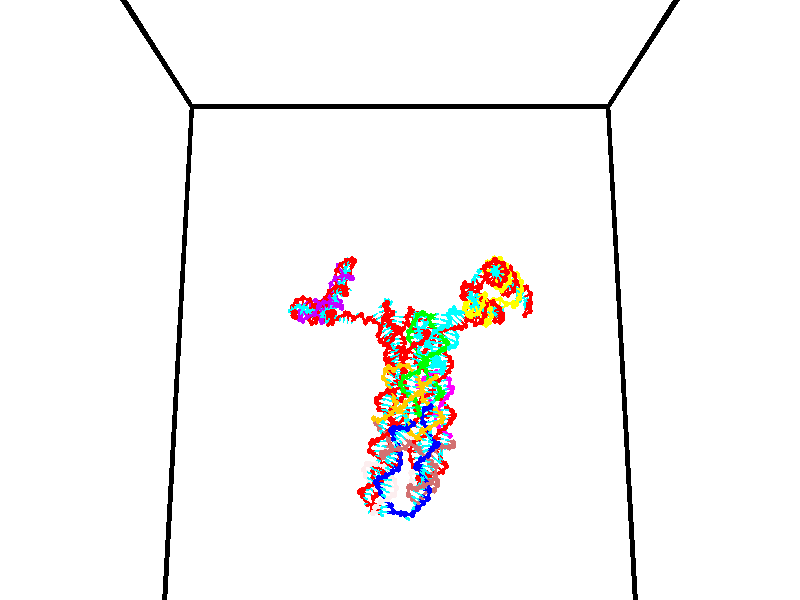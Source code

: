 // switches for output
#declare DRAW_BASES = 1; // possible values are 0, 1; only relevant for DNA ribbons
#declare DRAW_BASES_TYPE = 3; // possible values are 1, 2, 3; only relevant for DNA ribbons
#declare DRAW_FOG = 0; // set to 1 to enable fog

#include "colors.inc"

#include "transforms.inc"
background { rgb <1, 1, 1>}

#default {
   normal{
       ripples 0.25
       frequency 0.20
       turbulence 0.2
       lambda 5
   }
	finish {
		phong 0.1
		phong_size 40.
	}
}

// original window dimensions: 1024x640


// camera settings

camera {
	sky <0, 0.179814, -0.983701>
	up <0, 0.179814, -0.983701>
	right 1.6 * <1, 0, 0>
	location <35, 94.9851, 44.8844>
	look_at <35, 29.7336, 32.9568>
	direction <0, -65.2515, -11.9276>
	angle 67.0682
}


# declare cpy_camera_pos = <35, 94.9851, 44.8844>;
# if (DRAW_FOG = 1)
fog {
	fog_type 2
	up vnormalize(cpy_camera_pos)
	color rgbt<1,1,1,0.3>
	distance 1e-5
	fog_alt 3e-3
	fog_offset 56
}
# end


// LIGHTS

# declare lum = 6;
global_settings {
	ambient_light rgb lum * <0.05, 0.05, 0.05>
	max_trace_level 15
}# declare cpy_direct_light_amount = 0.25;
light_source
{	1000 * <-1, -1.16352, -0.803886>,
	rgb lum * cpy_direct_light_amount
	parallel
}

light_source
{	1000 * <1, 1.16352, 0.803886>,
	rgb lum * cpy_direct_light_amount
	parallel
}

// strand 0

// nucleotide -1

// particle -1
sphere {
	<24.536139, 35.443581, 35.053791> 0.250000
	pigment { color rgbt <1,0,0,0> }
	no_shadow
}
cylinder {
	<24.192633, 35.261539, 34.959637>,  <23.986528, 35.152317, 34.903145>, 0.100000
	pigment { color rgbt <1,0,0,0> }
	no_shadow
}
cylinder {
	<24.192633, 35.261539, 34.959637>,  <24.536139, 35.443581, 35.053791>, 0.100000
	pigment { color rgbt <1,0,0,0> }
	no_shadow
}

// particle -1
sphere {
	<24.192633, 35.261539, 34.959637> 0.100000
	pigment { color rgbt <1,0,0,0> }
	no_shadow
}
sphere {
	0, 1
	scale<0.080000,0.200000,0.300000>
	matrix <0.510184, -0.801917, -0.310871,
		-0.047284, -0.387056, 0.920843,
		-0.858764, -0.455100, -0.235387,
		23.935003, 35.125008, 34.889019>
	pigment { color rgbt <0,1,1,0> }
	no_shadow
}
cylinder {
	<24.448774, 34.784985, 35.341991>,  <24.536139, 35.443581, 35.053791>, 0.130000
	pigment { color rgbt <1,0,0,0> }
	no_shadow
}

// nucleotide -1

// particle -1
sphere {
	<24.448774, 34.784985, 35.341991> 0.250000
	pigment { color rgbt <1,0,0,0> }
	no_shadow
}
cylinder {
	<24.274511, 34.834740, 34.985401>,  <24.169952, 34.864594, 34.771446>, 0.100000
	pigment { color rgbt <1,0,0,0> }
	no_shadow
}
cylinder {
	<24.274511, 34.834740, 34.985401>,  <24.448774, 34.784985, 35.341991>, 0.100000
	pigment { color rgbt <1,0,0,0> }
	no_shadow
}

// particle -1
sphere {
	<24.274511, 34.834740, 34.985401> 0.100000
	pigment { color rgbt <1,0,0,0> }
	no_shadow
}
sphere {
	0, 1
	scale<0.080000,0.200000,0.300000>
	matrix <0.638777, -0.655055, -0.403567,
		-0.634164, -0.745272, 0.205925,
		-0.435660, 0.124388, -0.891476,
		24.143814, 34.872055, 34.717960>
	pigment { color rgbt <0,1,1,0> }
	no_shadow
}
cylinder {
	<24.065758, 34.141647, 35.113503>,  <24.448774, 34.784985, 35.341991>, 0.130000
	pigment { color rgbt <1,0,0,0> }
	no_shadow
}

// nucleotide -1

// particle -1
sphere {
	<24.065758, 34.141647, 35.113503> 0.250000
	pigment { color rgbt <1,0,0,0> }
	no_shadow
}
cylinder {
	<24.226923, 34.343231, 34.807907>,  <24.323622, 34.464180, 34.624550>, 0.100000
	pigment { color rgbt <1,0,0,0> }
	no_shadow
}
cylinder {
	<24.226923, 34.343231, 34.807907>,  <24.065758, 34.141647, 35.113503>, 0.100000
	pigment { color rgbt <1,0,0,0> }
	no_shadow
}

// particle -1
sphere {
	<24.226923, 34.343231, 34.807907> 0.100000
	pigment { color rgbt <1,0,0,0> }
	no_shadow
}
sphere {
	0, 1
	scale<0.080000,0.200000,0.300000>
	matrix <0.522149, -0.812144, -0.260353,
		-0.751678, -0.294017, -0.590368,
		0.402915, 0.503961, -0.763991,
		24.347797, 34.494419, 34.578709>
	pigment { color rgbt <0,1,1,0> }
	no_shadow
}
cylinder {
	<23.938887, 33.919674, 34.302868>,  <24.065758, 34.141647, 35.113503>, 0.130000
	pigment { color rgbt <1,0,0,0> }
	no_shadow
}

// nucleotide -1

// particle -1
sphere {
	<23.938887, 33.919674, 34.302868> 0.250000
	pigment { color rgbt <1,0,0,0> }
	no_shadow
}
cylinder {
	<24.294231, 34.103115, 34.311802>,  <24.507439, 34.213181, 34.317162>, 0.100000
	pigment { color rgbt <1,0,0,0> }
	no_shadow
}
cylinder {
	<24.294231, 34.103115, 34.311802>,  <23.938887, 33.919674, 34.302868>, 0.100000
	pigment { color rgbt <1,0,0,0> }
	no_shadow
}

// particle -1
sphere {
	<24.294231, 34.103115, 34.311802> 0.100000
	pigment { color rgbt <1,0,0,0> }
	no_shadow
}
sphere {
	0, 1
	scale<0.080000,0.200000,0.300000>
	matrix <0.436826, -0.829200, -0.348726,
		-0.141403, 0.319552, -0.936959,
		0.888362, 0.458599, 0.022337,
		24.560740, 34.240696, 34.318504>
	pigment { color rgbt <0,1,1,0> }
	no_shadow
}
cylinder {
	<24.269653, 33.627525, 33.732704>,  <23.938887, 33.919674, 34.302868>, 0.130000
	pigment { color rgbt <1,0,0,0> }
	no_shadow
}

// nucleotide -1

// particle -1
sphere {
	<24.269653, 33.627525, 33.732704> 0.250000
	pigment { color rgbt <1,0,0,0> }
	no_shadow
}
cylinder {
	<24.513578, 33.744602, 34.027313>,  <24.659933, 33.814850, 34.204079>, 0.100000
	pigment { color rgbt <1,0,0,0> }
	no_shadow
}
cylinder {
	<24.513578, 33.744602, 34.027313>,  <24.269653, 33.627525, 33.732704>, 0.100000
	pigment { color rgbt <1,0,0,0> }
	no_shadow
}

// particle -1
sphere {
	<24.513578, 33.744602, 34.027313> 0.100000
	pigment { color rgbt <1,0,0,0> }
	no_shadow
}
sphere {
	0, 1
	scale<0.080000,0.200000,0.300000>
	matrix <0.561727, -0.815196, -0.141132,
		0.559098, 0.499786, -0.661531,
		0.609813, 0.292693, 0.736518,
		24.696522, 33.832409, 34.248268>
	pigment { color rgbt <0,1,1,0> }
	no_shadow
}
cylinder {
	<24.924307, 33.463638, 33.473713>,  <24.269653, 33.627525, 33.732704>, 0.130000
	pigment { color rgbt <1,0,0,0> }
	no_shadow
}

// nucleotide -1

// particle -1
sphere {
	<24.924307, 33.463638, 33.473713> 0.250000
	pigment { color rgbt <1,0,0,0> }
	no_shadow
}
cylinder {
	<24.961557, 33.509533, 33.869320>,  <24.983908, 33.537071, 34.106686>, 0.100000
	pigment { color rgbt <1,0,0,0> }
	no_shadow
}
cylinder {
	<24.961557, 33.509533, 33.869320>,  <24.924307, 33.463638, 33.473713>, 0.100000
	pigment { color rgbt <1,0,0,0> }
	no_shadow
}

// particle -1
sphere {
	<24.961557, 33.509533, 33.869320> 0.100000
	pigment { color rgbt <1,0,0,0> }
	no_shadow
}
sphere {
	0, 1
	scale<0.080000,0.200000,0.300000>
	matrix <0.522161, -0.851403, 0.049604,
		0.847747, 0.511808, -0.139201,
		0.093129, 0.114737, 0.989021,
		24.989496, 33.543953, 34.166027>
	pigment { color rgbt <0,1,1,0> }
	no_shadow
}
cylinder {
	<25.623226, 33.320469, 33.614059>,  <24.924307, 33.463638, 33.473713>, 0.130000
	pigment { color rgbt <1,0,0,0> }
	no_shadow
}

// nucleotide -1

// particle -1
sphere {
	<25.623226, 33.320469, 33.614059> 0.250000
	pigment { color rgbt <1,0,0,0> }
	no_shadow
}
cylinder {
	<25.384874, 33.254139, 33.928368>,  <25.241863, 33.214340, 34.116951>, 0.100000
	pigment { color rgbt <1,0,0,0> }
	no_shadow
}
cylinder {
	<25.384874, 33.254139, 33.928368>,  <25.623226, 33.320469, 33.614059>, 0.100000
	pigment { color rgbt <1,0,0,0> }
	no_shadow
}

// particle -1
sphere {
	<25.384874, 33.254139, 33.928368> 0.100000
	pigment { color rgbt <1,0,0,0> }
	no_shadow
}
sphere {
	0, 1
	scale<0.080000,0.200000,0.300000>
	matrix <0.437147, -0.887761, 0.144161,
		0.673668, 0.429398, 0.601489,
		-0.595881, -0.165822, 0.785766,
		25.206110, 33.204391, 34.164097>
	pigment { color rgbt <0,1,1,0> }
	no_shadow
}
cylinder {
	<26.091898, 32.992428, 34.079777>,  <25.623226, 33.320469, 33.614059>, 0.130000
	pigment { color rgbt <1,0,0,0> }
	no_shadow
}

// nucleotide -1

// particle -1
sphere {
	<26.091898, 32.992428, 34.079777> 0.250000
	pigment { color rgbt <1,0,0,0> }
	no_shadow
}
cylinder {
	<25.726910, 32.894093, 34.210594>,  <25.507915, 32.835091, 34.289085>, 0.100000
	pigment { color rgbt <1,0,0,0> }
	no_shadow
}
cylinder {
	<25.726910, 32.894093, 34.210594>,  <26.091898, 32.992428, 34.079777>, 0.100000
	pigment { color rgbt <1,0,0,0> }
	no_shadow
}

// particle -1
sphere {
	<25.726910, 32.894093, 34.210594> 0.100000
	pigment { color rgbt <1,0,0,0> }
	no_shadow
}
sphere {
	0, 1
	scale<0.080000,0.200000,0.300000>
	matrix <0.321294, -0.925450, 0.200780,
		0.253307, 0.288285, 0.923433,
		-0.912472, -0.245835, 0.327047,
		25.453169, 32.820343, 34.308708>
	pigment { color rgbt <0,1,1,0> }
	no_shadow
}
cylinder {
	<26.353935, 32.559303, 34.634212>,  <26.091898, 32.992428, 34.079777>, 0.130000
	pigment { color rgbt <1,0,0,0> }
	no_shadow
}

// nucleotide -1

// particle -1
sphere {
	<26.353935, 32.559303, 34.634212> 0.250000
	pigment { color rgbt <1,0,0,0> }
	no_shadow
}
cylinder {
	<25.968077, 32.475784, 34.569889>,  <25.736561, 32.425671, 34.531296>, 0.100000
	pigment { color rgbt <1,0,0,0> }
	no_shadow
}
cylinder {
	<25.968077, 32.475784, 34.569889>,  <26.353935, 32.559303, 34.634212>, 0.100000
	pigment { color rgbt <1,0,0,0> }
	no_shadow
}

// particle -1
sphere {
	<25.968077, 32.475784, 34.569889> 0.100000
	pigment { color rgbt <1,0,0,0> }
	no_shadow
}
sphere {
	0, 1
	scale<0.080000,0.200000,0.300000>
	matrix <0.172704, -0.961724, 0.212745,
		-0.199077, 0.177452, 0.963784,
		-0.964646, -0.208802, -0.160811,
		25.678682, 32.413143, 34.521645>
	pigment { color rgbt <0,1,1,0> }
	no_shadow
}
cylinder {
	<26.192244, 32.078556, 35.068218>,  <26.353935, 32.559303, 34.634212>, 0.130000
	pigment { color rgbt <1,0,0,0> }
	no_shadow
}

// nucleotide -1

// particle -1
sphere {
	<26.192244, 32.078556, 35.068218> 0.250000
	pigment { color rgbt <1,0,0,0> }
	no_shadow
}
cylinder {
	<25.869036, 31.997763, 34.846840>,  <25.675110, 31.949287, 34.714012>, 0.100000
	pigment { color rgbt <1,0,0,0> }
	no_shadow
}
cylinder {
	<25.869036, 31.997763, 34.846840>,  <26.192244, 32.078556, 35.068218>, 0.100000
	pigment { color rgbt <1,0,0,0> }
	no_shadow
}

// particle -1
sphere {
	<25.869036, 31.997763, 34.846840> 0.100000
	pigment { color rgbt <1,0,0,0> }
	no_shadow
}
sphere {
	0, 1
	scale<0.080000,0.200000,0.300000>
	matrix <0.192974, -0.978310, 0.075299,
		-0.556654, -0.045958, 0.829472,
		-0.808021, -0.201982, -0.553449,
		25.626629, 31.937168, 34.680805>
	pigment { color rgbt <0,1,1,0> }
	no_shadow
}
cylinder {
	<26.065090, 31.395302, 35.230473>,  <26.192244, 32.078556, 35.068218>, 0.130000
	pigment { color rgbt <1,0,0,0> }
	no_shadow
}

// nucleotide -1

// particle -1
sphere {
	<26.065090, 31.395302, 35.230473> 0.250000
	pigment { color rgbt <1,0,0,0> }
	no_shadow
}
cylinder {
	<25.851851, 31.437628, 34.894711>,  <25.723907, 31.463024, 34.693253>, 0.100000
	pigment { color rgbt <1,0,0,0> }
	no_shadow
}
cylinder {
	<25.851851, 31.437628, 34.894711>,  <26.065090, 31.395302, 35.230473>, 0.100000
	pigment { color rgbt <1,0,0,0> }
	no_shadow
}

// particle -1
sphere {
	<25.851851, 31.437628, 34.894711> 0.100000
	pigment { color rgbt <1,0,0,0> }
	no_shadow
}
sphere {
	0, 1
	scale<0.080000,0.200000,0.300000>
	matrix <0.069742, -0.983275, -0.168244,
		-0.843173, -0.148233, 0.516804,
		-0.533100, 0.105816, -0.839409,
		25.691921, 31.469372, 34.642887>
	pigment { color rgbt <0,1,1,0> }
	no_shadow
}
cylinder {
	<25.519299, 30.878750, 35.271435>,  <26.065090, 31.395302, 35.230473>, 0.130000
	pigment { color rgbt <1,0,0,0> }
	no_shadow
}

// nucleotide -1

// particle -1
sphere {
	<25.519299, 30.878750, 35.271435> 0.250000
	pigment { color rgbt <1,0,0,0> }
	no_shadow
}
cylinder {
	<25.638578, 30.964018, 34.899277>,  <25.710146, 31.015179, 34.675983>, 0.100000
	pigment { color rgbt <1,0,0,0> }
	no_shadow
}
cylinder {
	<25.638578, 30.964018, 34.899277>,  <25.519299, 30.878750, 35.271435>, 0.100000
	pigment { color rgbt <1,0,0,0> }
	no_shadow
}

// particle -1
sphere {
	<25.638578, 30.964018, 34.899277> 0.100000
	pigment { color rgbt <1,0,0,0> }
	no_shadow
}
sphere {
	0, 1
	scale<0.080000,0.200000,0.300000>
	matrix <0.107704, -0.976032, -0.189107,
		-0.948407, -0.043815, -0.314014,
		0.298202, 0.213171, -0.930395,
		25.728039, 31.027969, 34.620159>
	pigment { color rgbt <0,1,1,0> }
	no_shadow
}
cylinder {
	<25.157675, 30.365973, 34.850563>,  <25.519299, 30.878750, 35.271435>, 0.130000
	pigment { color rgbt <1,0,0,0> }
	no_shadow
}

// nucleotide -1

// particle -1
sphere {
	<25.157675, 30.365973, 34.850563> 0.250000
	pigment { color rgbt <1,0,0,0> }
	no_shadow
}
cylinder {
	<25.456419, 30.501444, 34.621655>,  <25.635666, 30.582727, 34.484310>, 0.100000
	pigment { color rgbt <1,0,0,0> }
	no_shadow
}
cylinder {
	<25.456419, 30.501444, 34.621655>,  <25.157675, 30.365973, 34.850563>, 0.100000
	pigment { color rgbt <1,0,0,0> }
	no_shadow
}

// particle -1
sphere {
	<25.456419, 30.501444, 34.621655> 0.100000
	pigment { color rgbt <1,0,0,0> }
	no_shadow
}
sphere {
	0, 1
	scale<0.080000,0.200000,0.300000>
	matrix <0.146933, -0.923362, -0.354703,
		-0.648543, 0.180829, -0.739387,
		0.746862, 0.338680, -0.572270,
		25.680477, 30.603048, 34.449974>
	pigment { color rgbt <0,1,1,0> }
	no_shadow
}
cylinder {
	<25.008362, 30.070705, 34.139366>,  <25.157675, 30.365973, 34.850563>, 0.130000
	pigment { color rgbt <1,0,0,0> }
	no_shadow
}

// nucleotide -1

// particle -1
sphere {
	<25.008362, 30.070705, 34.139366> 0.250000
	pigment { color rgbt <1,0,0,0> }
	no_shadow
}
cylinder {
	<25.398214, 30.149628, 34.181637>,  <25.632126, 30.196981, 34.207001>, 0.100000
	pigment { color rgbt <1,0,0,0> }
	no_shadow
}
cylinder {
	<25.398214, 30.149628, 34.181637>,  <25.008362, 30.070705, 34.139366>, 0.100000
	pigment { color rgbt <1,0,0,0> }
	no_shadow
}

// particle -1
sphere {
	<25.398214, 30.149628, 34.181637> 0.100000
	pigment { color rgbt <1,0,0,0> }
	no_shadow
}
sphere {
	0, 1
	scale<0.080000,0.200000,0.300000>
	matrix <0.222475, -0.905748, -0.360730,
		0.024546, 0.375089, -0.926664,
		0.974629, 0.197305, 0.105681,
		25.690603, 30.208818, 34.213341>
	pigment { color rgbt <0,1,1,0> }
	no_shadow
}
cylinder {
	<25.307272, 29.747395, 33.599472>,  <25.008362, 30.070705, 34.139366>, 0.130000
	pigment { color rgbt <1,0,0,0> }
	no_shadow
}

// nucleotide -1

// particle -1
sphere {
	<25.307272, 29.747395, 33.599472> 0.250000
	pigment { color rgbt <1,0,0,0> }
	no_shadow
}
cylinder {
	<25.646420, 29.829105, 33.795181>,  <25.849909, 29.878132, 33.912605>, 0.100000
	pigment { color rgbt <1,0,0,0> }
	no_shadow
}
cylinder {
	<25.646420, 29.829105, 33.795181>,  <25.307272, 29.747395, 33.599472>, 0.100000
	pigment { color rgbt <1,0,0,0> }
	no_shadow
}

// particle -1
sphere {
	<25.646420, 29.829105, 33.795181> 0.100000
	pigment { color rgbt <1,0,0,0> }
	no_shadow
}
sphere {
	0, 1
	scale<0.080000,0.200000,0.300000>
	matrix <0.434461, -0.796620, -0.420286,
		0.303910, 0.568917, -0.764180,
		0.847869, 0.204278, 0.489273,
		25.900780, 29.890388, 33.941963>
	pigment { color rgbt <0,1,1,0> }
	no_shadow
}
cylinder {
	<25.863869, 29.714455, 33.134010>,  <25.307272, 29.747395, 33.599472>, 0.130000
	pigment { color rgbt <1,0,0,0> }
	no_shadow
}

// nucleotide -1

// particle -1
sphere {
	<25.863869, 29.714455, 33.134010> 0.250000
	pigment { color rgbt <1,0,0,0> }
	no_shadow
}
cylinder {
	<26.012220, 29.665552, 33.502251>,  <26.101231, 29.636211, 33.723194>, 0.100000
	pigment { color rgbt <1,0,0,0> }
	no_shadow
}
cylinder {
	<26.012220, 29.665552, 33.502251>,  <25.863869, 29.714455, 33.134010>, 0.100000
	pigment { color rgbt <1,0,0,0> }
	no_shadow
}

// particle -1
sphere {
	<26.012220, 29.665552, 33.502251> 0.100000
	pigment { color rgbt <1,0,0,0> }
	no_shadow
}
sphere {
	0, 1
	scale<0.080000,0.200000,0.300000>
	matrix <0.559224, -0.762019, -0.326488,
		0.741429, 0.635909, -0.214249,
		0.370878, -0.122255, 0.920599,
		26.123484, 29.628876, 33.778431>
	pigment { color rgbt <0,1,1,0> }
	no_shadow
}
cylinder {
	<26.557402, 29.672022, 33.047569>,  <25.863869, 29.714455, 33.134010>, 0.130000
	pigment { color rgbt <1,0,0,0> }
	no_shadow
}

// nucleotide -1

// particle -1
sphere {
	<26.557402, 29.672022, 33.047569> 0.250000
	pigment { color rgbt <1,0,0,0> }
	no_shadow
}
cylinder {
	<26.484892, 29.500002, 33.401337>,  <26.441387, 29.396790, 33.613598>, 0.100000
	pigment { color rgbt <1,0,0,0> }
	no_shadow
}
cylinder {
	<26.484892, 29.500002, 33.401337>,  <26.557402, 29.672022, 33.047569>, 0.100000
	pigment { color rgbt <1,0,0,0> }
	no_shadow
}

// particle -1
sphere {
	<26.484892, 29.500002, 33.401337> 0.100000
	pigment { color rgbt <1,0,0,0> }
	no_shadow
}
sphere {
	0, 1
	scale<0.080000,0.200000,0.300000>
	matrix <0.494977, -0.817000, -0.295818,
		0.849787, 0.384143, 0.360966,
		-0.181273, -0.430052, 0.884418,
		26.430510, 29.370987, 33.666660>
	pigment { color rgbt <0,1,1,0> }
	no_shadow
}
cylinder {
	<27.115961, 29.404615, 33.188431>,  <26.557402, 29.672022, 33.047569>, 0.130000
	pigment { color rgbt <1,0,0,0> }
	no_shadow
}

// nucleotide -1

// particle -1
sphere {
	<27.115961, 29.404615, 33.188431> 0.250000
	pigment { color rgbt <1,0,0,0> }
	no_shadow
}
cylinder {
	<26.912241, 29.186882, 33.455059>,  <26.790009, 29.056242, 33.615036>, 0.100000
	pigment { color rgbt <1,0,0,0> }
	no_shadow
}
cylinder {
	<26.912241, 29.186882, 33.455059>,  <27.115961, 29.404615, 33.188431>, 0.100000
	pigment { color rgbt <1,0,0,0> }
	no_shadow
}

// particle -1
sphere {
	<26.912241, 29.186882, 33.455059> 0.100000
	pigment { color rgbt <1,0,0,0> }
	no_shadow
}
sphere {
	0, 1
	scale<0.080000,0.200000,0.300000>
	matrix <0.390654, -0.836380, -0.384523,
		0.766814, 0.064561, 0.638614,
		-0.509299, -0.544334, 0.666569,
		26.759451, 29.023582, 33.655029>
	pigment { color rgbt <0,1,1,0> }
	no_shadow
}
cylinder {
	<27.574360, 28.953238, 33.504829>,  <27.115961, 29.404615, 33.188431>, 0.130000
	pigment { color rgbt <1,0,0,0> }
	no_shadow
}

// nucleotide -1

// particle -1
sphere {
	<27.574360, 28.953238, 33.504829> 0.250000
	pigment { color rgbt <1,0,0,0> }
	no_shadow
}
cylinder {
	<27.219364, 28.775442, 33.553474>,  <27.006367, 28.668764, 33.582661>, 0.100000
	pigment { color rgbt <1,0,0,0> }
	no_shadow
}
cylinder {
	<27.219364, 28.775442, 33.553474>,  <27.574360, 28.953238, 33.504829>, 0.100000
	pigment { color rgbt <1,0,0,0> }
	no_shadow
}

// particle -1
sphere {
	<27.219364, 28.775442, 33.553474> 0.100000
	pigment { color rgbt <1,0,0,0> }
	no_shadow
}
sphere {
	0, 1
	scale<0.080000,0.200000,0.300000>
	matrix <0.401888, -0.875678, -0.267718,
		0.225491, -0.188723, 0.955791,
		-0.887491, -0.444490, 0.121612,
		26.953117, 28.642096, 33.589958>
	pigment { color rgbt <0,1,1,0> }
	no_shadow
}
cylinder {
	<27.713699, 28.383661, 33.935432>,  <27.574360, 28.953238, 33.504829>, 0.130000
	pigment { color rgbt <1,0,0,0> }
	no_shadow
}

// nucleotide -1

// particle -1
sphere {
	<27.713699, 28.383661, 33.935432> 0.250000
	pigment { color rgbt <1,0,0,0> }
	no_shadow
}
cylinder {
	<27.372072, 28.300451, 33.744732>,  <27.167095, 28.250525, 33.630310>, 0.100000
	pigment { color rgbt <1,0,0,0> }
	no_shadow
}
cylinder {
	<27.372072, 28.300451, 33.744732>,  <27.713699, 28.383661, 33.935432>, 0.100000
	pigment { color rgbt <1,0,0,0> }
	no_shadow
}

// particle -1
sphere {
	<27.372072, 28.300451, 33.744732> 0.100000
	pigment { color rgbt <1,0,0,0> }
	no_shadow
}
sphere {
	0, 1
	scale<0.080000,0.200000,0.300000>
	matrix <0.308314, -0.940645, -0.141882,
		-0.418939, -0.268166, 0.867512,
		-0.854068, -0.208026, -0.476752,
		27.115852, 28.238043, 33.601707>
	pigment { color rgbt <0,1,1,0> }
	no_shadow
}
cylinder {
	<27.511553, 27.704807, 34.180714>,  <27.713699, 28.383661, 33.935432>, 0.130000
	pigment { color rgbt <1,0,0,0> }
	no_shadow
}

// nucleotide -1

// particle -1
sphere {
	<27.511553, 27.704807, 34.180714> 0.250000
	pigment { color rgbt <1,0,0,0> }
	no_shadow
}
cylinder {
	<27.359100, 27.764044, 33.815681>,  <27.267630, 27.799585, 33.596661>, 0.100000
	pigment { color rgbt <1,0,0,0> }
	no_shadow
}
cylinder {
	<27.359100, 27.764044, 33.815681>,  <27.511553, 27.704807, 34.180714>, 0.100000
	pigment { color rgbt <1,0,0,0> }
	no_shadow
}

// particle -1
sphere {
	<27.359100, 27.764044, 33.815681> 0.100000
	pigment { color rgbt <1,0,0,0> }
	no_shadow
}
sphere {
	0, 1
	scale<0.080000,0.200000,0.300000>
	matrix <0.254208, -0.932255, -0.257448,
		-0.888886, -0.330108, 0.317665,
		-0.381130, 0.148089, -0.912584,
		27.244762, 27.808472, 33.541904>
	pigment { color rgbt <0,1,1,0> }
	no_shadow
}
cylinder {
	<27.089222, 27.172070, 34.073467>,  <27.511553, 27.704807, 34.180714>, 0.130000
	pigment { color rgbt <1,0,0,0> }
	no_shadow
}

// nucleotide -1

// particle -1
sphere {
	<27.089222, 27.172070, 34.073467> 0.250000
	pigment { color rgbt <1,0,0,0> }
	no_shadow
}
cylinder {
	<27.124424, 27.301807, 33.696732>,  <27.145546, 27.379650, 33.470692>, 0.100000
	pigment { color rgbt <1,0,0,0> }
	no_shadow
}
cylinder {
	<27.124424, 27.301807, 33.696732>,  <27.089222, 27.172070, 34.073467>, 0.100000
	pigment { color rgbt <1,0,0,0> }
	no_shadow
}

// particle -1
sphere {
	<27.124424, 27.301807, 33.696732> 0.100000
	pigment { color rgbt <1,0,0,0> }
	no_shadow
}
sphere {
	0, 1
	scale<0.080000,0.200000,0.300000>
	matrix <0.199210, -0.932135, -0.302388,
		-0.975997, -0.161012, -0.146647,
		0.088006, 0.324343, -0.941837,
		27.150826, 27.399111, 33.414181>
	pigment { color rgbt <0,1,1,0> }
	no_shadow
}
cylinder {
	<26.796095, 26.567083, 33.694427>,  <27.089222, 27.172070, 34.073467>, 0.130000
	pigment { color rgbt <1,0,0,0> }
	no_shadow
}

// nucleotide -1

// particle -1
sphere {
	<26.796095, 26.567083, 33.694427> 0.250000
	pigment { color rgbt <1,0,0,0> }
	no_shadow
}
cylinder {
	<26.985237, 26.795294, 33.425831>,  <27.098722, 26.932220, 33.264671>, 0.100000
	pigment { color rgbt <1,0,0,0> }
	no_shadow
}
cylinder {
	<26.985237, 26.795294, 33.425831>,  <26.796095, 26.567083, 33.694427>, 0.100000
	pigment { color rgbt <1,0,0,0> }
	no_shadow
}

// particle -1
sphere {
	<26.985237, 26.795294, 33.425831> 0.100000
	pigment { color rgbt <1,0,0,0> }
	no_shadow
}
sphere {
	0, 1
	scale<0.080000,0.200000,0.300000>
	matrix <0.329632, -0.821278, -0.465667,
		-0.817160, -0.001153, -0.576409,
		0.472855, 0.570527, -0.671496,
		27.127094, 26.966452, 33.224380>
	pigment { color rgbt <0,1,1,0> }
	no_shadow
}
cylinder {
	<26.392679, 26.439472, 33.036800>,  <26.796095, 26.567083, 33.694427>, 0.130000
	pigment { color rgbt <1,0,0,0> }
	no_shadow
}

// nucleotide -1

// particle -1
sphere {
	<26.392679, 26.439472, 33.036800> 0.250000
	pigment { color rgbt <1,0,0,0> }
	no_shadow
}
cylinder {
	<26.751244, 26.583158, 32.932941>,  <26.966381, 26.669371, 32.870628>, 0.100000
	pigment { color rgbt <1,0,0,0> }
	no_shadow
}
cylinder {
	<26.751244, 26.583158, 32.932941>,  <26.392679, 26.439472, 33.036800>, 0.100000
	pigment { color rgbt <1,0,0,0> }
	no_shadow
}

// particle -1
sphere {
	<26.751244, 26.583158, 32.932941> 0.100000
	pigment { color rgbt <1,0,0,0> }
	no_shadow
}
sphere {
	0, 1
	scale<0.080000,0.200000,0.300000>
	matrix <0.131642, -0.775145, -0.617916,
		-0.423227, 0.519725, -0.742135,
		0.896409, 0.359215, -0.259645,
		27.020166, 26.690924, 32.855049>
	pigment { color rgbt <0,1,1,0> }
	no_shadow
}
cylinder {
	<26.439800, 26.408047, 32.231319>,  <26.392679, 26.439472, 33.036800>, 0.130000
	pigment { color rgbt <1,0,0,0> }
	no_shadow
}

// nucleotide -1

// particle -1
sphere {
	<26.439800, 26.408047, 32.231319> 0.250000
	pigment { color rgbt <1,0,0,0> }
	no_shadow
}
cylinder {
	<26.807922, 26.406305, 32.387791>,  <27.028795, 26.405260, 32.481674>, 0.100000
	pigment { color rgbt <1,0,0,0> }
	no_shadow
}
cylinder {
	<26.807922, 26.406305, 32.387791>,  <26.439800, 26.408047, 32.231319>, 0.100000
	pigment { color rgbt <1,0,0,0> }
	no_shadow
}

// particle -1
sphere {
	<26.807922, 26.406305, 32.387791> 0.100000
	pigment { color rgbt <1,0,0,0> }
	no_shadow
}
sphere {
	0, 1
	scale<0.080000,0.200000,0.300000>
	matrix <0.233611, -0.795951, -0.558470,
		0.313790, 0.605346, -0.731500,
		0.920305, -0.004356, 0.391177,
		27.084015, 26.404999, 32.505142>
	pigment { color rgbt <0,1,1,0> }
	no_shadow
}
cylinder {
	<26.993155, 26.329834, 31.697233>,  <26.439800, 26.408047, 32.231319>, 0.130000
	pigment { color rgbt <1,0,0,0> }
	no_shadow
}

// nucleotide -1

// particle -1
sphere {
	<26.993155, 26.329834, 31.697233> 0.250000
	pigment { color rgbt <1,0,0,0> }
	no_shadow
}
cylinder {
	<27.172234, 26.205570, 32.032627>,  <27.279680, 26.131012, 32.233864>, 0.100000
	pigment { color rgbt <1,0,0,0> }
	no_shadow
}
cylinder {
	<27.172234, 26.205570, 32.032627>,  <26.993155, 26.329834, 31.697233>, 0.100000
	pigment { color rgbt <1,0,0,0> }
	no_shadow
}

// particle -1
sphere {
	<27.172234, 26.205570, 32.032627> 0.100000
	pigment { color rgbt <1,0,0,0> }
	no_shadow
}
sphere {
	0, 1
	scale<0.080000,0.200000,0.300000>
	matrix <0.512612, -0.679158, -0.525332,
		0.732664, 0.665006, -0.144809,
		0.447697, -0.310661, 0.838485,
		27.306543, 26.112371, 32.284172>
	pigment { color rgbt <0,1,1,0> }
	no_shadow
}
cylinder {
	<27.542601, 25.883165, 31.380629>,  <26.993155, 26.329834, 31.697233>, 0.130000
	pigment { color rgbt <1,0,0,0> }
	no_shadow
}

// nucleotide -1

// particle -1
sphere {
	<27.542601, 25.883165, 31.380629> 0.250000
	pigment { color rgbt <1,0,0,0> }
	no_shadow
}
cylinder {
	<27.896914, 25.853907, 31.563948>,  <28.109501, 25.836351, 31.673939>, 0.100000
	pigment { color rgbt <1,0,0,0> }
	no_shadow
}
cylinder {
	<27.896914, 25.853907, 31.563948>,  <27.542601, 25.883165, 31.380629>, 0.100000
	pigment { color rgbt <1,0,0,0> }
	no_shadow
}

// particle -1
sphere {
	<27.896914, 25.853907, 31.563948> 0.100000
	pigment { color rgbt <1,0,0,0> }
	no_shadow
}
sphere {
	0, 1
	scale<0.080000,0.200000,0.300000>
	matrix <0.165360, -0.872949, -0.458929,
		0.433641, 0.482296, -0.761148,
		0.885783, -0.073148, 0.458299,
		28.162649, 25.831963, 31.701437>
	pigment { color rgbt <0,1,1,0> }
	no_shadow
}
cylinder {
	<27.873592, 26.306498, 30.828785>,  <27.542601, 25.883165, 31.380629>, 0.130000
	pigment { color rgbt <1,0,0,0> }
	no_shadow
}

// nucleotide -1

// particle -1
sphere {
	<27.873592, 26.306498, 30.828785> 0.250000
	pigment { color rgbt <1,0,0,0> }
	no_shadow
}
cylinder {
	<28.195215, 26.540861, 30.869181>,  <28.388189, 26.681479, 30.893417>, 0.100000
	pigment { color rgbt <1,0,0,0> }
	no_shadow
}
cylinder {
	<28.195215, 26.540861, 30.869181>,  <27.873592, 26.306498, 30.828785>, 0.100000
	pigment { color rgbt <1,0,0,0> }
	no_shadow
}

// particle -1
sphere {
	<28.195215, 26.540861, 30.869181> 0.100000
	pigment { color rgbt <1,0,0,0> }
	no_shadow
}
sphere {
	0, 1
	scale<0.080000,0.200000,0.300000>
	matrix <-0.585895, 0.809717, -0.032934,
		-0.101068, -0.032688, 0.994342,
		0.804059, 0.585909, 0.100988,
		28.436434, 26.716635, 30.899477>
	pigment { color rgbt <0,1,1,0> }
	no_shadow
}
cylinder {
	<28.060860, 26.761816, 31.471134>,  <27.873592, 26.306498, 30.828785>, 0.130000
	pigment { color rgbt <1,0,0,0> }
	no_shadow
}

// nucleotide -1

// particle -1
sphere {
	<28.060860, 26.761816, 31.471134> 0.250000
	pigment { color rgbt <1,0,0,0> }
	no_shadow
}
cylinder {
	<28.162645, 26.925730, 31.120747>,  <28.223717, 27.024078, 30.910513>, 0.100000
	pigment { color rgbt <1,0,0,0> }
	no_shadow
}
cylinder {
	<28.162645, 26.925730, 31.120747>,  <28.060860, 26.761816, 31.471134>, 0.100000
	pigment { color rgbt <1,0,0,0> }
	no_shadow
}

// particle -1
sphere {
	<28.162645, 26.925730, 31.120747> 0.100000
	pigment { color rgbt <1,0,0,0> }
	no_shadow
}
sphere {
	0, 1
	scale<0.080000,0.200000,0.300000>
	matrix <-0.700282, 0.702777, 0.125339,
		0.666974, 0.581532, 0.465796,
		0.254463, 0.409786, -0.875970,
		28.238985, 27.048666, 30.857956>
	pigment { color rgbt <0,1,1,0> }
	no_shadow
}
cylinder {
	<28.190300, 27.504755, 31.555248>,  <28.060860, 26.761816, 31.471134>, 0.130000
	pigment { color rgbt <1,0,0,0> }
	no_shadow
}

// nucleotide -1

// particle -1
sphere {
	<28.190300, 27.504755, 31.555248> 0.250000
	pigment { color rgbt <1,0,0,0> }
	no_shadow
}
cylinder {
	<28.034861, 27.444134, 31.191706>,  <27.941597, 27.407761, 30.973579>, 0.100000
	pigment { color rgbt <1,0,0,0> }
	no_shadow
}
cylinder {
	<28.034861, 27.444134, 31.191706>,  <28.190300, 27.504755, 31.555248>, 0.100000
	pigment { color rgbt <1,0,0,0> }
	no_shadow
}

// particle -1
sphere {
	<28.034861, 27.444134, 31.191706> 0.100000
	pigment { color rgbt <1,0,0,0> }
	no_shadow
}
sphere {
	0, 1
	scale<0.080000,0.200000,0.300000>
	matrix <-0.844475, 0.453153, 0.285508,
		0.368582, 0.878456, -0.304077,
		-0.388600, -0.151552, -0.908858,
		27.918282, 27.398668, 30.919048>
	pigment { color rgbt <0,1,1,0> }
	no_shadow
}
cylinder {
	<28.803009, 27.586166, 31.313845>,  <28.190300, 27.504755, 31.555248>, 0.130000
	pigment { color rgbt <1,0,0,0> }
	no_shadow
}

// nucleotide -1

// particle -1
sphere {
	<28.803009, 27.586166, 31.313845> 0.250000
	pigment { color rgbt <1,0,0,0> }
	no_shadow
}
cylinder {
	<29.061731, 27.293859, 31.401131>,  <29.216965, 27.118475, 31.453503>, 0.100000
	pigment { color rgbt <1,0,0,0> }
	no_shadow
}
cylinder {
	<29.061731, 27.293859, 31.401131>,  <28.803009, 27.586166, 31.313845>, 0.100000
	pigment { color rgbt <1,0,0,0> }
	no_shadow
}

// particle -1
sphere {
	<29.061731, 27.293859, 31.401131> 0.100000
	pigment { color rgbt <1,0,0,0> }
	no_shadow
}
sphere {
	0, 1
	scale<0.080000,0.200000,0.300000>
	matrix <-0.494528, -0.184054, 0.849450,
		-0.580588, -0.657344, -0.480433,
		0.646806, -0.730769, 0.218215,
		29.255774, 27.074629, 31.466595>
	pigment { color rgbt <0,1,1,0> }
	no_shadow
}
cylinder {
	<28.866934, 28.065485, 30.692486>,  <28.803009, 27.586166, 31.313845>, 0.130000
	pigment { color rgbt <1,0,0,0> }
	no_shadow
}

// nucleotide -1

// particle -1
sphere {
	<28.866934, 28.065485, 30.692486> 0.250000
	pigment { color rgbt <1,0,0,0> }
	no_shadow
}
cylinder {
	<28.700954, 28.087181, 30.329195>,  <28.601366, 28.100199, 30.111221>, 0.100000
	pigment { color rgbt <1,0,0,0> }
	no_shadow
}
cylinder {
	<28.700954, 28.087181, 30.329195>,  <28.866934, 28.065485, 30.692486>, 0.100000
	pigment { color rgbt <1,0,0,0> }
	no_shadow
}

// particle -1
sphere {
	<28.700954, 28.087181, 30.329195> 0.100000
	pigment { color rgbt <1,0,0,0> }
	no_shadow
}
sphere {
	0, 1
	scale<0.080000,0.200000,0.300000>
	matrix <0.719157, 0.631031, -0.290883,
		0.557342, -0.773859, -0.300853,
		-0.414950, 0.054239, -0.908226,
		28.576469, 28.103453, 30.056726>
	pigment { color rgbt <0,1,1,0> }
	no_shadow
}
cylinder {
	<29.315702, 27.762642, 30.160469>,  <28.866934, 28.065485, 30.692486>, 0.130000
	pigment { color rgbt <1,0,0,0> }
	no_shadow
}

// nucleotide -1

// particle -1
sphere {
	<29.315702, 27.762642, 30.160469> 0.250000
	pigment { color rgbt <1,0,0,0> }
	no_shadow
}
cylinder {
	<29.075550, 28.055149, 30.030983>,  <28.931459, 28.230654, 29.953291>, 0.100000
	pigment { color rgbt <1,0,0,0> }
	no_shadow
}
cylinder {
	<29.075550, 28.055149, 30.030983>,  <29.315702, 27.762642, 30.160469>, 0.100000
	pigment { color rgbt <1,0,0,0> }
	no_shadow
}

// particle -1
sphere {
	<29.075550, 28.055149, 30.030983> 0.100000
	pigment { color rgbt <1,0,0,0> }
	no_shadow
}
sphere {
	0, 1
	scale<0.080000,0.200000,0.300000>
	matrix <0.797643, 0.576689, -0.176624,
		0.057524, -0.364251, -0.929523,
		-0.600381, 0.731267, -0.323716,
		28.895435, 28.274529, 29.933868>
	pigment { color rgbt <0,1,1,0> }
	no_shadow
}
cylinder {
	<29.487137, 27.919689, 29.399275>,  <29.315702, 27.762642, 30.160469>, 0.130000
	pigment { color rgbt <1,0,0,0> }
	no_shadow
}

// nucleotide -1

// particle -1
sphere {
	<29.487137, 27.919689, 29.399275> 0.250000
	pigment { color rgbt <1,0,0,0> }
	no_shadow
}
cylinder {
	<29.382441, 28.202133, 29.662457>,  <29.319622, 28.371599, 29.820366>, 0.100000
	pigment { color rgbt <1,0,0,0> }
	no_shadow
}
cylinder {
	<29.382441, 28.202133, 29.662457>,  <29.487137, 27.919689, 29.399275>, 0.100000
	pigment { color rgbt <1,0,0,0> }
	no_shadow
}

// particle -1
sphere {
	<29.382441, 28.202133, 29.662457> 0.100000
	pigment { color rgbt <1,0,0,0> }
	no_shadow
}
sphere {
	0, 1
	scale<0.080000,0.200000,0.300000>
	matrix <0.808550, 0.532674, -0.250010,
		-0.527009, 0.466550, -0.710347,
		-0.261741, 0.706109, 0.657953,
		29.303919, 28.413965, 29.859842>
	pigment { color rgbt <0,1,1,0> }
	no_shadow
}
cylinder {
	<29.674936, 28.600092, 29.291439>,  <29.487137, 27.919689, 29.399275>, 0.130000
	pigment { color rgbt <1,0,0,0> }
	no_shadow
}

// nucleotide -1

// particle -1
sphere {
	<29.674936, 28.600092, 29.291439> 0.250000
	pigment { color rgbt <1,0,0,0> }
	no_shadow
}
cylinder {
	<29.412374, 28.851223, 29.124125>,  <29.254837, 29.001902, 29.023737>, 0.100000
	pigment { color rgbt <1,0,0,0> }
	no_shadow
}
cylinder {
	<29.412374, 28.851223, 29.124125>,  <29.674936, 28.600092, 29.291439>, 0.100000
	pigment { color rgbt <1,0,0,0> }
	no_shadow
}

// particle -1
sphere {
	<29.412374, 28.851223, 29.124125> 0.100000
	pigment { color rgbt <1,0,0,0> }
	no_shadow
}
sphere {
	0, 1
	scale<0.080000,0.200000,0.300000>
	matrix <0.148022, 0.650859, 0.744628,
		0.739744, 0.426863, -0.520161,
		-0.656406, 0.627829, -0.418284,
		29.215452, 29.039572, 28.998640>
	pigment { color rgbt <0,1,1,0> }
	no_shadow
}
cylinder {
	<29.996548, 29.322510, 29.182007>,  <29.674936, 28.600092, 29.291439>, 0.130000
	pigment { color rgbt <1,0,0,0> }
	no_shadow
}

// nucleotide -1

// particle -1
sphere {
	<29.996548, 29.322510, 29.182007> 0.250000
	pigment { color rgbt <1,0,0,0> }
	no_shadow
}
cylinder {
	<29.602524, 29.300726, 29.247353>,  <29.366110, 29.287655, 29.286560>, 0.100000
	pigment { color rgbt <1,0,0,0> }
	no_shadow
}
cylinder {
	<29.602524, 29.300726, 29.247353>,  <29.996548, 29.322510, 29.182007>, 0.100000
	pigment { color rgbt <1,0,0,0> }
	no_shadow
}

// particle -1
sphere {
	<29.602524, 29.300726, 29.247353> 0.100000
	pigment { color rgbt <1,0,0,0> }
	no_shadow
}
sphere {
	0, 1
	scale<0.080000,0.200000,0.300000>
	matrix <0.099627, 0.593565, 0.798596,
		-0.140460, 0.802941, -0.579272,
		-0.985061, -0.054460, 0.163367,
		29.307005, 29.284388, 29.296362>
	pigment { color rgbt <0,1,1,0> }
	no_shadow
}
cylinder {
	<29.716650, 30.053694, 29.181658>,  <29.996548, 29.322510, 29.182007>, 0.130000
	pigment { color rgbt <1,0,0,0> }
	no_shadow
}

// nucleotide -1

// particle -1
sphere {
	<29.716650, 30.053694, 29.181658> 0.250000
	pigment { color rgbt <1,0,0,0> }
	no_shadow
}
cylinder {
	<29.457457, 29.837206, 29.396021>,  <29.301941, 29.707314, 29.524639>, 0.100000
	pigment { color rgbt <1,0,0,0> }
	no_shadow
}
cylinder {
	<29.457457, 29.837206, 29.396021>,  <29.716650, 30.053694, 29.181658>, 0.100000
	pigment { color rgbt <1,0,0,0> }
	no_shadow
}

// particle -1
sphere {
	<29.457457, 29.837206, 29.396021> 0.100000
	pigment { color rgbt <1,0,0,0> }
	no_shadow
}
sphere {
	0, 1
	scale<0.080000,0.200000,0.300000>
	matrix <0.212143, 0.547516, 0.809458,
		-0.731512, 0.638205, -0.239966,
		-0.647985, -0.541221, 0.535906,
		29.263062, 29.674839, 29.556793>
	pigment { color rgbt <0,1,1,0> }
	no_shadow
}
cylinder {
	<29.094864, 30.483736, 29.396093>,  <29.716650, 30.053694, 29.181658>, 0.130000
	pigment { color rgbt <1,0,0,0> }
	no_shadow
}

// nucleotide -1

// particle -1
sphere {
	<29.094864, 30.483736, 29.396093> 0.250000
	pigment { color rgbt <1,0,0,0> }
	no_shadow
}
cylinder {
	<29.074066, 30.176519, 29.651407>,  <29.061588, 29.992189, 29.804596>, 0.100000
	pigment { color rgbt <1,0,0,0> }
	no_shadow
}
cylinder {
	<29.074066, 30.176519, 29.651407>,  <29.094864, 30.483736, 29.396093>, 0.100000
	pigment { color rgbt <1,0,0,0> }
	no_shadow
}

// particle -1
sphere {
	<29.074066, 30.176519, 29.651407> 0.100000
	pigment { color rgbt <1,0,0,0> }
	no_shadow
}
sphere {
	0, 1
	scale<0.080000,0.200000,0.300000>
	matrix <-0.262329, 0.627209, 0.733343,
		-0.963577, -0.129313, -0.234089,
		-0.051992, -0.768041, 0.638286,
		29.058468, 29.946108, 29.842894>
	pigment { color rgbt <0,1,1,0> }
	no_shadow
}
cylinder {
	<28.505257, 30.640644, 29.848688>,  <29.094864, 30.483736, 29.396093>, 0.130000
	pigment { color rgbt <1,0,0,0> }
	no_shadow
}

// nucleotide -1

// particle -1
sphere {
	<28.505257, 30.640644, 29.848688> 0.250000
	pigment { color rgbt <1,0,0,0> }
	no_shadow
}
cylinder {
	<28.688889, 30.355923, 30.061321>,  <28.799068, 30.185089, 30.188900>, 0.100000
	pigment { color rgbt <1,0,0,0> }
	no_shadow
}
cylinder {
	<28.688889, 30.355923, 30.061321>,  <28.505257, 30.640644, 29.848688>, 0.100000
	pigment { color rgbt <1,0,0,0> }
	no_shadow
}

// particle -1
sphere {
	<28.688889, 30.355923, 30.061321> 0.100000
	pigment { color rgbt <1,0,0,0> }
	no_shadow
}
sphere {
	0, 1
	scale<0.080000,0.200000,0.300000>
	matrix <-0.369551, 0.391128, 0.842882,
		-0.807883, -0.583399, -0.083489,
		0.459082, -0.711804, 0.531581,
		28.826612, 30.142382, 30.220797>
	pigment { color rgbt <0,1,1,0> }
	no_shadow
}
cylinder {
	<28.017210, 30.378096, 30.341940>,  <28.505257, 30.640644, 29.848688>, 0.130000
	pigment { color rgbt <1,0,0,0> }
	no_shadow
}

// nucleotide -1

// particle -1
sphere {
	<28.017210, 30.378096, 30.341940> 0.250000
	pigment { color rgbt <1,0,0,0> }
	no_shadow
}
cylinder {
	<28.359943, 30.258718, 30.510115>,  <28.565584, 30.187092, 30.611019>, 0.100000
	pigment { color rgbt <1,0,0,0> }
	no_shadow
}
cylinder {
	<28.359943, 30.258718, 30.510115>,  <28.017210, 30.378096, 30.341940>, 0.100000
	pigment { color rgbt <1,0,0,0> }
	no_shadow
}

// particle -1
sphere {
	<28.359943, 30.258718, 30.510115> 0.100000
	pigment { color rgbt <1,0,0,0> }
	no_shadow
}
sphere {
	0, 1
	scale<0.080000,0.200000,0.300000>
	matrix <-0.328981, 0.311424, 0.891508,
		-0.396997, -0.902191, 0.168658,
		0.856834, -0.298440, 0.420438,
		28.616993, 30.169186, 30.636246>
	pigment { color rgbt <0,1,1,0> }
	no_shadow
}
cylinder {
	<27.847969, 30.090572, 31.042299>,  <28.017210, 30.378096, 30.341940>, 0.130000
	pigment { color rgbt <1,0,0,0> }
	no_shadow
}

// nucleotide -1

// particle -1
sphere {
	<27.847969, 30.090572, 31.042299> 0.250000
	pigment { color rgbt <1,0,0,0> }
	no_shadow
}
cylinder {
	<28.244015, 30.146626, 31.044865>,  <28.481642, 30.180258, 31.046404>, 0.100000
	pigment { color rgbt <1,0,0,0> }
	no_shadow
}
cylinder {
	<28.244015, 30.146626, 31.044865>,  <27.847969, 30.090572, 31.042299>, 0.100000
	pigment { color rgbt <1,0,0,0> }
	no_shadow
}

// particle -1
sphere {
	<28.244015, 30.146626, 31.044865> 0.100000
	pigment { color rgbt <1,0,0,0> }
	no_shadow
}
sphere {
	0, 1
	scale<0.080000,0.200000,0.300000>
	matrix <-0.060954, 0.388598, 0.919389,
		0.126343, -0.910689, 0.393297,
		0.990112, 0.140132, 0.006413,
		28.541048, 30.188665, 31.046789>
	pigment { color rgbt <0,1,1,0> }
	no_shadow
}
cylinder {
	<28.070564, 29.789215, 31.655912>,  <27.847969, 30.090572, 31.042299>, 0.130000
	pigment { color rgbt <1,0,0,0> }
	no_shadow
}

// nucleotide -1

// particle -1
sphere {
	<28.070564, 29.789215, 31.655912> 0.250000
	pigment { color rgbt <1,0,0,0> }
	no_shadow
}
cylinder {
	<28.328552, 30.075954, 31.549978>,  <28.483345, 30.247999, 31.486418>, 0.100000
	pigment { color rgbt <1,0,0,0> }
	no_shadow
}
cylinder {
	<28.328552, 30.075954, 31.549978>,  <28.070564, 29.789215, 31.655912>, 0.100000
	pigment { color rgbt <1,0,0,0> }
	no_shadow
}

// particle -1
sphere {
	<28.328552, 30.075954, 31.549978> 0.100000
	pigment { color rgbt <1,0,0,0> }
	no_shadow
}
sphere {
	0, 1
	scale<0.080000,0.200000,0.300000>
	matrix <-0.271548, 0.538911, 0.797394,
		0.714334, -0.442381, 0.542242,
		0.644972, 0.716850, -0.264834,
		28.522043, 30.291010, 31.470528>
	pigment { color rgbt <0,1,1,0> }
	no_shadow
}
cylinder {
	<28.531748, 29.945553, 32.182735>,  <28.070564, 29.789215, 31.655912>, 0.130000
	pigment { color rgbt <1,0,0,0> }
	no_shadow
}

// nucleotide -1

// particle -1
sphere {
	<28.531748, 29.945553, 32.182735> 0.250000
	pigment { color rgbt <1,0,0,0> }
	no_shadow
}
cylinder {
	<28.607233, 30.271864, 31.964050>,  <28.652523, 30.467651, 31.832840>, 0.100000
	pigment { color rgbt <1,0,0,0> }
	no_shadow
}
cylinder {
	<28.607233, 30.271864, 31.964050>,  <28.531748, 29.945553, 32.182735>, 0.100000
	pigment { color rgbt <1,0,0,0> }
	no_shadow
}

// particle -1
sphere {
	<28.607233, 30.271864, 31.964050> 0.100000
	pigment { color rgbt <1,0,0,0> }
	no_shadow
}
sphere {
	0, 1
	scale<0.080000,0.200000,0.300000>
	matrix <-0.037065, 0.562232, 0.826148,
		0.981333, -0.135640, 0.136336,
		0.188711, 0.815780, -0.546710,
		28.663847, 30.516598, 31.800037>
	pigment { color rgbt <0,1,1,0> }
	no_shadow
}
cylinder {
	<28.938644, 30.399460, 32.564270>,  <28.531748, 29.945553, 32.182735>, 0.130000
	pigment { color rgbt <1,0,0,0> }
	no_shadow
}

// nucleotide -1

// particle -1
sphere {
	<28.938644, 30.399460, 32.564270> 0.250000
	pigment { color rgbt <1,0,0,0> }
	no_shadow
}
cylinder {
	<28.787226, 30.639591, 32.282475>,  <28.696375, 30.783670, 32.113396>, 0.100000
	pigment { color rgbt <1,0,0,0> }
	no_shadow
}
cylinder {
	<28.787226, 30.639591, 32.282475>,  <28.938644, 30.399460, 32.564270>, 0.100000
	pigment { color rgbt <1,0,0,0> }
	no_shadow
}

// particle -1
sphere {
	<28.787226, 30.639591, 32.282475> 0.100000
	pigment { color rgbt <1,0,0,0> }
	no_shadow
}
sphere {
	0, 1
	scale<0.080000,0.200000,0.300000>
	matrix <-0.263233, 0.659877, 0.703755,
		0.887362, 0.451848, -0.091767,
		-0.378545, 0.600329, -0.704492,
		28.673662, 30.819691, 32.071129>
	pigment { color rgbt <0,1,1,0> }
	no_shadow
}
cylinder {
	<29.282593, 31.040779, 32.661060>,  <28.938644, 30.399460, 32.564270>, 0.130000
	pigment { color rgbt <1,0,0,0> }
	no_shadow
}

// nucleotide -1

// particle -1
sphere {
	<29.282593, 31.040779, 32.661060> 0.250000
	pigment { color rgbt <1,0,0,0> }
	no_shadow
}
cylinder {
	<28.924013, 31.102982, 32.495075>,  <28.708866, 31.140303, 32.395485>, 0.100000
	pigment { color rgbt <1,0,0,0> }
	no_shadow
}
cylinder {
	<28.924013, 31.102982, 32.495075>,  <29.282593, 31.040779, 32.661060>, 0.100000
	pigment { color rgbt <1,0,0,0> }
	no_shadow
}

// particle -1
sphere {
	<28.924013, 31.102982, 32.495075> 0.100000
	pigment { color rgbt <1,0,0,0> }
	no_shadow
}
sphere {
	0, 1
	scale<0.080000,0.200000,0.300000>
	matrix <-0.130692, 0.801983, 0.582874,
		0.423436, 0.576750, -0.698614,
		-0.896450, 0.155507, -0.414965,
		28.655079, 31.149633, 32.370586>
	pigment { color rgbt <0,1,1,0> }
	no_shadow
}
cylinder {
	<29.224733, 31.774323, 32.329723>,  <29.282593, 31.040779, 32.661060>, 0.130000
	pigment { color rgbt <1,0,0,0> }
	no_shadow
}

// nucleotide -1

// particle -1
sphere {
	<29.224733, 31.774323, 32.329723> 0.250000
	pigment { color rgbt <1,0,0,0> }
	no_shadow
}
cylinder {
	<28.847172, 31.656918, 32.390255>,  <28.620636, 31.586475, 32.426575>, 0.100000
	pigment { color rgbt <1,0,0,0> }
	no_shadow
}
cylinder {
	<28.847172, 31.656918, 32.390255>,  <29.224733, 31.774323, 32.329723>, 0.100000
	pigment { color rgbt <1,0,0,0> }
	no_shadow
}

// particle -1
sphere {
	<28.847172, 31.656918, 32.390255> 0.100000
	pigment { color rgbt <1,0,0,0> }
	no_shadow
}
sphere {
	0, 1
	scale<0.080000,0.200000,0.300000>
	matrix <-0.112714, 0.717095, 0.687801,
		-0.310395, 0.632159, -0.709951,
		-0.943902, -0.293511, 0.151330,
		28.564001, 31.568865, 32.435654>
	pigment { color rgbt <0,1,1,0> }
	no_shadow
}
cylinder {
	<28.785238, 32.331253, 32.206856>,  <29.224733, 31.774323, 32.329723>, 0.130000
	pigment { color rgbt <1,0,0,0> }
	no_shadow
}

// nucleotide -1

// particle -1
sphere {
	<28.785238, 32.331253, 32.206856> 0.250000
	pigment { color rgbt <1,0,0,0> }
	no_shadow
}
cylinder {
	<28.552427, 32.093494, 32.428825>,  <28.412741, 31.950840, 32.562008>, 0.100000
	pigment { color rgbt <1,0,0,0> }
	no_shadow
}
cylinder {
	<28.552427, 32.093494, 32.428825>,  <28.785238, 32.331253, 32.206856>, 0.100000
	pigment { color rgbt <1,0,0,0> }
	no_shadow
}

// particle -1
sphere {
	<28.552427, 32.093494, 32.428825> 0.100000
	pigment { color rgbt <1,0,0,0> }
	no_shadow
}
sphere {
	0, 1
	scale<0.080000,0.200000,0.300000>
	matrix <-0.261171, 0.782907, 0.564665,
		-0.770086, 0.183722, -0.610913,
		-0.582029, -0.594393, 0.554922,
		28.377819, 31.915176, 32.595303>
	pigment { color rgbt <0,1,1,0> }
	no_shadow
}
cylinder {
	<28.215248, 32.796509, 32.380432>,  <28.785238, 32.331253, 32.206856>, 0.130000
	pigment { color rgbt <1,0,0,0> }
	no_shadow
}

// nucleotide -1

// particle -1
sphere {
	<28.215248, 32.796509, 32.380432> 0.250000
	pigment { color rgbt <1,0,0,0> }
	no_shadow
}
cylinder {
	<28.182791, 32.499710, 32.646622>,  <28.163317, 32.321632, 32.806335>, 0.100000
	pigment { color rgbt <1,0,0,0> }
	no_shadow
}
cylinder {
	<28.182791, 32.499710, 32.646622>,  <28.215248, 32.796509, 32.380432>, 0.100000
	pigment { color rgbt <1,0,0,0> }
	no_shadow
}

// particle -1
sphere {
	<28.182791, 32.499710, 32.646622> 0.100000
	pigment { color rgbt <1,0,0,0> }
	no_shadow
}
sphere {
	0, 1
	scale<0.080000,0.200000,0.300000>
	matrix <-0.382181, 0.639808, 0.666771,
		-0.920518, -0.200228, -0.335493,
		-0.081145, -0.741994, 0.665478,
		28.158447, 32.277111, 32.846264>
	pigment { color rgbt <0,1,1,0> }
	no_shadow
}
cylinder {
	<27.568235, 32.835354, 32.755047>,  <28.215248, 32.796509, 32.380432>, 0.130000
	pigment { color rgbt <1,0,0,0> }
	no_shadow
}

// nucleotide -1

// particle -1
sphere {
	<27.568235, 32.835354, 32.755047> 0.250000
	pigment { color rgbt <1,0,0,0> }
	no_shadow
}
cylinder {
	<27.782272, 32.615383, 33.011566>,  <27.910694, 32.483402, 33.165478>, 0.100000
	pigment { color rgbt <1,0,0,0> }
	no_shadow
}
cylinder {
	<27.782272, 32.615383, 33.011566>,  <27.568235, 32.835354, 32.755047>, 0.100000
	pigment { color rgbt <1,0,0,0> }
	no_shadow
}

// particle -1
sphere {
	<27.782272, 32.615383, 33.011566> 0.100000
	pigment { color rgbt <1,0,0,0> }
	no_shadow
}
sphere {
	0, 1
	scale<0.080000,0.200000,0.300000>
	matrix <-0.373520, 0.526875, 0.763469,
		-0.757732, -0.648064, 0.076520,
		0.535093, -0.549924, 0.641295,
		27.942801, 32.450405, 33.203953>
	pigment { color rgbt <0,1,1,0> }
	no_shadow
}
cylinder {
	<27.155039, 32.776333, 33.365562>,  <27.568235, 32.835354, 32.755047>, 0.130000
	pigment { color rgbt <1,0,0,0> }
	no_shadow
}

// nucleotide -1

// particle -1
sphere {
	<27.155039, 32.776333, 33.365562> 0.250000
	pigment { color rgbt <1,0,0,0> }
	no_shadow
}
cylinder {
	<27.496965, 32.640255, 33.522308>,  <27.702122, 32.558609, 33.616356>, 0.100000
	pigment { color rgbt <1,0,0,0> }
	no_shadow
}
cylinder {
	<27.496965, 32.640255, 33.522308>,  <27.155039, 32.776333, 33.365562>, 0.100000
	pigment { color rgbt <1,0,0,0> }
	no_shadow
}

// particle -1
sphere {
	<27.496965, 32.640255, 33.522308> 0.100000
	pigment { color rgbt <1,0,0,0> }
	no_shadow
}
sphere {
	0, 1
	scale<0.080000,0.200000,0.300000>
	matrix <-0.277630, 0.338165, 0.899203,
		-0.438420, -0.877446, 0.194620,
		0.854815, -0.340196, 0.391863,
		27.753410, 32.538197, 33.639866>
	pigment { color rgbt <0,1,1,0> }
	no_shadow
}
cylinder {
	<27.043264, 32.307327, 33.954540>,  <27.155039, 32.776333, 33.365562>, 0.130000
	pigment { color rgbt <1,0,0,0> }
	no_shadow
}

// nucleotide -1

// particle -1
sphere {
	<27.043264, 32.307327, 33.954540> 0.250000
	pigment { color rgbt <1,0,0,0> }
	no_shadow
}
cylinder {
	<27.405230, 32.467720, 34.011597>,  <27.622408, 32.563957, 34.045830>, 0.100000
	pigment { color rgbt <1,0,0,0> }
	no_shadow
}
cylinder {
	<27.405230, 32.467720, 34.011597>,  <27.043264, 32.307327, 33.954540>, 0.100000
	pigment { color rgbt <1,0,0,0> }
	no_shadow
}

// particle -1
sphere {
	<27.405230, 32.467720, 34.011597> 0.100000
	pigment { color rgbt <1,0,0,0> }
	no_shadow
}
sphere {
	0, 1
	scale<0.080000,0.200000,0.300000>
	matrix <-0.317142, 0.411809, 0.854303,
		0.283819, -0.818308, 0.499820,
		0.904913, 0.400981, 0.142641,
		27.676702, 32.588017, 34.054390>
	pigment { color rgbt <0,1,1,0> }
	no_shadow
}
cylinder {
	<27.224964, 32.122807, 34.650013>,  <27.043264, 32.307327, 33.954540>, 0.130000
	pigment { color rgbt <1,0,0,0> }
	no_shadow
}

// nucleotide -1

// particle -1
sphere {
	<27.224964, 32.122807, 34.650013> 0.250000
	pigment { color rgbt <1,0,0,0> }
	no_shadow
}
cylinder {
	<27.418829, 32.450600, 34.527668>,  <27.535149, 32.647274, 34.454262>, 0.100000
	pigment { color rgbt <1,0,0,0> }
	no_shadow
}
cylinder {
	<27.418829, 32.450600, 34.527668>,  <27.224964, 32.122807, 34.650013>, 0.100000
	pigment { color rgbt <1,0,0,0> }
	no_shadow
}

// particle -1
sphere {
	<27.418829, 32.450600, 34.527668> 0.100000
	pigment { color rgbt <1,0,0,0> }
	no_shadow
}
sphere {
	0, 1
	scale<0.080000,0.200000,0.300000>
	matrix <-0.318766, 0.491102, 0.810683,
		0.814550, -0.295409, 0.499241,
		0.484661, 0.819483, -0.305861,
		27.564228, 32.696445, 34.435909>
	pigment { color rgbt <0,1,1,0> }
	no_shadow
}
cylinder {
	<27.308491, 32.603046, 35.279114>,  <27.224964, 32.122807, 34.650013>, 0.130000
	pigment { color rgbt <1,0,0,0> }
	no_shadow
}

// nucleotide -1

// particle -1
sphere {
	<27.308491, 32.603046, 35.279114> 0.250000
	pigment { color rgbt <1,0,0,0> }
	no_shadow
}
cylinder {
	<27.416086, 32.885094, 35.016678>,  <27.480644, 33.054321, 34.859215>, 0.100000
	pigment { color rgbt <1,0,0,0> }
	no_shadow
}
cylinder {
	<27.416086, 32.885094, 35.016678>,  <27.308491, 32.603046, 35.279114>, 0.100000
	pigment { color rgbt <1,0,0,0> }
	no_shadow
}

// particle -1
sphere {
	<27.416086, 32.885094, 35.016678> 0.100000
	pigment { color rgbt <1,0,0,0> }
	no_shadow
}
sphere {
	0, 1
	scale<0.080000,0.200000,0.300000>
	matrix <-0.298202, 0.708696, 0.639395,
		0.915817, 0.023658, 0.400897,
		0.268987, 0.705118, -0.656091,
		27.496782, 33.096630, 34.819851>
	pigment { color rgbt <0,1,1,0> }
	no_shadow
}
cylinder {
	<27.578316, 33.179283, 35.681339>,  <27.308491, 32.603046, 35.279114>, 0.130000
	pigment { color rgbt <1,0,0,0> }
	no_shadow
}

// nucleotide -1

// particle -1
sphere {
	<27.578316, 33.179283, 35.681339> 0.250000
	pigment { color rgbt <1,0,0,0> }
	no_shadow
}
cylinder {
	<27.523081, 33.347401, 35.322613>,  <27.489941, 33.448273, 35.107376>, 0.100000
	pigment { color rgbt <1,0,0,0> }
	no_shadow
}
cylinder {
	<27.523081, 33.347401, 35.322613>,  <27.578316, 33.179283, 35.681339>, 0.100000
	pigment { color rgbt <1,0,0,0> }
	no_shadow
}

// particle -1
sphere {
	<27.523081, 33.347401, 35.322613> 0.100000
	pigment { color rgbt <1,0,0,0> }
	no_shadow
}
sphere {
	0, 1
	scale<0.080000,0.200000,0.300000>
	matrix <-0.228843, 0.867452, 0.441767,
		0.963620, 0.266233, -0.023601,
		-0.138086, 0.420294, -0.896820,
		27.481655, 33.473488, 35.053566>
	pigment { color rgbt <0,1,1,0> }
	no_shadow
}
cylinder {
	<28.048710, 33.673149, 35.687916>,  <27.578316, 33.179283, 35.681339>, 0.130000
	pigment { color rgbt <1,0,0,0> }
	no_shadow
}

// nucleotide -1

// particle -1
sphere {
	<28.048710, 33.673149, 35.687916> 0.250000
	pigment { color rgbt <1,0,0,0> }
	no_shadow
}
cylinder {
	<27.765413, 33.781616, 35.427193>,  <27.595434, 33.846699, 35.270760>, 0.100000
	pigment { color rgbt <1,0,0,0> }
	no_shadow
}
cylinder {
	<27.765413, 33.781616, 35.427193>,  <28.048710, 33.673149, 35.687916>, 0.100000
	pigment { color rgbt <1,0,0,0> }
	no_shadow
}

// particle -1
sphere {
	<27.765413, 33.781616, 35.427193> 0.100000
	pigment { color rgbt <1,0,0,0> }
	no_shadow
}
sphere {
	0, 1
	scale<0.080000,0.200000,0.300000>
	matrix <-0.067977, 0.892801, 0.445292,
		0.702688, 0.359683, -0.613887,
		-0.708243, 0.271171, -0.651811,
		27.552940, 33.862968, 35.231647>
	pigment { color rgbt <0,1,1,0> }
	no_shadow
}
cylinder {
	<28.296328, 34.244774, 35.389950>,  <28.048710, 33.673149, 35.687916>, 0.130000
	pigment { color rgbt <1,0,0,0> }
	no_shadow
}

// nucleotide -1

// particle -1
sphere {
	<28.296328, 34.244774, 35.389950> 0.250000
	pigment { color rgbt <1,0,0,0> }
	no_shadow
}
cylinder {
	<27.898237, 34.257336, 35.352982>,  <27.659384, 34.264874, 35.330799>, 0.100000
	pigment { color rgbt <1,0,0,0> }
	no_shadow
}
cylinder {
	<27.898237, 34.257336, 35.352982>,  <28.296328, 34.244774, 35.389950>, 0.100000
	pigment { color rgbt <1,0,0,0> }
	no_shadow
}

// particle -1
sphere {
	<27.898237, 34.257336, 35.352982> 0.100000
	pigment { color rgbt <1,0,0,0> }
	no_shadow
}
sphere {
	0, 1
	scale<0.080000,0.200000,0.300000>
	matrix <-0.017460, 0.874287, 0.485095,
		0.096037, 0.484393, -0.869564,
		-0.995225, 0.031404, -0.092421,
		27.599670, 34.266758, 35.325256>
	pigment { color rgbt <0,1,1,0> }
	no_shadow
}
cylinder {
	<28.041164, 34.680817, 34.861889>,  <28.296328, 34.244774, 35.389950>, 0.130000
	pigment { color rgbt <1,0,0,0> }
	no_shadow
}

// nucleotide -1

// particle -1
sphere {
	<28.041164, 34.680817, 34.861889> 0.250000
	pigment { color rgbt <1,0,0,0> }
	no_shadow
}
cylinder {
	<27.832497, 34.645409, 35.201305>,  <27.707296, 34.624165, 35.404957>, 0.100000
	pigment { color rgbt <1,0,0,0> }
	no_shadow
}
cylinder {
	<27.832497, 34.645409, 35.201305>,  <28.041164, 34.680817, 34.861889>, 0.100000
	pigment { color rgbt <1,0,0,0> }
	no_shadow
}

// particle -1
sphere {
	<27.832497, 34.645409, 35.201305> 0.100000
	pigment { color rgbt <1,0,0,0> }
	no_shadow
}
sphere {
	0, 1
	scale<0.080000,0.200000,0.300000>
	matrix <0.241724, 0.938510, 0.246513,
		-0.818189, 0.333711, -0.468192,
		-0.521667, -0.088521, 0.848544,
		27.675997, 34.618851, 35.455868>
	pigment { color rgbt <0,1,1,0> }
	no_shadow
}
cylinder {
	<27.769966, 35.426849, 35.057400>,  <28.041164, 34.680817, 34.861889>, 0.130000
	pigment { color rgbt <1,0,0,0> }
	no_shadow
}

// nucleotide -1

// particle -1
sphere {
	<27.769966, 35.426849, 35.057400> 0.250000
	pigment { color rgbt <1,0,0,0> }
	no_shadow
}
cylinder {
	<27.714245, 35.225807, 35.398689>,  <27.680811, 35.105183, 35.603462>, 0.100000
	pigment { color rgbt <1,0,0,0> }
	no_shadow
}
cylinder {
	<27.714245, 35.225807, 35.398689>,  <27.769966, 35.426849, 35.057400>, 0.100000
	pigment { color rgbt <1,0,0,0> }
	no_shadow
}

// particle -1
sphere {
	<27.714245, 35.225807, 35.398689> 0.100000
	pigment { color rgbt <1,0,0,0> }
	no_shadow
}
sphere {
	0, 1
	scale<0.080000,0.200000,0.300000>
	matrix <0.189897, 0.832071, 0.521149,
		-0.971871, 0.234623, -0.020469,
		-0.139305, -0.502603, 0.853220,
		27.672453, 35.075027, 35.654655>
	pigment { color rgbt <0,1,1,0> }
	no_shadow
}
cylinder {
	<28.221792, 35.227425, 35.668701>,  <27.769966, 35.426849, 35.057400>, 0.130000
	pigment { color rgbt <1,0,0,0> }
	no_shadow
}

// nucleotide -1

// particle -1
sphere {
	<28.221792, 35.227425, 35.668701> 0.250000
	pigment { color rgbt <1,0,0,0> }
	no_shadow
}
cylinder {
	<28.434498, 35.552109, 35.572079>,  <28.562120, 35.746922, 35.514107>, 0.100000
	pigment { color rgbt <1,0,0,0> }
	no_shadow
}
cylinder {
	<28.434498, 35.552109, 35.572079>,  <28.221792, 35.227425, 35.668701>, 0.100000
	pigment { color rgbt <1,0,0,0> }
	no_shadow
}

// particle -1
sphere {
	<28.434498, 35.552109, 35.572079> 0.100000
	pigment { color rgbt <1,0,0,0> }
	no_shadow
}
sphere {
	0, 1
	scale<0.080000,0.200000,0.300000>
	matrix <0.807662, -0.400259, 0.432983,
		0.254774, -0.425338, -0.868434,
		0.531763, 0.811714, -0.241554,
		28.594027, 35.795624, 35.499611>
	pigment { color rgbt <0,1,1,0> }
	no_shadow
}
cylinder {
	<28.850990, 34.855629, 35.454067>,  <28.221792, 35.227425, 35.668701>, 0.130000
	pigment { color rgbt <1,0,0,0> }
	no_shadow
}

// nucleotide -1

// particle -1
sphere {
	<28.850990, 34.855629, 35.454067> 0.250000
	pigment { color rgbt <1,0,0,0> }
	no_shadow
}
cylinder {
	<28.945082, 35.231110, 35.554871>,  <29.001537, 35.456398, 35.615353>, 0.100000
	pigment { color rgbt <1,0,0,0> }
	no_shadow
}
cylinder {
	<28.945082, 35.231110, 35.554871>,  <28.850990, 34.855629, 35.454067>, 0.100000
	pigment { color rgbt <1,0,0,0> }
	no_shadow
}

// particle -1
sphere {
	<28.945082, 35.231110, 35.554871> 0.100000
	pigment { color rgbt <1,0,0,0> }
	no_shadow
}
sphere {
	0, 1
	scale<0.080000,0.200000,0.300000>
	matrix <0.934853, -0.289457, 0.205581,
		0.265925, 0.187235, -0.945636,
		0.235229, 0.938700, 0.252011,
		29.015650, 35.512718, 35.630474>
	pigment { color rgbt <0,1,1,0> }
	no_shadow
}
cylinder {
	<29.486526, 35.133678, 35.087925>,  <28.850990, 34.855629, 35.454067>, 0.130000
	pigment { color rgbt <1,0,0,0> }
	no_shadow
}

// nucleotide -1

// particle -1
sphere {
	<29.486526, 35.133678, 35.087925> 0.250000
	pigment { color rgbt <1,0,0,0> }
	no_shadow
}
cylinder {
	<29.435692, 35.320992, 35.437683>,  <29.405191, 35.433380, 35.647537>, 0.100000
	pigment { color rgbt <1,0,0,0> }
	no_shadow
}
cylinder {
	<29.435692, 35.320992, 35.437683>,  <29.486526, 35.133678, 35.087925>, 0.100000
	pigment { color rgbt <1,0,0,0> }
	no_shadow
}

// particle -1
sphere {
	<29.435692, 35.320992, 35.437683> 0.100000
	pigment { color rgbt <1,0,0,0> }
	no_shadow
}
sphere {
	0, 1
	scale<0.080000,0.200000,0.300000>
	matrix <0.969141, -0.129101, 0.209997,
		0.211222, 0.874096, -0.437425,
		-0.127085, 0.468283, 0.874392,
		29.397566, 35.461475, 35.700001>
	pigment { color rgbt <0,1,1,0> }
	no_shadow
}
cylinder {
	<29.887848, 35.838398, 35.253979>,  <29.486526, 35.133678, 35.087925>, 0.130000
	pigment { color rgbt <1,0,0,0> }
	no_shadow
}

// nucleotide -1

// particle -1
sphere {
	<29.887848, 35.838398, 35.253979> 0.250000
	pigment { color rgbt <1,0,0,0> }
	no_shadow
}
cylinder {
	<29.814096, 35.585270, 35.554790>,  <29.769846, 35.433392, 35.735275>, 0.100000
	pigment { color rgbt <1,0,0,0> }
	no_shadow
}
cylinder {
	<29.814096, 35.585270, 35.554790>,  <29.887848, 35.838398, 35.253979>, 0.100000
	pigment { color rgbt <1,0,0,0> }
	no_shadow
}

// particle -1
sphere {
	<29.814096, 35.585270, 35.554790> 0.100000
	pigment { color rgbt <1,0,0,0> }
	no_shadow
}
sphere {
	0, 1
	scale<0.080000,0.200000,0.300000>
	matrix <0.980106, -0.175579, 0.092549,
		0.073472, 0.754128, 0.652605,
		-0.184377, -0.632821, 0.752025,
		29.758783, 35.395424, 35.780399>
	pigment { color rgbt <0,1,1,0> }
	no_shadow
}
cylinder {
	<30.447123, 35.975021, 35.622791>,  <29.887848, 35.838398, 35.253979>, 0.130000
	pigment { color rgbt <1,0,0,0> }
	no_shadow
}

// nucleotide -1

// particle -1
sphere {
	<30.447123, 35.975021, 35.622791> 0.250000
	pigment { color rgbt <1,0,0,0> }
	no_shadow
}
cylinder {
	<30.303680, 35.620579, 35.740242>,  <30.217615, 35.407913, 35.810711>, 0.100000
	pigment { color rgbt <1,0,0,0> }
	no_shadow
}
cylinder {
	<30.303680, 35.620579, 35.740242>,  <30.447123, 35.975021, 35.622791>, 0.100000
	pigment { color rgbt <1,0,0,0> }
	no_shadow
}

// particle -1
sphere {
	<30.303680, 35.620579, 35.740242> 0.100000
	pigment { color rgbt <1,0,0,0> }
	no_shadow
}
sphere {
	0, 1
	scale<0.080000,0.200000,0.300000>
	matrix <0.928716, -0.306893, 0.208094,
		-0.094283, 0.347317, 0.932996,
		-0.358604, -0.886108, 0.293624,
		30.196098, 35.354748, 35.828331>
	pigment { color rgbt <0,1,1,0> }
	no_shadow
}
cylinder {
	<31.194855, 36.083805, 35.357872>,  <30.447123, 35.975021, 35.622791>, 0.130000
	pigment { color rgbt <1,0,0,0> }
	no_shadow
}

// nucleotide -1

// particle -1
sphere {
	<31.194855, 36.083805, 35.357872> 0.250000
	pigment { color rgbt <1,0,0,0> }
	no_shadow
}
cylinder {
	<30.957863, 35.761864, 35.344124>,  <30.815668, 35.568699, 35.335876>, 0.100000
	pigment { color rgbt <1,0,0,0> }
	no_shadow
}
cylinder {
	<30.957863, 35.761864, 35.344124>,  <31.194855, 36.083805, 35.357872>, 0.100000
	pigment { color rgbt <1,0,0,0> }
	no_shadow
}

// particle -1
sphere {
	<30.957863, 35.761864, 35.344124> 0.100000
	pigment { color rgbt <1,0,0,0> }
	no_shadow
}
sphere {
	0, 1
	scale<0.080000,0.200000,0.300000>
	matrix <0.800020, -0.592858, 0.092124,
		-0.094522, 0.027087, 0.995154,
		-0.592480, -0.804851, -0.034368,
		30.780119, 35.520409, 35.333813>
	pigment { color rgbt <0,1,1,0> }
	no_shadow
}
cylinder {
	<31.597857, 36.110718, 35.999191>,  <31.194855, 36.083805, 35.357872>, 0.130000
	pigment { color rgbt <1,0,0,0> }
	no_shadow
}

// nucleotide -1

// particle -1
sphere {
	<31.597857, 36.110718, 35.999191> 0.250000
	pigment { color rgbt <1,0,0,0> }
	no_shadow
}
cylinder {
	<31.548519, 35.727600, 35.895336>,  <31.518917, 35.497730, 35.833023>, 0.100000
	pigment { color rgbt <1,0,0,0> }
	no_shadow
}
cylinder {
	<31.548519, 35.727600, 35.895336>,  <31.597857, 36.110718, 35.999191>, 0.100000
	pigment { color rgbt <1,0,0,0> }
	no_shadow
}

// particle -1
sphere {
	<31.548519, 35.727600, 35.895336> 0.100000
	pigment { color rgbt <1,0,0,0> }
	no_shadow
}
sphere {
	0, 1
	scale<0.080000,0.200000,0.300000>
	matrix <-0.964437, 0.177331, -0.195995,
		0.233766, 0.226232, -0.945607,
		-0.123345, -0.957796, -0.259640,
		31.511515, 35.440262, 35.817444>
	pigment { color rgbt <0,1,1,0> }
	no_shadow
}
cylinder {
	<31.951458, 36.775612, 35.794388>,  <31.597857, 36.110718, 35.999191>, 0.130000
	pigment { color rgbt <1,0,0,0> }
	no_shadow
}

// nucleotide -1

// particle -1
sphere {
	<31.951458, 36.775612, 35.794388> 0.250000
	pigment { color rgbt <1,0,0,0> }
	no_shadow
}
cylinder {
	<32.305962, 36.877659, 35.639748>,  <32.518665, 36.938885, 35.546963>, 0.100000
	pigment { color rgbt <1,0,0,0> }
	no_shadow
}
cylinder {
	<32.305962, 36.877659, 35.639748>,  <31.951458, 36.775612, 35.794388>, 0.100000
	pigment { color rgbt <1,0,0,0> }
	no_shadow
}

// particle -1
sphere {
	<32.305962, 36.877659, 35.639748> 0.100000
	pigment { color rgbt <1,0,0,0> }
	no_shadow
}
sphere {
	0, 1
	scale<0.080000,0.200000,0.300000>
	matrix <0.452472, -0.298308, 0.840405,
		0.099073, -0.919744, -0.379810,
		0.886258, 0.255116, -0.386604,
		32.571838, 36.954193, 35.523766>
	pigment { color rgbt <0,1,1,0> }
	no_shadow
}
cylinder {
	<32.426517, 36.152679, 35.910130>,  <31.951458, 36.775612, 35.794388>, 0.130000
	pigment { color rgbt <1,0,0,0> }
	no_shadow
}

// nucleotide -1

// particle -1
sphere {
	<32.426517, 36.152679, 35.910130> 0.250000
	pigment { color rgbt <1,0,0,0> }
	no_shadow
}
cylinder {
	<32.657986, 36.471581, 35.841408>,  <32.796867, 36.662922, 35.800175>, 0.100000
	pigment { color rgbt <1,0,0,0> }
	no_shadow
}
cylinder {
	<32.657986, 36.471581, 35.841408>,  <32.426517, 36.152679, 35.910130>, 0.100000
	pigment { color rgbt <1,0,0,0> }
	no_shadow
}

// particle -1
sphere {
	<32.657986, 36.471581, 35.841408> 0.100000
	pigment { color rgbt <1,0,0,0> }
	no_shadow
}
sphere {
	0, 1
	scale<0.080000,0.200000,0.300000>
	matrix <0.531894, -0.209238, 0.820554,
		0.618244, -0.566216, -0.545137,
		0.578674, 0.797257, -0.171807,
		32.831589, 36.710758, 35.789867>
	pigment { color rgbt <0,1,1,0> }
	no_shadow
}
cylinder {
	<33.067520, 36.027813, 36.167839>,  <32.426517, 36.152679, 35.910130>, 0.130000
	pigment { color rgbt <1,0,0,0> }
	no_shadow
}

// nucleotide -1

// particle -1
sphere {
	<33.067520, 36.027813, 36.167839> 0.250000
	pigment { color rgbt <1,0,0,0> }
	no_shadow
}
cylinder {
	<33.142849, 36.417973, 36.122002>,  <33.188046, 36.652069, 36.094501>, 0.100000
	pigment { color rgbt <1,0,0,0> }
	no_shadow
}
cylinder {
	<33.142849, 36.417973, 36.122002>,  <33.067520, 36.027813, 36.167839>, 0.100000
	pigment { color rgbt <1,0,0,0> }
	no_shadow
}

// particle -1
sphere {
	<33.142849, 36.417973, 36.122002> 0.100000
	pigment { color rgbt <1,0,0,0> }
	no_shadow
}
sphere {
	0, 1
	scale<0.080000,0.200000,0.300000>
	matrix <0.702457, -0.052234, 0.709806,
		0.686360, -0.214164, -0.695014,
		0.188319, 0.975400, -0.114590,
		33.199345, 36.710594, 36.087624>
	pigment { color rgbt <0,1,1,0> }
	no_shadow
}
cylinder {
	<33.760437, 36.057938, 36.214844>,  <33.067520, 36.027813, 36.167839>, 0.130000
	pigment { color rgbt <1,0,0,0> }
	no_shadow
}

// nucleotide -1

// particle -1
sphere {
	<33.760437, 36.057938, 36.214844> 0.250000
	pigment { color rgbt <1,0,0,0> }
	no_shadow
}
cylinder {
	<33.655502, 36.439434, 36.273575>,  <33.592541, 36.668331, 36.308815>, 0.100000
	pigment { color rgbt <1,0,0,0> }
	no_shadow
}
cylinder {
	<33.655502, 36.439434, 36.273575>,  <33.760437, 36.057938, 36.214844>, 0.100000
	pigment { color rgbt <1,0,0,0> }
	no_shadow
}

// particle -1
sphere {
	<33.655502, 36.439434, 36.273575> 0.100000
	pigment { color rgbt <1,0,0,0> }
	no_shadow
}
sphere {
	0, 1
	scale<0.080000,0.200000,0.300000>
	matrix <0.696046, 0.081637, 0.713341,
		0.668355, 0.289336, -0.685264,
		-0.262338, 0.953740, 0.146828,
		33.576801, 36.725555, 36.317623>
	pigment { color rgbt <0,1,1,0> }
	no_shadow
}
cylinder {
	<34.410721, 36.382900, 36.311363>,  <33.760437, 36.057938, 36.214844>, 0.130000
	pigment { color rgbt <1,0,0,0> }
	no_shadow
}

// nucleotide -1

// particle -1
sphere {
	<34.410721, 36.382900, 36.311363> 0.250000
	pigment { color rgbt <1,0,0,0> }
	no_shadow
}
cylinder {
	<34.117252, 36.608330, 36.463207>,  <33.941170, 36.743587, 36.554314>, 0.100000
	pigment { color rgbt <1,0,0,0> }
	no_shadow
}
cylinder {
	<34.117252, 36.608330, 36.463207>,  <34.410721, 36.382900, 36.311363>, 0.100000
	pigment { color rgbt <1,0,0,0> }
	no_shadow
}

// particle -1
sphere {
	<34.117252, 36.608330, 36.463207> 0.100000
	pigment { color rgbt <1,0,0,0> }
	no_shadow
}
sphere {
	0, 1
	scale<0.080000,0.200000,0.300000>
	matrix <0.521821, 0.109471, 0.846002,
		0.435227, 0.818781, -0.374400,
		-0.733676, 0.563573, 0.379612,
		33.897148, 36.777401, 36.577091>
	pigment { color rgbt <0,1,1,0> }
	no_shadow
}
cylinder {
	<34.716728, 36.922283, 36.546654>,  <34.410721, 36.382900, 36.311363>, 0.130000
	pigment { color rgbt <1,0,0,0> }
	no_shadow
}

// nucleotide -1

// particle -1
sphere {
	<34.716728, 36.922283, 36.546654> 0.250000
	pigment { color rgbt <1,0,0,0> }
	no_shadow
}
cylinder {
	<34.364498, 36.919132, 36.736195>,  <34.153160, 36.917240, 36.849918>, 0.100000
	pigment { color rgbt <1,0,0,0> }
	no_shadow
}
cylinder {
	<34.364498, 36.919132, 36.736195>,  <34.716728, 36.922283, 36.546654>, 0.100000
	pigment { color rgbt <1,0,0,0> }
	no_shadow
}

// particle -1
sphere {
	<34.364498, 36.919132, 36.736195> 0.100000
	pigment { color rgbt <1,0,0,0> }
	no_shadow
}
sphere {
	0, 1
	scale<0.080000,0.200000,0.300000>
	matrix <0.459087, 0.233975, 0.857027,
		-0.117620, 0.972211, -0.202415,
		-0.880570, -0.007877, 0.473850,
		34.100327, 36.916771, 36.878349>
	pigment { color rgbt <0,1,1,0> }
	no_shadow
}
cylinder {
	<34.656643, 37.498859, 37.066166>,  <34.716728, 36.922283, 36.546654>, 0.130000
	pigment { color rgbt <1,0,0,0> }
	no_shadow
}

// nucleotide -1

// particle -1
sphere {
	<34.656643, 37.498859, 37.066166> 0.250000
	pigment { color rgbt <1,0,0,0> }
	no_shadow
}
cylinder {
	<34.398880, 37.224049, 37.200474>,  <34.244225, 37.059162, 37.281059>, 0.100000
	pigment { color rgbt <1,0,0,0> }
	no_shadow
}
cylinder {
	<34.398880, 37.224049, 37.200474>,  <34.656643, 37.498859, 37.066166>, 0.100000
	pigment { color rgbt <1,0,0,0> }
	no_shadow
}

// particle -1
sphere {
	<34.398880, 37.224049, 37.200474> 0.100000
	pigment { color rgbt <1,0,0,0> }
	no_shadow
}
sphere {
	0, 1
	scale<0.080000,0.200000,0.300000>
	matrix <0.200300, 0.272111, 0.941188,
		-0.737986, 0.673760, -0.037739,
		-0.644404, -0.687025, 0.335768,
		34.205559, 37.017941, 37.301205>
	pigment { color rgbt <0,1,1,0> }
	no_shadow
}
cylinder {
	<34.300365, 37.880241, 37.557339>,  <34.656643, 37.498859, 37.066166>, 0.130000
	pigment { color rgbt <1,0,0,0> }
	no_shadow
}

// nucleotide -1

// particle -1
sphere {
	<34.300365, 37.880241, 37.557339> 0.250000
	pigment { color rgbt <1,0,0,0> }
	no_shadow
}
cylinder {
	<34.261398, 37.489571, 37.633877>,  <34.238018, 37.255169, 37.679798>, 0.100000
	pigment { color rgbt <1,0,0,0> }
	no_shadow
}
cylinder {
	<34.261398, 37.489571, 37.633877>,  <34.300365, 37.880241, 37.557339>, 0.100000
	pigment { color rgbt <1,0,0,0> }
	no_shadow
}

// particle -1
sphere {
	<34.261398, 37.489571, 37.633877> 0.100000
	pigment { color rgbt <1,0,0,0> }
	no_shadow
}
sphere {
	0, 1
	scale<0.080000,0.200000,0.300000>
	matrix <0.248863, 0.162248, 0.954852,
		-0.963627, 0.140636, 0.227253,
		-0.097415, -0.976676, 0.191346,
		34.232174, 37.196568, 37.691280>
	pigment { color rgbt <0,1,1,0> }
	no_shadow
}
cylinder {
	<33.846111, 37.866909, 38.110786>,  <34.300365, 37.880241, 37.557339>, 0.130000
	pigment { color rgbt <1,0,0,0> }
	no_shadow
}

// nucleotide -1

// particle -1
sphere {
	<33.846111, 37.866909, 38.110786> 0.250000
	pigment { color rgbt <1,0,0,0> }
	no_shadow
}
cylinder {
	<34.034859, 37.514500, 38.124218>,  <34.148109, 37.303055, 38.132275>, 0.100000
	pigment { color rgbt <1,0,0,0> }
	no_shadow
}
cylinder {
	<34.034859, 37.514500, 38.124218>,  <33.846111, 37.866909, 38.110786>, 0.100000
	pigment { color rgbt <1,0,0,0> }
	no_shadow
}

// particle -1
sphere {
	<34.034859, 37.514500, 38.124218> 0.100000
	pigment { color rgbt <1,0,0,0> }
	no_shadow
}
sphere {
	0, 1
	scale<0.080000,0.200000,0.300000>
	matrix <0.204566, 0.146449, 0.967835,
		-0.857608, -0.449825, 0.249333,
		0.471871, -0.881028, 0.033577,
		34.176418, 37.250191, 38.134293>
	pigment { color rgbt <0,1,1,0> }
	no_shadow
}
cylinder {
	<33.600555, 37.493233, 38.738350>,  <33.846111, 37.866909, 38.110786>, 0.130000
	pigment { color rgbt <1,0,0,0> }
	no_shadow
}

// nucleotide -1

// particle -1
sphere {
	<33.600555, 37.493233, 38.738350> 0.250000
	pigment { color rgbt <1,0,0,0> }
	no_shadow
}
cylinder {
	<33.934242, 37.297207, 38.637218>,  <34.134453, 37.179592, 38.576538>, 0.100000
	pigment { color rgbt <1,0,0,0> }
	no_shadow
}
cylinder {
	<33.934242, 37.297207, 38.637218>,  <33.600555, 37.493233, 38.738350>, 0.100000
	pigment { color rgbt <1,0,0,0> }
	no_shadow
}

// particle -1
sphere {
	<33.934242, 37.297207, 38.637218> 0.100000
	pigment { color rgbt <1,0,0,0> }
	no_shadow
}
sphere {
	0, 1
	scale<0.080000,0.200000,0.300000>
	matrix <0.270811, -0.035314, 0.961985,
		-0.480363, -0.870971, 0.103255,
		0.834214, -0.490065, -0.252832,
		34.184505, 37.150188, 38.561371>
	pigment { color rgbt <0,1,1,0> }
	no_shadow
}
cylinder {
	<33.603546, 36.885921, 39.056961>,  <33.600555, 37.493233, 38.738350>, 0.130000
	pigment { color rgbt <1,0,0,0> }
	no_shadow
}

// nucleotide -1

// particle -1
sphere {
	<33.603546, 36.885921, 39.056961> 0.250000
	pigment { color rgbt <1,0,0,0> }
	no_shadow
}
cylinder {
	<33.985146, 36.964138, 38.966061>,  <34.214108, 37.011066, 38.911518>, 0.100000
	pigment { color rgbt <1,0,0,0> }
	no_shadow
}
cylinder {
	<33.985146, 36.964138, 38.966061>,  <33.603546, 36.885921, 39.056961>, 0.100000
	pigment { color rgbt <1,0,0,0> }
	no_shadow
}

// particle -1
sphere {
	<33.985146, 36.964138, 38.966061> 0.100000
	pigment { color rgbt <1,0,0,0> }
	no_shadow
}
sphere {
	0, 1
	scale<0.080000,0.200000,0.300000>
	matrix <0.234910, -0.016573, 0.971876,
		0.186272, -0.980556, -0.061744,
		0.954002, 0.195538, -0.227256,
		34.271347, 37.022800, 38.897884>
	pigment { color rgbt <0,1,1,0> }
	no_shadow
}
cylinder {
	<33.940250, 36.340649, 39.273132>,  <33.603546, 36.885921, 39.056961>, 0.130000
	pigment { color rgbt <1,0,0,0> }
	no_shadow
}

// nucleotide -1

// particle -1
sphere {
	<33.940250, 36.340649, 39.273132> 0.250000
	pigment { color rgbt <1,0,0,0> }
	no_shadow
}
cylinder {
	<34.211758, 36.632343, 39.238514>,  <34.374660, 36.807362, 39.217743>, 0.100000
	pigment { color rgbt <1,0,0,0> }
	no_shadow
}
cylinder {
	<34.211758, 36.632343, 39.238514>,  <33.940250, 36.340649, 39.273132>, 0.100000
	pigment { color rgbt <1,0,0,0> }
	no_shadow
}

// particle -1
sphere {
	<34.211758, 36.632343, 39.238514> 0.100000
	pigment { color rgbt <1,0,0,0> }
	no_shadow
}
sphere {
	0, 1
	scale<0.080000,0.200000,0.300000>
	matrix <0.318328, -0.185979, 0.929559,
		0.661773, -0.658502, -0.358373,
		0.678767, 0.729237, -0.086544,
		34.415386, 36.851116, 39.212551>
	pigment { color rgbt <0,1,1,0> }
	no_shadow
}
cylinder {
	<34.481068, 36.062035, 39.569798>,  <33.940250, 36.340649, 39.273132>, 0.130000
	pigment { color rgbt <1,0,0,0> }
	no_shadow
}

// nucleotide -1

// particle -1
sphere {
	<34.481068, 36.062035, 39.569798> 0.250000
	pigment { color rgbt <1,0,0,0> }
	no_shadow
}
cylinder {
	<34.594391, 36.444298, 39.537643>,  <34.662384, 36.673656, 39.518353>, 0.100000
	pigment { color rgbt <1,0,0,0> }
	no_shadow
}
cylinder {
	<34.594391, 36.444298, 39.537643>,  <34.481068, 36.062035, 39.569798>, 0.100000
	pigment { color rgbt <1,0,0,0> }
	no_shadow
}

// particle -1
sphere {
	<34.594391, 36.444298, 39.537643> 0.100000
	pigment { color rgbt <1,0,0,0> }
	no_shadow
}
sphere {
	0, 1
	scale<0.080000,0.200000,0.300000>
	matrix <0.401711, -0.042141, 0.914796,
		0.870841, -0.291462, -0.395835,
		0.283310, 0.955654, -0.080385,
		34.679382, 36.730995, 39.513527>
	pigment { color rgbt <0,1,1,0> }
	no_shadow
}
cylinder {
	<35.157322, 35.968590, 39.709702>,  <34.481068, 36.062035, 39.569798>, 0.130000
	pigment { color rgbt <1,0,0,0> }
	no_shadow
}

// nucleotide -1

// particle -1
sphere {
	<35.157322, 35.968590, 39.709702> 0.250000
	pigment { color rgbt <1,0,0,0> }
	no_shadow
}
cylinder {
	<35.017258, 36.336529, 39.780426>,  <34.933220, 36.557293, 39.822861>, 0.100000
	pigment { color rgbt <1,0,0,0> }
	no_shadow
}
cylinder {
	<35.017258, 36.336529, 39.780426>,  <35.157322, 35.968590, 39.709702>, 0.100000
	pigment { color rgbt <1,0,0,0> }
	no_shadow
}

// particle -1
sphere {
	<35.017258, 36.336529, 39.780426> 0.100000
	pigment { color rgbt <1,0,0,0> }
	no_shadow
}
sphere {
	0, 1
	scale<0.080000,0.200000,0.300000>
	matrix <0.088604, -0.155385, 0.983872,
		0.932490, 0.360177, -0.027093,
		-0.350158, 0.919852, 0.176808,
		34.912209, 36.612484, 39.833469>
	pigment { color rgbt <0,1,1,0> }
	no_shadow
}
cylinder {
	<35.371376, 36.067612, 40.454330>,  <35.157322, 35.968590, 39.709702>, 0.130000
	pigment { color rgbt <1,0,0,0> }
	no_shadow
}

// nucleotide -1

// particle -1
sphere {
	<35.371376, 36.067612, 40.454330> 0.250000
	pigment { color rgbt <1,0,0,0> }
	no_shadow
}
cylinder {
	<35.102276, 36.341095, 40.341232>,  <34.940815, 36.505184, 40.273373>, 0.100000
	pigment { color rgbt <1,0,0,0> }
	no_shadow
}
cylinder {
	<35.102276, 36.341095, 40.341232>,  <35.371376, 36.067612, 40.454330>, 0.100000
	pigment { color rgbt <1,0,0,0> }
	no_shadow
}

// particle -1
sphere {
	<35.102276, 36.341095, 40.341232> 0.100000
	pigment { color rgbt <1,0,0,0> }
	no_shadow
}
sphere {
	0, 1
	scale<0.080000,0.200000,0.300000>
	matrix <-0.350487, 0.042049, 0.935623,
		0.651586, 0.728539, 0.211344,
		-0.672751, 0.683712, -0.282742,
		34.900452, 36.546207, 40.256409>
	pigment { color rgbt <0,1,1,0> }
	no_shadow
}
cylinder {
	<35.342281, 36.636486, 40.952774>,  <35.371376, 36.067612, 40.454330>, 0.130000
	pigment { color rgbt <1,0,0,0> }
	no_shadow
}

// nucleotide -1

// particle -1
sphere {
	<35.342281, 36.636486, 40.952774> 0.250000
	pigment { color rgbt <1,0,0,0> }
	no_shadow
}
cylinder {
	<34.989883, 36.636227, 40.763527>,  <34.778442, 36.636070, 40.649979>, 0.100000
	pigment { color rgbt <1,0,0,0> }
	no_shadow
}
cylinder {
	<34.989883, 36.636227, 40.763527>,  <35.342281, 36.636486, 40.952774>, 0.100000
	pigment { color rgbt <1,0,0,0> }
	no_shadow
}

// particle -1
sphere {
	<34.989883, 36.636227, 40.763527> 0.100000
	pigment { color rgbt <1,0,0,0> }
	no_shadow
}
sphere {
	0, 1
	scale<0.080000,0.200000,0.300000>
	matrix <-0.466027, 0.173723, 0.867548,
		0.081626, 0.984794, -0.153353,
		-0.880997, -0.000652, -0.473121,
		34.725586, 36.636032, 40.621590>
	pigment { color rgbt <0,1,1,0> }
	no_shadow
}
cylinder {
	<35.031273, 37.115665, 41.292000>,  <35.342281, 36.636486, 40.952774>, 0.130000
	pigment { color rgbt <1,0,0,0> }
	no_shadow
}

// nucleotide -1

// particle -1
sphere {
	<35.031273, 37.115665, 41.292000> 0.250000
	pigment { color rgbt <1,0,0,0> }
	no_shadow
}
cylinder {
	<34.739861, 36.900227, 41.122692>,  <34.565014, 36.770966, 41.021107>, 0.100000
	pigment { color rgbt <1,0,0,0> }
	no_shadow
}
cylinder {
	<34.739861, 36.900227, 41.122692>,  <35.031273, 37.115665, 41.292000>, 0.100000
	pigment { color rgbt <1,0,0,0> }
	no_shadow
}

// particle -1
sphere {
	<34.739861, 36.900227, 41.122692> 0.100000
	pigment { color rgbt <1,0,0,0> }
	no_shadow
}
sphere {
	0, 1
	scale<0.080000,0.200000,0.300000>
	matrix <-0.543570, 0.078523, 0.835683,
		-0.416859, 0.838898, -0.349971,
		-0.728533, -0.538595, -0.423267,
		34.521301, 36.738647, 40.995712>
	pigment { color rgbt <0,1,1,0> }
	no_shadow
}
cylinder {
	<34.466183, 37.458950, 41.658875>,  <35.031273, 37.115665, 41.292000>, 0.130000
	pigment { color rgbt <1,0,0,0> }
	no_shadow
}

// nucleotide -1

// particle -1
sphere {
	<34.466183, 37.458950, 41.658875> 0.250000
	pigment { color rgbt <1,0,0,0> }
	no_shadow
}
cylinder {
	<34.349106, 37.117039, 41.487442>,  <34.278858, 36.911892, 41.384583>, 0.100000
	pigment { color rgbt <1,0,0,0> }
	no_shadow
}
cylinder {
	<34.349106, 37.117039, 41.487442>,  <34.466183, 37.458950, 41.658875>, 0.100000
	pigment { color rgbt <1,0,0,0> }
	no_shadow
}

// particle -1
sphere {
	<34.349106, 37.117039, 41.487442> 0.100000
	pigment { color rgbt <1,0,0,0> }
	no_shadow
}
sphere {
	0, 1
	scale<0.080000,0.200000,0.300000>
	matrix <-0.638985, -0.158591, 0.752693,
		-0.711357, 0.494163, -0.499774,
		-0.292693, -0.854782, -0.428578,
		34.261299, 36.860603, 41.358868>
	pigment { color rgbt <0,1,1,0> }
	no_shadow
}
cylinder {
	<33.833786, 37.610905, 41.693966>,  <34.466183, 37.458950, 41.658875>, 0.130000
	pigment { color rgbt <1,0,0,0> }
	no_shadow
}

// nucleotide -1

// particle -1
sphere {
	<33.833786, 37.610905, 41.693966> 0.250000
	pigment { color rgbt <1,0,0,0> }
	no_shadow
}
cylinder {
	<33.908058, 37.218956, 41.664650>,  <33.952621, 36.983788, 41.647060>, 0.100000
	pigment { color rgbt <1,0,0,0> }
	no_shadow
}
cylinder {
	<33.908058, 37.218956, 41.664650>,  <33.833786, 37.610905, 41.693966>, 0.100000
	pigment { color rgbt <1,0,0,0> }
	no_shadow
}

// particle -1
sphere {
	<33.908058, 37.218956, 41.664650> 0.100000
	pigment { color rgbt <1,0,0,0> }
	no_shadow
}
sphere {
	0, 1
	scale<0.080000,0.200000,0.300000>
	matrix <-0.489971, -0.156986, 0.857487,
		-0.851734, -0.123308, -0.509259,
		0.185682, -0.979873, -0.073293,
		33.963764, 36.924995, 41.642662>
	pigment { color rgbt <0,1,1,0> }
	no_shadow
}
cylinder {
	<33.186329, 37.293285, 41.968632>,  <33.833786, 37.610905, 41.693966>, 0.130000
	pigment { color rgbt <1,0,0,0> }
	no_shadow
}

// nucleotide -1

// particle -1
sphere {
	<33.186329, 37.293285, 41.968632> 0.250000
	pigment { color rgbt <1,0,0,0> }
	no_shadow
}
cylinder {
	<33.466721, 37.008026, 41.971310>,  <33.634956, 36.836872, 41.972916>, 0.100000
	pigment { color rgbt <1,0,0,0> }
	no_shadow
}
cylinder {
	<33.466721, 37.008026, 41.971310>,  <33.186329, 37.293285, 41.968632>, 0.100000
	pigment { color rgbt <1,0,0,0> }
	no_shadow
}

// particle -1
sphere {
	<33.466721, 37.008026, 41.971310> 0.100000
	pigment { color rgbt <1,0,0,0> }
	no_shadow
}
sphere {
	0, 1
	scale<0.080000,0.200000,0.300000>
	matrix <-0.444002, -0.429040, 0.786630,
		-0.558110, -0.554386, -0.617389,
		0.700981, -0.713148, 0.006697,
		33.677013, 36.794083, 41.973320>
	pigment { color rgbt <0,1,1,0> }
	no_shadow
}
cylinder {
	<32.772655, 36.846741, 42.281548>,  <33.186329, 37.293285, 41.968632>, 0.130000
	pigment { color rgbt <1,0,0,0> }
	no_shadow
}

// nucleotide -1

// particle -1
sphere {
	<32.772655, 36.846741, 42.281548> 0.250000
	pigment { color rgbt <1,0,0,0> }
	no_shadow
}
cylinder {
	<33.154724, 36.728329, 42.279709>,  <33.383965, 36.657280, 42.278606>, 0.100000
	pigment { color rgbt <1,0,0,0> }
	no_shadow
}
cylinder {
	<33.154724, 36.728329, 42.279709>,  <32.772655, 36.846741, 42.281548>, 0.100000
	pigment { color rgbt <1,0,0,0> }
	no_shadow
}

// particle -1
sphere {
	<33.154724, 36.728329, 42.279709> 0.100000
	pigment { color rgbt <1,0,0,0> }
	no_shadow
}
sphere {
	0, 1
	scale<0.080000,0.200000,0.300000>
	matrix <-0.133771, -0.445357, 0.885304,
		-0.264120, -0.845000, -0.464991,
		0.955168, -0.296029, -0.004592,
		33.441273, 36.639519, 42.278332>
	pigment { color rgbt <0,1,1,0> }
	no_shadow
}
cylinder {
	<32.772896, 36.169384, 42.513073>,  <32.772655, 36.846741, 42.281548>, 0.130000
	pigment { color rgbt <1,0,0,0> }
	no_shadow
}

// nucleotide -1

// particle -1
sphere {
	<32.772896, 36.169384, 42.513073> 0.250000
	pigment { color rgbt <1,0,0,0> }
	no_shadow
}
cylinder {
	<33.134506, 36.307678, 42.613628>,  <33.351475, 36.390656, 42.673962>, 0.100000
	pigment { color rgbt <1,0,0,0> }
	no_shadow
}
cylinder {
	<33.134506, 36.307678, 42.613628>,  <32.772896, 36.169384, 42.513073>, 0.100000
	pigment { color rgbt <1,0,0,0> }
	no_shadow
}

// particle -1
sphere {
	<33.134506, 36.307678, 42.613628> 0.100000
	pigment { color rgbt <1,0,0,0> }
	no_shadow
}
sphere {
	0, 1
	scale<0.080000,0.200000,0.300000>
	matrix <-0.129663, -0.338604, 0.931952,
		0.407330, -0.875109, -0.261279,
		0.904030, 0.345734, 0.251393,
		33.405716, 36.411400, 42.689045>
	pigment { color rgbt <0,1,1,0> }
	no_shadow
}
cylinder {
	<32.958187, 35.699833, 43.023033>,  <32.772896, 36.169384, 42.513073>, 0.130000
	pigment { color rgbt <1,0,0,0> }
	no_shadow
}

// nucleotide -1

// particle -1
sphere {
	<32.958187, 35.699833, 43.023033> 0.250000
	pigment { color rgbt <1,0,0,0> }
	no_shadow
}
cylinder {
	<33.224125, 35.995834, 43.063774>,  <33.383686, 36.173435, 43.088219>, 0.100000
	pigment { color rgbt <1,0,0,0> }
	no_shadow
}
cylinder {
	<33.224125, 35.995834, 43.063774>,  <32.958187, 35.699833, 43.023033>, 0.100000
	pigment { color rgbt <1,0,0,0> }
	no_shadow
}

// particle -1
sphere {
	<33.224125, 35.995834, 43.063774> 0.100000
	pigment { color rgbt <1,0,0,0> }
	no_shadow
}
sphere {
	0, 1
	scale<0.080000,0.200000,0.300000>
	matrix <-0.037626, -0.103009, 0.993969,
		0.746036, -0.664664, -0.040641,
		0.664842, 0.740007, 0.101857,
		33.423576, 36.217838, 43.094330>
	pigment { color rgbt <0,1,1,0> }
	no_shadow
}
cylinder {
	<33.552456, 35.407696, 43.211758>,  <32.958187, 35.699833, 43.023033>, 0.130000
	pigment { color rgbt <1,0,0,0> }
	no_shadow
}

// nucleotide -1

// particle -1
sphere {
	<33.552456, 35.407696, 43.211758> 0.250000
	pigment { color rgbt <1,0,0,0> }
	no_shadow
}
cylinder {
	<33.573254, 35.793198, 43.316425>,  <33.585732, 36.024498, 43.379227>, 0.100000
	pigment { color rgbt <1,0,0,0> }
	no_shadow
}
cylinder {
	<33.573254, 35.793198, 43.316425>,  <33.552456, 35.407696, 43.211758>, 0.100000
	pigment { color rgbt <1,0,0,0> }
	no_shadow
}

// particle -1
sphere {
	<33.573254, 35.793198, 43.316425> 0.100000
	pigment { color rgbt <1,0,0,0> }
	no_shadow
}
sphere {
	0, 1
	scale<0.080000,0.200000,0.300000>
	matrix <-0.235217, -0.242836, 0.941118,
		0.970551, -0.110480, 0.214066,
		0.051992, 0.963756, 0.261672,
		33.588852, 36.082325, 43.394928>
	pigment { color rgbt <0,1,1,0> }
	no_shadow
}
cylinder {
	<34.047165, 35.507603, 43.753136>,  <33.552456, 35.407696, 43.211758>, 0.130000
	pigment { color rgbt <1,0,0,0> }
	no_shadow
}

// nucleotide -1

// particle -1
sphere {
	<34.047165, 35.507603, 43.753136> 0.250000
	pigment { color rgbt <1,0,0,0> }
	no_shadow
}
cylinder {
	<33.785351, 35.808949, 43.778500>,  <33.628262, 35.989758, 43.793716>, 0.100000
	pigment { color rgbt <1,0,0,0> }
	no_shadow
}
cylinder {
	<33.785351, 35.808949, 43.778500>,  <34.047165, 35.507603, 43.753136>, 0.100000
	pigment { color rgbt <1,0,0,0> }
	no_shadow
}

// particle -1
sphere {
	<33.785351, 35.808949, 43.778500> 0.100000
	pigment { color rgbt <1,0,0,0> }
	no_shadow
}
sphere {
	0, 1
	scale<0.080000,0.200000,0.300000>
	matrix <-0.055852, -0.131821, 0.989699,
		0.753966, 0.644251, 0.128359,
		-0.654535, 0.753368, 0.063406,
		33.588989, 36.034958, 43.797520>
	pigment { color rgbt <0,1,1,0> }
	no_shadow
}
cylinder {
	<34.258205, 35.832172, 44.388966>,  <34.047165, 35.507603, 43.753136>, 0.130000
	pigment { color rgbt <1,0,0,0> }
	no_shadow
}

// nucleotide -1

// particle -1
sphere {
	<34.258205, 35.832172, 44.388966> 0.250000
	pigment { color rgbt <1,0,0,0> }
	no_shadow
}
cylinder {
	<33.888950, 35.940483, 44.279793>,  <33.667397, 36.005470, 44.214291>, 0.100000
	pigment { color rgbt <1,0,0,0> }
	no_shadow
}
cylinder {
	<33.888950, 35.940483, 44.279793>,  <34.258205, 35.832172, 44.388966>, 0.100000
	pigment { color rgbt <1,0,0,0> }
	no_shadow
}

// particle -1
sphere {
	<33.888950, 35.940483, 44.279793> 0.100000
	pigment { color rgbt <1,0,0,0> }
	no_shadow
}
sphere {
	0, 1
	scale<0.080000,0.200000,0.300000>
	matrix <-0.301255, -0.068394, 0.951088,
		0.238864, 0.960210, 0.144709,
		-0.923141, 0.270775, -0.272931,
		33.612007, 36.021717, 44.197914>
	pigment { color rgbt <0,1,1,0> }
	no_shadow
}
cylinder {
	<34.023048, 36.263577, 44.851757>,  <34.258205, 35.832172, 44.388966>, 0.130000
	pigment { color rgbt <1,0,0,0> }
	no_shadow
}

// nucleotide -1

// particle -1
sphere {
	<34.023048, 36.263577, 44.851757> 0.250000
	pigment { color rgbt <1,0,0,0> }
	no_shadow
}
cylinder {
	<33.699909, 36.091454, 44.690647>,  <33.506027, 35.988178, 44.593983>, 0.100000
	pigment { color rgbt <1,0,0,0> }
	no_shadow
}
cylinder {
	<33.699909, 36.091454, 44.690647>,  <34.023048, 36.263577, 44.851757>, 0.100000
	pigment { color rgbt <1,0,0,0> }
	no_shadow
}

// particle -1
sphere {
	<33.699909, 36.091454, 44.690647> 0.100000
	pigment { color rgbt <1,0,0,0> }
	no_shadow
}
sphere {
	0, 1
	scale<0.080000,0.200000,0.300000>
	matrix <-0.377925, -0.146214, 0.914218,
		-0.452285, 0.890762, -0.044506,
		-0.807843, -0.430307, -0.402772,
		33.457558, 35.962360, 44.569817>
	pigment { color rgbt <0,1,1,0> }
	no_shadow
}
cylinder {
	<33.419998, 36.540115, 45.205715>,  <34.023048, 36.263577, 44.851757>, 0.130000
	pigment { color rgbt <1,0,0,0> }
	no_shadow
}

// nucleotide -1

// particle -1
sphere {
	<33.419998, 36.540115, 45.205715> 0.250000
	pigment { color rgbt <1,0,0,0> }
	no_shadow
}
cylinder {
	<33.345764, 36.173355, 45.064381>,  <33.301224, 35.953297, 44.979580>, 0.100000
	pigment { color rgbt <1,0,0,0> }
	no_shadow
}
cylinder {
	<33.345764, 36.173355, 45.064381>,  <33.419998, 36.540115, 45.205715>, 0.100000
	pigment { color rgbt <1,0,0,0> }
	no_shadow
}

// particle -1
sphere {
	<33.345764, 36.173355, 45.064381> 0.100000
	pigment { color rgbt <1,0,0,0> }
	no_shadow
}
sphere {
	0, 1
	scale<0.080000,0.200000,0.300000>
	matrix <-0.165055, -0.325390, 0.931063,
		-0.968668, 0.231108, -0.090953,
		-0.185581, -0.916903, -0.353341,
		33.290089, 35.898285, 44.958378>
	pigment { color rgbt <0,1,1,0> }
	no_shadow
}
cylinder {
	<32.843544, 36.401218, 45.498215>,  <33.419998, 36.540115, 45.205715>, 0.130000
	pigment { color rgbt <1,0,0,0> }
	no_shadow
}

// nucleotide -1

// particle -1
sphere {
	<32.843544, 36.401218, 45.498215> 0.250000
	pigment { color rgbt <1,0,0,0> }
	no_shadow
}
cylinder {
	<33.012535, 36.052303, 45.399719>,  <33.113930, 35.842957, 45.340622>, 0.100000
	pigment { color rgbt <1,0,0,0> }
	no_shadow
}
cylinder {
	<33.012535, 36.052303, 45.399719>,  <32.843544, 36.401218, 45.498215>, 0.100000
	pigment { color rgbt <1,0,0,0> }
	no_shadow
}

// particle -1
sphere {
	<33.012535, 36.052303, 45.399719> 0.100000
	pigment { color rgbt <1,0,0,0> }
	no_shadow
}
sphere {
	0, 1
	scale<0.080000,0.200000,0.300000>
	matrix <-0.123731, -0.324636, 0.937711,
		-0.897890, -0.365692, -0.245079,
		0.422474, -0.872285, -0.246240,
		33.139278, 35.790619, 45.325848>
	pigment { color rgbt <0,1,1,0> }
	no_shadow
}
cylinder {
	<32.355179, 35.899090, 45.551651>,  <32.843544, 36.401218, 45.498215>, 0.130000
	pigment { color rgbt <1,0,0,0> }
	no_shadow
}

// nucleotide -1

// particle -1
sphere {
	<32.355179, 35.899090, 45.551651> 0.250000
	pigment { color rgbt <1,0,0,0> }
	no_shadow
}
cylinder {
	<32.687702, 35.677254, 45.566410>,  <32.887215, 35.544151, 45.575264>, 0.100000
	pigment { color rgbt <1,0,0,0> }
	no_shadow
}
cylinder {
	<32.687702, 35.677254, 45.566410>,  <32.355179, 35.899090, 45.551651>, 0.100000
	pigment { color rgbt <1,0,0,0> }
	no_shadow
}

// particle -1
sphere {
	<32.687702, 35.677254, 45.566410> 0.100000
	pigment { color rgbt <1,0,0,0> }
	no_shadow
}
sphere {
	0, 1
	scale<0.080000,0.200000,0.300000>
	matrix <-0.247280, -0.309584, 0.918156,
		-0.497775, -0.772394, -0.394498,
		0.831308, -0.554586, 0.036895,
		32.937096, 35.510880, 45.577480>
	pigment { color rgbt <0,1,1,0> }
	no_shadow
}
cylinder {
	<32.150543, 35.219028, 45.756691>,  <32.355179, 35.899090, 45.551651>, 0.130000
	pigment { color rgbt <1,0,0,0> }
	no_shadow
}

// nucleotide -1

// particle -1
sphere {
	<32.150543, 35.219028, 45.756691> 0.250000
	pigment { color rgbt <1,0,0,0> }
	no_shadow
}
cylinder {
	<32.538391, 35.252884, 45.848488>,  <32.771099, 35.273197, 45.903564>, 0.100000
	pigment { color rgbt <1,0,0,0> }
	no_shadow
}
cylinder {
	<32.538391, 35.252884, 45.848488>,  <32.150543, 35.219028, 45.756691>, 0.100000
	pigment { color rgbt <1,0,0,0> }
	no_shadow
}

// particle -1
sphere {
	<32.538391, 35.252884, 45.848488> 0.100000
	pigment { color rgbt <1,0,0,0> }
	no_shadow
}
sphere {
	0, 1
	scale<0.080000,0.200000,0.300000>
	matrix <-0.182590, -0.373832, 0.909346,
		0.162757, -0.923626, -0.347022,
		0.969624, 0.084639, 0.229489,
		32.829277, 35.278275, 45.917336>
	pigment { color rgbt <0,1,1,0> }
	no_shadow
}
cylinder {
	<32.043777, 34.999748, 46.378471>,  <32.150543, 35.219028, 45.756691>, 0.130000
	pigment { color rgbt <1,0,0,0> }
	no_shadow
}

// nucleotide -1

// particle -1
sphere {
	<32.043777, 34.999748, 46.378471> 0.250000
	pigment { color rgbt <1,0,0,0> }
	no_shadow
}
cylinder {
	<32.432648, 35.091873, 46.361393>,  <32.665970, 35.147148, 46.351147>, 0.100000
	pigment { color rgbt <1,0,0,0> }
	no_shadow
}
cylinder {
	<32.432648, 35.091873, 46.361393>,  <32.043777, 34.999748, 46.378471>, 0.100000
	pigment { color rgbt <1,0,0,0> }
	no_shadow
}

// particle -1
sphere {
	<32.432648, 35.091873, 46.361393> 0.100000
	pigment { color rgbt <1,0,0,0> }
	no_shadow
}
sphere {
	0, 1
	scale<0.080000,0.200000,0.300000>
	matrix <0.099180, -0.239616, 0.965789,
		0.212201, -0.943155, -0.255792,
		0.972180, 0.230311, -0.042695,
		32.724300, 35.160965, 46.348583>
	pigment { color rgbt <0,1,1,0> }
	no_shadow
}
cylinder {
	<32.423786, 34.345036, 46.580063>,  <32.043777, 34.999748, 46.378471>, 0.130000
	pigment { color rgbt <1,0,0,0> }
	no_shadow
}

// nucleotide -1

// particle -1
sphere {
	<32.423786, 34.345036, 46.580063> 0.250000
	pigment { color rgbt <1,0,0,0> }
	no_shadow
}
cylinder {
	<32.657181, 34.655243, 46.676491>,  <32.797218, 34.841366, 46.734348>, 0.100000
	pigment { color rgbt <1,0,0,0> }
	no_shadow
}
cylinder {
	<32.657181, 34.655243, 46.676491>,  <32.423786, 34.345036, 46.580063>, 0.100000
	pigment { color rgbt <1,0,0,0> }
	no_shadow
}

// particle -1
sphere {
	<32.657181, 34.655243, 46.676491> 0.100000
	pigment { color rgbt <1,0,0,0> }
	no_shadow
}
sphere {
	0, 1
	scale<0.080000,0.200000,0.300000>
	matrix <-0.141154, -0.195478, 0.970497,
		0.799759, -0.600303, -0.004592,
		0.583490, 0.775515, 0.241071,
		32.832230, 34.887897, 46.748814>
	pigment { color rgbt <0,1,1,0> }
	no_shadow
}
cylinder {
	<32.977295, 34.078899, 47.020531>,  <32.423786, 34.345036, 46.580063>, 0.130000
	pigment { color rgbt <1,0,0,0> }
	no_shadow
}

// nucleotide -1

// particle -1
sphere {
	<32.977295, 34.078899, 47.020531> 0.250000
	pigment { color rgbt <1,0,0,0> }
	no_shadow
}
cylinder {
	<32.957115, 34.473076, 47.085480>,  <32.945007, 34.709579, 47.124451>, 0.100000
	pigment { color rgbt <1,0,0,0> }
	no_shadow
}
cylinder {
	<32.957115, 34.473076, 47.085480>,  <32.977295, 34.078899, 47.020531>, 0.100000
	pigment { color rgbt <1,0,0,0> }
	no_shadow
}

// particle -1
sphere {
	<32.957115, 34.473076, 47.085480> 0.100000
	pigment { color rgbt <1,0,0,0> }
	no_shadow
}
sphere {
	0, 1
	scale<0.080000,0.200000,0.300000>
	matrix <-0.207022, -0.169370, 0.963564,
		0.977035, 0.014997, 0.212552,
		-0.050451, 0.985439, 0.162376,
		32.941978, 34.768707, 47.134193>
	pigment { color rgbt <0,1,1,0> }
	no_shadow
}
cylinder {
	<33.336220, 34.231041, 47.614288>,  <32.977295, 34.078899, 47.020531>, 0.130000
	pigment { color rgbt <1,0,0,0> }
	no_shadow
}

// nucleotide -1

// particle -1
sphere {
	<33.336220, 34.231041, 47.614288> 0.250000
	pigment { color rgbt <1,0,0,0> }
	no_shadow
}
cylinder {
	<33.092175, 34.546562, 47.584461>,  <32.945747, 34.735874, 47.566566>, 0.100000
	pigment { color rgbt <1,0,0,0> }
	no_shadow
}
cylinder {
	<33.092175, 34.546562, 47.584461>,  <33.336220, 34.231041, 47.614288>, 0.100000
	pigment { color rgbt <1,0,0,0> }
	no_shadow
}

// particle -1
sphere {
	<33.092175, 34.546562, 47.584461> 0.100000
	pigment { color rgbt <1,0,0,0> }
	no_shadow
}
sphere {
	0, 1
	scale<0.080000,0.200000,0.300000>
	matrix <-0.224055, -0.081492, 0.971163,
		0.759978, 0.609223, 0.226454,
		-0.610109, 0.788800, -0.074567,
		32.909142, 34.783203, 47.562092>
	pigment { color rgbt <0,1,1,0> }
	no_shadow
}
cylinder {
	<33.440487, 34.637337, 48.210007>,  <33.336220, 34.231041, 47.614288>, 0.130000
	pigment { color rgbt <1,0,0,0> }
	no_shadow
}

// nucleotide -1

// particle -1
sphere {
	<33.440487, 34.637337, 48.210007> 0.250000
	pigment { color rgbt <1,0,0,0> }
	no_shadow
}
cylinder {
	<33.086773, 34.749729, 48.060833>,  <32.874542, 34.817165, 47.971329>, 0.100000
	pigment { color rgbt <1,0,0,0> }
	no_shadow
}
cylinder {
	<33.086773, 34.749729, 48.060833>,  <33.440487, 34.637337, 48.210007>, 0.100000
	pigment { color rgbt <1,0,0,0> }
	no_shadow
}

// particle -1
sphere {
	<33.086773, 34.749729, 48.060833> 0.100000
	pigment { color rgbt <1,0,0,0> }
	no_shadow
}
sphere {
	0, 1
	scale<0.080000,0.200000,0.300000>
	matrix <-0.401580, -0.050121, 0.914451,
		0.238254, 0.958403, 0.157159,
		-0.884290, 0.280984, -0.372934,
		32.821487, 34.834023, 47.948952>
	pigment { color rgbt <0,1,1,0> }
	no_shadow
}
cylinder {
	<33.240730, 35.038223, 48.701363>,  <33.440487, 34.637337, 48.210007>, 0.130000
	pigment { color rgbt <1,0,0,0> }
	no_shadow
}

// nucleotide -1

// particle -1
sphere {
	<33.240730, 35.038223, 48.701363> 0.250000
	pigment { color rgbt <1,0,0,0> }
	no_shadow
}
cylinder {
	<32.889591, 34.967846, 48.523186>,  <32.678905, 34.925617, 48.416279>, 0.100000
	pigment { color rgbt <1,0,0,0> }
	no_shadow
}
cylinder {
	<32.889591, 34.967846, 48.523186>,  <33.240730, 35.038223, 48.701363>, 0.100000
	pigment { color rgbt <1,0,0,0> }
	no_shadow
}

// particle -1
sphere {
	<32.889591, 34.967846, 48.523186> 0.100000
	pigment { color rgbt <1,0,0,0> }
	no_shadow
}
sphere {
	0, 1
	scale<0.080000,0.200000,0.300000>
	matrix <-0.450912, -0.009832, 0.892514,
		-0.161414, 0.984350, -0.070705,
		-0.877852, -0.175947, -0.445443,
		32.626236, 34.915062, 48.389553>
	pigment { color rgbt <0,1,1,0> }
	no_shadow
}
cylinder {
	<32.756138, 35.593052, 48.939983>,  <33.240730, 35.038223, 48.701363>, 0.130000
	pigment { color rgbt <1,0,0,0> }
	no_shadow
}

// nucleotide -1

// particle -1
sphere {
	<32.756138, 35.593052, 48.939983> 0.250000
	pigment { color rgbt <1,0,0,0> }
	no_shadow
}
cylinder {
	<32.517166, 35.296703, 48.817223>,  <32.373783, 35.118896, 48.743565>, 0.100000
	pigment { color rgbt <1,0,0,0> }
	no_shadow
}
cylinder {
	<32.517166, 35.296703, 48.817223>,  <32.756138, 35.593052, 48.939983>, 0.100000
	pigment { color rgbt <1,0,0,0> }
	no_shadow
}

// particle -1
sphere {
	<32.517166, 35.296703, 48.817223> 0.100000
	pigment { color rgbt <1,0,0,0> }
	no_shadow
}
sphere {
	0, 1
	scale<0.080000,0.200000,0.300000>
	matrix <-0.471027, 0.014467, 0.882000,
		-0.649007, 0.671493, -0.357613,
		-0.597430, -0.740870, -0.306902,
		32.337936, 35.074444, 48.725151>
	pigment { color rgbt <0,1,1,0> }
	no_shadow
}
cylinder {
	<32.013252, 35.780754, 49.058548>,  <32.756138, 35.593052, 48.939983>, 0.130000
	pigment { color rgbt <1,0,0,0> }
	no_shadow
}

// nucleotide -1

// particle -1
sphere {
	<32.013252, 35.780754, 49.058548> 0.250000
	pigment { color rgbt <1,0,0,0> }
	no_shadow
}
cylinder {
	<32.037682, 35.381516, 49.054932>,  <32.052338, 35.141972, 49.052761>, 0.100000
	pigment { color rgbt <1,0,0,0> }
	no_shadow
}
cylinder {
	<32.037682, 35.381516, 49.054932>,  <32.013252, 35.780754, 49.058548>, 0.100000
	pigment { color rgbt <1,0,0,0> }
	no_shadow
}

// particle -1
sphere {
	<32.037682, 35.381516, 49.054932> 0.100000
	pigment { color rgbt <1,0,0,0> }
	no_shadow
}
sphere {
	0, 1
	scale<0.080000,0.200000,0.300000>
	matrix <-0.432264, -0.034607, 0.901083,
		-0.899677, -0.051122, -0.433553,
		0.061069, -0.998093, -0.009037,
		32.056004, 35.082088, 49.052219>
	pigment { color rgbt <0,1,1,0> }
	no_shadow
}
cylinder {
	<31.421614, 35.564228, 49.382687>,  <32.013252, 35.780754, 49.058548>, 0.130000
	pigment { color rgbt <1,0,0,0> }
	no_shadow
}

// nucleotide -1

// particle -1
sphere {
	<31.421614, 35.564228, 49.382687> 0.250000
	pigment { color rgbt <1,0,0,0> }
	no_shadow
}
cylinder {
	<31.641838, 35.230350, 49.387844>,  <31.773972, 35.030022, 49.390938>, 0.100000
	pigment { color rgbt <1,0,0,0> }
	no_shadow
}
cylinder {
	<31.641838, 35.230350, 49.387844>,  <31.421614, 35.564228, 49.382687>, 0.100000
	pigment { color rgbt <1,0,0,0> }
	no_shadow
}

// particle -1
sphere {
	<31.641838, 35.230350, 49.387844> 0.100000
	pigment { color rgbt <1,0,0,0> }
	no_shadow
}
sphere {
	0, 1
	scale<0.080000,0.200000,0.300000>
	matrix <-0.233828, -0.139363, 0.962238,
		-0.801379, -0.532785, -0.271903,
		0.550559, -0.834696, 0.012897,
		31.807007, 34.979942, 49.391712>
	pigment { color rgbt <0,1,1,0> }
	no_shadow
}
cylinder {
	<31.088379, 34.860981, 49.578815>,  <31.421614, 35.564228, 49.382687>, 0.130000
	pigment { color rgbt <1,0,0,0> }
	no_shadow
}

// nucleotide -1

// particle -1
sphere {
	<31.088379, 34.860981, 49.578815> 0.250000
	pigment { color rgbt <1,0,0,0> }
	no_shadow
}
cylinder {
	<31.469276, 34.947731, 49.664787>,  <31.697815, 34.999779, 49.716370>, 0.100000
	pigment { color rgbt <1,0,0,0> }
	no_shadow
}
cylinder {
	<31.469276, 34.947731, 49.664787>,  <31.088379, 34.860981, 49.578815>, 0.100000
	pigment { color rgbt <1,0,0,0> }
	no_shadow
}

// particle -1
sphere {
	<31.469276, 34.947731, 49.664787> 0.100000
	pigment { color rgbt <1,0,0,0> }
	no_shadow
}
sphere {
	0, 1
	scale<0.080000,0.200000,0.300000>
	matrix <-0.202791, -0.077015, 0.976189,
		0.228262, -0.973157, -0.029357,
		0.952246, 0.216874, 0.214927,
		31.754950, 35.012794, 49.729267>
	pigment { color rgbt <0,1,1,0> }
	no_shadow
}
cylinder {
	<31.338680, 34.304646, 49.963486>,  <31.088379, 34.860981, 49.578815>, 0.130000
	pigment { color rgbt <1,0,0,0> }
	no_shadow
}

// nucleotide -1

// particle -1
sphere {
	<31.338680, 34.304646, 49.963486> 0.250000
	pigment { color rgbt <1,0,0,0> }
	no_shadow
}
cylinder {
	<31.536272, 34.641964, 50.048191>,  <31.654827, 34.844353, 50.099014>, 0.100000
	pigment { color rgbt <1,0,0,0> }
	no_shadow
}
cylinder {
	<31.536272, 34.641964, 50.048191>,  <31.338680, 34.304646, 49.963486>, 0.100000
	pigment { color rgbt <1,0,0,0> }
	no_shadow
}

// particle -1
sphere {
	<31.536272, 34.641964, 50.048191> 0.100000
	pigment { color rgbt <1,0,0,0> }
	no_shadow
}
sphere {
	0, 1
	scale<0.080000,0.200000,0.300000>
	matrix <-0.168511, -0.146076, 0.974816,
		0.852988, -0.517223, 0.069946,
		0.493979, 0.843292, 0.211759,
		31.684465, 34.894951, 50.111717>
	pigment { color rgbt <0,1,1,0> }
	no_shadow
}
cylinder {
	<31.809464, 34.111233, 50.598728>,  <31.338680, 34.304646, 49.963486>, 0.130000
	pigment { color rgbt <1,0,0,0> }
	no_shadow
}

// nucleotide -1

// particle -1
sphere {
	<31.809464, 34.111233, 50.598728> 0.250000
	pigment { color rgbt <1,0,0,0> }
	no_shadow
}
cylinder {
	<31.731319, 34.500519, 50.550240>,  <31.684433, 34.734089, 50.521145>, 0.100000
	pigment { color rgbt <1,0,0,0> }
	no_shadow
}
cylinder {
	<31.731319, 34.500519, 50.550240>,  <31.809464, 34.111233, 50.598728>, 0.100000
	pigment { color rgbt <1,0,0,0> }
	no_shadow
}

// particle -1
sphere {
	<31.731319, 34.500519, 50.550240> 0.100000
	pigment { color rgbt <1,0,0,0> }
	no_shadow
}
sphere {
	0, 1
	scale<0.080000,0.200000,0.300000>
	matrix <0.161710, 0.153876, 0.974768,
		0.967308, 0.170829, -0.187439,
		-0.195361, 0.973211, -0.121221,
		31.672710, 34.792480, 50.513874>
	pigment { color rgbt <0,1,1,0> }
	no_shadow
}
cylinder {
	<32.515507, 33.834019, 50.759968>,  <31.809464, 34.111233, 50.598728>, 0.130000
	pigment { color rgbt <1,0,0,0> }
	no_shadow
}

// nucleotide -1

// particle -1
sphere {
	<32.515507, 33.834019, 50.759968> 0.250000
	pigment { color rgbt <1,0,0,0> }
	no_shadow
}
cylinder {
	<32.901592, 33.752522, 50.825516>,  <33.133244, 33.703625, 50.864845>, 0.100000
	pigment { color rgbt <1,0,0,0> }
	no_shadow
}
cylinder {
	<32.901592, 33.752522, 50.825516>,  <32.515507, 33.834019, 50.759968>, 0.100000
	pigment { color rgbt <1,0,0,0> }
	no_shadow
}

// particle -1
sphere {
	<32.901592, 33.752522, 50.825516> 0.100000
	pigment { color rgbt <1,0,0,0> }
	no_shadow
}
sphere {
	0, 1
	scale<0.080000,0.200000,0.300000>
	matrix <-0.237147, -0.418257, 0.876825,
		-0.110108, -0.885184, -0.452024,
		0.965214, -0.203741, 0.163866,
		33.191154, 33.691399, 50.874676>
	pigment { color rgbt <0,1,1,0> }
	no_shadow
}
cylinder {
	<32.658550, 33.090309, 50.959400>,  <32.515507, 33.834019, 50.759968>, 0.130000
	pigment { color rgbt <1,0,0,0> }
	no_shadow
}

// nucleotide -1

// particle -1
sphere {
	<32.658550, 33.090309, 50.959400> 0.250000
	pigment { color rgbt <1,0,0,0> }
	no_shadow
}
cylinder {
	<32.942020, 33.330959, 51.106823>,  <33.112103, 33.475349, 51.195274>, 0.100000
	pigment { color rgbt <1,0,0,0> }
	no_shadow
}
cylinder {
	<32.942020, 33.330959, 51.106823>,  <32.658550, 33.090309, 50.959400>, 0.100000
	pigment { color rgbt <1,0,0,0> }
	no_shadow
}

// particle -1
sphere {
	<32.942020, 33.330959, 51.106823> 0.100000
	pigment { color rgbt <1,0,0,0> }
	no_shadow
}
sphere {
	0, 1
	scale<0.080000,0.200000,0.300000>
	matrix <-0.190557, -0.339747, 0.921010,
		0.679316, -0.722926, -0.126126,
		0.708673, 0.601623, 0.368555,
		33.154621, 33.511448, 51.217388>
	pigment { color rgbt <0,1,1,0> }
	no_shadow
}
cylinder {
	<32.958134, 32.663433, 51.409790>,  <32.658550, 33.090309, 50.959400>, 0.130000
	pigment { color rgbt <1,0,0,0> }
	no_shadow
}

// nucleotide -1

// particle -1
sphere {
	<32.958134, 32.663433, 51.409790> 0.250000
	pigment { color rgbt <1,0,0,0> }
	no_shadow
}
cylinder {
	<33.124634, 33.010689, 51.517918>,  <33.224533, 33.219040, 51.582794>, 0.100000
	pigment { color rgbt <1,0,0,0> }
	no_shadow
}
cylinder {
	<33.124634, 33.010689, 51.517918>,  <32.958134, 32.663433, 51.409790>, 0.100000
	pigment { color rgbt <1,0,0,0> }
	no_shadow
}

// particle -1
sphere {
	<33.124634, 33.010689, 51.517918> 0.100000
	pigment { color rgbt <1,0,0,0> }
	no_shadow
}
sphere {
	0, 1
	scale<0.080000,0.200000,0.300000>
	matrix <0.059070, -0.322492, 0.944727,
		0.907328, -0.377278, -0.185520,
		0.416253, 0.868136, 0.270320,
		33.249512, 33.271130, 51.599014>
	pigment { color rgbt <0,1,1,0> }
	no_shadow
}
cylinder {
	<32.283375, 32.412086, 50.996223>,  <32.958134, 32.663433, 51.409790>, 0.130000
	pigment { color rgbt <1,0,0,0> }
	no_shadow
}

// nucleotide -1

// particle -1
sphere {
	<32.283375, 32.412086, 50.996223> 0.250000
	pigment { color rgbt <1,0,0,0> }
	no_shadow
}
cylinder {
	<32.095066, 32.151123, 51.233791>,  <31.982080, 31.994545, 51.376331>, 0.100000
	pigment { color rgbt <1,0,0,0> }
	no_shadow
}
cylinder {
	<32.095066, 32.151123, 51.233791>,  <32.283375, 32.412086, 50.996223>, 0.100000
	pigment { color rgbt <1,0,0,0> }
	no_shadow
}

// particle -1
sphere {
	<32.095066, 32.151123, 51.233791> 0.100000
	pigment { color rgbt <1,0,0,0> }
	no_shadow
}
sphere {
	0, 1
	scale<0.080000,0.200000,0.300000>
	matrix <0.371412, 0.464074, 0.804170,
		-0.800268, 0.599169, 0.023839,
		-0.470770, -0.652405, 0.593922,
		31.953835, 31.955402, 51.411968>
	pigment { color rgbt <0,1,1,0> }
	no_shadow
}
cylinder {
	<32.333672, 32.500214, 50.261253>,  <32.283375, 32.412086, 50.996223>, 0.130000
	pigment { color rgbt <1,0,0,0> }
	no_shadow
}

// nucleotide -1

// particle -1
sphere {
	<32.333672, 32.500214, 50.261253> 0.250000
	pigment { color rgbt <1,0,0,0> }
	no_shadow
}
cylinder {
	<32.142258, 32.172234, 50.135590>,  <32.027409, 31.975447, 50.060192>, 0.100000
	pigment { color rgbt <1,0,0,0> }
	no_shadow
}
cylinder {
	<32.142258, 32.172234, 50.135590>,  <32.333672, 32.500214, 50.261253>, 0.100000
	pigment { color rgbt <1,0,0,0> }
	no_shadow
}

// particle -1
sphere {
	<32.142258, 32.172234, 50.135590> 0.100000
	pigment { color rgbt <1,0,0,0> }
	no_shadow
}
sphere {
	0, 1
	scale<0.080000,0.200000,0.300000>
	matrix <0.340314, 0.156630, -0.927175,
		0.809442, -0.550593, 0.204088,
		-0.478530, -0.819948, -0.314157,
		31.998699, 31.926249, 50.041344>
	pigment { color rgbt <0,1,1,0> }
	no_shadow
}
cylinder {
	<32.646709, 31.911091, 50.064732>,  <32.333672, 32.500214, 50.261253>, 0.130000
	pigment { color rgbt <1,0,0,0> }
	no_shadow
}

// nucleotide -1

// particle -1
sphere {
	<32.646709, 31.911091, 50.064732> 0.250000
	pigment { color rgbt <1,0,0,0> }
	no_shadow
}
cylinder {
	<32.326012, 31.892750, 49.826370>,  <32.133595, 31.881744, 49.683353>, 0.100000
	pigment { color rgbt <1,0,0,0> }
	no_shadow
}
cylinder {
	<32.326012, 31.892750, 49.826370>,  <32.646709, 31.911091, 50.064732>, 0.100000
	pigment { color rgbt <1,0,0,0> }
	no_shadow
}

// particle -1
sphere {
	<32.326012, 31.892750, 49.826370> 0.100000
	pigment { color rgbt <1,0,0,0> }
	no_shadow
}
sphere {
	0, 1
	scale<0.080000,0.200000,0.300000>
	matrix <0.575309, 0.210959, -0.790263,
		0.161944, -0.976419, -0.142758,
		-0.801744, -0.045849, -0.595906,
		32.085487, 31.878994, 49.647598>
	pigment { color rgbt <0,1,1,0> }
	no_shadow
}
cylinder {
	<32.640903, 31.490717, 49.346664>,  <32.646709, 31.911091, 50.064732>, 0.130000
	pigment { color rgbt <1,0,0,0> }
	no_shadow
}

// nucleotide -1

// particle -1
sphere {
	<32.640903, 31.490717, 49.346664> 0.250000
	pigment { color rgbt <1,0,0,0> }
	no_shadow
}
cylinder {
	<32.411671, 31.816708, 49.312279>,  <32.274132, 32.012302, 49.291649>, 0.100000
	pigment { color rgbt <1,0,0,0> }
	no_shadow
}
cylinder {
	<32.411671, 31.816708, 49.312279>,  <32.640903, 31.490717, 49.346664>, 0.100000
	pigment { color rgbt <1,0,0,0> }
	no_shadow
}

// particle -1
sphere {
	<32.411671, 31.816708, 49.312279> 0.100000
	pigment { color rgbt <1,0,0,0> }
	no_shadow
}
sphere {
	0, 1
	scale<0.080000,0.200000,0.300000>
	matrix <0.550718, 0.305317, -0.776847,
		-0.606866, -0.492539, -0.623794,
		-0.573082, 0.814977, -0.085964,
		32.239746, 32.061199, 49.286488>
	pigment { color rgbt <0,1,1,0> }
	no_shadow
}
cylinder {
	<32.227413, 31.451433, 48.689133>,  <32.640903, 31.490717, 49.346664>, 0.130000
	pigment { color rgbt <1,0,0,0> }
	no_shadow
}

// nucleotide -1

// particle -1
sphere {
	<32.227413, 31.451433, 48.689133> 0.250000
	pigment { color rgbt <1,0,0,0> }
	no_shadow
}
cylinder {
	<32.324291, 31.814280, 48.826817>,  <32.382420, 32.031986, 48.909428>, 0.100000
	pigment { color rgbt <1,0,0,0> }
	no_shadow
}
cylinder {
	<32.324291, 31.814280, 48.826817>,  <32.227413, 31.451433, 48.689133>, 0.100000
	pigment { color rgbt <1,0,0,0> }
	no_shadow
}

// particle -1
sphere {
	<32.324291, 31.814280, 48.826817> 0.100000
	pigment { color rgbt <1,0,0,0> }
	no_shadow
}
sphere {
	0, 1
	scale<0.080000,0.200000,0.300000>
	matrix <0.535220, 0.170988, -0.827226,
		-0.809246, 0.384579, -0.444094,
		0.242199, 0.907118, 0.344205,
		32.396950, 32.086414, 48.930077>
	pigment { color rgbt <0,1,1,0> }
	no_shadow
}
cylinder {
	<32.193432, 31.874002, 48.161831>,  <32.227413, 31.451433, 48.689133>, 0.130000
	pigment { color rgbt <1,0,0,0> }
	no_shadow
}

// nucleotide -1

// particle -1
sphere {
	<32.193432, 31.874002, 48.161831> 0.250000
	pigment { color rgbt <1,0,0,0> }
	no_shadow
}
cylinder {
	<32.418629, 32.095161, 48.407547>,  <32.553745, 32.227856, 48.554977>, 0.100000
	pigment { color rgbt <1,0,0,0> }
	no_shadow
}
cylinder {
	<32.418629, 32.095161, 48.407547>,  <32.193432, 31.874002, 48.161831>, 0.100000
	pigment { color rgbt <1,0,0,0> }
	no_shadow
}

// particle -1
sphere {
	<32.418629, 32.095161, 48.407547> 0.100000
	pigment { color rgbt <1,0,0,0> }
	no_shadow
}
sphere {
	0, 1
	scale<0.080000,0.200000,0.300000>
	matrix <0.615373, 0.215718, -0.758144,
		-0.551689, 0.804841, -0.218792,
		0.562988, 0.552898, 0.614287,
		32.587524, 32.261032, 48.591831>
	pigment { color rgbt <0,1,1,0> }
	no_shadow
}
cylinder {
	<32.360943, 32.540890, 47.767639>,  <32.193432, 31.874002, 48.161831>, 0.130000
	pigment { color rgbt <1,0,0,0> }
	no_shadow
}

// nucleotide -1

// particle -1
sphere {
	<32.360943, 32.540890, 47.767639> 0.250000
	pigment { color rgbt <1,0,0,0> }
	no_shadow
}
cylinder {
	<32.632954, 32.498028, 48.057766>,  <32.796162, 32.472313, 48.231842>, 0.100000
	pigment { color rgbt <1,0,0,0> }
	no_shadow
}
cylinder {
	<32.632954, 32.498028, 48.057766>,  <32.360943, 32.540890, 47.767639>, 0.100000
	pigment { color rgbt <1,0,0,0> }
	no_shadow
}

// particle -1
sphere {
	<32.632954, 32.498028, 48.057766> 0.100000
	pigment { color rgbt <1,0,0,0> }
	no_shadow
}
sphere {
	0, 1
	scale<0.080000,0.200000,0.300000>
	matrix <0.729940, 0.191940, -0.656008,
		-0.068925, 0.975540, 0.208738,
		0.680027, -0.107151, 0.725316,
		32.836960, 32.465881, 48.275360>
	pigment { color rgbt <0,1,1,0> }
	no_shadow
}
cylinder {
	<32.742386, 33.099728, 47.681915>,  <32.360943, 32.540890, 47.767639>, 0.130000
	pigment { color rgbt <1,0,0,0> }
	no_shadow
}

// nucleotide -1

// particle -1
sphere {
	<32.742386, 33.099728, 47.681915> 0.250000
	pigment { color rgbt <1,0,0,0> }
	no_shadow
}
cylinder {
	<32.977249, 32.847530, 47.884983>,  <33.118168, 32.696213, 48.006824>, 0.100000
	pigment { color rgbt <1,0,0,0> }
	no_shadow
}
cylinder {
	<32.977249, 32.847530, 47.884983>,  <32.742386, 33.099728, 47.681915>, 0.100000
	pigment { color rgbt <1,0,0,0> }
	no_shadow
}

// particle -1
sphere {
	<32.977249, 32.847530, 47.884983> 0.100000
	pigment { color rgbt <1,0,0,0> }
	no_shadow
}
sphere {
	0, 1
	scale<0.080000,0.200000,0.300000>
	matrix <0.746865, 0.180111, -0.640119,
		0.312151, 0.755011, 0.576645,
		0.587158, -0.630490, 0.507670,
		33.153397, 32.658382, 48.037285>
	pigment { color rgbt <0,1,1,0> }
	no_shadow
}
cylinder {
	<33.460709, 33.236408, 47.473503>,  <32.742386, 33.099728, 47.681915>, 0.130000
	pigment { color rgbt <1,0,0,0> }
	no_shadow
}

// nucleotide -1

// particle -1
sphere {
	<33.460709, 33.236408, 47.473503> 0.250000
	pigment { color rgbt <1,0,0,0> }
	no_shadow
}
cylinder {
	<33.498505, 32.895344, 47.679047>,  <33.521183, 32.690704, 47.802372>, 0.100000
	pigment { color rgbt <1,0,0,0> }
	no_shadow
}
cylinder {
	<33.498505, 32.895344, 47.679047>,  <33.460709, 33.236408, 47.473503>, 0.100000
	pigment { color rgbt <1,0,0,0> }
	no_shadow
}

// particle -1
sphere {
	<33.498505, 32.895344, 47.679047> 0.100000
	pigment { color rgbt <1,0,0,0> }
	no_shadow
}
sphere {
	0, 1
	scale<0.080000,0.200000,0.300000>
	matrix <0.724191, -0.295304, -0.623172,
		0.683096, 0.431010, 0.589585,
		0.094486, -0.852658, 0.513854,
		33.526852, 32.639545, 47.833202>
	pigment { color rgbt <0,1,1,0> }
	no_shadow
}
cylinder {
	<34.191578, 33.168552, 47.586132>,  <33.460709, 33.236408, 47.473503>, 0.130000
	pigment { color rgbt <1,0,0,0> }
	no_shadow
}

// nucleotide -1

// particle -1
sphere {
	<34.191578, 33.168552, 47.586132> 0.250000
	pigment { color rgbt <1,0,0,0> }
	no_shadow
}
cylinder {
	<34.061020, 32.793461, 47.633686>,  <33.982685, 32.568405, 47.662220>, 0.100000
	pigment { color rgbt <1,0,0,0> }
	no_shadow
}
cylinder {
	<34.061020, 32.793461, 47.633686>,  <34.191578, 33.168552, 47.586132>, 0.100000
	pigment { color rgbt <1,0,0,0> }
	no_shadow
}

// particle -1
sphere {
	<34.061020, 32.793461, 47.633686> 0.100000
	pigment { color rgbt <1,0,0,0> }
	no_shadow
}
sphere {
	0, 1
	scale<0.080000,0.200000,0.300000>
	matrix <0.595956, -0.301782, -0.744154,
		0.733689, -0.172041, 0.657344,
		-0.326399, -0.937726, 0.118885,
		33.963100, 32.512142, 47.669353>
	pigment { color rgbt <0,1,1,0> }
	no_shadow
}
cylinder {
	<34.804226, 32.574570, 47.692039>,  <34.191578, 33.168552, 47.586132>, 0.130000
	pigment { color rgbt <1,0,0,0> }
	no_shadow
}

// nucleotide -1

// particle -1
sphere {
	<34.804226, 32.574570, 47.692039> 0.250000
	pigment { color rgbt <1,0,0,0> }
	no_shadow
}
cylinder {
	<34.478031, 32.409462, 47.529755>,  <34.282314, 32.310398, 47.432384>, 0.100000
	pigment { color rgbt <1,0,0,0> }
	no_shadow
}
cylinder {
	<34.478031, 32.409462, 47.529755>,  <34.804226, 32.574570, 47.692039>, 0.100000
	pigment { color rgbt <1,0,0,0> }
	no_shadow
}

// particle -1
sphere {
	<34.478031, 32.409462, 47.529755> 0.100000
	pigment { color rgbt <1,0,0,0> }
	no_shadow
}
sphere {
	0, 1
	scale<0.080000,0.200000,0.300000>
	matrix <0.540936, -0.294264, -0.787906,
		0.205838, -0.861991, 0.463251,
		-0.815487, -0.412771, -0.405711,
		34.233387, 32.285629, 47.408043>
	pigment { color rgbt <0,1,1,0> }
	no_shadow
}
cylinder {
	<35.102859, 32.011551, 47.279766>,  <34.804226, 32.574570, 47.692039>, 0.130000
	pigment { color rgbt <1,0,0,0> }
	no_shadow
}

// nucleotide -1

// particle -1
sphere {
	<35.102859, 32.011551, 47.279766> 0.250000
	pigment { color rgbt <1,0,0,0> }
	no_shadow
}
cylinder {
	<34.724644, 32.049664, 47.155262>,  <34.497715, 32.072529, 47.080559>, 0.100000
	pigment { color rgbt <1,0,0,0> }
	no_shadow
}
cylinder {
	<34.724644, 32.049664, 47.155262>,  <35.102859, 32.011551, 47.279766>, 0.100000
	pigment { color rgbt <1,0,0,0> }
	no_shadow
}

// particle -1
sphere {
	<34.724644, 32.049664, 47.155262> 0.100000
	pigment { color rgbt <1,0,0,0> }
	no_shadow
}
sphere {
	0, 1
	scale<0.080000,0.200000,0.300000>
	matrix <0.254005, -0.382033, -0.888556,
		-0.203570, -0.919224, 0.337026,
		-0.945538, 0.095277, -0.311258,
		34.440983, 32.078247, 47.061886>
	pigment { color rgbt <0,1,1,0> }
	no_shadow
}
cylinder {
	<34.987404, 31.512114, 46.849113>,  <35.102859, 32.011551, 47.279766>, 0.130000
	pigment { color rgbt <1,0,0,0> }
	no_shadow
}

// nucleotide -1

// particle -1
sphere {
	<34.987404, 31.512114, 46.849113> 0.250000
	pigment { color rgbt <1,0,0,0> }
	no_shadow
}
cylinder {
	<34.688404, 31.749916, 46.730587>,  <34.509003, 31.892597, 46.659470>, 0.100000
	pigment { color rgbt <1,0,0,0> }
	no_shadow
}
cylinder {
	<34.688404, 31.749916, 46.730587>,  <34.987404, 31.512114, 46.849113>, 0.100000
	pigment { color rgbt <1,0,0,0> }
	no_shadow
}

// particle -1
sphere {
	<34.688404, 31.749916, 46.730587> 0.100000
	pigment { color rgbt <1,0,0,0> }
	no_shadow
}
sphere {
	0, 1
	scale<0.080000,0.200000,0.300000>
	matrix <0.103779, -0.336089, -0.936095,
		-0.656103, -0.730485, 0.189530,
		-0.747502, 0.594506, -0.296318,
		34.464153, 31.928268, 46.641693>
	pigment { color rgbt <0,1,1,0> }
	no_shadow
}
cylinder {
	<34.458115, 31.067795, 46.412331>,  <34.987404, 31.512114, 46.849113>, 0.130000
	pigment { color rgbt <1,0,0,0> }
	no_shadow
}

// nucleotide -1

// particle -1
sphere {
	<34.458115, 31.067795, 46.412331> 0.250000
	pigment { color rgbt <1,0,0,0> }
	no_shadow
}
cylinder {
	<34.412441, 31.450491, 46.305294>,  <34.385036, 31.680109, 46.241074>, 0.100000
	pigment { color rgbt <1,0,0,0> }
	no_shadow
}
cylinder {
	<34.412441, 31.450491, 46.305294>,  <34.458115, 31.067795, 46.412331>, 0.100000
	pigment { color rgbt <1,0,0,0> }
	no_shadow
}

// particle -1
sphere {
	<34.412441, 31.450491, 46.305294> 0.100000
	pigment { color rgbt <1,0,0,0> }
	no_shadow
}
sphere {
	0, 1
	scale<0.080000,0.200000,0.300000>
	matrix <0.028734, -0.266062, -0.963528,
		-0.993044, -0.117706, 0.002889,
		-0.114182, 0.956743, -0.267593,
		34.378185, 31.737514, 46.225018>
	pigment { color rgbt <0,1,1,0> }
	no_shadow
}
cylinder {
	<34.010860, 31.077286, 45.893246>,  <34.458115, 31.067795, 46.412331>, 0.130000
	pigment { color rgbt <1,0,0,0> }
	no_shadow
}

// nucleotide -1

// particle -1
sphere {
	<34.010860, 31.077286, 45.893246> 0.250000
	pigment { color rgbt <1,0,0,0> }
	no_shadow
}
cylinder {
	<34.200344, 31.426641, 45.848007>,  <34.314034, 31.636255, 45.820866>, 0.100000
	pigment { color rgbt <1,0,0,0> }
	no_shadow
}
cylinder {
	<34.200344, 31.426641, 45.848007>,  <34.010860, 31.077286, 45.893246>, 0.100000
	pigment { color rgbt <1,0,0,0> }
	no_shadow
}

// particle -1
sphere {
	<34.200344, 31.426641, 45.848007> 0.100000
	pigment { color rgbt <1,0,0,0> }
	no_shadow
}
sphere {
	0, 1
	scale<0.080000,0.200000,0.300000>
	matrix <0.127544, -0.195098, -0.972455,
		-0.871395, 0.446239, -0.203816,
		0.473711, 0.873389, -0.113092,
		34.342457, 31.688658, 45.814079>
	pigment { color rgbt <0,1,1,0> }
	no_shadow
}
cylinder {
	<33.746422, 31.345108, 45.342724>,  <34.010860, 31.077286, 45.893246>, 0.130000
	pigment { color rgbt <1,0,0,0> }
	no_shadow
}

// nucleotide -1

// particle -1
sphere {
	<33.746422, 31.345108, 45.342724> 0.250000
	pigment { color rgbt <1,0,0,0> }
	no_shadow
}
cylinder {
	<34.073071, 31.571993, 45.385422>,  <34.269062, 31.708124, 45.411041>, 0.100000
	pigment { color rgbt <1,0,0,0> }
	no_shadow
}
cylinder {
	<34.073071, 31.571993, 45.385422>,  <33.746422, 31.345108, 45.342724>, 0.100000
	pigment { color rgbt <1,0,0,0> }
	no_shadow
}

// particle -1
sphere {
	<34.073071, 31.571993, 45.385422> 0.100000
	pigment { color rgbt <1,0,0,0> }
	no_shadow
}
sphere {
	0, 1
	scale<0.080000,0.200000,0.300000>
	matrix <0.280444, -0.228313, -0.932322,
		-0.504454, 0.791293, -0.345517,
		0.816626, 0.567212, 0.106740,
		34.318058, 31.742157, 45.417442>
	pigment { color rgbt <0,1,1,0> }
	no_shadow
}
cylinder {
	<33.861279, 31.719694, 44.756542>,  <33.746422, 31.345108, 45.342724>, 0.130000
	pigment { color rgbt <1,0,0,0> }
	no_shadow
}

// nucleotide -1

// particle -1
sphere {
	<33.861279, 31.719694, 44.756542> 0.250000
	pigment { color rgbt <1,0,0,0> }
	no_shadow
}
cylinder {
	<34.236759, 31.759323, 44.888615>,  <34.462048, 31.783100, 44.967857>, 0.100000
	pigment { color rgbt <1,0,0,0> }
	no_shadow
}
cylinder {
	<34.236759, 31.759323, 44.888615>,  <33.861279, 31.719694, 44.756542>, 0.100000
	pigment { color rgbt <1,0,0,0> }
	no_shadow
}

// particle -1
sphere {
	<34.236759, 31.759323, 44.888615> 0.100000
	pigment { color rgbt <1,0,0,0> }
	no_shadow
}
sphere {
	0, 1
	scale<0.080000,0.200000,0.300000>
	matrix <0.337556, -0.069915, -0.938705,
		-0.069915, 0.992621, -0.099071,
		0.938705, 0.099071, 0.330177,
		34.518372, 31.789045, 44.987667>
	pigment { color rgbt <0,1,1,0> }
	no_shadow
}
cylinder {
	<34.206074, 32.086433, 44.351974>,  <33.861279, 31.719694, 44.756542>, 0.130000
	pigment { color rgbt <1,0,0,0> }
	no_shadow
}

// nucleotide -1

// particle -1
sphere {
	<34.206074, 32.086433, 44.351974> 0.250000
	pigment { color rgbt <1,0,0,0> }
	no_shadow
}
cylinder {
	<34.532040, 31.908939, 44.501114>,  <34.727619, 31.802444, 44.590599>, 0.100000
	pigment { color rgbt <1,0,0,0> }
	no_shadow
}
cylinder {
	<34.532040, 31.908939, 44.501114>,  <34.206074, 32.086433, 44.351974>, 0.100000
	pigment { color rgbt <1,0,0,0> }
	no_shadow
}

// particle -1
sphere {
	<34.532040, 31.908939, 44.501114> 0.100000
	pigment { color rgbt <1,0,0,0> }
	no_shadow
}
sphere {
	0, 1
	scale<0.080000,0.200000,0.300000>
	matrix <0.370469, -0.095933, -0.923877,
		0.445722, 0.891010, 0.086212,
		0.814914, -0.443731, 0.372851,
		34.776512, 31.775820, 44.612968>
	pigment { color rgbt <0,1,1,0> }
	no_shadow
}
cylinder {
	<34.789864, 32.534203, 44.233322>,  <34.206074, 32.086433, 44.351974>, 0.130000
	pigment { color rgbt <1,0,0,0> }
	no_shadow
}

// nucleotide -1

// particle -1
sphere {
	<34.789864, 32.534203, 44.233322> 0.250000
	pigment { color rgbt <1,0,0,0> }
	no_shadow
}
cylinder {
	<34.875111, 32.143879, 44.252819>,  <34.926258, 31.909685, 44.264519>, 0.100000
	pigment { color rgbt <1,0,0,0> }
	no_shadow
}
cylinder {
	<34.875111, 32.143879, 44.252819>,  <34.789864, 32.534203, 44.233322>, 0.100000
	pigment { color rgbt <1,0,0,0> }
	no_shadow
}

// particle -1
sphere {
	<34.875111, 32.143879, 44.252819> 0.100000
	pigment { color rgbt <1,0,0,0> }
	no_shadow
}
sphere {
	0, 1
	scale<0.080000,0.200000,0.300000>
	matrix <0.102539, -0.027278, -0.994355,
		0.971631, 0.216914, 0.094245,
		0.213118, -0.975810, 0.048746,
		34.939045, 31.851135, 44.267445>
	pigment { color rgbt <0,1,1,0> }
	no_shadow
}
cylinder {
	<35.380600, 32.434734, 43.751545>,  <34.789864, 32.534203, 44.233322>, 0.130000
	pigment { color rgbt <1,0,0,0> }
	no_shadow
}

// nucleotide -1

// particle -1
sphere {
	<35.380600, 32.434734, 43.751545> 0.250000
	pigment { color rgbt <1,0,0,0> }
	no_shadow
}
cylinder {
	<35.236057, 32.065487, 43.804104>,  <35.149330, 31.843937, 43.835640>, 0.100000
	pigment { color rgbt <1,0,0,0> }
	no_shadow
}
cylinder {
	<35.236057, 32.065487, 43.804104>,  <35.380600, 32.434734, 43.751545>, 0.100000
	pigment { color rgbt <1,0,0,0> }
	no_shadow
}

// particle -1
sphere {
	<35.236057, 32.065487, 43.804104> 0.100000
	pigment { color rgbt <1,0,0,0> }
	no_shadow
}
sphere {
	0, 1
	scale<0.080000,0.200000,0.300000>
	matrix <-0.009598, -0.137226, -0.990493,
		0.932378, -0.359184, 0.040727,
		-0.361358, -0.923123, 0.131394,
		35.127651, 31.788549, 43.843521>
	pigment { color rgbt <0,1,1,0> }
	no_shadow
}
cylinder {
	<35.729633, 32.061295, 43.291153>,  <35.380600, 32.434734, 43.751545>, 0.130000
	pigment { color rgbt <1,0,0,0> }
	no_shadow
}

// nucleotide -1

// particle -1
sphere {
	<35.729633, 32.061295, 43.291153> 0.250000
	pigment { color rgbt <1,0,0,0> }
	no_shadow
}
cylinder {
	<35.412727, 31.842295, 43.398895>,  <35.222584, 31.710896, 43.463543>, 0.100000
	pigment { color rgbt <1,0,0,0> }
	no_shadow
}
cylinder {
	<35.412727, 31.842295, 43.398895>,  <35.729633, 32.061295, 43.291153>, 0.100000
	pigment { color rgbt <1,0,0,0> }
	no_shadow
}

// particle -1
sphere {
	<35.412727, 31.842295, 43.398895> 0.100000
	pigment { color rgbt <1,0,0,0> }
	no_shadow
}
sphere {
	0, 1
	scale<0.080000,0.200000,0.300000>
	matrix <-0.258614, -0.098531, -0.960942,
		0.552656, -0.830984, -0.063529,
		-0.792269, -0.547500, 0.269358,
		35.175045, 31.678045, 43.479702>
	pigment { color rgbt <0,1,1,0> }
	no_shadow
}
cylinder {
	<35.814377, 31.384171, 43.037086>,  <35.729633, 32.061295, 43.291153>, 0.130000
	pigment { color rgbt <1,0,0,0> }
	no_shadow
}

// nucleotide -1

// particle -1
sphere {
	<35.814377, 31.384171, 43.037086> 0.250000
	pigment { color rgbt <1,0,0,0> }
	no_shadow
}
cylinder {
	<35.422310, 31.402815, 43.114124>,  <35.187069, 31.414001, 43.160347>, 0.100000
	pigment { color rgbt <1,0,0,0> }
	no_shadow
}
cylinder {
	<35.422310, 31.402815, 43.114124>,  <35.814377, 31.384171, 43.037086>, 0.100000
	pigment { color rgbt <1,0,0,0> }
	no_shadow
}

// particle -1
sphere {
	<35.422310, 31.402815, 43.114124> 0.100000
	pigment { color rgbt <1,0,0,0> }
	no_shadow
}
sphere {
	0, 1
	scale<0.080000,0.200000,0.300000>
	matrix <-0.196714, -0.111778, -0.974069,
		-0.023871, -0.992640, 0.118730,
		-0.980170, 0.046608, 0.192598,
		35.128258, 31.416800, 43.171902>
	pigment { color rgbt <0,1,1,0> }
	no_shadow
}
cylinder {
	<35.596306, 30.927855, 42.599075>,  <35.814377, 31.384171, 43.037086>, 0.130000
	pigment { color rgbt <1,0,0,0> }
	no_shadow
}

// nucleotide -1

// particle -1
sphere {
	<35.596306, 30.927855, 42.599075> 0.250000
	pigment { color rgbt <1,0,0,0> }
	no_shadow
}
cylinder {
	<35.250610, 31.114079, 42.675339>,  <35.043194, 31.225813, 42.721096>, 0.100000
	pigment { color rgbt <1,0,0,0> }
	no_shadow
}
cylinder {
	<35.250610, 31.114079, 42.675339>,  <35.596306, 30.927855, 42.599075>, 0.100000
	pigment { color rgbt <1,0,0,0> }
	no_shadow
}

// particle -1
sphere {
	<35.250610, 31.114079, 42.675339> 0.100000
	pigment { color rgbt <1,0,0,0> }
	no_shadow
}
sphere {
	0, 1
	scale<0.080000,0.200000,0.300000>
	matrix <-0.223599, -0.015965, -0.974550,
		-0.450669, -0.884872, 0.117896,
		-0.864235, 0.465561, 0.190661,
		34.991341, 31.253746, 42.732536>
	pigment { color rgbt <0,1,1,0> }
	no_shadow
}
cylinder {
	<35.019234, 30.651489, 42.080048>,  <35.596306, 30.927855, 42.599075>, 0.130000
	pigment { color rgbt <1,0,0,0> }
	no_shadow
}

// nucleotide -1

// particle -1
sphere {
	<35.019234, 30.651489, 42.080048> 0.250000
	pigment { color rgbt <1,0,0,0> }
	no_shadow
}
cylinder {
	<34.931038, 31.020296, 42.207336>,  <34.878120, 31.241581, 42.283710>, 0.100000
	pigment { color rgbt <1,0,0,0> }
	no_shadow
}
cylinder {
	<34.931038, 31.020296, 42.207336>,  <35.019234, 30.651489, 42.080048>, 0.100000
	pigment { color rgbt <1,0,0,0> }
	no_shadow
}

// particle -1
sphere {
	<34.931038, 31.020296, 42.207336> 0.100000
	pigment { color rgbt <1,0,0,0> }
	no_shadow
}
sphere {
	0, 1
	scale<0.080000,0.200000,0.300000>
	matrix <-0.148888, 0.290615, -0.945185,
		-0.963960, -0.255780, 0.073201,
		-0.220486, 0.922019, 0.318224,
		34.864891, 31.296902, 42.302803>
	pigment { color rgbt <0,1,1,0> }
	no_shadow
}
cylinder {
	<34.419437, 30.749849, 41.805492>,  <35.019234, 30.651489, 42.080048>, 0.130000
	pigment { color rgbt <1,0,0,0> }
	no_shadow
}

// nucleotide -1

// particle -1
sphere {
	<34.419437, 30.749849, 41.805492> 0.250000
	pigment { color rgbt <1,0,0,0> }
	no_shadow
}
cylinder {
	<34.566677, 31.115847, 41.871571>,  <34.655022, 31.335445, 41.911217>, 0.100000
	pigment { color rgbt <1,0,0,0> }
	no_shadow
}
cylinder {
	<34.566677, 31.115847, 41.871571>,  <34.419437, 30.749849, 41.805492>, 0.100000
	pigment { color rgbt <1,0,0,0> }
	no_shadow
}

// particle -1
sphere {
	<34.566677, 31.115847, 41.871571> 0.100000
	pigment { color rgbt <1,0,0,0> }
	no_shadow
}
sphere {
	0, 1
	scale<0.080000,0.200000,0.300000>
	matrix <-0.243411, 0.266311, -0.932647,
		-0.897358, 0.303100, 0.320749,
		0.368104, 0.914991, 0.165198,
		34.677109, 31.390345, 41.921131>
	pigment { color rgbt <0,1,1,0> }
	no_shadow
}
cylinder {
	<33.888256, 31.270426, 41.577644>,  <34.419437, 30.749849, 41.805492>, 0.130000
	pigment { color rgbt <1,0,0,0> }
	no_shadow
}

// nucleotide -1

// particle -1
sphere {
	<33.888256, 31.270426, 41.577644> 0.250000
	pigment { color rgbt <1,0,0,0> }
	no_shadow
}
cylinder {
	<34.251453, 31.437128, 41.560387>,  <34.469372, 31.537149, 41.550034>, 0.100000
	pigment { color rgbt <1,0,0,0> }
	no_shadow
}
cylinder {
	<34.251453, 31.437128, 41.560387>,  <33.888256, 31.270426, 41.577644>, 0.100000
	pigment { color rgbt <1,0,0,0> }
	no_shadow
}

// particle -1
sphere {
	<34.251453, 31.437128, 41.560387> 0.100000
	pigment { color rgbt <1,0,0,0> }
	no_shadow
}
sphere {
	0, 1
	scale<0.080000,0.200000,0.300000>
	matrix <-0.160848, 0.251649, -0.954359,
		-0.386877, 0.873492, 0.295530,
		0.907995, 0.416755, -0.043143,
		34.523853, 31.562155, 41.547443>
	pigment { color rgbt <0,1,1,0> }
	no_shadow
}
cylinder {
	<33.748154, 31.960062, 41.296215>,  <33.888256, 31.270426, 41.577644>, 0.130000
	pigment { color rgbt <1,0,0,0> }
	no_shadow
}

// nucleotide -1

// particle -1
sphere {
	<33.748154, 31.960062, 41.296215> 0.250000
	pigment { color rgbt <1,0,0,0> }
	no_shadow
}
cylinder {
	<34.136101, 31.881378, 41.238720>,  <34.368870, 31.834167, 41.204224>, 0.100000
	pigment { color rgbt <1,0,0,0> }
	no_shadow
}
cylinder {
	<34.136101, 31.881378, 41.238720>,  <33.748154, 31.960062, 41.296215>, 0.100000
	pigment { color rgbt <1,0,0,0> }
	no_shadow
}

// particle -1
sphere {
	<34.136101, 31.881378, 41.238720> 0.100000
	pigment { color rgbt <1,0,0,0> }
	no_shadow
}
sphere {
	0, 1
	scale<0.080000,0.200000,0.300000>
	matrix <-0.079562, 0.301918, -0.950008,
		0.230274, 0.932819, 0.277170,
		0.969868, -0.196710, -0.143741,
		34.427063, 31.822365, 41.195599>
	pigment { color rgbt <0,1,1,0> }
	no_shadow
}
cylinder {
	<33.957870, 32.496387, 40.947708>,  <33.748154, 31.960062, 41.296215>, 0.130000
	pigment { color rgbt <1,0,0,0> }
	no_shadow
}

// nucleotide -1

// particle -1
sphere {
	<33.957870, 32.496387, 40.947708> 0.250000
	pigment { color rgbt <1,0,0,0> }
	no_shadow
}
cylinder {
	<34.249622, 32.234825, 40.867287>,  <34.424671, 32.077888, 40.819035>, 0.100000
	pigment { color rgbt <1,0,0,0> }
	no_shadow
}
cylinder {
	<34.249622, 32.234825, 40.867287>,  <33.957870, 32.496387, 40.947708>, 0.100000
	pigment { color rgbt <1,0,0,0> }
	no_shadow
}

// particle -1
sphere {
	<34.249622, 32.234825, 40.867287> 0.100000
	pigment { color rgbt <1,0,0,0> }
	no_shadow
}
sphere {
	0, 1
	scale<0.080000,0.200000,0.300000>
	matrix <0.080712, 0.374087, -0.923875,
		0.679336, 0.657624, 0.325628,
		0.729375, -0.653903, -0.201053,
		34.468433, 32.038654, 40.806973>
	pigment { color rgbt <0,1,1,0> }
	no_shadow
}
cylinder {
	<34.504215, 32.904007, 40.691334>,  <33.957870, 32.496387, 40.947708>, 0.130000
	pigment { color rgbt <1,0,0,0> }
	no_shadow
}

// nucleotide -1

// particle -1
sphere {
	<34.504215, 32.904007, 40.691334> 0.250000
	pigment { color rgbt <1,0,0,0> }
	no_shadow
}
cylinder {
	<34.604424, 32.530514, 40.589050>,  <34.664547, 32.306419, 40.527679>, 0.100000
	pigment { color rgbt <1,0,0,0> }
	no_shadow
}
cylinder {
	<34.604424, 32.530514, 40.589050>,  <34.504215, 32.904007, 40.691334>, 0.100000
	pigment { color rgbt <1,0,0,0> }
	no_shadow
}

// particle -1
sphere {
	<34.604424, 32.530514, 40.589050> 0.100000
	pigment { color rgbt <1,0,0,0> }
	no_shadow
}
sphere {
	0, 1
	scale<0.080000,0.200000,0.300000>
	matrix <0.309125, 0.327458, -0.892868,
		0.917433, 0.144632, 0.370674,
		0.250517, -0.933731, -0.255711,
		34.679577, 32.250393, 40.512337>
	pigment { color rgbt <0,1,1,0> }
	no_shadow
}
cylinder {
	<35.116142, 33.059235, 40.266457>,  <34.504215, 32.904007, 40.691334>, 0.130000
	pigment { color rgbt <1,0,0,0> }
	no_shadow
}

// nucleotide -1

// particle -1
sphere {
	<35.116142, 33.059235, 40.266457> 0.250000
	pigment { color rgbt <1,0,0,0> }
	no_shadow
}
cylinder {
	<34.994305, 32.687096, 40.184799>,  <34.921204, 32.463810, 40.135807>, 0.100000
	pigment { color rgbt <1,0,0,0> }
	no_shadow
}
cylinder {
	<34.994305, 32.687096, 40.184799>,  <35.116142, 33.059235, 40.266457>, 0.100000
	pigment { color rgbt <1,0,0,0> }
	no_shadow
}

// particle -1
sphere {
	<34.994305, 32.687096, 40.184799> 0.100000
	pigment { color rgbt <1,0,0,0> }
	no_shadow
}
sphere {
	0, 1
	scale<0.080000,0.200000,0.300000>
	matrix <0.112841, 0.177568, -0.977618,
		0.945775, -0.320810, 0.050896,
		-0.304593, -0.930350, -0.204140,
		34.902927, 32.407990, 40.123558>
	pigment { color rgbt <0,1,1,0> }
	no_shadow
}
cylinder {
	<35.550652, 32.798126, 39.723171>,  <35.116142, 33.059235, 40.266457>, 0.130000
	pigment { color rgbt <1,0,0,0> }
	no_shadow
}

// nucleotide -1

// particle -1
sphere {
	<35.550652, 32.798126, 39.723171> 0.250000
	pigment { color rgbt <1,0,0,0> }
	no_shadow
}
cylinder {
	<35.212425, 32.584675, 39.716663>,  <35.009491, 32.456604, 39.712757>, 0.100000
	pigment { color rgbt <1,0,0,0> }
	no_shadow
}
cylinder {
	<35.212425, 32.584675, 39.716663>,  <35.550652, 32.798126, 39.723171>, 0.100000
	pigment { color rgbt <1,0,0,0> }
	no_shadow
}

// particle -1
sphere {
	<35.212425, 32.584675, 39.716663> 0.100000
	pigment { color rgbt <1,0,0,0> }
	no_shadow
}
sphere {
	0, 1
	scale<0.080000,0.200000,0.300000>
	matrix <-0.038570, 0.091462, -0.995061,
		0.532483, -0.840758, -0.097919,
		-0.845562, -0.533630, -0.016274,
		34.958755, 32.424587, 39.711781>
	pigment { color rgbt <0,1,1,0> }
	no_shadow
}
cylinder {
	<35.594902, 32.295738, 39.179684>,  <35.550652, 32.798126, 39.723171>, 0.130000
	pigment { color rgbt <1,0,0,0> }
	no_shadow
}

// nucleotide -1

// particle -1
sphere {
	<35.594902, 32.295738, 39.179684> 0.250000
	pigment { color rgbt <1,0,0,0> }
	no_shadow
}
cylinder {
	<35.206020, 32.337234, 39.263645>,  <34.972691, 32.362133, 39.314022>, 0.100000
	pigment { color rgbt <1,0,0,0> }
	no_shadow
}
cylinder {
	<35.206020, 32.337234, 39.263645>,  <35.594902, 32.295738, 39.179684>, 0.100000
	pigment { color rgbt <1,0,0,0> }
	no_shadow
}

// particle -1
sphere {
	<35.206020, 32.337234, 39.263645> 0.100000
	pigment { color rgbt <1,0,0,0> }
	no_shadow
}
sphere {
	0, 1
	scale<0.080000,0.200000,0.300000>
	matrix <-0.214551, -0.035797, -0.976057,
		-0.093742, -0.993960, 0.057060,
		-0.972204, 0.103740, 0.209900,
		34.914360, 32.368355, 39.326614>
	pigment { color rgbt <0,1,1,0> }
	no_shadow
}
cylinder {
	<35.289822, 31.695890, 38.906445>,  <35.594902, 32.295738, 39.179684>, 0.130000
	pigment { color rgbt <1,0,0,0> }
	no_shadow
}

// nucleotide -1

// particle -1
sphere {
	<35.289822, 31.695890, 38.906445> 0.250000
	pigment { color rgbt <1,0,0,0> }
	no_shadow
}
cylinder {
	<35.009785, 31.980831, 38.926155>,  <34.841763, 32.151794, 38.937981>, 0.100000
	pigment { color rgbt <1,0,0,0> }
	no_shadow
}
cylinder {
	<35.009785, 31.980831, 38.926155>,  <35.289822, 31.695890, 38.906445>, 0.100000
	pigment { color rgbt <1,0,0,0> }
	no_shadow
}

// particle -1
sphere {
	<35.009785, 31.980831, 38.926155> 0.100000
	pigment { color rgbt <1,0,0,0> }
	no_shadow
}
sphere {
	0, 1
	scale<0.080000,0.200000,0.300000>
	matrix <-0.127795, -0.057107, -0.990155,
		-0.702524, -0.699496, 0.131015,
		-0.700092, 0.712351, 0.049273,
		34.799759, 32.194538, 38.940937>
	pigment { color rgbt <0,1,1,0> }
	no_shadow
}
cylinder {
	<34.937134, 31.593925, 38.268040>,  <35.289822, 31.695890, 38.906445>, 0.130000
	pigment { color rgbt <1,0,0,0> }
	no_shadow
}

// nucleotide -1

// particle -1
sphere {
	<34.937134, 31.593925, 38.268040> 0.250000
	pigment { color rgbt <1,0,0,0> }
	no_shadow
}
cylinder {
	<34.775948, 31.940363, 38.386356>,  <34.679234, 32.148228, 38.457348>, 0.100000
	pigment { color rgbt <1,0,0,0> }
	no_shadow
}
cylinder {
	<34.775948, 31.940363, 38.386356>,  <34.937134, 31.593925, 38.268040>, 0.100000
	pigment { color rgbt <1,0,0,0> }
	no_shadow
}

// particle -1
sphere {
	<34.775948, 31.940363, 38.386356> 0.100000
	pigment { color rgbt <1,0,0,0> }
	no_shadow
}
sphere {
	0, 1
	scale<0.080000,0.200000,0.300000>
	matrix <-0.143268, 0.259514, -0.955053,
		-0.903930, -0.427235, 0.019507,
		-0.402970, 0.866096, 0.295792,
		34.655056, 32.200191, 38.475094>
	pigment { color rgbt <0,1,1,0> }
	no_shadow
}
cylinder {
	<34.282085, 31.665180, 37.781586>,  <34.937134, 31.593925, 38.268040>, 0.130000
	pigment { color rgbt <1,0,0,0> }
	no_shadow
}

// nucleotide -1

// particle -1
sphere {
	<34.282085, 31.665180, 37.781586> 0.250000
	pigment { color rgbt <1,0,0,0> }
	no_shadow
}
cylinder {
	<34.399197, 32.017799, 37.929726>,  <34.469463, 32.229370, 38.018608>, 0.100000
	pigment { color rgbt <1,0,0,0> }
	no_shadow
}
cylinder {
	<34.399197, 32.017799, 37.929726>,  <34.282085, 31.665180, 37.781586>, 0.100000
	pigment { color rgbt <1,0,0,0> }
	no_shadow
}

// particle -1
sphere {
	<34.399197, 32.017799, 37.929726> 0.100000
	pigment { color rgbt <1,0,0,0> }
	no_shadow
}
sphere {
	0, 1
	scale<0.080000,0.200000,0.300000>
	matrix <0.081452, 0.362921, -0.928253,
		-0.952706, 0.301935, 0.034450,
		0.292775, 0.881546, 0.370350,
		34.487030, 32.282265, 38.040833>
	pigment { color rgbt <0,1,1,0> }
	no_shadow
}
cylinder {
	<33.786480, 32.069588, 37.608234>,  <34.282085, 31.665180, 37.781586>, 0.130000
	pigment { color rgbt <1,0,0,0> }
	no_shadow
}

// nucleotide -1

// particle -1
sphere {
	<33.786480, 32.069588, 37.608234> 0.250000
	pigment { color rgbt <1,0,0,0> }
	no_shadow
}
cylinder {
	<34.097828, 32.302090, 37.703133>,  <34.284637, 32.441589, 37.760071>, 0.100000
	pigment { color rgbt <1,0,0,0> }
	no_shadow
}
cylinder {
	<34.097828, 32.302090, 37.703133>,  <33.786480, 32.069588, 37.608234>, 0.100000
	pigment { color rgbt <1,0,0,0> }
	no_shadow
}

// particle -1
sphere {
	<34.097828, 32.302090, 37.703133> 0.100000
	pigment { color rgbt <1,0,0,0> }
	no_shadow
}
sphere {
	0, 1
	scale<0.080000,0.200000,0.300000>
	matrix <-0.038992, 0.421924, -0.905793,
		-0.626593, 0.695792, 0.351077,
		0.778371, 0.581252, 0.237244,
		34.331341, 32.476467, 37.774307>
	pigment { color rgbt <0,1,1,0> }
	no_shadow
}
cylinder {
	<33.555279, 32.700142, 37.400410>,  <33.786480, 32.069588, 37.608234>, 0.130000
	pigment { color rgbt <1,0,0,0> }
	no_shadow
}

// nucleotide -1

// particle -1
sphere {
	<33.555279, 32.700142, 37.400410> 0.250000
	pigment { color rgbt <1,0,0,0> }
	no_shadow
}
cylinder {
	<33.955070, 32.706799, 37.389374>,  <34.194946, 32.710793, 37.382751>, 0.100000
	pigment { color rgbt <1,0,0,0> }
	no_shadow
}
cylinder {
	<33.955070, 32.706799, 37.389374>,  <33.555279, 32.700142, 37.400410>, 0.100000
	pigment { color rgbt <1,0,0,0> }
	no_shadow
}

// particle -1
sphere {
	<33.955070, 32.706799, 37.389374> 0.100000
	pigment { color rgbt <1,0,0,0> }
	no_shadow
}
sphere {
	0, 1
	scale<0.080000,0.200000,0.300000>
	matrix <-0.032151, 0.570986, -0.820330,
		0.002105, 0.820791, 0.571225,
		0.999481, 0.016638, -0.027591,
		34.254913, 32.711792, 37.381096>
	pigment { color rgbt <0,1,1,0> }
	no_shadow
}
cylinder {
	<33.569290, 33.325081, 37.013126>,  <33.555279, 32.700142, 37.400410>, 0.130000
	pigment { color rgbt <1,0,0,0> }
	no_shadow
}

// nucleotide -1

// particle -1
sphere {
	<33.569290, 33.325081, 37.013126> 0.250000
	pigment { color rgbt <1,0,0,0> }
	no_shadow
}
cylinder {
	<33.942062, 33.180443, 37.002216>,  <34.165726, 33.093658, 36.995670>, 0.100000
	pigment { color rgbt <1,0,0,0> }
	no_shadow
}
cylinder {
	<33.942062, 33.180443, 37.002216>,  <33.569290, 33.325081, 37.013126>, 0.100000
	pigment { color rgbt <1,0,0,0> }
	no_shadow
}

// particle -1
sphere {
	<33.942062, 33.180443, 37.002216> 0.100000
	pigment { color rgbt <1,0,0,0> }
	no_shadow
}
sphere {
	0, 1
	scale<0.080000,0.200000,0.300000>
	matrix <0.126932, 0.395741, -0.909548,
		0.339684, 0.844178, 0.414703,
		0.931935, -0.361598, -0.027274,
		34.221642, 33.071964, 36.994034>
	pigment { color rgbt <0,1,1,0> }
	no_shadow
}
cylinder {
	<34.132492, 33.905029, 36.813362>,  <33.569290, 33.325081, 37.013126>, 0.130000
	pigment { color rgbt <1,0,0,0> }
	no_shadow
}

// nucleotide -1

// particle -1
sphere {
	<34.132492, 33.905029, 36.813362> 0.250000
	pigment { color rgbt <1,0,0,0> }
	no_shadow
}
cylinder {
	<34.259232, 33.537960, 36.717457>,  <34.335274, 33.317719, 36.659916>, 0.100000
	pigment { color rgbt <1,0,0,0> }
	no_shadow
}
cylinder {
	<34.259232, 33.537960, 36.717457>,  <34.132492, 33.905029, 36.813362>, 0.100000
	pigment { color rgbt <1,0,0,0> }
	no_shadow
}

// particle -1
sphere {
	<34.259232, 33.537960, 36.717457> 0.100000
	pigment { color rgbt <1,0,0,0> }
	no_shadow
}
sphere {
	0, 1
	scale<0.080000,0.200000,0.300000>
	matrix <0.168698, 0.303280, -0.937850,
		0.933354, 0.256707, 0.250903,
		0.316846, -0.917673, -0.239761,
		34.354286, 33.262657, 36.645527>
	pigment { color rgbt <0,1,1,0> }
	no_shadow
}
cylinder {
	<34.722939, 34.046890, 36.531563>,  <34.132492, 33.905029, 36.813362>, 0.130000
	pigment { color rgbt <1,0,0,0> }
	no_shadow
}

// nucleotide -1

// particle -1
sphere {
	<34.722939, 34.046890, 36.531563> 0.250000
	pigment { color rgbt <1,0,0,0> }
	no_shadow
}
cylinder {
	<34.620491, 33.678638, 36.413689>,  <34.559021, 33.457687, 36.342964>, 0.100000
	pigment { color rgbt <1,0,0,0> }
	no_shadow
}
cylinder {
	<34.620491, 33.678638, 36.413689>,  <34.722939, 34.046890, 36.531563>, 0.100000
	pigment { color rgbt <1,0,0,0> }
	no_shadow
}

// particle -1
sphere {
	<34.620491, 33.678638, 36.413689> 0.100000
	pigment { color rgbt <1,0,0,0> }
	no_shadow
}
sphere {
	0, 1
	scale<0.080000,0.200000,0.300000>
	matrix <0.256973, 0.229039, -0.938885,
		0.931862, -0.316193, 0.177916,
		-0.256120, -0.920632, -0.294686,
		34.543655, 33.402451, 36.325283>
	pigment { color rgbt <0,1,1,0> }
	no_shadow
}
cylinder {
	<35.327030, 33.828457, 36.201164>,  <34.722939, 34.046890, 36.531563>, 0.130000
	pigment { color rgbt <1,0,0,0> }
	no_shadow
}

// nucleotide -1

// particle -1
sphere {
	<35.327030, 33.828457, 36.201164> 0.250000
	pigment { color rgbt <1,0,0,0> }
	no_shadow
}
cylinder {
	<35.048019, 33.578121, 36.061577>,  <34.880615, 33.427917, 35.977825>, 0.100000
	pigment { color rgbt <1,0,0,0> }
	no_shadow
}
cylinder {
	<35.048019, 33.578121, 36.061577>,  <35.327030, 33.828457, 36.201164>, 0.100000
	pigment { color rgbt <1,0,0,0> }
	no_shadow
}

// particle -1
sphere {
	<35.048019, 33.578121, 36.061577> 0.100000
	pigment { color rgbt <1,0,0,0> }
	no_shadow
}
sphere {
	0, 1
	scale<0.080000,0.200000,0.300000>
	matrix <0.237177, 0.257907, -0.936606,
		0.676171, -0.736073, -0.031461,
		-0.697524, -0.625844, -0.348969,
		34.838760, 33.390369, 35.956886>
	pigment { color rgbt <0,1,1,0> }
	no_shadow
}
cylinder {
	<35.699383, 33.559498, 35.687153>,  <35.327030, 33.828457, 36.201164>, 0.130000
	pigment { color rgbt <1,0,0,0> }
	no_shadow
}

// nucleotide -1

// particle -1
sphere {
	<35.699383, 33.559498, 35.687153> 0.250000
	pigment { color rgbt <1,0,0,0> }
	no_shadow
}
cylinder {
	<35.312531, 33.502182, 35.603123>,  <35.080421, 33.467793, 35.552704>, 0.100000
	pigment { color rgbt <1,0,0,0> }
	no_shadow
}
cylinder {
	<35.312531, 33.502182, 35.603123>,  <35.699383, 33.559498, 35.687153>, 0.100000
	pigment { color rgbt <1,0,0,0> }
	no_shadow
}

// particle -1
sphere {
	<35.312531, 33.502182, 35.603123> 0.100000
	pigment { color rgbt <1,0,0,0> }
	no_shadow
}
sphere {
	0, 1
	scale<0.080000,0.200000,0.300000>
	matrix <0.183140, 0.180632, -0.966350,
		0.176378, -0.973062, -0.148460,
		-0.967135, -0.143254, -0.210066,
		35.022392, 33.459194, 35.540100>
	pigment { color rgbt <0,1,1,0> }
	no_shadow
}
cylinder {
	<35.772266, 33.251137, 35.082085>,  <35.699383, 33.559498, 35.687153>, 0.130000
	pigment { color rgbt <1,0,0,0> }
	no_shadow
}

// nucleotide -1

// particle -1
sphere {
	<35.772266, 33.251137, 35.082085> 0.250000
	pigment { color rgbt <1,0,0,0> }
	no_shadow
}
cylinder {
	<35.397320, 33.389465, 35.098812>,  <35.172352, 33.472462, 35.108849>, 0.100000
	pigment { color rgbt <1,0,0,0> }
	no_shadow
}
cylinder {
	<35.397320, 33.389465, 35.098812>,  <35.772266, 33.251137, 35.082085>, 0.100000
	pigment { color rgbt <1,0,0,0> }
	no_shadow
}

// particle -1
sphere {
	<35.397320, 33.389465, 35.098812> 0.100000
	pigment { color rgbt <1,0,0,0> }
	no_shadow
}
sphere {
	0, 1
	scale<0.080000,0.200000,0.300000>
	matrix <0.000091, 0.120301, -0.992737,
		-0.348341, -0.930556, -0.112798,
		-0.937368, 0.345822, 0.041821,
		35.116108, 33.493210, 35.111359>
	pigment { color rgbt <0,1,1,0> }
	no_shadow
}
cylinder {
	<36.366562, 33.096909, 34.613079>,  <35.772266, 33.251137, 35.082085>, 0.130000
	pigment { color rgbt <1,0,0,0> }
	no_shadow
}

// nucleotide -1

// particle -1
sphere {
	<36.366562, 33.096909, 34.613079> 0.250000
	pigment { color rgbt <1,0,0,0> }
	no_shadow
}
cylinder {
	<36.761826, 33.035736, 34.617882>,  <36.998985, 32.999031, 34.620766>, 0.100000
	pigment { color rgbt <1,0,0,0> }
	no_shadow
}
cylinder {
	<36.761826, 33.035736, 34.617882>,  <36.366562, 33.096909, 34.613079>, 0.100000
	pigment { color rgbt <1,0,0,0> }
	no_shadow
}

// particle -1
sphere {
	<36.761826, 33.035736, 34.617882> 0.100000
	pigment { color rgbt <1,0,0,0> }
	no_shadow
}
sphere {
	0, 1
	scale<0.080000,0.200000,0.300000>
	matrix <-0.089529, -0.511373, 0.854682,
		-0.124567, -0.845641, -0.519012,
		0.988163, -0.152932, 0.012009,
		37.058273, 32.989857, 34.621483>
	pigment { color rgbt <0,1,1,0> }
	no_shadow
}
cylinder {
	<36.514095, 32.457176, 35.040260>,  <36.366562, 33.096909, 34.613079>, 0.130000
	pigment { color rgbt <1,0,0,0> }
	no_shadow
}

// nucleotide -1

// particle -1
sphere {
	<36.514095, 32.457176, 35.040260> 0.250000
	pigment { color rgbt <1,0,0,0> }
	no_shadow
}
cylinder {
	<36.867874, 32.642708, 35.019840>,  <37.080143, 32.754028, 35.007587>, 0.100000
	pigment { color rgbt <1,0,0,0> }
	no_shadow
}
cylinder {
	<36.867874, 32.642708, 35.019840>,  <36.514095, 32.457176, 35.040260>, 0.100000
	pigment { color rgbt <1,0,0,0> }
	no_shadow
}

// particle -1
sphere {
	<36.867874, 32.642708, 35.019840> 0.100000
	pigment { color rgbt <1,0,0,0> }
	no_shadow
}
sphere {
	0, 1
	scale<0.080000,0.200000,0.300000>
	matrix <0.234501, -0.347220, 0.907991,
		0.403432, -0.815044, -0.415869,
		0.884450, 0.463834, -0.051049,
		37.133209, 32.781857, 35.004524>
	pigment { color rgbt <0,1,1,0> }
	no_shadow
}
cylinder {
	<37.078979, 31.949125, 35.071243>,  <36.514095, 32.457176, 35.040260>, 0.130000
	pigment { color rgbt <1,0,0,0> }
	no_shadow
}

// nucleotide -1

// particle -1
sphere {
	<37.078979, 31.949125, 35.071243> 0.250000
	pigment { color rgbt <1,0,0,0> }
	no_shadow
}
cylinder {
	<37.233837, 32.299419, 35.186626>,  <37.326752, 32.509594, 35.255856>, 0.100000
	pigment { color rgbt <1,0,0,0> }
	no_shadow
}
cylinder {
	<37.233837, 32.299419, 35.186626>,  <37.078979, 31.949125, 35.071243>, 0.100000
	pigment { color rgbt <1,0,0,0> }
	no_shadow
}

// particle -1
sphere {
	<37.233837, 32.299419, 35.186626> 0.100000
	pigment { color rgbt <1,0,0,0> }
	no_shadow
}
sphere {
	0, 1
	scale<0.080000,0.200000,0.300000>
	matrix <0.180780, -0.378877, 0.907618,
		0.904122, -0.299234, -0.304996,
		0.387146, 0.875735, 0.288456,
		37.349979, 32.562141, 35.273163>
	pigment { color rgbt <0,1,1,0> }
	no_shadow
}
cylinder {
	<37.782970, 31.819052, 35.241009>,  <37.078979, 31.949125, 35.071243>, 0.130000
	pigment { color rgbt <1,0,0,0> }
	no_shadow
}

// nucleotide -1

// particle -1
sphere {
	<37.782970, 31.819052, 35.241009> 0.250000
	pigment { color rgbt <1,0,0,0> }
	no_shadow
}
cylinder {
	<37.668098, 32.145344, 35.441853>,  <37.599174, 32.341118, 35.562359>, 0.100000
	pigment { color rgbt <1,0,0,0> }
	no_shadow
}
cylinder {
	<37.668098, 32.145344, 35.441853>,  <37.782970, 31.819052, 35.241009>, 0.100000
	pigment { color rgbt <1,0,0,0> }
	no_shadow
}

// particle -1
sphere {
	<37.668098, 32.145344, 35.441853> 0.100000
	pigment { color rgbt <1,0,0,0> }
	no_shadow
}
sphere {
	0, 1
	scale<0.080000,0.200000,0.300000>
	matrix <0.253130, -0.440925, 0.861110,
		0.923824, 0.374395, -0.079859,
		-0.287183, 0.815729, 0.502107,
		37.581944, 32.390064, 35.592484>
	pigment { color rgbt <0,1,1,0> }
	no_shadow
}
cylinder {
	<38.414429, 32.005650, 35.745106>,  <37.782970, 31.819052, 35.241009>, 0.130000
	pigment { color rgbt <1,0,0,0> }
	no_shadow
}

// nucleotide -1

// particle -1
sphere {
	<38.414429, 32.005650, 35.745106> 0.250000
	pigment { color rgbt <1,0,0,0> }
	no_shadow
}
cylinder {
	<38.095699, 32.205639, 35.880810>,  <37.904461, 32.325634, 35.962231>, 0.100000
	pigment { color rgbt <1,0,0,0> }
	no_shadow
}
cylinder {
	<38.095699, 32.205639, 35.880810>,  <38.414429, 32.005650, 35.745106>, 0.100000
	pigment { color rgbt <1,0,0,0> }
	no_shadow
}

// particle -1
sphere {
	<38.095699, 32.205639, 35.880810> 0.100000
	pigment { color rgbt <1,0,0,0> }
	no_shadow
}
sphere {
	0, 1
	scale<0.080000,0.200000,0.300000>
	matrix <0.117190, -0.422943, 0.898546,
		0.592736, 0.755742, 0.278420,
		-0.796825, 0.499973, 0.339259,
		37.856651, 32.355629, 35.982586>
	pigment { color rgbt <0,1,1,0> }
	no_shadow
}
cylinder {
	<38.668648, 32.270287, 36.414429>,  <38.414429, 32.005650, 35.745106>, 0.130000
	pigment { color rgbt <1,0,0,0> }
	no_shadow
}

// nucleotide -1

// particle -1
sphere {
	<38.668648, 32.270287, 36.414429> 0.250000
	pigment { color rgbt <1,0,0,0> }
	no_shadow
}
cylinder {
	<38.269070, 32.285828, 36.424187>,  <38.029324, 32.295155, 36.430042>, 0.100000
	pigment { color rgbt <1,0,0,0> }
	no_shadow
}
cylinder {
	<38.269070, 32.285828, 36.424187>,  <38.668648, 32.270287, 36.414429>, 0.100000
	pigment { color rgbt <1,0,0,0> }
	no_shadow
}

// particle -1
sphere {
	<38.269070, 32.285828, 36.424187> 0.100000
	pigment { color rgbt <1,0,0,0> }
	no_shadow
}
sphere {
	0, 1
	scale<0.080000,0.200000,0.300000>
	matrix <0.011497, -0.302675, 0.953025,
		0.044414, 0.952302, 0.301909,
		-0.998947, 0.038857, 0.024391,
		37.969387, 32.297485, 36.431503>
	pigment { color rgbt <0,1,1,0> }
	no_shadow
}
cylinder {
	<38.512493, 32.452660, 37.123676>,  <38.668648, 32.270287, 36.414429>, 0.130000
	pigment { color rgbt <1,0,0,0> }
	no_shadow
}

// nucleotide -1

// particle -1
sphere {
	<38.512493, 32.452660, 37.123676> 0.250000
	pigment { color rgbt <1,0,0,0> }
	no_shadow
}
cylinder {
	<38.147190, 32.332420, 37.013691>,  <37.928009, 32.260277, 36.947701>, 0.100000
	pigment { color rgbt <1,0,0,0> }
	no_shadow
}
cylinder {
	<38.147190, 32.332420, 37.013691>,  <38.512493, 32.452660, 37.123676>, 0.100000
	pigment { color rgbt <1,0,0,0> }
	no_shadow
}

// particle -1
sphere {
	<38.147190, 32.332420, 37.013691> 0.100000
	pigment { color rgbt <1,0,0,0> }
	no_shadow
}
sphere {
	0, 1
	scale<0.080000,0.200000,0.300000>
	matrix <-0.193000, -0.275156, 0.941828,
		-0.358768, 0.913198, 0.193273,
		-0.913256, -0.300596, -0.274965,
		37.873215, 32.242241, 36.931202>
	pigment { color rgbt <0,1,1,0> }
	no_shadow
}
cylinder {
	<38.200943, 32.711826, 37.641258>,  <38.512493, 32.452660, 37.123676>, 0.130000
	pigment { color rgbt <1,0,0,0> }
	no_shadow
}

// nucleotide -1

// particle -1
sphere {
	<38.200943, 32.711826, 37.641258> 0.250000
	pigment { color rgbt <1,0,0,0> }
	no_shadow
}
cylinder {
	<37.978668, 32.429062, 37.466221>,  <37.845303, 32.259403, 37.361198>, 0.100000
	pigment { color rgbt <1,0,0,0> }
	no_shadow
}
cylinder {
	<37.978668, 32.429062, 37.466221>,  <38.200943, 32.711826, 37.641258>, 0.100000
	pigment { color rgbt <1,0,0,0> }
	no_shadow
}

// particle -1
sphere {
	<37.978668, 32.429062, 37.466221> 0.100000
	pigment { color rgbt <1,0,0,0> }
	no_shadow
}
sphere {
	0, 1
	scale<0.080000,0.200000,0.300000>
	matrix <-0.242597, -0.365557, 0.898618,
		-0.795208, 0.605510, 0.031640,
		-0.555689, -0.706913, -0.437589,
		37.811962, 32.216988, 37.334946>
	pigment { color rgbt <0,1,1,0> }
	no_shadow
}
cylinder {
	<37.592793, 32.806618, 37.964188>,  <38.200943, 32.711826, 37.641258>, 0.130000
	pigment { color rgbt <1,0,0,0> }
	no_shadow
}

// nucleotide -1

// particle -1
sphere {
	<37.592793, 32.806618, 37.964188> 0.250000
	pigment { color rgbt <1,0,0,0> }
	no_shadow
}
cylinder {
	<37.646698, 32.429413, 37.842495>,  <37.679043, 32.203091, 37.769478>, 0.100000
	pigment { color rgbt <1,0,0,0> }
	no_shadow
}
cylinder {
	<37.646698, 32.429413, 37.842495>,  <37.592793, 32.806618, 37.964188>, 0.100000
	pigment { color rgbt <1,0,0,0> }
	no_shadow
}

// particle -1
sphere {
	<37.646698, 32.429413, 37.842495> 0.100000
	pigment { color rgbt <1,0,0,0> }
	no_shadow
}
sphere {
	0, 1
	scale<0.080000,0.200000,0.300000>
	matrix <-0.346120, -0.332494, 0.877296,
		-0.928461, -0.012926, -0.371205,
		0.134763, -0.943017, -0.304234,
		37.687126, 32.146507, 37.751225>
	pigment { color rgbt <0,1,1,0> }
	no_shadow
}
cylinder {
	<36.973030, 32.521282, 38.284634>,  <37.592793, 32.806618, 37.964188>, 0.130000
	pigment { color rgbt <1,0,0,0> }
	no_shadow
}

// nucleotide -1

// particle -1
sphere {
	<36.973030, 32.521282, 38.284634> 0.250000
	pigment { color rgbt <1,0,0,0> }
	no_shadow
}
cylinder {
	<37.229733, 32.232815, 38.180267>,  <37.383751, 32.059734, 38.117649>, 0.100000
	pigment { color rgbt <1,0,0,0> }
	no_shadow
}
cylinder {
	<37.229733, 32.232815, 38.180267>,  <36.973030, 32.521282, 38.284634>, 0.100000
	pigment { color rgbt <1,0,0,0> }
	no_shadow
}

// particle -1
sphere {
	<37.229733, 32.232815, 38.180267> 0.100000
	pigment { color rgbt <1,0,0,0> }
	no_shadow
}
sphere {
	0, 1
	scale<0.080000,0.200000,0.300000>
	matrix <-0.245998, -0.515807, 0.820627,
		-0.726389, -0.462454, -0.508425,
		0.641751, -0.721165, -0.260913,
		37.422256, 32.016464, 38.101994>
	pigment { color rgbt <0,1,1,0> }
	no_shadow
}
cylinder {
	<36.604252, 31.932976, 38.411842>,  <36.973030, 32.521282, 38.284634>, 0.130000
	pigment { color rgbt <1,0,0,0> }
	no_shadow
}

// nucleotide -1

// particle -1
sphere {
	<36.604252, 31.932976, 38.411842> 0.250000
	pigment { color rgbt <1,0,0,0> }
	no_shadow
}
cylinder {
	<36.998341, 31.876587, 38.450737>,  <37.234795, 31.842754, 38.474075>, 0.100000
	pigment { color rgbt <1,0,0,0> }
	no_shadow
}
cylinder {
	<36.998341, 31.876587, 38.450737>,  <36.604252, 31.932976, 38.411842>, 0.100000
	pigment { color rgbt <1,0,0,0> }
	no_shadow
}

// particle -1
sphere {
	<36.998341, 31.876587, 38.450737> 0.100000
	pigment { color rgbt <1,0,0,0> }
	no_shadow
}
sphere {
	0, 1
	scale<0.080000,0.200000,0.300000>
	matrix <-0.151714, -0.455062, 0.877440,
		-0.079445, -0.879230, -0.469727,
		0.985227, -0.140972, 0.097239,
		37.293907, 31.834295, 38.479908>
	pigment { color rgbt <0,1,1,0> }
	no_shadow
}
cylinder {
	<36.668331, 31.260666, 38.912907>,  <36.604252, 31.932976, 38.411842>, 0.130000
	pigment { color rgbt <1,0,0,0> }
	no_shadow
}

// nucleotide -1

// particle -1
sphere {
	<36.668331, 31.260666, 38.912907> 0.250000
	pigment { color rgbt <1,0,0,0> }
	no_shadow
}
cylinder {
	<37.042004, 31.402576, 38.897743>,  <37.266209, 31.487722, 38.888645>, 0.100000
	pigment { color rgbt <1,0,0,0> }
	no_shadow
}
cylinder {
	<37.042004, 31.402576, 38.897743>,  <36.668331, 31.260666, 38.912907>, 0.100000
	pigment { color rgbt <1,0,0,0> }
	no_shadow
}

// particle -1
sphere {
	<37.042004, 31.402576, 38.897743> 0.100000
	pigment { color rgbt <1,0,0,0> }
	no_shadow
}
sphere {
	0, 1
	scale<0.080000,0.200000,0.300000>
	matrix <0.161635, -0.326079, 0.931422,
		0.318083, -0.876246, -0.361961,
		0.934183, 0.354775, -0.037912,
		37.322258, 31.509008, 38.886368>
	pigment { color rgbt <0,1,1,0> }
	no_shadow
}
cylinder {
	<37.062607, 30.707169, 39.247696>,  <36.668331, 31.260666, 38.912907>, 0.130000
	pigment { color rgbt <1,0,0,0> }
	no_shadow
}

// nucleotide -1

// particle -1
sphere {
	<37.062607, 30.707169, 39.247696> 0.250000
	pigment { color rgbt <1,0,0,0> }
	no_shadow
}
cylinder {
	<37.303219, 31.025625, 39.221428>,  <37.447586, 31.216700, 39.205666>, 0.100000
	pigment { color rgbt <1,0,0,0> }
	no_shadow
}
cylinder {
	<37.303219, 31.025625, 39.221428>,  <37.062607, 30.707169, 39.247696>, 0.100000
	pigment { color rgbt <1,0,0,0> }
	no_shadow
}

// particle -1
sphere {
	<37.303219, 31.025625, 39.221428> 0.100000
	pigment { color rgbt <1,0,0,0> }
	no_shadow
}
sphere {
	0, 1
	scale<0.080000,0.200000,0.300000>
	matrix <0.319102, -0.164110, 0.933404,
		0.732346, -0.582429, -0.352768,
		0.601534, 0.796143, -0.065669,
		37.483681, 31.264469, 39.201729>
	pigment { color rgbt <0,1,1,0> }
	no_shadow
}
cylinder {
	<37.643299, 30.435005, 39.388760>,  <37.062607, 30.707169, 39.247696>, 0.130000
	pigment { color rgbt <1,0,0,0> }
	no_shadow
}

// nucleotide -1

// particle -1
sphere {
	<37.643299, 30.435005, 39.388760> 0.250000
	pigment { color rgbt <1,0,0,0> }
	no_shadow
}
cylinder {
	<37.693989, 30.825375, 39.459766>,  <37.724403, 31.059597, 39.502369>, 0.100000
	pigment { color rgbt <1,0,0,0> }
	no_shadow
}
cylinder {
	<37.693989, 30.825375, 39.459766>,  <37.643299, 30.435005, 39.388760>, 0.100000
	pigment { color rgbt <1,0,0,0> }
	no_shadow
}

// particle -1
sphere {
	<37.693989, 30.825375, 39.459766> 0.100000
	pigment { color rgbt <1,0,0,0> }
	no_shadow
}
sphere {
	0, 1
	scale<0.080000,0.200000,0.300000>
	matrix <0.470600, -0.216682, 0.855327,
		0.873200, -0.024850, -0.486728,
		0.126720, 0.975926, 0.177512,
		37.732006, 31.118153, 39.513020>
	pigment { color rgbt <0,1,1,0> }
	no_shadow
}
cylinder {
	<38.309570, 30.459499, 39.647285>,  <37.643299, 30.435005, 39.388760>, 0.130000
	pigment { color rgbt <1,0,0,0> }
	no_shadow
}

// nucleotide -1

// particle -1
sphere {
	<38.309570, 30.459499, 39.647285> 0.250000
	pigment { color rgbt <1,0,0,0> }
	no_shadow
}
cylinder {
	<38.120319, 30.788013, 39.774807>,  <38.006767, 30.985123, 39.851318>, 0.100000
	pigment { color rgbt <1,0,0,0> }
	no_shadow
}
cylinder {
	<38.120319, 30.788013, 39.774807>,  <38.309570, 30.459499, 39.647285>, 0.100000
	pigment { color rgbt <1,0,0,0> }
	no_shadow
}

// particle -1
sphere {
	<38.120319, 30.788013, 39.774807> 0.100000
	pigment { color rgbt <1,0,0,0> }
	no_shadow
}
sphere {
	0, 1
	scale<0.080000,0.200000,0.300000>
	matrix <0.357826, -0.151533, 0.921411,
		0.805051, 0.550025, -0.222183,
		-0.473131, 0.821286, 0.318805,
		37.978378, 31.034399, 39.870449>
	pigment { color rgbt <0,1,1,0> }
	no_shadow
}
cylinder {
	<38.721943, 30.677584, 40.174820>,  <38.309570, 30.459499, 39.647285>, 0.130000
	pigment { color rgbt <1,0,0,0> }
	no_shadow
}

// nucleotide -1

// particle -1
sphere {
	<38.721943, 30.677584, 40.174820> 0.250000
	pigment { color rgbt <1,0,0,0> }
	no_shadow
}
cylinder {
	<38.375435, 30.863091, 40.249104>,  <38.167530, 30.974396, 40.293674>, 0.100000
	pigment { color rgbt <1,0,0,0> }
	no_shadow
}
cylinder {
	<38.375435, 30.863091, 40.249104>,  <38.721943, 30.677584, 40.174820>, 0.100000
	pigment { color rgbt <1,0,0,0> }
	no_shadow
}

// particle -1
sphere {
	<38.375435, 30.863091, 40.249104> 0.100000
	pigment { color rgbt <1,0,0,0> }
	no_shadow
}
sphere {
	0, 1
	scale<0.080000,0.200000,0.300000>
	matrix <0.103770, -0.196583, 0.974980,
		0.488672, 0.863871, 0.122169,
		-0.866274, 0.463769, 0.185708,
		38.115551, 31.002222, 40.304817>
	pigment { color rgbt <0,1,1,0> }
	no_shadow
}
cylinder {
	<38.816250, 31.029818, 40.863354>,  <38.721943, 30.677584, 40.174820>, 0.130000
	pigment { color rgbt <1,0,0,0> }
	no_shadow
}

// nucleotide -1

// particle -1
sphere {
	<38.816250, 31.029818, 40.863354> 0.250000
	pigment { color rgbt <1,0,0,0> }
	no_shadow
}
cylinder {
	<38.422802, 31.046528, 40.793205>,  <38.186733, 31.056553, 40.751118>, 0.100000
	pigment { color rgbt <1,0,0,0> }
	no_shadow
}
cylinder {
	<38.422802, 31.046528, 40.793205>,  <38.816250, 31.029818, 40.863354>, 0.100000
	pigment { color rgbt <1,0,0,0> }
	no_shadow
}

// particle -1
sphere {
	<38.422802, 31.046528, 40.793205> 0.100000
	pigment { color rgbt <1,0,0,0> }
	no_shadow
}
sphere {
	0, 1
	scale<0.080000,0.200000,0.300000>
	matrix <-0.180246, -0.246437, 0.952250,
		-0.003438, 0.968258, 0.249929,
		-0.983616, 0.041775, -0.175372,
		38.127716, 31.059061, 40.740593>
	pigment { color rgbt <0,1,1,0> }
	no_shadow
}
cylinder {
	<38.506672, 31.463024, 41.377804>,  <38.816250, 31.029818, 40.863354>, 0.130000
	pigment { color rgbt <1,0,0,0> }
	no_shadow
}

// nucleotide -1

// particle -1
sphere {
	<38.506672, 31.463024, 41.377804> 0.250000
	pigment { color rgbt <1,0,0,0> }
	no_shadow
}
cylinder {
	<38.183678, 31.264284, 41.250618>,  <37.989880, 31.145041, 41.174305>, 0.100000
	pigment { color rgbt <1,0,0,0> }
	no_shadow
}
cylinder {
	<38.183678, 31.264284, 41.250618>,  <38.506672, 31.463024, 41.377804>, 0.100000
	pigment { color rgbt <1,0,0,0> }
	no_shadow
}

// particle -1
sphere {
	<38.183678, 31.264284, 41.250618> 0.100000
	pigment { color rgbt <1,0,0,0> }
	no_shadow
}
sphere {
	0, 1
	scale<0.080000,0.200000,0.300000>
	matrix <-0.249939, -0.200080, 0.947364,
		-0.534316, 0.844458, 0.037380,
		-0.807488, -0.496850, -0.317968,
		37.941433, 31.115229, 41.155228>
	pigment { color rgbt <0,1,1,0> }
	no_shadow
}
cylinder {
	<37.908352, 31.802095, 41.635952>,  <38.506672, 31.463024, 41.377804>, 0.130000
	pigment { color rgbt <1,0,0,0> }
	no_shadow
}

// nucleotide -1

// particle -1
sphere {
	<37.908352, 31.802095, 41.635952> 0.250000
	pigment { color rgbt <1,0,0,0> }
	no_shadow
}
cylinder {
	<37.825565, 31.419262, 41.554806>,  <37.775894, 31.189562, 41.506119>, 0.100000
	pigment { color rgbt <1,0,0,0> }
	no_shadow
}
cylinder {
	<37.825565, 31.419262, 41.554806>,  <37.908352, 31.802095, 41.635952>, 0.100000
	pigment { color rgbt <1,0,0,0> }
	no_shadow
}

// particle -1
sphere {
	<37.825565, 31.419262, 41.554806> 0.100000
	pigment { color rgbt <1,0,0,0> }
	no_shadow
}
sphere {
	0, 1
	scale<0.080000,0.200000,0.300000>
	matrix <-0.397442, -0.107229, 0.911341,
		-0.893983, 0.269243, -0.358193,
		-0.206963, -0.957084, -0.202870,
		37.763477, 31.132137, 41.493946>
	pigment { color rgbt <0,1,1,0> }
	no_shadow
}
cylinder {
	<37.270748, 31.662319, 41.979034>,  <37.908352, 31.802095, 41.635952>, 0.130000
	pigment { color rgbt <1,0,0,0> }
	no_shadow
}

// nucleotide -1

// particle -1
sphere {
	<37.270748, 31.662319, 41.979034> 0.250000
	pigment { color rgbt <1,0,0,0> }
	no_shadow
}
cylinder {
	<37.424572, 31.298265, 41.917374>,  <37.516869, 31.079832, 41.880379>, 0.100000
	pigment { color rgbt <1,0,0,0> }
	no_shadow
}
cylinder {
	<37.424572, 31.298265, 41.917374>,  <37.270748, 31.662319, 41.979034>, 0.100000
	pigment { color rgbt <1,0,0,0> }
	no_shadow
}

// particle -1
sphere {
	<37.424572, 31.298265, 41.917374> 0.100000
	pigment { color rgbt <1,0,0,0> }
	no_shadow
}
sphere {
	0, 1
	scale<0.080000,0.200000,0.300000>
	matrix <-0.178626, -0.237208, 0.954895,
		-0.905651, -0.339682, -0.253796,
		0.384564, -0.910136, -0.154152,
		37.539940, 31.025225, 41.871128>
	pigment { color rgbt <0,1,1,0> }
	no_shadow
}
cylinder {
	<36.869919, 31.351282, 42.460732>,  <37.270748, 31.662319, 41.979034>, 0.130000
	pigment { color rgbt <1,0,0,0> }
	no_shadow
}

// nucleotide -1

// particle -1
sphere {
	<36.869919, 31.351282, 42.460732> 0.250000
	pigment { color rgbt <1,0,0,0> }
	no_shadow
}
cylinder {
	<37.140495, 31.066916, 42.383770>,  <37.302841, 30.896296, 42.337593>, 0.100000
	pigment { color rgbt <1,0,0,0> }
	no_shadow
}
cylinder {
	<37.140495, 31.066916, 42.383770>,  <36.869919, 31.351282, 42.460732>, 0.100000
	pigment { color rgbt <1,0,0,0> }
	no_shadow
}

// particle -1
sphere {
	<37.140495, 31.066916, 42.383770> 0.100000
	pigment { color rgbt <1,0,0,0> }
	no_shadow
}
sphere {
	0, 1
	scale<0.080000,0.200000,0.300000>
	matrix <-0.149995, -0.388753, 0.909051,
		-0.721059, -0.586061, -0.369603,
		0.676443, -0.710918, -0.192408,
		37.343430, 30.853640, 42.326046>
	pigment { color rgbt <0,1,1,0> }
	no_shadow
}
cylinder {
	<36.539265, 30.744379, 42.649887>,  <36.869919, 31.351282, 42.460732>, 0.130000
	pigment { color rgbt <1,0,0,0> }
	no_shadow
}

// nucleotide -1

// particle -1
sphere {
	<36.539265, 30.744379, 42.649887> 0.250000
	pigment { color rgbt <1,0,0,0> }
	no_shadow
}
cylinder {
	<36.935028, 30.688223, 42.664604>,  <37.172485, 30.654530, 42.673435>, 0.100000
	pigment { color rgbt <1,0,0,0> }
	no_shadow
}
cylinder {
	<36.935028, 30.688223, 42.664604>,  <36.539265, 30.744379, 42.649887>, 0.100000
	pigment { color rgbt <1,0,0,0> }
	no_shadow
}

// particle -1
sphere {
	<36.935028, 30.688223, 42.664604> 0.100000
	pigment { color rgbt <1,0,0,0> }
	no_shadow
}
sphere {
	0, 1
	scale<0.080000,0.200000,0.300000>
	matrix <-0.093764, -0.424856, 0.900392,
		-0.110773, -0.894309, -0.433521,
		0.989413, -0.140388, 0.036791,
		37.231853, 30.646107, 42.675640>
	pigment { color rgbt <0,1,1,0> }
	no_shadow
}
cylinder {
	<36.623997, 30.088957, 42.871265>,  <36.539265, 30.744379, 42.649887>, 0.130000
	pigment { color rgbt <1,0,0,0> }
	no_shadow
}

// nucleotide -1

// particle -1
sphere {
	<36.623997, 30.088957, 42.871265> 0.250000
	pigment { color rgbt <1,0,0,0> }
	no_shadow
}
cylinder {
	<36.987854, 30.243801, 42.931522>,  <37.206169, 30.336708, 42.967678>, 0.100000
	pigment { color rgbt <1,0,0,0> }
	no_shadow
}
cylinder {
	<36.987854, 30.243801, 42.931522>,  <36.623997, 30.088957, 42.871265>, 0.100000
	pigment { color rgbt <1,0,0,0> }
	no_shadow
}

// particle -1
sphere {
	<36.987854, 30.243801, 42.931522> 0.100000
	pigment { color rgbt <1,0,0,0> }
	no_shadow
}
sphere {
	0, 1
	scale<0.080000,0.200000,0.300000>
	matrix <0.027675, -0.418333, 0.907872,
		0.414469, -0.821670, -0.391247,
		0.909642, 0.387113, 0.150646,
		37.260746, 30.359936, 42.976715>
	pigment { color rgbt <0,1,1,0> }
	no_shadow
}
cylinder {
	<37.002251, 29.645214, 43.320004>,  <36.623997, 30.088957, 42.871265>, 0.130000
	pigment { color rgbt <1,0,0,0> }
	no_shadow
}

// nucleotide -1

// particle -1
sphere {
	<37.002251, 29.645214, 43.320004> 0.250000
	pigment { color rgbt <1,0,0,0> }
	no_shadow
}
cylinder {
	<37.188465, 29.997309, 43.356796>,  <37.300194, 30.208565, 43.378872>, 0.100000
	pigment { color rgbt <1,0,0,0> }
	no_shadow
}
cylinder {
	<37.188465, 29.997309, 43.356796>,  <37.002251, 29.645214, 43.320004>, 0.100000
	pigment { color rgbt <1,0,0,0> }
	no_shadow
}

// particle -1
sphere {
	<37.188465, 29.997309, 43.356796> 0.100000
	pigment { color rgbt <1,0,0,0> }
	no_shadow
}
sphere {
	0, 1
	scale<0.080000,0.200000,0.300000>
	matrix <-0.064101, -0.070120, 0.995477,
		0.882704, -0.469326, 0.023781,
		0.465536, 0.880236, 0.091980,
		37.328125, 30.261379, 43.384392>
	pigment { color rgbt <0,1,1,0> }
	no_shadow
}
cylinder {
	<37.394386, 29.569693, 43.985470>,  <37.002251, 29.645214, 43.320004>, 0.130000
	pigment { color rgbt <1,0,0,0> }
	no_shadow
}

// nucleotide -1

// particle -1
sphere {
	<37.394386, 29.569693, 43.985470> 0.250000
	pigment { color rgbt <1,0,0,0> }
	no_shadow
}
cylinder {
	<37.374622, 29.962091, 43.910416>,  <37.362762, 30.197531, 43.865383>, 0.100000
	pigment { color rgbt <1,0,0,0> }
	no_shadow
}
cylinder {
	<37.374622, 29.962091, 43.910416>,  <37.394386, 29.569693, 43.985470>, 0.100000
	pigment { color rgbt <1,0,0,0> }
	no_shadow
}

// particle -1
sphere {
	<37.374622, 29.962091, 43.910416> 0.100000
	pigment { color rgbt <1,0,0,0> }
	no_shadow
}
sphere {
	0, 1
	scale<0.080000,0.200000,0.300000>
	matrix <-0.086915, 0.182928, 0.979277,
		0.994990, 0.064695, 0.076224,
		-0.049410, 0.980995, -0.187635,
		37.359798, 30.256390, 43.854126>
	pigment { color rgbt <0,1,1,0> }
	no_shadow
}
cylinder {
	<37.810719, 29.862757, 44.480618>,  <37.394386, 29.569693, 43.985470>, 0.130000
	pigment { color rgbt <1,0,0,0> }
	no_shadow
}

// nucleotide -1

// particle -1
sphere {
	<37.810719, 29.862757, 44.480618> 0.250000
	pigment { color rgbt <1,0,0,0> }
	no_shadow
}
cylinder {
	<37.572598, 30.153631, 44.343906>,  <37.429726, 30.328156, 44.261879>, 0.100000
	pigment { color rgbt <1,0,0,0> }
	no_shadow
}
cylinder {
	<37.572598, 30.153631, 44.343906>,  <37.810719, 29.862757, 44.480618>, 0.100000
	pigment { color rgbt <1,0,0,0> }
	no_shadow
}

// particle -1
sphere {
	<37.572598, 30.153631, 44.343906> 0.100000
	pigment { color rgbt <1,0,0,0> }
	no_shadow
}
sphere {
	0, 1
	scale<0.080000,0.200000,0.300000>
	matrix <-0.050030, 0.390993, 0.919033,
		0.801940, 0.564205, -0.196380,
		-0.595306, 0.727184, -0.341780,
		37.394005, 30.371786, 44.241371>
	pigment { color rgbt <0,1,1,0> }
	no_shadow
}
cylinder {
	<37.988945, 30.482922, 44.819263>,  <37.810719, 29.862757, 44.480618>, 0.130000
	pigment { color rgbt <1,0,0,0> }
	no_shadow
}

// nucleotide -1

// particle -1
sphere {
	<37.988945, 30.482922, 44.819263> 0.250000
	pigment { color rgbt <1,0,0,0> }
	no_shadow
}
cylinder {
	<37.624779, 30.584055, 44.688290>,  <37.406277, 30.644735, 44.609707>, 0.100000
	pigment { color rgbt <1,0,0,0> }
	no_shadow
}
cylinder {
	<37.624779, 30.584055, 44.688290>,  <37.988945, 30.482922, 44.819263>, 0.100000
	pigment { color rgbt <1,0,0,0> }
	no_shadow
}

// particle -1
sphere {
	<37.624779, 30.584055, 44.688290> 0.100000
	pigment { color rgbt <1,0,0,0> }
	no_shadow
}
sphere {
	0, 1
	scale<0.080000,0.200000,0.300000>
	matrix <-0.165439, 0.502934, 0.848344,
		0.379167, 0.826519, -0.416052,
		-0.910419, 0.252833, -0.327434,
		37.351654, 30.659904, 44.590061>
	pigment { color rgbt <0,1,1,0> }
	no_shadow
}
cylinder {
	<38.021294, 31.196600, 44.946930>,  <37.988945, 30.482922, 44.819263>, 0.130000
	pigment { color rgbt <1,0,0,0> }
	no_shadow
}

// nucleotide -1

// particle -1
sphere {
	<38.021294, 31.196600, 44.946930> 0.250000
	pigment { color rgbt <1,0,0,0> }
	no_shadow
}
cylinder {
	<37.640087, 31.078732, 44.918861>,  <37.411362, 31.008011, 44.902020>, 0.100000
	pigment { color rgbt <1,0,0,0> }
	no_shadow
}
cylinder {
	<37.640087, 31.078732, 44.918861>,  <38.021294, 31.196600, 44.946930>, 0.100000
	pigment { color rgbt <1,0,0,0> }
	no_shadow
}

// particle -1
sphere {
	<37.640087, 31.078732, 44.918861> 0.100000
	pigment { color rgbt <1,0,0,0> }
	no_shadow
}
sphere {
	0, 1
	scale<0.080000,0.200000,0.300000>
	matrix <-0.182766, 0.374649, 0.908975,
		-0.241560, 0.879095, -0.410903,
		-0.953019, -0.294671, -0.070168,
		37.354183, 30.990330, 44.897812>
	pigment { color rgbt <0,1,1,0> }
	no_shadow
}
cylinder {
	<37.608711, 31.714943, 45.105556>,  <38.021294, 31.196600, 44.946930>, 0.130000
	pigment { color rgbt <1,0,0,0> }
	no_shadow
}

// nucleotide -1

// particle -1
sphere {
	<37.608711, 31.714943, 45.105556> 0.250000
	pigment { color rgbt <1,0,0,0> }
	no_shadow
}
cylinder {
	<37.363132, 31.414171, 45.201611>,  <37.215786, 31.233707, 45.259243>, 0.100000
	pigment { color rgbt <1,0,0,0> }
	no_shadow
}
cylinder {
	<37.363132, 31.414171, 45.201611>,  <37.608711, 31.714943, 45.105556>, 0.100000
	pigment { color rgbt <1,0,0,0> }
	no_shadow
}

// particle -1
sphere {
	<37.363132, 31.414171, 45.201611> 0.100000
	pigment { color rgbt <1,0,0,0> }
	no_shadow
}
sphere {
	0, 1
	scale<0.080000,0.200000,0.300000>
	matrix <-0.212004, 0.450124, 0.867434,
		-0.760341, 0.481652, -0.435767,
		-0.613951, -0.751930, 0.240136,
		37.178947, 31.188593, 45.273651>
	pigment { color rgbt <0,1,1,0> }
	no_shadow
}
cylinder {
	<37.015160, 31.999926, 45.387474>,  <37.608711, 31.714943, 45.105556>, 0.130000
	pigment { color rgbt <1,0,0,0> }
	no_shadow
}

// nucleotide -1

// particle -1
sphere {
	<37.015160, 31.999926, 45.387474> 0.250000
	pigment { color rgbt <1,0,0,0> }
	no_shadow
}
cylinder {
	<37.015774, 31.625780, 45.528950>,  <37.016144, 31.401293, 45.613834>, 0.100000
	pigment { color rgbt <1,0,0,0> }
	no_shadow
}
cylinder {
	<37.015774, 31.625780, 45.528950>,  <37.015160, 31.999926, 45.387474>, 0.100000
	pigment { color rgbt <1,0,0,0> }
	no_shadow
}

// particle -1
sphere {
	<37.015774, 31.625780, 45.528950> 0.100000
	pigment { color rgbt <1,0,0,0> }
	no_shadow
}
sphere {
	0, 1
	scale<0.080000,0.200000,0.300000>
	matrix <-0.080118, 0.352437, 0.932400,
		-0.996784, -0.029772, -0.074397,
		0.001539, -0.935362, 0.353689,
		37.016235, 31.345171, 45.635056>
	pigment { color rgbt <0,1,1,0> }
	no_shadow
}
cylinder {
	<36.360771, 31.889540, 45.745159>,  <37.015160, 31.999926, 45.387474>, 0.130000
	pigment { color rgbt <1,0,0,0> }
	no_shadow
}

// nucleotide -1

// particle -1
sphere {
	<36.360771, 31.889540, 45.745159> 0.250000
	pigment { color rgbt <1,0,0,0> }
	no_shadow
}
cylinder {
	<36.618027, 31.621120, 45.892708>,  <36.772381, 31.460070, 45.981239>, 0.100000
	pigment { color rgbt <1,0,0,0> }
	no_shadow
}
cylinder {
	<36.618027, 31.621120, 45.892708>,  <36.360771, 31.889540, 45.745159>, 0.100000
	pigment { color rgbt <1,0,0,0> }
	no_shadow
}

// particle -1
sphere {
	<36.618027, 31.621120, 45.892708> 0.100000
	pigment { color rgbt <1,0,0,0> }
	no_shadow
}
sphere {
	0, 1
	scale<0.080000,0.200000,0.300000>
	matrix <-0.115011, 0.391603, 0.912918,
		-0.757064, -0.629557, 0.174677,
		0.643138, -0.671048, 0.368874,
		36.810966, 31.419806, 46.003368>
	pigment { color rgbt <0,1,1,0> }
	no_shadow
}
cylinder {
	<36.005852, 31.594402, 46.448036>,  <36.360771, 31.889540, 45.745159>, 0.130000
	pigment { color rgbt <1,0,0,0> }
	no_shadow
}

// nucleotide -1

// particle -1
sphere {
	<36.005852, 31.594402, 46.448036> 0.250000
	pigment { color rgbt <1,0,0,0> }
	no_shadow
}
cylinder {
	<36.392410, 31.500290, 46.489441>,  <36.624348, 31.443823, 46.514282>, 0.100000
	pigment { color rgbt <1,0,0,0> }
	no_shadow
}
cylinder {
	<36.392410, 31.500290, 46.489441>,  <36.005852, 31.594402, 46.448036>, 0.100000
	pigment { color rgbt <1,0,0,0> }
	no_shadow
}

// particle -1
sphere {
	<36.392410, 31.500290, 46.489441> 0.100000
	pigment { color rgbt <1,0,0,0> }
	no_shadow
}
sphere {
	0, 1
	scale<0.080000,0.200000,0.300000>
	matrix <-0.047486, 0.232359, 0.971470,
		-0.252620, -0.943744, 0.213379,
		0.966400, -0.235280, 0.103513,
		36.682331, 31.429707, 46.520496>
	pigment { color rgbt <0,1,1,0> }
	no_shadow
}
cylinder {
	<36.102955, 31.128571, 47.197380>,  <36.005852, 31.594402, 46.448036>, 0.130000
	pigment { color rgbt <1,0,0,0> }
	no_shadow
}

// nucleotide -1

// particle -1
sphere {
	<36.102955, 31.128571, 47.197380> 0.250000
	pigment { color rgbt <1,0,0,0> }
	no_shadow
}
cylinder {
	<36.450081, 31.302876, 47.101875>,  <36.658356, 31.407459, 47.044571>, 0.100000
	pigment { color rgbt <1,0,0,0> }
	no_shadow
}
cylinder {
	<36.450081, 31.302876, 47.101875>,  <36.102955, 31.128571, 47.197380>, 0.100000
	pigment { color rgbt <1,0,0,0> }
	no_shadow
}

// particle -1
sphere {
	<36.450081, 31.302876, 47.101875> 0.100000
	pigment { color rgbt <1,0,0,0> }
	no_shadow
}
sphere {
	0, 1
	scale<0.080000,0.200000,0.300000>
	matrix <0.098237, 0.320574, 0.942116,
		0.487083, -0.841036, 0.235390,
		0.867813, 0.435765, -0.238767,
		36.710426, 31.433605, 47.030247>
	pigment { color rgbt <0,1,1,0> }
	no_shadow
}
cylinder {
	<36.387348, 31.078449, 47.801540>,  <36.102955, 31.128571, 47.197380>, 0.130000
	pigment { color rgbt <1,0,0,0> }
	no_shadow
}

// nucleotide -1

// particle -1
sphere {
	<36.387348, 31.078449, 47.801540> 0.250000
	pigment { color rgbt <1,0,0,0> }
	no_shadow
}
cylinder {
	<36.644295, 31.323734, 47.617657>,  <36.798462, 31.470905, 47.507328>, 0.100000
	pigment { color rgbt <1,0,0,0> }
	no_shadow
}
cylinder {
	<36.644295, 31.323734, 47.617657>,  <36.387348, 31.078449, 47.801540>, 0.100000
	pigment { color rgbt <1,0,0,0> }
	no_shadow
}

// particle -1
sphere {
	<36.644295, 31.323734, 47.617657> 0.100000
	pigment { color rgbt <1,0,0,0> }
	no_shadow
}
sphere {
	0, 1
	scale<0.080000,0.200000,0.300000>
	matrix <0.253375, 0.396178, 0.882521,
		0.723300, -0.683383, 0.099120,
		0.642369, 0.613213, -0.459708,
		36.837006, 31.507698, 47.479744>
	pigment { color rgbt <0,1,1,0> }
	no_shadow
}
cylinder {
	<37.086948, 30.946110, 48.097282>,  <36.387348, 31.078449, 47.801540>, 0.130000
	pigment { color rgbt <1,0,0,0> }
	no_shadow
}

// nucleotide -1

// particle -1
sphere {
	<37.086948, 30.946110, 48.097282> 0.250000
	pigment { color rgbt <1,0,0,0> }
	no_shadow
}
cylinder {
	<37.042740, 31.317282, 47.954884>,  <37.016216, 31.539984, 47.869446>, 0.100000
	pigment { color rgbt <1,0,0,0> }
	no_shadow
}
cylinder {
	<37.042740, 31.317282, 47.954884>,  <37.086948, 30.946110, 48.097282>, 0.100000
	pigment { color rgbt <1,0,0,0> }
	no_shadow
}

// particle -1
sphere {
	<37.042740, 31.317282, 47.954884> 0.100000
	pigment { color rgbt <1,0,0,0> }
	no_shadow
}
sphere {
	0, 1
	scale<0.080000,0.200000,0.300000>
	matrix <0.290664, 0.372710, 0.881250,
		0.950420, -0.006079, -0.310908,
		-0.110522, 0.927928, -0.355998,
		37.009583, 31.595659, 47.848083>
	pigment { color rgbt <0,1,1,0> }
	no_shadow
}
cylinder {
	<37.711399, 31.267834, 48.293327>,  <37.086948, 30.946110, 48.097282>, 0.130000
	pigment { color rgbt <1,0,0,0> }
	no_shadow
}

// nucleotide -1

// particle -1
sphere {
	<37.711399, 31.267834, 48.293327> 0.250000
	pigment { color rgbt <1,0,0,0> }
	no_shadow
}
cylinder {
	<37.454079, 31.563448, 48.213333>,  <37.299686, 31.740816, 48.165337>, 0.100000
	pigment { color rgbt <1,0,0,0> }
	no_shadow
}
cylinder {
	<37.454079, 31.563448, 48.213333>,  <37.711399, 31.267834, 48.293327>, 0.100000
	pigment { color rgbt <1,0,0,0> }
	no_shadow
}

// particle -1
sphere {
	<37.454079, 31.563448, 48.213333> 0.100000
	pigment { color rgbt <1,0,0,0> }
	no_shadow
}
sphere {
	0, 1
	scale<0.080000,0.200000,0.300000>
	matrix <0.199894, 0.414271, 0.887932,
		0.739059, 0.531231, -0.414228,
		-0.643299, 0.739036, -0.199981,
		37.261089, 31.785158, 48.153339>
	pigment { color rgbt <0,1,1,0> }
	no_shadow
}
cylinder {
	<38.045372, 31.926096, 48.457535>,  <37.711399, 31.267834, 48.293327>, 0.130000
	pigment { color rgbt <1,0,0,0> }
	no_shadow
}

// nucleotide -1

// particle -1
sphere {
	<38.045372, 31.926096, 48.457535> 0.250000
	pigment { color rgbt <1,0,0,0> }
	no_shadow
}
cylinder {
	<37.655487, 32.015190, 48.450394>,  <37.421555, 32.068645, 48.446110>, 0.100000
	pigment { color rgbt <1,0,0,0> }
	no_shadow
}
cylinder {
	<37.655487, 32.015190, 48.450394>,  <38.045372, 31.926096, 48.457535>, 0.100000
	pigment { color rgbt <1,0,0,0> }
	no_shadow
}

// particle -1
sphere {
	<37.655487, 32.015190, 48.450394> 0.100000
	pigment { color rgbt <1,0,0,0> }
	no_shadow
}
sphere {
	0, 1
	scale<0.080000,0.200000,0.300000>
	matrix <0.107461, 0.537320, 0.836504,
		0.195911, 0.813435, -0.547669,
		-0.974716, 0.222733, -0.017854,
		37.363071, 32.082008, 48.445038>
	pigment { color rgbt <0,1,1,0> }
	no_shadow
}
cylinder {
	<37.972103, 32.732574, 48.634735>,  <38.045372, 31.926096, 48.457535>, 0.130000
	pigment { color rgbt <1,0,0,0> }
	no_shadow
}

// nucleotide -1

// particle -1
sphere {
	<37.972103, 32.732574, 48.634735> 0.250000
	pigment { color rgbt <1,0,0,0> }
	no_shadow
}
cylinder {
	<37.614307, 32.567711, 48.704037>,  <37.399632, 32.468792, 48.745617>, 0.100000
	pigment { color rgbt <1,0,0,0> }
	no_shadow
}
cylinder {
	<37.614307, 32.567711, 48.704037>,  <37.972103, 32.732574, 48.634735>, 0.100000
	pigment { color rgbt <1,0,0,0> }
	no_shadow
}

// particle -1
sphere {
	<37.614307, 32.567711, 48.704037> 0.100000
	pigment { color rgbt <1,0,0,0> }
	no_shadow
}
sphere {
	0, 1
	scale<0.080000,0.200000,0.300000>
	matrix <-0.091310, 0.547755, 0.831641,
		-0.437673, 0.728071, -0.527593,
		-0.894486, -0.412161, 0.173257,
		37.345963, 32.444061, 48.756012>
	pigment { color rgbt <0,1,1,0> }
	no_shadow
}
cylinder {
	<37.495716, 33.261700, 48.672470>,  <37.972103, 32.732574, 48.634735>, 0.130000
	pigment { color rgbt <1,0,0,0> }
	no_shadow
}

// nucleotide -1

// particle -1
sphere {
	<37.495716, 33.261700, 48.672470> 0.250000
	pigment { color rgbt <1,0,0,0> }
	no_shadow
}
cylinder {
	<37.364193, 32.962280, 48.902794>,  <37.285278, 32.782631, 49.040989>, 0.100000
	pigment { color rgbt <1,0,0,0> }
	no_shadow
}
cylinder {
	<37.364193, 32.962280, 48.902794>,  <37.495716, 33.261700, 48.672470>, 0.100000
	pigment { color rgbt <1,0,0,0> }
	no_shadow
}

// particle -1
sphere {
	<37.364193, 32.962280, 48.902794> 0.100000
	pigment { color rgbt <1,0,0,0> }
	no_shadow
}
sphere {
	0, 1
	scale<0.080000,0.200000,0.300000>
	matrix <-0.159669, 0.645002, 0.747314,
		-0.930800, 0.153786, -0.331603,
		-0.328811, -0.748547, 0.575814,
		37.265549, 32.737717, 49.075539>
	pigment { color rgbt <0,1,1,0> }
	no_shadow
}
cylinder {
	<36.947617, 33.602028, 49.009285>,  <37.495716, 33.261700, 48.672470>, 0.130000
	pigment { color rgbt <1,0,0,0> }
	no_shadow
}

// nucleotide -1

// particle -1
sphere {
	<36.947617, 33.602028, 49.009285> 0.250000
	pigment { color rgbt <1,0,0,0> }
	no_shadow
}
cylinder {
	<37.190502, 33.898998, 49.122482>,  <37.336235, 34.077183, 49.190399>, 0.100000
	pigment { color rgbt <1,0,0,0> }
	no_shadow
}
cylinder {
	<37.190502, 33.898998, 49.122482>,  <36.947617, 33.602028, 49.009285>, 0.100000
	pigment { color rgbt <1,0,0,0> }
	no_shadow
}

// particle -1
sphere {
	<37.190502, 33.898998, 49.122482> 0.100000
	pigment { color rgbt <1,0,0,0> }
	no_shadow
}
sphere {
	0, 1
	scale<0.080000,0.200000,0.300000>
	matrix <0.354395, 0.065700, -0.932785,
		-0.711120, 0.666694, -0.223219,
		0.607217, 0.742430, 0.282994,
		37.372665, 34.121727, 49.207382>
	pigment { color rgbt <0,1,1,0> }
	no_shadow
}
cylinder {
	<36.760273, 34.262516, 48.546669>,  <36.947617, 33.602028, 49.009285>, 0.130000
	pigment { color rgbt <1,0,0,0> }
	no_shadow
}

// nucleotide -1

// particle -1
sphere {
	<36.760273, 34.262516, 48.546669> 0.250000
	pigment { color rgbt <1,0,0,0> }
	no_shadow
}
cylinder {
	<37.132477, 34.260315, 48.693165>,  <37.355797, 34.258995, 48.781063>, 0.100000
	pigment { color rgbt <1,0,0,0> }
	no_shadow
}
cylinder {
	<37.132477, 34.260315, 48.693165>,  <36.760273, 34.262516, 48.546669>, 0.100000
	pigment { color rgbt <1,0,0,0> }
	no_shadow
}

// particle -1
sphere {
	<37.132477, 34.260315, 48.693165> 0.100000
	pigment { color rgbt <1,0,0,0> }
	no_shadow
}
sphere {
	0, 1
	scale<0.080000,0.200000,0.300000>
	matrix <0.364773, 0.104420, -0.925223,
		-0.033154, 0.994518, 0.099170,
		0.930506, -0.005500, 0.366235,
		37.411629, 34.258663, 48.803036>
	pigment { color rgbt <0,1,1,0> }
	no_shadow
}
cylinder {
	<37.057087, 34.919952, 48.342594>,  <36.760273, 34.262516, 48.546669>, 0.130000
	pigment { color rgbt <1,0,0,0> }
	no_shadow
}

// nucleotide -1

// particle -1
sphere {
	<37.057087, 34.919952, 48.342594> 0.250000
	pigment { color rgbt <1,0,0,0> }
	no_shadow
}
cylinder {
	<37.355244, 34.662128, 48.410629>,  <37.534138, 34.507435, 48.451450>, 0.100000
	pigment { color rgbt <1,0,0,0> }
	no_shadow
}
cylinder {
	<37.355244, 34.662128, 48.410629>,  <37.057087, 34.919952, 48.342594>, 0.100000
	pigment { color rgbt <1,0,0,0> }
	no_shadow
}

// particle -1
sphere {
	<37.355244, 34.662128, 48.410629> 0.100000
	pigment { color rgbt <1,0,0,0> }
	no_shadow
}
sphere {
	0, 1
	scale<0.080000,0.200000,0.300000>
	matrix <0.444520, 0.290461, -0.847369,
		0.496777, 0.707231, 0.503027,
		0.745396, -0.644559, 0.170084,
		37.578861, 34.468761, 48.461655>
	pigment { color rgbt <0,1,1,0> }
	no_shadow
}
cylinder {
	<37.721958, 35.303116, 48.272629>,  <37.057087, 34.919952, 48.342594>, 0.130000
	pigment { color rgbt <1,0,0,0> }
	no_shadow
}

// nucleotide -1

// particle -1
sphere {
	<37.721958, 35.303116, 48.272629> 0.250000
	pigment { color rgbt <1,0,0,0> }
	no_shadow
}
cylinder {
	<37.832264, 34.921303, 48.227329>,  <37.898449, 34.692215, 48.200150>, 0.100000
	pigment { color rgbt <1,0,0,0> }
	no_shadow
}
cylinder {
	<37.832264, 34.921303, 48.227329>,  <37.721958, 35.303116, 48.272629>, 0.100000
	pigment { color rgbt <1,0,0,0> }
	no_shadow
}

// particle -1
sphere {
	<37.832264, 34.921303, 48.227329> 0.100000
	pigment { color rgbt <1,0,0,0> }
	no_shadow
}
sphere {
	0, 1
	scale<0.080000,0.200000,0.300000>
	matrix <0.379657, 0.216401, -0.899461,
		0.883071, 0.205042, 0.422070,
		0.275764, -0.954530, -0.113252,
		37.914993, 34.634945, 48.193352>
	pigment { color rgbt <0,1,1,0> }
	no_shadow
}
cylinder {
	<38.455784, 35.308201, 48.188541>,  <37.721958, 35.303116, 48.272629>, 0.130000
	pigment { color rgbt <1,0,0,0> }
	no_shadow
}

// nucleotide -1

// particle -1
sphere {
	<38.455784, 35.308201, 48.188541> 0.250000
	pigment { color rgbt <1,0,0,0> }
	no_shadow
}
cylinder {
	<38.333012, 34.959457, 48.035881>,  <38.259350, 34.750210, 47.944286>, 0.100000
	pigment { color rgbt <1,0,0,0> }
	no_shadow
}
cylinder {
	<38.333012, 34.959457, 48.035881>,  <38.455784, 35.308201, 48.188541>, 0.100000
	pigment { color rgbt <1,0,0,0> }
	no_shadow
}

// particle -1
sphere {
	<38.333012, 34.959457, 48.035881> 0.100000
	pigment { color rgbt <1,0,0,0> }
	no_shadow
}
sphere {
	0, 1
	scale<0.080000,0.200000,0.300000>
	matrix <0.646891, 0.103022, -0.755592,
		0.698088, -0.478796, 0.532379,
		-0.306928, -0.871861, -0.381647,
		38.240932, 34.697899, 47.921387>
	pigment { color rgbt <0,1,1,0> }
	no_shadow
}
cylinder {
	<39.142208, 34.892246, 47.998222>,  <38.455784, 35.308201, 48.188541>, 0.130000
	pigment { color rgbt <1,0,0,0> }
	no_shadow
}

// nucleotide -1

// particle -1
sphere {
	<39.142208, 34.892246, 47.998222> 0.250000
	pigment { color rgbt <1,0,0,0> }
	no_shadow
}
cylinder {
	<38.844555, 34.735107, 47.782101>,  <38.665962, 34.640823, 47.652428>, 0.100000
	pigment { color rgbt <1,0,0,0> }
	no_shadow
}
cylinder {
	<38.844555, 34.735107, 47.782101>,  <39.142208, 34.892246, 47.998222>, 0.100000
	pigment { color rgbt <1,0,0,0> }
	no_shadow
}

// particle -1
sphere {
	<38.844555, 34.735107, 47.782101> 0.100000
	pigment { color rgbt <1,0,0,0> }
	no_shadow
}
sphere {
	0, 1
	scale<0.080000,0.200000,0.300000>
	matrix <0.618299, -0.098813, -0.779707,
		0.252919, -0.914278, 0.316429,
		-0.744136, -0.392850, -0.540305,
		38.621315, 34.617252, 47.620010>
	pigment { color rgbt <0,1,1,0> }
	no_shadow
}
cylinder {
	<39.535000, 34.390800, 47.605846>,  <39.142208, 34.892246, 47.998222>, 0.130000
	pigment { color rgbt <1,0,0,0> }
	no_shadow
}

// nucleotide -1

// particle -1
sphere {
	<39.535000, 34.390800, 47.605846> 0.250000
	pigment { color rgbt <1,0,0,0> }
	no_shadow
}
cylinder {
	<39.178219, 34.383148, 47.425156>,  <38.964149, 34.378555, 47.316742>, 0.100000
	pigment { color rgbt <1,0,0,0> }
	no_shadow
}
cylinder {
	<39.178219, 34.383148, 47.425156>,  <39.535000, 34.390800, 47.605846>, 0.100000
	pigment { color rgbt <1,0,0,0> }
	no_shadow
}

// particle -1
sphere {
	<39.178219, 34.383148, 47.425156> 0.100000
	pigment { color rgbt <1,0,0,0> }
	no_shadow
}
sphere {
	0, 1
	scale<0.080000,0.200000,0.300000>
	matrix <0.383699, -0.560527, -0.733883,
		-0.239162, -0.827915, 0.507304,
		-0.891951, -0.019135, -0.451727,
		38.910633, 34.377407, 47.289639>
	pigment { color rgbt <0,1,1,0> }
	no_shadow
}
cylinder {
	<39.461254, 33.683109, 47.428020>,  <39.535000, 34.390800, 47.605846>, 0.130000
	pigment { color rgbt <1,0,0,0> }
	no_shadow
}

// nucleotide -1

// particle -1
sphere {
	<39.461254, 33.683109, 47.428020> 0.250000
	pigment { color rgbt <1,0,0,0> }
	no_shadow
}
cylinder {
	<39.211109, 33.899010, 47.202602>,  <39.061024, 34.028549, 47.067352>, 0.100000
	pigment { color rgbt <1,0,0,0> }
	no_shadow
}
cylinder {
	<39.211109, 33.899010, 47.202602>,  <39.461254, 33.683109, 47.428020>, 0.100000
	pigment { color rgbt <1,0,0,0> }
	no_shadow
}

// particle -1
sphere {
	<39.211109, 33.899010, 47.202602> 0.100000
	pigment { color rgbt <1,0,0,0> }
	no_shadow
}
sphere {
	0, 1
	scale<0.080000,0.200000,0.300000>
	matrix <0.314176, -0.486915, -0.814990,
		-0.714294, -0.686718, 0.134921,
		-0.625363, 0.539753, -0.563550,
		39.023502, 34.060936, 47.033539>
	pigment { color rgbt <0,1,1,0> }
	no_shadow
}
cylinder {
	<39.024830, 33.249073, 46.969147>,  <39.461254, 33.683109, 47.428020>, 0.130000
	pigment { color rgbt <1,0,0,0> }
	no_shadow
}

// nucleotide -1

// particle -1
sphere {
	<39.024830, 33.249073, 46.969147> 0.250000
	pigment { color rgbt <1,0,0,0> }
	no_shadow
}
cylinder {
	<39.053413, 33.609051, 46.797104>,  <39.070564, 33.825039, 46.693878>, 0.100000
	pigment { color rgbt <1,0,0,0> }
	no_shadow
}
cylinder {
	<39.053413, 33.609051, 46.797104>,  <39.024830, 33.249073, 46.969147>, 0.100000
	pigment { color rgbt <1,0,0,0> }
	no_shadow
}

// particle -1
sphere {
	<39.053413, 33.609051, 46.797104> 0.100000
	pigment { color rgbt <1,0,0,0> }
	no_shadow
}
sphere {
	0, 1
	scale<0.080000,0.200000,0.300000>
	matrix <0.386359, -0.422522, -0.819879,
		-0.919576, -0.107590, -0.377894,
		0.071458, 0.899944, -0.430110,
		39.074852, 33.879032, 46.668072>
	pigment { color rgbt <0,1,1,0> }
	no_shadow
}
cylinder {
	<38.607445, 33.178429, 46.276611>,  <39.024830, 33.249073, 46.969147>, 0.130000
	pigment { color rgbt <1,0,0,0> }
	no_shadow
}

// nucleotide -1

// particle -1
sphere {
	<38.607445, 33.178429, 46.276611> 0.250000
	pigment { color rgbt <1,0,0,0> }
	no_shadow
}
cylinder {
	<38.830894, 33.505669, 46.221981>,  <38.964966, 33.702011, 46.189201>, 0.100000
	pigment { color rgbt <1,0,0,0> }
	no_shadow
}
cylinder {
	<38.830894, 33.505669, 46.221981>,  <38.607445, 33.178429, 46.276611>, 0.100000
	pigment { color rgbt <1,0,0,0> }
	no_shadow
}

// particle -1
sphere {
	<38.830894, 33.505669, 46.221981> 0.100000
	pigment { color rgbt <1,0,0,0> }
	no_shadow
}
sphere {
	0, 1
	scale<0.080000,0.200000,0.300000>
	matrix <0.197364, -0.291045, -0.936130,
		-0.805597, 0.495990, -0.324049,
		0.558624, 0.818099, -0.136574,
		38.998482, 33.751099, 46.181007>
	pigment { color rgbt <0,1,1,0> }
	no_shadow
}
cylinder {
	<38.387089, 33.551426, 45.654095>,  <38.607445, 33.178429, 46.276611>, 0.130000
	pigment { color rgbt <1,0,0,0> }
	no_shadow
}

// nucleotide -1

// particle -1
sphere {
	<38.387089, 33.551426, 45.654095> 0.250000
	pigment { color rgbt <1,0,0,0> }
	no_shadow
}
cylinder {
	<38.764885, 33.665745, 45.718914>,  <38.991562, 33.734337, 45.757805>, 0.100000
	pigment { color rgbt <1,0,0,0> }
	no_shadow
}
cylinder {
	<38.764885, 33.665745, 45.718914>,  <38.387089, 33.551426, 45.654095>, 0.100000
	pigment { color rgbt <1,0,0,0> }
	no_shadow
}

// particle -1
sphere {
	<38.764885, 33.665745, 45.718914> 0.100000
	pigment { color rgbt <1,0,0,0> }
	no_shadow
}
sphere {
	0, 1
	scale<0.080000,0.200000,0.300000>
	matrix <0.192069, -0.080143, -0.978104,
		-0.266556, 0.954932, -0.130587,
		0.944488, 0.285801, 0.162050,
		39.048233, 33.751484, 45.767529>
	pigment { color rgbt <0,1,1,0> }
	no_shadow
}
cylinder {
	<38.518734, 34.191891, 45.316563>,  <38.387089, 33.551426, 45.654095>, 0.130000
	pigment { color rgbt <1,0,0,0> }
	no_shadow
}

// nucleotide -1

// particle -1
sphere {
	<38.518734, 34.191891, 45.316563> 0.250000
	pigment { color rgbt <1,0,0,0> }
	no_shadow
}
cylinder {
	<38.870895, 34.009762, 45.369583>,  <39.082191, 33.900482, 45.401398>, 0.100000
	pigment { color rgbt <1,0,0,0> }
	no_shadow
}
cylinder {
	<38.870895, 34.009762, 45.369583>,  <38.518734, 34.191891, 45.316563>, 0.100000
	pigment { color rgbt <1,0,0,0> }
	no_shadow
}

// particle -1
sphere {
	<38.870895, 34.009762, 45.369583> 0.100000
	pigment { color rgbt <1,0,0,0> }
	no_shadow
}
sphere {
	0, 1
	scale<0.080000,0.200000,0.300000>
	matrix <0.066925, -0.157424, -0.985261,
		0.469482, 0.876297, -0.108124,
		0.880402, -0.455326, 0.132554,
		39.135017, 33.873165, 45.409348>
	pigment { color rgbt <0,1,1,0> }
	no_shadow
}
cylinder {
	<38.860378, 34.366562, 44.822201>,  <38.518734, 34.191891, 45.316563>, 0.130000
	pigment { color rgbt <1,0,0,0> }
	no_shadow
}

// nucleotide -1

// particle -1
sphere {
	<38.860378, 34.366562, 44.822201> 0.250000
	pigment { color rgbt <1,0,0,0> }
	no_shadow
}
cylinder {
	<39.116817, 34.078114, 44.927258>,  <39.270679, 33.905045, 44.990292>, 0.100000
	pigment { color rgbt <1,0,0,0> }
	no_shadow
}
cylinder {
	<39.116817, 34.078114, 44.927258>,  <38.860378, 34.366562, 44.822201>, 0.100000
	pigment { color rgbt <1,0,0,0> }
	no_shadow
}

// particle -1
sphere {
	<39.116817, 34.078114, 44.927258> 0.100000
	pigment { color rgbt <1,0,0,0> }
	no_shadow
}
sphere {
	0, 1
	scale<0.080000,0.200000,0.300000>
	matrix <0.317509, -0.062339, -0.946204,
		0.698699, 0.690000, 0.188997,
		0.641099, -0.721120, 0.262638,
		39.309147, 33.861778, 45.006050>
	pigment { color rgbt <0,1,1,0> }
	no_shadow
}
cylinder {
	<39.453812, 34.583088, 44.496796>,  <38.860378, 34.366562, 44.822201>, 0.130000
	pigment { color rgbt <1,0,0,0> }
	no_shadow
}

// nucleotide -1

// particle -1
sphere {
	<39.453812, 34.583088, 44.496796> 0.250000
	pigment { color rgbt <1,0,0,0> }
	no_shadow
}
cylinder {
	<39.490936, 34.189243, 44.556023>,  <39.513210, 33.952938, 44.591560>, 0.100000
	pigment { color rgbt <1,0,0,0> }
	no_shadow
}
cylinder {
	<39.490936, 34.189243, 44.556023>,  <39.453812, 34.583088, 44.496796>, 0.100000
	pigment { color rgbt <1,0,0,0> }
	no_shadow
}

// particle -1
sphere {
	<39.490936, 34.189243, 44.556023> 0.100000
	pigment { color rgbt <1,0,0,0> }
	no_shadow
}
sphere {
	0, 1
	scale<0.080000,0.200000,0.300000>
	matrix <0.121631, -0.136388, -0.983160,
		0.988227, 0.109258, 0.107101,
		0.092811, -0.984612, 0.148072,
		39.518780, 33.893860, 44.600445>
	pigment { color rgbt <0,1,1,0> }
	no_shadow
}
cylinder {
	<39.974789, 34.434540, 44.086765>,  <39.453812, 34.583088, 44.496796>, 0.130000
	pigment { color rgbt <1,0,0,0> }
	no_shadow
}

// nucleotide -1

// particle -1
sphere {
	<39.974789, 34.434540, 44.086765> 0.250000
	pigment { color rgbt <1,0,0,0> }
	no_shadow
}
cylinder {
	<39.794353, 34.081680, 44.140934>,  <39.686092, 33.869965, 44.173435>, 0.100000
	pigment { color rgbt <1,0,0,0> }
	no_shadow
}
cylinder {
	<39.794353, 34.081680, 44.140934>,  <39.974789, 34.434540, 44.086765>, 0.100000
	pigment { color rgbt <1,0,0,0> }
	no_shadow
}

// particle -1
sphere {
	<39.794353, 34.081680, 44.140934> 0.100000
	pigment { color rgbt <1,0,0,0> }
	no_shadow
}
sphere {
	0, 1
	scale<0.080000,0.200000,0.300000>
	matrix <0.156805, -0.227716, -0.961019,
		0.878596, -0.412269, 0.241045,
		-0.451089, -0.882145, 0.135425,
		39.659027, 33.817036, 44.181561>
	pigment { color rgbt <0,1,1,0> }
	no_shadow
}
cylinder {
	<40.318253, 34.030411, 43.672485>,  <39.974789, 34.434540, 44.086765>, 0.130000
	pigment { color rgbt <1,0,0,0> }
	no_shadow
}

// nucleotide -1

// particle -1
sphere {
	<40.318253, 34.030411, 43.672485> 0.250000
	pigment { color rgbt <1,0,0,0> }
	no_shadow
}
cylinder {
	<39.980225, 33.824730, 43.731087>,  <39.777409, 33.701321, 43.766247>, 0.100000
	pigment { color rgbt <1,0,0,0> }
	no_shadow
}
cylinder {
	<39.980225, 33.824730, 43.731087>,  <40.318253, 34.030411, 43.672485>, 0.100000
	pigment { color rgbt <1,0,0,0> }
	no_shadow
}

// particle -1
sphere {
	<39.980225, 33.824730, 43.731087> 0.100000
	pigment { color rgbt <1,0,0,0> }
	no_shadow
}
sphere {
	0, 1
	scale<0.080000,0.200000,0.300000>
	matrix <0.024792, -0.311402, -0.949955,
		0.534088, -0.799142, 0.275903,
		-0.845066, -0.514199, 0.146503,
		39.726704, 33.670471, 43.775036>
	pigment { color rgbt <0,1,1,0> }
	no_shadow
}
cylinder {
	<40.499874, 33.392654, 43.472454>,  <40.318253, 34.030411, 43.672485>, 0.130000
	pigment { color rgbt <1,0,0,0> }
	no_shadow
}

// nucleotide -1

// particle -1
sphere {
	<40.499874, 33.392654, 43.472454> 0.250000
	pigment { color rgbt <1,0,0,0> }
	no_shadow
}
cylinder {
	<40.102631, 33.432880, 43.448372>,  <39.864285, 33.457016, 43.433922>, 0.100000
	pigment { color rgbt <1,0,0,0> }
	no_shadow
}
cylinder {
	<40.102631, 33.432880, 43.448372>,  <40.499874, 33.392654, 43.472454>, 0.100000
	pigment { color rgbt <1,0,0,0> }
	no_shadow
}

// particle -1
sphere {
	<40.102631, 33.432880, 43.448372> 0.100000
	pigment { color rgbt <1,0,0,0> }
	no_shadow
}
sphere {
	0, 1
	scale<0.080000,0.200000,0.300000>
	matrix <0.028680, -0.289572, -0.956726,
		-0.113651, -0.951858, 0.284692,
		-0.993107, 0.100568, -0.060209,
		39.804699, 33.463051, 43.430309>
	pigment { color rgbt <0,1,1,0> }
	no_shadow
}
cylinder {
	<40.313778, 32.790043, 43.106197>,  <40.499874, 33.392654, 43.472454>, 0.130000
	pigment { color rgbt <1,0,0,0> }
	no_shadow
}

// nucleotide -1

// particle -1
sphere {
	<40.313778, 32.790043, 43.106197> 0.250000
	pigment { color rgbt <1,0,0,0> }
	no_shadow
}
cylinder {
	<40.002888, 33.036442, 43.054863>,  <39.816353, 33.184280, 43.024063>, 0.100000
	pigment { color rgbt <1,0,0,0> }
	no_shadow
}
cylinder {
	<40.002888, 33.036442, 43.054863>,  <40.313778, 32.790043, 43.106197>, 0.100000
	pigment { color rgbt <1,0,0,0> }
	no_shadow
}

// particle -1
sphere {
	<40.002888, 33.036442, 43.054863> 0.100000
	pigment { color rgbt <1,0,0,0> }
	no_shadow
}
sphere {
	0, 1
	scale<0.080000,0.200000,0.300000>
	matrix <-0.017260, -0.224757, -0.974262,
		-0.628986, -0.755006, 0.185318,
		-0.777225, 0.615996, -0.128338,
		39.769722, 33.221241, 43.016361>
	pigment { color rgbt <0,1,1,0> }
	no_shadow
}
cylinder {
	<39.769283, 32.413906, 42.748150>,  <40.313778, 32.790043, 43.106197>, 0.130000
	pigment { color rgbt <1,0,0,0> }
	no_shadow
}

// nucleotide -1

// particle -1
sphere {
	<39.769283, 32.413906, 42.748150> 0.250000
	pigment { color rgbt <1,0,0,0> }
	no_shadow
}
cylinder {
	<39.689667, 32.798470, 42.672173>,  <39.641895, 33.029205, 42.626587>, 0.100000
	pigment { color rgbt <1,0,0,0> }
	no_shadow
}
cylinder {
	<39.689667, 32.798470, 42.672173>,  <39.769283, 32.413906, 42.748150>, 0.100000
	pigment { color rgbt <1,0,0,0> }
	no_shadow
}

// particle -1
sphere {
	<39.689667, 32.798470, 42.672173> 0.100000
	pigment { color rgbt <1,0,0,0> }
	no_shadow
}
sphere {
	0, 1
	scale<0.080000,0.200000,0.300000>
	matrix <-0.121194, -0.216484, -0.968735,
		-0.972468, -0.169800, 0.159607,
		-0.199044, 0.961407, -0.189945,
		39.629955, 33.086891, 42.615189>
	pigment { color rgbt <0,1,1,0> }
	no_shadow
}
cylinder {
	<39.391373, 32.404522, 42.171062>,  <39.769283, 32.413906, 42.748150>, 0.130000
	pigment { color rgbt <1,0,0,0> }
	no_shadow
}

// nucleotide -1

// particle -1
sphere {
	<39.391373, 32.404522, 42.171062> 0.250000
	pigment { color rgbt <1,0,0,0> }
	no_shadow
}
cylinder {
	<39.417557, 32.803410, 42.185349>,  <39.433266, 33.042740, 42.193920>, 0.100000
	pigment { color rgbt <1,0,0,0> }
	no_shadow
}
cylinder {
	<39.417557, 32.803410, 42.185349>,  <39.391373, 32.404522, 42.171062>, 0.100000
	pigment { color rgbt <1,0,0,0> }
	no_shadow
}

// particle -1
sphere {
	<39.417557, 32.803410, 42.185349> 0.100000
	pigment { color rgbt <1,0,0,0> }
	no_shadow
}
sphere {
	0, 1
	scale<0.080000,0.200000,0.300000>
	matrix <-0.335731, 0.055717, -0.940309,
		-0.939681, 0.049559, 0.338443,
		0.065458, 0.997216, 0.035718,
		39.437195, 33.102573, 42.196064>
	pigment { color rgbt <0,1,1,0> }
	no_shadow
}
cylinder {
	<38.730740, 32.669888, 42.011089>,  <39.391373, 32.404522, 42.171062>, 0.130000
	pigment { color rgbt <1,0,0,0> }
	no_shadow
}

// nucleotide -1

// particle -1
sphere {
	<38.730740, 32.669888, 42.011089> 0.250000
	pigment { color rgbt <1,0,0,0> }
	no_shadow
}
cylinder {
	<38.998798, 32.950481, 41.914078>,  <39.159634, 33.118839, 41.855869>, 0.100000
	pigment { color rgbt <1,0,0,0> }
	no_shadow
}
cylinder {
	<38.998798, 32.950481, 41.914078>,  <38.730740, 32.669888, 42.011089>, 0.100000
	pigment { color rgbt <1,0,0,0> }
	no_shadow
}

// particle -1
sphere {
	<38.998798, 32.950481, 41.914078> 0.100000
	pigment { color rgbt <1,0,0,0> }
	no_shadow
}
sphere {
	0, 1
	scale<0.080000,0.200000,0.300000>
	matrix <-0.444274, 0.117347, -0.888173,
		-0.594582, 0.702954, 0.390292,
		0.670144, 0.701488, -0.242532,
		39.199841, 33.160927, 41.841320>
	pigment { color rgbt <0,1,1,0> }
	no_shadow
}
cylinder {
	<38.285423, 33.247475, 41.619762>,  <38.730740, 32.669888, 42.011089>, 0.130000
	pigment { color rgbt <1,0,0,0> }
	no_shadow
}

// nucleotide -1

// particle -1
sphere {
	<38.285423, 33.247475, 41.619762> 0.250000
	pigment { color rgbt <1,0,0,0> }
	no_shadow
}
cylinder {
	<38.677708, 33.268749, 41.544525>,  <38.913078, 33.281513, 41.499382>, 0.100000
	pigment { color rgbt <1,0,0,0> }
	no_shadow
}
cylinder {
	<38.677708, 33.268749, 41.544525>,  <38.285423, 33.247475, 41.619762>, 0.100000
	pigment { color rgbt <1,0,0,0> }
	no_shadow
}

// particle -1
sphere {
	<38.677708, 33.268749, 41.544525> 0.100000
	pigment { color rgbt <1,0,0,0> }
	no_shadow
}
sphere {
	0, 1
	scale<0.080000,0.200000,0.300000>
	matrix <-0.186522, -0.033065, -0.981894,
		-0.058442, 0.998037, -0.022507,
		0.980711, 0.053186, -0.188088,
		38.971920, 33.284706, 41.488098>
	pigment { color rgbt <0,1,1,0> }
	no_shadow
}
cylinder {
	<38.429256, 33.759769, 41.067497>,  <38.285423, 33.247475, 41.619762>, 0.130000
	pigment { color rgbt <1,0,0,0> }
	no_shadow
}

// nucleotide -1

// particle -1
sphere {
	<38.429256, 33.759769, 41.067497> 0.250000
	pigment { color rgbt <1,0,0,0> }
	no_shadow
}
cylinder {
	<38.779366, 33.569386, 41.033207>,  <38.989433, 33.455154, 41.012630>, 0.100000
	pigment { color rgbt <1,0,0,0> }
	no_shadow
}
cylinder {
	<38.779366, 33.569386, 41.033207>,  <38.429256, 33.759769, 41.067497>, 0.100000
	pigment { color rgbt <1,0,0,0> }
	no_shadow
}

// particle -1
sphere {
	<38.779366, 33.569386, 41.033207> 0.100000
	pigment { color rgbt <1,0,0,0> }
	no_shadow
}
sphere {
	0, 1
	scale<0.080000,0.200000,0.300000>
	matrix <-0.029060, 0.125184, -0.991708,
		0.482748, 0.870511, 0.095739,
		0.875277, -0.475962, -0.085730,
		39.041950, 33.426598, 41.007488>
	pigment { color rgbt <0,1,1,0> }
	no_shadow
}
cylinder {
	<38.827816, 34.186100, 40.613529>,  <38.429256, 33.759769, 41.067497>, 0.130000
	pigment { color rgbt <1,0,0,0> }
	no_shadow
}

// nucleotide -1

// particle -1
sphere {
	<38.827816, 34.186100, 40.613529> 0.250000
	pigment { color rgbt <1,0,0,0> }
	no_shadow
}
cylinder {
	<38.987034, 33.819481, 40.598022>,  <39.082565, 33.599510, 40.588718>, 0.100000
	pigment { color rgbt <1,0,0,0> }
	no_shadow
}
cylinder {
	<38.987034, 33.819481, 40.598022>,  <38.827816, 34.186100, 40.613529>, 0.100000
	pigment { color rgbt <1,0,0,0> }
	no_shadow
}

// particle -1
sphere {
	<38.987034, 33.819481, 40.598022> 0.100000
	pigment { color rgbt <1,0,0,0> }
	no_shadow
}
sphere {
	0, 1
	scale<0.080000,0.200000,0.300000>
	matrix <0.136425, 0.100931, -0.985496,
		0.907167, 0.386980, 0.165215,
		0.398042, -0.916548, -0.038767,
		39.106445, 33.544518, 40.586391>
	pigment { color rgbt <0,1,1,0> }
	no_shadow
}
cylinder {
	<39.413937, 34.404228, 40.287010>,  <38.827816, 34.186100, 40.613529>, 0.130000
	pigment { color rgbt <1,0,0,0> }
	no_shadow
}

// nucleotide -1

// particle -1
sphere {
	<39.413937, 34.404228, 40.287010> 0.250000
	pigment { color rgbt <1,0,0,0> }
	no_shadow
}
cylinder {
	<39.381645, 34.010799, 40.222420>,  <39.362270, 33.774742, 40.183666>, 0.100000
	pigment { color rgbt <1,0,0,0> }
	no_shadow
}
cylinder {
	<39.381645, 34.010799, 40.222420>,  <39.413937, 34.404228, 40.287010>, 0.100000
	pigment { color rgbt <1,0,0,0> }
	no_shadow
}

// particle -1
sphere {
	<39.381645, 34.010799, 40.222420> 0.100000
	pigment { color rgbt <1,0,0,0> }
	no_shadow
}
sphere {
	0, 1
	scale<0.080000,0.200000,0.300000>
	matrix <0.155742, 0.147568, -0.976713,
		0.984493, -0.104000, 0.141270,
		-0.080732, -0.983569, -0.161476,
		39.357426, 33.715729, 40.173977>
	pigment { color rgbt <0,1,1,0> }
	no_shadow
}
cylinder {
	<39.930695, 34.206879, 39.840584>,  <39.413937, 34.404228, 40.287010>, 0.130000
	pigment { color rgbt <1,0,0,0> }
	no_shadow
}

// nucleotide -1

// particle -1
sphere {
	<39.930695, 34.206879, 39.840584> 0.250000
	pigment { color rgbt <1,0,0,0> }
	no_shadow
}
cylinder {
	<39.669743, 33.912125, 39.769711>,  <39.513172, 33.735271, 39.727184>, 0.100000
	pigment { color rgbt <1,0,0,0> }
	no_shadow
}
cylinder {
	<39.669743, 33.912125, 39.769711>,  <39.930695, 34.206879, 39.840584>, 0.100000
	pigment { color rgbt <1,0,0,0> }
	no_shadow
}

// particle -1
sphere {
	<39.669743, 33.912125, 39.769711> 0.100000
	pigment { color rgbt <1,0,0,0> }
	no_shadow
}
sphere {
	0, 1
	scale<0.080000,0.200000,0.300000>
	matrix <0.153512, 0.100464, -0.983026,
		0.742179, -0.668511, 0.047579,
		-0.652384, -0.736886, -0.177187,
		39.474026, 33.691059, 39.716553>
	pigment { color rgbt <0,1,1,0> }
	no_shadow
}
cylinder {
	<40.235565, 33.859482, 39.375637>,  <39.930695, 34.206879, 39.840584>, 0.130000
	pigment { color rgbt <1,0,0,0> }
	no_shadow
}

// nucleotide -1

// particle -1
sphere {
	<40.235565, 33.859482, 39.375637> 0.250000
	pigment { color rgbt <1,0,0,0> }
	no_shadow
}
cylinder {
	<39.869404, 33.701180, 39.346207>,  <39.649708, 33.606197, 39.328548>, 0.100000
	pigment { color rgbt <1,0,0,0> }
	no_shadow
}
cylinder {
	<39.869404, 33.701180, 39.346207>,  <40.235565, 33.859482, 39.375637>, 0.100000
	pigment { color rgbt <1,0,0,0> }
	no_shadow
}

// particle -1
sphere {
	<39.869404, 33.701180, 39.346207> 0.100000
	pigment { color rgbt <1,0,0,0> }
	no_shadow
}
sphere {
	0, 1
	scale<0.080000,0.200000,0.300000>
	matrix <0.172673, -0.220941, -0.959880,
		0.363619, -0.891383, 0.270586,
		-0.915404, -0.395754, -0.073579,
		39.594784, 33.582455, 39.324131>
	pigment { color rgbt <0,1,1,0> }
	no_shadow
}
cylinder {
	<40.306278, 33.262608, 39.019569>,  <40.235565, 33.859482, 39.375637>, 0.130000
	pigment { color rgbt <1,0,0,0> }
	no_shadow
}

// nucleotide -1

// particle -1
sphere {
	<40.306278, 33.262608, 39.019569> 0.250000
	pigment { color rgbt <1,0,0,0> }
	no_shadow
}
cylinder {
	<39.920074, 33.337132, 38.946819>,  <39.688351, 33.381847, 38.903168>, 0.100000
	pigment { color rgbt <1,0,0,0> }
	no_shadow
}
cylinder {
	<39.920074, 33.337132, 38.946819>,  <40.306278, 33.262608, 39.019569>, 0.100000
	pigment { color rgbt <1,0,0,0> }
	no_shadow
}

// particle -1
sphere {
	<39.920074, 33.337132, 38.946819> 0.100000
	pigment { color rgbt <1,0,0,0> }
	no_shadow
}
sphere {
	0, 1
	scale<0.080000,0.200000,0.300000>
	matrix <0.169283, -0.081535, -0.982189,
		-0.197821, -0.979102, 0.047183,
		-0.965510, 0.186310, -0.181875,
		39.630421, 33.393024, 38.892258>
	pigment { color rgbt <0,1,1,0> }
	no_shadow
}
cylinder {
	<40.147888, 32.791901, 38.567764>,  <40.306278, 33.262608, 39.019569>, 0.130000
	pigment { color rgbt <1,0,0,0> }
	no_shadow
}

// nucleotide -1

// particle -1
sphere {
	<40.147888, 32.791901, 38.567764> 0.250000
	pigment { color rgbt <1,0,0,0> }
	no_shadow
}
cylinder {
	<39.850780, 33.057205, 38.531132>,  <39.672516, 33.216389, 38.509151>, 0.100000
	pigment { color rgbt <1,0,0,0> }
	no_shadow
}
cylinder {
	<39.850780, 33.057205, 38.531132>,  <40.147888, 32.791901, 38.567764>, 0.100000
	pigment { color rgbt <1,0,0,0> }
	no_shadow
}

// particle -1
sphere {
	<39.850780, 33.057205, 38.531132> 0.100000
	pigment { color rgbt <1,0,0,0> }
	no_shadow
}
sphere {
	0, 1
	scale<0.080000,0.200000,0.300000>
	matrix <0.087081, -0.039926, -0.995401,
		-0.663866, -0.747323, -0.028102,
		-0.742765, 0.663260, -0.091583,
		39.627953, 33.256184, 38.503658>
	pigment { color rgbt <0,1,1,0> }
	no_shadow
}
cylinder {
	<39.603176, 32.574871, 38.095318>,  <40.147888, 32.791901, 38.567764>, 0.130000
	pigment { color rgbt <1,0,0,0> }
	no_shadow
}

// nucleotide -1

// particle -1
sphere {
	<39.603176, 32.574871, 38.095318> 0.250000
	pigment { color rgbt <1,0,0,0> }
	no_shadow
}
cylinder {
	<39.558678, 32.972111, 38.080513>,  <39.531979, 33.210457, 38.071632>, 0.100000
	pigment { color rgbt <1,0,0,0> }
	no_shadow
}
cylinder {
	<39.558678, 32.972111, 38.080513>,  <39.603176, 32.574871, 38.095318>, 0.100000
	pigment { color rgbt <1,0,0,0> }
	no_shadow
}

// particle -1
sphere {
	<39.558678, 32.972111, 38.080513> 0.100000
	pigment { color rgbt <1,0,0,0> }
	no_shadow
}
sphere {
	0, 1
	scale<0.080000,0.200000,0.300000>
	matrix <0.011637, -0.035935, -0.999286,
		-0.993725, -0.111594, -0.007559,
		-0.111243, 0.993104, -0.037008,
		39.525303, 33.270042, 38.069412>
	pigment { color rgbt <0,1,1,0> }
	no_shadow
}
cylinder {
	<39.154617, 32.710892, 37.528332>,  <39.603176, 32.574871, 38.095318>, 0.130000
	pigment { color rgbt <1,0,0,0> }
	no_shadow
}

// nucleotide -1

// particle -1
sphere {
	<39.154617, 32.710892, 37.528332> 0.250000
	pigment { color rgbt <1,0,0,0> }
	no_shadow
}
cylinder {
	<39.310829, 33.071918, 37.600845>,  <39.404556, 33.288536, 37.644352>, 0.100000
	pigment { color rgbt <1,0,0,0> }
	no_shadow
}
cylinder {
	<39.310829, 33.071918, 37.600845>,  <39.154617, 32.710892, 37.528332>, 0.100000
	pigment { color rgbt <1,0,0,0> }
	no_shadow
}

// particle -1
sphere {
	<39.310829, 33.071918, 37.600845> 0.100000
	pigment { color rgbt <1,0,0,0> }
	no_shadow
}
sphere {
	0, 1
	scale<0.080000,0.200000,0.300000>
	matrix <0.063811, 0.169906, -0.983392,
		-0.918377, 0.395610, 0.008760,
		0.390528, 0.902565, 0.181282,
		39.427986, 33.342690, 37.655231>
	pigment { color rgbt <0,1,1,0> }
	no_shadow
}
cylinder {
	<39.031845, 33.075928, 36.880539>,  <39.154617, 32.710892, 37.528332>, 0.130000
	pigment { color rgbt <1,0,0,0> }
	no_shadow
}

// nucleotide -1

// particle -1
sphere {
	<39.031845, 33.075928, 36.880539> 0.250000
	pigment { color rgbt <1,0,0,0> }
	no_shadow
}
cylinder {
	<39.292034, 33.317230, 37.065132>,  <39.448147, 33.462013, 37.175888>, 0.100000
	pigment { color rgbt <1,0,0,0> }
	no_shadow
}
cylinder {
	<39.292034, 33.317230, 37.065132>,  <39.031845, 33.075928, 36.880539>, 0.100000
	pigment { color rgbt <1,0,0,0> }
	no_shadow
}

// particle -1
sphere {
	<39.292034, 33.317230, 37.065132> 0.100000
	pigment { color rgbt <1,0,0,0> }
	no_shadow
}
sphere {
	0, 1
	scale<0.080000,0.200000,0.300000>
	matrix <0.312819, 0.340884, -0.886534,
		-0.692123, 0.721024, 0.033023,
		0.650469, 0.603260, 0.461484,
		39.487175, 33.498207, 37.203579>
	pigment { color rgbt <0,1,1,0> }
	no_shadow
}
cylinder {
	<39.054413, 33.651070, 36.499378>,  <39.031845, 33.075928, 36.880539>, 0.130000
	pigment { color rgbt <1,0,0,0> }
	no_shadow
}

// nucleotide -1

// particle -1
sphere {
	<39.054413, 33.651070, 36.499378> 0.250000
	pigment { color rgbt <1,0,0,0> }
	no_shadow
}
cylinder {
	<39.390388, 33.703514, 36.710022>,  <39.591972, 33.734982, 36.836407>, 0.100000
	pigment { color rgbt <1,0,0,0> }
	no_shadow
}
cylinder {
	<39.390388, 33.703514, 36.710022>,  <39.054413, 33.651070, 36.499378>, 0.100000
	pigment { color rgbt <1,0,0,0> }
	no_shadow
}

// particle -1
sphere {
	<39.390388, 33.703514, 36.710022> 0.100000
	pigment { color rgbt <1,0,0,0> }
	no_shadow
}
sphere {
	0, 1
	scale<0.080000,0.200000,0.300000>
	matrix <0.415156, 0.469711, -0.779113,
		-0.349505, 0.873030, 0.340096,
		0.839936, 0.131111, 0.526610,
		39.642368, 33.742847, 36.868004>
	pigment { color rgbt <0,1,1,0> }
	no_shadow
}
cylinder {
	<39.212231, 34.325909, 36.368534>,  <39.054413, 33.651070, 36.499378>, 0.130000
	pigment { color rgbt <1,0,0,0> }
	no_shadow
}

// nucleotide -1

// particle -1
sphere {
	<39.212231, 34.325909, 36.368534> 0.250000
	pigment { color rgbt <1,0,0,0> }
	no_shadow
}
cylinder {
	<39.535206, 34.106155, 36.454540>,  <39.728989, 33.974304, 36.506145>, 0.100000
	pigment { color rgbt <1,0,0,0> }
	no_shadow
}
cylinder {
	<39.535206, 34.106155, 36.454540>,  <39.212231, 34.325909, 36.368534>, 0.100000
	pigment { color rgbt <1,0,0,0> }
	no_shadow
}

// particle -1
sphere {
	<39.535206, 34.106155, 36.454540> 0.100000
	pigment { color rgbt <1,0,0,0> }
	no_shadow
}
sphere {
	0, 1
	scale<0.080000,0.200000,0.300000>
	matrix <0.514835, 0.478180, -0.711540,
		0.288091, 0.685219, 0.668939,
		0.807433, -0.549381, 0.215015,
		39.777435, 33.941341, 36.519043>
	pigment { color rgbt <0,1,1,0> }
	no_shadow
}
cylinder {
	<39.774673, 34.849567, 36.303123>,  <39.212231, 34.325909, 36.368534>, 0.130000
	pigment { color rgbt <1,0,0,0> }
	no_shadow
}

// nucleotide -1

// particle -1
sphere {
	<39.774673, 34.849567, 36.303123> 0.250000
	pigment { color rgbt <1,0,0,0> }
	no_shadow
}
cylinder {
	<39.934464, 34.483440, 36.282658>,  <40.030338, 34.263763, 36.270378>, 0.100000
	pigment { color rgbt <1,0,0,0> }
	no_shadow
}
cylinder {
	<39.934464, 34.483440, 36.282658>,  <39.774673, 34.849567, 36.303123>, 0.100000
	pigment { color rgbt <1,0,0,0> }
	no_shadow
}

// particle -1
sphere {
	<39.934464, 34.483440, 36.282658> 0.100000
	pigment { color rgbt <1,0,0,0> }
	no_shadow
}
sphere {
	0, 1
	scale<0.080000,0.200000,0.300000>
	matrix <0.628992, 0.314259, -0.711062,
		0.666924, 0.251871, 0.701265,
		0.399475, -0.915315, -0.051162,
		40.054306, 34.208847, 36.267307>
	pigment { color rgbt <0,1,1,0> }
	no_shadow
}
cylinder {
	<40.498928, 35.027508, 36.307728>,  <39.774673, 34.849567, 36.303123>, 0.130000
	pigment { color rgbt <1,0,0,0> }
	no_shadow
}

// nucleotide -1

// particle -1
sphere {
	<40.498928, 35.027508, 36.307728> 0.250000
	pigment { color rgbt <1,0,0,0> }
	no_shadow
}
cylinder {
	<40.454407, 34.651806, 36.177856>,  <40.427692, 34.426384, 36.099934>, 0.100000
	pigment { color rgbt <1,0,0,0> }
	no_shadow
}
cylinder {
	<40.454407, 34.651806, 36.177856>,  <40.498928, 35.027508, 36.307728>, 0.100000
	pigment { color rgbt <1,0,0,0> }
	no_shadow
}

// particle -1
sphere {
	<40.454407, 34.651806, 36.177856> 0.100000
	pigment { color rgbt <1,0,0,0> }
	no_shadow
}
sphere {
	0, 1
	scale<0.080000,0.200000,0.300000>
	matrix <0.705479, 0.155427, -0.691478,
		0.699936, -0.306021, 0.645322,
		-0.111306, -0.939252, -0.324680,
		40.421017, 34.370029, 36.080452>
	pigment { color rgbt <0,1,1,0> }
	no_shadow
}
cylinder {
	<41.205048, 34.747272, 36.256981>,  <40.498928, 35.027508, 36.307728>, 0.130000
	pigment { color rgbt <1,0,0,0> }
	no_shadow
}

// nucleotide -1

// particle -1
sphere {
	<41.205048, 34.747272, 36.256981> 0.250000
	pigment { color rgbt <1,0,0,0> }
	no_shadow
}
cylinder {
	<40.957367, 34.551643, 36.011250>,  <40.808758, 34.434265, 35.863811>, 0.100000
	pigment { color rgbt <1,0,0,0> }
	no_shadow
}
cylinder {
	<40.957367, 34.551643, 36.011250>,  <41.205048, 34.747272, 36.256981>, 0.100000
	pigment { color rgbt <1,0,0,0> }
	no_shadow
}

// particle -1
sphere {
	<40.957367, 34.551643, 36.011250> 0.100000
	pigment { color rgbt <1,0,0,0> }
	no_shadow
}
sphere {
	0, 1
	scale<0.080000,0.200000,0.300000>
	matrix <0.622826, 0.170546, -0.763546,
		0.478199, -0.855409, 0.199003,
		-0.619204, -0.489071, -0.614326,
		40.771606, 34.404922, 35.826950>
	pigment { color rgbt <0,1,1,0> }
	no_shadow
}
cylinder {
	<41.667095, 34.250107, 36.007881>,  <41.205048, 34.747272, 36.256981>, 0.130000
	pigment { color rgbt <1,0,0,0> }
	no_shadow
}

// nucleotide -1

// particle -1
sphere {
	<41.667095, 34.250107, 36.007881> 0.250000
	pigment { color rgbt <1,0,0,0> }
	no_shadow
}
cylinder {
	<41.361492, 34.286934, 35.752438>,  <41.178131, 34.309029, 35.599171>, 0.100000
	pigment { color rgbt <1,0,0,0> }
	no_shadow
}
cylinder {
	<41.361492, 34.286934, 35.752438>,  <41.667095, 34.250107, 36.007881>, 0.100000
	pigment { color rgbt <1,0,0,0> }
	no_shadow
}

// particle -1
sphere {
	<41.361492, 34.286934, 35.752438> 0.100000
	pigment { color rgbt <1,0,0,0> }
	no_shadow
}
sphere {
	0, 1
	scale<0.080000,0.200000,0.300000>
	matrix <0.645145, 0.094777, -0.758160,
		-0.009276, -0.991232, -0.131807,
		-0.764005, 0.092068, -0.638609,
		41.132290, 34.314552, 35.560856>
	pigment { color rgbt <0,1,1,0> }
	no_shadow
}
cylinder {
	<41.842846, 33.728363, 35.462196>,  <41.667095, 34.250107, 36.007881>, 0.130000
	pigment { color rgbt <1,0,0,0> }
	no_shadow
}

// nucleotide -1

// particle -1
sphere {
	<41.842846, 33.728363, 35.462196> 0.250000
	pigment { color rgbt <1,0,0,0> }
	no_shadow
}
cylinder {
	<41.580200, 33.990967, 35.313675>,  <41.422615, 34.148529, 35.224564>, 0.100000
	pigment { color rgbt <1,0,0,0> }
	no_shadow
}
cylinder {
	<41.580200, 33.990967, 35.313675>,  <41.842846, 33.728363, 35.462196>, 0.100000
	pigment { color rgbt <1,0,0,0> }
	no_shadow
}

// particle -1
sphere {
	<41.580200, 33.990967, 35.313675> 0.100000
	pigment { color rgbt <1,0,0,0> }
	no_shadow
}
sphere {
	0, 1
	scale<0.080000,0.200000,0.300000>
	matrix <0.641379, 0.226991, -0.732877,
		-0.396856, -0.719359, -0.570113,
		-0.656612, 0.656505, -0.371299,
		41.383217, 34.187920, 35.202286>
	pigment { color rgbt <0,1,1,0> }
	no_shadow
}
cylinder {
	<41.799114, 33.607441, 34.756176>,  <41.842846, 33.728363, 35.462196>, 0.130000
	pigment { color rgbt <1,0,0,0> }
	no_shadow
}

// nucleotide -1

// particle -1
sphere {
	<41.799114, 33.607441, 34.756176> 0.250000
	pigment { color rgbt <1,0,0,0> }
	no_shadow
}
cylinder {
	<41.659817, 33.978336, 34.811249>,  <41.576237, 34.200874, 34.844292>, 0.100000
	pigment { color rgbt <1,0,0,0> }
	no_shadow
}
cylinder {
	<41.659817, 33.978336, 34.811249>,  <41.799114, 33.607441, 34.756176>, 0.100000
	pigment { color rgbt <1,0,0,0> }
	no_shadow
}

// particle -1
sphere {
	<41.659817, 33.978336, 34.811249> 0.100000
	pigment { color rgbt <1,0,0,0> }
	no_shadow
}
sphere {
	0, 1
	scale<0.080000,0.200000,0.300000>
	matrix <0.530802, 0.316114, -0.786334,
		-0.772641, -0.200757, -0.602265,
		-0.348246, 0.927237, 0.137681,
		41.555344, 34.256508, 34.852554>
	pigment { color rgbt <0,1,1,0> }
	no_shadow
}
cylinder {
	<41.660454, 34.069057, 34.174904>,  <41.799114, 33.607441, 34.756176>, 0.130000
	pigment { color rgbt <1,0,0,0> }
	no_shadow
}

// nucleotide -1

// particle -1
sphere {
	<41.660454, 34.069057, 34.174904> 0.250000
	pigment { color rgbt <1,0,0,0> }
	no_shadow
}
cylinder {
	<41.758530, 34.281437, 34.499367>,  <41.817375, 34.408863, 34.694042>, 0.100000
	pigment { color rgbt <1,0,0,0> }
	no_shadow
}
cylinder {
	<41.758530, 34.281437, 34.499367>,  <41.660454, 34.069057, 34.174904>, 0.100000
	pigment { color rgbt <1,0,0,0> }
	no_shadow
}

// particle -1
sphere {
	<41.758530, 34.281437, 34.499367> 0.100000
	pigment { color rgbt <1,0,0,0> }
	no_shadow
}
sphere {
	0, 1
	scale<0.080000,0.200000,0.300000>
	matrix <0.817730, 0.336177, -0.467229,
		-0.520766, 0.777868, -0.351744,
		0.245194, 0.530949, 0.811155,
		41.832088, 34.440723, 34.742714>
	pigment { color rgbt <0,1,1,0> }
	no_shadow
}
cylinder {
	<41.710102, 34.726906, 33.974201>,  <41.660454, 34.069057, 34.174904>, 0.130000
	pigment { color rgbt <1,0,0,0> }
	no_shadow
}

// nucleotide -1

// particle -1
sphere {
	<41.710102, 34.726906, 33.974201> 0.250000
	pigment { color rgbt <1,0,0,0> }
	no_shadow
}
cylinder {
	<41.952366, 34.627296, 34.276505>,  <42.097725, 34.567532, 34.457886>, 0.100000
	pigment { color rgbt <1,0,0,0> }
	no_shadow
}
cylinder {
	<41.952366, 34.627296, 34.276505>,  <41.710102, 34.726906, 33.974201>, 0.100000
	pigment { color rgbt <1,0,0,0> }
	no_shadow
}

// particle -1
sphere {
	<41.952366, 34.627296, 34.276505> 0.100000
	pigment { color rgbt <1,0,0,0> }
	no_shadow
}
sphere {
	0, 1
	scale<0.080000,0.200000,0.300000>
	matrix <0.788116, 0.318760, -0.526559,
		-0.109780, 0.914538, 0.389318,
		0.605658, -0.249022, 0.755756,
		42.134064, 34.552589, 34.503231>
	pigment { color rgbt <0,1,1,0> }
	no_shadow
}
cylinder {
	<42.227879, 35.305717, 34.156075>,  <41.710102, 34.726906, 33.974201>, 0.130000
	pigment { color rgbt <1,0,0,0> }
	no_shadow
}

// nucleotide -1

// particle -1
sphere {
	<42.227879, 35.305717, 34.156075> 0.250000
	pigment { color rgbt <1,0,0,0> }
	no_shadow
}
cylinder {
	<42.373837, 34.939644, 34.224541>,  <42.461411, 34.720001, 34.265621>, 0.100000
	pigment { color rgbt <1,0,0,0> }
	no_shadow
}
cylinder {
	<42.373837, 34.939644, 34.224541>,  <42.227879, 35.305717, 34.156075>, 0.100000
	pigment { color rgbt <1,0,0,0> }
	no_shadow
}

// particle -1
sphere {
	<42.373837, 34.939644, 34.224541> 0.100000
	pigment { color rgbt <1,0,0,0> }
	no_shadow
}
sphere {
	0, 1
	scale<0.080000,0.200000,0.300000>
	matrix <0.778271, 0.198919, -0.595588,
		0.511023, 0.350538, 0.784843,
		0.364896, -0.915180, 0.171161,
		42.483307, 34.665089, 34.275890>
	pigment { color rgbt <0,1,1,0> }
	no_shadow
}
cylinder {
	<42.873173, 35.360519, 34.428452>,  <42.227879, 35.305717, 34.156075>, 0.130000
	pigment { color rgbt <1,0,0,0> }
	no_shadow
}

// nucleotide -1

// particle -1
sphere {
	<42.873173, 35.360519, 34.428452> 0.250000
	pigment { color rgbt <1,0,0,0> }
	no_shadow
}
cylinder {
	<42.836334, 35.019257, 34.223068>,  <42.814232, 34.814499, 34.099838>, 0.100000
	pigment { color rgbt <1,0,0,0> }
	no_shadow
}
cylinder {
	<42.836334, 35.019257, 34.223068>,  <42.873173, 35.360519, 34.428452>, 0.100000
	pigment { color rgbt <1,0,0,0> }
	no_shadow
}

// particle -1
sphere {
	<42.836334, 35.019257, 34.223068> 0.100000
	pigment { color rgbt <1,0,0,0> }
	no_shadow
}
sphere {
	0, 1
	scale<0.080000,0.200000,0.300000>
	matrix <0.733644, 0.290508, -0.614305,
		0.673263, -0.433271, 0.599160,
		-0.092099, -0.853160, -0.513455,
		42.808704, 34.763309, 34.069031>
	pigment { color rgbt <0,1,1,0> }
	no_shadow
}
cylinder {
	<43.479435, 34.784309, 34.443916>,  <42.873173, 35.360519, 34.428452>, 0.130000
	pigment { color rgbt <1,0,0,0> }
	no_shadow
}

// nucleotide -1

// particle -1
sphere {
	<43.479435, 34.784309, 34.443916> 0.250000
	pigment { color rgbt <1,0,0,0> }
	no_shadow
}
cylinder {
	<43.255455, 34.839630, 34.117157>,  <43.121067, 34.872822, 33.921101>, 0.100000
	pigment { color rgbt <1,0,0,0> }
	no_shadow
}
cylinder {
	<43.255455, 34.839630, 34.117157>,  <43.479435, 34.784309, 34.443916>, 0.100000
	pigment { color rgbt <1,0,0,0> }
	no_shadow
}

// particle -1
sphere {
	<43.255455, 34.839630, 34.117157> 0.100000
	pigment { color rgbt <1,0,0,0> }
	no_shadow
}
sphere {
	0, 1
	scale<0.080000,0.200000,0.300000>
	matrix <0.823083, 0.205693, -0.529364,
		0.094820, -0.968795, -0.229009,
		-0.559951, 0.138299, -0.816902,
		43.087471, 34.881119, 33.872086>
	pigment { color rgbt <0,1,1,0> }
	no_shadow
}
cylinder {
	<44.219212, 34.404411, 34.209408>,  <43.479435, 34.784309, 34.443916>, 0.130000
	pigment { color rgbt <1,0,0,0> }
	no_shadow
}

// nucleotide -1

// particle -1
sphere {
	<44.219212, 34.404411, 34.209408> 0.250000
	pigment { color rgbt <1,0,0,0> }
	no_shadow
}
cylinder {
	<44.104458, 34.046028, 34.345028>,  <44.035606, 33.830997, 34.426399>, 0.100000
	pigment { color rgbt <1,0,0,0> }
	no_shadow
}
cylinder {
	<44.104458, 34.046028, 34.345028>,  <44.219212, 34.404411, 34.209408>, 0.100000
	pigment { color rgbt <1,0,0,0> }
	no_shadow
}

// particle -1
sphere {
	<44.104458, 34.046028, 34.345028> 0.100000
	pigment { color rgbt <1,0,0,0> }
	no_shadow
}
sphere {
	0, 1
	scale<0.080000,0.200000,0.300000>
	matrix <-0.747738, 0.430672, 0.505380,
		-0.598819, -0.108536, -0.793496,
		-0.286885, -0.895958, 0.339051,
		44.018391, 33.777241, 34.446743>
	pigment { color rgbt <0,1,1,0> }
	no_shadow
}
cylinder {
	<44.817017, 34.622391, 34.446712>,  <44.219212, 34.404411, 34.209408>, 0.130000
	pigment { color rgbt <1,0,0,0> }
	no_shadow
}

// nucleotide -1

// particle -1
sphere {
	<44.817017, 34.622391, 34.446712> 0.250000
	pigment { color rgbt <1,0,0,0> }
	no_shadow
}
cylinder {
	<45.076054, 34.815216, 34.682758>,  <45.231476, 34.930912, 34.824387>, 0.100000
	pigment { color rgbt <1,0,0,0> }
	no_shadow
}
cylinder {
	<45.076054, 34.815216, 34.682758>,  <44.817017, 34.622391, 34.446712>, 0.100000
	pigment { color rgbt <1,0,0,0> }
	no_shadow
}

// particle -1
sphere {
	<45.076054, 34.815216, 34.682758> 0.100000
	pigment { color rgbt <1,0,0,0> }
	no_shadow
}
sphere {
	0, 1
	scale<0.080000,0.200000,0.300000>
	matrix <-0.720276, 0.639983, 0.267627,
		-0.248651, -0.598360, 0.761668,
		0.647592, 0.482065, 0.590117,
		45.270332, 34.959835, 34.859795>
	pigment { color rgbt <0,1,1,0> }
	no_shadow
}
cylinder {
	<44.528889, 34.629219, 35.169361>,  <44.817017, 34.622391, 34.446712>, 0.130000
	pigment { color rgbt <1,0,0,0> }
	no_shadow
}

// nucleotide -1

// particle -1
sphere {
	<44.528889, 34.629219, 35.169361> 0.250000
	pigment { color rgbt <1,0,0,0> }
	no_shadow
}
cylinder {
	<44.756844, 34.938602, 35.058372>,  <44.893616, 35.124233, 34.991779>, 0.100000
	pigment { color rgbt <1,0,0,0> }
	no_shadow
}
cylinder {
	<44.756844, 34.938602, 35.058372>,  <44.528889, 34.629219, 35.169361>, 0.100000
	pigment { color rgbt <1,0,0,0> }
	no_shadow
}

// particle -1
sphere {
	<44.756844, 34.938602, 35.058372> 0.100000
	pigment { color rgbt <1,0,0,0> }
	no_shadow
}
sphere {
	0, 1
	scale<0.080000,0.200000,0.300000>
	matrix <-0.726052, 0.632087, 0.270767,
		0.384814, 0.047152, 0.921789,
		0.569884, 0.773461, -0.277471,
		44.927807, 35.170639, 34.975132>
	pigment { color rgbt <0,1,1,0> }
	no_shadow
}
cylinder {
	<44.516647, 35.124249, 35.712627>,  <44.528889, 34.629219, 35.169361>, 0.130000
	pigment { color rgbt <1,0,0,0> }
	no_shadow
}

// nucleotide -1

// particle -1
sphere {
	<44.516647, 35.124249, 35.712627> 0.250000
	pigment { color rgbt <1,0,0,0> }
	no_shadow
}
cylinder {
	<44.644161, 35.347397, 35.406120>,  <44.720669, 35.481285, 35.222218>, 0.100000
	pigment { color rgbt <1,0,0,0> }
	no_shadow
}
cylinder {
	<44.644161, 35.347397, 35.406120>,  <44.516647, 35.124249, 35.712627>, 0.100000
	pigment { color rgbt <1,0,0,0> }
	no_shadow
}

// particle -1
sphere {
	<44.644161, 35.347397, 35.406120> 0.100000
	pigment { color rgbt <1,0,0,0> }
	no_shadow
}
sphere {
	0, 1
	scale<0.080000,0.200000,0.300000>
	matrix <-0.377210, 0.816334, 0.437391,
		0.869534, 0.149610, 0.470667,
		0.318784, 0.557867, -0.766265,
		44.739796, 35.514755, 35.176243>
	pigment { color rgbt <0,1,1,0> }
	no_shadow
}
cylinder {
	<44.951061, 35.790379, 35.891663>,  <44.516647, 35.124249, 35.712627>, 0.130000
	pigment { color rgbt <1,0,0,0> }
	no_shadow
}

// nucleotide -1

// particle -1
sphere {
	<44.951061, 35.790379, 35.891663> 0.250000
	pigment { color rgbt <1,0,0,0> }
	no_shadow
}
cylinder {
	<44.721069, 35.823681, 35.566093>,  <44.583073, 35.843662, 35.370754>, 0.100000
	pigment { color rgbt <1,0,0,0> }
	no_shadow
}
cylinder {
	<44.721069, 35.823681, 35.566093>,  <44.951061, 35.790379, 35.891663>, 0.100000
	pigment { color rgbt <1,0,0,0> }
	no_shadow
}

// particle -1
sphere {
	<44.721069, 35.823681, 35.566093> 0.100000
	pigment { color rgbt <1,0,0,0> }
	no_shadow
}
sphere {
	0, 1
	scale<0.080000,0.200000,0.300000>
	matrix <-0.411654, 0.830281, 0.375733,
		0.707064, 0.551092, -0.443122,
		-0.574980, 0.083254, -0.813921,
		44.548576, 35.848656, 35.321918>
	pigment { color rgbt <0,1,1,0> }
	no_shadow
}
cylinder {
	<45.043507, 36.451496, 35.745766>,  <44.951061, 35.790379, 35.891663>, 0.130000
	pigment { color rgbt <1,0,0,0> }
	no_shadow
}

// nucleotide -1

// particle -1
sphere {
	<45.043507, 36.451496, 35.745766> 0.250000
	pigment { color rgbt <1,0,0,0> }
	no_shadow
}
cylinder {
	<44.732880, 36.403172, 35.498428>,  <44.546505, 36.374176, 35.350025>, 0.100000
	pigment { color rgbt <1,0,0,0> }
	no_shadow
}
cylinder {
	<44.732880, 36.403172, 35.498428>,  <45.043507, 36.451496, 35.745766>, 0.100000
	pigment { color rgbt <1,0,0,0> }
	no_shadow
}

// particle -1
sphere {
	<44.732880, 36.403172, 35.498428> 0.100000
	pigment { color rgbt <1,0,0,0> }
	no_shadow
}
sphere {
	0, 1
	scale<0.080000,0.200000,0.300000>
	matrix <-0.254583, 0.957922, 0.132567,
		0.576312, 0.260367, -0.774644,
		-0.776564, -0.120811, -0.618347,
		44.499912, 36.366928, 35.312923>
	pigment { color rgbt <0,1,1,0> }
	no_shadow
}
cylinder {
	<44.983742, 37.054386, 35.488918>,  <45.043507, 36.451496, 35.745766>, 0.130000
	pigment { color rgbt <1,0,0,0> }
	no_shadow
}

// nucleotide -1

// particle -1
sphere {
	<44.983742, 37.054386, 35.488918> 0.250000
	pigment { color rgbt <1,0,0,0> }
	no_shadow
}
cylinder {
	<44.627071, 36.925110, 35.362133>,  <44.413071, 36.847542, 35.286064>, 0.100000
	pigment { color rgbt <1,0,0,0> }
	no_shadow
}
cylinder {
	<44.627071, 36.925110, 35.362133>,  <44.983742, 37.054386, 35.488918>, 0.100000
	pigment { color rgbt <1,0,0,0> }
	no_shadow
}

// particle -1
sphere {
	<44.627071, 36.925110, 35.362133> 0.100000
	pigment { color rgbt <1,0,0,0> }
	no_shadow
}
sphere {
	0, 1
	scale<0.080000,0.200000,0.300000>
	matrix <-0.384939, 0.909795, 0.155228,
		0.238199, 0.260422, -0.935650,
		-0.891675, -0.323193, -0.316959,
		44.359570, 36.828152, 35.267044>
	pigment { color rgbt <0,1,1,0> }
	no_shadow
}
cylinder {
	<44.574413, 37.599449, 35.069504>,  <44.983742, 37.054386, 35.488918>, 0.130000
	pigment { color rgbt <1,0,0,0> }
	no_shadow
}

// nucleotide -1

// particle -1
sphere {
	<44.574413, 37.599449, 35.069504> 0.250000
	pigment { color rgbt <1,0,0,0> }
	no_shadow
}
cylinder {
	<44.299786, 37.336372, 35.193485>,  <44.135010, 37.178528, 35.267876>, 0.100000
	pigment { color rgbt <1,0,0,0> }
	no_shadow
}
cylinder {
	<44.299786, 37.336372, 35.193485>,  <44.574413, 37.599449, 35.069504>, 0.100000
	pigment { color rgbt <1,0,0,0> }
	no_shadow
}

// particle -1
sphere {
	<44.299786, 37.336372, 35.193485> 0.100000
	pigment { color rgbt <1,0,0,0> }
	no_shadow
}
sphere {
	0, 1
	scale<0.080000,0.200000,0.300000>
	matrix <-0.658695, 0.743131, 0.117801,
		-0.307815, -0.123289, -0.943425,
		-0.686565, -0.657690, 0.309956,
		44.093815, 37.139065, 35.286472>
	pigment { color rgbt <0,1,1,0> }
	no_shadow
}
cylinder {
	<43.972107, 37.751980, 34.596146>,  <44.574413, 37.599449, 35.069504>, 0.130000
	pigment { color rgbt <1,0,0,0> }
	no_shadow
}

// nucleotide -1

// particle -1
sphere {
	<43.972107, 37.751980, 34.596146> 0.250000
	pigment { color rgbt <1,0,0,0> }
	no_shadow
}
cylinder {
	<43.814991, 37.546391, 34.901184>,  <43.720722, 37.423035, 35.084206>, 0.100000
	pigment { color rgbt <1,0,0,0> }
	no_shadow
}
cylinder {
	<43.814991, 37.546391, 34.901184>,  <43.972107, 37.751980, 34.596146>, 0.100000
	pigment { color rgbt <1,0,0,0> }
	no_shadow
}

// particle -1
sphere {
	<43.814991, 37.546391, 34.901184> 0.100000
	pigment { color rgbt <1,0,0,0> }
	no_shadow
}
sphere {
	0, 1
	scale<0.080000,0.200000,0.300000>
	matrix <-0.791232, 0.611499, 0.004600,
		-0.468688, -0.601580, -0.646864,
		-0.392789, -0.513976, 0.762591,
		43.697155, 37.392197, 35.129963>
	pigment { color rgbt <0,1,1,0> }
	no_shadow
}
cylinder {
	<43.298466, 37.899826, 34.481056>,  <43.972107, 37.751980, 34.596146>, 0.130000
	pigment { color rgbt <1,0,0,0> }
	no_shadow
}

// nucleotide -1

// particle -1
sphere {
	<43.298466, 37.899826, 34.481056> 0.250000
	pigment { color rgbt <1,0,0,0> }
	no_shadow
}
cylinder {
	<43.281040, 37.753750, 34.853020>,  <43.270584, 37.666103, 35.076199>, 0.100000
	pigment { color rgbt <1,0,0,0> }
	no_shadow
}
cylinder {
	<43.281040, 37.753750, 34.853020>,  <43.298466, 37.899826, 34.481056>, 0.100000
	pigment { color rgbt <1,0,0,0> }
	no_shadow
}

// particle -1
sphere {
	<43.281040, 37.753750, 34.853020> 0.100000
	pigment { color rgbt <1,0,0,0> }
	no_shadow
}
sphere {
	0, 1
	scale<0.080000,0.200000,0.300000>
	matrix <-0.681210, 0.691720, 0.239741,
		-0.730790, -0.623022, -0.278907,
		-0.043562, -0.365195, 0.929911,
		43.267971, 37.644192, 35.131992>
	pigment { color rgbt <0,1,1,0> }
	no_shadow
}
cylinder {
	<42.589340, 37.707439, 34.553482>,  <43.298466, 37.899826, 34.481056>, 0.130000
	pigment { color rgbt <1,0,0,0> }
	no_shadow
}

// nucleotide -1

// particle -1
sphere {
	<42.589340, 37.707439, 34.553482> 0.250000
	pigment { color rgbt <1,0,0,0> }
	no_shadow
}
cylinder {
	<42.763851, 37.780411, 34.905930>,  <42.868557, 37.824196, 35.117397>, 0.100000
	pigment { color rgbt <1,0,0,0> }
	no_shadow
}
cylinder {
	<42.763851, 37.780411, 34.905930>,  <42.589340, 37.707439, 34.553482>, 0.100000
	pigment { color rgbt <1,0,0,0> }
	no_shadow
}

// particle -1
sphere {
	<42.763851, 37.780411, 34.905930> 0.100000
	pigment { color rgbt <1,0,0,0> }
	no_shadow
}
sphere {
	0, 1
	scale<0.080000,0.200000,0.300000>
	matrix <-0.664999, 0.725038, 0.179154,
		-0.606164, -0.664108, 0.437637,
		0.436281, 0.182431, 0.881123,
		42.894737, 37.835140, 35.170265>
	pigment { color rgbt <0,1,1,0> }
	no_shadow
}
cylinder {
	<41.997612, 37.881069, 34.960945>,  <42.589340, 37.707439, 34.553482>, 0.130000
	pigment { color rgbt <1,0,0,0> }
	no_shadow
}

// nucleotide -1

// particle -1
sphere {
	<41.997612, 37.881069, 34.960945> 0.250000
	pigment { color rgbt <1,0,0,0> }
	no_shadow
}
cylinder {
	<42.324207, 38.019958, 35.145458>,  <42.520164, 38.103291, 35.256168>, 0.100000
	pigment { color rgbt <1,0,0,0> }
	no_shadow
}
cylinder {
	<42.324207, 38.019958, 35.145458>,  <41.997612, 37.881069, 34.960945>, 0.100000
	pigment { color rgbt <1,0,0,0> }
	no_shadow
}

// particle -1
sphere {
	<42.324207, 38.019958, 35.145458> 0.100000
	pigment { color rgbt <1,0,0,0> }
	no_shadow
}
sphere {
	0, 1
	scale<0.080000,0.200000,0.300000>
	matrix <-0.516826, 0.795694, 0.315852,
		-0.257370, -0.496293, 0.829128,
		0.816487, 0.347224, 0.461285,
		42.569153, 38.124126, 35.283844>
	pigment { color rgbt <0,1,1,0> }
	no_shadow
}
cylinder {
	<41.788120, 38.061272, 35.639900>,  <41.997612, 37.881069, 34.960945>, 0.130000
	pigment { color rgbt <1,0,0,0> }
	no_shadow
}

// nucleotide -1

// particle -1
sphere {
	<41.788120, 38.061272, 35.639900> 0.250000
	pigment { color rgbt <1,0,0,0> }
	no_shadow
}
cylinder {
	<42.123543, 38.267162, 35.568470>,  <42.324795, 38.390697, 35.525612>, 0.100000
	pigment { color rgbt <1,0,0,0> }
	no_shadow
}
cylinder {
	<42.123543, 38.267162, 35.568470>,  <41.788120, 38.061272, 35.639900>, 0.100000
	pigment { color rgbt <1,0,0,0> }
	no_shadow
}

// particle -1
sphere {
	<42.123543, 38.267162, 35.568470> 0.100000
	pigment { color rgbt <1,0,0,0> }
	no_shadow
}
sphere {
	0, 1
	scale<0.080000,0.200000,0.300000>
	matrix <-0.481916, 0.853652, 0.197574,
		0.254136, -0.079618, 0.963886,
		0.838553, 0.514723, -0.178574,
		42.375111, 38.421577, 35.514896>
	pigment { color rgbt <0,1,1,0> }
	no_shadow
}
cylinder {
	<41.753437, 38.667740, 36.190685>,  <41.788120, 38.061272, 35.639900>, 0.130000
	pigment { color rgbt <1,0,0,0> }
	no_shadow
}

// nucleotide -1

// particle -1
sphere {
	<41.753437, 38.667740, 36.190685> 0.250000
	pigment { color rgbt <1,0,0,0> }
	no_shadow
}
cylinder {
	<42.037113, 38.792442, 35.937748>,  <42.207317, 38.867264, 35.785984>, 0.100000
	pigment { color rgbt <1,0,0,0> }
	no_shadow
}
cylinder {
	<42.037113, 38.792442, 35.937748>,  <41.753437, 38.667740, 36.190685>, 0.100000
	pigment { color rgbt <1,0,0,0> }
	no_shadow
}

// particle -1
sphere {
	<42.037113, 38.792442, 35.937748> 0.100000
	pigment { color rgbt <1,0,0,0> }
	no_shadow
}
sphere {
	0, 1
	scale<0.080000,0.200000,0.300000>
	matrix <-0.218785, 0.949956, 0.222973,
		0.670212, -0.019782, 0.741906,
		0.709189, 0.311757, -0.632344,
		42.249870, 38.885971, 35.748043>
	pigment { color rgbt <0,1,1,0> }
	no_shadow
}
cylinder {
	<42.021172, 39.215267, 36.593742>,  <41.753437, 38.667740, 36.190685>, 0.130000
	pigment { color rgbt <1,0,0,0> }
	no_shadow
}

// nucleotide -1

// particle -1
sphere {
	<42.021172, 39.215267, 36.593742> 0.250000
	pigment { color rgbt <1,0,0,0> }
	no_shadow
}
cylinder {
	<42.137939, 39.244995, 36.212322>,  <42.208000, 39.262833, 35.983471>, 0.100000
	pigment { color rgbt <1,0,0,0> }
	no_shadow
}
cylinder {
	<42.137939, 39.244995, 36.212322>,  <42.021172, 39.215267, 36.593742>, 0.100000
	pigment { color rgbt <1,0,0,0> }
	no_shadow
}

// particle -1
sphere {
	<42.137939, 39.244995, 36.212322> 0.100000
	pigment { color rgbt <1,0,0,0> }
	no_shadow
}
sphere {
	0, 1
	scale<0.080000,0.200000,0.300000>
	matrix <-0.185511, 0.982443, 0.019782,
		0.938278, 0.171119, 0.300587,
		0.291925, 0.074323, -0.953549,
		42.225517, 39.267292, 35.926258>
	pigment { color rgbt <0,1,1,0> }
	no_shadow
}
cylinder {
	<42.495422, 39.813396, 36.528130>,  <42.021172, 39.215267, 36.593742>, 0.130000
	pigment { color rgbt <1,0,0,0> }
	no_shadow
}

// nucleotide -1

// particle -1
sphere {
	<42.495422, 39.813396, 36.528130> 0.250000
	pigment { color rgbt <1,0,0,0> }
	no_shadow
}
cylinder {
	<42.337921, 39.751534, 36.165684>,  <42.243420, 39.714417, 35.948215>, 0.100000
	pigment { color rgbt <1,0,0,0> }
	no_shadow
}
cylinder {
	<42.337921, 39.751534, 36.165684>,  <42.495422, 39.813396, 36.528130>, 0.100000
	pigment { color rgbt <1,0,0,0> }
	no_shadow
}

// particle -1
sphere {
	<42.337921, 39.751534, 36.165684> 0.100000
	pigment { color rgbt <1,0,0,0> }
	no_shadow
}
sphere {
	0, 1
	scale<0.080000,0.200000,0.300000>
	matrix <-0.246380, 0.967433, -0.058061,
		0.885580, 0.200386, -0.419039,
		-0.393757, -0.154660, -0.906110,
		42.219795, 39.705135, 35.893852>
	pigment { color rgbt <0,1,1,0> }
	no_shadow
}
cylinder {
	<42.777782, 40.326870, 36.071720>,  <42.495422, 39.813396, 36.528130>, 0.130000
	pigment { color rgbt <1,0,0,0> }
	no_shadow
}

// nucleotide -1

// particle -1
sphere {
	<42.777782, 40.326870, 36.071720> 0.250000
	pigment { color rgbt <1,0,0,0> }
	no_shadow
}
cylinder {
	<42.461060, 40.224552, 35.849869>,  <42.271027, 40.163162, 35.716759>, 0.100000
	pigment { color rgbt <1,0,0,0> }
	no_shadow
}
cylinder {
	<42.461060, 40.224552, 35.849869>,  <42.777782, 40.326870, 36.071720>, 0.100000
	pigment { color rgbt <1,0,0,0> }
	no_shadow
}

// particle -1
sphere {
	<42.461060, 40.224552, 35.849869> 0.100000
	pigment { color rgbt <1,0,0,0> }
	no_shadow
}
sphere {
	0, 1
	scale<0.080000,0.200000,0.300000>
	matrix <-0.067002, 0.938973, -0.337402,
		0.607083, -0.229997, -0.760626,
		-0.791809, -0.255794, -0.554624,
		42.223518, 40.147816, 35.683483>
	pigment { color rgbt <0,1,1,0> }
	no_shadow
}
cylinder {
	<42.889057, 40.570667, 35.314785>,  <42.777782, 40.326870, 36.071720>, 0.130000
	pigment { color rgbt <1,0,0,0> }
	no_shadow
}

// nucleotide -1

// particle -1
sphere {
	<42.889057, 40.570667, 35.314785> 0.250000
	pigment { color rgbt <1,0,0,0> }
	no_shadow
}
cylinder {
	<42.498272, 40.497574, 35.358864>,  <42.263802, 40.453716, 35.385311>, 0.100000
	pigment { color rgbt <1,0,0,0> }
	no_shadow
}
cylinder {
	<42.498272, 40.497574, 35.358864>,  <42.889057, 40.570667, 35.314785>, 0.100000
	pigment { color rgbt <1,0,0,0> }
	no_shadow
}

// particle -1
sphere {
	<42.498272, 40.497574, 35.358864> 0.100000
	pigment { color rgbt <1,0,0,0> }
	no_shadow
}
sphere {
	0, 1
	scale<0.080000,0.200000,0.300000>
	matrix <-0.213335, 0.848317, -0.484610,
		-0.004931, -0.496958, -0.867761,
		-0.976966, -0.182734, 0.110201,
		42.205181, 40.442753, 35.391926>
	pigment { color rgbt <0,1,1,0> }
	no_shadow
}
cylinder {
	<42.564465, 40.755516, 34.670792>,  <42.889057, 40.570667, 35.314785>, 0.130000
	pigment { color rgbt <1,0,0,0> }
	no_shadow
}

// nucleotide -1

// particle -1
sphere {
	<42.564465, 40.755516, 34.670792> 0.250000
	pigment { color rgbt <1,0,0,0> }
	no_shadow
}
cylinder {
	<42.286682, 40.792500, 34.956219>,  <42.120014, 40.814690, 35.127476>, 0.100000
	pigment { color rgbt <1,0,0,0> }
	no_shadow
}
cylinder {
	<42.286682, 40.792500, 34.956219>,  <42.564465, 40.755516, 34.670792>, 0.100000
	pigment { color rgbt <1,0,0,0> }
	no_shadow
}

// particle -1
sphere {
	<42.286682, 40.792500, 34.956219> 0.100000
	pigment { color rgbt <1,0,0,0> }
	no_shadow
}
sphere {
	0, 1
	scale<0.080000,0.200000,0.300000>
	matrix <-0.349756, 0.823288, -0.447065,
		-0.628813, -0.560042, -0.539396,
		-0.694453, 0.092463, 0.713572,
		42.078346, 40.820240, 35.170292>
	pigment { color rgbt <0,1,1,0> }
	no_shadow
}
cylinder {
	<42.029026, 41.078087, 34.444321>,  <42.564465, 40.755516, 34.670792>, 0.130000
	pigment { color rgbt <1,0,0,0> }
	no_shadow
}

// nucleotide -1

// particle -1
sphere {
	<42.029026, 41.078087, 34.444321> 0.250000
	pigment { color rgbt <1,0,0,0> }
	no_shadow
}
cylinder {
	<41.882347, 41.137623, 34.811661>,  <41.794338, 41.173344, 35.032066>, 0.100000
	pigment { color rgbt <1,0,0,0> }
	no_shadow
}
cylinder {
	<41.882347, 41.137623, 34.811661>,  <42.029026, 41.078087, 34.444321>, 0.100000
	pigment { color rgbt <1,0,0,0> }
	no_shadow
}

// particle -1
sphere {
	<41.882347, 41.137623, 34.811661> 0.100000
	pigment { color rgbt <1,0,0,0> }
	no_shadow
}
sphere {
	0, 1
	scale<0.080000,0.200000,0.300000>
	matrix <-0.273863, 0.926111, -0.259454,
		-0.889117, -0.346646, -0.298844,
		-0.366701, 0.148843, 0.918355,
		41.772335, 41.182274, 35.087166>
	pigment { color rgbt <0,1,1,0> }
	no_shadow
}
cylinder {
	<41.354324, 41.356308, 34.354340>,  <42.029026, 41.078087, 34.444321>, 0.130000
	pigment { color rgbt <1,0,0,0> }
	no_shadow
}

// nucleotide -1

// particle -1
sphere {
	<41.354324, 41.356308, 34.354340> 0.250000
	pigment { color rgbt <1,0,0,0> }
	no_shadow
}
cylinder {
	<41.448936, 41.449715, 34.731598>,  <41.505703, 41.505760, 34.957954>, 0.100000
	pigment { color rgbt <1,0,0,0> }
	no_shadow
}
cylinder {
	<41.448936, 41.449715, 34.731598>,  <41.354324, 41.356308, 34.354340>, 0.100000
	pigment { color rgbt <1,0,0,0> }
	no_shadow
}

// particle -1
sphere {
	<41.448936, 41.449715, 34.731598> 0.100000
	pigment { color rgbt <1,0,0,0> }
	no_shadow
}
sphere {
	0, 1
	scale<0.080000,0.200000,0.300000>
	matrix <-0.287553, 0.944029, -0.161622,
		-0.928098, -0.232976, 0.290441,
		0.236531, 0.233518, 0.943145,
		41.519897, 41.519772, 35.014542>
	pigment { color rgbt <0,1,1,0> }
	no_shadow
}
cylinder {
	<40.752708, 41.560730, 34.686470>,  <41.354324, 41.356308, 34.354340>, 0.130000
	pigment { color rgbt <1,0,0,0> }
	no_shadow
}

// nucleotide -1

// particle -1
sphere {
	<40.752708, 41.560730, 34.686470> 0.250000
	pigment { color rgbt <1,0,0,0> }
	no_shadow
}
cylinder {
	<41.066872, 41.741177, 34.855999>,  <41.255371, 41.849445, 34.957718>, 0.100000
	pigment { color rgbt <1,0,0,0> }
	no_shadow
}
cylinder {
	<41.066872, 41.741177, 34.855999>,  <40.752708, 41.560730, 34.686470>, 0.100000
	pigment { color rgbt <1,0,0,0> }
	no_shadow
}

// particle -1
sphere {
	<41.066872, 41.741177, 34.855999> 0.100000
	pigment { color rgbt <1,0,0,0> }
	no_shadow
}
sphere {
	0, 1
	scale<0.080000,0.200000,0.300000>
	matrix <-0.358341, 0.889688, -0.282925,
		-0.504701, 0.070339, 0.860424,
		0.785410, 0.451118, 0.423821,
		41.302494, 41.876511, 34.983147>
	pigment { color rgbt <0,1,1,0> }
	no_shadow
}
cylinder {
	<40.541359, 42.115623, 34.936550>,  <40.752708, 41.560730, 34.686470>, 0.130000
	pigment { color rgbt <1,0,0,0> }
	no_shadow
}

// nucleotide -1

// particle -1
sphere {
	<40.541359, 42.115623, 34.936550> 0.250000
	pigment { color rgbt <1,0,0,0> }
	no_shadow
}
cylinder {
	<40.927670, 42.214153, 34.904060>,  <41.159458, 42.273270, 34.884567>, 0.100000
	pigment { color rgbt <1,0,0,0> }
	no_shadow
}
cylinder {
	<40.927670, 42.214153, 34.904060>,  <40.541359, 42.115623, 34.936550>, 0.100000
	pigment { color rgbt <1,0,0,0> }
	no_shadow
}

// particle -1
sphere {
	<40.927670, 42.214153, 34.904060> 0.100000
	pigment { color rgbt <1,0,0,0> }
	no_shadow
}
sphere {
	0, 1
	scale<0.080000,0.200000,0.300000>
	matrix <-0.258204, 0.883461, -0.390932,
		-0.024540, 0.398525, 0.916829,
		0.965779, 0.246323, -0.081220,
		41.217403, 42.288052, 34.879696>
	pigment { color rgbt <0,1,1,0> }
	no_shadow
}
cylinder {
	<40.560593, 42.774422, 35.138958>,  <40.541359, 42.115623, 34.936550>, 0.130000
	pigment { color rgbt <1,0,0,0> }
	no_shadow
}

// nucleotide -1

// particle -1
sphere {
	<40.560593, 42.774422, 35.138958> 0.250000
	pigment { color rgbt <1,0,0,0> }
	no_shadow
}
cylinder {
	<40.899353, 42.714859, 34.934769>,  <41.102612, 42.679123, 34.812256>, 0.100000
	pigment { color rgbt <1,0,0,0> }
	no_shadow
}
cylinder {
	<40.899353, 42.714859, 34.934769>,  <40.560593, 42.774422, 35.138958>, 0.100000
	pigment { color rgbt <1,0,0,0> }
	no_shadow
}

// particle -1
sphere {
	<40.899353, 42.714859, 34.934769> 0.100000
	pigment { color rgbt <1,0,0,0> }
	no_shadow
}
sphere {
	0, 1
	scale<0.080000,0.200000,0.300000>
	matrix <-0.196089, 0.804878, -0.560107,
		0.494268, 0.574455, 0.652457,
		0.846905, -0.148903, -0.510470,
		41.153423, 42.670189, 34.781628>
	pigment { color rgbt <0,1,1,0> }
	no_shadow
}
cylinder {
	<40.497433, 43.148220, 34.532543>,  <40.560593, 42.774422, 35.138958>, 0.130000
	pigment { color rgbt <1,0,0,0> }
	no_shadow
}

// nucleotide -1

// particle -1
sphere {
	<40.497433, 43.148220, 34.532543> 0.250000
	pigment { color rgbt <1,0,0,0> }
	no_shadow
}
cylinder {
	<40.893257, 43.093834, 34.513451>,  <41.130753, 43.061203, 34.501995>, 0.100000
	pigment { color rgbt <1,0,0,0> }
	no_shadow
}
cylinder {
	<40.893257, 43.093834, 34.513451>,  <40.497433, 43.148220, 34.532543>, 0.100000
	pigment { color rgbt <1,0,0,0> }
	no_shadow
}

// particle -1
sphere {
	<40.893257, 43.093834, 34.513451> 0.100000
	pigment { color rgbt <1,0,0,0> }
	no_shadow
}
sphere {
	0, 1
	scale<0.080000,0.200000,0.300000>
	matrix <0.076970, 0.778753, -0.622591,
		0.121816, 0.612420, 0.781091,
		0.989564, -0.135962, -0.047727,
		41.190125, 43.053047, 34.499134>
	pigment { color rgbt <0,1,1,0> }
	no_shadow
}
cylinder {
	<40.596939, 43.847645, 34.351894>,  <40.497433, 43.148220, 34.532543>, 0.130000
	pigment { color rgbt <1,0,0,0> }
	no_shadow
}

// nucleotide -1

// particle -1
sphere {
	<40.596939, 43.847645, 34.351894> 0.250000
	pigment { color rgbt <1,0,0,0> }
	no_shadow
}
cylinder {
	<40.933266, 43.631214, 34.345387>,  <41.135063, 43.501354, 34.341480>, 0.100000
	pigment { color rgbt <1,0,0,0> }
	no_shadow
}
cylinder {
	<40.933266, 43.631214, 34.345387>,  <40.596939, 43.847645, 34.351894>, 0.100000
	pigment { color rgbt <1,0,0,0> }
	no_shadow
}

// particle -1
sphere {
	<40.933266, 43.631214, 34.345387> 0.100000
	pigment { color rgbt <1,0,0,0> }
	no_shadow
}
sphere {
	0, 1
	scale<0.080000,0.200000,0.300000>
	matrix <0.442933, 0.704965, -0.553927,
		0.311187, 0.458543, 0.832406,
		0.840817, -0.541075, -0.016272,
		41.185513, 43.468891, 34.340504>
	pigment { color rgbt <0,1,1,0> }
	no_shadow
}
cylinder {
	<41.143356, 44.114922, 34.708576>,  <40.596939, 43.847645, 34.351894>, 0.130000
	pigment { color rgbt <1,0,0,0> }
	no_shadow
}

// nucleotide -1

// particle -1
sphere {
	<41.143356, 44.114922, 34.708576> 0.250000
	pigment { color rgbt <1,0,0,0> }
	no_shadow
}
cylinder {
	<41.255787, 43.915112, 34.380802>,  <41.323246, 43.795227, 34.184139>, 0.100000
	pigment { color rgbt <1,0,0,0> }
	no_shadow
}
cylinder {
	<41.255787, 43.915112, 34.380802>,  <41.143356, 44.114922, 34.708576>, 0.100000
	pigment { color rgbt <1,0,0,0> }
	no_shadow
}

// particle -1
sphere {
	<41.255787, 43.915112, 34.380802> 0.100000
	pigment { color rgbt <1,0,0,0> }
	no_shadow
}
sphere {
	0, 1
	scale<0.080000,0.200000,0.300000>
	matrix <0.311744, 0.855077, -0.414318,
		0.907640, -0.138998, 0.396067,
		0.281078, -0.499523, -0.819434,
		41.340111, 43.765255, 34.134972>
	pigment { color rgbt <0,1,1,0> }
	no_shadow
}
cylinder {
	<41.862965, 44.329197, 34.638374>,  <41.143356, 44.114922, 34.708576>, 0.130000
	pigment { color rgbt <1,0,0,0> }
	no_shadow
}

// nucleotide -1

// particle -1
sphere {
	<41.862965, 44.329197, 34.638374> 0.250000
	pigment { color rgbt <1,0,0,0> }
	no_shadow
}
cylinder {
	<41.649349, 44.218029, 34.318985>,  <41.521179, 44.151329, 34.127350>, 0.100000
	pigment { color rgbt <1,0,0,0> }
	no_shadow
}
cylinder {
	<41.649349, 44.218029, 34.318985>,  <41.862965, 44.329197, 34.638374>, 0.100000
	pigment { color rgbt <1,0,0,0> }
	no_shadow
}

// particle -1
sphere {
	<41.649349, 44.218029, 34.318985> 0.100000
	pigment { color rgbt <1,0,0,0> }
	no_shadow
}
sphere {
	0, 1
	scale<0.080000,0.200000,0.300000>
	matrix <0.275232, 0.835834, -0.475004,
		0.799408, -0.473435, -0.369872,
		-0.534035, -0.277921, -0.798477,
		41.489140, 44.134651, 34.079441>
	pigment { color rgbt <0,1,1,0> }
	no_shadow
}
cylinder {
	<42.324265, 44.402969, 34.029285>,  <41.862965, 44.329197, 34.638374>, 0.130000
	pigment { color rgbt <1,0,0,0> }
	no_shadow
}

// nucleotide -1

// particle -1
sphere {
	<42.324265, 44.402969, 34.029285> 0.250000
	pigment { color rgbt <1,0,0,0> }
	no_shadow
}
cylinder {
	<41.933510, 44.431698, 33.948753>,  <41.699059, 44.448936, 33.900436>, 0.100000
	pigment { color rgbt <1,0,0,0> }
	no_shadow
}
cylinder {
	<41.933510, 44.431698, 33.948753>,  <42.324265, 44.402969, 34.029285>, 0.100000
	pigment { color rgbt <1,0,0,0> }
	no_shadow
}

// particle -1
sphere {
	<41.933510, 44.431698, 33.948753> 0.100000
	pigment { color rgbt <1,0,0,0> }
	no_shadow
}
sphere {
	0, 1
	scale<0.080000,0.200000,0.300000>
	matrix <0.179767, 0.785629, -0.592005,
		0.115650, -0.614515, -0.780382,
		-0.976887, 0.071822, -0.201327,
		41.640442, 44.453243, 33.888355>
	pigment { color rgbt <0,1,1,0> }
	no_shadow
}
cylinder {
	<42.266140, 44.472027, 33.264942>,  <42.324265, 44.402969, 34.029285>, 0.130000
	pigment { color rgbt <1,0,0,0> }
	no_shadow
}

// nucleotide -1

// particle -1
sphere {
	<42.266140, 44.472027, 33.264942> 0.250000
	pigment { color rgbt <1,0,0,0> }
	no_shadow
}
cylinder {
	<41.972435, 44.656887, 33.463852>,  <41.796211, 44.767803, 33.583199>, 0.100000
	pigment { color rgbt <1,0,0,0> }
	no_shadow
}
cylinder {
	<41.972435, 44.656887, 33.463852>,  <42.266140, 44.472027, 33.264942>, 0.100000
	pigment { color rgbt <1,0,0,0> }
	no_shadow
}

// particle -1
sphere {
	<41.972435, 44.656887, 33.463852> 0.100000
	pigment { color rgbt <1,0,0,0> }
	no_shadow
}
sphere {
	0, 1
	scale<0.080000,0.200000,0.300000>
	matrix <0.253864, 0.866281, -0.430244,
		-0.629618, -0.189670, -0.753397,
		-0.734258, 0.462150, 0.497276,
		41.752159, 44.795532, 33.613033>
	pigment { color rgbt <0,1,1,0> }
	no_shadow
}
cylinder {
	<42.567421, 43.930260, 32.975067>,  <42.266140, 44.472027, 33.264942>, 0.130000
	pigment { color rgbt <1,0,0,0> }
	no_shadow
}

// nucleotide -1

// particle -1
sphere {
	<42.567421, 43.930260, 32.975067> 0.250000
	pigment { color rgbt <1,0,0,0> }
	no_shadow
}
cylinder {
	<42.842148, 44.156792, 33.157303>,  <43.006985, 44.292709, 33.266644>, 0.100000
	pigment { color rgbt <1,0,0,0> }
	no_shadow
}
cylinder {
	<42.842148, 44.156792, 33.157303>,  <42.567421, 43.930260, 32.975067>, 0.100000
	pigment { color rgbt <1,0,0,0> }
	no_shadow
}

// particle -1
sphere {
	<42.842148, 44.156792, 33.157303> 0.100000
	pigment { color rgbt <1,0,0,0> }
	no_shadow
}
sphere {
	0, 1
	scale<0.080000,0.200000,0.300000>
	matrix <0.622640, -0.781805, 0.033189,
		0.374976, 0.260872, -0.889572,
		0.686814, 0.566328, 0.455587,
		43.048191, 44.326691, 33.293980>
	pigment { color rgbt <0,1,1,0> }
	no_shadow
}
cylinder {
	<43.219090, 44.121090, 32.648678>,  <42.567421, 43.930260, 32.975067>, 0.130000
	pigment { color rgbt <1,0,0,0> }
	no_shadow
}

// nucleotide -1

// particle -1
sphere {
	<43.219090, 44.121090, 32.648678> 0.250000
	pigment { color rgbt <1,0,0,0> }
	no_shadow
}
cylinder {
	<43.253265, 44.068577, 33.043739>,  <43.273769, 44.037067, 33.280777>, 0.100000
	pigment { color rgbt <1,0,0,0> }
	no_shadow
}
cylinder {
	<43.253265, 44.068577, 33.043739>,  <43.219090, 44.121090, 32.648678>, 0.100000
	pigment { color rgbt <1,0,0,0> }
	no_shadow
}

// particle -1
sphere {
	<43.253265, 44.068577, 33.043739> 0.100000
	pigment { color rgbt <1,0,0,0> }
	no_shadow
}
sphere {
	0, 1
	scale<0.080000,0.200000,0.300000>
	matrix <0.486841, -0.859384, -0.156347,
		0.869302, 0.494190, -0.009511,
		0.085438, -0.131283, 0.987656,
		43.278896, 44.029190, 33.340034>
	pigment { color rgbt <0,1,1,0> }
	no_shadow
}
cylinder {
	<43.979042, 43.928680, 32.933197>,  <43.219090, 44.121090, 32.648678>, 0.130000
	pigment { color rgbt <1,0,0,0> }
	no_shadow
}

// nucleotide -1

// particle -1
sphere {
	<43.979042, 43.928680, 32.933197> 0.250000
	pigment { color rgbt <1,0,0,0> }
	no_shadow
}
cylinder {
	<43.700539, 43.751984, 33.159500>,  <43.533436, 43.645966, 33.295284>, 0.100000
	pigment { color rgbt <1,0,0,0> }
	no_shadow
}
cylinder {
	<43.700539, 43.751984, 33.159500>,  <43.979042, 43.928680, 32.933197>, 0.100000
	pigment { color rgbt <1,0,0,0> }
	no_shadow
}

// particle -1
sphere {
	<43.700539, 43.751984, 33.159500> 0.100000
	pigment { color rgbt <1,0,0,0> }
	no_shadow
}
sphere {
	0, 1
	scale<0.080000,0.200000,0.300000>
	matrix <0.567950, -0.821023, 0.057916,
		0.438919, 0.361649, 0.822533,
		-0.696263, -0.441737, 0.565761,
		43.491661, 43.619461, 33.329227>
	pigment { color rgbt <0,1,1,0> }
	no_shadow
}
cylinder {
	<44.331470, 43.529541, 33.436134>,  <43.979042, 43.928680, 32.933197>, 0.130000
	pigment { color rgbt <1,0,0,0> }
	no_shadow
}

// nucleotide -1

// particle -1
sphere {
	<44.331470, 43.529541, 33.436134> 0.250000
	pigment { color rgbt <1,0,0,0> }
	no_shadow
}
cylinder {
	<43.968437, 43.377678, 33.364407>,  <43.750618, 43.286560, 33.321369>, 0.100000
	pigment { color rgbt <1,0,0,0> }
	no_shadow
}
cylinder {
	<43.968437, 43.377678, 33.364407>,  <44.331470, 43.529541, 33.436134>, 0.100000
	pigment { color rgbt <1,0,0,0> }
	no_shadow
}

// particle -1
sphere {
	<43.968437, 43.377678, 33.364407> 0.100000
	pigment { color rgbt <1,0,0,0> }
	no_shadow
}
sphere {
	0, 1
	scale<0.080000,0.200000,0.300000>
	matrix <0.376849, -0.924879, 0.050841,
		-0.185153, -0.021435, 0.982476,
		-0.907581, -0.379658, -0.179322,
		43.696163, 43.263779, 33.310612>
	pigment { color rgbt <0,1,1,0> }
	no_shadow
}
cylinder {
	<44.254414, 42.932339, 33.814888>,  <44.331470, 43.529541, 33.436134>, 0.130000
	pigment { color rgbt <1,0,0,0> }
	no_shadow
}

// nucleotide -1

// particle -1
sphere {
	<44.254414, 42.932339, 33.814888> 0.250000
	pigment { color rgbt <1,0,0,0> }
	no_shadow
}
cylinder {
	<43.943901, 42.844421, 33.578556>,  <43.757595, 42.791672, 33.436756>, 0.100000
	pigment { color rgbt <1,0,0,0> }
	no_shadow
}
cylinder {
	<43.943901, 42.844421, 33.578556>,  <44.254414, 42.932339, 33.814888>, 0.100000
	pigment { color rgbt <1,0,0,0> }
	no_shadow
}

// particle -1
sphere {
	<43.943901, 42.844421, 33.578556> 0.100000
	pigment { color rgbt <1,0,0,0> }
	no_shadow
}
sphere {
	0, 1
	scale<0.080000,0.200000,0.300000>
	matrix <0.261991, -0.964958, 0.014748,
		-0.573364, -0.143343, 0.806664,
		-0.776282, -0.219795, -0.590827,
		43.711018, 42.778484, 33.401310>
	pigment { color rgbt <0,1,1,0> }
	no_shadow
}
cylinder {
	<43.883251, 42.287228, 34.112541>,  <44.254414, 42.932339, 33.814888>, 0.130000
	pigment { color rgbt <1,0,0,0> }
	no_shadow
}

// nucleotide -1

// particle -1
sphere {
	<43.883251, 42.287228, 34.112541> 0.250000
	pigment { color rgbt <1,0,0,0> }
	no_shadow
}
cylinder {
	<43.785816, 42.321308, 33.726089>,  <43.727356, 42.341755, 33.494217>, 0.100000
	pigment { color rgbt <1,0,0,0> }
	no_shadow
}
cylinder {
	<43.785816, 42.321308, 33.726089>,  <43.883251, 42.287228, 34.112541>, 0.100000
	pigment { color rgbt <1,0,0,0> }
	no_shadow
}

// particle -1
sphere {
	<43.785816, 42.321308, 33.726089> 0.100000
	pigment { color rgbt <1,0,0,0> }
	no_shadow
}
sphere {
	0, 1
	scale<0.080000,0.200000,0.300000>
	matrix <0.269896, -0.950833, -0.151898,
		-0.931570, -0.297755, 0.208613,
		-0.243585, 0.085200, -0.966130,
		43.712742, 42.346867, 33.436249>
	pigment { color rgbt <0,1,1,0> }
	no_shadow
}
cylinder {
	<43.289902, 41.896698, 33.942566>,  <43.883251, 42.287228, 34.112541>, 0.130000
	pigment { color rgbt <1,0,0,0> }
	no_shadow
}

// nucleotide -1

// particle -1
sphere {
	<43.289902, 41.896698, 33.942566> 0.250000
	pigment { color rgbt <1,0,0,0> }
	no_shadow
}
cylinder {
	<43.476555, 41.951668, 33.593082>,  <43.588547, 41.984650, 33.383392>, 0.100000
	pigment { color rgbt <1,0,0,0> }
	no_shadow
}
cylinder {
	<43.476555, 41.951668, 33.593082>,  <43.289902, 41.896698, 33.942566>, 0.100000
	pigment { color rgbt <1,0,0,0> }
	no_shadow
}

// particle -1
sphere {
	<43.476555, 41.951668, 33.593082> 0.100000
	pigment { color rgbt <1,0,0,0> }
	no_shadow
}
sphere {
	0, 1
	scale<0.080000,0.200000,0.300000>
	matrix <0.159884, -0.984687, -0.069486,
		-0.869878, -0.107267, -0.481462,
		0.466636, 0.137423, -0.873708,
		43.616547, 41.992893, 33.330971>
	pigment { color rgbt <0,1,1,0> }
	no_shadow
}
cylinder {
	<43.026958, 41.325806, 33.630299>,  <43.289902, 41.896698, 33.942566>, 0.130000
	pigment { color rgbt <1,0,0,0> }
	no_shadow
}

// nucleotide -1

// particle -1
sphere {
	<43.026958, 41.325806, 33.630299> 0.250000
	pigment { color rgbt <1,0,0,0> }
	no_shadow
}
cylinder {
	<43.335541, 41.462791, 33.415794>,  <43.520691, 41.544983, 33.287090>, 0.100000
	pigment { color rgbt <1,0,0,0> }
	no_shadow
}
cylinder {
	<43.335541, 41.462791, 33.415794>,  <43.026958, 41.325806, 33.630299>, 0.100000
	pigment { color rgbt <1,0,0,0> }
	no_shadow
}

// particle -1
sphere {
	<43.335541, 41.462791, 33.415794> 0.100000
	pigment { color rgbt <1,0,0,0> }
	no_shadow
}
sphere {
	0, 1
	scale<0.080000,0.200000,0.300000>
	matrix <0.236774, -0.936785, -0.257628,
		-0.590588, 0.071776, -0.803774,
		0.771455, 0.342465, -0.536260,
		43.566978, 41.565533, 33.254917>
	pigment { color rgbt <0,1,1,0> }
	no_shadow
}
cylinder {
	<43.033043, 40.965084, 33.035027>,  <43.026958, 41.325806, 33.630299>, 0.130000
	pigment { color rgbt <1,0,0,0> }
	no_shadow
}

// nucleotide -1

// particle -1
sphere {
	<43.033043, 40.965084, 33.035027> 0.250000
	pigment { color rgbt <1,0,0,0> }
	no_shadow
}
cylinder {
	<43.400928, 41.113708, 33.085739>,  <43.621658, 41.202885, 33.116169>, 0.100000
	pigment { color rgbt <1,0,0,0> }
	no_shadow
}
cylinder {
	<43.400928, 41.113708, 33.085739>,  <43.033043, 40.965084, 33.035027>, 0.100000
	pigment { color rgbt <1,0,0,0> }
	no_shadow
}

// particle -1
sphere {
	<43.400928, 41.113708, 33.085739> 0.100000
	pigment { color rgbt <1,0,0,0> }
	no_shadow
}
sphere {
	0, 1
	scale<0.080000,0.200000,0.300000>
	matrix <0.391271, -0.894021, -0.218250,
		0.032256, 0.250335, -0.967622,
		0.919710, 0.371563, 0.126786,
		43.676842, 41.225178, 33.123775>
	pigment { color rgbt <0,1,1,0> }
	no_shadow
}
cylinder {
	<43.402214, 40.866974, 32.459404>,  <43.033043, 40.965084, 33.035027>, 0.130000
	pigment { color rgbt <1,0,0,0> }
	no_shadow
}

// nucleotide -1

// particle -1
sphere {
	<43.402214, 40.866974, 32.459404> 0.250000
	pigment { color rgbt <1,0,0,0> }
	no_shadow
}
cylinder {
	<43.693867, 40.928024, 32.726261>,  <43.868858, 40.964657, 32.886375>, 0.100000
	pigment { color rgbt <1,0,0,0> }
	no_shadow
}
cylinder {
	<43.693867, 40.928024, 32.726261>,  <43.402214, 40.866974, 32.459404>, 0.100000
	pigment { color rgbt <1,0,0,0> }
	no_shadow
}

// particle -1
sphere {
	<43.693867, 40.928024, 32.726261> 0.100000
	pigment { color rgbt <1,0,0,0> }
	no_shadow
}
sphere {
	0, 1
	scale<0.080000,0.200000,0.300000>
	matrix <0.454349, -0.836954, -0.305084,
		0.511801, 0.525559, -0.679594,
		0.729128, 0.152631, 0.667141,
		43.912605, 40.973812, 32.926403>
	pigment { color rgbt <0,1,1,0> }
	no_shadow
}
cylinder {
	<43.914467, 40.471191, 32.120510>,  <43.402214, 40.866974, 32.459404>, 0.130000
	pigment { color rgbt <1,0,0,0> }
	no_shadow
}

// nucleotide -1

// particle -1
sphere {
	<43.914467, 40.471191, 32.120510> 0.250000
	pigment { color rgbt <1,0,0,0> }
	no_shadow
}
cylinder {
	<44.038513, 40.534260, 32.495522>,  <44.112942, 40.572102, 32.720528>, 0.100000
	pigment { color rgbt <1,0,0,0> }
	no_shadow
}
cylinder {
	<44.038513, 40.534260, 32.495522>,  <43.914467, 40.471191, 32.120510>, 0.100000
	pigment { color rgbt <1,0,0,0> }
	no_shadow
}

// particle -1
sphere {
	<44.038513, 40.534260, 32.495522> 0.100000
	pigment { color rgbt <1,0,0,0> }
	no_shadow
}
sphere {
	0, 1
	scale<0.080000,0.200000,0.300000>
	matrix <0.543716, -0.838369, -0.038856,
		0.779871, 0.521801, -0.345723,
		0.310118, 0.157673, 0.937532,
		44.131550, 40.581562, 32.776783>
	pigment { color rgbt <0,1,1,0> }
	no_shadow
}
cylinder {
	<44.615528, 40.329136, 32.074680>,  <43.914467, 40.471191, 32.120510>, 0.130000
	pigment { color rgbt <1,0,0,0> }
	no_shadow
}

// nucleotide -1

// particle -1
sphere {
	<44.615528, 40.329136, 32.074680> 0.250000
	pigment { color rgbt <1,0,0,0> }
	no_shadow
}
cylinder {
	<44.570728, 40.301369, 32.471191>,  <44.543846, 40.284706, 32.709099>, 0.100000
	pigment { color rgbt <1,0,0,0> }
	no_shadow
}
cylinder {
	<44.570728, 40.301369, 32.471191>,  <44.615528, 40.329136, 32.074680>, 0.100000
	pigment { color rgbt <1,0,0,0> }
	no_shadow
}

// particle -1
sphere {
	<44.570728, 40.301369, 32.471191> 0.100000
	pigment { color rgbt <1,0,0,0> }
	no_shadow
}
sphere {
	0, 1
	scale<0.080000,0.200000,0.300000>
	matrix <0.578412, -0.815703, 0.008227,
		0.808019, 0.574290, 0.131515,
		-0.112002, -0.069422, 0.991280,
		44.537128, 40.280540, 32.768574>
	pigment { color rgbt <0,1,1,0> }
	no_shadow
}
cylinder {
	<45.251724, 40.173870, 32.317059>,  <44.615528, 40.329136, 32.074680>, 0.130000
	pigment { color rgbt <1,0,0,0> }
	no_shadow
}

// nucleotide -1

// particle -1
sphere {
	<45.251724, 40.173870, 32.317059> 0.250000
	pigment { color rgbt <1,0,0,0> }
	no_shadow
}
cylinder {
	<44.998100, 40.045593, 32.598518>,  <44.845928, 39.968628, 32.767395>, 0.100000
	pigment { color rgbt <1,0,0,0> }
	no_shadow
}
cylinder {
	<44.998100, 40.045593, 32.598518>,  <45.251724, 40.173870, 32.317059>, 0.100000
	pigment { color rgbt <1,0,0,0> }
	no_shadow
}

// particle -1
sphere {
	<44.998100, 40.045593, 32.598518> 0.100000
	pigment { color rgbt <1,0,0,0> }
	no_shadow
}
sphere {
	0, 1
	scale<0.080000,0.200000,0.300000>
	matrix <0.562659, -0.815538, 0.135321,
		0.530457, 0.481717, 0.697541,
		-0.634058, -0.320696, 0.703651,
		44.807884, 39.949383, 32.809612>
	pigment { color rgbt <0,1,1,0> }
	no_shadow
}
cylinder {
	<45.658844, 40.032982, 32.881859>,  <45.251724, 40.173870, 32.317059>, 0.130000
	pigment { color rgbt <1,0,0,0> }
	no_shadow
}

// nucleotide -1

// particle -1
sphere {
	<45.658844, 40.032982, 32.881859> 0.250000
	pigment { color rgbt <1,0,0,0> }
	no_shadow
}
cylinder {
	<45.321758, 39.825233, 32.938557>,  <45.119507, 39.700584, 32.972576>, 0.100000
	pigment { color rgbt <1,0,0,0> }
	no_shadow
}
cylinder {
	<45.321758, 39.825233, 32.938557>,  <45.658844, 40.032982, 32.881859>, 0.100000
	pigment { color rgbt <1,0,0,0> }
	no_shadow
}

// particle -1
sphere {
	<45.321758, 39.825233, 32.938557> 0.100000
	pigment { color rgbt <1,0,0,0> }
	no_shadow
}
sphere {
	0, 1
	scale<0.080000,0.200000,0.300000>
	matrix <0.538188, -0.805924, 0.246658,
		-0.013868, 0.284148, 0.958680,
		-0.842710, -0.519371, 0.141749,
		45.068947, 39.669422, 32.981083>
	pigment { color rgbt <0,1,1,0> }
	no_shadow
}
cylinder {
	<45.908665, 39.649311, 33.326233>,  <45.658844, 40.032982, 32.881859>, 0.130000
	pigment { color rgbt <1,0,0,0> }
	no_shadow
}

// nucleotide -1

// particle -1
sphere {
	<45.908665, 39.649311, 33.326233> 0.250000
	pigment { color rgbt <1,0,0,0> }
	no_shadow
}
cylinder {
	<45.564617, 39.466286, 33.236046>,  <45.358189, 39.356472, 33.181934>, 0.100000
	pigment { color rgbt <1,0,0,0> }
	no_shadow
}
cylinder {
	<45.564617, 39.466286, 33.236046>,  <45.908665, 39.649311, 33.326233>, 0.100000
	pigment { color rgbt <1,0,0,0> }
	no_shadow
}

// particle -1
sphere {
	<45.564617, 39.466286, 33.236046> 0.100000
	pigment { color rgbt <1,0,0,0> }
	no_shadow
}
sphere {
	0, 1
	scale<0.080000,0.200000,0.300000>
	matrix <0.390684, -0.875111, 0.285565,
		-0.327976, 0.157532, 0.931459,
		-0.860115, -0.457564, -0.225470,
		45.306583, 39.329018, 33.168404>
	pigment { color rgbt <0,1,1,0> }
	no_shadow
}
cylinder {
	<45.729778, 39.073154, 33.901440>,  <45.908665, 39.649311, 33.326233>, 0.130000
	pigment { color rgbt <1,0,0,0> }
	no_shadow
}

// nucleotide -1

// particle -1
sphere {
	<45.729778, 39.073154, 33.901440> 0.250000
	pigment { color rgbt <1,0,0,0> }
	no_shadow
}
cylinder {
	<45.516014, 38.979416, 33.576603>,  <45.387756, 38.923172, 33.381702>, 0.100000
	pigment { color rgbt <1,0,0,0> }
	no_shadow
}
cylinder {
	<45.516014, 38.979416, 33.576603>,  <45.729778, 39.073154, 33.901440>, 0.100000
	pigment { color rgbt <1,0,0,0> }
	no_shadow
}

// particle -1
sphere {
	<45.516014, 38.979416, 33.576603> 0.100000
	pigment { color rgbt <1,0,0,0> }
	no_shadow
}
sphere {
	0, 1
	scale<0.080000,0.200000,0.300000>
	matrix <0.151751, -0.971786, 0.180567,
		-0.831490, -0.026738, 0.554896,
		-0.534412, -0.234345, -0.812087,
		45.355690, 38.909111, 33.332977>
	pigment { color rgbt <0,1,1,0> }
	no_shadow
}
cylinder {
	<45.271240, 38.453629, 34.115974>,  <45.729778, 39.073154, 33.901440>, 0.130000
	pigment { color rgbt <1,0,0,0> }
	no_shadow
}

// nucleotide -1

// particle -1
sphere {
	<45.271240, 38.453629, 34.115974> 0.250000
	pigment { color rgbt <1,0,0,0> }
	no_shadow
}
cylinder {
	<45.346680, 38.419174, 33.724667>,  <45.391945, 38.398502, 33.489883>, 0.100000
	pigment { color rgbt <1,0,0,0> }
	no_shadow
}
cylinder {
	<45.346680, 38.419174, 33.724667>,  <45.271240, 38.453629, 34.115974>, 0.100000
	pigment { color rgbt <1,0,0,0> }
	no_shadow
}

// particle -1
sphere {
	<45.346680, 38.419174, 33.724667> 0.100000
	pigment { color rgbt <1,0,0,0> }
	no_shadow
}
sphere {
	0, 1
	scale<0.080000,0.200000,0.300000>
	matrix <0.384971, -0.909932, 0.154338,
		-0.903452, -0.405713, -0.138455,
		0.188602, -0.086136, -0.978269,
		45.403259, 38.393333, 33.431187>
	pigment { color rgbt <0,1,1,0> }
	no_shadow
}
cylinder {
	<44.932220, 37.895557, 33.914848>,  <45.271240, 38.453629, 34.115974>, 0.130000
	pigment { color rgbt <1,0,0,0> }
	no_shadow
}

// nucleotide -1

// particle -1
sphere {
	<44.932220, 37.895557, 33.914848> 0.250000
	pigment { color rgbt <1,0,0,0> }
	no_shadow
}
cylinder {
	<45.202560, 37.972240, 33.630180>,  <45.364765, 38.018250, 33.459377>, 0.100000
	pigment { color rgbt <1,0,0,0> }
	no_shadow
}
cylinder {
	<45.202560, 37.972240, 33.630180>,  <44.932220, 37.895557, 33.914848>, 0.100000
	pigment { color rgbt <1,0,0,0> }
	no_shadow
}

// particle -1
sphere {
	<45.202560, 37.972240, 33.630180> 0.100000
	pigment { color rgbt <1,0,0,0> }
	no_shadow
}
sphere {
	0, 1
	scale<0.080000,0.200000,0.300000>
	matrix <0.425595, -0.889842, 0.164468,
		-0.601748, -0.414039, -0.682986,
		0.675846, 0.191707, -0.711674,
		45.405315, 38.029751, 33.416679>
	pigment { color rgbt <0,1,1,0> }
	no_shadow
}
cylinder {
	<45.074081, 37.243717, 33.541233>,  <44.932220, 37.895557, 33.914848>, 0.130000
	pigment { color rgbt <1,0,0,0> }
	no_shadow
}

// nucleotide -1

// particle -1
sphere {
	<45.074081, 37.243717, 33.541233> 0.250000
	pigment { color rgbt <1,0,0,0> }
	no_shadow
}
cylinder {
	<45.392017, 37.463432, 33.438076>,  <45.582779, 37.595261, 33.376183>, 0.100000
	pigment { color rgbt <1,0,0,0> }
	no_shadow
}
cylinder {
	<45.392017, 37.463432, 33.438076>,  <45.074081, 37.243717, 33.541233>, 0.100000
	pigment { color rgbt <1,0,0,0> }
	no_shadow
}

// particle -1
sphere {
	<45.392017, 37.463432, 33.438076> 0.100000
	pigment { color rgbt <1,0,0,0> }
	no_shadow
}
sphere {
	0, 1
	scale<0.080000,0.200000,0.300000>
	matrix <0.598035, -0.781121, 0.179454,
		-0.102874, -0.296867, -0.949361,
		0.794840, 0.549290, -0.257894,
		45.630470, 37.628220, 33.360706>
	pigment { color rgbt <0,1,1,0> }
	no_shadow
}
cylinder {
	<45.453259, 36.821098, 33.083355>,  <45.074081, 37.243717, 33.541233>, 0.130000
	pigment { color rgbt <1,0,0,0> }
	no_shadow
}

// nucleotide -1

// particle -1
sphere {
	<45.453259, 36.821098, 33.083355> 0.250000
	pigment { color rgbt <1,0,0,0> }
	no_shadow
}
cylinder {
	<45.708374, 37.086845, 33.239220>,  <45.861443, 37.246296, 33.332741>, 0.100000
	pigment { color rgbt <1,0,0,0> }
	no_shadow
}
cylinder {
	<45.708374, 37.086845, 33.239220>,  <45.453259, 36.821098, 33.083355>, 0.100000
	pigment { color rgbt <1,0,0,0> }
	no_shadow
}

// particle -1
sphere {
	<45.708374, 37.086845, 33.239220> 0.100000
	pigment { color rgbt <1,0,0,0> }
	no_shadow
}
sphere {
	0, 1
	scale<0.080000,0.200000,0.300000>
	matrix <0.669403, -0.728369, 0.146208,
		0.380956, 0.167593, -0.909277,
		0.637786, 0.664372, 0.389665,
		45.899712, 37.286156, 33.356117>
	pigment { color rgbt <0,1,1,0> }
	no_shadow
}
cylinder {
	<46.239002, 36.579090, 32.803574>,  <45.453259, 36.821098, 33.083355>, 0.130000
	pigment { color rgbt <1,0,0,0> }
	no_shadow
}

// nucleotide -1

// particle -1
sphere {
	<46.239002, 36.579090, 32.803574> 0.250000
	pigment { color rgbt <1,0,0,0> }
	no_shadow
}
cylinder {
	<46.276108, 36.834110, 33.109497>,  <46.298370, 36.987122, 33.293049>, 0.100000
	pigment { color rgbt <1,0,0,0> }
	no_shadow
}
cylinder {
	<46.276108, 36.834110, 33.109497>,  <46.239002, 36.579090, 32.803574>, 0.100000
	pigment { color rgbt <1,0,0,0> }
	no_shadow
}

// particle -1
sphere {
	<46.276108, 36.834110, 33.109497> 0.100000
	pigment { color rgbt <1,0,0,0> }
	no_shadow
}
sphere {
	0, 1
	scale<0.080000,0.200000,0.300000>
	matrix <0.704809, -0.584609, 0.401842,
		0.703305, 0.501765, -0.503581,
		0.092768, 0.637546, 0.764807,
		46.303940, 37.025375, 33.338940>
	pigment { color rgbt <0,1,1,0> }
	no_shadow
}
cylinder {
	<46.863251, 36.549988, 32.951313>,  <46.239002, 36.579090, 32.803574>, 0.130000
	pigment { color rgbt <1,0,0,0> }
	no_shadow
}

// nucleotide -1

// particle -1
sphere {
	<46.863251, 36.549988, 32.951313> 0.250000
	pigment { color rgbt <1,0,0,0> }
	no_shadow
}
cylinder {
	<46.751461, 36.736328, 33.287140>,  <46.684387, 36.848133, 33.488636>, 0.100000
	pigment { color rgbt <1,0,0,0> }
	no_shadow
}
cylinder {
	<46.751461, 36.736328, 33.287140>,  <46.863251, 36.549988, 32.951313>, 0.100000
	pigment { color rgbt <1,0,0,0> }
	no_shadow
}

// particle -1
sphere {
	<46.751461, 36.736328, 33.287140> 0.100000
	pigment { color rgbt <1,0,0,0> }
	no_shadow
}
sphere {
	0, 1
	scale<0.080000,0.200000,0.300000>
	matrix <0.762616, -0.423570, 0.488882,
		0.583364, 0.776897, -0.236894,
		-0.279470, 0.465855, 0.839569,
		46.667622, 36.876083, 33.539009>
	pigment { color rgbt <0,1,1,0> }
	no_shadow
}
cylinder {
	<47.436756, 36.842724, 33.207787>,  <46.863251, 36.549988, 32.951313>, 0.130000
	pigment { color rgbt <1,0,0,0> }
	no_shadow
}

// nucleotide -1

// particle -1
sphere {
	<47.436756, 36.842724, 33.207787> 0.250000
	pigment { color rgbt <1,0,0,0> }
	no_shadow
}
cylinder {
	<47.178745, 36.773018, 33.505394>,  <47.023937, 36.731194, 33.683960>, 0.100000
	pigment { color rgbt <1,0,0,0> }
	no_shadow
}
cylinder {
	<47.178745, 36.773018, 33.505394>,  <47.436756, 36.842724, 33.207787>, 0.100000
	pigment { color rgbt <1,0,0,0> }
	no_shadow
}

// particle -1
sphere {
	<47.178745, 36.773018, 33.505394> 0.100000
	pigment { color rgbt <1,0,0,0> }
	no_shadow
}
sphere {
	0, 1
	scale<0.080000,0.200000,0.300000>
	matrix <0.683339, -0.567336, 0.459541,
		0.342031, 0.804837, 0.485028,
		-0.645029, -0.174262, 0.744023,
		46.985237, 36.720741, 33.728600>
	pigment { color rgbt <0,1,1,0> }
	no_shadow
}
cylinder {
	<47.751133, 37.032890, 33.794415>,  <47.436756, 36.842724, 33.207787>, 0.130000
	pigment { color rgbt <1,0,0,0> }
	no_shadow
}

// nucleotide -1

// particle -1
sphere {
	<47.751133, 37.032890, 33.794415> 0.250000
	pigment { color rgbt <1,0,0,0> }
	no_shadow
}
cylinder {
	<47.476452, 36.757877, 33.888855>,  <47.311642, 36.592869, 33.945518>, 0.100000
	pigment { color rgbt <1,0,0,0> }
	no_shadow
}
cylinder {
	<47.476452, 36.757877, 33.888855>,  <47.751133, 37.032890, 33.794415>, 0.100000
	pigment { color rgbt <1,0,0,0> }
	no_shadow
}

// particle -1
sphere {
	<47.476452, 36.757877, 33.888855> 0.100000
	pigment { color rgbt <1,0,0,0> }
	no_shadow
}
sphere {
	0, 1
	scale<0.080000,0.200000,0.300000>
	matrix <0.706526, -0.554815, 0.439320,
		-0.171056, 0.468490, 0.866751,
		-0.686703, -0.687530, 0.236096,
		47.270439, 36.551617, 33.959682>
	pigment { color rgbt <0,1,1,0> }
	no_shadow
}
cylinder {
	<47.748131, 36.898670, 34.524078>,  <47.751133, 37.032890, 33.794415>, 0.130000
	pigment { color rgbt <1,0,0,0> }
	no_shadow
}

// nucleotide -1

// particle -1
sphere {
	<47.748131, 36.898670, 34.524078> 0.250000
	pigment { color rgbt <1,0,0,0> }
	no_shadow
}
cylinder {
	<47.655346, 36.578785, 34.302570>,  <47.599674, 36.386856, 34.169666>, 0.100000
	pigment { color rgbt <1,0,0,0> }
	no_shadow
}
cylinder {
	<47.655346, 36.578785, 34.302570>,  <47.748131, 36.898670, 34.524078>, 0.100000
	pigment { color rgbt <1,0,0,0> }
	no_shadow
}

// particle -1
sphere {
	<47.655346, 36.578785, 34.302570> 0.100000
	pigment { color rgbt <1,0,0,0> }
	no_shadow
}
sphere {
	0, 1
	scale<0.080000,0.200000,0.300000>
	matrix <0.674480, -0.542442, 0.500832,
		-0.700908, -0.257332, 0.665213,
		-0.231959, -0.799710, -0.553768,
		47.585758, 36.338871, 34.136440>
	pigment { color rgbt <0,1,1,0> }
	no_shadow
}
cylinder {
	<47.790897, 36.217781, 34.767857>,  <47.748131, 36.898670, 34.524078>, 0.130000
	pigment { color rgbt <1,0,0,0> }
	no_shadow
}

// nucleotide -1

// particle -1
sphere {
	<47.790897, 36.217781, 34.767857> 0.250000
	pigment { color rgbt <1,0,0,0> }
	no_shadow
}
cylinder {
	<47.628658, 36.035652, 34.450829>,  <47.531315, 35.926376, 34.260612>, 0.100000
	pigment { color rgbt <1,0,0,0> }
	no_shadow
}
cylinder {
	<47.628658, 36.035652, 34.450829>,  <47.790897, 36.217781, 34.767857>, 0.100000
	pigment { color rgbt <1,0,0,0> }
	no_shadow
}

// particle -1
sphere {
	<47.628658, 36.035652, 34.450829> 0.100000
	pigment { color rgbt <1,0,0,0> }
	no_shadow
}
sphere {
	0, 1
	scale<0.080000,0.200000,0.300000>
	matrix <0.049043, -0.876692, 0.478546,
		-0.912734, 0.155229, 0.377917,
		-0.405601, -0.455319, -0.792573,
		47.506977, 35.899055, 34.213055>
	pigment { color rgbt <0,1,1,0> }
	no_shadow
}
cylinder {
	<47.980965, 35.589092, 34.982334>,  <47.790897, 36.217781, 34.767857>, 0.130000
	pigment { color rgbt <1,0,0,0> }
	no_shadow
}

// nucleotide -1

// particle -1
sphere {
	<47.980965, 35.589092, 34.982334> 0.250000
	pigment { color rgbt <1,0,0,0> }
	no_shadow
}
cylinder {
	<47.762039, 35.474686, 34.667721>,  <47.630684, 35.406040, 34.478951>, 0.100000
	pigment { color rgbt <1,0,0,0> }
	no_shadow
}
cylinder {
	<47.762039, 35.474686, 34.667721>,  <47.980965, 35.589092, 34.982334>, 0.100000
	pigment { color rgbt <1,0,0,0> }
	no_shadow
}

// particle -1
sphere {
	<47.762039, 35.474686, 34.667721> 0.100000
	pigment { color rgbt <1,0,0,0> }
	no_shadow
}
sphere {
	0, 1
	scale<0.080000,0.200000,0.300000>
	matrix <0.209740, -0.956677, 0.201937,
		-0.810218, -0.054444, 0.583594,
		-0.547317, -0.286016, -0.786536,
		47.597843, 35.388882, 34.431759>
	pigment { color rgbt <0,1,1,0> }
	no_shadow
}
cylinder {
	<47.563759, 34.995342, 35.224289>,  <47.980965, 35.589092, 34.982334>, 0.130000
	pigment { color rgbt <1,0,0,0> }
	no_shadow
}

// nucleotide -1

// particle -1
sphere {
	<47.563759, 34.995342, 35.224289> 0.250000
	pigment { color rgbt <1,0,0,0> }
	no_shadow
}
cylinder {
	<47.656101, 34.969437, 34.835957>,  <47.711506, 34.953892, 34.602959>, 0.100000
	pigment { color rgbt <1,0,0,0> }
	no_shadow
}
cylinder {
	<47.656101, 34.969437, 34.835957>,  <47.563759, 34.995342, 35.224289>, 0.100000
	pigment { color rgbt <1,0,0,0> }
	no_shadow
}

// particle -1
sphere {
	<47.656101, 34.969437, 34.835957> 0.100000
	pigment { color rgbt <1,0,0,0> }
	no_shadow
}
sphere {
	0, 1
	scale<0.080000,0.200000,0.300000>
	matrix <0.244116, -0.962013, 0.122224,
		-0.941867, -0.265211, -0.206276,
		0.230855, -0.064763, -0.970830,
		47.725357, 34.950008, 34.544708>
	pigment { color rgbt <0,1,1,0> }
	no_shadow
}
// strand 1

// nucleotide -1

// particle -1
sphere {
	<36.802067, 38.290695, 43.510754> 0.250000
	pigment { color rgbt <0,1,0,0> }
	no_shadow
}
cylinder {
	<36.411236, 38.236839, 43.444790>,  <36.176739, 38.204525, 43.405212>, 0.100000
	pigment { color rgbt <0,1,0,0> }
	no_shadow
}
cylinder {
	<36.411236, 38.236839, 43.444790>,  <36.802067, 38.290695, 43.510754>, 0.100000
	pigment { color rgbt <0,1,0,0> }
	no_shadow
}

// particle -1
sphere {
	<36.411236, 38.236839, 43.444790> 0.100000
	pigment { color rgbt <0,1,0,0> }
	no_shadow
}
sphere {
	0, 1
	scale<0.080000,0.200000,0.300000>
	matrix <0.143201, 0.157526, -0.977077,
		0.157526, -0.978294, -0.134635,
		0.977077, 0.134635, 0.164907,
		36.118114, 38.196449, 43.395317>
	pigment { color rgbt <0,1,1,0> }
	no_shadow
}
cylinder {
	<36.690002, 37.786285, 43.002293>,  <36.802067, 38.290695, 43.510754>, 0.130000
	pigment { color rgbt <0,1,0,0> }
	no_shadow
}

// nucleotide -1

// particle -1
sphere {
	<36.690002, 37.786285, 43.002293> 0.250000
	pigment { color rgbt <0,1,0,0> }
	no_shadow
}
cylinder {
	<36.371159, 38.027748, 42.996452>,  <36.179852, 38.172626, 42.992947>, 0.100000
	pigment { color rgbt <0,1,0,0> }
	no_shadow
}
cylinder {
	<36.371159, 38.027748, 42.996452>,  <36.690002, 37.786285, 43.002293>, 0.100000
	pigment { color rgbt <0,1,0,0> }
	no_shadow
}

// particle -1
sphere {
	<36.371159, 38.027748, 42.996452> 0.100000
	pigment { color rgbt <0,1,0,0> }
	no_shadow
}
sphere {
	0, 1
	scale<0.080000,0.200000,0.300000>
	matrix <0.078231, 0.079262, -0.993780,
		-0.598746, -0.793293, -0.110405,
		-0.797109, 0.603659, -0.014603,
		36.132027, 38.208847, 42.992073>
	pigment { color rgbt <0,1,1,0> }
	no_shadow
}
cylinder {
	<36.408157, 37.642910, 42.374763>,  <36.690002, 37.786285, 43.002293>, 0.130000
	pigment { color rgbt <0,1,0,0> }
	no_shadow
}

// nucleotide -1

// particle -1
sphere {
	<36.408157, 37.642910, 42.374763> 0.250000
	pigment { color rgbt <0,1,0,0> }
	no_shadow
}
cylinder {
	<36.197838, 37.974087, 42.452782>,  <36.071644, 38.172794, 42.499592>, 0.100000
	pigment { color rgbt <0,1,0,0> }
	no_shadow
}
cylinder {
	<36.197838, 37.974087, 42.452782>,  <36.408157, 37.642910, 42.374763>, 0.100000
	pigment { color rgbt <0,1,0,0> }
	no_shadow
}

// particle -1
sphere {
	<36.197838, 37.974087, 42.452782> 0.100000
	pigment { color rgbt <0,1,0,0> }
	no_shadow
}
sphere {
	0, 1
	scale<0.080000,0.200000,0.300000>
	matrix <-0.055097, 0.195673, -0.979120,
		-0.848820, -0.525570, -0.057268,
		-0.525803, 0.827942, 0.195049,
		36.040096, 38.222469, 42.511295>
	pigment { color rgbt <0,1,1,0> }
	no_shadow
}
cylinder {
	<35.839733, 37.594177, 42.033241>,  <36.408157, 37.642910, 42.374763>, 0.130000
	pigment { color rgbt <0,1,0,0> }
	no_shadow
}

// nucleotide -1

// particle -1
sphere {
	<35.839733, 37.594177, 42.033241> 0.250000
	pigment { color rgbt <0,1,0,0> }
	no_shadow
}
cylinder {
	<35.884632, 37.988697, 42.081608>,  <35.911572, 38.225407, 42.110630>, 0.100000
	pigment { color rgbt <0,1,0,0> }
	no_shadow
}
cylinder {
	<35.884632, 37.988697, 42.081608>,  <35.839733, 37.594177, 42.033241>, 0.100000
	pigment { color rgbt <0,1,0,0> }
	no_shadow
}

// particle -1
sphere {
	<35.884632, 37.988697, 42.081608> 0.100000
	pigment { color rgbt <0,1,0,0> }
	no_shadow
}
sphere {
	0, 1
	scale<0.080000,0.200000,0.300000>
	matrix <0.067009, 0.113897, -0.991230,
		-0.991418, 0.119370, -0.053305,
		0.112252, 0.986295, 0.120919,
		35.918308, 38.284584, 42.117882>
	pigment { color rgbt <0,1,1,0> }
	no_shadow
}
cylinder {
	<35.286045, 37.922951, 41.623760>,  <35.839733, 37.594177, 42.033241>, 0.130000
	pigment { color rgbt <0,1,0,0> }
	no_shadow
}

// nucleotide -1

// particle -1
sphere {
	<35.286045, 37.922951, 41.623760> 0.250000
	pigment { color rgbt <0,1,0,0> }
	no_shadow
}
cylinder {
	<35.560429, 38.208389, 41.680683>,  <35.725060, 38.379650, 41.714836>, 0.100000
	pigment { color rgbt <0,1,0,0> }
	no_shadow
}
cylinder {
	<35.560429, 38.208389, 41.680683>,  <35.286045, 37.922951, 41.623760>, 0.100000
	pigment { color rgbt <0,1,0,0> }
	no_shadow
}

// particle -1
sphere {
	<35.560429, 38.208389, 41.680683> 0.100000
	pigment { color rgbt <0,1,0,0> }
	no_shadow
}
sphere {
	0, 1
	scale<0.080000,0.200000,0.300000>
	matrix <-0.091242, 0.278383, -0.956126,
		-0.721901, 0.642875, 0.256068,
		0.685955, 0.713593, 0.142308,
		35.766216, 38.422466, 41.723377>
	pigment { color rgbt <0,1,1,0> }
	no_shadow
}
cylinder {
	<35.033134, 38.511368, 41.211174>,  <35.286045, 37.922951, 41.623760>, 0.130000
	pigment { color rgbt <0,1,0,0> }
	no_shadow
}

// nucleotide -1

// particle -1
sphere {
	<35.033134, 38.511368, 41.211174> 0.250000
	pigment { color rgbt <0,1,0,0> }
	no_shadow
}
cylinder {
	<35.422150, 38.573147, 41.280811>,  <35.655560, 38.610214, 41.322594>, 0.100000
	pigment { color rgbt <0,1,0,0> }
	no_shadow
}
cylinder {
	<35.422150, 38.573147, 41.280811>,  <35.033134, 38.511368, 41.211174>, 0.100000
	pigment { color rgbt <0,1,0,0> }
	no_shadow
}

// particle -1
sphere {
	<35.422150, 38.573147, 41.280811> 0.100000
	pigment { color rgbt <0,1,0,0> }
	no_shadow
}
sphere {
	0, 1
	scale<0.080000,0.200000,0.300000>
	matrix <0.130961, 0.255181, -0.957983,
		-0.192383, 0.954478, 0.227948,
		0.972542, 0.154447, 0.174092,
		35.713913, 38.619480, 41.333038>
	pigment { color rgbt <0,1,1,0> }
	no_shadow
}
cylinder {
	<35.323071, 39.117226, 40.698399>,  <35.033134, 38.511368, 41.211174>, 0.130000
	pigment { color rgbt <0,1,0,0> }
	no_shadow
}

// nucleotide -1

// particle -1
sphere {
	<35.323071, 39.117226, 40.698399> 0.250000
	pigment { color rgbt <0,1,0,0> }
	no_shadow
}
cylinder {
	<35.684753, 38.987885, 40.810009>,  <35.901764, 38.910282, 40.876976>, 0.100000
	pigment { color rgbt <0,1,0,0> }
	no_shadow
}
cylinder {
	<35.684753, 38.987885, 40.810009>,  <35.323071, 39.117226, 40.698399>, 0.100000
	pigment { color rgbt <0,1,0,0> }
	no_shadow
}

// particle -1
sphere {
	<35.684753, 38.987885, 40.810009> 0.100000
	pigment { color rgbt <0,1,0,0> }
	no_shadow
}
sphere {
	0, 1
	scale<0.080000,0.200000,0.300000>
	matrix <0.337212, 0.139577, -0.931024,
		0.262101, 0.935929, 0.235243,
		0.904208, -0.323349, 0.279024,
		35.956017, 38.890881, 40.893715>
	pigment { color rgbt <0,1,1,0> }
	no_shadow
}
cylinder {
	<35.938206, 39.610310, 40.544197>,  <35.323071, 39.117226, 40.698399>, 0.130000
	pigment { color rgbt <0,1,0,0> }
	no_shadow
}

// nucleotide -1

// particle -1
sphere {
	<35.938206, 39.610310, 40.544197> 0.250000
	pigment { color rgbt <0,1,0,0> }
	no_shadow
}
cylinder {
	<36.105076, 39.246780, 40.545315>,  <36.205196, 39.028664, 40.545986>, 0.100000
	pigment { color rgbt <0,1,0,0> }
	no_shadow
}
cylinder {
	<36.105076, 39.246780, 40.545315>,  <35.938206, 39.610310, 40.544197>, 0.100000
	pigment { color rgbt <0,1,0,0> }
	no_shadow
}

// particle -1
sphere {
	<36.105076, 39.246780, 40.545315> 0.100000
	pigment { color rgbt <0,1,0,0> }
	no_shadow
}
sphere {
	0, 1
	scale<0.080000,0.200000,0.300000>
	matrix <0.394624, 0.178367, -0.901364,
		0.818681, 0.377128, 0.433053,
		0.417172, -0.908823, 0.002798,
		36.230228, 38.974133, 40.546154>
	pigment { color rgbt <0,1,1,0> }
	no_shadow
}
cylinder {
	<36.716629, 39.672707, 40.326019>,  <35.938206, 39.610310, 40.544197>, 0.130000
	pigment { color rgbt <0,1,0,0> }
	no_shadow
}

// nucleotide -1

// particle -1
sphere {
	<36.716629, 39.672707, 40.326019> 0.250000
	pigment { color rgbt <0,1,0,0> }
	no_shadow
}
cylinder {
	<36.576588, 39.303417, 40.262665>,  <36.492561, 39.081844, 40.224651>, 0.100000
	pigment { color rgbt <0,1,0,0> }
	no_shadow
}
cylinder {
	<36.576588, 39.303417, 40.262665>,  <36.716629, 39.672707, 40.326019>, 0.100000
	pigment { color rgbt <0,1,0,0> }
	no_shadow
}

// particle -1
sphere {
	<36.576588, 39.303417, 40.262665> 0.100000
	pigment { color rgbt <0,1,0,0> }
	no_shadow
}
sphere {
	0, 1
	scale<0.080000,0.200000,0.300000>
	matrix <0.334155, 0.034867, -0.941873,
		0.875082, -0.382679, 0.296292,
		-0.350105, -0.923223, -0.158386,
		36.471558, 39.026451, 40.215149>
	pigment { color rgbt <0,1,1,0> }
	no_shadow
}
cylinder {
	<37.028015, 39.478451, 39.704708>,  <36.716629, 39.672707, 40.326019>, 0.130000
	pigment { color rgbt <0,1,0,0> }
	no_shadow
}

// nucleotide -1

// particle -1
sphere {
	<37.028015, 39.478451, 39.704708> 0.250000
	pigment { color rgbt <0,1,0,0> }
	no_shadow
}
cylinder {
	<36.782333, 39.163818, 39.730148>,  <36.634926, 38.975040, 39.745411>, 0.100000
	pigment { color rgbt <0,1,0,0> }
	no_shadow
}
cylinder {
	<36.782333, 39.163818, 39.730148>,  <37.028015, 39.478451, 39.704708>, 0.100000
	pigment { color rgbt <0,1,0,0> }
	no_shadow
}

// particle -1
sphere {
	<36.782333, 39.163818, 39.730148> 0.100000
	pigment { color rgbt <0,1,0,0> }
	no_shadow
}
sphere {
	0, 1
	scale<0.080000,0.200000,0.300000>
	matrix <0.152032, -0.197029, -0.968538,
		0.774365, -0.585209, 0.240601,
		-0.614202, -0.786581, 0.063602,
		36.598072, 38.927845, 39.749229>
	pigment { color rgbt <0,1,1,0> }
	no_shadow
}
cylinder {
	<37.437614, 38.864189, 39.668530>,  <37.028015, 39.478451, 39.704708>, 0.130000
	pigment { color rgbt <0,1,0,0> }
	no_shadow
}

// nucleotide -1

// particle -1
sphere {
	<37.437614, 38.864189, 39.668530> 0.250000
	pigment { color rgbt <0,1,0,0> }
	no_shadow
}
cylinder {
	<37.066807, 38.790295, 39.537994>,  <36.844322, 38.745956, 39.459671>, 0.100000
	pigment { color rgbt <0,1,0,0> }
	no_shadow
}
cylinder {
	<37.066807, 38.790295, 39.537994>,  <37.437614, 38.864189, 39.668530>, 0.100000
	pigment { color rgbt <0,1,0,0> }
	no_shadow
}

// particle -1
sphere {
	<37.066807, 38.790295, 39.537994> 0.100000
	pigment { color rgbt <0,1,0,0> }
	no_shadow
}
sphere {
	0, 1
	scale<0.080000,0.200000,0.300000>
	matrix <0.374155, -0.397115, -0.838038,
		0.025225, -0.898983, 0.437256,
		-0.927023, -0.184741, -0.326341,
		36.788700, 38.734871, 39.440090>
	pigment { color rgbt <0,1,1,0> }
	no_shadow
}
cylinder {
	<37.474525, 38.283459, 39.326424>,  <37.437614, 38.864189, 39.668530>, 0.130000
	pigment { color rgbt <0,1,0,0> }
	no_shadow
}

// nucleotide -1

// particle -1
sphere {
	<37.474525, 38.283459, 39.326424> 0.250000
	pigment { color rgbt <0,1,0,0> }
	no_shadow
}
cylinder {
	<37.111763, 38.377327, 39.186451>,  <36.894108, 38.433647, 39.102467>, 0.100000
	pigment { color rgbt <0,1,0,0> }
	no_shadow
}
cylinder {
	<37.111763, 38.377327, 39.186451>,  <37.474525, 38.283459, 39.326424>, 0.100000
	pigment { color rgbt <0,1,0,0> }
	no_shadow
}

// particle -1
sphere {
	<37.111763, 38.377327, 39.186451> 0.100000
	pigment { color rgbt <0,1,0,0> }
	no_shadow
}
sphere {
	0, 1
	scale<0.080000,0.200000,0.300000>
	matrix <0.265218, -0.327393, -0.906903,
		-0.327393, -0.915282, 0.234674,
		0.906903, -0.234674, 0.349935,
		36.839691, 38.447731, 39.081470>
	pigment { color rgbt <0,1,1,0> }
	no_shadow
}
cylinder {
	<37.231686, 37.735291, 39.072067>,  <37.474525, 38.283459, 39.326424>, 0.130000
	pigment { color rgbt <0,1,0,0> }
	no_shadow
}

// nucleotide -1

// particle -1
sphere {
	<37.231686, 37.735291, 39.072067> 0.250000
	pigment { color rgbt <0,1,0,0> }
	no_shadow
}
cylinder {
	<37.023327, 38.023014, 38.888214>,  <36.898312, 38.195648, 38.777905>, 0.100000
	pigment { color rgbt <0,1,0,0> }
	no_shadow
}
cylinder {
	<37.023327, 38.023014, 38.888214>,  <37.231686, 37.735291, 39.072067>, 0.100000
	pigment { color rgbt <0,1,0,0> }
	no_shadow
}

// particle -1
sphere {
	<37.023327, 38.023014, 38.888214> 0.100000
	pigment { color rgbt <0,1,0,0> }
	no_shadow
}
sphere {
	0, 1
	scale<0.080000,0.200000,0.300000>
	matrix <0.197941, -0.421988, -0.884729,
		-0.830356, -0.551828, 0.077429,
		-0.520892, 0.719313, -0.459630,
		36.867058, 38.238808, 38.750324>
	pigment { color rgbt <0,1,1,0> }
	no_shadow
}
cylinder {
	<36.741959, 37.473030, 38.594612>,  <37.231686, 37.735291, 39.072067>, 0.130000
	pigment { color rgbt <0,1,0,0> }
	no_shadow
}

// nucleotide -1

// particle -1
sphere {
	<36.741959, 37.473030, 38.594612> 0.250000
	pigment { color rgbt <0,1,0,0> }
	no_shadow
}
cylinder {
	<36.797329, 37.837791, 38.440067>,  <36.830551, 38.056648, 38.347340>, 0.100000
	pigment { color rgbt <0,1,0,0> }
	no_shadow
}
cylinder {
	<36.797329, 37.837791, 38.440067>,  <36.741959, 37.473030, 38.594612>, 0.100000
	pigment { color rgbt <0,1,0,0> }
	no_shadow
}

// particle -1
sphere {
	<36.797329, 37.837791, 38.440067> 0.100000
	pigment { color rgbt <0,1,0,0> }
	no_shadow
}
sphere {
	0, 1
	scale<0.080000,0.200000,0.300000>
	matrix <-0.025740, -0.386672, -0.921858,
		-0.990038, 0.137557, -0.030054,
		0.138429, 0.911901, -0.386361,
		36.838856, 38.111362, 38.324158>
	pigment { color rgbt <0,1,1,0> }
	no_shadow
}
cylinder {
	<36.198864, 37.637112, 38.045883>,  <36.741959, 37.473030, 38.594612>, 0.130000
	pigment { color rgbt <0,1,0,0> }
	no_shadow
}

// nucleotide -1

// particle -1
sphere {
	<36.198864, 37.637112, 38.045883> 0.250000
	pigment { color rgbt <0,1,0,0> }
	no_shadow
}
cylinder {
	<36.451218, 37.933121, 37.952633>,  <36.602631, 38.110725, 37.896683>, 0.100000
	pigment { color rgbt <0,1,0,0> }
	no_shadow
}
cylinder {
	<36.451218, 37.933121, 37.952633>,  <36.198864, 37.637112, 38.045883>, 0.100000
	pigment { color rgbt <0,1,0,0> }
	no_shadow
}

// particle -1
sphere {
	<36.451218, 37.933121, 37.952633> 0.100000
	pigment { color rgbt <0,1,0,0> }
	no_shadow
}
sphere {
	0, 1
	scale<0.080000,0.200000,0.300000>
	matrix <-0.216451, -0.120676, -0.968807,
		-0.745075, 0.661664, 0.084047,
		0.630882, 0.740026, -0.233130,
		36.640484, 38.155128, 37.882694>
	pigment { color rgbt <0,1,1,0> }
	no_shadow
}
cylinder {
	<35.810390, 37.963467, 37.551754>,  <36.198864, 37.637112, 38.045883>, 0.130000
	pigment { color rgbt <0,1,0,0> }
	no_shadow
}

// nucleotide -1

// particle -1
sphere {
	<35.810390, 37.963467, 37.551754> 0.250000
	pigment { color rgbt <0,1,0,0> }
	no_shadow
}
cylinder {
	<36.199982, 38.035221, 37.496338>,  <36.433735, 38.078274, 37.463089>, 0.100000
	pigment { color rgbt <0,1,0,0> }
	no_shadow
}
cylinder {
	<36.199982, 38.035221, 37.496338>,  <35.810390, 37.963467, 37.551754>, 0.100000
	pigment { color rgbt <0,1,0,0> }
	no_shadow
}

// particle -1
sphere {
	<36.199982, 38.035221, 37.496338> 0.100000
	pigment { color rgbt <0,1,0,0> }
	no_shadow
}
sphere {
	0, 1
	scale<0.080000,0.200000,0.300000>
	matrix <-0.102627, -0.195968, -0.975225,
		-0.202093, 0.964063, -0.172458,
		0.973974, 0.179387, -0.138542,
		36.492172, 38.089039, 37.454777>
	pigment { color rgbt <0,1,1,0> }
	no_shadow
}
cylinder {
	<35.843666, 38.469704, 37.087753>,  <35.810390, 37.963467, 37.551754>, 0.130000
	pigment { color rgbt <0,1,0,0> }
	no_shadow
}

// nucleotide -1

// particle -1
sphere {
	<35.843666, 38.469704, 37.087753> 0.250000
	pigment { color rgbt <0,1,0,0> }
	no_shadow
}
cylinder {
	<36.203510, 38.298569, 37.052773>,  <36.419418, 38.195889, 37.031784>, 0.100000
	pigment { color rgbt <0,1,0,0> }
	no_shadow
}
cylinder {
	<36.203510, 38.298569, 37.052773>,  <35.843666, 38.469704, 37.087753>, 0.100000
	pigment { color rgbt <0,1,0,0> }
	no_shadow
}

// particle -1
sphere {
	<36.203510, 38.298569, 37.052773> 0.100000
	pigment { color rgbt <0,1,0,0> }
	no_shadow
}
sphere {
	0, 1
	scale<0.080000,0.200000,0.300000>
	matrix <-0.160570, -0.137845, -0.977352,
		0.406095, 0.893281, -0.192706,
		0.899613, -0.427840, -0.087456,
		36.473392, 38.170216, 37.026535>
	pigment { color rgbt <0,1,1,0> }
	no_shadow
}
cylinder {
	<36.239864, 38.723553, 36.442261>,  <35.843666, 38.469704, 37.087753>, 0.130000
	pigment { color rgbt <0,1,0,0> }
	no_shadow
}

// nucleotide -1

// particle -1
sphere {
	<36.239864, 38.723553, 36.442261> 0.250000
	pigment { color rgbt <0,1,0,0> }
	no_shadow
}
cylinder {
	<36.394566, 38.365833, 36.532291>,  <36.487385, 38.151203, 36.586311>, 0.100000
	pigment { color rgbt <0,1,0,0> }
	no_shadow
}
cylinder {
	<36.394566, 38.365833, 36.532291>,  <36.239864, 38.723553, 36.442261>, 0.100000
	pigment { color rgbt <0,1,0,0> }
	no_shadow
}

// particle -1
sphere {
	<36.394566, 38.365833, 36.532291> 0.100000
	pigment { color rgbt <0,1,0,0> }
	no_shadow
}
sphere {
	0, 1
	scale<0.080000,0.200000,0.300000>
	matrix <-0.030114, -0.256186, -0.966158,
		0.921693, 0.366883, -0.126011,
		0.386749, -0.894296, 0.225076,
		36.510590, 38.097546, 36.599815>
	pigment { color rgbt <0,1,1,0> }
	no_shadow
}
cylinder {
	<36.632908, 38.507011, 35.814617>,  <36.239864, 38.723553, 36.442261>, 0.130000
	pigment { color rgbt <0,1,0,0> }
	no_shadow
}

// nucleotide -1

// particle -1
sphere {
	<36.632908, 38.507011, 35.814617> 0.250000
	pigment { color rgbt <0,1,0,0> }
	no_shadow
}
cylinder {
	<36.587944, 38.160854, 36.009945>,  <36.560966, 37.953159, 36.127144>, 0.100000
	pigment { color rgbt <0,1,0,0> }
	no_shadow
}
cylinder {
	<36.587944, 38.160854, 36.009945>,  <36.632908, 38.507011, 35.814617>, 0.100000
	pigment { color rgbt <0,1,0,0> }
	no_shadow
}

// particle -1
sphere {
	<36.587944, 38.160854, 36.009945> 0.100000
	pigment { color rgbt <0,1,0,0> }
	no_shadow
}
sphere {
	0, 1
	scale<0.080000,0.200000,0.300000>
	matrix <0.023716, -0.493633, -0.869347,
		0.993379, -0.086144, 0.076014,
		-0.112412, -0.865393, 0.488322,
		36.554222, 37.901237, 36.156441>
	pigment { color rgbt <0,1,1,0> }
	no_shadow
}
cylinder {
	<37.115715, 38.106583, 35.539391>,  <36.632908, 38.507011, 35.814617>, 0.130000
	pigment { color rgbt <0,1,0,0> }
	no_shadow
}

// nucleotide -1

// particle -1
sphere {
	<37.115715, 38.106583, 35.539391> 0.250000
	pigment { color rgbt <0,1,0,0> }
	no_shadow
}
cylinder {
	<36.868706, 37.835770, 35.699539>,  <36.720501, 37.673283, 35.795628>, 0.100000
	pigment { color rgbt <0,1,0,0> }
	no_shadow
}
cylinder {
	<36.868706, 37.835770, 35.699539>,  <37.115715, 38.106583, 35.539391>, 0.100000
	pigment { color rgbt <0,1,0,0> }
	no_shadow
}

// particle -1
sphere {
	<36.868706, 37.835770, 35.699539> 0.100000
	pigment { color rgbt <0,1,0,0> }
	no_shadow
}
sphere {
	0, 1
	scale<0.080000,0.200000,0.300000>
	matrix <0.008033, -0.514423, -0.857499,
		0.786512, -0.526309, 0.323106,
		-0.617522, -0.677029, 0.400372,
		36.683449, 37.632660, 35.819653>
	pigment { color rgbt <0,1,1,0> }
	no_shadow
}
cylinder {
	<37.316525, 37.299896, 35.469456>,  <37.115715, 38.106583, 35.539391>, 0.130000
	pigment { color rgbt <0,1,0,0> }
	no_shadow
}

// nucleotide -1

// particle -1
sphere {
	<37.316525, 37.299896, 35.469456> 0.250000
	pigment { color rgbt <0,1,0,0> }
	no_shadow
}
cylinder {
	<36.920738, 37.357529, 35.474972>,  <36.683266, 37.392109, 35.478279>, 0.100000
	pigment { color rgbt <0,1,0,0> }
	no_shadow
}
cylinder {
	<36.920738, 37.357529, 35.474972>,  <37.316525, 37.299896, 35.469456>, 0.100000
	pigment { color rgbt <0,1,0,0> }
	no_shadow
}

// particle -1
sphere {
	<36.920738, 37.357529, 35.474972> 0.100000
	pigment { color rgbt <0,1,0,0> }
	no_shadow
}
sphere {
	0, 1
	scale<0.080000,0.200000,0.300000>
	matrix <-0.092682, -0.557565, -0.824943,
		-0.111171, -0.817535, 0.565047,
		-0.989470, 0.144079, 0.013786,
		36.623898, 37.400753, 35.479107>
	pigment { color rgbt <0,1,1,0> }
	no_shadow
}
cylinder {
	<38.035324, 37.011665, 35.636402>,  <37.316525, 37.299896, 35.469456>, 0.130000
	pigment { color rgbt <0,1,0,0> }
	no_shadow
}

// nucleotide -1

// particle -1
sphere {
	<38.035324, 37.011665, 35.636402> 0.250000
	pigment { color rgbt <0,1,0,0> }
	no_shadow
}
cylinder {
	<38.346478, 36.797539, 35.504745>,  <38.533169, 36.669064, 35.425751>, 0.100000
	pigment { color rgbt <0,1,0,0> }
	no_shadow
}
cylinder {
	<38.346478, 36.797539, 35.504745>,  <38.035324, 37.011665, 35.636402>, 0.100000
	pigment { color rgbt <0,1,0,0> }
	no_shadow
}

// particle -1
sphere {
	<38.346478, 36.797539, 35.504745> 0.100000
	pigment { color rgbt <0,1,0,0> }
	no_shadow
}
sphere {
	0, 1
	scale<0.080000,0.200000,0.300000>
	matrix <0.037017, -0.483824, 0.874382,
		-0.627321, -0.692348, -0.356541,
		0.777880, -0.535320, -0.329142,
		38.579842, 36.636944, 35.406002>
	pigment { color rgbt <0,1,1,0> }
	no_shadow
}
cylinder {
	<37.904099, 36.348732, 35.645031>,  <38.035324, 37.011665, 35.636402>, 0.130000
	pigment { color rgbt <0,1,0,0> }
	no_shadow
}

// nucleotide -1

// particle -1
sphere {
	<37.904099, 36.348732, 35.645031> 0.250000
	pigment { color rgbt <0,1,0,0> }
	no_shadow
}
cylinder {
	<38.299416, 36.381165, 35.696716>,  <38.536606, 36.400623, 35.727726>, 0.100000
	pigment { color rgbt <0,1,0,0> }
	no_shadow
}
cylinder {
	<38.299416, 36.381165, 35.696716>,  <37.904099, 36.348732, 35.645031>, 0.100000
	pigment { color rgbt <0,1,0,0> }
	no_shadow
}

// particle -1
sphere {
	<38.299416, 36.381165, 35.696716> 0.100000
	pigment { color rgbt <0,1,0,0> }
	no_shadow
}
sphere {
	0, 1
	scale<0.080000,0.200000,0.300000>
	matrix <-0.085547, -0.406703, 0.909546,
		0.126299, -0.909955, -0.395007,
		0.988297, 0.081083, 0.129210,
		38.595905, 36.405491, 35.735477>
	pigment { color rgbt <0,1,1,0> }
	no_shadow
}
cylinder {
	<38.046898, 35.839348, 36.157356>,  <37.904099, 36.348732, 35.645031>, 0.130000
	pigment { color rgbt <0,1,0,0> }
	no_shadow
}

// nucleotide -1

// particle -1
sphere {
	<38.046898, 35.839348, 36.157356> 0.250000
	pigment { color rgbt <0,1,0,0> }
	no_shadow
}
cylinder {
	<38.397064, 36.032654, 36.161308>,  <38.607166, 36.148636, 36.163681>, 0.100000
	pigment { color rgbt <0,1,0,0> }
	no_shadow
}
cylinder {
	<38.397064, 36.032654, 36.161308>,  <38.046898, 35.839348, 36.157356>, 0.100000
	pigment { color rgbt <0,1,0,0> }
	no_shadow
}

// particle -1
sphere {
	<38.397064, 36.032654, 36.161308> 0.100000
	pigment { color rgbt <0,1,0,0> }
	no_shadow
}
sphere {
	0, 1
	scale<0.080000,0.200000,0.300000>
	matrix <0.089949, -0.182960, 0.978997,
		0.474924, -0.856143, -0.203635,
		0.875418, 0.483266, 0.009883,
		38.659691, 36.177635, 36.164272>
	pigment { color rgbt <0,1,1,0> }
	no_shadow
}
cylinder {
	<38.621391, 35.398293, 36.525482>,  <38.046898, 35.839348, 36.157356>, 0.130000
	pigment { color rgbt <0,1,0,0> }
	no_shadow
}

// nucleotide -1

// particle -1
sphere {
	<38.621391, 35.398293, 36.525482> 0.250000
	pigment { color rgbt <0,1,0,0> }
	no_shadow
}
cylinder {
	<38.693130, 35.791012, 36.550484>,  <38.736176, 36.026642, 36.565483>, 0.100000
	pigment { color rgbt <0,1,0,0> }
	no_shadow
}
cylinder {
	<38.693130, 35.791012, 36.550484>,  <38.621391, 35.398293, 36.525482>, 0.100000
	pigment { color rgbt <0,1,0,0> }
	no_shadow
}

// particle -1
sphere {
	<38.693130, 35.791012, 36.550484> 0.100000
	pigment { color rgbt <0,1,0,0> }
	no_shadow
}
sphere {
	0, 1
	scale<0.080000,0.200000,0.300000>
	matrix <0.031721, -0.069270, 0.997093,
		0.983273, -0.176848, -0.043568,
		0.179352, 0.981798, 0.062502,
		38.746937, 36.085552, 36.569233>
	pigment { color rgbt <0,1,1,0> }
	no_shadow
}
cylinder {
	<39.077606, 35.422321, 37.051880>,  <38.621391, 35.398293, 36.525482>, 0.130000
	pigment { color rgbt <0,1,0,0> }
	no_shadow
}

// nucleotide -1

// particle -1
sphere {
	<39.077606, 35.422321, 37.051880> 0.250000
	pigment { color rgbt <0,1,0,0> }
	no_shadow
}
cylinder {
	<38.964378, 35.803547, 37.008896>,  <38.896442, 36.032280, 36.983105>, 0.100000
	pigment { color rgbt <0,1,0,0> }
	no_shadow
}
cylinder {
	<38.964378, 35.803547, 37.008896>,  <39.077606, 35.422321, 37.051880>, 0.100000
	pigment { color rgbt <0,1,0,0> }
	no_shadow
}

// particle -1
sphere {
	<38.964378, 35.803547, 37.008896> 0.100000
	pigment { color rgbt <0,1,0,0> }
	no_shadow
}
sphere {
	0, 1
	scale<0.080000,0.200000,0.300000>
	matrix <0.034417, 0.122059, 0.991926,
		0.958483, 0.277082, -0.067353,
		-0.283065, 0.953062, -0.107455,
		38.879459, 36.089466, 36.976658>
	pigment { color rgbt <0,1,1,0> }
	no_shadow
}
cylinder {
	<39.499859, 35.842030, 37.522179>,  <39.077606, 35.422321, 37.051880>, 0.130000
	pigment { color rgbt <0,1,0,0> }
	no_shadow
}

// nucleotide -1

// particle -1
sphere {
	<39.499859, 35.842030, 37.522179> 0.250000
	pigment { color rgbt <0,1,0,0> }
	no_shadow
}
cylinder {
	<39.159416, 36.043968, 37.464577>,  <38.955151, 36.165131, 37.430016>, 0.100000
	pigment { color rgbt <0,1,0,0> }
	no_shadow
}
cylinder {
	<39.159416, 36.043968, 37.464577>,  <39.499859, 35.842030, 37.522179>, 0.100000
	pigment { color rgbt <0,1,0,0> }
	no_shadow
}

// particle -1
sphere {
	<39.159416, 36.043968, 37.464577> 0.100000
	pigment { color rgbt <0,1,0,0> }
	no_shadow
}
sphere {
	0, 1
	scale<0.080000,0.200000,0.300000>
	matrix <-0.013013, 0.253924, 0.967137,
		0.524824, 0.825014, -0.209549,
		-0.851111, 0.504850, -0.144001,
		38.904083, 36.195423, 37.421375>
	pigment { color rgbt <0,1,1,0> }
	no_shadow
}
cylinder {
	<39.629974, 36.538601, 37.753807>,  <39.499859, 35.842030, 37.522179>, 0.130000
	pigment { color rgbt <0,1,0,0> }
	no_shadow
}

// nucleotide -1

// particle -1
sphere {
	<39.629974, 36.538601, 37.753807> 0.250000
	pigment { color rgbt <0,1,0,0> }
	no_shadow
}
cylinder {
	<39.237701, 36.461353, 37.741352>,  <39.002338, 36.415005, 37.733879>, 0.100000
	pigment { color rgbt <0,1,0,0> }
	no_shadow
}
cylinder {
	<39.237701, 36.461353, 37.741352>,  <39.629974, 36.538601, 37.753807>, 0.100000
	pigment { color rgbt <0,1,0,0> }
	no_shadow
}

// particle -1
sphere {
	<39.237701, 36.461353, 37.741352> 0.100000
	pigment { color rgbt <0,1,0,0> }
	no_shadow
}
sphere {
	0, 1
	scale<0.080000,0.200000,0.300000>
	matrix <-0.057304, 0.131409, 0.989671,
		-0.187033, 0.972336, -0.139937,
		-0.980681, -0.193119, -0.031141,
		38.943497, 36.403416, 37.732010>
	pigment { color rgbt <0,1,1,0> }
	no_shadow
}
cylinder {
	<39.278744, 36.982037, 38.274166>,  <39.629974, 36.538601, 37.753807>, 0.130000
	pigment { color rgbt <0,1,0,0> }
	no_shadow
}

// nucleotide -1

// particle -1
sphere {
	<39.278744, 36.982037, 38.274166> 0.250000
	pigment { color rgbt <0,1,0,0> }
	no_shadow
}
cylinder {
	<39.009941, 36.696877, 38.193981>,  <38.848660, 36.525780, 38.145870>, 0.100000
	pigment { color rgbt <0,1,0,0> }
	no_shadow
}
cylinder {
	<39.009941, 36.696877, 38.193981>,  <39.278744, 36.982037, 38.274166>, 0.100000
	pigment { color rgbt <0,1,0,0> }
	no_shadow
}

// particle -1
sphere {
	<39.009941, 36.696877, 38.193981> 0.100000
	pigment { color rgbt <0,1,0,0> }
	no_shadow
}
sphere {
	0, 1
	scale<0.080000,0.200000,0.300000>
	matrix <-0.232387, -0.054014, 0.971122,
		-0.703138, 0.699186, -0.129371,
		-0.672007, -0.712897, -0.200461,
		38.808338, 36.483009, 38.133842>
	pigment { color rgbt <0,1,1,0> }
	no_shadow
}
cylinder {
	<38.725231, 37.222958, 38.589520>,  <39.278744, 36.982037, 38.274166>, 0.130000
	pigment { color rgbt <0,1,0,0> }
	no_shadow
}

// nucleotide -1

// particle -1
sphere {
	<38.725231, 37.222958, 38.589520> 0.250000
	pigment { color rgbt <0,1,0,0> }
	no_shadow
}
cylinder {
	<38.637234, 36.837864, 38.526608>,  <38.584435, 36.606808, 38.488861>, 0.100000
	pigment { color rgbt <0,1,0,0> }
	no_shadow
}
cylinder {
	<38.637234, 36.837864, 38.526608>,  <38.725231, 37.222958, 38.589520>, 0.100000
	pigment { color rgbt <0,1,0,0> }
	no_shadow
}

// particle -1
sphere {
	<38.637234, 36.837864, 38.526608> 0.100000
	pigment { color rgbt <0,1,0,0> }
	no_shadow
}
sphere {
	0, 1
	scale<0.080000,0.200000,0.300000>
	matrix <-0.366042, -0.067974, 0.928112,
		-0.904220, 0.261752, -0.337449,
		-0.219998, -0.962738, -0.157276,
		38.571236, 36.549042, 38.479424>
	pigment { color rgbt <0,1,1,0> }
	no_shadow
}
cylinder {
	<37.973057, 37.118214, 38.778465>,  <38.725231, 37.222958, 38.589520>, 0.130000
	pigment { color rgbt <0,1,0,0> }
	no_shadow
}

// nucleotide -1

// particle -1
sphere {
	<37.973057, 37.118214, 38.778465> 0.250000
	pigment { color rgbt <0,1,0,0> }
	no_shadow
}
cylinder {
	<38.190186, 36.785172, 38.822495>,  <38.320461, 36.585346, 38.848911>, 0.100000
	pigment { color rgbt <0,1,0,0> }
	no_shadow
}
cylinder {
	<38.190186, 36.785172, 38.822495>,  <37.973057, 37.118214, 38.778465>, 0.100000
	pigment { color rgbt <0,1,0,0> }
	no_shadow
}

// particle -1
sphere {
	<38.190186, 36.785172, 38.822495> 0.100000
	pigment { color rgbt <0,1,0,0> }
	no_shadow
}
sphere {
	0, 1
	scale<0.080000,0.200000,0.300000>
	matrix <-0.438659, -0.169304, 0.882561,
		-0.716188, -0.527358, -0.457131,
		0.542820, -0.832604, 0.110077,
		38.353031, 36.535389, 38.855518>
	pigment { color rgbt <0,1,1,0> }
	no_shadow
}
cylinder {
	<37.507488, 36.551777, 39.037148>,  <37.973057, 37.118214, 38.778465>, 0.130000
	pigment { color rgbt <0,1,0,0> }
	no_shadow
}

// nucleotide -1

// particle -1
sphere {
	<37.507488, 36.551777, 39.037148> 0.250000
	pigment { color rgbt <0,1,0,0> }
	no_shadow
}
cylinder {
	<37.870739, 36.432213, 39.154419>,  <38.088692, 36.360474, 39.224781>, 0.100000
	pigment { color rgbt <0,1,0,0> }
	no_shadow
}
cylinder {
	<37.870739, 36.432213, 39.154419>,  <37.507488, 36.551777, 39.037148>, 0.100000
	pigment { color rgbt <0,1,0,0> }
	no_shadow
}

// particle -1
sphere {
	<37.870739, 36.432213, 39.154419> 0.100000
	pigment { color rgbt <0,1,0,0> }
	no_shadow
}
sphere {
	0, 1
	scale<0.080000,0.200000,0.300000>
	matrix <-0.373446, -0.261682, 0.889978,
		-0.189301, -0.917702, -0.349267,
		0.908132, -0.298906, 0.293175,
		38.143177, 36.342541, 39.242371>
	pigment { color rgbt <0,1,1,0> }
	no_shadow
}
cylinder {
	<37.320217, 36.191338, 39.581326>,  <37.507488, 36.551777, 39.037148>, 0.130000
	pigment { color rgbt <0,1,0,0> }
	no_shadow
}

// nucleotide -1

// particle -1
sphere {
	<37.320217, 36.191338, 39.581326> 0.250000
	pigment { color rgbt <0,1,0,0> }
	no_shadow
}
cylinder {
	<37.719608, 36.174881, 39.596008>,  <37.959244, 36.165005, 39.604820>, 0.100000
	pigment { color rgbt <0,1,0,0> }
	no_shadow
}
cylinder {
	<37.719608, 36.174881, 39.596008>,  <37.320217, 36.191338, 39.581326>, 0.100000
	pigment { color rgbt <0,1,0,0> }
	no_shadow
}

// particle -1
sphere {
	<37.719608, 36.174881, 39.596008> 0.100000
	pigment { color rgbt <0,1,0,0> }
	no_shadow
}
sphere {
	0, 1
	scale<0.080000,0.200000,0.300000>
	matrix <-0.047168, -0.292517, 0.955096,
		-0.028560, -0.955375, -0.294013,
		0.998479, -0.041145, 0.036709,
		38.019154, 36.162537, 39.607021>
	pigment { color rgbt <0,1,1,0> }
	no_shadow
}
cylinder {
	<37.563229, 35.531387, 39.896080>,  <37.320217, 36.191338, 39.581326>, 0.130000
	pigment { color rgbt <0,1,0,0> }
	no_shadow
}

// nucleotide -1

// particle -1
sphere {
	<37.563229, 35.531387, 39.896080> 0.250000
	pigment { color rgbt <0,1,0,0> }
	no_shadow
}
cylinder {
	<37.866272, 35.779884, 39.976158>,  <38.048100, 35.928982, 40.024204>, 0.100000
	pigment { color rgbt <0,1,0,0> }
	no_shadow
}
cylinder {
	<37.866272, 35.779884, 39.976158>,  <37.563229, 35.531387, 39.896080>, 0.100000
	pigment { color rgbt <0,1,0,0> }
	no_shadow
}

// particle -1
sphere {
	<37.866272, 35.779884, 39.976158> 0.100000
	pigment { color rgbt <0,1,0,0> }
	no_shadow
}
sphere {
	0, 1
	scale<0.080000,0.200000,0.300000>
	matrix <0.030779, -0.340382, 0.939783,
		0.651979, -0.705829, -0.276999,
		0.757612, 0.621245, 0.200198,
		38.093555, 35.966259, 40.036217>
	pigment { color rgbt <0,1,1,0> }
	no_shadow
}
cylinder {
	<37.816025, 35.233055, 40.521793>,  <37.563229, 35.531387, 39.896080>, 0.130000
	pigment { color rgbt <0,1,0,0> }
	no_shadow
}

// nucleotide -1

// particle -1
sphere {
	<37.816025, 35.233055, 40.521793> 0.250000
	pigment { color rgbt <0,1,0,0> }
	no_shadow
}
cylinder {
	<37.976456, 35.598301, 40.492538>,  <38.072716, 35.817448, 40.474983>, 0.100000
	pigment { color rgbt <0,1,0,0> }
	no_shadow
}
cylinder {
	<37.976456, 35.598301, 40.492538>,  <37.816025, 35.233055, 40.521793>, 0.100000
	pigment { color rgbt <0,1,0,0> }
	no_shadow
}

// particle -1
sphere {
	<37.976456, 35.598301, 40.492538> 0.100000
	pigment { color rgbt <0,1,0,0> }
	no_shadow
}
sphere {
	0, 1
	scale<0.080000,0.200000,0.300000>
	matrix <0.105428, 0.033299, 0.993869,
		0.909956, -0.406332, -0.082913,
		0.401080, 0.913119, -0.073139,
		38.096779, 35.872238, 40.470596>
	pigment { color rgbt <0,1,1,0> }
	no_shadow
}
cylinder {
	<38.492512, 35.229408, 40.943432>,  <37.816025, 35.233055, 40.521793>, 0.130000
	pigment { color rgbt <0,1,0,0> }
	no_shadow
}

// nucleotide -1

// particle -1
sphere {
	<38.492512, 35.229408, 40.943432> 0.250000
	pigment { color rgbt <0,1,0,0> }
	no_shadow
}
cylinder {
	<38.379211, 35.612377, 40.921146>,  <38.311230, 35.842159, 40.907776>, 0.100000
	pigment { color rgbt <0,1,0,0> }
	no_shadow
}
cylinder {
	<38.379211, 35.612377, 40.921146>,  <38.492512, 35.229408, 40.943432>, 0.100000
	pigment { color rgbt <0,1,0,0> }
	no_shadow
}

// particle -1
sphere {
	<38.379211, 35.612377, 40.921146> 0.100000
	pigment { color rgbt <0,1,0,0> }
	no_shadow
}
sphere {
	0, 1
	scale<0.080000,0.200000,0.300000>
	matrix <0.150117, 0.101640, 0.983430,
		0.947224, 0.270194, -0.172516,
		-0.283251, 0.957426, -0.055715,
		38.294235, 35.899605, 40.904430>
	pigment { color rgbt <0,1,1,0> }
	no_shadow
}
cylinder {
	<38.888508, 35.562859, 41.409630>,  <38.492512, 35.229408, 40.943432>, 0.130000
	pigment { color rgbt <0,1,0,0> }
	no_shadow
}

// nucleotide -1

// particle -1
sphere {
	<38.888508, 35.562859, 41.409630> 0.250000
	pigment { color rgbt <0,1,0,0> }
	no_shadow
}
cylinder {
	<38.594051, 35.829628, 41.363483>,  <38.417377, 35.989689, 41.335796>, 0.100000
	pigment { color rgbt <0,1,0,0> }
	no_shadow
}
cylinder {
	<38.594051, 35.829628, 41.363483>,  <38.888508, 35.562859, 41.409630>, 0.100000
	pigment { color rgbt <0,1,0,0> }
	no_shadow
}

// particle -1
sphere {
	<38.594051, 35.829628, 41.363483> 0.100000
	pigment { color rgbt <0,1,0,0> }
	no_shadow
}
sphere {
	0, 1
	scale<0.080000,0.200000,0.300000>
	matrix <-0.028854, 0.139372, 0.989820,
		0.676213, 0.731976, -0.083354,
		-0.736141, 0.666924, -0.115365,
		38.373211, 36.029705, 41.328873>
	pigment { color rgbt <0,1,1,0> }
	no_shadow
}
cylinder {
	<39.155632, 36.190735, 41.731045>,  <38.888508, 35.562859, 41.409630>, 0.130000
	pigment { color rgbt <0,1,0,0> }
	no_shadow
}

// nucleotide -1

// particle -1
sphere {
	<39.155632, 36.190735, 41.731045> 0.250000
	pigment { color rgbt <0,1,0,0> }
	no_shadow
}
cylinder {
	<38.756290, 36.209911, 41.718414>,  <38.516685, 36.221416, 41.710835>, 0.100000
	pigment { color rgbt <0,1,0,0> }
	no_shadow
}
cylinder {
	<38.756290, 36.209911, 41.718414>,  <39.155632, 36.190735, 41.731045>, 0.100000
	pigment { color rgbt <0,1,0,0> }
	no_shadow
}

// particle -1
sphere {
	<38.756290, 36.209911, 41.718414> 0.100000
	pigment { color rgbt <0,1,0,0> }
	no_shadow
}
sphere {
	0, 1
	scale<0.080000,0.200000,0.300000>
	matrix <-0.010660, 0.385708, 0.922559,
		0.056410, 0.921375, -0.384560,
		-0.998351, 0.047942, -0.031579,
		38.456783, 36.224293, 41.708942>
	pigment { color rgbt <0,1,1,0> }
	no_shadow
}
cylinder {
	<38.991081, 36.824482, 41.914974>,  <39.155632, 36.190735, 41.731045>, 0.130000
	pigment { color rgbt <0,1,0,0> }
	no_shadow
}

// nucleotide -1

// particle -1
sphere {
	<38.991081, 36.824482, 41.914974> 0.250000
	pigment { color rgbt <0,1,0,0> }
	no_shadow
}
cylinder {
	<38.652672, 36.620251, 41.976345>,  <38.449623, 36.497711, 42.013168>, 0.100000
	pigment { color rgbt <0,1,0,0> }
	no_shadow
}
cylinder {
	<38.652672, 36.620251, 41.976345>,  <38.991081, 36.824482, 41.914974>, 0.100000
	pigment { color rgbt <0,1,0,0> }
	no_shadow
}

// particle -1
sphere {
	<38.652672, 36.620251, 41.976345> 0.100000
	pigment { color rgbt <0,1,0,0> }
	no_shadow
}
sphere {
	0, 1
	scale<0.080000,0.200000,0.300000>
	matrix <-0.096962, 0.430348, 0.897441,
		-0.524247, 0.744383, -0.413593,
		-0.846028, -0.510583, 0.153432,
		38.398865, 36.467075, 42.022373>
	pigment { color rgbt <0,1,1,0> }
	no_shadow
}
cylinder {
	<38.595818, 37.341820, 42.183720>,  <38.991081, 36.824482, 41.914974>, 0.130000
	pigment { color rgbt <0,1,0,0> }
	no_shadow
}

// nucleotide -1

// particle -1
sphere {
	<38.595818, 37.341820, 42.183720> 0.250000
	pigment { color rgbt <0,1,0,0> }
	no_shadow
}
cylinder {
	<38.446869, 36.987026, 42.292973>,  <38.357502, 36.774151, 42.358524>, 0.100000
	pigment { color rgbt <0,1,0,0> }
	no_shadow
}
cylinder {
	<38.446869, 36.987026, 42.292973>,  <38.595818, 37.341820, 42.183720>, 0.100000
	pigment { color rgbt <0,1,0,0> }
	no_shadow
}

// particle -1
sphere {
	<38.446869, 36.987026, 42.292973> 0.100000
	pigment { color rgbt <0,1,0,0> }
	no_shadow
}
sphere {
	0, 1
	scale<0.080000,0.200000,0.300000>
	matrix <-0.082171, 0.324645, 0.942260,
		-0.924441, 0.328423, -0.193772,
		-0.372367, -0.886986, 0.273129,
		38.335159, 36.720932, 42.374912>
	pigment { color rgbt <0,1,1,0> }
	no_shadow
}
// strand 2

// nucleotide -1

// particle -1
sphere {
	<37.911152, 37.543377, 42.879166> 0.250000
	pigment { color rgbt <0,0,1,0> }
	no_shadow
}
cylinder {
	<38.001598, 37.154118, 42.861927>,  <38.055866, 36.920563, 42.851585>, 0.100000
	pigment { color rgbt <0,0,1,0> }
	no_shadow
}
cylinder {
	<38.001598, 37.154118, 42.861927>,  <37.911152, 37.543377, 42.879166>, 0.100000
	pigment { color rgbt <0,0,1,0> }
	no_shadow
}

// particle -1
sphere {
	<38.001598, 37.154118, 42.861927> 0.100000
	pigment { color rgbt <0,0,1,0> }
	no_shadow
}
sphere {
	0, 1
	scale<0.080000,0.200000,0.300000>
	matrix <-0.344946, -0.121369, 0.930743,
		-0.910979, -0.195591, -0.363127,
		0.226117, -0.973146, -0.043097,
		38.069435, 36.862175, 42.848999>
	pigment { color rgbt <0,1,1,0> }
	no_shadow
}
cylinder {
	<37.319405, 37.101841, 43.044586>,  <37.911152, 37.543377, 42.879166>, 0.130000
	pigment { color rgbt <0,0,1,0> }
	no_shadow
}

// nucleotide -1

// particle -1
sphere {
	<37.319405, 37.101841, 43.044586> 0.250000
	pigment { color rgbt <0,0,1,0> }
	no_shadow
}
cylinder {
	<37.657478, 36.906696, 43.131905>,  <37.860321, 36.789608, 43.184296>, 0.100000
	pigment { color rgbt <0,0,1,0> }
	no_shadow
}
cylinder {
	<37.657478, 36.906696, 43.131905>,  <37.319405, 37.101841, 43.044586>, 0.100000
	pigment { color rgbt <0,0,1,0> }
	no_shadow
}

// particle -1
sphere {
	<37.657478, 36.906696, 43.131905> 0.100000
	pigment { color rgbt <0,0,1,0> }
	no_shadow
}
sphere {
	0, 1
	scale<0.080000,0.200000,0.300000>
	matrix <-0.314951, -0.124623, 0.940891,
		-0.431823, -0.863977, -0.258983,
		0.845183, -0.487865, 0.218295,
		37.911034, 36.760338, 43.197392>
	pigment { color rgbt <0,1,1,0> }
	no_shadow
}
cylinder {
	<37.071362, 36.693947, 43.604099>,  <37.319405, 37.101841, 43.044586>, 0.130000
	pigment { color rgbt <0,0,1,0> }
	no_shadow
}

// nucleotide -1

// particle -1
sphere {
	<37.071362, 36.693947, 43.604099> 0.250000
	pigment { color rgbt <0,0,1,0> }
	no_shadow
}
cylinder {
	<37.471302, 36.687065, 43.604790>,  <37.711266, 36.682934, 43.605206>, 0.100000
	pigment { color rgbt <0,0,1,0> }
	no_shadow
}
cylinder {
	<37.471302, 36.687065, 43.604790>,  <37.071362, 36.693947, 43.604099>, 0.100000
	pigment { color rgbt <0,0,1,0> }
	no_shadow
}

// particle -1
sphere {
	<37.471302, 36.687065, 43.604790> 0.100000
	pigment { color rgbt <0,0,1,0> }
	no_shadow
}
sphere {
	0, 1
	scale<0.080000,0.200000,0.300000>
	matrix <-0.000998, 0.042157, 0.999111,
		-0.017268, -0.998963, 0.042133,
		0.999850, -0.017210, 0.001725,
		37.771255, 36.681904, 43.605309>
	pigment { color rgbt <0,1,1,0> }
	no_shadow
}
cylinder {
	<37.182320, 36.360935, 44.079170>,  <37.071362, 36.693947, 43.604099>, 0.130000
	pigment { color rgbt <0,0,1,0> }
	no_shadow
}

// nucleotide -1

// particle -1
sphere {
	<37.182320, 36.360935, 44.079170> 0.250000
	pigment { color rgbt <0,0,1,0> }
	no_shadow
}
cylinder {
	<37.534866, 36.549137, 44.062115>,  <37.746395, 36.662060, 44.051884>, 0.100000
	pigment { color rgbt <0,0,1,0> }
	no_shadow
}
cylinder {
	<37.534866, 36.549137, 44.062115>,  <37.182320, 36.360935, 44.079170>, 0.100000
	pigment { color rgbt <0,0,1,0> }
	no_shadow
}

// particle -1
sphere {
	<37.534866, 36.549137, 44.062115> 0.100000
	pigment { color rgbt <0,0,1,0> }
	no_shadow
}
sphere {
	0, 1
	scale<0.080000,0.200000,0.300000>
	matrix <0.046392, 0.003615, 0.998917,
		0.470152, -0.882388, -0.018642,
		0.881365, 0.470508, -0.042636,
		37.799274, 36.690289, 44.049324>
	pigment { color rgbt <0,1,1,0> }
	no_shadow
}
cylinder {
	<37.593262, 35.965824, 44.519325>,  <37.182320, 36.360935, 44.079170>, 0.130000
	pigment { color rgbt <0,0,1,0> }
	no_shadow
}

// nucleotide -1

// particle -1
sphere {
	<37.593262, 35.965824, 44.519325> 0.250000
	pigment { color rgbt <0,0,1,0> }
	no_shadow
}
cylinder {
	<37.729816, 36.339413, 44.477100>,  <37.811749, 36.563568, 44.451767>, 0.100000
	pigment { color rgbt <0,0,1,0> }
	no_shadow
}
cylinder {
	<37.729816, 36.339413, 44.477100>,  <37.593262, 35.965824, 44.519325>, 0.100000
	pigment { color rgbt <0,0,1,0> }
	no_shadow
}

// particle -1
sphere {
	<37.729816, 36.339413, 44.477100> 0.100000
	pigment { color rgbt <0,0,1,0> }
	no_shadow
}
sphere {
	0, 1
	scale<0.080000,0.200000,0.300000>
	matrix <-0.289882, 0.211455, 0.933410,
		0.894103, -0.288058, 0.342932,
		0.341391, 0.933974, -0.105560,
		37.832233, 36.619606, 44.445431>
	pigment { color rgbt <0,1,1,0> }
	no_shadow
}
cylinder {
	<37.872200, 36.028721, 45.148010>,  <37.593262, 35.965824, 44.519325>, 0.130000
	pigment { color rgbt <0,0,1,0> }
	no_shadow
}

// nucleotide -1

// particle -1
sphere {
	<37.872200, 36.028721, 45.148010> 0.250000
	pigment { color rgbt <0,0,1,0> }
	no_shadow
}
cylinder {
	<37.864109, 36.407307, 45.019135>,  <37.859253, 36.634457, 44.941811>, 0.100000
	pigment { color rgbt <0,0,1,0> }
	no_shadow
}
cylinder {
	<37.864109, 36.407307, 45.019135>,  <37.872200, 36.028721, 45.148010>, 0.100000
	pigment { color rgbt <0,0,1,0> }
	no_shadow
}

// particle -1
sphere {
	<37.864109, 36.407307, 45.019135> 0.100000
	pigment { color rgbt <0,0,1,0> }
	no_shadow
}
sphere {
	0, 1
	scale<0.080000,0.200000,0.300000>
	matrix <-0.170451, 0.314268, 0.933907,
		0.985159, 0.073809, 0.154968,
		-0.020229, 0.946461, -0.322185,
		37.858040, 36.691246, 44.922478>
	pigment { color rgbt <0,1,1,0> }
	no_shadow
}
cylinder {
	<38.220615, 36.463345, 45.655956>,  <37.872200, 36.028721, 45.148010>, 0.130000
	pigment { color rgbt <0,0,1,0> }
	no_shadow
}

// nucleotide -1

// particle -1
sphere {
	<38.220615, 36.463345, 45.655956> 0.250000
	pigment { color rgbt <0,0,1,0> }
	no_shadow
}
cylinder {
	<37.995457, 36.737652, 45.471405>,  <37.860363, 36.902237, 45.360676>, 0.100000
	pigment { color rgbt <0,0,1,0> }
	no_shadow
}
cylinder {
	<37.995457, 36.737652, 45.471405>,  <38.220615, 36.463345, 45.655956>, 0.100000
	pigment { color rgbt <0,0,1,0> }
	no_shadow
}

// particle -1
sphere {
	<37.995457, 36.737652, 45.471405> 0.100000
	pigment { color rgbt <0,0,1,0> }
	no_shadow
}
sphere {
	0, 1
	scale<0.080000,0.200000,0.300000>
	matrix <-0.203296, 0.426190, 0.881495,
		0.801135, 0.589988, -0.100487,
		-0.562898, 0.685768, -0.461378,
		37.826588, 36.943382, 45.332993>
	pigment { color rgbt <0,1,1,0> }
	no_shadow
}
cylinder {
	<38.576862, 37.169659, 45.770321>,  <38.220615, 36.463345, 45.655956>, 0.130000
	pigment { color rgbt <0,0,1,0> }
	no_shadow
}

// nucleotide -1

// particle -1
sphere {
	<38.576862, 37.169659, 45.770321> 0.250000
	pigment { color rgbt <0,0,1,0> }
	no_shadow
}
cylinder {
	<38.188324, 37.212360, 45.685383>,  <37.955200, 37.237984, 45.634422>, 0.100000
	pigment { color rgbt <0,0,1,0> }
	no_shadow
}
cylinder {
	<38.188324, 37.212360, 45.685383>,  <38.576862, 37.169659, 45.770321>, 0.100000
	pigment { color rgbt <0,0,1,0> }
	no_shadow
}

// particle -1
sphere {
	<38.188324, 37.212360, 45.685383> 0.100000
	pigment { color rgbt <0,0,1,0> }
	no_shadow
}
sphere {
	0, 1
	scale<0.080000,0.200000,0.300000>
	matrix <-0.137477, 0.476420, 0.868403,
		0.193872, 0.872713, -0.448092,
		-0.971346, 0.106756, -0.212342,
		37.896919, 37.244389, 45.621681>
	pigment { color rgbt <0,1,1,0> }
	no_shadow
}
cylinder {
	<38.396511, 37.776531, 45.925797>,  <38.576862, 37.169659, 45.770321>, 0.130000
	pigment { color rgbt <0,0,1,0> }
	no_shadow
}

// nucleotide -1

// particle -1
sphere {
	<38.396511, 37.776531, 45.925797> 0.250000
	pigment { color rgbt <0,0,1,0> }
	no_shadow
}
cylinder {
	<38.021320, 37.637875, 45.922981>,  <37.796207, 37.554680, 45.921291>, 0.100000
	pigment { color rgbt <0,0,1,0> }
	no_shadow
}
cylinder {
	<38.021320, 37.637875, 45.922981>,  <38.396511, 37.776531, 45.925797>, 0.100000
	pigment { color rgbt <0,0,1,0> }
	no_shadow
}

// particle -1
sphere {
	<38.021320, 37.637875, 45.922981> 0.100000
	pigment { color rgbt <0,0,1,0> }
	no_shadow
}
sphere {
	0, 1
	scale<0.080000,0.200000,0.300000>
	matrix <-0.179620, 0.468475, 0.865025,
		-0.296553, 0.812634, -0.501679,
		-0.937973, -0.346638, -0.007038,
		37.739929, 37.533882, 45.920872>
	pigment { color rgbt <0,1,1,0> }
	no_shadow
}
cylinder {
	<38.018044, 38.300793, 46.107525>,  <38.396511, 37.776531, 45.925797>, 0.130000
	pigment { color rgbt <0,0,1,0> }
	no_shadow
}

// nucleotide -1

// particle -1
sphere {
	<38.018044, 38.300793, 46.107525> 0.250000
	pigment { color rgbt <0,0,1,0> }
	no_shadow
}
cylinder {
	<37.772705, 37.990719, 46.168045>,  <37.625504, 37.804672, 46.204357>, 0.100000
	pigment { color rgbt <0,0,1,0> }
	no_shadow
}
cylinder {
	<37.772705, 37.990719, 46.168045>,  <38.018044, 38.300793, 46.107525>, 0.100000
	pigment { color rgbt <0,0,1,0> }
	no_shadow
}

// particle -1
sphere {
	<37.772705, 37.990719, 46.168045> 0.100000
	pigment { color rgbt <0,0,1,0> }
	no_shadow
}
sphere {
	0, 1
	scale<0.080000,0.200000,0.300000>
	matrix <-0.071121, 0.244996, 0.966912,
		-0.786607, 0.582288, -0.205399,
		-0.613344, -0.775188, 0.151303,
		37.588703, 37.758163, 46.213436>
	pigment { color rgbt <0,1,1,0> }
	no_shadow
}
cylinder {
	<37.584381, 38.600002, 46.608143>,  <38.018044, 38.300793, 46.107525>, 0.130000
	pigment { color rgbt <0,0,1,0> }
	no_shadow
}

// nucleotide -1

// particle -1
sphere {
	<37.584381, 38.600002, 46.608143> 0.250000
	pigment { color rgbt <0,0,1,0> }
	no_shadow
}
cylinder {
	<37.526611, 38.205921, 46.645065>,  <37.491947, 37.969475, 46.667217>, 0.100000
	pigment { color rgbt <0,0,1,0> }
	no_shadow
}
cylinder {
	<37.526611, 38.205921, 46.645065>,  <37.584381, 38.600002, 46.608143>, 0.100000
	pigment { color rgbt <0,0,1,0> }
	no_shadow
}

// particle -1
sphere {
	<37.526611, 38.205921, 46.645065> 0.100000
	pigment { color rgbt <0,0,1,0> }
	no_shadow
}
sphere {
	0, 1
	scale<0.080000,0.200000,0.300000>
	matrix <-0.243192, 0.125763, 0.961791,
		-0.959165, 0.116462, -0.257756,
		-0.144428, -0.985201, 0.092305,
		37.483284, 37.910362, 46.672756>
	pigment { color rgbt <0,1,1,0> }
	no_shadow
}
cylinder {
	<36.917122, 38.394333, 46.930378>,  <37.584381, 38.600002, 46.608143>, 0.130000
	pigment { color rgbt <0,0,1,0> }
	no_shadow
}

// nucleotide -1

// particle -1
sphere {
	<36.917122, 38.394333, 46.930378> 0.250000
	pigment { color rgbt <0,0,1,0> }
	no_shadow
}
cylinder {
	<37.156311, 38.078011, 46.982616>,  <37.299828, 37.888218, 47.013958>, 0.100000
	pigment { color rgbt <0,0,1,0> }
	no_shadow
}
cylinder {
	<37.156311, 38.078011, 46.982616>,  <36.917122, 38.394333, 46.930378>, 0.100000
	pigment { color rgbt <0,0,1,0> }
	no_shadow
}

// particle -1
sphere {
	<37.156311, 38.078011, 46.982616> 0.100000
	pigment { color rgbt <0,0,1,0> }
	no_shadow
}
sphere {
	0, 1
	scale<0.080000,0.200000,0.300000>
	matrix <-0.195290, 0.014272, 0.980642,
		-0.777358, -0.611905, -0.145901,
		0.597978, -0.790802, 0.130594,
		37.335705, 37.840771, 47.021793>
	pigment { color rgbt <0,1,1,0> }
	no_shadow
}
cylinder {
	<36.539616, 37.983536, 47.325932>,  <36.917122, 38.394333, 46.930378>, 0.130000
	pigment { color rgbt <0,0,1,0> }
	no_shadow
}

// nucleotide -1

// particle -1
sphere {
	<36.539616, 37.983536, 47.325932> 0.250000
	pigment { color rgbt <0,0,1,0> }
	no_shadow
}
cylinder {
	<36.904522, 37.828289, 47.378300>,  <37.123466, 37.735142, 47.409721>, 0.100000
	pigment { color rgbt <0,0,1,0> }
	no_shadow
}
cylinder {
	<36.904522, 37.828289, 47.378300>,  <36.539616, 37.983536, 47.325932>, 0.100000
	pigment { color rgbt <0,0,1,0> }
	no_shadow
}

// particle -1
sphere {
	<36.904522, 37.828289, 47.378300> 0.100000
	pigment { color rgbt <0,0,1,0> }
	no_shadow
}
sphere {
	0, 1
	scale<0.080000,0.200000,0.300000>
	matrix <-0.229864, -0.220548, 0.947904,
		-0.339028, -0.894830, -0.290413,
		0.912262, -0.388122, 0.130917,
		37.178200, 37.711853, 47.417576>
	pigment { color rgbt <0,1,1,0> }
	no_shadow
}
cylinder {
	<36.469093, 37.311523, 47.555313>,  <36.539616, 37.983536, 47.325932>, 0.130000
	pigment { color rgbt <0,0,1,0> }
	no_shadow
}

// nucleotide -1

// particle -1
sphere {
	<36.469093, 37.311523, 47.555313> 0.250000
	pigment { color rgbt <0,0,1,0> }
	no_shadow
}
cylinder {
	<36.858234, 37.351719, 47.638699>,  <37.091721, 37.375835, 47.688732>, 0.100000
	pigment { color rgbt <0,0,1,0> }
	no_shadow
}
cylinder {
	<36.858234, 37.351719, 47.638699>,  <36.469093, 37.311523, 47.555313>, 0.100000
	pigment { color rgbt <0,0,1,0> }
	no_shadow
}

// particle -1
sphere {
	<36.858234, 37.351719, 47.638699> 0.100000
	pigment { color rgbt <0,0,1,0> }
	no_shadow
}
sphere {
	0, 1
	scale<0.080000,0.200000,0.300000>
	matrix <-0.105538, -0.609043, 0.786085,
		0.205956, -0.786746, -0.581904,
		0.972853, 0.100486, 0.208468,
		37.150089, 37.381866, 47.701241>
	pigment { color rgbt <0,1,1,0> }
	no_shadow
}
cylinder {
	<36.713882, 36.601704, 47.609940>,  <36.469093, 37.311523, 47.555313>, 0.130000
	pigment { color rgbt <0,0,1,0> }
	no_shadow
}

// nucleotide -1

// particle -1
sphere {
	<36.713882, 36.601704, 47.609940> 0.250000
	pigment { color rgbt <0,0,1,0> }
	no_shadow
}
cylinder {
	<36.942822, 36.851730, 47.822247>,  <37.080185, 37.001747, 47.949631>, 0.100000
	pigment { color rgbt <0,0,1,0> }
	no_shadow
}
cylinder {
	<36.942822, 36.851730, 47.822247>,  <36.713882, 36.601704, 47.609940>, 0.100000
	pigment { color rgbt <0,0,1,0> }
	no_shadow
}

// particle -1
sphere {
	<36.942822, 36.851730, 47.822247> 0.100000
	pigment { color rgbt <0,0,1,0> }
	no_shadow
}
sphere {
	0, 1
	scale<0.080000,0.200000,0.300000>
	matrix <-0.117657, -0.577976, 0.807527,
		0.811528, -0.524633, -0.257259,
		0.572346, 0.625063, 0.530771,
		37.114525, 37.039249, 47.981476>
	pigment { color rgbt <0,1,1,0> }
	no_shadow
}
cylinder {
	<37.034100, 36.194199, 48.097443>,  <36.713882, 36.601704, 47.609940>, 0.130000
	pigment { color rgbt <0,0,1,0> }
	no_shadow
}

// nucleotide -1

// particle -1
sphere {
	<37.034100, 36.194199, 48.097443> 0.250000
	pigment { color rgbt <0,0,1,0> }
	no_shadow
}
cylinder {
	<37.073124, 36.556942, 48.261440>,  <37.096539, 36.774586, 48.359840>, 0.100000
	pigment { color rgbt <0,0,1,0> }
	no_shadow
}
cylinder {
	<37.073124, 36.556942, 48.261440>,  <37.034100, 36.194199, 48.097443>, 0.100000
	pigment { color rgbt <0,0,1,0> }
	no_shadow
}

// particle -1
sphere {
	<37.073124, 36.556942, 48.261440> 0.100000
	pigment { color rgbt <0,0,1,0> }
	no_shadow
}
sphere {
	0, 1
	scale<0.080000,0.200000,0.300000>
	matrix <-0.096227, -0.401436, 0.910818,
		0.990567, -0.128310, 0.048101,
		0.097557, 0.906855, 0.409996,
		37.102390, 36.828999, 48.384438>
	pigment { color rgbt <0,1,1,0> }
	no_shadow
}
cylinder {
	<37.585999, 36.196373, 48.703453>,  <37.034100, 36.194199, 48.097443>, 0.130000
	pigment { color rgbt <0,0,1,0> }
	no_shadow
}

// nucleotide -1

// particle -1
sphere {
	<37.585999, 36.196373, 48.703453> 0.250000
	pigment { color rgbt <0,0,1,0> }
	no_shadow
}
cylinder {
	<37.310677, 36.478313, 48.772060>,  <37.145485, 36.647480, 48.813225>, 0.100000
	pigment { color rgbt <0,0,1,0> }
	no_shadow
}
cylinder {
	<37.310677, 36.478313, 48.772060>,  <37.585999, 36.196373, 48.703453>, 0.100000
	pigment { color rgbt <0,0,1,0> }
	no_shadow
}

// particle -1
sphere {
	<37.310677, 36.478313, 48.772060> 0.100000
	pigment { color rgbt <0,0,1,0> }
	no_shadow
}
sphere {
	0, 1
	scale<0.080000,0.200000,0.300000>
	matrix <-0.004312, -0.240407, 0.970662,
		0.725411, 0.667370, 0.168513,
		-0.688303, 0.704856, 0.171516,
		37.104187, 36.689770, 48.823517>
	pigment { color rgbt <0,1,1,0> }
	no_shadow
}
cylinder {
	<37.772114, 36.549675, 49.356789>,  <37.585999, 36.196373, 48.703453>, 0.130000
	pigment { color rgbt <0,0,1,0> }
	no_shadow
}

// nucleotide -1

// particle -1
sphere {
	<37.772114, 36.549675, 49.356789> 0.250000
	pigment { color rgbt <0,0,1,0> }
	no_shadow
}
cylinder {
	<37.387962, 36.638756, 49.289772>,  <37.157471, 36.692204, 49.249561>, 0.100000
	pigment { color rgbt <0,0,1,0> }
	no_shadow
}
cylinder {
	<37.387962, 36.638756, 49.289772>,  <37.772114, 36.549675, 49.356789>, 0.100000
	pigment { color rgbt <0,0,1,0> }
	no_shadow
}

// particle -1
sphere {
	<37.387962, 36.638756, 49.289772> 0.100000
	pigment { color rgbt <0,0,1,0> }
	no_shadow
}
sphere {
	0, 1
	scale<0.080000,0.200000,0.300000>
	matrix <-0.193232, -0.098903, 0.976156,
		0.200823, 0.969856, 0.138018,
		-0.960381, 0.222704, -0.167545,
		37.099850, 36.705566, 49.239510>
	pigment { color rgbt <0,1,1,0> }
	no_shadow
}
cylinder {
	<37.621555, 36.953995, 49.917549>,  <37.772114, 36.549675, 49.356789>, 0.130000
	pigment { color rgbt <0,0,1,0> }
	no_shadow
}

// nucleotide -1

// particle -1
sphere {
	<37.621555, 36.953995, 49.917549> 0.250000
	pigment { color rgbt <0,0,1,0> }
	no_shadow
}
cylinder {
	<37.247540, 36.932301, 49.777401>,  <37.023129, 36.919285, 49.693314>, 0.100000
	pigment { color rgbt <0,0,1,0> }
	no_shadow
}
cylinder {
	<37.247540, 36.932301, 49.777401>,  <37.621555, 36.953995, 49.917549>, 0.100000
	pigment { color rgbt <0,0,1,0> }
	no_shadow
}

// particle -1
sphere {
	<37.247540, 36.932301, 49.777401> 0.100000
	pigment { color rgbt <0,0,1,0> }
	no_shadow
}
sphere {
	0, 1
	scale<0.080000,0.200000,0.300000>
	matrix <-0.353148, 0.054840, 0.933959,
		-0.031436, 0.997021, -0.070429,
		-0.935039, -0.054232, -0.350372,
		36.967030, 36.916031, 49.672291>
	pigment { color rgbt <0,1,1,0> }
	no_shadow
}
cylinder {
	<37.171749, 37.498970, 50.218266>,  <37.621555, 36.953995, 49.917549>, 0.130000
	pigment { color rgbt <0,0,1,0> }
	no_shadow
}

// nucleotide -1

// particle -1
sphere {
	<37.171749, 37.498970, 50.218266> 0.250000
	pigment { color rgbt <0,0,1,0> }
	no_shadow
}
cylinder {
	<36.907543, 37.223919, 50.097675>,  <36.749020, 37.058887, 50.025322>, 0.100000
	pigment { color rgbt <0,0,1,0> }
	no_shadow
}
cylinder {
	<36.907543, 37.223919, 50.097675>,  <37.171749, 37.498970, 50.218266>, 0.100000
	pigment { color rgbt <0,0,1,0> }
	no_shadow
}

// particle -1
sphere {
	<36.907543, 37.223919, 50.097675> 0.100000
	pigment { color rgbt <0,0,1,0> }
	no_shadow
}
sphere {
	0, 1
	scale<0.080000,0.200000,0.300000>
	matrix <-0.393940, -0.024426, 0.918811,
		-0.639162, 0.725655, -0.254749,
		-0.660518, -0.687625, -0.301477,
		36.709389, 37.017632, 50.007233>
	pigment { color rgbt <0,1,1,0> }
	no_shadow
}
cylinder {
	<36.642906, 37.644722, 50.609680>,  <37.171749, 37.498970, 50.218266>, 0.130000
	pigment { color rgbt <0,0,1,0> }
	no_shadow
}

// nucleotide -1

// particle -1
sphere {
	<36.642906, 37.644722, 50.609680> 0.250000
	pigment { color rgbt <0,0,1,0> }
	no_shadow
}
cylinder {
	<36.555367, 37.268906, 50.504330>,  <36.502842, 37.043415, 50.441120>, 0.100000
	pigment { color rgbt <0,0,1,0> }
	no_shadow
}
cylinder {
	<36.555367, 37.268906, 50.504330>,  <36.642906, 37.644722, 50.609680>, 0.100000
	pigment { color rgbt <0,0,1,0> }
	no_shadow
}

// particle -1
sphere {
	<36.555367, 37.268906, 50.504330> 0.100000
	pigment { color rgbt <0,0,1,0> }
	no_shadow
}
sphere {
	0, 1
	scale<0.080000,0.200000,0.300000>
	matrix <-0.392306, -0.162419, 0.905382,
		-0.893421, 0.301465, -0.333043,
		-0.218848, -0.939542, -0.263375,
		36.489712, 36.987041, 50.425316>
	pigment { color rgbt <0,1,1,0> }
	no_shadow
}
cylinder {
	<36.142941, 37.462044, 51.083485>,  <36.642906, 37.644722, 50.609680>, 0.130000
	pigment { color rgbt <0,0,1,0> }
	no_shadow
}

// nucleotide -1

// particle -1
sphere {
	<36.142941, 37.462044, 51.083485> 0.250000
	pigment { color rgbt <0,0,1,0> }
	no_shadow
}
cylinder {
	<36.183331, 37.083679, 50.960159>,  <36.207565, 36.856659, 50.886166>, 0.100000
	pigment { color rgbt <0,0,1,0> }
	no_shadow
}
cylinder {
	<36.183331, 37.083679, 50.960159>,  <36.142941, 37.462044, 51.083485>, 0.100000
	pigment { color rgbt <0,0,1,0> }
	no_shadow
}

// particle -1
sphere {
	<36.183331, 37.083679, 50.960159> 0.100000
	pigment { color rgbt <0,0,1,0> }
	no_shadow
}
sphere {
	0, 1
	scale<0.080000,0.200000,0.300000>
	matrix <-0.451968, -0.319687, 0.832781,
		-0.886300, 0.055256, -0.459803,
		0.100977, -0.945911, -0.308313,
		36.213623, 36.799908, 50.867664>
	pigment { color rgbt <0,1,1,0> }
	no_shadow
}
cylinder {
	<35.459061, 37.203106, 51.059792>,  <36.142941, 37.462044, 51.083485>, 0.130000
	pigment { color rgbt <0,0,1,0> }
	no_shadow
}

// nucleotide -1

// particle -1
sphere {
	<35.459061, 37.203106, 51.059792> 0.250000
	pigment { color rgbt <0,0,1,0> }
	no_shadow
}
cylinder {
	<35.736855, 36.922512, 51.123806>,  <35.903530, 36.754154, 51.162216>, 0.100000
	pigment { color rgbt <0,0,1,0> }
	no_shadow
}
cylinder {
	<35.736855, 36.922512, 51.123806>,  <35.459061, 37.203106, 51.059792>, 0.100000
	pigment { color rgbt <0,0,1,0> }
	no_shadow
}

// particle -1
sphere {
	<35.736855, 36.922512, 51.123806> 0.100000
	pigment { color rgbt <0,0,1,0> }
	no_shadow
}
sphere {
	0, 1
	scale<0.080000,0.200000,0.300000>
	matrix <-0.514862, -0.329131, 0.791574,
		-0.502605, -0.632131, -0.589745,
		0.694482, -0.701486, 0.160037,
		35.945198, 36.712067, 51.171818>
	pigment { color rgbt <0,1,1,0> }
	no_shadow
}
cylinder {
	<35.069359, 36.559341, 51.102261>,  <35.459061, 37.203106, 51.059792>, 0.130000
	pigment { color rgbt <0,0,1,0> }
	no_shadow
}

// nucleotide -1

// particle -1
sphere {
	<35.069359, 36.559341, 51.102261> 0.250000
	pigment { color rgbt <0,0,1,0> }
	no_shadow
}
cylinder {
	<35.416878, 36.551628, 51.300175>,  <35.625389, 36.547001, 51.418922>, 0.100000
	pigment { color rgbt <0,0,1,0> }
	no_shadow
}
cylinder {
	<35.416878, 36.551628, 51.300175>,  <35.069359, 36.559341, 51.102261>, 0.100000
	pigment { color rgbt <0,0,1,0> }
	no_shadow
}

// particle -1
sphere {
	<35.416878, 36.551628, 51.300175> 0.100000
	pigment { color rgbt <0,0,1,0> }
	no_shadow
}
sphere {
	0, 1
	scale<0.080000,0.200000,0.300000>
	matrix <-0.457493, -0.413542, 0.787199,
		0.189439, -0.910281, -0.368105,
		0.868800, -0.019279, 0.494789,
		35.677517, 36.545845, 51.448612>
	pigment { color rgbt <0,1,1,0> }
	no_shadow
}
cylinder {
	<34.399525, 36.920021, 50.951527>,  <35.069359, 36.559341, 51.102261>, 0.130000
	pigment { color rgbt <0,0,1,0> }
	no_shadow
}

// nucleotide -1

// particle -1
sphere {
	<34.399525, 36.920021, 50.951527> 0.250000
	pigment { color rgbt <0,0,1,0> }
	no_shadow
}
cylinder {
	<34.001625, 36.880470, 50.962158>,  <33.762886, 36.856739, 50.968536>, 0.100000
	pigment { color rgbt <0,0,1,0> }
	no_shadow
}
cylinder {
	<34.001625, 36.880470, 50.962158>,  <34.399525, 36.920021, 50.951527>, 0.100000
	pigment { color rgbt <0,0,1,0> }
	no_shadow
}

// particle -1
sphere {
	<34.001625, 36.880470, 50.962158> 0.100000
	pigment { color rgbt <0,0,1,0> }
	no_shadow
}
sphere {
	0, 1
	scale<0.080000,0.200000,0.300000>
	matrix <-0.028166, 0.014710, -0.999495,
		0.098438, -0.994991, -0.017418,
		-0.994744, -0.098879, 0.026577,
		33.703201, 36.850807, 50.970131>
	pigment { color rgbt <0,1,1,0> }
	no_shadow
}
cylinder {
	<34.166470, 36.354446, 50.531586>,  <34.399525, 36.920021, 50.951527>, 0.130000
	pigment { color rgbt <0,0,1,0> }
	no_shadow
}

// nucleotide -1

// particle -1
sphere {
	<34.166470, 36.354446, 50.531586> 0.250000
	pigment { color rgbt <0,0,1,0> }
	no_shadow
}
cylinder {
	<33.873230, 36.626263, 50.542801>,  <33.697285, 36.789352, 50.549530>, 0.100000
	pigment { color rgbt <0,0,1,0> }
	no_shadow
}
cylinder {
	<33.873230, 36.626263, 50.542801>,  <34.166470, 36.354446, 50.531586>, 0.100000
	pigment { color rgbt <0,0,1,0> }
	no_shadow
}

// particle -1
sphere {
	<33.873230, 36.626263, 50.542801> 0.100000
	pigment { color rgbt <0,0,1,0> }
	no_shadow
}
sphere {
	0, 1
	scale<0.080000,0.200000,0.300000>
	matrix <0.011439, 0.053543, -0.998500,
		-0.680026, -0.731679, -0.047026,
		-0.733099, 0.679544, 0.028041,
		33.653301, 36.830124, 50.551212>
	pigment { color rgbt <0,1,1,0> }
	no_shadow
}
cylinder {
	<33.706165, 36.097237, 50.105663>,  <34.166470, 36.354446, 50.531586>, 0.130000
	pigment { color rgbt <0,0,1,0> }
	no_shadow
}

// nucleotide -1

// particle -1
sphere {
	<33.706165, 36.097237, 50.105663> 0.250000
	pigment { color rgbt <0,0,1,0> }
	no_shadow
}
cylinder {
	<33.625202, 36.488083, 50.131828>,  <33.576622, 36.722591, 50.147530>, 0.100000
	pigment { color rgbt <0,0,1,0> }
	no_shadow
}
cylinder {
	<33.625202, 36.488083, 50.131828>,  <33.706165, 36.097237, 50.105663>, 0.100000
	pigment { color rgbt <0,0,1,0> }
	no_shadow
}

// particle -1
sphere {
	<33.625202, 36.488083, 50.131828> 0.100000
	pigment { color rgbt <0,0,1,0> }
	no_shadow
}
sphere {
	0, 1
	scale<0.080000,0.200000,0.300000>
	matrix <-0.037097, 0.059100, -0.997562,
		-0.978598, -0.204344, 0.024285,
		-0.202410, 0.977113, 0.065416,
		33.564480, 36.781216, 50.151451>
	pigment { color rgbt <0,1,1,0> }
	no_shadow
}
cylinder {
	<33.167835, 36.199371, 49.584404>,  <33.706165, 36.097237, 50.105663>, 0.130000
	pigment { color rgbt <0,0,1,0> }
	no_shadow
}

// nucleotide -1

// particle -1
sphere {
	<33.167835, 36.199371, 49.584404> 0.250000
	pigment { color rgbt <0,0,1,0> }
	no_shadow
}
cylinder {
	<33.322605, 36.561398, 49.654995>,  <33.415466, 36.778614, 49.697350>, 0.100000
	pigment { color rgbt <0,0,1,0> }
	no_shadow
}
cylinder {
	<33.322605, 36.561398, 49.654995>,  <33.167835, 36.199371, 49.584404>, 0.100000
	pigment { color rgbt <0,0,1,0> }
	no_shadow
}

// particle -1
sphere {
	<33.322605, 36.561398, 49.654995> 0.100000
	pigment { color rgbt <0,0,1,0> }
	no_shadow
}
sphere {
	0, 1
	scale<0.080000,0.200000,0.300000>
	matrix <-0.093033, 0.228729, -0.969035,
		-0.917405, 0.358529, 0.172703,
		0.386929, 0.905064, 0.176482,
		33.438683, 36.832916, 49.707939>
	pigment { color rgbt <0,1,1,0> }
	no_shadow
}
cylinder {
	<32.904003, 36.593594, 49.050243>,  <33.167835, 36.199371, 49.584404>, 0.130000
	pigment { color rgbt <0,0,1,0> }
	no_shadow
}

// nucleotide -1

// particle -1
sphere {
	<32.904003, 36.593594, 49.050243> 0.250000
	pigment { color rgbt <0,0,1,0> }
	no_shadow
}
cylinder {
	<33.206226, 36.836029, 49.149666>,  <33.387562, 36.981491, 49.209320>, 0.100000
	pigment { color rgbt <0,0,1,0> }
	no_shadow
}
cylinder {
	<33.206226, 36.836029, 49.149666>,  <32.904003, 36.593594, 49.050243>, 0.100000
	pigment { color rgbt <0,0,1,0> }
	no_shadow
}

// particle -1
sphere {
	<33.206226, 36.836029, 49.149666> 0.100000
	pigment { color rgbt <0,0,1,0> }
	no_shadow
}
sphere {
	0, 1
	scale<0.080000,0.200000,0.300000>
	matrix <0.161947, 0.194831, -0.967375,
		-0.634745, 0.771163, 0.049052,
		0.755561, 0.606093, 0.248555,
		33.432896, 37.017857, 49.224232>
	pigment { color rgbt <0,1,1,0> }
	no_shadow
}
cylinder {
	<32.744904, 37.211231, 48.657612>,  <32.904003, 36.593594, 49.050243>, 0.130000
	pigment { color rgbt <0,0,1,0> }
	no_shadow
}

// nucleotide -1

// particle -1
sphere {
	<32.744904, 37.211231, 48.657612> 0.250000
	pigment { color rgbt <0,0,1,0> }
	no_shadow
}
cylinder {
	<33.133888, 37.221657, 48.750248>,  <33.367279, 37.227913, 48.805828>, 0.100000
	pigment { color rgbt <0,0,1,0> }
	no_shadow
}
cylinder {
	<33.133888, 37.221657, 48.750248>,  <32.744904, 37.211231, 48.657612>, 0.100000
	pigment { color rgbt <0,0,1,0> }
	no_shadow
}

// particle -1
sphere {
	<33.133888, 37.221657, 48.750248> 0.100000
	pigment { color rgbt <0,0,1,0> }
	no_shadow
}
sphere {
	0, 1
	scale<0.080000,0.200000,0.300000>
	matrix <0.219657, 0.229507, -0.948197,
		-0.077864, 0.972958, 0.217462,
		0.972465, 0.026064, 0.231587,
		33.425629, 37.229477, 48.819725>
	pigment { color rgbt <0,1,1,0> }
	no_shadow
}
cylinder {
	<33.021832, 37.853077, 48.328217>,  <32.744904, 37.211231, 48.657612>, 0.130000
	pigment { color rgbt <0,0,1,0> }
	no_shadow
}

// nucleotide -1

// particle -1
sphere {
	<33.021832, 37.853077, 48.328217> 0.250000
	pigment { color rgbt <0,0,1,0> }
	no_shadow
}
cylinder {
	<33.323029, 37.599594, 48.399128>,  <33.503746, 37.447506, 48.441673>, 0.100000
	pigment { color rgbt <0,0,1,0> }
	no_shadow
}
cylinder {
	<33.323029, 37.599594, 48.399128>,  <33.021832, 37.853077, 48.328217>, 0.100000
	pigment { color rgbt <0,0,1,0> }
	no_shadow
}

// particle -1
sphere {
	<33.323029, 37.599594, 48.399128> 0.100000
	pigment { color rgbt <0,0,1,0> }
	no_shadow
}
sphere {
	0, 1
	scale<0.080000,0.200000,0.300000>
	matrix <0.349478, 0.156850, -0.923722,
		0.557560, 0.757508, 0.339572,
		0.752989, -0.633704, 0.177279,
		33.548923, 37.409485, 48.452312>
	pigment { color rgbt <0,1,1,0> }
	no_shadow
}
cylinder {
	<33.721626, 38.153416, 48.142918>,  <33.021832, 37.853077, 48.328217>, 0.130000
	pigment { color rgbt <0,0,1,0> }
	no_shadow
}

// nucleotide -1

// particle -1
sphere {
	<33.721626, 38.153416, 48.142918> 0.250000
	pigment { color rgbt <0,0,1,0> }
	no_shadow
}
cylinder {
	<33.841251, 37.771942, 48.129925>,  <33.913025, 37.543060, 48.122128>, 0.100000
	pigment { color rgbt <0,0,1,0> }
	no_shadow
}
cylinder {
	<33.841251, 37.771942, 48.129925>,  <33.721626, 38.153416, 48.142918>, 0.100000
	pigment { color rgbt <0,0,1,0> }
	no_shadow
}

// particle -1
sphere {
	<33.841251, 37.771942, 48.129925> 0.100000
	pigment { color rgbt <0,0,1,0> }
	no_shadow
}
sphere {
	0, 1
	scale<0.080000,0.200000,0.300000>
	matrix <0.432437, 0.165796, -0.886290,
		0.850623, 0.251010, 0.461990,
		0.299064, -0.953680, -0.032484,
		33.930969, 37.485840, 48.120178>
	pigment { color rgbt <0,1,1,0> }
	no_shadow
}
cylinder {
	<34.333477, 38.181507, 47.838383>,  <33.721626, 38.153416, 48.142918>, 0.130000
	pigment { color rgbt <0,0,1,0> }
	no_shadow
}

// nucleotide -1

// particle -1
sphere {
	<34.333477, 38.181507, 47.838383> 0.250000
	pigment { color rgbt <0,0,1,0> }
	no_shadow
}
cylinder {
	<34.193550, 37.810207, 47.787807>,  <34.109592, 37.587429, 47.757462>, 0.100000
	pigment { color rgbt <0,0,1,0> }
	no_shadow
}
cylinder {
	<34.193550, 37.810207, 47.787807>,  <34.333477, 38.181507, 47.838383>, 0.100000
	pigment { color rgbt <0,0,1,0> }
	no_shadow
}

// particle -1
sphere {
	<34.193550, 37.810207, 47.787807> 0.100000
	pigment { color rgbt <0,0,1,0> }
	no_shadow
}
sphere {
	0, 1
	scale<0.080000,0.200000,0.300000>
	matrix <0.375856, -0.015437, -0.926550,
		0.858113, -0.371649, 0.354287,
		-0.349820, -0.928245, -0.126439,
		34.088604, 37.531734, 47.749874>
	pigment { color rgbt <0,1,1,0> }
	no_shadow
}
cylinder {
	<34.849255, 37.612873, 47.679333>,  <34.333477, 38.181507, 47.838383>, 0.130000
	pigment { color rgbt <0,0,1,0> }
	no_shadow
}

// nucleotide -1

// particle -1
sphere {
	<34.849255, 37.612873, 47.679333> 0.250000
	pigment { color rgbt <0,0,1,0> }
	no_shadow
}
cylinder {
	<34.517456, 37.454025, 47.522247>,  <34.318375, 37.358715, 47.427994>, 0.100000
	pigment { color rgbt <0,0,1,0> }
	no_shadow
}
cylinder {
	<34.517456, 37.454025, 47.522247>,  <34.849255, 37.612873, 47.679333>, 0.100000
	pigment { color rgbt <0,0,1,0> }
	no_shadow
}

// particle -1
sphere {
	<34.517456, 37.454025, 47.522247> 0.100000
	pigment { color rgbt <0,0,1,0> }
	no_shadow
}
sphere {
	0, 1
	scale<0.080000,0.200000,0.300000>
	matrix <0.503783, -0.228461, -0.833072,
		0.241111, -0.888876, 0.389571,
		-0.829499, -0.397122, -0.392716,
		34.268608, 37.334888, 47.404434>
	pigment { color rgbt <0,1,1,0> }
	no_shadow
}
cylinder {
	<35.048183, 37.060081, 47.207382>,  <34.849255, 37.612873, 47.679333>, 0.130000
	pigment { color rgbt <0,0,1,0> }
	no_shadow
}

// nucleotide -1

// particle -1
sphere {
	<35.048183, 37.060081, 47.207382> 0.250000
	pigment { color rgbt <0,0,1,0> }
	no_shadow
}
cylinder {
	<34.690262, 37.136185, 47.045830>,  <34.475510, 37.181847, 46.948898>, 0.100000
	pigment { color rgbt <0,0,1,0> }
	no_shadow
}
cylinder {
	<34.690262, 37.136185, 47.045830>,  <35.048183, 37.060081, 47.207382>, 0.100000
	pigment { color rgbt <0,0,1,0> }
	no_shadow
}

// particle -1
sphere {
	<34.690262, 37.136185, 47.045830> 0.100000
	pigment { color rgbt <0,0,1,0> }
	no_shadow
}
sphere {
	0, 1
	scale<0.080000,0.200000,0.300000>
	matrix <0.428363, 0.110985, -0.896765,
		-0.125794, -0.975440, -0.180811,
		-0.894808, 0.190261, -0.403881,
		34.421818, 37.193264, 46.924664>
	pigment { color rgbt <0,1,1,0> }
	no_shadow
}
cylinder {
	<35.042484, 36.651398, 46.560944>,  <35.048183, 37.060081, 47.207382>, 0.130000
	pigment { color rgbt <0,0,1,0> }
	no_shadow
}

// nucleotide -1

// particle -1
sphere {
	<35.042484, 36.651398, 46.560944> 0.250000
	pigment { color rgbt <0,0,1,0> }
	no_shadow
}
cylinder {
	<34.757187, 36.927887, 46.514465>,  <34.586010, 37.093781, 46.486576>, 0.100000
	pigment { color rgbt <0,0,1,0> }
	no_shadow
}
cylinder {
	<34.757187, 36.927887, 46.514465>,  <35.042484, 36.651398, 46.560944>, 0.100000
	pigment { color rgbt <0,0,1,0> }
	no_shadow
}

// particle -1
sphere {
	<34.757187, 36.927887, 46.514465> 0.100000
	pigment { color rgbt <0,0,1,0> }
	no_shadow
}
sphere {
	0, 1
	scale<0.080000,0.200000,0.300000>
	matrix <0.325143, 0.179416, -0.928489,
		-0.620941, -0.700019, -0.352712,
		-0.713242, 0.691219, -0.116199,
		34.543213, 37.135254, 46.479607>
	pigment { color rgbt <0,1,1,0> }
	no_shadow
}
cylinder {
	<34.814480, 36.558926, 45.952209>,  <35.042484, 36.651398, 46.560944>, 0.130000
	pigment { color rgbt <0,0,1,0> }
	no_shadow
}

// nucleotide -1

// particle -1
sphere {
	<34.814480, 36.558926, 45.952209> 0.250000
	pigment { color rgbt <0,0,1,0> }
	no_shadow
}
cylinder {
	<34.692295, 36.932999, 46.023903>,  <34.618984, 37.157444, 46.066917>, 0.100000
	pigment { color rgbt <0,0,1,0> }
	no_shadow
}
cylinder {
	<34.692295, 36.932999, 46.023903>,  <34.814480, 36.558926, 45.952209>, 0.100000
	pigment { color rgbt <0,0,1,0> }
	no_shadow
}

// particle -1
sphere {
	<34.692295, 36.932999, 46.023903> 0.100000
	pigment { color rgbt <0,0,1,0> }
	no_shadow
}
sphere {
	0, 1
	scale<0.080000,0.200000,0.300000>
	matrix <0.321622, 0.278501, -0.904985,
		-0.896243, -0.218795, -0.385847,
		-0.305465, 0.935183, 0.179235,
		34.600655, 37.213554, 46.077675>
	pigment { color rgbt <0,1,1,0> }
	no_shadow
}
cylinder {
	<34.408966, 36.647160, 45.397972>,  <34.814480, 36.558926, 45.952209>, 0.130000
	pigment { color rgbt <0,0,1,0> }
	no_shadow
}

// nucleotide -1

// particle -1
sphere {
	<34.408966, 36.647160, 45.397972> 0.250000
	pigment { color rgbt <0,0,1,0> }
	no_shadow
}
cylinder {
	<34.498188, 37.009968, 45.540836>,  <34.551720, 37.227654, 45.626556>, 0.100000
	pigment { color rgbt <0,0,1,0> }
	no_shadow
}
cylinder {
	<34.498188, 37.009968, 45.540836>,  <34.408966, 36.647160, 45.397972>, 0.100000
	pigment { color rgbt <0,0,1,0> }
	no_shadow
}

// particle -1
sphere {
	<34.498188, 37.009968, 45.540836> 0.100000
	pigment { color rgbt <0,0,1,0> }
	no_shadow
}
sphere {
	0, 1
	scale<0.080000,0.200000,0.300000>
	matrix <0.298536, 0.285228, -0.910781,
		-0.927968, 0.309777, -0.207156,
		0.223052, 0.907019, 0.357162,
		34.565105, 37.282074, 45.647984>
	pigment { color rgbt <0,1,1,0> }
	no_shadow
}
cylinder {
	<34.251530, 37.107571, 44.871685>,  <34.408966, 36.647160, 45.397972>, 0.130000
	pigment { color rgbt <0,0,1,0> }
	no_shadow
}

// nucleotide -1

// particle -1
sphere {
	<34.251530, 37.107571, 44.871685> 0.250000
	pigment { color rgbt <0,0,1,0> }
	no_shadow
}
cylinder {
	<34.501396, 37.316738, 45.103668>,  <34.651314, 37.442238, 45.242859>, 0.100000
	pigment { color rgbt <0,0,1,0> }
	no_shadow
}
cylinder {
	<34.501396, 37.316738, 45.103668>,  <34.251530, 37.107571, 44.871685>, 0.100000
	pigment { color rgbt <0,0,1,0> }
	no_shadow
}

// particle -1
sphere {
	<34.501396, 37.316738, 45.103668> 0.100000
	pigment { color rgbt <0,0,1,0> }
	no_shadow
}
sphere {
	0, 1
	scale<0.080000,0.200000,0.300000>
	matrix <0.457951, 0.356262, -0.814468,
		-0.632517, 0.774361, -0.016927,
		0.624662, 0.522917, 0.579961,
		34.688793, 37.473614, 45.277657>
	pigment { color rgbt <0,1,1,0> }
	no_shadow
}
cylinder {
	<34.149021, 37.818855, 44.703491>,  <34.251530, 37.107571, 44.871685>, 0.130000
	pigment { color rgbt <0,0,1,0> }
	no_shadow
}

// nucleotide -1

// particle -1
sphere {
	<34.149021, 37.818855, 44.703491> 0.250000
	pigment { color rgbt <0,0,1,0> }
	no_shadow
}
cylinder {
	<34.519382, 37.729733, 44.825516>,  <34.741600, 37.676258, 44.898731>, 0.100000
	pigment { color rgbt <0,0,1,0> }
	no_shadow
}
cylinder {
	<34.519382, 37.729733, 44.825516>,  <34.149021, 37.818855, 44.703491>, 0.100000
	pigment { color rgbt <0,0,1,0> }
	no_shadow
}

// particle -1
sphere {
	<34.519382, 37.729733, 44.825516> 0.100000
	pigment { color rgbt <0,0,1,0> }
	no_shadow
}
sphere {
	0, 1
	scale<0.080000,0.200000,0.300000>
	matrix <0.374249, 0.431221, -0.820967,
		0.051367, 0.874304, 0.482653,
		0.925904, -0.222803, 0.305057,
		34.797153, 37.662891, 44.917034>
	pigment { color rgbt <0,1,1,0> }
	no_shadow
}
cylinder {
	<34.442833, 38.414230, 44.536644>,  <34.149021, 37.818855, 44.703491>, 0.130000
	pigment { color rgbt <0,0,1,0> }
	no_shadow
}

// nucleotide -1

// particle -1
sphere {
	<34.442833, 38.414230, 44.536644> 0.250000
	pigment { color rgbt <0,0,1,0> }
	no_shadow
}
cylinder {
	<34.741814, 38.154541, 44.592957>,  <34.921204, 37.998726, 44.626743>, 0.100000
	pigment { color rgbt <0,0,1,0> }
	no_shadow
}
cylinder {
	<34.741814, 38.154541, 44.592957>,  <34.442833, 38.414230, 44.536644>, 0.100000
	pigment { color rgbt <0,0,1,0> }
	no_shadow
}

// particle -1
sphere {
	<34.741814, 38.154541, 44.592957> 0.100000
	pigment { color rgbt <0,0,1,0> }
	no_shadow
}
sphere {
	0, 1
	scale<0.080000,0.200000,0.300000>
	matrix <0.570459, 0.518682, -0.636824,
		0.340424, 0.556305, 0.758048,
		0.747454, -0.649226, 0.140777,
		34.966049, 37.959774, 44.635189>
	pigment { color rgbt <0,1,1,0> }
	no_shadow
}
cylinder {
	<34.973518, 38.827469, 44.547096>,  <34.442833, 38.414230, 44.536644>, 0.130000
	pigment { color rgbt <0,0,1,0> }
	no_shadow
}

// nucleotide -1

// particle -1
sphere {
	<34.973518, 38.827469, 44.547096> 0.250000
	pigment { color rgbt <0,0,1,0> }
	no_shadow
}
cylinder {
	<35.150375, 38.471336, 44.503609>,  <35.256489, 38.257656, 44.477516>, 0.100000
	pigment { color rgbt <0,0,1,0> }
	no_shadow
}
cylinder {
	<35.150375, 38.471336, 44.503609>,  <34.973518, 38.827469, 44.547096>, 0.100000
	pigment { color rgbt <0,0,1,0> }
	no_shadow
}

// particle -1
sphere {
	<35.150375, 38.471336, 44.503609> 0.100000
	pigment { color rgbt <0,0,1,0> }
	no_shadow
}
sphere {
	0, 1
	scale<0.080000,0.200000,0.300000>
	matrix <0.690213, 0.415136, -0.592678,
		0.572815, 0.187006, 0.798068,
		0.442141, -0.890332, -0.108722,
		35.283016, 38.204235, 44.470993>
	pigment { color rgbt <0,1,1,0> }
	no_shadow
}
cylinder {
	<35.672726, 38.999111, 44.602871>,  <34.973518, 38.827469, 44.547096>, 0.130000
	pigment { color rgbt <0,0,1,0> }
	no_shadow
}

// nucleotide -1

// particle -1
sphere {
	<35.672726, 38.999111, 44.602871> 0.250000
	pigment { color rgbt <0,0,1,0> }
	no_shadow
}
cylinder {
	<35.628197, 38.655239, 44.403450>,  <35.601479, 38.448914, 44.283798>, 0.100000
	pigment { color rgbt <0,0,1,0> }
	no_shadow
}
cylinder {
	<35.628197, 38.655239, 44.403450>,  <35.672726, 38.999111, 44.602871>, 0.100000
	pigment { color rgbt <0,0,1,0> }
	no_shadow
}

// particle -1
sphere {
	<35.628197, 38.655239, 44.403450> 0.100000
	pigment { color rgbt <0,0,1,0> }
	no_shadow
}
sphere {
	0, 1
	scale<0.080000,0.200000,0.300000>
	matrix <0.533888, 0.371391, -0.759626,
		0.838195, -0.350732, 0.417631,
		-0.111320, -0.859684, -0.498550,
		35.594799, 38.397335, 44.253883>
	pigment { color rgbt <0,1,1,0> }
	no_shadow
}
cylinder {
	<36.249844, 38.853806, 44.256229>,  <35.672726, 38.999111, 44.602871>, 0.130000
	pigment { color rgbt <0,0,1,0> }
	no_shadow
}

// nucleotide -1

// particle -1
sphere {
	<36.249844, 38.853806, 44.256229> 0.250000
	pigment { color rgbt <0,0,1,0> }
	no_shadow
}
cylinder {
	<36.010792, 38.597740, 44.063137>,  <35.867359, 38.444103, 43.947281>, 0.100000
	pigment { color rgbt <0,0,1,0> }
	no_shadow
}
cylinder {
	<36.010792, 38.597740, 44.063137>,  <36.249844, 38.853806, 44.256229>, 0.100000
	pigment { color rgbt <0,0,1,0> }
	no_shadow
}

// particle -1
sphere {
	<36.010792, 38.597740, 44.063137> 0.100000
	pigment { color rgbt <0,0,1,0> }
	no_shadow
}
sphere {
	0, 1
	scale<0.080000,0.200000,0.300000>
	matrix <0.407786, 0.275698, -0.870460,
		0.690323, -0.717066, 0.096283,
		-0.597632, -0.640162, -0.482730,
		35.831501, 38.405693, 43.918320>
	pigment { color rgbt <0,1,1,0> }
	no_shadow
}
// strand 3

// nucleotide -1

// particle -1
sphere {
	<42.556385, 42.327595, 34.865551> 0.250000
	pigment { color rgbt <1,1,0,0> }
	no_shadow
}
cylinder {
	<42.157730, 42.338631, 34.896420>,  <41.918537, 42.345253, 34.914940>, 0.100000
	pigment { color rgbt <1,1,0,0> }
	no_shadow
}
cylinder {
	<42.157730, 42.338631, 34.896420>,  <42.556385, 42.327595, 34.865551>, 0.100000
	pigment { color rgbt <1,1,0,0> }
	no_shadow
}

// particle -1
sphere {
	<42.157730, 42.338631, 34.896420> 0.100000
	pigment { color rgbt <1,1,0,0> }
	no_shadow
}
sphere {
	0, 1
	scale<0.080000,0.200000,0.300000>
	matrix <0.006651, -0.911313, 0.411660,
		0.081684, 0.410789, 0.908064,
		-0.996636, 0.027586, 0.077172,
		41.858738, 42.346905, 34.919571>
	pigment { color rgbt <0,1,1,0> }
	no_shadow
}
cylinder {
	<42.332134, 42.353626, 35.618542>,  <42.556385, 42.327595, 34.865551>, 0.130000
	pigment { color rgbt <1,1,0,0> }
	no_shadow
}

// nucleotide -1

// particle -1
sphere {
	<42.332134, 42.353626, 35.618542> 0.250000
	pigment { color rgbt <1,1,0,0> }
	no_shadow
}
cylinder {
	<42.022369, 42.202713, 35.415390>,  <41.836510, 42.112167, 35.293499>, 0.100000
	pigment { color rgbt <1,1,0,0> }
	no_shadow
}
cylinder {
	<42.022369, 42.202713, 35.415390>,  <42.332134, 42.353626, 35.618542>, 0.100000
	pigment { color rgbt <1,1,0,0> }
	no_shadow
}

// particle -1
sphere {
	<42.022369, 42.202713, 35.415390> 0.100000
	pigment { color rgbt <1,1,0,0> }
	no_shadow
}
sphere {
	0, 1
	scale<0.080000,0.200000,0.300000>
	matrix <0.206291, -0.909450, 0.361033,
		-0.598103, 0.174817, 0.782120,
		-0.774413, -0.377279, -0.507882,
		41.790047, 42.089531, 35.263027>
	pigment { color rgbt <0,1,1,0> }
	no_shadow
}
cylinder {
	<41.997128, 41.937138, 36.176353>,  <42.332134, 42.353626, 35.618542>, 0.130000
	pigment { color rgbt <1,1,0,0> }
	no_shadow
}

// nucleotide -1

// particle -1
sphere {
	<41.997128, 41.937138, 36.176353> 0.250000
	pigment { color rgbt <1,1,0,0> }
	no_shadow
}
cylinder {
	<41.853897, 41.798183, 35.829689>,  <41.767960, 41.714809, 35.621689>, 0.100000
	pigment { color rgbt <1,1,0,0> }
	no_shadow
}
cylinder {
	<41.853897, 41.798183, 35.829689>,  <41.997128, 41.937138, 36.176353>, 0.100000
	pigment { color rgbt <1,1,0,0> }
	no_shadow
}

// particle -1
sphere {
	<41.853897, 41.798183, 35.829689> 0.100000
	pigment { color rgbt <1,1,0,0> }
	no_shadow
}
sphere {
	0, 1
	scale<0.080000,0.200000,0.300000>
	matrix <-0.004220, -0.927597, 0.373558,
		-0.933682, 0.137420, 0.330687,
		-0.358079, -0.347389, -0.866661,
		41.746475, 41.693966, 35.569691>
	pigment { color rgbt <0,1,1,0> }
	no_shadow
}
cylinder {
	<41.370537, 41.413383, 36.316086>,  <41.997128, 41.937138, 36.176353>, 0.130000
	pigment { color rgbt <1,1,0,0> }
	no_shadow
}

// nucleotide -1

// particle -1
sphere {
	<41.370537, 41.413383, 36.316086> 0.250000
	pigment { color rgbt <1,1,0,0> }
	no_shadow
}
cylinder {
	<41.518223, 41.348690, 35.950020>,  <41.606834, 41.309875, 35.730381>, 0.100000
	pigment { color rgbt <1,1,0,0> }
	no_shadow
}
cylinder {
	<41.518223, 41.348690, 35.950020>,  <41.370537, 41.413383, 36.316086>, 0.100000
	pigment { color rgbt <1,1,0,0> }
	no_shadow
}

// particle -1
sphere {
	<41.518223, 41.348690, 35.950020> 0.100000
	pigment { color rgbt <1,1,0,0> }
	no_shadow
}
sphere {
	0, 1
	scale<0.080000,0.200000,0.300000>
	matrix <0.015849, -0.983502, 0.180203,
		-0.929207, -0.081038, -0.360564,
		0.369219, -0.161731, -0.915161,
		41.628990, 41.300171, 35.675472>
	pigment { color rgbt <0,1,1,0> }
	no_shadow
}
cylinder {
	<41.179668, 40.764423, 36.102795>,  <41.370537, 41.413383, 36.316086>, 0.130000
	pigment { color rgbt <1,1,0,0> }
	no_shadow
}

// nucleotide -1

// particle -1
sphere {
	<41.179668, 40.764423, 36.102795> 0.250000
	pigment { color rgbt <1,1,0,0> }
	no_shadow
}
cylinder {
	<41.432720, 40.781151, 35.793465>,  <41.584553, 40.791187, 35.607868>, 0.100000
	pigment { color rgbt <1,1,0,0> }
	no_shadow
}
cylinder {
	<41.432720, 40.781151, 35.793465>,  <41.179668, 40.764423, 36.102795>, 0.100000
	pigment { color rgbt <1,1,0,0> }
	no_shadow
}

// particle -1
sphere {
	<41.432720, 40.781151, 35.793465> 0.100000
	pigment { color rgbt <1,1,0,0> }
	no_shadow
}
sphere {
	0, 1
	scale<0.080000,0.200000,0.300000>
	matrix <-0.126721, -0.979493, -0.156639,
		-0.764013, 0.197091, -0.614360,
		0.632634, 0.041821, -0.773321,
		41.622509, 40.793697, 35.561470>
	pigment { color rgbt <0,1,1,0> }
	no_shadow
}
cylinder {
	<40.919369, 40.366013, 35.547150>,  <41.179668, 40.764423, 36.102795>, 0.130000
	pigment { color rgbt <1,1,0,0> }
	no_shadow
}

// nucleotide -1

// particle -1
sphere {
	<40.919369, 40.366013, 35.547150> 0.250000
	pigment { color rgbt <1,1,0,0> }
	no_shadow
}
cylinder {
	<41.317574, 40.390125, 35.517963>,  <41.556496, 40.404591, 35.500454>, 0.100000
	pigment { color rgbt <1,1,0,0> }
	no_shadow
}
cylinder {
	<41.317574, 40.390125, 35.517963>,  <40.919369, 40.366013, 35.547150>, 0.100000
	pigment { color rgbt <1,1,0,0> }
	no_shadow
}

// particle -1
sphere {
	<41.317574, 40.390125, 35.517963> 0.100000
	pigment { color rgbt <1,1,0,0> }
	no_shadow
}
sphere {
	0, 1
	scale<0.080000,0.200000,0.300000>
	matrix <0.049578, -0.988838, -0.140502,
		-0.080616, 0.136254, -0.987388,
		0.995511, 0.060280, -0.072961,
		41.616226, 40.408211, 35.496075>
	pigment { color rgbt <0,1,1,0> }
	no_shadow
}
cylinder {
	<41.084328, 39.873253, 35.139030>,  <40.919369, 40.366013, 35.547150>, 0.130000
	pigment { color rgbt <1,1,0,0> }
	no_shadow
}

// nucleotide -1

// particle -1
sphere {
	<41.084328, 39.873253, 35.139030> 0.250000
	pigment { color rgbt <1,1,0,0> }
	no_shadow
}
cylinder {
	<41.439606, 39.951958, 35.305111>,  <41.652771, 39.999180, 35.404758>, 0.100000
	pigment { color rgbt <1,1,0,0> }
	no_shadow
}
cylinder {
	<41.439606, 39.951958, 35.305111>,  <41.084328, 39.873253, 35.139030>, 0.100000
	pigment { color rgbt <1,1,0,0> }
	no_shadow
}

// particle -1
sphere {
	<41.439606, 39.951958, 35.305111> 0.100000
	pigment { color rgbt <1,1,0,0> }
	no_shadow
}
sphere {
	0, 1
	scale<0.080000,0.200000,0.300000>
	matrix <0.236968, -0.970377, -0.047056,
		0.393643, 0.140184, -0.908512,
		0.888196, 0.196765, 0.415201,
		41.706066, 40.010986, 35.429672>
	pigment { color rgbt <0,1,1,0> }
	no_shadow
}
cylinder {
	<41.688038, 39.490505, 34.748188>,  <41.084328, 39.873253, 35.139030>, 0.130000
	pigment { color rgbt <1,1,0,0> }
	no_shadow
}

// nucleotide -1

// particle -1
sphere {
	<41.688038, 39.490505, 34.748188> 0.250000
	pigment { color rgbt <1,1,0,0> }
	no_shadow
}
cylinder {
	<41.837715, 39.553215, 35.113789>,  <41.927521, 39.590839, 35.333149>, 0.100000
	pigment { color rgbt <1,1,0,0> }
	no_shadow
}
cylinder {
	<41.837715, 39.553215, 35.113789>,  <41.688038, 39.490505, 34.748188>, 0.100000
	pigment { color rgbt <1,1,0,0> }
	no_shadow
}

// particle -1
sphere {
	<41.837715, 39.553215, 35.113789> 0.100000
	pigment { color rgbt <1,1,0,0> }
	no_shadow
}
sphere {
	0, 1
	scale<0.080000,0.200000,0.300000>
	matrix <0.500076, -0.864135, -0.056513,
		0.780963, 0.478218, -0.401752,
		0.374194, 0.156772, 0.914003,
		41.949974, 39.600246, 35.387989>
	pigment { color rgbt <0,1,1,0> }
	no_shadow
}
cylinder {
	<42.448631, 39.355560, 34.598206>,  <41.688038, 39.490505, 34.748188>, 0.130000
	pigment { color rgbt <1,1,0,0> }
	no_shadow
}

// nucleotide -1

// particle -1
sphere {
	<42.448631, 39.355560, 34.598206> 0.250000
	pigment { color rgbt <1,1,0,0> }
	no_shadow
}
cylinder {
	<42.387543, 39.348095, 34.993443>,  <42.350887, 39.343616, 35.230583>, 0.100000
	pigment { color rgbt <1,1,0,0> }
	no_shadow
}
cylinder {
	<42.387543, 39.348095, 34.993443>,  <42.448631, 39.355560, 34.598206>, 0.100000
	pigment { color rgbt <1,1,0,0> }
	no_shadow
}

// particle -1
sphere {
	<42.387543, 39.348095, 34.993443> 0.100000
	pigment { color rgbt <1,1,0,0> }
	no_shadow
}
sphere {
	0, 1
	scale<0.080000,0.200000,0.300000>
	matrix <0.521321, -0.850919, 0.064509,
		0.839583, 0.524965, 0.139685,
		-0.152726, -0.018661, 0.988092,
		42.341724, 39.342495, 35.289871>
	pigment { color rgbt <0,1,1,0> }
	no_shadow
}
cylinder {
	<43.074837, 39.119553, 34.781868>,  <42.448631, 39.355560, 34.598206>, 0.130000
	pigment { color rgbt <1,1,0,0> }
	no_shadow
}

// nucleotide -1

// particle -1
sphere {
	<43.074837, 39.119553, 34.781868> 0.250000
	pigment { color rgbt <1,1,0,0> }
	no_shadow
}
cylinder {
	<42.836281, 39.068630, 35.098885>,  <42.693150, 39.038078, 35.289093>, 0.100000
	pigment { color rgbt <1,1,0,0> }
	no_shadow
}
cylinder {
	<42.836281, 39.068630, 35.098885>,  <43.074837, 39.119553, 34.781868>, 0.100000
	pigment { color rgbt <1,1,0,0> }
	no_shadow
}

// particle -1
sphere {
	<42.836281, 39.068630, 35.098885> 0.100000
	pigment { color rgbt <1,1,0,0> }
	no_shadow
}
sphere {
	0, 1
	scale<0.080000,0.200000,0.300000>
	matrix <0.428208, -0.885576, 0.179980,
		0.678942, 0.446709, 0.582657,
		-0.596385, -0.127303, 0.792539,
		42.657364, 39.030441, 35.336647>
	pigment { color rgbt <0,1,1,0> }
	no_shadow
}
cylinder {
	<43.483513, 39.078663, 35.363297>,  <43.074837, 39.119553, 34.781868>, 0.130000
	pigment { color rgbt <1,1,0,0> }
	no_shadow
}

// nucleotide -1

// particle -1
sphere {
	<43.483513, 39.078663, 35.363297> 0.250000
	pigment { color rgbt <1,1,0,0> }
	no_shadow
}
cylinder {
	<43.144386, 38.870934, 35.406212>,  <42.940910, 38.746296, 35.431961>, 0.100000
	pigment { color rgbt <1,1,0,0> }
	no_shadow
}
cylinder {
	<43.144386, 38.870934, 35.406212>,  <43.483513, 39.078663, 35.363297>, 0.100000
	pigment { color rgbt <1,1,0,0> }
	no_shadow
}

// particle -1
sphere {
	<43.144386, 38.870934, 35.406212> 0.100000
	pigment { color rgbt <1,1,0,0> }
	no_shadow
}
sphere {
	0, 1
	scale<0.080000,0.200000,0.300000>
	matrix <0.519435, -0.854014, -0.029118,
		0.106746, 0.031041, 0.993802,
		-0.847816, -0.519324, 0.107286,
		42.890041, 38.715137, 35.438396>
	pigment { color rgbt <0,1,1,0> }
	no_shadow
}
cylinder {
	<43.660595, 38.600662, 35.839485>,  <43.483513, 39.078663, 35.363297>, 0.130000
	pigment { color rgbt <1,1,0,0> }
	no_shadow
}

// nucleotide -1

// particle -1
sphere {
	<43.660595, 38.600662, 35.839485> 0.250000
	pigment { color rgbt <1,1,0,0> }
	no_shadow
}
cylinder {
	<43.320652, 38.449814, 35.692234>,  <43.116688, 38.359303, 35.603882>, 0.100000
	pigment { color rgbt <1,1,0,0> }
	no_shadow
}
cylinder {
	<43.320652, 38.449814, 35.692234>,  <43.660595, 38.600662, 35.839485>, 0.100000
	pigment { color rgbt <1,1,0,0> }
	no_shadow
}

// particle -1
sphere {
	<43.320652, 38.449814, 35.692234> 0.100000
	pigment { color rgbt <1,1,0,0> }
	no_shadow
}
sphere {
	0, 1
	scale<0.080000,0.200000,0.300000>
	matrix <0.429929, -0.900112, -0.070417,
		-0.304803, -0.218114, 0.927104,
		-0.849856, -0.377126, -0.368131,
		43.065697, 38.336678, 35.581795>
	pigment { color rgbt <0,1,1,0> }
	no_shadow
}
cylinder {
	<43.490578, 38.129051, 36.271744>,  <43.660595, 38.600662, 35.839485>, 0.130000
	pigment { color rgbt <1,1,0,0> }
	no_shadow
}

// nucleotide -1

// particle -1
sphere {
	<43.490578, 38.129051, 36.271744> 0.250000
	pigment { color rgbt <1,1,0,0> }
	no_shadow
}
cylinder {
	<43.318611, 38.055874, 35.918087>,  <43.215431, 38.011967, 35.705894>, 0.100000
	pigment { color rgbt <1,1,0,0> }
	no_shadow
}
cylinder {
	<43.318611, 38.055874, 35.918087>,  <43.490578, 38.129051, 36.271744>, 0.100000
	pigment { color rgbt <1,1,0,0> }
	no_shadow
}

// particle -1
sphere {
	<43.318611, 38.055874, 35.918087> 0.100000
	pigment { color rgbt <1,1,0,0> }
	no_shadow
}
sphere {
	0, 1
	scale<0.080000,0.200000,0.300000>
	matrix <0.465056, -0.884228, -0.043175,
		-0.773883, -0.429736, 0.465222,
		-0.429917, -0.182942, -0.884140,
		43.189636, 38.000992, 35.652843>
	pigment { color rgbt <0,1,1,0> }
	no_shadow
}
cylinder {
	<43.319290, 37.384499, 36.361839>,  <43.490578, 38.129051, 36.271744>, 0.130000
	pigment { color rgbt <1,1,0,0> }
	no_shadow
}

// nucleotide -1

// particle -1
sphere {
	<43.319290, 37.384499, 36.361839> 0.250000
	pigment { color rgbt <1,1,0,0> }
	no_shadow
}
cylinder {
	<43.300896, 37.435696, 35.965557>,  <43.289860, 37.466415, 35.727787>, 0.100000
	pigment { color rgbt <1,1,0,0> }
	no_shadow
}
cylinder {
	<43.300896, 37.435696, 35.965557>,  <43.319290, 37.384499, 36.361839>, 0.100000
	pigment { color rgbt <1,1,0,0> }
	no_shadow
}

// particle -1
sphere {
	<43.300896, 37.435696, 35.965557> 0.100000
	pigment { color rgbt <1,1,0,0> }
	no_shadow
}
sphere {
	0, 1
	scale<0.080000,0.200000,0.300000>
	matrix <0.373008, -0.917823, -0.135891,
		-0.926688, -0.375792, -0.005536,
		-0.045986, 0.127993, -0.990708,
		43.287102, 37.474094, 35.668346>
	pigment { color rgbt <0,1,1,0> }
	no_shadow
}
cylinder {
	<43.102871, 36.753078, 36.109951>,  <43.319290, 37.384499, 36.361839>, 0.130000
	pigment { color rgbt <1,1,0,0> }
	no_shadow
}

// nucleotide -1

// particle -1
sphere {
	<43.102871, 36.753078, 36.109951> 0.250000
	pigment { color rgbt <1,1,0,0> }
	no_shadow
}
cylinder {
	<43.289909, 36.935497, 35.807064>,  <43.402134, 37.044949, 35.625332>, 0.100000
	pigment { color rgbt <1,1,0,0> }
	no_shadow
}
cylinder {
	<43.289909, 36.935497, 35.807064>,  <43.102871, 36.753078, 36.109951>, 0.100000
	pigment { color rgbt <1,1,0,0> }
	no_shadow
}

// particle -1
sphere {
	<43.289909, 36.935497, 35.807064> 0.100000
	pigment { color rgbt <1,1,0,0> }
	no_shadow
}
sphere {
	0, 1
	scale<0.080000,0.200000,0.300000>
	matrix <0.443944, -0.861922, -0.244959,
		-0.764373, -0.221619, -0.605491,
		0.467599, 0.456044, -0.757216,
		43.430187, 37.072311, 35.579899>
	pigment { color rgbt <0,1,1,0> }
	no_shadow
}
cylinder {
	<43.215118, 36.273464, 35.558151>,  <43.102871, 36.753078, 36.109951>, 0.130000
	pigment { color rgbt <1,1,0,0> }
	no_shadow
}

// nucleotide -1

// particle -1
sphere {
	<43.215118, 36.273464, 35.558151> 0.250000
	pigment { color rgbt <1,1,0,0> }
	no_shadow
}
cylinder {
	<43.475609, 36.562298, 35.464771>,  <43.631901, 36.735600, 35.408741>, 0.100000
	pigment { color rgbt <1,1,0,0> }
	no_shadow
}
cylinder {
	<43.475609, 36.562298, 35.464771>,  <43.215118, 36.273464, 35.558151>, 0.100000
	pigment { color rgbt <1,1,0,0> }
	no_shadow
}

// particle -1
sphere {
	<43.475609, 36.562298, 35.464771> 0.100000
	pigment { color rgbt <1,1,0,0> }
	no_shadow
}
sphere {
	0, 1
	scale<0.080000,0.200000,0.300000>
	matrix <0.599325, -0.678070, -0.425476,
		-0.465527, 0.137166, -0.874340,
		0.651224, 0.722085, -0.233453,
		43.670975, 36.778923, 35.394737>
	pigment { color rgbt <0,1,1,0> }
	no_shadow
}
cylinder {
	<43.350899, 36.117424, 34.900826>,  <43.215118, 36.273464, 35.558151>, 0.130000
	pigment { color rgbt <1,1,0,0> }
	no_shadow
}

// nucleotide -1

// particle -1
sphere {
	<43.350899, 36.117424, 34.900826> 0.250000
	pigment { color rgbt <1,1,0,0> }
	no_shadow
}
cylinder {
	<43.645523, 36.365849, 35.007973>,  <43.822300, 36.514904, 35.072262>, 0.100000
	pigment { color rgbt <1,1,0,0> }
	no_shadow
}
cylinder {
	<43.645523, 36.365849, 35.007973>,  <43.350899, 36.117424, 34.900826>, 0.100000
	pigment { color rgbt <1,1,0,0> }
	no_shadow
}

// particle -1
sphere {
	<43.645523, 36.365849, 35.007973> 0.100000
	pigment { color rgbt <1,1,0,0> }
	no_shadow
}
sphere {
	0, 1
	scale<0.080000,0.200000,0.300000>
	matrix <0.676333, -0.672393, -0.300766,
		-0.006685, 0.402700, -0.915308,
		0.736565, 0.621064, 0.267864,
		43.866493, 36.552166, 35.088333>
	pigment { color rgbt <0,1,1,0> }
	no_shadow
}
cylinder {
	<43.663242, 36.175377, 34.326687>,  <43.350899, 36.117424, 34.900826>, 0.130000
	pigment { color rgbt <1,1,0,0> }
	no_shadow
}

// nucleotide -1

// particle -1
sphere {
	<43.663242, 36.175377, 34.326687> 0.250000
	pigment { color rgbt <1,1,0,0> }
	no_shadow
}
cylinder {
	<43.909241, 36.227203, 34.637814>,  <44.056839, 36.258297, 34.824490>, 0.100000
	pigment { color rgbt <1,1,0,0> }
	no_shadow
}
cylinder {
	<43.909241, 36.227203, 34.637814>,  <43.663242, 36.175377, 34.326687>, 0.100000
	pigment { color rgbt <1,1,0,0> }
	no_shadow
}

// particle -1
sphere {
	<43.909241, 36.227203, 34.637814> 0.100000
	pigment { color rgbt <1,1,0,0> }
	no_shadow
}
sphere {
	0, 1
	scale<0.080000,0.200000,0.300000>
	matrix <0.633919, -0.667887, -0.389967,
		0.468968, 0.732899, -0.492878,
		0.614993, 0.129563, 0.777816,
		44.093739, 36.266071, 34.871159>
	pigment { color rgbt <0,1,1,0> }
	no_shadow
}
cylinder {
	<44.293365, 35.964756, 34.069725>,  <43.663242, 36.175377, 34.326687>, 0.130000
	pigment { color rgbt <1,1,0,0> }
	no_shadow
}

// nucleotide -1

// particle -1
sphere {
	<44.293365, 35.964756, 34.069725> 0.250000
	pigment { color rgbt <1,1,0,0> }
	no_shadow
}
cylinder {
	<44.408245, 35.999550, 34.451290>,  <44.477173, 36.020428, 34.680229>, 0.100000
	pigment { color rgbt <1,1,0,0> }
	no_shadow
}
cylinder {
	<44.408245, 35.999550, 34.451290>,  <44.293365, 35.964756, 34.069725>, 0.100000
	pigment { color rgbt <1,1,0,0> }
	no_shadow
}

// particle -1
sphere {
	<44.408245, 35.999550, 34.451290> 0.100000
	pigment { color rgbt <1,1,0,0> }
	no_shadow
}
sphere {
	0, 1
	scale<0.080000,0.200000,0.300000>
	matrix <0.817087, -0.541965, -0.196578,
		0.499888, 0.835887, -0.226727,
		0.287195, 0.086989, 0.953914,
		44.494404, 36.025646, 34.737465>
	pigment { color rgbt <0,1,1,0> }
	no_shadow
}
cylinder {
	<44.944225, 36.197762, 34.085827>,  <44.293365, 35.964756, 34.069725>, 0.130000
	pigment { color rgbt <1,1,0,0> }
	no_shadow
}

// nucleotide -1

// particle -1
sphere {
	<44.944225, 36.197762, 34.085827> 0.250000
	pigment { color rgbt <1,1,0,0> }
	no_shadow
}
cylinder {
	<44.883011, 36.000778, 34.428535>,  <44.846283, 35.882587, 34.634163>, 0.100000
	pigment { color rgbt <1,1,0,0> }
	no_shadow
}
cylinder {
	<44.883011, 36.000778, 34.428535>,  <44.944225, 36.197762, 34.085827>, 0.100000
	pigment { color rgbt <1,1,0,0> }
	no_shadow
}

// particle -1
sphere {
	<44.883011, 36.000778, 34.428535> 0.100000
	pigment { color rgbt <1,1,0,0> }
	no_shadow
}
sphere {
	0, 1
	scale<0.080000,0.200000,0.300000>
	matrix <0.799196, -0.571627, -0.185816,
		0.581263, 0.656295, 0.481051,
		-0.153032, -0.492462, 0.856774,
		44.837101, 35.853039, 34.685566>
	pigment { color rgbt <0,1,1,0> }
	no_shadow
}
cylinder {
	<45.552715, 36.193863, 34.479939>,  <44.944225, 36.197762, 34.085827>, 0.130000
	pigment { color rgbt <1,1,0,0> }
	no_shadow
}

// nucleotide -1

// particle -1
sphere {
	<45.552715, 36.193863, 34.479939> 0.250000
	pigment { color rgbt <1,1,0,0> }
	no_shadow
}
cylinder {
	<45.357674, 35.876923, 34.626595>,  <45.240650, 35.686760, 34.714588>, 0.100000
	pigment { color rgbt <1,1,0,0> }
	no_shadow
}
cylinder {
	<45.357674, 35.876923, 34.626595>,  <45.552715, 36.193863, 34.479939>, 0.100000
	pigment { color rgbt <1,1,0,0> }
	no_shadow
}

// particle -1
sphere {
	<45.357674, 35.876923, 34.626595> 0.100000
	pigment { color rgbt <1,1,0,0> }
	no_shadow
}
sphere {
	0, 1
	scale<0.080000,0.200000,0.300000>
	matrix <0.817596, -0.561708, -0.126578,
		0.306237, 0.238041, 0.921713,
		-0.487603, -0.792352, 0.366637,
		45.211391, 35.639217, 34.736588>
	pigment { color rgbt <0,1,1,0> }
	no_shadow
}
cylinder {
	<46.251560, 35.831161, 34.319637>,  <45.552715, 36.193863, 34.479939>, 0.130000
	pigment { color rgbt <1,1,0,0> }
	no_shadow
}

// nucleotide -1

// particle -1
sphere {
	<46.251560, 35.831161, 34.319637> 0.250000
	pigment { color rgbt <1,1,0,0> }
	no_shadow
}
cylinder {
	<46.556026, 36.086243, 34.272366>,  <46.738705, 36.239292, 34.244003>, 0.100000
	pigment { color rgbt <1,1,0,0> }
	no_shadow
}
cylinder {
	<46.556026, 36.086243, 34.272366>,  <46.251560, 35.831161, 34.319637>, 0.100000
	pigment { color rgbt <1,1,0,0> }
	no_shadow
}

// particle -1
sphere {
	<46.556026, 36.086243, 34.272366> 0.100000
	pigment { color rgbt <1,1,0,0> }
	no_shadow
}
sphere {
	0, 1
	scale<0.080000,0.200000,0.300000>
	matrix <-0.648386, 0.743987, -0.161491,
		-0.015059, 0.199546, 0.979773,
		0.761163, 0.637702, -0.118179,
		46.784374, 36.277554, 34.236912>
	pigment { color rgbt <0,1,1,0> }
	no_shadow
}
cylinder {
	<46.194134, 36.504463, 34.732998>,  <46.251560, 35.831161, 34.319637>, 0.130000
	pigment { color rgbt <1,1,0,0> }
	no_shadow
}

// nucleotide -1

// particle -1
sphere {
	<46.194134, 36.504463, 34.732998> 0.250000
	pigment { color rgbt <1,1,0,0> }
	no_shadow
}
cylinder {
	<46.408688, 36.562778, 34.400486>,  <46.537422, 36.597767, 34.200977>, 0.100000
	pigment { color rgbt <1,1,0,0> }
	no_shadow
}
cylinder {
	<46.408688, 36.562778, 34.400486>,  <46.194134, 36.504463, 34.732998>, 0.100000
	pigment { color rgbt <1,1,0,0> }
	no_shadow
}

// particle -1
sphere {
	<46.408688, 36.562778, 34.400486> 0.100000
	pigment { color rgbt <1,1,0,0> }
	no_shadow
}
sphere {
	0, 1
	scale<0.080000,0.200000,0.300000>
	matrix <-0.614848, 0.742231, -0.266560,
		0.578143, 0.654093, 0.487762,
		0.536388, 0.145790, -0.831284,
		46.569603, 36.606514, 34.151100>
	pigment { color rgbt <0,1,1,0> }
	no_shadow
}
cylinder {
	<46.282627, 37.302662, 34.686100>,  <46.194134, 36.504463, 34.732998>, 0.130000
	pigment { color rgbt <1,1,0,0> }
	no_shadow
}

// nucleotide -1

// particle -1
sphere {
	<46.282627, 37.302662, 34.686100> 0.250000
	pigment { color rgbt <1,1,0,0> }
	no_shadow
}
cylinder {
	<46.385712, 37.164188, 34.325268>,  <46.447563, 37.081104, 34.108768>, 0.100000
	pigment { color rgbt <1,1,0,0> }
	no_shadow
}
cylinder {
	<46.385712, 37.164188, 34.325268>,  <46.282627, 37.302662, 34.686100>, 0.100000
	pigment { color rgbt <1,1,0,0> }
	no_shadow
}

// particle -1
sphere {
	<46.385712, 37.164188, 34.325268> 0.100000
	pigment { color rgbt <1,1,0,0> }
	no_shadow
}
sphere {
	0, 1
	scale<0.080000,0.200000,0.300000>
	matrix <-0.577632, 0.693210, -0.431048,
		0.774548, 0.632156, -0.021315,
		0.257714, -0.346179, -0.902077,
		46.463024, 37.060333, 34.054646>
	pigment { color rgbt <0,1,1,0> }
	no_shadow
}
cylinder {
	<46.509953, 37.912769, 34.295910>,  <46.282627, 37.302662, 34.686100>, 0.130000
	pigment { color rgbt <1,1,0,0> }
	no_shadow
}

// nucleotide -1

// particle -1
sphere {
	<46.509953, 37.912769, 34.295910> 0.250000
	pigment { color rgbt <1,1,0,0> }
	no_shadow
}
cylinder {
	<46.462948, 37.653908, 33.994610>,  <46.434746, 37.498592, 33.813831>, 0.100000
	pigment { color rgbt <1,1,0,0> }
	no_shadow
}
cylinder {
	<46.462948, 37.653908, 33.994610>,  <46.509953, 37.912769, 34.295910>, 0.100000
	pigment { color rgbt <1,1,0,0> }
	no_shadow
}

// particle -1
sphere {
	<46.462948, 37.653908, 33.994610> 0.100000
	pigment { color rgbt <1,1,0,0> }
	no_shadow
}
sphere {
	0, 1
	scale<0.080000,0.200000,0.300000>
	matrix <-0.474364, 0.702956, -0.529936,
		0.872450, 0.295039, -0.389593,
		-0.117515, -0.647151, -0.753250,
		46.427692, 37.459763, 33.768635>
	pigment { color rgbt <0,1,1,0> }
	no_shadow
}
cylinder {
	<46.667389, 38.272182, 33.685074>,  <46.509953, 37.912769, 34.295910>, 0.130000
	pigment { color rgbt <1,1,0,0> }
	no_shadow
}

// nucleotide -1

// particle -1
sphere {
	<46.667389, 38.272182, 33.685074> 0.250000
	pigment { color rgbt <1,1,0,0> }
	no_shadow
}
cylinder {
	<46.441467, 37.959766, 33.578514>,  <46.305916, 37.772316, 33.514576>, 0.100000
	pigment { color rgbt <1,1,0,0> }
	no_shadow
}
cylinder {
	<46.441467, 37.959766, 33.578514>,  <46.667389, 38.272182, 33.685074>, 0.100000
	pigment { color rgbt <1,1,0,0> }
	no_shadow
}

// particle -1
sphere {
	<46.441467, 37.959766, 33.578514> 0.100000
	pigment { color rgbt <1,1,0,0> }
	no_shadow
}
sphere {
	0, 1
	scale<0.080000,0.200000,0.300000>
	matrix <-0.558114, 0.599333, -0.573854,
		0.607879, -0.175417, -0.774411,
		-0.564793, -0.781044, -0.266419,
		46.272026, 37.725452, 33.498592>
	pigment { color rgbt <0,1,1,0> }
	no_shadow
}
cylinder {
	<46.667217, 38.303806, 33.041534>,  <46.667389, 38.272182, 33.685074>, 0.130000
	pigment { color rgbt <1,1,0,0> }
	no_shadow
}

// nucleotide -1

// particle -1
sphere {
	<46.667217, 38.303806, 33.041534> 0.250000
	pigment { color rgbt <1,1,0,0> }
	no_shadow
}
cylinder {
	<46.340324, 38.081398, 33.102158>,  <46.144188, 37.947952, 33.138531>, 0.100000
	pigment { color rgbt <1,1,0,0> }
	no_shadow
}
cylinder {
	<46.340324, 38.081398, 33.102158>,  <46.667217, 38.303806, 33.041534>, 0.100000
	pigment { color rgbt <1,1,0,0> }
	no_shadow
}

// particle -1
sphere {
	<46.340324, 38.081398, 33.102158> 0.100000
	pigment { color rgbt <1,1,0,0> }
	no_shadow
}
sphere {
	0, 1
	scale<0.080000,0.200000,0.300000>
	matrix <-0.552834, 0.682052, -0.478727,
		0.162811, -0.475018, -0.864783,
		-0.817231, -0.556023, 0.151560,
		46.095154, 37.914593, 33.147625>
	pigment { color rgbt <0,1,1,0> }
	no_shadow
}
cylinder {
	<46.230286, 38.391853, 32.455467>,  <46.667217, 38.303806, 33.041534>, 0.130000
	pigment { color rgbt <1,1,0,0> }
	no_shadow
}

// nucleotide -1

// particle -1
sphere {
	<46.230286, 38.391853, 32.455467> 0.250000
	pigment { color rgbt <1,1,0,0> }
	no_shadow
}
cylinder {
	<45.981682, 38.266376, 32.742611>,  <45.832520, 38.191090, 32.914898>, 0.100000
	pigment { color rgbt <1,1,0,0> }
	no_shadow
}
cylinder {
	<45.981682, 38.266376, 32.742611>,  <46.230286, 38.391853, 32.455467>, 0.100000
	pigment { color rgbt <1,1,0,0> }
	no_shadow
}

// particle -1
sphere {
	<45.981682, 38.266376, 32.742611> 0.100000
	pigment { color rgbt <1,1,0,0> }
	no_shadow
}
sphere {
	0, 1
	scale<0.080000,0.200000,0.300000>
	matrix <-0.708907, 0.615206, -0.344925,
		-0.333433, -0.723271, -0.604732,
		-0.621509, -0.313689, 0.717862,
		45.795231, 38.172268, 32.957970>
	pigment { color rgbt <0,1,1,0> }
	no_shadow
}
cylinder {
	<45.495541, 38.369835, 32.159676>,  <46.230286, 38.391853, 32.455467>, 0.130000
	pigment { color rgbt <1,1,0,0> }
	no_shadow
}

// nucleotide -1

// particle -1
sphere {
	<45.495541, 38.369835, 32.159676> 0.250000
	pigment { color rgbt <1,1,0,0> }
	no_shadow
}
cylinder {
	<45.472576, 38.382034, 32.558830>,  <45.458797, 38.389355, 32.798321>, 0.100000
	pigment { color rgbt <1,1,0,0> }
	no_shadow
}
cylinder {
	<45.472576, 38.382034, 32.558830>,  <45.495541, 38.369835, 32.159676>, 0.100000
	pigment { color rgbt <1,1,0,0> }
	no_shadow
}

// particle -1
sphere {
	<45.472576, 38.382034, 32.558830> 0.100000
	pigment { color rgbt <1,1,0,0> }
	no_shadow
}
sphere {
	0, 1
	scale<0.080000,0.200000,0.300000>
	matrix <-0.658624, 0.750011, -0.060812,
		-0.750279, -0.660722, -0.022973,
		-0.057409, 0.030495, 0.997885,
		45.455353, 38.391182, 32.858196>
	pigment { color rgbt <0,1,1,0> }
	no_shadow
}
cylinder {
	<44.762291, 38.652458, 32.220245>,  <45.495541, 38.369835, 32.159676>, 0.130000
	pigment { color rgbt <1,1,0,0> }
	no_shadow
}

// nucleotide -1

// particle -1
sphere {
	<44.762291, 38.652458, 32.220245> 0.250000
	pigment { color rgbt <1,1,0,0> }
	no_shadow
}
cylinder {
	<44.936665, 38.723473, 32.573162>,  <45.041290, 38.766079, 32.784912>, 0.100000
	pigment { color rgbt <1,1,0,0> }
	no_shadow
}
cylinder {
	<44.936665, 38.723473, 32.573162>,  <44.762291, 38.652458, 32.220245>, 0.100000
	pigment { color rgbt <1,1,0,0> }
	no_shadow
}

// particle -1
sphere {
	<44.936665, 38.723473, 32.573162> 0.100000
	pigment { color rgbt <1,1,0,0> }
	no_shadow
}
sphere {
	0, 1
	scale<0.080000,0.200000,0.300000>
	matrix <-0.602146, 0.786134, 0.139331,
		-0.668866, -0.592009, 0.449604,
		0.435934, 0.177533, 0.882294,
		45.067444, 38.776733, 32.837849>
	pigment { color rgbt <0,1,1,0> }
	no_shadow
}
cylinder {
	<44.226723, 38.700314, 32.730110>,  <44.762291, 38.652458, 32.220245>, 0.130000
	pigment { color rgbt <1,1,0,0> }
	no_shadow
}

// nucleotide -1

// particle -1
sphere {
	<44.226723, 38.700314, 32.730110> 0.250000
	pigment { color rgbt <1,1,0,0> }
	no_shadow
}
cylinder {
	<44.545231, 38.890564, 32.879631>,  <44.736336, 39.004715, 32.969345>, 0.100000
	pigment { color rgbt <1,1,0,0> }
	no_shadow
}
cylinder {
	<44.545231, 38.890564, 32.879631>,  <44.226723, 38.700314, 32.730110>, 0.100000
	pigment { color rgbt <1,1,0,0> }
	no_shadow
}

// particle -1
sphere {
	<44.545231, 38.890564, 32.879631> 0.100000
	pigment { color rgbt <1,1,0,0> }
	no_shadow
}
sphere {
	0, 1
	scale<0.080000,0.200000,0.300000>
	matrix <-0.579976, 0.775899, 0.248211,
		-0.171977, -0.414440, 0.893680,
		0.796273, 0.475626, 0.373802,
		44.784115, 39.033253, 32.991772>
	pigment { color rgbt <0,1,1,0> }
	no_shadow
}
cylinder {
	<43.985115, 39.044178, 33.258259>,  <44.226723, 38.700314, 32.730110>, 0.130000
	pigment { color rgbt <1,1,0,0> }
	no_shadow
}

// nucleotide -1

// particle -1
sphere {
	<43.985115, 39.044178, 33.258259> 0.250000
	pigment { color rgbt <1,1,0,0> }
	no_shadow
}
cylinder {
	<44.332317, 39.225876, 33.178028>,  <44.540638, 39.334892, 33.129890>, 0.100000
	pigment { color rgbt <1,1,0,0> }
	no_shadow
}
cylinder {
	<44.332317, 39.225876, 33.178028>,  <43.985115, 39.044178, 33.258259>, 0.100000
	pigment { color rgbt <1,1,0,0> }
	no_shadow
}

// particle -1
sphere {
	<44.332317, 39.225876, 33.178028> 0.100000
	pigment { color rgbt <1,1,0,0> }
	no_shadow
}
sphere {
	0, 1
	scale<0.080000,0.200000,0.300000>
	matrix <-0.453765, 0.889655, 0.051098,
		0.201659, 0.046663, 0.978343,
		0.868004, 0.454242, -0.200581,
		44.592720, 39.362148, 33.117855>
	pigment { color rgbt <0,1,1,0> }
	no_shadow
}
cylinder {
	<43.985214, 39.560509, 33.693203>,  <43.985115, 39.044178, 33.258259>, 0.130000
	pigment { color rgbt <1,1,0,0> }
	no_shadow
}

// nucleotide -1

// particle -1
sphere {
	<43.985214, 39.560509, 33.693203> 0.250000
	pigment { color rgbt <1,1,0,0> }
	no_shadow
}
cylinder {
	<44.260433, 39.679279, 33.428349>,  <44.425564, 39.750542, 33.269436>, 0.100000
	pigment { color rgbt <1,1,0,0> }
	no_shadow
}
cylinder {
	<44.260433, 39.679279, 33.428349>,  <43.985214, 39.560509, 33.693203>, 0.100000
	pigment { color rgbt <1,1,0,0> }
	no_shadow
}

// particle -1
sphere {
	<44.260433, 39.679279, 33.428349> 0.100000
	pigment { color rgbt <1,1,0,0> }
	no_shadow
}
sphere {
	0, 1
	scale<0.080000,0.200000,0.300000>
	matrix <-0.189106, 0.954293, 0.231440,
		0.700590, -0.034029, 0.712752,
		0.688049, 0.296930, -0.662133,
		44.466846, 39.768360, 33.229710>
	pigment { color rgbt <0,1,1,0> }
	no_shadow
}
cylinder {
	<44.424828, 40.097134, 34.090469>,  <43.985214, 39.560509, 33.693203>, 0.130000
	pigment { color rgbt <1,1,0,0> }
	no_shadow
}

// nucleotide -1

// particle -1
sphere {
	<44.424828, 40.097134, 34.090469> 0.250000
	pigment { color rgbt <1,1,0,0> }
	no_shadow
}
cylinder {
	<44.427559, 40.155102, 33.694702>,  <44.429195, 40.189884, 33.457241>, 0.100000
	pigment { color rgbt <1,1,0,0> }
	no_shadow
}
cylinder {
	<44.427559, 40.155102, 33.694702>,  <44.424828, 40.097134, 34.090469>, 0.100000
	pigment { color rgbt <1,1,0,0> }
	no_shadow
}

// particle -1
sphere {
	<44.427559, 40.155102, 33.694702> 0.100000
	pigment { color rgbt <1,1,0,0> }
	no_shadow
}
sphere {
	0, 1
	scale<0.080000,0.200000,0.300000>
	matrix <-0.262939, 0.954885, 0.138052,
		0.964788, 0.259214, 0.044623,
		0.006825, 0.144924, -0.989419,
		44.429607, 40.198578, 33.397877>
	pigment { color rgbt <0,1,1,0> }
	no_shadow
}
cylinder {
	<44.521191, 40.783714, 33.992615>,  <44.424828, 40.097134, 34.090469>, 0.130000
	pigment { color rgbt <1,1,0,0> }
	no_shadow
}

// nucleotide -1

// particle -1
sphere {
	<44.521191, 40.783714, 33.992615> 0.250000
	pigment { color rgbt <1,1,0,0> }
	no_shadow
}
cylinder {
	<44.401875, 40.723511, 33.615601>,  <44.330284, 40.687389, 33.389393>, 0.100000
	pigment { color rgbt <1,1,0,0> }
	no_shadow
}
cylinder {
	<44.401875, 40.723511, 33.615601>,  <44.521191, 40.783714, 33.992615>, 0.100000
	pigment { color rgbt <1,1,0,0> }
	no_shadow
}

// particle -1
sphere {
	<44.401875, 40.723511, 33.615601> 0.100000
	pigment { color rgbt <1,1,0,0> }
	no_shadow
}
sphere {
	0, 1
	scale<0.080000,0.200000,0.300000>
	matrix <-0.250028, 0.965328, -0.075021,
		0.921145, 0.213281, -0.325581,
		-0.298292, -0.150510, -0.942533,
		44.312386, 40.678356, 33.332840>
	pigment { color rgbt <0,1,1,0> }
	no_shadow
}
cylinder {
	<44.981213, 41.200569, 33.620117>,  <44.521191, 40.783714, 33.992615>, 0.130000
	pigment { color rgbt <1,1,0,0> }
	no_shadow
}

// nucleotide -1

// particle -1
sphere {
	<44.981213, 41.200569, 33.620117> 0.250000
	pigment { color rgbt <1,1,0,0> }
	no_shadow
}
cylinder {
	<44.645237, 41.130478, 33.414673>,  <44.443653, 41.088421, 33.291405>, 0.100000
	pigment { color rgbt <1,1,0,0> }
	no_shadow
}
cylinder {
	<44.645237, 41.130478, 33.414673>,  <44.981213, 41.200569, 33.620117>, 0.100000
	pigment { color rgbt <1,1,0,0> }
	no_shadow
}

// particle -1
sphere {
	<44.645237, 41.130478, 33.414673> 0.100000
	pigment { color rgbt <1,1,0,0> }
	no_shadow
}
sphere {
	0, 1
	scale<0.080000,0.200000,0.300000>
	matrix <-0.194113, 0.980828, -0.017192,
		0.506780, 0.085259, -0.857849,
		-0.839937, -0.175233, -0.513614,
		44.393257, 41.077908, 33.260590>
	pigment { color rgbt <0,1,1,0> }
	no_shadow
}
cylinder {
	<44.893505, 41.762665, 33.219971>,  <44.981213, 41.200569, 33.620117>, 0.130000
	pigment { color rgbt <1,1,0,0> }
	no_shadow
}

// nucleotide -1

// particle -1
sphere {
	<44.893505, 41.762665, 33.219971> 0.250000
	pigment { color rgbt <1,1,0,0> }
	no_shadow
}
cylinder {
	<44.529663, 41.598789, 33.192348>,  <44.311359, 41.500462, 33.175774>, 0.100000
	pigment { color rgbt <1,1,0,0> }
	no_shadow
}
cylinder {
	<44.529663, 41.598789, 33.192348>,  <44.893505, 41.762665, 33.219971>, 0.100000
	pigment { color rgbt <1,1,0,0> }
	no_shadow
}

// particle -1
sphere {
	<44.529663, 41.598789, 33.192348> 0.100000
	pigment { color rgbt <1,1,0,0> }
	no_shadow
}
sphere {
	0, 1
	scale<0.080000,0.200000,0.300000>
	matrix <-0.379650, 0.887135, -0.262408,
		0.168770, -0.212470, -0.962483,
		-0.909606, -0.409693, -0.069058,
		44.256783, 41.475880, 33.171631>
	pigment { color rgbt <0,1,1,0> }
	no_shadow
}
cylinder {
	<44.577133, 42.030983, 32.595921>,  <44.893505, 41.762665, 33.219971>, 0.130000
	pigment { color rgbt <1,1,0,0> }
	no_shadow
}

// nucleotide -1

// particle -1
sphere {
	<44.577133, 42.030983, 32.595921> 0.250000
	pigment { color rgbt <1,1,0,0> }
	no_shadow
}
cylinder {
	<44.275463, 41.890656, 32.817963>,  <44.094460, 41.806458, 32.951187>, 0.100000
	pigment { color rgbt <1,1,0,0> }
	no_shadow
}
cylinder {
	<44.275463, 41.890656, 32.817963>,  <44.577133, 42.030983, 32.595921>, 0.100000
	pigment { color rgbt <1,1,0,0> }
	no_shadow
}

// particle -1
sphere {
	<44.275463, 41.890656, 32.817963> 0.100000
	pigment { color rgbt <1,1,0,0> }
	no_shadow
}
sphere {
	0, 1
	scale<0.080000,0.200000,0.300000>
	matrix <-0.538949, 0.813633, -0.218027,
		-0.375163, -0.463604, -0.802698,
		-0.754180, -0.350818, 0.555103,
		44.049210, 41.785412, 32.984493>
	pigment { color rgbt <0,1,1,0> }
	no_shadow
}
cylinder {
	<44.024384, 42.047825, 32.072193>,  <44.577133, 42.030983, 32.595921>, 0.130000
	pigment { color rgbt <1,1,0,0> }
	no_shadow
}

// nucleotide -1

// particle -1
sphere {
	<44.024384, 42.047825, 32.072193> 0.250000
	pigment { color rgbt <1,1,0,0> }
	no_shadow
}
cylinder {
	<43.926029, 42.049576, 32.459908>,  <43.867016, 42.050625, 32.692535>, 0.100000
	pigment { color rgbt <1,1,0,0> }
	no_shadow
}
cylinder {
	<43.926029, 42.049576, 32.459908>,  <44.024384, 42.047825, 32.072193>, 0.100000
	pigment { color rgbt <1,1,0,0> }
	no_shadow
}

// particle -1
sphere {
	<43.926029, 42.049576, 32.459908> 0.100000
	pigment { color rgbt <1,1,0,0> }
	no_shadow
}
sphere {
	0, 1
	scale<0.080000,0.200000,0.300000>
	matrix <-0.500661, 0.855693, -0.130871,
		-0.829986, -0.517465, -0.208215,
		-0.245889, 0.004376, 0.969288,
		43.852261, 42.050888, 32.750694>
	pigment { color rgbt <0,1,1,0> }
	no_shadow
}
cylinder {
	<43.422073, 42.473293, 32.169228>,  <44.024384, 42.047825, 32.072193>, 0.130000
	pigment { color rgbt <1,1,0,0> }
	no_shadow
}

// nucleotide -1

// particle -1
sphere {
	<43.422073, 42.473293, 32.169228> 0.250000
	pigment { color rgbt <1,1,0,0> }
	no_shadow
}
cylinder {
	<43.493374, 42.427292, 32.560123>,  <43.536156, 42.399693, 32.794662>, 0.100000
	pigment { color rgbt <1,1,0,0> }
	no_shadow
}
cylinder {
	<43.493374, 42.427292, 32.560123>,  <43.422073, 42.473293, 32.169228>, 0.100000
	pigment { color rgbt <1,1,0,0> }
	no_shadow
}

// particle -1
sphere {
	<43.493374, 42.427292, 32.560123> 0.100000
	pigment { color rgbt <1,1,0,0> }
	no_shadow
}
sphere {
	0, 1
	scale<0.080000,0.200000,0.300000>
	matrix <-0.552460, 0.810141, 0.196108,
		-0.814256, -0.574844, 0.080877,
		0.178253, -0.115001, 0.977241,
		43.546848, 42.392792, 32.853294>
	pigment { color rgbt <0,1,1,0> }
	no_shadow
}
cylinder {
	<42.777054, 42.652725, 32.515926>,  <43.422073, 42.473293, 32.169228>, 0.130000
	pigment { color rgbt <1,1,0,0> }
	no_shadow
}

// nucleotide -1

// particle -1
sphere {
	<42.777054, 42.652725, 32.515926> 0.250000
	pigment { color rgbt <1,1,0,0> }
	no_shadow
}
cylinder {
	<43.074535, 42.697742, 32.779510>,  <43.253025, 42.724754, 32.937660>, 0.100000
	pigment { color rgbt <1,1,0,0> }
	no_shadow
}
cylinder {
	<43.074535, 42.697742, 32.779510>,  <42.777054, 42.652725, 32.515926>, 0.100000
	pigment { color rgbt <1,1,0,0> }
	no_shadow
}

// particle -1
sphere {
	<43.074535, 42.697742, 32.779510> 0.100000
	pigment { color rgbt <1,1,0,0> }
	no_shadow
}
sphere {
	0, 1
	scale<0.080000,0.200000,0.300000>
	matrix <-0.355223, 0.901579, 0.246924,
		-0.566317, -0.417718, 0.710491,
		0.743708, 0.112545, 0.658962,
		43.297649, 42.731506, 32.977200>
	pigment { color rgbt <0,1,1,0> }
	no_shadow
}
cylinder {
	<42.468372, 42.777763, 33.131882>,  <42.777054, 42.652725, 32.515926>, 0.130000
	pigment { color rgbt <1,1,0,0> }
	no_shadow
}

// nucleotide -1

// particle -1
sphere {
	<42.468372, 42.777763, 33.131882> 0.250000
	pigment { color rgbt <1,1,0,0> }
	no_shadow
}
cylinder {
	<42.841965, 42.919399, 33.151054>,  <43.066120, 43.004379, 33.162556>, 0.100000
	pigment { color rgbt <1,1,0,0> }
	no_shadow
}
cylinder {
	<42.841965, 42.919399, 33.151054>,  <42.468372, 42.777763, 33.131882>, 0.100000
	pigment { color rgbt <1,1,0,0> }
	no_shadow
}

// particle -1
sphere {
	<42.841965, 42.919399, 33.151054> 0.100000
	pigment { color rgbt <1,1,0,0> }
	no_shadow
}
sphere {
	0, 1
	scale<0.080000,0.200000,0.300000>
	matrix <-0.356607, 0.915247, 0.187495,
		0.022524, -0.192208, 0.981096,
		0.933983, 0.354088, 0.047927,
		43.122158, 43.025627, 33.165432>
	pigment { color rgbt <0,1,1,0> }
	no_shadow
}
// strand 4

// nucleotide -1

// particle -1
sphere {
	<39.040688, 36.812336, 40.119209> 0.250000
	pigment { color rgbt <0,1,1,0> }
	no_shadow
}
cylinder {
	<38.717922, 36.576256, 40.109871>,  <38.524261, 36.434608, 40.104267>, 0.100000
	pigment { color rgbt <0,1,1,0> }
	no_shadow
}
cylinder {
	<38.717922, 36.576256, 40.109871>,  <39.040688, 36.812336, 40.119209>, 0.100000
	pigment { color rgbt <0,1,1,0> }
	no_shadow
}

// particle -1
sphere {
	<38.717922, 36.576256, 40.109871> 0.100000
	pigment { color rgbt <0,1,1,0> }
	no_shadow
}
sphere {
	0, 1
	scale<0.080000,0.200000,0.300000>
	matrix <0.087794, -0.080757, -0.992860,
		0.584104, -0.803205, 0.116981,
		-0.806917, -0.590204, -0.023346,
		38.475845, 36.399197, 40.102867>
	pigment { color rgbt <0,1,1,0> }
	no_shadow
}
cylinder {
	<39.281654, 36.317146, 39.721977>,  <39.040688, 36.812336, 40.119209>, 0.130000
	pigment { color rgbt <0,1,1,0> }
	no_shadow
}

// nucleotide -1

// particle -1
sphere {
	<39.281654, 36.317146, 39.721977> 0.250000
	pigment { color rgbt <0,1,1,0> }
	no_shadow
}
cylinder {
	<38.885021, 36.275009, 39.691872>,  <38.647041, 36.249725, 39.673809>, 0.100000
	pigment { color rgbt <0,1,1,0> }
	no_shadow
}
cylinder {
	<38.885021, 36.275009, 39.691872>,  <39.281654, 36.317146, 39.721977>, 0.100000
	pigment { color rgbt <0,1,1,0> }
	no_shadow
}

// particle -1
sphere {
	<38.885021, 36.275009, 39.691872> 0.100000
	pigment { color rgbt <0,1,1,0> }
	no_shadow
}
sphere {
	0, 1
	scale<0.080000,0.200000,0.300000>
	matrix <0.096091, -0.209190, -0.973142,
		0.086771, -0.972184, 0.217552,
		-0.991583, -0.105346, -0.075267,
		38.587547, 36.243404, 39.669292>
	pigment { color rgbt <0,1,1,0> }
	no_shadow
}
cylinder {
	<39.246559, 35.756023, 39.338036>,  <39.281654, 36.317146, 39.721977>, 0.130000
	pigment { color rgbt <0,1,1,0> }
	no_shadow
}

// nucleotide -1

// particle -1
sphere {
	<39.246559, 35.756023, 39.338036> 0.250000
	pigment { color rgbt <0,1,1,0> }
	no_shadow
}
cylinder {
	<38.878002, 35.909245, 39.311794>,  <38.656868, 36.001179, 39.296051>, 0.100000
	pigment { color rgbt <0,1,1,0> }
	no_shadow
}
cylinder {
	<38.878002, 35.909245, 39.311794>,  <39.246559, 35.756023, 39.338036>, 0.100000
	pigment { color rgbt <0,1,1,0> }
	no_shadow
}

// particle -1
sphere {
	<38.878002, 35.909245, 39.311794> 0.100000
	pigment { color rgbt <0,1,1,0> }
	no_shadow
}
sphere {
	0, 1
	scale<0.080000,0.200000,0.300000>
	matrix <-0.010620, -0.193561, -0.981031,
		-0.388486, -0.903219, 0.182414,
		-0.921393, 0.383054, -0.065604,
		38.601585, 36.024158, 39.292114>
	pigment { color rgbt <0,1,1,0> }
	no_shadow
}
cylinder {
	<38.826378, 35.314278, 38.907085>,  <39.246559, 35.756023, 39.338036>, 0.130000
	pigment { color rgbt <0,1,1,0> }
	no_shadow
}

// nucleotide -1

// particle -1
sphere {
	<38.826378, 35.314278, 38.907085> 0.250000
	pigment { color rgbt <0,1,1,0> }
	no_shadow
}
cylinder {
	<38.664631, 35.679497, 38.885792>,  <38.567581, 35.898628, 38.873016>, 0.100000
	pigment { color rgbt <0,1,1,0> }
	no_shadow
}
cylinder {
	<38.664631, 35.679497, 38.885792>,  <38.826378, 35.314278, 38.907085>, 0.100000
	pigment { color rgbt <0,1,1,0> }
	no_shadow
}

// particle -1
sphere {
	<38.664631, 35.679497, 38.885792> 0.100000
	pigment { color rgbt <0,1,1,0> }
	no_shadow
}
sphere {
	0, 1
	scale<0.080000,0.200000,0.300000>
	matrix <0.047879, -0.036988, -0.998168,
		-0.913341, -0.406179, -0.028758,
		-0.404371, 0.913045, -0.053230,
		38.543320, 35.953411, 38.869823>
	pigment { color rgbt <0,1,1,0> }
	no_shadow
}
cylinder {
	<38.343212, 35.279114, 38.388676>,  <38.826378, 35.314278, 38.907085>, 0.130000
	pigment { color rgbt <0,1,1,0> }
	no_shadow
}

// nucleotide -1

// particle -1
sphere {
	<38.343212, 35.279114, 38.388676> 0.250000
	pigment { color rgbt <0,1,1,0> }
	no_shadow
}
cylinder {
	<38.417324, 35.670742, 38.422363>,  <38.461792, 35.905720, 38.442574>, 0.100000
	pigment { color rgbt <0,1,1,0> }
	no_shadow
}
cylinder {
	<38.417324, 35.670742, 38.422363>,  <38.343212, 35.279114, 38.388676>, 0.100000
	pigment { color rgbt <0,1,1,0> }
	no_shadow
}

// particle -1
sphere {
	<38.417324, 35.670742, 38.422363> 0.100000
	pigment { color rgbt <0,1,1,0> }
	no_shadow
}
sphere {
	0, 1
	scale<0.080000,0.200000,0.300000>
	matrix <0.041675, 0.077795, -0.996098,
		-0.981801, 0.188071, -0.026388,
		0.185284, 0.979070, 0.084217,
		38.472908, 35.964462, 38.447628>
	pigment { color rgbt <0,1,1,0> }
	no_shadow
}
cylinder {
	<37.900017, 35.575111, 37.867058>,  <38.343212, 35.279114, 38.388676>, 0.130000
	pigment { color rgbt <0,1,1,0> }
	no_shadow
}

// nucleotide -1

// particle -1
sphere {
	<37.900017, 35.575111, 37.867058> 0.250000
	pigment { color rgbt <0,1,1,0> }
	no_shadow
}
cylinder {
	<38.176601, 35.847023, 37.964863>,  <38.342552, 36.010170, 38.023544>, 0.100000
	pigment { color rgbt <0,1,1,0> }
	no_shadow
}
cylinder {
	<38.176601, 35.847023, 37.964863>,  <37.900017, 35.575111, 37.867058>, 0.100000
	pigment { color rgbt <0,1,1,0> }
	no_shadow
}

// particle -1
sphere {
	<38.176601, 35.847023, 37.964863> 0.100000
	pigment { color rgbt <0,1,1,0> }
	no_shadow
}
sphere {
	0, 1
	scale<0.080000,0.200000,0.300000>
	matrix <0.040115, 0.301814, -0.952523,
		-0.721300, 0.668440, 0.181423,
		0.691460, 0.679777, 0.244513,
		38.384041, 36.050957, 38.038216>
	pigment { color rgbt <0,1,1,0> }
	no_shadow
}
cylinder {
	<37.704937, 36.282417, 37.617432>,  <37.900017, 35.575111, 37.867058>, 0.130000
	pigment { color rgbt <0,1,1,0> }
	no_shadow
}

// nucleotide -1

// particle -1
sphere {
	<37.704937, 36.282417, 37.617432> 0.250000
	pigment { color rgbt <0,1,1,0> }
	no_shadow
}
cylinder {
	<38.103531, 36.278988, 37.650784>,  <38.342686, 36.276932, 37.670795>, 0.100000
	pigment { color rgbt <0,1,1,0> }
	no_shadow
}
cylinder {
	<38.103531, 36.278988, 37.650784>,  <37.704937, 36.282417, 37.617432>, 0.100000
	pigment { color rgbt <0,1,1,0> }
	no_shadow
}

// particle -1
sphere {
	<38.103531, 36.278988, 37.650784> 0.100000
	pigment { color rgbt <0,1,1,0> }
	no_shadow
}
sphere {
	0, 1
	scale<0.080000,0.200000,0.300000>
	matrix <0.082138, 0.298390, -0.950903,
		-0.016728, 0.954406, 0.298044,
		0.996481, -0.008574, 0.083384,
		38.402473, 36.276417, 37.675800>
	pigment { color rgbt <0,1,1,0> }
	no_shadow
}
cylinder {
	<37.765682, 36.891079, 37.336025>,  <37.704937, 36.282417, 37.617432>, 0.130000
	pigment { color rgbt <0,1,1,0> }
	no_shadow
}

// nucleotide -1

// particle -1
sphere {
	<37.765682, 36.891079, 37.336025> 0.250000
	pigment { color rgbt <0,1,1,0> }
	no_shadow
}
cylinder {
	<38.115192, 36.696609, 37.331039>,  <38.324898, 36.579929, 37.328049>, 0.100000
	pigment { color rgbt <0,1,1,0> }
	no_shadow
}
cylinder {
	<38.115192, 36.696609, 37.331039>,  <37.765682, 36.891079, 37.336025>, 0.100000
	pigment { color rgbt <0,1,1,0> }
	no_shadow
}

// particle -1
sphere {
	<38.115192, 36.696609, 37.331039> 0.100000
	pigment { color rgbt <0,1,1,0> }
	no_shadow
}
sphere {
	0, 1
	scale<0.080000,0.200000,0.300000>
	matrix <0.080146, 0.169229, -0.982313,
		0.479685, 0.857319, 0.186833,
		0.873773, -0.486174, -0.012466,
		38.377323, 36.550758, 37.327301>
	pigment { color rgbt <0,1,1,0> }
	no_shadow
}
cylinder {
	<38.287643, 37.267384, 36.934570>,  <37.765682, 36.891079, 37.336025>, 0.130000
	pigment { color rgbt <0,1,1,0> }
	no_shadow
}

// nucleotide -1

// particle -1
sphere {
	<38.287643, 37.267384, 36.934570> 0.250000
	pigment { color rgbt <0,1,1,0> }
	no_shadow
}
cylinder {
	<38.470985, 36.912113, 36.947517>,  <38.580990, 36.698952, 36.955284>, 0.100000
	pigment { color rgbt <0,1,1,0> }
	no_shadow
}
cylinder {
	<38.470985, 36.912113, 36.947517>,  <38.287643, 37.267384, 36.934570>, 0.100000
	pigment { color rgbt <0,1,1,0> }
	no_shadow
}

// particle -1
sphere {
	<38.470985, 36.912113, 36.947517> 0.100000
	pigment { color rgbt <0,1,1,0> }
	no_shadow
}
sphere {
	0, 1
	scale<0.080000,0.200000,0.300000>
	matrix <0.282421, 0.111023, -0.952844,
		0.842704, 0.445881, 0.301729,
		0.458354, -0.888180, 0.032366,
		38.608490, 36.645660, 36.957226>
	pigment { color rgbt <0,1,1,0> }
	no_shadow
}
cylinder {
	<39.010738, 37.333195, 36.635784>,  <38.287643, 37.267384, 36.934570>, 0.130000
	pigment { color rgbt <0,1,1,0> }
	no_shadow
}

// nucleotide -1

// particle -1
sphere {
	<39.010738, 37.333195, 36.635784> 0.250000
	pigment { color rgbt <0,1,1,0> }
	no_shadow
}
cylinder {
	<38.894234, 36.952888, 36.593441>,  <38.824329, 36.724705, 36.568035>, 0.100000
	pigment { color rgbt <0,1,1,0> }
	no_shadow
}
cylinder {
	<38.894234, 36.952888, 36.593441>,  <39.010738, 37.333195, 36.635784>, 0.100000
	pigment { color rgbt <0,1,1,0> }
	no_shadow
}

// particle -1
sphere {
	<38.894234, 36.952888, 36.593441> 0.100000
	pigment { color rgbt <0,1,1,0> }
	no_shadow
}
sphere {
	0, 1
	scale<0.080000,0.200000,0.300000>
	matrix <0.362354, -0.007234, -0.932013,
		0.885362, -0.309820, 0.346621,
		-0.291264, -0.950768, -0.105860,
		38.806854, 36.667660, 36.561684>
	pigment { color rgbt <0,1,1,0> }
	no_shadow
}
cylinder {
	<39.615696, 36.930843, 36.394943>,  <39.010738, 37.333195, 36.635784>, 0.130000
	pigment { color rgbt <0,1,1,0> }
	no_shadow
}

// nucleotide -1

// particle -1
sphere {
	<39.615696, 36.930843, 36.394943> 0.250000
	pigment { color rgbt <0,1,1,0> }
	no_shadow
}
cylinder {
	<39.293076, 36.707508, 36.317238>,  <39.099503, 36.573505, 36.270615>, 0.100000
	pigment { color rgbt <0,1,1,0> }
	no_shadow
}
cylinder {
	<39.293076, 36.707508, 36.317238>,  <39.615696, 36.930843, 36.394943>, 0.100000
	pigment { color rgbt <0,1,1,0> }
	no_shadow
}

// particle -1
sphere {
	<39.293076, 36.707508, 36.317238> 0.100000
	pigment { color rgbt <0,1,1,0> }
	no_shadow
}
sphere {
	0, 1
	scale<0.080000,0.200000,0.300000>
	matrix <0.258752, -0.037949, -0.965198,
		0.531535, -0.828745, 0.175078,
		-0.806547, -0.558338, -0.194268,
		39.051113, 36.540009, 36.258957>
	pigment { color rgbt <0,1,1,0> }
	no_shadow
}
cylinder {
	<39.844578, 36.313477, 36.025398>,  <39.615696, 36.930843, 36.394943>, 0.130000
	pigment { color rgbt <0,1,1,0> }
	no_shadow
}

// nucleotide -1

// particle -1
sphere {
	<39.844578, 36.313477, 36.025398> 0.250000
	pigment { color rgbt <0,1,1,0> }
	no_shadow
}
cylinder {
	<39.464024, 36.369377, 35.915607>,  <39.235691, 36.402920, 35.849735>, 0.100000
	pigment { color rgbt <0,1,1,0> }
	no_shadow
}
cylinder {
	<39.464024, 36.369377, 35.915607>,  <39.844578, 36.313477, 36.025398>, 0.100000
	pigment { color rgbt <0,1,1,0> }
	no_shadow
}

// particle -1
sphere {
	<39.464024, 36.369377, 35.915607> 0.100000
	pigment { color rgbt <0,1,1,0> }
	no_shadow
}
sphere {
	0, 1
	scale<0.080000,0.200000,0.300000>
	matrix <0.292287, 0.128595, -0.947645,
		-0.097142, -0.981800, -0.163192,
		-0.951384, 0.139755, -0.274475,
		39.178608, 36.411304, 35.833263>
	pigment { color rgbt <0,1,1,0> }
	no_shadow
}
cylinder {
	<39.761784, 36.012264, 35.333687>,  <39.844578, 36.313477, 36.025398>, 0.130000
	pigment { color rgbt <0,1,1,0> }
	no_shadow
}

// nucleotide -1

// particle -1
sphere {
	<39.761784, 36.012264, 35.333687> 0.250000
	pigment { color rgbt <0,1,1,0> }
	no_shadow
}
cylinder {
	<39.457050, 36.265820, 35.387047>,  <39.274208, 36.417953, 35.419064>, 0.100000
	pigment { color rgbt <0,1,1,0> }
	no_shadow
}
cylinder {
	<39.457050, 36.265820, 35.387047>,  <39.761784, 36.012264, 35.333687>, 0.100000
	pigment { color rgbt <0,1,1,0> }
	no_shadow
}

// particle -1
sphere {
	<39.457050, 36.265820, 35.387047> 0.100000
	pigment { color rgbt <0,1,1,0> }
	no_shadow
}
sphere {
	0, 1
	scale<0.080000,0.200000,0.300000>
	matrix <0.079481, 0.295856, -0.951920,
		-0.642877, -0.714603, -0.275775,
		-0.761835, 0.633886, 0.133402,
		39.228500, 36.455986, 35.427067>
	pigment { color rgbt <0,1,1,0> }
	no_shadow
}
cylinder {
	<40.547600, 35.998310, 35.160454>,  <39.761784, 36.012264, 35.333687>, 0.130000
	pigment { color rgbt <0,1,1,0> }
	no_shadow
}

// nucleotide -1

// particle -1
sphere {
	<40.547600, 35.998310, 35.160454> 0.250000
	pigment { color rgbt <0,1,1,0> }
	no_shadow
}
cylinder {
	<40.405949, 36.326580, 34.981083>,  <40.320957, 36.523540, 34.873459>, 0.100000
	pigment { color rgbt <0,1,1,0> }
	no_shadow
}
cylinder {
	<40.405949, 36.326580, 34.981083>,  <40.547600, 35.998310, 35.160454>, 0.100000
	pigment { color rgbt <0,1,1,0> }
	no_shadow
}

// particle -1
sphere {
	<40.405949, 36.326580, 34.981083> 0.100000
	pigment { color rgbt <0,1,1,0> }
	no_shadow
}
sphere {
	0, 1
	scale<0.080000,0.200000,0.300000>
	matrix <-0.238353, -0.542870, -0.805283,
		-0.904314, -0.178286, 0.387853,
		-0.354124, 0.820674, -0.448430,
		40.299713, 36.572781, 34.846554>
	pigment { color rgbt <0,1,1,0> }
	no_shadow
}
cylinder {
	<40.981216, 35.372711, 35.107712>,  <40.547600, 35.998310, 35.160454>, 0.130000
	pigment { color rgbt <0,1,1,0> }
	no_shadow
}

// nucleotide -1

// particle -1
sphere {
	<40.981216, 35.372711, 35.107712> 0.250000
	pigment { color rgbt <0,1,1,0> }
	no_shadow
}
cylinder {
	<41.146400, 35.025265, 34.998192>,  <41.245510, 34.816795, 34.932480>, 0.100000
	pigment { color rgbt <0,1,1,0> }
	no_shadow
}
cylinder {
	<41.146400, 35.025265, 34.998192>,  <40.981216, 35.372711, 35.107712>, 0.100000
	pigment { color rgbt <0,1,1,0> }
	no_shadow
}

// particle -1
sphere {
	<41.146400, 35.025265, 34.998192> 0.100000
	pigment { color rgbt <0,1,1,0> }
	no_shadow
}
sphere {
	0, 1
	scale<0.080000,0.200000,0.300000>
	matrix <-0.712110, -0.495376, 0.497495,
		-0.567768, -0.010469, -0.823122,
		0.412964, -0.868615, -0.273804,
		41.270290, 34.764679, 34.916050>
	pigment { color rgbt <0,1,1,0> }
	no_shadow
}
cylinder {
	<40.482582, 35.020084, 34.714760>,  <40.981216, 35.372711, 35.107712>, 0.130000
	pigment { color rgbt <0,1,1,0> }
	no_shadow
}

// nucleotide -1

// particle -1
sphere {
	<40.482582, 35.020084, 34.714760> 0.250000
	pigment { color rgbt <0,1,1,0> }
	no_shadow
}
cylinder {
	<40.747509, 34.758526, 34.861046>,  <40.906467, 34.601589, 34.948818>, 0.100000
	pigment { color rgbt <0,1,1,0> }
	no_shadow
}
cylinder {
	<40.747509, 34.758526, 34.861046>,  <40.482582, 35.020084, 34.714760>, 0.100000
	pigment { color rgbt <0,1,1,0> }
	no_shadow
}

// particle -1
sphere {
	<40.747509, 34.758526, 34.861046> 0.100000
	pigment { color rgbt <0,1,1,0> }
	no_shadow
}
sphere {
	0, 1
	scale<0.080000,0.200000,0.300000>
	matrix <-0.697098, -0.358956, 0.620649,
		-0.274564, -0.666010, -0.693574,
		0.662321, -0.653897, 0.365718,
		40.946205, 34.562359, 34.970760>
	pigment { color rgbt <0,1,1,0> }
	no_shadow
}
cylinder {
	<40.152164, 34.392387, 34.731579>,  <40.482582, 35.020084, 34.714760>, 0.130000
	pigment { color rgbt <0,1,1,0> }
	no_shadow
}

// nucleotide -1

// particle -1
sphere {
	<40.152164, 34.392387, 34.731579> 0.250000
	pigment { color rgbt <0,1,1,0> }
	no_shadow
}
cylinder {
	<40.453896, 34.354679, 34.991459>,  <40.634933, 34.332054, 35.147385>, 0.100000
	pigment { color rgbt <0,1,1,0> }
	no_shadow
}
cylinder {
	<40.453896, 34.354679, 34.991459>,  <40.152164, 34.392387, 34.731579>, 0.100000
	pigment { color rgbt <0,1,1,0> }
	no_shadow
}

// particle -1
sphere {
	<40.453896, 34.354679, 34.991459> 0.100000
	pigment { color rgbt <0,1,1,0> }
	no_shadow
}
sphere {
	0, 1
	scale<0.080000,0.200000,0.300000>
	matrix <-0.608856, -0.470588, 0.638624,
		0.245536, -0.877302, -0.412374,
		0.754325, -0.094272, 0.649697,
		40.680195, 34.326397, 35.186367>
	pigment { color rgbt <0,1,1,0> }
	no_shadow
}
cylinder {
	<40.016445, 33.704697, 34.981743>,  <40.152164, 34.392387, 34.731579>, 0.130000
	pigment { color rgbt <0,1,1,0> }
	no_shadow
}

// nucleotide -1

// particle -1
sphere {
	<40.016445, 33.704697, 34.981743> 0.250000
	pigment { color rgbt <0,1,1,0> }
	no_shadow
}
cylinder {
	<40.243366, 33.902771, 35.244942>,  <40.379517, 34.021614, 35.402863>, 0.100000
	pigment { color rgbt <0,1,1,0> }
	no_shadow
}
cylinder {
	<40.243366, 33.902771, 35.244942>,  <40.016445, 33.704697, 34.981743>, 0.100000
	pigment { color rgbt <0,1,1,0> }
	no_shadow
}

// particle -1
sphere {
	<40.243366, 33.902771, 35.244942> 0.100000
	pigment { color rgbt <0,1,1,0> }
	no_shadow
}
sphere {
	0, 1
	scale<0.080000,0.200000,0.300000>
	matrix <-0.560788, -0.352833, 0.749017,
		0.603065, -0.793916, 0.077532,
		0.567300, 0.495184, 0.657999,
		40.413555, 34.051327, 35.442341>
	pigment { color rgbt <0,1,1,0> }
	no_shadow
}
cylinder {
	<40.171478, 33.235237, 35.527531>,  <40.016445, 33.704697, 34.981743>, 0.130000
	pigment { color rgbt <0,1,1,0> }
	no_shadow
}

// nucleotide -1

// particle -1
sphere {
	<40.171478, 33.235237, 35.527531> 0.250000
	pigment { color rgbt <0,1,1,0> }
	no_shadow
}
cylinder {
	<40.251869, 33.585754, 35.702667>,  <40.300106, 33.796066, 35.807751>, 0.100000
	pigment { color rgbt <0,1,1,0> }
	no_shadow
}
cylinder {
	<40.251869, 33.585754, 35.702667>,  <40.171478, 33.235237, 35.527531>, 0.100000
	pigment { color rgbt <0,1,1,0> }
	no_shadow
}

// particle -1
sphere {
	<40.251869, 33.585754, 35.702667> 0.100000
	pigment { color rgbt <0,1,1,0> }
	no_shadow
}
sphere {
	0, 1
	scale<0.080000,0.200000,0.300000>
	matrix <-0.384656, -0.340468, 0.857975,
		0.900914, -0.340857, 0.268646,
		0.200981, 0.876298, 0.437845,
		40.312164, 33.848644, 35.834023>
	pigment { color rgbt <0,1,1,0> }
	no_shadow
}
cylinder {
	<40.595409, 33.042908, 36.093094>,  <40.171478, 33.235237, 35.527531>, 0.130000
	pigment { color rgbt <0,1,1,0> }
	no_shadow
}

// nucleotide -1

// particle -1
sphere {
	<40.595409, 33.042908, 36.093094> 0.250000
	pigment { color rgbt <0,1,1,0> }
	no_shadow
}
cylinder {
	<40.444492, 33.405945, 36.166779>,  <40.353943, 33.623768, 36.210991>, 0.100000
	pigment { color rgbt <0,1,1,0> }
	no_shadow
}
cylinder {
	<40.444492, 33.405945, 36.166779>,  <40.595409, 33.042908, 36.093094>, 0.100000
	pigment { color rgbt <0,1,1,0> }
	no_shadow
}

// particle -1
sphere {
	<40.444492, 33.405945, 36.166779> 0.100000
	pigment { color rgbt <0,1,1,0> }
	no_shadow
}
sphere {
	0, 1
	scale<0.080000,0.200000,0.300000>
	matrix <-0.266137, -0.296780, 0.917111,
		0.887029, 0.296994, 0.353516,
		-0.377293, 0.907588, 0.184211,
		40.331303, 33.678223, 36.222042>
	pigment { color rgbt <0,1,1,0> }
	no_shadow
}
cylinder {
	<40.879757, 33.309444, 36.760727>,  <40.595409, 33.042908, 36.093094>, 0.130000
	pigment { color rgbt <0,1,1,0> }
	no_shadow
}

// nucleotide -1

// particle -1
sphere {
	<40.879757, 33.309444, 36.760727> 0.250000
	pigment { color rgbt <0,1,1,0> }
	no_shadow
}
cylinder {
	<40.526157, 33.480610, 36.685432>,  <40.313995, 33.583309, 36.640255>, 0.100000
	pigment { color rgbt <0,1,1,0> }
	no_shadow
}
cylinder {
	<40.526157, 33.480610, 36.685432>,  <40.879757, 33.309444, 36.760727>, 0.100000
	pigment { color rgbt <0,1,1,0> }
	no_shadow
}

// particle -1
sphere {
	<40.526157, 33.480610, 36.685432> 0.100000
	pigment { color rgbt <0,1,1,0> }
	no_shadow
}
sphere {
	0, 1
	scale<0.080000,0.200000,0.300000>
	matrix <-0.252326, -0.097796, 0.962688,
		0.393536, 0.898514, 0.194425,
		-0.884003, 0.427911, -0.188232,
		40.260956, 33.608982, 36.628963>
	pigment { color rgbt <0,1,1,0> }
	no_shadow
}
cylinder {
	<40.823959, 33.730320, 37.395397>,  <40.879757, 33.309444, 36.760727>, 0.130000
	pigment { color rgbt <0,1,1,0> }
	no_shadow
}

// nucleotide -1

// particle -1
sphere {
	<40.823959, 33.730320, 37.395397> 0.250000
	pigment { color rgbt <0,1,1,0> }
	no_shadow
}
cylinder {
	<40.454391, 33.717762, 37.242878>,  <40.232651, 33.710228, 37.151367>, 0.100000
	pigment { color rgbt <0,1,1,0> }
	no_shadow
}
cylinder {
	<40.454391, 33.717762, 37.242878>,  <40.823959, 33.730320, 37.395397>, 0.100000
	pigment { color rgbt <0,1,1,0> }
	no_shadow
}

// particle -1
sphere {
	<40.454391, 33.717762, 37.242878> 0.100000
	pigment { color rgbt <0,1,1,0> }
	no_shadow
}
sphere {
	0, 1
	scale<0.080000,0.200000,0.300000>
	matrix <-0.373229, -0.145167, 0.916312,
		-0.084116, 0.988909, 0.122406,
		-0.923918, -0.031390, -0.381300,
		40.177216, 33.708344, 37.128487>
	pigment { color rgbt <0,1,1,0> }
	no_shadow
}
cylinder {
	<40.490120, 34.177044, 37.749348>,  <40.823959, 33.730320, 37.395397>, 0.130000
	pigment { color rgbt <0,1,1,0> }
	no_shadow
}

// nucleotide -1

// particle -1
sphere {
	<40.490120, 34.177044, 37.749348> 0.250000
	pigment { color rgbt <0,1,1,0> }
	no_shadow
}
cylinder {
	<40.181049, 33.978840, 37.590633>,  <39.995605, 33.859917, 37.495403>, 0.100000
	pigment { color rgbt <0,1,1,0> }
	no_shadow
}
cylinder {
	<40.181049, 33.978840, 37.590633>,  <40.490120, 34.177044, 37.749348>, 0.100000
	pigment { color rgbt <0,1,1,0> }
	no_shadow
}

// particle -1
sphere {
	<40.181049, 33.978840, 37.590633> 0.100000
	pigment { color rgbt <0,1,1,0> }
	no_shadow
}
sphere {
	0, 1
	scale<0.080000,0.200000,0.300000>
	matrix <-0.426417, -0.057889, 0.902672,
		-0.470252, 0.866671, -0.166564,
		-0.772678, -0.495509, -0.396786,
		39.949245, 33.830189, 37.471596>
	pigment { color rgbt <0,1,1,0> }
	no_shadow
}
cylinder {
	<39.908218, 34.496166, 37.904377>,  <40.490120, 34.177044, 37.749348>, 0.130000
	pigment { color rgbt <0,1,1,0> }
	no_shadow
}

// nucleotide -1

// particle -1
sphere {
	<39.908218, 34.496166, 37.904377> 0.250000
	pigment { color rgbt <0,1,1,0> }
	no_shadow
}
cylinder {
	<39.773998, 34.128201, 37.823227>,  <39.693466, 33.907421, 37.774536>, 0.100000
	pigment { color rgbt <0,1,1,0> }
	no_shadow
}
cylinder {
	<39.773998, 34.128201, 37.823227>,  <39.908218, 34.496166, 37.904377>, 0.100000
	pigment { color rgbt <0,1,1,0> }
	no_shadow
}

// particle -1
sphere {
	<39.773998, 34.128201, 37.823227> 0.100000
	pigment { color rgbt <0,1,1,0> }
	no_shadow
}
sphere {
	0, 1
	scale<0.080000,0.200000,0.300000>
	matrix <-0.413352, -0.049744, 0.909211,
		-0.846492, 0.388943, -0.363558,
		-0.335546, -0.919918, -0.202878,
		39.673336, 33.852226, 37.762363>
	pigment { color rgbt <0,1,1,0> }
	no_shadow
}
cylinder {
	<39.235271, 34.513935, 38.099960>,  <39.908218, 34.496166, 37.904377>, 0.130000
	pigment { color rgbt <0,1,1,0> }
	no_shadow
}

// nucleotide -1

// particle -1
sphere {
	<39.235271, 34.513935, 38.099960> 0.250000
	pigment { color rgbt <0,1,1,0> }
	no_shadow
}
cylinder {
	<39.335823, 34.126820, 38.094391>,  <39.396152, 33.894550, 38.091049>, 0.100000
	pigment { color rgbt <0,1,1,0> }
	no_shadow
}
cylinder {
	<39.335823, 34.126820, 38.094391>,  <39.235271, 34.513935, 38.099960>, 0.100000
	pigment { color rgbt <0,1,1,0> }
	no_shadow
}

// particle -1
sphere {
	<39.335823, 34.126820, 38.094391> 0.100000
	pigment { color rgbt <0,1,1,0> }
	no_shadow
}
sphere {
	0, 1
	scale<0.080000,0.200000,0.300000>
	matrix <-0.426533, -0.123680, 0.895976,
		-0.868839, -0.219286, -0.443884,
		0.251375, -0.967790, -0.013925,
		39.411236, 33.836483, 38.090214>
	pigment { color rgbt <0,1,1,0> }
	no_shadow
}
cylinder {
	<38.684437, 34.150112, 38.286007>,  <39.235271, 34.513935, 38.099960>, 0.130000
	pigment { color rgbt <0,1,1,0> }
	no_shadow
}

// nucleotide -1

// particle -1
sphere {
	<38.684437, 34.150112, 38.286007> 0.250000
	pigment { color rgbt <0,1,1,0> }
	no_shadow
}
cylinder {
	<38.976482, 33.887074, 38.360298>,  <39.151711, 33.729248, 38.404873>, 0.100000
	pigment { color rgbt <0,1,1,0> }
	no_shadow
}
cylinder {
	<38.976482, 33.887074, 38.360298>,  <38.684437, 34.150112, 38.286007>, 0.100000
	pigment { color rgbt <0,1,1,0> }
	no_shadow
}

// particle -1
sphere {
	<38.976482, 33.887074, 38.360298> 0.100000
	pigment { color rgbt <0,1,1,0> }
	no_shadow
}
sphere {
	0, 1
	scale<0.080000,0.200000,0.300000>
	matrix <-0.479090, -0.298819, 0.825336,
		-0.487241, -0.691571, -0.533221,
		0.730115, -0.657599, 0.185728,
		39.195518, 33.689793, 38.416016>
	pigment { color rgbt <0,1,1,0> }
	no_shadow
}
cylinder {
	<38.330208, 33.607552, 38.775059>,  <38.684437, 34.150112, 38.286007>, 0.130000
	pigment { color rgbt <0,1,1,0> }
	no_shadow
}

// nucleotide -1

// particle -1
sphere {
	<38.330208, 33.607552, 38.775059> 0.250000
	pigment { color rgbt <0,1,1,0> }
	no_shadow
}
cylinder {
	<38.724087, 33.553188, 38.818687>,  <38.960415, 33.520569, 38.844864>, 0.100000
	pigment { color rgbt <0,1,1,0> }
	no_shadow
}
cylinder {
	<38.724087, 33.553188, 38.818687>,  <38.330208, 33.607552, 38.775059>, 0.100000
	pigment { color rgbt <0,1,1,0> }
	no_shadow
}

// particle -1
sphere {
	<38.724087, 33.553188, 38.818687> 0.100000
	pigment { color rgbt <0,1,1,0> }
	no_shadow
}
sphere {
	0, 1
	scale<0.080000,0.200000,0.300000>
	matrix <-0.133346, -0.184706, 0.973706,
		-0.112187, -0.973351, -0.200002,
		0.984699, -0.135906, 0.109071,
		39.019497, 33.512417, 38.851410>
	pigment { color rgbt <0,1,1,0> }
	no_shadow
}
cylinder {
	<38.428932, 33.022240, 39.188793>,  <38.330208, 33.607552, 38.775059>, 0.130000
	pigment { color rgbt <0,1,1,0> }
	no_shadow
}

// nucleotide -1

// particle -1
sphere {
	<38.428932, 33.022240, 39.188793> 0.250000
	pigment { color rgbt <0,1,1,0> }
	no_shadow
}
cylinder {
	<38.780144, 33.210625, 39.222878>,  <38.990871, 33.323654, 39.243328>, 0.100000
	pigment { color rgbt <0,1,1,0> }
	no_shadow
}
cylinder {
	<38.780144, 33.210625, 39.222878>,  <38.428932, 33.022240, 39.188793>, 0.100000
	pigment { color rgbt <0,1,1,0> }
	no_shadow
}

// particle -1
sphere {
	<38.780144, 33.210625, 39.222878> 0.100000
	pigment { color rgbt <0,1,1,0> }
	no_shadow
}
sphere {
	0, 1
	scale<0.080000,0.200000,0.300000>
	matrix <0.021150, -0.216044, 0.976155,
		0.478139, -0.855290, -0.199654,
		0.878029, 0.470961, 0.085209,
		39.043552, 33.351913, 39.248440>
	pigment { color rgbt <0,1,1,0> }
	no_shadow
}
cylinder {
	<38.335491, 32.241817, 39.252270>,  <38.428932, 33.022240, 39.188793>, 0.130000
	pigment { color rgbt <0,1,1,0> }
	no_shadow
}

// nucleotide -1

// particle -1
sphere {
	<38.335491, 32.241817, 39.252270> 0.250000
	pigment { color rgbt <0,1,1,0> }
	no_shadow
}
cylinder {
	<38.079334, 31.934780, 39.241688>,  <37.925640, 31.750557, 39.235340>, 0.100000
	pigment { color rgbt <0,1,1,0> }
	no_shadow
}
cylinder {
	<38.079334, 31.934780, 39.241688>,  <38.335491, 32.241817, 39.252270>, 0.100000
	pigment { color rgbt <0,1,1,0> }
	no_shadow
}

// particle -1
sphere {
	<38.079334, 31.934780, 39.241688> 0.100000
	pigment { color rgbt <0,1,1,0> }
	no_shadow
}
sphere {
	0, 1
	scale<0.080000,0.200000,0.300000>
	matrix <-0.148028, 0.157146, -0.976418,
		0.753649, -0.621374, -0.214261,
		-0.640392, -0.767593, -0.026452,
		37.887218, 31.704502, 39.233753>
	pigment { color rgbt <0,1,1,0> }
	no_shadow
}
cylinder {
	<38.522774, 31.971092, 38.610168>,  <38.335491, 32.241817, 39.252270>, 0.130000
	pigment { color rgbt <0,1,1,0> }
	no_shadow
}

// nucleotide -1

// particle -1
sphere {
	<38.522774, 31.971092, 38.610168> 0.250000
	pigment { color rgbt <0,1,1,0> }
	no_shadow
}
cylinder {
	<38.162792, 31.827179, 38.708668>,  <37.946804, 31.740831, 38.767769>, 0.100000
	pigment { color rgbt <0,1,1,0> }
	no_shadow
}
cylinder {
	<38.162792, 31.827179, 38.708668>,  <38.522774, 31.971092, 38.610168>, 0.100000
	pigment { color rgbt <0,1,1,0> }
	no_shadow
}

// particle -1
sphere {
	<38.162792, 31.827179, 38.708668> 0.100000
	pigment { color rgbt <0,1,1,0> }
	no_shadow
}
sphere {
	0, 1
	scale<0.080000,0.200000,0.300000>
	matrix <-0.302722, 0.109185, -0.946804,
		0.313757, -0.926625, -0.207176,
		-0.899953, -0.359784, 0.246253,
		37.892807, 31.719244, 38.782543>
	pigment { color rgbt <0,1,1,0> }
	no_shadow
}
cylinder {
	<38.491085, 31.252087, 38.310753>,  <38.522774, 31.971092, 38.610168>, 0.130000
	pigment { color rgbt <0,1,1,0> }
	no_shadow
}

// nucleotide -1

// particle -1
sphere {
	<38.491085, 31.252087, 38.310753> 0.250000
	pigment { color rgbt <0,1,1,0> }
	no_shadow
}
cylinder {
	<38.131855, 31.417145, 38.371662>,  <37.916317, 31.516180, 38.408207>, 0.100000
	pigment { color rgbt <0,1,1,0> }
	no_shadow
}
cylinder {
	<38.131855, 31.417145, 38.371662>,  <38.491085, 31.252087, 38.310753>, 0.100000
	pigment { color rgbt <0,1,1,0> }
	no_shadow
}

// particle -1
sphere {
	<38.131855, 31.417145, 38.371662> 0.100000
	pigment { color rgbt <0,1,1,0> }
	no_shadow
}
sphere {
	0, 1
	scale<0.080000,0.200000,0.300000>
	matrix <-0.187685, -0.046421, -0.981132,
		-0.397790, -0.909708, 0.119137,
		-0.898074, 0.412645, 0.152273,
		37.862434, 31.540937, 38.417343>
	pigment { color rgbt <0,1,1,0> }
	no_shadow
}
cylinder {
	<37.924393, 30.898191, 38.020916>,  <38.491085, 31.252087, 38.310753>, 0.130000
	pigment { color rgbt <0,1,1,0> }
	no_shadow
}

// nucleotide -1

// particle -1
sphere {
	<37.924393, 30.898191, 38.020916> 0.250000
	pigment { color rgbt <0,1,1,0> }
	no_shadow
}
cylinder {
	<37.838428, 31.288683, 38.032188>,  <37.786850, 31.522978, 38.038952>, 0.100000
	pigment { color rgbt <0,1,1,0> }
	no_shadow
}
cylinder {
	<37.838428, 31.288683, 38.032188>,  <37.924393, 30.898191, 38.020916>, 0.100000
	pigment { color rgbt <0,1,1,0> }
	no_shadow
}

// particle -1
sphere {
	<37.838428, 31.288683, 38.032188> 0.100000
	pigment { color rgbt <0,1,1,0> }
	no_shadow
}
sphere {
	0, 1
	scale<0.080000,0.200000,0.300000>
	matrix <-0.111808, 0.004071, -0.993722,
		-0.970213, -0.216711, 0.108275,
		-0.214909, 0.976228, 0.028180,
		37.773956, 31.581551, 38.040642>
	pigment { color rgbt <0,1,1,0> }
	no_shadow
}
cylinder {
	<37.748852, 30.949350, 37.362965>,  <37.924393, 30.898191, 38.020916>, 0.130000
	pigment { color rgbt <0,1,1,0> }
	no_shadow
}

// nucleotide -1

// particle -1
sphere {
	<37.748852, 30.949350, 37.362965> 0.250000
	pigment { color rgbt <0,1,1,0> }
	no_shadow
}
cylinder {
	<37.754261, 31.329752, 37.486515>,  <37.757507, 31.557993, 37.560646>, 0.100000
	pigment { color rgbt <0,1,1,0> }
	no_shadow
}
cylinder {
	<37.754261, 31.329752, 37.486515>,  <37.748852, 30.949350, 37.362965>, 0.100000
	pigment { color rgbt <0,1,1,0> }
	no_shadow
}

// particle -1
sphere {
	<37.754261, 31.329752, 37.486515> 0.100000
	pigment { color rgbt <0,1,1,0> }
	no_shadow
}
sphere {
	0, 1
	scale<0.080000,0.200000,0.300000>
	matrix <-0.143917, 0.307542, -0.940588,
		-0.989497, -0.031732, 0.141026,
		0.013525, 0.951005, 0.308879,
		37.758320, 31.615053, 37.579178>
	pigment { color rgbt <0,1,1,0> }
	no_shadow
}
cylinder {
	<37.334419, 31.143084, 36.826546>,  <37.748852, 30.949350, 37.362965>, 0.130000
	pigment { color rgbt <0,1,1,0> }
	no_shadow
}

// nucleotide -1

// particle -1
sphere {
	<37.334419, 31.143084, 36.826546> 0.250000
	pigment { color rgbt <0,1,1,0> }
	no_shadow
}
cylinder {
	<37.470058, 31.479445, 36.995258>,  <37.551441, 31.681261, 37.096485>, 0.100000
	pigment { color rgbt <0,1,1,0> }
	no_shadow
}
cylinder {
	<37.470058, 31.479445, 36.995258>,  <37.334419, 31.143084, 36.826546>, 0.100000
	pigment { color rgbt <0,1,1,0> }
	no_shadow
}

// particle -1
sphere {
	<37.470058, 31.479445, 36.995258> 0.100000
	pigment { color rgbt <0,1,1,0> }
	no_shadow
}
sphere {
	0, 1
	scale<0.080000,0.200000,0.300000>
	matrix <-0.206174, 0.503871, -0.838812,
		-0.917882, 0.197476, 0.344232,
		0.339094, 0.840903, 0.421780,
		37.571785, 31.731716, 37.121792>
	pigment { color rgbt <0,1,1,0> }
	no_shadow
}
cylinder {
	<36.867641, 31.513531, 36.578987>,  <37.334419, 31.143084, 36.826546>, 0.130000
	pigment { color rgbt <0,1,1,0> }
	no_shadow
}

// nucleotide -1

// particle -1
sphere {
	<36.867641, 31.513531, 36.578987> 0.250000
	pigment { color rgbt <0,1,1,0> }
	no_shadow
}
cylinder {
	<37.180408, 31.733917, 36.695641>,  <37.368069, 31.866148, 36.765633>, 0.100000
	pigment { color rgbt <0,1,1,0> }
	no_shadow
}
cylinder {
	<37.180408, 31.733917, 36.695641>,  <36.867641, 31.513531, 36.578987>, 0.100000
	pigment { color rgbt <0,1,1,0> }
	no_shadow
}

// particle -1
sphere {
	<37.180408, 31.733917, 36.695641> 0.100000
	pigment { color rgbt <0,1,1,0> }
	no_shadow
}
sphere {
	0, 1
	scale<0.080000,0.200000,0.300000>
	matrix <-0.014166, 0.483404, -0.875283,
		-0.623226, 0.680264, 0.385785,
		0.781913, 0.550965, 0.291633,
		37.414982, 31.899206, 36.783131>
	pigment { color rgbt <0,1,1,0> }
	no_shadow
}
cylinder {
	<36.704273, 32.233028, 36.464844>,  <36.867641, 31.513531, 36.578987>, 0.130000
	pigment { color rgbt <0,1,1,0> }
	no_shadow
}

// nucleotide -1

// particle -1
sphere {
	<36.704273, 32.233028, 36.464844> 0.250000
	pigment { color rgbt <0,1,1,0> }
	no_shadow
}
cylinder {
	<37.103485, 32.254093, 36.451157>,  <37.343010, 32.266731, 36.442944>, 0.100000
	pigment { color rgbt <0,1,1,0> }
	no_shadow
}
cylinder {
	<37.103485, 32.254093, 36.451157>,  <36.704273, 32.233028, 36.464844>, 0.100000
	pigment { color rgbt <0,1,1,0> }
	no_shadow
}

// particle -1
sphere {
	<37.103485, 32.254093, 36.451157> 0.100000
	pigment { color rgbt <0,1,1,0> }
	no_shadow
}
sphere {
	0, 1
	scale<0.080000,0.200000,0.300000>
	matrix <-0.060375, 0.654512, -0.753637,
		-0.017287, 0.754216, 0.656399,
		0.998026, 0.052659, -0.034221,
		37.402893, 32.269890, 36.440891>
	pigment { color rgbt <0,1,1,0> }
	no_shadow
}
cylinder {
	<36.803867, 32.931980, 36.379040>,  <36.704273, 32.233028, 36.464844>, 0.130000
	pigment { color rgbt <0,1,1,0> }
	no_shadow
}

// nucleotide -1

// particle -1
sphere {
	<36.803867, 32.931980, 36.379040> 0.250000
	pigment { color rgbt <0,1,1,0> }
	no_shadow
}
cylinder {
	<37.122448, 32.731625, 36.243523>,  <37.313595, 32.611412, 36.162212>, 0.100000
	pigment { color rgbt <0,1,1,0> }
	no_shadow
}
cylinder {
	<37.122448, 32.731625, 36.243523>,  <36.803867, 32.931980, 36.379040>, 0.100000
	pigment { color rgbt <0,1,1,0> }
	no_shadow
}

// particle -1
sphere {
	<37.122448, 32.731625, 36.243523> 0.100000
	pigment { color rgbt <0,1,1,0> }
	no_shadow
}
sphere {
	0, 1
	scale<0.080000,0.200000,0.300000>
	matrix <0.037742, 0.600340, -0.798854,
		0.603528, 0.623459, 0.497044,
		0.796448, -0.500890, -0.338792,
		37.361382, 32.581356, 36.141884>
	pigment { color rgbt <0,1,1,0> }
	no_shadow
}
cylinder {
	<37.328381, 33.491879, 36.159618>,  <36.803867, 32.931980, 36.379040>, 0.130000
	pigment { color rgbt <0,1,1,0> }
	no_shadow
}

// nucleotide -1

// particle -1
sphere {
	<37.328381, 33.491879, 36.159618> 0.250000
	pigment { color rgbt <0,1,1,0> }
	no_shadow
}
cylinder {
	<37.379681, 33.137592, 35.981159>,  <37.410461, 32.925018, 35.874084>, 0.100000
	pigment { color rgbt <0,1,1,0> }
	no_shadow
}
cylinder {
	<37.379681, 33.137592, 35.981159>,  <37.328381, 33.491879, 36.159618>, 0.100000
	pigment { color rgbt <0,1,1,0> }
	no_shadow
}

// particle -1
sphere {
	<37.379681, 33.137592, 35.981159> 0.100000
	pigment { color rgbt <0,1,1,0> }
	no_shadow
}
sphere {
	0, 1
	scale<0.080000,0.200000,0.300000>
	matrix <0.018940, 0.451973, -0.891831,
		0.991561, 0.105926, 0.074741,
		0.128249, -0.885720, -0.446153,
		37.418156, 32.871876, 35.847313>
	pigment { color rgbt <0,1,1,0> }
	no_shadow
}
cylinder {
	<37.818722, 33.710781, 35.710575>,  <37.328381, 33.491879, 36.159618>, 0.130000
	pigment { color rgbt <0,1,1,0> }
	no_shadow
}

// nucleotide -1

// particle -1
sphere {
	<37.818722, 33.710781, 35.710575> 0.250000
	pigment { color rgbt <0,1,1,0> }
	no_shadow
}
cylinder {
	<37.658287, 33.365726, 35.587292>,  <37.562027, 33.158695, 35.513321>, 0.100000
	pigment { color rgbt <0,1,1,0> }
	no_shadow
}
cylinder {
	<37.658287, 33.365726, 35.587292>,  <37.818722, 33.710781, 35.710575>, 0.100000
	pigment { color rgbt <0,1,1,0> }
	no_shadow
}

// particle -1
sphere {
	<37.658287, 33.365726, 35.587292> 0.100000
	pigment { color rgbt <0,1,1,0> }
	no_shadow
}
sphere {
	0, 1
	scale<0.080000,0.200000,0.300000>
	matrix <-0.044518, 0.354411, -0.934029,
		0.914957, -0.360908, -0.180553,
		-0.401089, -0.862634, -0.308204,
		37.537960, 33.106937, 35.494831>
	pigment { color rgbt <0,1,1,0> }
	no_shadow
}
cylinder {
	<38.163849, 33.516441, 35.166271>,  <37.818722, 33.710781, 35.710575>, 0.130000
	pigment { color rgbt <0,1,1,0> }
	no_shadow
}

// nucleotide -1

// particle -1
sphere {
	<38.163849, 33.516441, 35.166271> 0.250000
	pigment { color rgbt <0,1,1,0> }
	no_shadow
}
cylinder {
	<37.845974, 33.284180, 35.095493>,  <37.655251, 33.144821, 35.053024>, 0.100000
	pigment { color rgbt <0,1,1,0> }
	no_shadow
}
cylinder {
	<37.845974, 33.284180, 35.095493>,  <38.163849, 33.516441, 35.166271>, 0.100000
	pigment { color rgbt <0,1,1,0> }
	no_shadow
}

// particle -1
sphere {
	<37.845974, 33.284180, 35.095493> 0.100000
	pigment { color rgbt <0,1,1,0> }
	no_shadow
}
sphere {
	0, 1
	scale<0.080000,0.200000,0.300000>
	matrix <0.041972, 0.238245, -0.970298,
		0.605565, -0.778511, -0.164959,
		-0.794688, -0.580655, -0.176948,
		37.607567, 33.109982, 35.042408>
	pigment { color rgbt <0,1,1,0> }
	no_shadow
}
// strand 5

// nucleotide -1

// particle -1
sphere {
	<38.445557, 30.283926, 42.726322> 0.250000
	pigment { color rgbt <1,0,1,0> }
	no_shadow
}
cylinder {
	<38.062717, 30.398335, 42.707718>,  <37.833015, 30.466980, 42.696556>, 0.100000
	pigment { color rgbt <1,0,1,0> }
	no_shadow
}
cylinder {
	<38.062717, 30.398335, 42.707718>,  <38.445557, 30.283926, 42.726322>, 0.100000
	pigment { color rgbt <1,0,1,0> }
	no_shadow
}

// particle -1
sphere {
	<38.062717, 30.398335, 42.707718> 0.100000
	pigment { color rgbt <1,0,1,0> }
	no_shadow
}
sphere {
	0, 1
	scale<0.080000,0.200000,0.300000>
	matrix <0.088330, 0.135099, -0.986887,
		-0.275987, -0.948652, -0.154567,
		-0.957094, 0.286021, -0.046509,
		37.775589, 30.484140, 42.693764>
	pigment { color rgbt <0,1,1,0> }
	no_shadow
}
cylinder {
	<38.245777, 29.932907, 42.174702>,  <38.445557, 30.283926, 42.726322>, 0.130000
	pigment { color rgbt <1,0,1,0> }
	no_shadow
}

// nucleotide -1

// particle -1
sphere {
	<38.245777, 29.932907, 42.174702> 0.250000
	pigment { color rgbt <1,0,1,0> }
	no_shadow
}
cylinder {
	<37.976303, 30.225931, 42.213699>,  <37.814617, 30.401745, 42.237099>, 0.100000
	pigment { color rgbt <1,0,1,0> }
	no_shadow
}
cylinder {
	<37.976303, 30.225931, 42.213699>,  <38.245777, 29.932907, 42.174702>, 0.100000
	pigment { color rgbt <1,0,1,0> }
	no_shadow
}

// particle -1
sphere {
	<37.976303, 30.225931, 42.213699> 0.100000
	pigment { color rgbt <1,0,1,0> }
	no_shadow
}
sphere {
	0, 1
	scale<0.080000,0.200000,0.300000>
	matrix <0.073308, 0.197515, -0.977555,
		-0.735374, -0.651417, -0.186766,
		-0.673685, 0.732560, 0.097493,
		37.774197, 30.445700, 42.242947>
	pigment { color rgbt <0,1,1,0> }
	no_shadow
}
cylinder {
	<37.760921, 29.779991, 41.707851>,  <38.245777, 29.932907, 42.174702>, 0.130000
	pigment { color rgbt <1,0,1,0> }
	no_shadow
}

// nucleotide -1

// particle -1
sphere {
	<37.760921, 29.779991, 41.707851> 0.250000
	pigment { color rgbt <1,0,1,0> }
	no_shadow
}
cylinder {
	<37.704094, 30.174519, 41.741287>,  <37.669998, 30.411236, 41.761349>, 0.100000
	pigment { color rgbt <1,0,1,0> }
	no_shadow
}
cylinder {
	<37.704094, 30.174519, 41.741287>,  <37.760921, 29.779991, 41.707851>, 0.100000
	pigment { color rgbt <1,0,1,0> }
	no_shadow
}

// particle -1
sphere {
	<37.704094, 30.174519, 41.741287> 0.100000
	pigment { color rgbt <1,0,1,0> }
	no_shadow
}
sphere {
	0, 1
	scale<0.080000,0.200000,0.300000>
	matrix <0.002290, 0.084777, -0.996397,
		-0.989854, -0.141367, -0.014303,
		-0.142071, 0.986321, 0.083593,
		37.661472, 30.470415, 41.766365>
	pigment { color rgbt <0,1,1,0> }
	no_shadow
}
cylinder {
	<37.302013, 29.942362, 41.097031>,  <37.760921, 29.779991, 41.707851>, 0.130000
	pigment { color rgbt <1,0,1,0> }
	no_shadow
}

// nucleotide -1

// particle -1
sphere {
	<37.302013, 29.942362, 41.097031> 0.250000
	pigment { color rgbt <1,0,1,0> }
	no_shadow
}
cylinder {
	<37.436790, 30.292339, 41.236141>,  <37.517654, 30.502325, 41.319607>, 0.100000
	pigment { color rgbt <1,0,1,0> }
	no_shadow
}
cylinder {
	<37.436790, 30.292339, 41.236141>,  <37.302013, 29.942362, 41.097031>, 0.100000
	pigment { color rgbt <1,0,1,0> }
	no_shadow
}

// particle -1
sphere {
	<37.436790, 30.292339, 41.236141> 0.100000
	pigment { color rgbt <1,0,1,0> }
	no_shadow
}
sphere {
	0, 1
	scale<0.080000,0.200000,0.300000>
	matrix <-0.110462, 0.403558, -0.908261,
		-0.935024, 0.267613, 0.232622,
		0.336940, 0.874942, 0.347776,
		37.537872, 30.554823, 41.340473>
	pigment { color rgbt <0,1,1,0> }
	no_shadow
}
cylinder {
	<36.857605, 30.436853, 40.833576>,  <37.302013, 29.942362, 41.097031>, 0.130000
	pigment { color rgbt <1,0,1,0> }
	no_shadow
}

// nucleotide -1

// particle -1
sphere {
	<36.857605, 30.436853, 40.833576> 0.250000
	pigment { color rgbt <1,0,1,0> }
	no_shadow
}
cylinder {
	<37.197544, 30.629787, 40.918533>,  <37.401508, 30.745548, 40.969509>, 0.100000
	pigment { color rgbt <1,0,1,0> }
	no_shadow
}
cylinder {
	<37.197544, 30.629787, 40.918533>,  <36.857605, 30.436853, 40.833576>, 0.100000
	pigment { color rgbt <1,0,1,0> }
	no_shadow
}

// particle -1
sphere {
	<37.197544, 30.629787, 40.918533> 0.100000
	pigment { color rgbt <1,0,1,0> }
	no_shadow
}
sphere {
	0, 1
	scale<0.080000,0.200000,0.300000>
	matrix <0.042005, 0.339727, -0.939586,
		-0.525351, 0.807427, 0.268456,
		0.849848, 0.482336, 0.212392,
		37.452499, 30.774488, 40.982250>
	pigment { color rgbt <0,1,1,0> }
	no_shadow
}
cylinder {
	<36.836403, 31.070887, 40.491909>,  <36.857605, 30.436853, 40.833576>, 0.130000
	pigment { color rgbt <1,0,1,0> }
	no_shadow
}

// nucleotide -1

// particle -1
sphere {
	<36.836403, 31.070887, 40.491909> 0.250000
	pigment { color rgbt <1,0,1,0> }
	no_shadow
}
cylinder {
	<37.230808, 31.063269, 40.558147>,  <37.467449, 31.058699, 40.597889>, 0.100000
	pigment { color rgbt <1,0,1,0> }
	no_shadow
}
cylinder {
	<37.230808, 31.063269, 40.558147>,  <36.836403, 31.070887, 40.491909>, 0.100000
	pigment { color rgbt <1,0,1,0> }
	no_shadow
}

// particle -1
sphere {
	<37.230808, 31.063269, 40.558147> 0.100000
	pigment { color rgbt <1,0,1,0> }
	no_shadow
}
sphere {
	0, 1
	scale<0.080000,0.200000,0.300000>
	matrix <0.158037, 0.422642, -0.892411,
		-0.052992, 0.906097, 0.419739,
		0.986010, -0.019044, 0.165593,
		37.526611, 31.057556, 40.607826>
	pigment { color rgbt <0,1,1,0> }
	no_shadow
}
cylinder {
	<37.055889, 31.734903, 40.637844>,  <36.836403, 31.070887, 40.491909>, 0.130000
	pigment { color rgbt <1,0,1,0> }
	no_shadow
}

// nucleotide -1

// particle -1
sphere {
	<37.055889, 31.734903, 40.637844> 0.250000
	pigment { color rgbt <1,0,1,0> }
	no_shadow
}
cylinder {
	<37.354843, 31.509096, 40.497711>,  <37.534214, 31.373611, 40.413631>, 0.100000
	pigment { color rgbt <1,0,1,0> }
	no_shadow
}
cylinder {
	<37.354843, 31.509096, 40.497711>,  <37.055889, 31.734903, 40.637844>, 0.100000
	pigment { color rgbt <1,0,1,0> }
	no_shadow
}

// particle -1
sphere {
	<37.354843, 31.509096, 40.497711> 0.100000
	pigment { color rgbt <1,0,1,0> }
	no_shadow
}
sphere {
	0, 1
	scale<0.080000,0.200000,0.300000>
	matrix <0.072915, 0.593808, -0.801296,
		0.660378, 0.573333, 0.484965,
		0.747385, -0.564519, -0.350333,
		37.579060, 31.339741, 40.392612>
	pigment { color rgbt <0,1,1,0> }
	no_shadow
}
cylinder {
	<37.461426, 32.218296, 40.320934>,  <37.055889, 31.734903, 40.637844>, 0.130000
	pigment { color rgbt <1,0,1,0> }
	no_shadow
}

// nucleotide -1

// particle -1
sphere {
	<37.461426, 32.218296, 40.320934> 0.250000
	pigment { color rgbt <1,0,1,0> }
	no_shadow
}
cylinder {
	<37.598854, 31.868546, 40.183868>,  <37.681309, 31.658693, 40.101627>, 0.100000
	pigment { color rgbt <1,0,1,0> }
	no_shadow
}
cylinder {
	<37.598854, 31.868546, 40.183868>,  <37.461426, 32.218296, 40.320934>, 0.100000
	pigment { color rgbt <1,0,1,0> }
	no_shadow
}

// particle -1
sphere {
	<37.598854, 31.868546, 40.183868> 0.100000
	pigment { color rgbt <1,0,1,0> }
	no_shadow
}
sphere {
	0, 1
	scale<0.080000,0.200000,0.300000>
	matrix <0.243070, 0.435236, -0.866884,
		0.907126, 0.214542, 0.362069,
		0.343569, -0.874381, -0.342665,
		37.701923, 31.606232, 40.081070>
	pigment { color rgbt <0,1,1,0> }
	no_shadow
}
cylinder {
	<38.138775, 32.325676, 39.944752>,  <37.461426, 32.218296, 40.320934>, 0.130000
	pigment { color rgbt <1,0,1,0> }
	no_shadow
}

// nucleotide -1

// particle -1
sphere {
	<38.138775, 32.325676, 39.944752> 0.250000
	pigment { color rgbt <1,0,1,0> }
	no_shadow
}
cylinder {
	<37.989258, 31.982044, 39.804890>,  <37.899548, 31.775866, 39.720974>, 0.100000
	pigment { color rgbt <1,0,1,0> }
	no_shadow
}
cylinder {
	<37.989258, 31.982044, 39.804890>,  <38.138775, 32.325676, 39.944752>, 0.100000
	pigment { color rgbt <1,0,1,0> }
	no_shadow
}

// particle -1
sphere {
	<37.989258, 31.982044, 39.804890> 0.100000
	pigment { color rgbt <1,0,1,0> }
	no_shadow
}
sphere {
	0, 1
	scale<0.080000,0.200000,0.300000>
	matrix <-0.000635, 0.377220, -0.926124,
		0.927512, -0.345957, -0.141547,
		-0.373793, -0.859081, -0.349656,
		37.877121, 31.724319, 39.699993>
	pigment { color rgbt <0,1,1,0> }
	no_shadow
}
cylinder {
	<38.763222, 32.583160, 39.724579>,  <38.138775, 32.325676, 39.944752>, 0.130000
	pigment { color rgbt <1,0,1,0> }
	no_shadow
}

// nucleotide -1

// particle -1
sphere {
	<38.763222, 32.583160, 39.724579> 0.250000
	pigment { color rgbt <1,0,1,0> }
	no_shadow
}
cylinder {
	<38.978527, 32.918461, 39.689686>,  <39.107712, 33.119640, 39.668751>, 0.100000
	pigment { color rgbt <1,0,1,0> }
	no_shadow
}
cylinder {
	<38.978527, 32.918461, 39.689686>,  <38.763222, 32.583160, 39.724579>, 0.100000
	pigment { color rgbt <1,0,1,0> }
	no_shadow
}

// particle -1
sphere {
	<38.978527, 32.918461, 39.689686> 0.100000
	pigment { color rgbt <1,0,1,0> }
	no_shadow
}
sphere {
	0, 1
	scale<0.080000,0.200000,0.300000>
	matrix <0.232350, -0.048103, 0.971442,
		0.810115, -0.543160, -0.220660,
		0.538263, 0.838250, -0.087234,
		39.140007, 33.169937, 39.663517>
	pigment { color rgbt <0,1,1,0> }
	no_shadow
}
cylinder {
	<39.438755, 32.425903, 40.008141>,  <38.763222, 32.583160, 39.724579>, 0.130000
	pigment { color rgbt <1,0,1,0> }
	no_shadow
}

// nucleotide -1

// particle -1
sphere {
	<39.438755, 32.425903, 40.008141> 0.250000
	pigment { color rgbt <1,0,1,0> }
	no_shadow
}
cylinder {
	<39.404469, 32.822594, 40.046360>,  <39.383896, 33.060608, 40.069290>, 0.100000
	pigment { color rgbt <1,0,1,0> }
	no_shadow
}
cylinder {
	<39.404469, 32.822594, 40.046360>,  <39.438755, 32.425903, 40.008141>, 0.100000
	pigment { color rgbt <1,0,1,0> }
	no_shadow
}

// particle -1
sphere {
	<39.404469, 32.822594, 40.046360> 0.100000
	pigment { color rgbt <1,0,1,0> }
	no_shadow
}
sphere {
	0, 1
	scale<0.080000,0.200000,0.300000>
	matrix <0.383235, -0.055702, 0.921970,
		0.919665, 0.115644, -0.375290,
		-0.085715, 0.991728, 0.095546,
		39.378754, 33.120113, 40.075024>
	pigment { color rgbt <0,1,1,0> }
	no_shadow
}
cylinder {
	<40.061684, 32.734859, 40.416233>,  <39.438755, 32.425903, 40.008141>, 0.130000
	pigment { color rgbt <1,0,1,0> }
	no_shadow
}

// nucleotide -1

// particle -1
sphere {
	<40.061684, 32.734859, 40.416233> 0.250000
	pigment { color rgbt <1,0,1,0> }
	no_shadow
}
cylinder {
	<39.765003, 32.995785, 40.478676>,  <39.586994, 33.152340, 40.516144>, 0.100000
	pigment { color rgbt <1,0,1,0> }
	no_shadow
}
cylinder {
	<39.765003, 32.995785, 40.478676>,  <40.061684, 32.734859, 40.416233>, 0.100000
	pigment { color rgbt <1,0,1,0> }
	no_shadow
}

// particle -1
sphere {
	<39.765003, 32.995785, 40.478676> 0.100000
	pigment { color rgbt <1,0,1,0> }
	no_shadow
}
sphere {
	0, 1
	scale<0.080000,0.200000,0.300000>
	matrix <0.307971, 0.124443, 0.943222,
		0.595846, 0.747667, -0.293192,
		-0.741702, 0.652309, 0.156111,
		39.542492, 33.191479, 40.525509>
	pigment { color rgbt <0,1,1,0> }
	no_shadow
}
cylinder {
	<40.069183, 32.692291, 41.069691>,  <40.061684, 32.734859, 40.416233>, 0.130000
	pigment { color rgbt <1,0,1,0> }
	no_shadow
}

// nucleotide -1

// particle -1
sphere {
	<40.069183, 32.692291, 41.069691> 0.250000
	pigment { color rgbt <1,0,1,0> }
	no_shadow
}
cylinder {
	<39.794933, 32.979343, 41.020824>,  <39.630383, 33.151573, 40.991505>, 0.100000
	pigment { color rgbt <1,0,1,0> }
	no_shadow
}
cylinder {
	<39.794933, 32.979343, 41.020824>,  <40.069183, 32.692291, 41.069691>, 0.100000
	pigment { color rgbt <1,0,1,0> }
	no_shadow
}

// particle -1
sphere {
	<39.794933, 32.979343, 41.020824> 0.100000
	pigment { color rgbt <1,0,1,0> }
	no_shadow
}
sphere {
	0, 1
	scale<0.080000,0.200000,0.300000>
	matrix <0.124470, 0.280920, 0.951625,
		0.717232, 0.637255, -0.281930,
		-0.685628, 0.717628, -0.122166,
		39.589245, 33.194633, 40.984173>
	pigment { color rgbt <0,1,1,0> }
	no_shadow
}
cylinder {
	<40.368092, 33.366486, 41.182957>,  <40.069183, 32.692291, 41.069691>, 0.130000
	pigment { color rgbt <1,0,1,0> }
	no_shadow
}

// nucleotide -1

// particle -1
sphere {
	<40.368092, 33.366486, 41.182957> 0.250000
	pigment { color rgbt <1,0,1,0> }
	no_shadow
}
cylinder {
	<39.975246, 33.351849, 41.256832>,  <39.739540, 33.343067, 41.301159>, 0.100000
	pigment { color rgbt <1,0,1,0> }
	no_shadow
}
cylinder {
	<39.975246, 33.351849, 41.256832>,  <40.368092, 33.366486, 41.182957>, 0.100000
	pigment { color rgbt <1,0,1,0> }
	no_shadow
}

// particle -1
sphere {
	<39.975246, 33.351849, 41.256832> 0.100000
	pigment { color rgbt <1,0,1,0> }
	no_shadow
}
sphere {
	0, 1
	scale<0.080000,0.200000,0.300000>
	matrix <0.154144, 0.406989, 0.900333,
		-0.108116, 0.912700, -0.394069,
		-0.982115, -0.036597, 0.184689,
		39.680611, 33.340870, 41.312241>
	pigment { color rgbt <0,1,1,0> }
	no_shadow
}
cylinder {
	<40.200310, 33.966335, 41.553196>,  <40.368092, 33.366486, 41.182957>, 0.130000
	pigment { color rgbt <1,0,1,0> }
	no_shadow
}

// nucleotide -1

// particle -1
sphere {
	<40.200310, 33.966335, 41.553196> 0.250000
	pigment { color rgbt <1,0,1,0> }
	no_shadow
}
cylinder {
	<39.871563, 33.748695, 41.620701>,  <39.674313, 33.618111, 41.661201>, 0.100000
	pigment { color rgbt <1,0,1,0> }
	no_shadow
}
cylinder {
	<39.871563, 33.748695, 41.620701>,  <40.200310, 33.966335, 41.553196>, 0.100000
	pigment { color rgbt <1,0,1,0> }
	no_shadow
}

// particle -1
sphere {
	<39.871563, 33.748695, 41.620701> 0.100000
	pigment { color rgbt <1,0,1,0> }
	no_shadow
}
sphere {
	0, 1
	scale<0.080000,0.200000,0.300000>
	matrix <0.050850, 0.224990, 0.973033,
		-0.567399, 0.808290, -0.157245,
		-0.821872, -0.544102, 0.168760,
		39.625000, 33.585464, 41.671329>
	pigment { color rgbt <0,1,1,0> }
	no_shadow
}
cylinder {
	<39.667023, 34.334843, 42.021496>,  <40.200310, 33.966335, 41.553196>, 0.130000
	pigment { color rgbt <1,0,1,0> }
	no_shadow
}

// nucleotide -1

// particle -1
sphere {
	<39.667023, 34.334843, 42.021496> 0.250000
	pigment { color rgbt <1,0,1,0> }
	no_shadow
}
cylinder {
	<39.565422, 33.951218, 42.071575>,  <39.504459, 33.721043, 42.101624>, 0.100000
	pigment { color rgbt <1,0,1,0> }
	no_shadow
}
cylinder {
	<39.565422, 33.951218, 42.071575>,  <39.667023, 34.334843, 42.021496>, 0.100000
	pigment { color rgbt <1,0,1,0> }
	no_shadow
}

// particle -1
sphere {
	<39.565422, 33.951218, 42.071575> 0.100000
	pigment { color rgbt <1,0,1,0> }
	no_shadow
}
sphere {
	0, 1
	scale<0.080000,0.200000,0.300000>
	matrix <0.084479, 0.106946, 0.990669,
		-0.963507, 0.262210, 0.053857,
		-0.254004, -0.959066, 0.125195,
		39.489220, 33.663498, 42.109135>
	pigment { color rgbt <0,1,1,0> }
	no_shadow
}
cylinder {
	<39.121025, 34.285526, 42.564491>,  <39.667023, 34.334843, 42.021496>, 0.130000
	pigment { color rgbt <1,0,1,0> }
	no_shadow
}

// nucleotide -1

// particle -1
sphere {
	<39.121025, 34.285526, 42.564491> 0.250000
	pigment { color rgbt <1,0,1,0> }
	no_shadow
}
cylinder {
	<39.293995, 33.924877, 42.568027>,  <39.397778, 33.708488, 42.570148>, 0.100000
	pigment { color rgbt <1,0,1,0> }
	no_shadow
}
cylinder {
	<39.293995, 33.924877, 42.568027>,  <39.121025, 34.285526, 42.564491>, 0.100000
	pigment { color rgbt <1,0,1,0> }
	no_shadow
}

// particle -1
sphere {
	<39.293995, 33.924877, 42.568027> 0.100000
	pigment { color rgbt <1,0,1,0> }
	no_shadow
}
sphere {
	0, 1
	scale<0.080000,0.200000,0.300000>
	matrix <-0.200731, -0.086708, 0.975802,
		-0.879043, -0.423735, -0.218479,
		0.432425, -0.901627, 0.008837,
		39.423721, 33.654388, 42.570679>
	pigment { color rgbt <0,1,1,0> }
	no_shadow
}
cylinder {
	<38.685745, 33.962353, 43.052727>,  <39.121025, 34.285526, 42.564491>, 0.130000
	pigment { color rgbt <1,0,1,0> }
	no_shadow
}

// nucleotide -1

// particle -1
sphere {
	<38.685745, 33.962353, 43.052727> 0.250000
	pigment { color rgbt <1,0,1,0> }
	no_shadow
}
cylinder {
	<39.013119, 33.733780, 43.028622>,  <39.209541, 33.596638, 43.014156>, 0.100000
	pigment { color rgbt <1,0,1,0> }
	no_shadow
}
cylinder {
	<39.013119, 33.733780, 43.028622>,  <38.685745, 33.962353, 43.052727>, 0.100000
	pigment { color rgbt <1,0,1,0> }
	no_shadow
}

// particle -1
sphere {
	<39.013119, 33.733780, 43.028622> 0.100000
	pigment { color rgbt <1,0,1,0> }
	no_shadow
}
sphere {
	0, 1
	scale<0.080000,0.200000,0.300000>
	matrix <-0.048525, -0.173245, 0.983683,
		-0.572548, -0.802155, -0.169518,
		0.818434, -0.571432, -0.060267,
		39.258648, 33.562351, 43.010540>
	pigment { color rgbt <0,1,1,0> }
	no_shadow
}
cylinder {
	<38.523064, 33.354656, 43.441437>,  <38.685745, 33.962353, 43.052727>, 0.130000
	pigment { color rgbt <1,0,1,0> }
	no_shadow
}

// nucleotide -1

// particle -1
sphere {
	<38.523064, 33.354656, 43.441437> 0.250000
	pigment { color rgbt <1,0,1,0> }
	no_shadow
}
cylinder {
	<38.920658, 33.395164, 43.424770>,  <39.159214, 33.419468, 43.414768>, 0.100000
	pigment { color rgbt <1,0,1,0> }
	no_shadow
}
cylinder {
	<38.920658, 33.395164, 43.424770>,  <38.523064, 33.354656, 43.441437>, 0.100000
	pigment { color rgbt <1,0,1,0> }
	no_shadow
}

// particle -1
sphere {
	<38.920658, 33.395164, 43.424770> 0.100000
	pigment { color rgbt <1,0,1,0> }
	no_shadow
}
sphere {
	0, 1
	scale<0.080000,0.200000,0.300000>
	matrix <0.054700, -0.129511, 0.990068,
		0.094867, -0.986393, -0.134272,
		0.993986, 0.101270, -0.041670,
		39.218853, 33.425545, 43.412270>
	pigment { color rgbt <0,1,1,0> }
	no_shadow
}
cylinder {
	<38.608860, 33.247356, 44.080276>,  <38.523064, 33.354656, 43.441437>, 0.130000
	pigment { color rgbt <1,0,1,0> }
	no_shadow
}

// nucleotide -1

// particle -1
sphere {
	<38.608860, 33.247356, 44.080276> 0.250000
	pigment { color rgbt <1,0,1,0> }
	no_shadow
}
cylinder {
	<38.987049, 33.333416, 43.982468>,  <39.213963, 33.385052, 43.923782>, 0.100000
	pigment { color rgbt <1,0,1,0> }
	no_shadow
}
cylinder {
	<38.987049, 33.333416, 43.982468>,  <38.608860, 33.247356, 44.080276>, 0.100000
	pigment { color rgbt <1,0,1,0> }
	no_shadow
}

// particle -1
sphere {
	<38.987049, 33.333416, 43.982468> 0.100000
	pigment { color rgbt <1,0,1,0> }
	no_shadow
}
sphere {
	0, 1
	scale<0.080000,0.200000,0.300000>
	matrix <0.217054, 0.143509, 0.965553,
		0.242832, -0.965979, 0.088984,
		0.945474, 0.215153, -0.244517,
		39.270691, 33.397961, 43.909111>
	pigment { color rgbt <0,1,1,0> }
	no_shadow
}
cylinder {
	<38.950455, 32.720047, 44.463406>,  <38.608860, 33.247356, 44.080276>, 0.130000
	pigment { color rgbt <1,0,1,0> }
	no_shadow
}

// nucleotide -1

// particle -1
sphere {
	<38.950455, 32.720047, 44.463406> 0.250000
	pigment { color rgbt <1,0,1,0> }
	no_shadow
}
cylinder {
	<39.176037, 33.038635, 44.376141>,  <39.311386, 33.229786, 44.323784>, 0.100000
	pigment { color rgbt <1,0,1,0> }
	no_shadow
}
cylinder {
	<39.176037, 33.038635, 44.376141>,  <38.950455, 32.720047, 44.463406>, 0.100000
	pigment { color rgbt <1,0,1,0> }
	no_shadow
}

// particle -1
sphere {
	<39.176037, 33.038635, 44.376141> 0.100000
	pigment { color rgbt <1,0,1,0> }
	no_shadow
}
sphere {
	0, 1
	scale<0.080000,0.200000,0.300000>
	matrix <0.171758, 0.145270, 0.974369,
		0.807744, -0.586974, -0.054873,
		0.563958, 0.796466, -0.218159,
		39.345222, 33.277576, 44.310692>
	pigment { color rgbt <0,1,1,0> }
	no_shadow
}
cylinder {
	<39.534336, 32.583904, 44.835297>,  <38.950455, 32.720047, 44.463406>, 0.130000
	pigment { color rgbt <1,0,1,0> }
	no_shadow
}

// nucleotide -1

// particle -1
sphere {
	<39.534336, 32.583904, 44.835297> 0.250000
	pigment { color rgbt <1,0,1,0> }
	no_shadow
}
cylinder {
	<39.518589, 32.977219, 44.764198>,  <39.509140, 33.213207, 44.721539>, 0.100000
	pigment { color rgbt <1,0,1,0> }
	no_shadow
}
cylinder {
	<39.518589, 32.977219, 44.764198>,  <39.534336, 32.583904, 44.835297>, 0.100000
	pigment { color rgbt <1,0,1,0> }
	no_shadow
}

// particle -1
sphere {
	<39.518589, 32.977219, 44.764198> 0.100000
	pigment { color rgbt <1,0,1,0> }
	no_shadow
}
sphere {
	0, 1
	scale<0.080000,0.200000,0.300000>
	matrix <0.145852, 0.181630, 0.972491,
		0.988523, 0.012357, -0.150564,
		-0.039364, 0.983289, -0.177743,
		39.506779, 33.272205, 44.710876>
	pigment { color rgbt <0,1,1,0> }
	no_shadow
}
cylinder {
	<40.081039, 32.870571, 45.167545>,  <39.534336, 32.583904, 44.835297>, 0.130000
	pigment { color rgbt <1,0,1,0> }
	no_shadow
}

// nucleotide -1

// particle -1
sphere {
	<40.081039, 32.870571, 45.167545> 0.250000
	pigment { color rgbt <1,0,1,0> }
	no_shadow
}
cylinder {
	<39.822330, 33.173878, 45.134789>,  <39.667103, 33.355862, 45.115135>, 0.100000
	pigment { color rgbt <1,0,1,0> }
	no_shadow
}
cylinder {
	<39.822330, 33.173878, 45.134789>,  <40.081039, 32.870571, 45.167545>, 0.100000
	pigment { color rgbt <1,0,1,0> }
	no_shadow
}

// particle -1
sphere {
	<39.822330, 33.173878, 45.134789> 0.100000
	pigment { color rgbt <1,0,1,0> }
	no_shadow
}
sphere {
	0, 1
	scale<0.080000,0.200000,0.300000>
	matrix <-0.052608, 0.062761, 0.996641,
		0.760863, 0.648912, -0.000701,
		-0.646777, 0.758270, -0.081891,
		39.628296, 33.401360, 45.110222>
	pigment { color rgbt <0,1,1,0> }
	no_shadow
}
// strand 6

// nucleotide -1

// particle -1
sphere {
	<32.482483, 36.526844, 43.797394> 0.250000
	pigment { color rgbt <1,0.6,0,0> }
	no_shadow
}
cylinder {
	<32.838581, 36.410969, 43.937984>,  <33.052242, 36.341442, 44.022339>, 0.100000
	pigment { color rgbt <1,0.6,0,0> }
	no_shadow
}
cylinder {
	<32.838581, 36.410969, 43.937984>,  <32.482483, 36.526844, 43.797394>, 0.100000
	pigment { color rgbt <1,0.6,0,0> }
	no_shadow
}

// particle -1
sphere {
	<32.838581, 36.410969, 43.937984> 0.100000
	pigment { color rgbt <1,0.6,0,0> }
	no_shadow
}
sphere {
	0, 1
	scale<0.080000,0.200000,0.300000>
	matrix <0.449454, 0.433678, -0.780970,
		0.073808, 0.853232, 0.516283,
		0.890249, -0.289687, 0.351479,
		33.105656, 36.324062, 44.043427>
	pigment { color rgbt <0,1,1,0> }
	no_shadow
}
cylinder {
	<32.922924, 37.124638, 43.955616>,  <32.482483, 36.526844, 43.797394>, 0.130000
	pigment { color rgbt <1,0.6,0,0> }
	no_shadow
}

// nucleotide -1

// particle -1
sphere {
	<32.922924, 37.124638, 43.955616> 0.250000
	pigment { color rgbt <1,0.6,0,0> }
	no_shadow
}
cylinder {
	<33.167652, 36.809368, 43.928875>,  <33.314487, 36.620209, 43.912830>, 0.100000
	pigment { color rgbt <1,0.6,0,0> }
	no_shadow
}
cylinder {
	<33.167652, 36.809368, 43.928875>,  <32.922924, 37.124638, 43.955616>, 0.100000
	pigment { color rgbt <1,0.6,0,0> }
	no_shadow
}

// particle -1
sphere {
	<33.167652, 36.809368, 43.928875> 0.100000
	pigment { color rgbt <1,0.6,0,0> }
	no_shadow
}
sphere {
	0, 1
	scale<0.080000,0.200000,0.300000>
	matrix <0.484023, 0.439884, -0.756455,
		0.625620, 0.430456, 0.650621,
		0.611817, -0.788169, -0.066850,
		33.351196, 36.572918, 43.908821>
	pigment { color rgbt <0,1,1,0> }
	no_shadow
}
cylinder {
	<33.617672, 37.327686, 43.730076>,  <32.922924, 37.124638, 43.955616>, 0.130000
	pigment { color rgbt <1,0.6,0,0> }
	no_shadow
}

// nucleotide -1

// particle -1
sphere {
	<33.617672, 37.327686, 43.730076> 0.250000
	pigment { color rgbt <1,0.6,0,0> }
	no_shadow
}
cylinder {
	<33.603657, 36.941315, 43.627506>,  <33.595245, 36.709492, 43.565964>, 0.100000
	pigment { color rgbt <1,0.6,0,0> }
	no_shadow
}
cylinder {
	<33.603657, 36.941315, 43.627506>,  <33.617672, 37.327686, 43.730076>, 0.100000
	pigment { color rgbt <1,0.6,0,0> }
	no_shadow
}

// particle -1
sphere {
	<33.603657, 36.941315, 43.627506> 0.100000
	pigment { color rgbt <1,0.6,0,0> }
	no_shadow
}
sphere {
	0, 1
	scale<0.080000,0.200000,0.300000>
	matrix <0.368642, 0.225991, -0.901682,
		0.928911, -0.126124, 0.348163,
		-0.035043, -0.965930, -0.256420,
		33.593143, 36.651535, 43.550579>
	pigment { color rgbt <0,1,1,0> }
	no_shadow
}
cylinder {
	<34.227913, 37.241627, 43.402775>,  <33.617672, 37.327686, 43.730076>, 0.130000
	pigment { color rgbt <1,0.6,0,0> }
	no_shadow
}

// nucleotide -1

// particle -1
sphere {
	<34.227913, 37.241627, 43.402775> 0.250000
	pigment { color rgbt <1,0.6,0,0> }
	no_shadow
}
cylinder {
	<33.982769, 36.949352, 43.282448>,  <33.835682, 36.773987, 43.210251>, 0.100000
	pigment { color rgbt <1,0.6,0,0> }
	no_shadow
}
cylinder {
	<33.982769, 36.949352, 43.282448>,  <34.227913, 37.241627, 43.402775>, 0.100000
	pigment { color rgbt <1,0.6,0,0> }
	no_shadow
}

// particle -1
sphere {
	<33.982769, 36.949352, 43.282448> 0.100000
	pigment { color rgbt <1,0.6,0,0> }
	no_shadow
}
sphere {
	0, 1
	scale<0.080000,0.200000,0.300000>
	matrix <0.230613, 0.198729, -0.952536,
		0.755790, -0.653146, 0.046714,
		-0.612862, -0.730689, -0.300821,
		33.798912, 36.730145, 43.192200>
	pigment { color rgbt <0,1,1,0> }
	no_shadow
}
cylinder {
	<34.560799, 36.875607, 43.012024>,  <34.227913, 37.241627, 43.402775>, 0.130000
	pigment { color rgbt <1,0.6,0,0> }
	no_shadow
}

// nucleotide -1

// particle -1
sphere {
	<34.560799, 36.875607, 43.012024> 0.250000
	pigment { color rgbt <1,0.6,0,0> }
	no_shadow
}
cylinder {
	<34.203278, 36.743782, 42.890362>,  <33.988766, 36.664688, 42.817364>, 0.100000
	pigment { color rgbt <1,0.6,0,0> }
	no_shadow
}
cylinder {
	<34.203278, 36.743782, 42.890362>,  <34.560799, 36.875607, 43.012024>, 0.100000
	pigment { color rgbt <1,0.6,0,0> }
	no_shadow
}

// particle -1
sphere {
	<34.203278, 36.743782, 42.890362> 0.100000
	pigment { color rgbt <1,0.6,0,0> }
	no_shadow
}
sphere {
	0, 1
	scale<0.080000,0.200000,0.300000>
	matrix <0.297217, 0.072568, -0.952048,
		0.335833, -0.941340, 0.033091,
		-0.893800, -0.329565, -0.304154,
		33.935139, 36.644913, 42.799114>
	pigment { color rgbt <0,1,1,0> }
	no_shadow
}
cylinder {
	<34.651085, 36.320312, 42.537136>,  <34.560799, 36.875607, 43.012024>, 0.130000
	pigment { color rgbt <1,0.6,0,0> }
	no_shadow
}

// nucleotide -1

// particle -1
sphere {
	<34.651085, 36.320312, 42.537136> 0.250000
	pigment { color rgbt <1,0.6,0,0> }
	no_shadow
}
cylinder {
	<34.283157, 36.450359, 42.449284>,  <34.062401, 36.528389, 42.396572>, 0.100000
	pigment { color rgbt <1,0.6,0,0> }
	no_shadow
}
cylinder {
	<34.283157, 36.450359, 42.449284>,  <34.651085, 36.320312, 42.537136>, 0.100000
	pigment { color rgbt <1,0.6,0,0> }
	no_shadow
}

// particle -1
sphere {
	<34.283157, 36.450359, 42.449284> 0.100000
	pigment { color rgbt <1,0.6,0,0> }
	no_shadow
}
sphere {
	0, 1
	scale<0.080000,0.200000,0.300000>
	matrix <0.239234, 0.021070, -0.970733,
		-0.310973, -0.945439, -0.097159,
		-0.919817, 0.325116, -0.219630,
		34.007214, 36.547894, 42.383396>
	pigment { color rgbt <0,1,1,0> }
	no_shadow
}
cylinder {
	<34.381310, 35.764915, 42.147484>,  <34.651085, 36.320312, 42.537136>, 0.130000
	pigment { color rgbt <1,0.6,0,0> }
	no_shadow
}

// nucleotide -1

// particle -1
sphere {
	<34.381310, 35.764915, 42.147484> 0.250000
	pigment { color rgbt <1,0.6,0,0> }
	no_shadow
}
cylinder {
	<34.193398, 36.111713, 42.080997>,  <34.080650, 36.319794, 42.041107>, 0.100000
	pigment { color rgbt <1,0.6,0,0> }
	no_shadow
}
cylinder {
	<34.193398, 36.111713, 42.080997>,  <34.381310, 35.764915, 42.147484>, 0.100000
	pigment { color rgbt <1,0.6,0,0> }
	no_shadow
}

// particle -1
sphere {
	<34.193398, 36.111713, 42.080997> 0.100000
	pigment { color rgbt <1,0.6,0,0> }
	no_shadow
}
sphere {
	0, 1
	scale<0.080000,0.200000,0.300000>
	matrix <0.338912, 0.003270, -0.940813,
		-0.815136, -0.498306, -0.295371,
		-0.469779, 0.866995, -0.166216,
		34.052464, 36.371811, 42.031132>
	pigment { color rgbt <0,1,1,0> }
	no_shadow
}
cylinder {
	<34.239220, 35.651253, 41.511093>,  <34.381310, 35.764915, 42.147484>, 0.130000
	pigment { color rgbt <1,0.6,0,0> }
	no_shadow
}

// nucleotide -1

// particle -1
sphere {
	<34.239220, 35.651253, 41.511093> 0.250000
	pigment { color rgbt <1,0.6,0,0> }
	no_shadow
}
cylinder {
	<34.154610, 36.040279, 41.549824>,  <34.103844, 36.273697, 41.573063>, 0.100000
	pigment { color rgbt <1,0.6,0,0> }
	no_shadow
}
cylinder {
	<34.154610, 36.040279, 41.549824>,  <34.239220, 35.651253, 41.511093>, 0.100000
	pigment { color rgbt <1,0.6,0,0> }
	no_shadow
}

// particle -1
sphere {
	<34.154610, 36.040279, 41.549824> 0.100000
	pigment { color rgbt <1,0.6,0,0> }
	no_shadow
}
sphere {
	0, 1
	scale<0.080000,0.200000,0.300000>
	matrix <0.341551, 0.166378, -0.925019,
		-0.915752, -0.162590, -0.367374,
		-0.211521, 0.972565, 0.096828,
		34.091152, 36.332050, 41.578873>
	pigment { color rgbt <0,1,1,0> }
	no_shadow
}
cylinder {
	<33.754223, 35.738529, 41.005936>,  <34.239220, 35.651253, 41.511093>, 0.130000
	pigment { color rgbt <1,0.6,0,0> }
	no_shadow
}

// nucleotide -1

// particle -1
sphere {
	<33.754223, 35.738529, 41.005936> 0.250000
	pigment { color rgbt <1,0.6,0,0> }
	no_shadow
}
cylinder {
	<33.865669, 36.115475, 41.080055>,  <33.932537, 36.341640, 41.124527>, 0.100000
	pigment { color rgbt <1,0.6,0,0> }
	no_shadow
}
cylinder {
	<33.865669, 36.115475, 41.080055>,  <33.754223, 35.738529, 41.005936>, 0.100000
	pigment { color rgbt <1,0.6,0,0> }
	no_shadow
}

// particle -1
sphere {
	<33.865669, 36.115475, 41.080055> 0.100000
	pigment { color rgbt <1,0.6,0,0> }
	no_shadow
}
sphere {
	0, 1
	scale<0.080000,0.200000,0.300000>
	matrix <0.296300, 0.099182, -0.949931,
		-0.913555, 0.319565, -0.251587,
		0.278612, 0.942359, 0.185295,
		33.949253, 36.398182, 41.135643>
	pigment { color rgbt <0,1,1,0> }
	no_shadow
}
cylinder {
	<33.359379, 36.262295, 40.546162>,  <33.754223, 35.738529, 41.005936>, 0.130000
	pigment { color rgbt <1,0.6,0,0> }
	no_shadow
}

// nucleotide -1

// particle -1
sphere {
	<33.359379, 36.262295, 40.546162> 0.250000
	pigment { color rgbt <1,0.6,0,0> }
	no_shadow
}
cylinder {
	<33.700588, 36.427223, 40.674129>,  <33.905315, 36.526180, 40.750912>, 0.100000
	pigment { color rgbt <1,0.6,0,0> }
	no_shadow
}
cylinder {
	<33.700588, 36.427223, 40.674129>,  <33.359379, 36.262295, 40.546162>, 0.100000
	pigment { color rgbt <1,0.6,0,0> }
	no_shadow
}

// particle -1
sphere {
	<33.700588, 36.427223, 40.674129> 0.100000
	pigment { color rgbt <1,0.6,0,0> }
	no_shadow
}
sphere {
	0, 1
	scale<0.080000,0.200000,0.300000>
	matrix <0.289538, 0.136112, -0.947439,
		-0.434190, 0.900815, -0.003275,
		0.853022, 0.412317, 0.319919,
		33.956493, 36.550919, 40.770103>
	pigment { color rgbt <0,1,1,0> }
	no_shadow
}
cylinder {
	<33.602226, 36.687473, 39.972542>,  <33.359379, 36.262295, 40.546162>, 0.130000
	pigment { color rgbt <1,0.6,0,0> }
	no_shadow
}

// nucleotide -1

// particle -1
sphere {
	<33.602226, 36.687473, 39.972542> 0.250000
	pigment { color rgbt <1,0.6,0,0> }
	no_shadow
}
cylinder {
	<33.934601, 36.689396, 40.195080>,  <34.134026, 36.690548, 40.328602>, 0.100000
	pigment { color rgbt <1,0.6,0,0> }
	no_shadow
}
cylinder {
	<33.934601, 36.689396, 40.195080>,  <33.602226, 36.687473, 39.972542>, 0.100000
	pigment { color rgbt <1,0.6,0,0> }
	no_shadow
}

// particle -1
sphere {
	<33.934601, 36.689396, 40.195080> 0.100000
	pigment { color rgbt <1,0.6,0,0> }
	no_shadow
}
sphere {
	0, 1
	scale<0.080000,0.200000,0.300000>
	matrix <0.542909, 0.211610, -0.812693,
		-0.121636, 0.977342, 0.173224,
		0.830936, 0.004808, 0.556348,
		34.183880, 36.690838, 40.361984>
	pigment { color rgbt <0,1,1,0> }
	no_shadow
}
cylinder {
	<33.907600, 37.286713, 39.767830>,  <33.602226, 36.687473, 39.972542>, 0.130000
	pigment { color rgbt <1,0.6,0,0> }
	no_shadow
}

// nucleotide -1

// particle -1
sphere {
	<33.907600, 37.286713, 39.767830> 0.250000
	pigment { color rgbt <1,0.6,0,0> }
	no_shadow
}
cylinder {
	<34.202374, 37.078983, 39.940914>,  <34.379238, 36.954346, 40.044765>, 0.100000
	pigment { color rgbt <1,0.6,0,0> }
	no_shadow
}
cylinder {
	<34.202374, 37.078983, 39.940914>,  <33.907600, 37.286713, 39.767830>, 0.100000
	pigment { color rgbt <1,0.6,0,0> }
	no_shadow
}

// particle -1
sphere {
	<34.202374, 37.078983, 39.940914> 0.100000
	pigment { color rgbt <1,0.6,0,0> }
	no_shadow
}
sphere {
	0, 1
	scale<0.080000,0.200000,0.300000>
	matrix <0.595092, 0.194795, -0.779693,
		0.320621, 0.832082, 0.452594,
		0.736931, -0.519321, 0.432710,
		34.423454, 36.923187, 40.070728>
	pigment { color rgbt <0,1,1,0> }
	no_shadow
}
cylinder {
	<34.381195, 37.789280, 40.041191>,  <33.907600, 37.286713, 39.767830>, 0.130000
	pigment { color rgbt <1,0.6,0,0> }
	no_shadow
}

// nucleotide -1

// particle -1
sphere {
	<34.381195, 37.789280, 40.041191> 0.250000
	pigment { color rgbt <1,0.6,0,0> }
	no_shadow
}
cylinder {
	<34.550327, 37.434139, 39.968609>,  <34.651806, 37.221054, 39.925060>, 0.100000
	pigment { color rgbt <1,0.6,0,0> }
	no_shadow
}
cylinder {
	<34.550327, 37.434139, 39.968609>,  <34.381195, 37.789280, 40.041191>, 0.100000
	pigment { color rgbt <1,0.6,0,0> }
	no_shadow
}

// particle -1
sphere {
	<34.550327, 37.434139, 39.968609> 0.100000
	pigment { color rgbt <1,0.6,0,0> }
	no_shadow
}
sphere {
	0, 1
	scale<0.080000,0.200000,0.300000>
	matrix <0.332769, 0.338371, -0.880210,
		0.842897, 0.311802, 0.438526,
		0.422835, -0.887854, -0.181453,
		34.677177, 37.167782, 39.914173>
	pigment { color rgbt <0,1,1,0> }
	no_shadow
}
cylinder {
	<34.980911, 37.987568, 39.712540>,  <34.381195, 37.789280, 40.041191>, 0.130000
	pigment { color rgbt <1,0.6,0,0> }
	no_shadow
}

// nucleotide -1

// particle -1
sphere {
	<34.980911, 37.987568, 39.712540> 0.250000
	pigment { color rgbt <1,0.6,0,0> }
	no_shadow
}
cylinder {
	<34.891857, 37.603725, 39.643738>,  <34.838425, 37.373421, 39.602459>, 0.100000
	pigment { color rgbt <1,0.6,0,0> }
	no_shadow
}
cylinder {
	<34.891857, 37.603725, 39.643738>,  <34.980911, 37.987568, 39.712540>, 0.100000
	pigment { color rgbt <1,0.6,0,0> }
	no_shadow
}

// particle -1
sphere {
	<34.891857, 37.603725, 39.643738> 0.100000
	pigment { color rgbt <1,0.6,0,0> }
	no_shadow
}
sphere {
	0, 1
	scale<0.080000,0.200000,0.300000>
	matrix <-0.121003, 0.202265, -0.971827,
		0.967364, -0.195549, -0.161147,
		-0.222634, -0.959609, -0.172002,
		34.825066, 37.315842, 39.592136>
	pigment { color rgbt <0,1,1,0> }
	no_shadow
}
cylinder {
	<35.755074, 37.987282, 39.746315>,  <34.980911, 37.987568, 39.712540>, 0.130000
	pigment { color rgbt <1,0.6,0,0> }
	no_shadow
}

// nucleotide -1

// particle -1
sphere {
	<35.755074, 37.987282, 39.746315> 0.250000
	pigment { color rgbt <1,0.6,0,0> }
	no_shadow
}
cylinder {
	<36.042301, 38.264133, 39.775505>,  <36.214638, 38.430244, 39.793018>, 0.100000
	pigment { color rgbt <1,0.6,0,0> }
	no_shadow
}
cylinder {
	<36.042301, 38.264133, 39.775505>,  <35.755074, 37.987282, 39.746315>, 0.100000
	pigment { color rgbt <1,0.6,0,0> }
	no_shadow
}

// particle -1
sphere {
	<36.042301, 38.264133, 39.775505> 0.100000
	pigment { color rgbt <1,0.6,0,0> }
	no_shadow
}
sphere {
	0, 1
	scale<0.080000,0.200000,0.300000>
	matrix <-0.129438, 0.029787, 0.991140,
		0.683826, -0.721156, 0.110978,
		0.718072, 0.692132, 0.072976,
		36.257725, 38.471771, 39.797398>
	pigment { color rgbt <0,1,1,0> }
	no_shadow
}
cylinder {
	<36.280155, 37.740150, 40.191742>,  <35.755074, 37.987282, 39.746315>, 0.130000
	pigment { color rgbt <1,0.6,0,0> }
	no_shadow
}

// nucleotide -1

// particle -1
sphere {
	<36.280155, 37.740150, 40.191742> 0.250000
	pigment { color rgbt <1,0.6,0,0> }
	no_shadow
}
cylinder {
	<36.352402, 38.133465, 40.201008>,  <36.395748, 38.369453, 40.206570>, 0.100000
	pigment { color rgbt <1,0.6,0,0> }
	no_shadow
}
cylinder {
	<36.352402, 38.133465, 40.201008>,  <36.280155, 37.740150, 40.191742>, 0.100000
	pigment { color rgbt <1,0.6,0,0> }
	no_shadow
}

// particle -1
sphere {
	<36.352402, 38.133465, 40.201008> 0.100000
	pigment { color rgbt <1,0.6,0,0> }
	no_shadow
}
sphere {
	0, 1
	scale<0.080000,0.200000,0.300000>
	matrix <0.000099, -0.023575, 0.999722,
		0.983554, -0.180561, -0.004355,
		0.180614, 0.983281, 0.023169,
		36.406586, 38.428448, 40.207958>
	pigment { color rgbt <0,1,1,0> }
	no_shadow
}
cylinder {
	<36.688717, 37.789818, 40.680695>,  <36.280155, 37.740150, 40.191742>, 0.130000
	pigment { color rgbt <1,0.6,0,0> }
	no_shadow
}

// nucleotide -1

// particle -1
sphere {
	<36.688717, 37.789818, 40.680695> 0.250000
	pigment { color rgbt <1,0.6,0,0> }
	no_shadow
}
cylinder {
	<36.552666, 38.164745, 40.650364>,  <36.471035, 38.389702, 40.632168>, 0.100000
	pigment { color rgbt <1,0.6,0,0> }
	no_shadow
}
cylinder {
	<36.552666, 38.164745, 40.650364>,  <36.688717, 37.789818, 40.680695>, 0.100000
	pigment { color rgbt <1,0.6,0,0> }
	no_shadow
}

// particle -1
sphere {
	<36.552666, 38.164745, 40.650364> 0.100000
	pigment { color rgbt <1,0.6,0,0> }
	no_shadow
}
sphere {
	0, 1
	scale<0.080000,0.200000,0.300000>
	matrix <-0.167710, 0.018875, 0.985656,
		0.925303, 0.347965, 0.150778,
		-0.340128, 0.937317, -0.075822,
		36.450626, 38.445942, 40.627617>
	pigment { color rgbt <0,1,1,0> }
	no_shadow
}
cylinder {
	<37.012276, 38.209335, 41.207592>,  <36.688717, 37.789818, 40.680695>, 0.130000
	pigment { color rgbt <1,0.6,0,0> }
	no_shadow
}

// nucleotide -1

// particle -1
sphere {
	<37.012276, 38.209335, 41.207592> 0.250000
	pigment { color rgbt <1,0.6,0,0> }
	no_shadow
}
cylinder {
	<36.688034, 38.425083, 41.116383>,  <36.493488, 38.554531, 41.061657>, 0.100000
	pigment { color rgbt <1,0.6,0,0> }
	no_shadow
}
cylinder {
	<36.688034, 38.425083, 41.116383>,  <37.012276, 38.209335, 41.207592>, 0.100000
	pigment { color rgbt <1,0.6,0,0> }
	no_shadow
}

// particle -1
sphere {
	<36.688034, 38.425083, 41.116383> 0.100000
	pigment { color rgbt <1,0.6,0,0> }
	no_shadow
}
sphere {
	0, 1
	scale<0.080000,0.200000,0.300000>
	matrix <-0.214533, 0.088787, 0.972673,
		0.544876, 0.837375, 0.043742,
		-0.810608, 0.539370, -0.228022,
		36.444851, 38.586895, 41.047977>
	pigment { color rgbt <0,1,1,0> }
	no_shadow
}
cylinder {
	<37.035557, 38.967365, 41.479851>,  <37.012276, 38.209335, 41.207592>, 0.130000
	pigment { color rgbt <1,0.6,0,0> }
	no_shadow
}

// nucleotide -1

// particle -1
sphere {
	<37.035557, 38.967365, 41.479851> 0.250000
	pigment { color rgbt <1,0.6,0,0> }
	no_shadow
}
cylinder {
	<36.654869, 38.849934, 41.443989>,  <36.426456, 38.779476, 41.422470>, 0.100000
	pigment { color rgbt <1,0.6,0,0> }
	no_shadow
}
cylinder {
	<36.654869, 38.849934, 41.443989>,  <37.035557, 38.967365, 41.479851>, 0.100000
	pigment { color rgbt <1,0.6,0,0> }
	no_shadow
}

// particle -1
sphere {
	<36.654869, 38.849934, 41.443989> 0.100000
	pigment { color rgbt <1,0.6,0,0> }
	no_shadow
}
sphere {
	0, 1
	scale<0.080000,0.200000,0.300000>
	matrix <-0.111948, 0.059993, 0.991902,
		-0.285823, 0.954050, -0.089962,
		-0.951721, -0.293580, -0.089656,
		36.369354, 38.761860, 41.417091>
	pigment { color rgbt <0,1,1,0> }
	no_shadow
}
cylinder {
	<36.675999, 39.355286, 41.975182>,  <37.035557, 38.967365, 41.479851>, 0.130000
	pigment { color rgbt <1,0.6,0,0> }
	no_shadow
}

// nucleotide -1

// particle -1
sphere {
	<36.675999, 39.355286, 41.975182> 0.250000
	pigment { color rgbt <1,0.6,0,0> }
	no_shadow
}
cylinder {
	<36.385719, 39.090141, 41.901455>,  <36.211552, 38.931053, 41.857220>, 0.100000
	pigment { color rgbt <1,0.6,0,0> }
	no_shadow
}
cylinder {
	<36.385719, 39.090141, 41.901455>,  <36.675999, 39.355286, 41.975182>, 0.100000
	pigment { color rgbt <1,0.6,0,0> }
	no_shadow
}

// particle -1
sphere {
	<36.385719, 39.090141, 41.901455> 0.100000
	pigment { color rgbt <1,0.6,0,0> }
	no_shadow
}
sphere {
	0, 1
	scale<0.080000,0.200000,0.300000>
	matrix <-0.160455, -0.097446, 0.982221,
		-0.669040, 0.742372, -0.035643,
		-0.725700, -0.662864, -0.184312,
		36.168011, 38.891281, 41.846161>
	pigment { color rgbt <0,1,1,0> }
	no_shadow
}
cylinder {
	<36.074215, 39.577187, 42.297386>,  <36.675999, 39.355286, 41.975182>, 0.130000
	pigment { color rgbt <1,0.6,0,0> }
	no_shadow
}

// nucleotide -1

// particle -1
sphere {
	<36.074215, 39.577187, 42.297386> 0.250000
	pigment { color rgbt <1,0.6,0,0> }
	no_shadow
}
cylinder {
	<36.052017, 39.180080, 42.254791>,  <36.038700, 38.941818, 42.229237>, 0.100000
	pigment { color rgbt <1,0.6,0,0> }
	no_shadow
}
cylinder {
	<36.052017, 39.180080, 42.254791>,  <36.074215, 39.577187, 42.297386>, 0.100000
	pigment { color rgbt <1,0.6,0,0> }
	no_shadow
}

// particle -1
sphere {
	<36.052017, 39.180080, 42.254791> 0.100000
	pigment { color rgbt <1,0.6,0,0> }
	no_shadow
}
sphere {
	0, 1
	scale<0.080000,0.200000,0.300000>
	matrix <-0.212427, -0.092468, 0.972792,
		-0.975600, 0.076603, -0.205758,
		-0.055492, -0.992765, -0.106484,
		36.035370, 38.882252, 42.222847>
	pigment { color rgbt <0,1,1,0> }
	no_shadow
}
cylinder {
	<35.477921, 39.394859, 42.667076>,  <36.074215, 39.577187, 42.297386>, 0.130000
	pigment { color rgbt <1,0.6,0,0> }
	no_shadow
}

// nucleotide -1

// particle -1
sphere {
	<35.477921, 39.394859, 42.667076> 0.250000
	pigment { color rgbt <1,0.6,0,0> }
	no_shadow
}
cylinder {
	<35.666431, 39.044804, 42.623196>,  <35.779537, 38.834770, 42.596867>, 0.100000
	pigment { color rgbt <1,0.6,0,0> }
	no_shadow
}
cylinder {
	<35.666431, 39.044804, 42.623196>,  <35.477921, 39.394859, 42.667076>, 0.100000
	pigment { color rgbt <1,0.6,0,0> }
	no_shadow
}

// particle -1
sphere {
	<35.666431, 39.044804, 42.623196> 0.100000
	pigment { color rgbt <1,0.6,0,0> }
	no_shadow
}
sphere {
	0, 1
	scale<0.080000,0.200000,0.300000>
	matrix <-0.312300, -0.281901, 0.907194,
		-0.824844, -0.393280, -0.406158,
		0.471277, -0.875136, -0.109703,
		35.807816, 38.782261, 42.590286>
	pigment { color rgbt <0,1,1,0> }
	no_shadow
}
cylinder {
	<35.072811, 38.935108, 43.025394>,  <35.477921, 39.394859, 42.667076>, 0.130000
	pigment { color rgbt <1,0.6,0,0> }
	no_shadow
}

// nucleotide -1

// particle -1
sphere {
	<35.072811, 38.935108, 43.025394> 0.250000
	pigment { color rgbt <1,0.6,0,0> }
	no_shadow
}
cylinder {
	<35.407101, 38.715584, 43.017738>,  <35.607674, 38.583870, 43.013145>, 0.100000
	pigment { color rgbt <1,0.6,0,0> }
	no_shadow
}
cylinder {
	<35.407101, 38.715584, 43.017738>,  <35.072811, 38.935108, 43.025394>, 0.100000
	pigment { color rgbt <1,0.6,0,0> }
	no_shadow
}

// particle -1
sphere {
	<35.407101, 38.715584, 43.017738> 0.100000
	pigment { color rgbt <1,0.6,0,0> }
	no_shadow
}
sphere {
	0, 1
	scale<0.080000,0.200000,0.300000>
	matrix <-0.265838, -0.434816, 0.860387,
		-0.480514, -0.713959, -0.509282,
		0.835725, -0.548814, -0.019138,
		35.657818, 38.550941, 43.011997>
	pigment { color rgbt <0,1,1,0> }
	no_shadow
}
cylinder {
	<34.820679, 38.238636, 43.243809>,  <35.072811, 38.935108, 43.025394>, 0.130000
	pigment { color rgbt <1,0.6,0,0> }
	no_shadow
}

// nucleotide -1

// particle -1
sphere {
	<34.820679, 38.238636, 43.243809> 0.250000
	pigment { color rgbt <1,0.6,0,0> }
	no_shadow
}
cylinder {
	<35.218525, 38.233559, 43.284935>,  <35.457233, 38.230511, 43.309608>, 0.100000
	pigment { color rgbt <1,0.6,0,0> }
	no_shadow
}
cylinder {
	<35.218525, 38.233559, 43.284935>,  <34.820679, 38.238636, 43.243809>, 0.100000
	pigment { color rgbt <1,0.6,0,0> }
	no_shadow
}

// particle -1
sphere {
	<35.218525, 38.233559, 43.284935> 0.100000
	pigment { color rgbt <1,0.6,0,0> }
	no_shadow
}
sphere {
	0, 1
	scale<0.080000,0.200000,0.300000>
	matrix <-0.094656, -0.514625, 0.852175,
		0.042091, -0.857322, -0.513058,
		0.994619, -0.012695, 0.102811,
		35.516911, 38.229752, 43.315777>
	pigment { color rgbt <0,1,1,0> }
	no_shadow
}
cylinder {
	<35.088230, 37.527920, 43.233746>,  <34.820679, 38.238636, 43.243809>, 0.130000
	pigment { color rgbt <1,0.6,0,0> }
	no_shadow
}

// nucleotide -1

// particle -1
sphere {
	<35.088230, 37.527920, 43.233746> 0.250000
	pigment { color rgbt <1,0.6,0,0> }
	no_shadow
}
cylinder {
	<35.311440, 37.784504, 43.444321>,  <35.445366, 37.938454, 43.570667>, 0.100000
	pigment { color rgbt <1,0.6,0,0> }
	no_shadow
}
cylinder {
	<35.311440, 37.784504, 43.444321>,  <35.088230, 37.527920, 43.233746>, 0.100000
	pigment { color rgbt <1,0.6,0,0> }
	no_shadow
}

// particle -1
sphere {
	<35.311440, 37.784504, 43.444321> 0.100000
	pigment { color rgbt <1,0.6,0,0> }
	no_shadow
}
sphere {
	0, 1
	scale<0.080000,0.200000,0.300000>
	matrix <-0.036773, -0.614661, 0.787933,
		0.829008, -0.459047, -0.319409,
		0.558027, 0.641457, 0.526440,
		35.478848, 37.976940, 43.602253>
	pigment { color rgbt <0,1,1,0> }
	no_shadow
}
cylinder {
	<35.587337, 37.186398, 43.665615>,  <35.088230, 37.527920, 43.233746>, 0.130000
	pigment { color rgbt <1,0.6,0,0> }
	no_shadow
}

// nucleotide -1

// particle -1
sphere {
	<35.587337, 37.186398, 43.665615> 0.250000
	pigment { color rgbt <1,0.6,0,0> }
	no_shadow
}
cylinder {
	<35.568913, 37.543499, 43.844891>,  <35.557858, 37.757759, 43.952454>, 0.100000
	pigment { color rgbt <1,0.6,0,0> }
	no_shadow
}
cylinder {
	<35.568913, 37.543499, 43.844891>,  <35.587337, 37.186398, 43.665615>, 0.100000
	pigment { color rgbt <1,0.6,0,0> }
	no_shadow
}

// particle -1
sphere {
	<35.568913, 37.543499, 43.844891> 0.100000
	pigment { color rgbt <1,0.6,0,0> }
	no_shadow
}
sphere {
	0, 1
	scale<0.080000,0.200000,0.300000>
	matrix <-0.193650, -0.448132, 0.872742,
		0.979989, -0.046594, 0.193522,
		-0.046058, 0.892753, 0.448187,
		35.555096, 37.811325, 43.979347>
	pigment { color rgbt <0,1,1,0> }
	no_shadow
}
cylinder {
	<35.863983, 37.031036, 44.275291>,  <35.587337, 37.186398, 43.665615>, 0.130000
	pigment { color rgbt <1,0.6,0,0> }
	no_shadow
}

// nucleotide -1

// particle -1
sphere {
	<35.863983, 37.031036, 44.275291> 0.250000
	pigment { color rgbt <1,0.6,0,0> }
	no_shadow
}
cylinder {
	<35.683895, 37.382057, 44.341263>,  <35.575844, 37.592670, 44.380844>, 0.100000
	pigment { color rgbt <1,0.6,0,0> }
	no_shadow
}
cylinder {
	<35.683895, 37.382057, 44.341263>,  <35.863983, 37.031036, 44.275291>, 0.100000
	pigment { color rgbt <1,0.6,0,0> }
	no_shadow
}

// particle -1
sphere {
	<35.683895, 37.382057, 44.341263> 0.100000
	pigment { color rgbt <1,0.6,0,0> }
	no_shadow
}
sphere {
	0, 1
	scale<0.080000,0.200000,0.300000>
	matrix <-0.286686, -0.316989, 0.904063,
		0.845645, 0.359742, 0.394297,
		-0.450217, 0.877555, 0.164927,
		35.548828, 37.645325, 44.390739>
	pigment { color rgbt <0,1,1,0> }
	no_shadow
}
cylinder {
	<36.000187, 37.081707, 44.951847>,  <35.863983, 37.031036, 44.275291>, 0.130000
	pigment { color rgbt <1,0.6,0,0> }
	no_shadow
}

// nucleotide -1

// particle -1
sphere {
	<36.000187, 37.081707, 44.951847> 0.250000
	pigment { color rgbt <1,0.6,0,0> }
	no_shadow
}
cylinder {
	<35.685291, 37.314709, 44.870903>,  <35.496353, 37.454510, 44.822334>, 0.100000
	pigment { color rgbt <1,0.6,0,0> }
	no_shadow
}
cylinder {
	<35.685291, 37.314709, 44.870903>,  <36.000187, 37.081707, 44.951847>, 0.100000
	pigment { color rgbt <1,0.6,0,0> }
	no_shadow
}

// particle -1
sphere {
	<35.685291, 37.314709, 44.870903> 0.100000
	pigment { color rgbt <1,0.6,0,0> }
	no_shadow
}
sphere {
	0, 1
	scale<0.080000,0.200000,0.300000>
	matrix <-0.419558, -0.265459, 0.868045,
		0.451918, 0.768260, 0.453372,
		-0.787237, 0.582501, -0.202364,
		35.449120, 37.489460, 44.810192>
	pigment { color rgbt <0,1,1,0> }
	no_shadow
}
cylinder {
	<36.582832, 37.471401, 45.293926>,  <36.000187, 37.081707, 44.951847>, 0.130000
	pigment { color rgbt <1,0.6,0,0> }
	no_shadow
}

// nucleotide -1

// particle -1
sphere {
	<36.582832, 37.471401, 45.293926> 0.250000
	pigment { color rgbt <1,0.6,0,0> }
	no_shadow
}
cylinder {
	<36.965015, 37.397480, 45.385960>,  <37.194324, 37.353127, 45.441181>, 0.100000
	pigment { color rgbt <1,0.6,0,0> }
	no_shadow
}
cylinder {
	<36.965015, 37.397480, 45.385960>,  <36.582832, 37.471401, 45.293926>, 0.100000
	pigment { color rgbt <1,0.6,0,0> }
	no_shadow
}

// particle -1
sphere {
	<36.965015, 37.397480, 45.385960> 0.100000
	pigment { color rgbt <1,0.6,0,0> }
	no_shadow
}
sphere {
	0, 1
	scale<0.080000,0.200000,0.300000>
	matrix <0.181928, -0.245042, -0.952290,
		0.232367, 0.951736, -0.200507,
		0.955462, -0.184803, 0.230087,
		37.251656, 37.342037, 45.454987>
	pigment { color rgbt <0,1,1,0> }
	no_shadow
}
cylinder {
	<37.043671, 37.748528, 44.742500>,  <36.582832, 37.471401, 45.293926>, 0.130000
	pigment { color rgbt <1,0.6,0,0> }
	no_shadow
}

// nucleotide -1

// particle -1
sphere {
	<37.043671, 37.748528, 44.742500> 0.250000
	pigment { color rgbt <1,0.6,0,0> }
	no_shadow
}
cylinder {
	<37.289227, 37.488178, 44.921162>,  <37.436558, 37.331966, 45.028358>, 0.100000
	pigment { color rgbt <1,0.6,0,0> }
	no_shadow
}
cylinder {
	<37.289227, 37.488178, 44.921162>,  <37.043671, 37.748528, 44.742500>, 0.100000
	pigment { color rgbt <1,0.6,0,0> }
	no_shadow
}

// particle -1
sphere {
	<37.289227, 37.488178, 44.921162> 0.100000
	pigment { color rgbt <1,0.6,0,0> }
	no_shadow
}
sphere {
	0, 1
	scale<0.080000,0.200000,0.300000>
	matrix <0.430453, -0.198289, -0.880563,
		0.661706, 0.732830, 0.158446,
		0.613885, -0.650878, 0.446658,
		37.473392, 37.292915, 45.055161>
	pigment { color rgbt <0,1,1,0> }
	no_shadow
}
cylinder {
	<37.730972, 37.947876, 44.545940>,  <37.043671, 37.748528, 44.742500>, 0.130000
	pigment { color rgbt <1,0.6,0,0> }
	no_shadow
}

// nucleotide -1

// particle -1
sphere {
	<37.730972, 37.947876, 44.545940> 0.250000
	pigment { color rgbt <1,0.6,0,0> }
	no_shadow
}
cylinder {
	<37.802303, 37.566456, 44.643047>,  <37.845100, 37.337605, 44.701309>, 0.100000
	pigment { color rgbt <1,0.6,0,0> }
	no_shadow
}
cylinder {
	<37.802303, 37.566456, 44.643047>,  <37.730972, 37.947876, 44.545940>, 0.100000
	pigment { color rgbt <1,0.6,0,0> }
	no_shadow
}

// particle -1
sphere {
	<37.802303, 37.566456, 44.643047> 0.100000
	pigment { color rgbt <1,0.6,0,0> }
	no_shadow
}
sphere {
	0, 1
	scale<0.080000,0.200000,0.300000>
	matrix <0.554121, -0.106558, -0.825587,
		0.813111, 0.281746, 0.509382,
		0.178327, -0.953553, 0.242766,
		37.855801, 37.280388, 44.715878>
	pigment { color rgbt <0,1,1,0> }
	no_shadow
}
cylinder {
	<38.331501, 37.818695, 44.247204>,  <37.730972, 37.947876, 44.545940>, 0.130000
	pigment { color rgbt <1,0.6,0,0> }
	no_shadow
}

// nucleotide -1

// particle -1
sphere {
	<38.331501, 37.818695, 44.247204> 0.250000
	pigment { color rgbt <1,0.6,0,0> }
	no_shadow
}
cylinder {
	<38.197124, 37.447502, 44.311687>,  <38.116497, 37.224785, 44.350376>, 0.100000
	pigment { color rgbt <1,0.6,0,0> }
	no_shadow
}
cylinder {
	<38.197124, 37.447502, 44.311687>,  <38.331501, 37.818695, 44.247204>, 0.100000
	pigment { color rgbt <1,0.6,0,0> }
	no_shadow
}

// particle -1
sphere {
	<38.197124, 37.447502, 44.311687> 0.100000
	pigment { color rgbt <1,0.6,0,0> }
	no_shadow
}
sphere {
	0, 1
	scale<0.080000,0.200000,0.300000>
	matrix <0.422728, -0.301498, -0.854634,
		0.841692, -0.218959, 0.493570,
		-0.335940, -0.927985, 0.161209,
		38.096344, 37.169106, 44.360050>
	pigment { color rgbt <0,1,1,0> }
	no_shadow
}
cylinder {
	<38.926517, 37.306206, 44.032406>,  <38.331501, 37.818695, 44.247204>, 0.130000
	pigment { color rgbt <1,0.6,0,0> }
	no_shadow
}

// nucleotide -1

// particle -1
sphere {
	<38.926517, 37.306206, 44.032406> 0.250000
	pigment { color rgbt <1,0.6,0,0> }
	no_shadow
}
cylinder {
	<38.560600, 37.145157, 44.019455>,  <38.341049, 37.048527, 44.011684>, 0.100000
	pigment { color rgbt <1,0.6,0,0> }
	no_shadow
}
cylinder {
	<38.560600, 37.145157, 44.019455>,  <38.926517, 37.306206, 44.032406>, 0.100000
	pigment { color rgbt <1,0.6,0,0> }
	no_shadow
}

// particle -1
sphere {
	<38.560600, 37.145157, 44.019455> 0.100000
	pigment { color rgbt <1,0.6,0,0> }
	no_shadow
}
sphere {
	0, 1
	scale<0.080000,0.200000,0.300000>
	matrix <0.213820, -0.414698, -0.884481,
		0.342689, -0.816038, 0.465452,
		-0.914793, -0.402625, -0.032373,
		38.286163, 37.024368, 44.009743>
	pigment { color rgbt <0,1,1,0> }
	no_shadow
}
cylinder {
	<39.106541, 36.649147, 43.733551>,  <38.926517, 37.306206, 44.032406>, 0.130000
	pigment { color rgbt <1,0.6,0,0> }
	no_shadow
}

// nucleotide -1

// particle -1
sphere {
	<39.106541, 36.649147, 43.733551> 0.250000
	pigment { color rgbt <1,0.6,0,0> }
	no_shadow
}
cylinder {
	<38.709919, 36.625484, 43.687382>,  <38.471947, 36.611286, 43.659679>, 0.100000
	pigment { color rgbt <1,0.6,0,0> }
	no_shadow
}
cylinder {
	<38.709919, 36.625484, 43.687382>,  <39.106541, 36.649147, 43.733551>, 0.100000
	pigment { color rgbt <1,0.6,0,0> }
	no_shadow
}

// particle -1
sphere {
	<38.709919, 36.625484, 43.687382> 0.100000
	pigment { color rgbt <1,0.6,0,0> }
	no_shadow
}
sphere {
	0, 1
	scale<0.080000,0.200000,0.300000>
	matrix <0.129034, -0.359658, -0.924119,
		0.013153, -0.931207, 0.364253,
		-0.991553, -0.059156, -0.115427,
		38.412453, 36.607738, 43.652752>
	pigment { color rgbt <0,1,1,0> }
	no_shadow
}
cylinder {
	<38.946804, 36.011681, 43.422031>,  <39.106541, 36.649147, 43.733551>, 0.130000
	pigment { color rgbt <1,0.6,0,0> }
	no_shadow
}

// nucleotide -1

// particle -1
sphere {
	<38.946804, 36.011681, 43.422031> 0.250000
	pigment { color rgbt <1,0.6,0,0> }
	no_shadow
}
cylinder {
	<38.628700, 36.243000, 43.349232>,  <38.437836, 36.381794, 43.305553>, 0.100000
	pigment { color rgbt <1,0.6,0,0> }
	no_shadow
}
cylinder {
	<38.628700, 36.243000, 43.349232>,  <38.946804, 36.011681, 43.422031>, 0.100000
	pigment { color rgbt <1,0.6,0,0> }
	no_shadow
}

// particle -1
sphere {
	<38.628700, 36.243000, 43.349232> 0.100000
	pigment { color rgbt <1,0.6,0,0> }
	no_shadow
}
sphere {
	0, 1
	scale<0.080000,0.200000,0.300000>
	matrix <-0.021457, -0.326851, -0.944832,
		-0.605884, -0.747485, 0.272341,
		-0.795263, 0.578303, -0.181996,
		38.390121, 36.416492, 43.294632>
	pigment { color rgbt <0,1,1,0> }
	no_shadow
}
cylinder {
	<38.433475, 35.623936, 42.984676>,  <38.946804, 36.011681, 43.422031>, 0.130000
	pigment { color rgbt <1,0.6,0,0> }
	no_shadow
}

// nucleotide -1

// particle -1
sphere {
	<38.433475, 35.623936, 42.984676> 0.250000
	pigment { color rgbt <1,0.6,0,0> }
	no_shadow
}
cylinder {
	<38.347519, 36.009342, 42.920849>,  <38.295944, 36.240585, 42.882553>, 0.100000
	pigment { color rgbt <1,0.6,0,0> }
	no_shadow
}
cylinder {
	<38.347519, 36.009342, 42.920849>,  <38.433475, 35.623936, 42.984676>, 0.100000
	pigment { color rgbt <1,0.6,0,0> }
	no_shadow
}

// particle -1
sphere {
	<38.347519, 36.009342, 42.920849> 0.100000
	pigment { color rgbt <1,0.6,0,0> }
	no_shadow
}
sphere {
	0, 1
	scale<0.080000,0.200000,0.300000>
	matrix <-0.121982, -0.188585, -0.974452,
		-0.968991, -0.189934, 0.158056,
		-0.214889, 0.963515, -0.159569,
		38.283051, 36.298397, 42.872978>
	pigment { color rgbt <0,1,1,0> }
	no_shadow
}
cylinder {
	<37.770325, 35.586246, 42.650532>,  <38.433475, 35.623936, 42.984676>, 0.130000
	pigment { color rgbt <1,0.6,0,0> }
	no_shadow
}

// nucleotide -1

// particle -1
sphere {
	<37.770325, 35.586246, 42.650532> 0.250000
	pigment { color rgbt <1,0.6,0,0> }
	no_shadow
}
cylinder {
	<37.968464, 35.926052, 42.577923>,  <38.087349, 36.129936, 42.534359>, 0.100000
	pigment { color rgbt <1,0.6,0,0> }
	no_shadow
}
cylinder {
	<37.968464, 35.926052, 42.577923>,  <37.770325, 35.586246, 42.650532>, 0.100000
	pigment { color rgbt <1,0.6,0,0> }
	no_shadow
}

// particle -1
sphere {
	<37.968464, 35.926052, 42.577923> 0.100000
	pigment { color rgbt <1,0.6,0,0> }
	no_shadow
}
sphere {
	0, 1
	scale<0.080000,0.200000,0.300000>
	matrix <0.047075, -0.234899, -0.970879,
		-0.867418, 0.472379, -0.156348,
		0.495349, 0.849518, -0.181519,
		38.117069, 36.180908, 42.523468>
	pigment { color rgbt <0,1,1,0> }
	no_shadow
}
cylinder {
	<37.224522, 35.985050, 42.319672>,  <37.770325, 35.586246, 42.650532>, 0.130000
	pigment { color rgbt <1,0.6,0,0> }
	no_shadow
}

// nucleotide -1

// particle -1
sphere {
	<37.224522, 35.985050, 42.319672> 0.250000
	pigment { color rgbt <1,0.6,0,0> }
	no_shadow
}
cylinder {
	<37.587337, 36.126198, 42.227787>,  <37.805027, 36.210884, 42.172657>, 0.100000
	pigment { color rgbt <1,0.6,0,0> }
	no_shadow
}
cylinder {
	<37.587337, 36.126198, 42.227787>,  <37.224522, 35.985050, 42.319672>, 0.100000
	pigment { color rgbt <1,0.6,0,0> }
	no_shadow
}

// particle -1
sphere {
	<37.587337, 36.126198, 42.227787> 0.100000
	pigment { color rgbt <1,0.6,0,0> }
	no_shadow
}
sphere {
	0, 1
	scale<0.080000,0.200000,0.300000>
	matrix <-0.244301, -0.003283, -0.969694,
		-0.342926, 0.935668, 0.083228,
		0.907038, 0.352866, -0.229710,
		37.859447, 36.232059, 42.158875>
	pigment { color rgbt <0,1,1,0> }
	no_shadow
}
cylinder {
	<37.118359, 36.238125, 41.658043>,  <37.224522, 35.985050, 42.319672>, 0.130000
	pigment { color rgbt <1,0.6,0,0> }
	no_shadow
}

// nucleotide -1

// particle -1
sphere {
	<37.118359, 36.238125, 41.658043> 0.250000
	pigment { color rgbt <1,0.6,0,0> }
	no_shadow
}
cylinder {
	<37.516403, 36.276680, 41.666592>,  <37.755230, 36.299812, 41.671722>, 0.100000
	pigment { color rgbt <1,0.6,0,0> }
	no_shadow
}
cylinder {
	<37.516403, 36.276680, 41.666592>,  <37.118359, 36.238125, 41.658043>, 0.100000
	pigment { color rgbt <1,0.6,0,0> }
	no_shadow
}

// particle -1
sphere {
	<37.516403, 36.276680, 41.666592> 0.100000
	pigment { color rgbt <1,0.6,0,0> }
	no_shadow
}
sphere {
	0, 1
	scale<0.080000,0.200000,0.300000>
	matrix <0.033905, -0.130341, -0.990889,
		-0.092724, 0.986773, -0.132973,
		0.995114, 0.096387, 0.021371,
		37.814938, 36.305595, 41.673004>
	pigment { color rgbt <0,1,1,0> }
	no_shadow
}
cylinder {
	<37.251873, 36.665127, 41.114452>,  <37.118359, 36.238125, 41.658043>, 0.130000
	pigment { color rgbt <1,0.6,0,0> }
	no_shadow
}

// nucleotide -1

// particle -1
sphere {
	<37.251873, 36.665127, 41.114452> 0.250000
	pigment { color rgbt <1,0.6,0,0> }
	no_shadow
}
cylinder {
	<37.617489, 36.514442, 41.174603>,  <37.836861, 36.424030, 41.210693>, 0.100000
	pigment { color rgbt <1,0.6,0,0> }
	no_shadow
}
cylinder {
	<37.617489, 36.514442, 41.174603>,  <37.251873, 36.665127, 41.114452>, 0.100000
	pigment { color rgbt <1,0.6,0,0> }
	no_shadow
}

// particle -1
sphere {
	<37.617489, 36.514442, 41.174603> 0.100000
	pigment { color rgbt <1,0.6,0,0> }
	no_shadow
}
sphere {
	0, 1
	scale<0.080000,0.200000,0.300000>
	matrix <0.155943, -0.015864, -0.987639,
		0.374441, 0.926195, 0.044245,
		0.914044, -0.376712, 0.150374,
		37.891701, 36.401428, 41.219715>
	pigment { color rgbt <0,1,1,0> }
	no_shadow
}
cylinder {
	<37.847801, 37.119343, 40.881142>,  <37.251873, 36.665127, 41.114452>, 0.130000
	pigment { color rgbt <1,0.6,0,0> }
	no_shadow
}

// nucleotide -1

// particle -1
sphere {
	<37.847801, 37.119343, 40.881142> 0.250000
	pigment { color rgbt <1,0.6,0,0> }
	no_shadow
}
cylinder {
	<37.953453, 36.733604, 40.874500>,  <38.016842, 36.502163, 40.870514>, 0.100000
	pigment { color rgbt <1,0.6,0,0> }
	no_shadow
}
cylinder {
	<37.953453, 36.733604, 40.874500>,  <37.847801, 37.119343, 40.881142>, 0.100000
	pigment { color rgbt <1,0.6,0,0> }
	no_shadow
}

// particle -1
sphere {
	<37.953453, 36.733604, 40.874500> 0.100000
	pigment { color rgbt <1,0.6,0,0> }
	no_shadow
}
sphere {
	0, 1
	scale<0.080000,0.200000,0.300000>
	matrix <0.299630, 0.098407, -0.948967,
		0.916766, 0.245670, 0.314939,
		0.264125, -0.964346, -0.016606,
		38.032692, 36.444302, 40.869518>
	pigment { color rgbt <0,1,1,0> }
	no_shadow
}
cylinder {
	<38.444260, 37.115379, 40.529747>,  <37.847801, 37.119343, 40.881142>, 0.130000
	pigment { color rgbt <1,0.6,0,0> }
	no_shadow
}

// nucleotide -1

// particle -1
sphere {
	<38.444260, 37.115379, 40.529747> 0.250000
	pigment { color rgbt <1,0.6,0,0> }
	no_shadow
}
cylinder {
	<38.359196, 36.725304, 40.505150>,  <38.308155, 36.491257, 40.490391>, 0.100000
	pigment { color rgbt <1,0.6,0,0> }
	no_shadow
}
cylinder {
	<38.359196, 36.725304, 40.505150>,  <38.444260, 37.115379, 40.529747>, 0.100000
	pigment { color rgbt <1,0.6,0,0> }
	no_shadow
}

// particle -1
sphere {
	<38.359196, 36.725304, 40.505150> 0.100000
	pigment { color rgbt <1,0.6,0,0> }
	no_shadow
}
sphere {
	0, 1
	scale<0.080000,0.200000,0.300000>
	matrix <0.260792, 0.003999, -0.965387,
		0.941681, -0.221338, 0.253471,
		-0.212663, -0.975189, -0.061489,
		38.295399, 36.432747, 40.486702>
	pigment { color rgbt <0,1,1,0> }
	no_shadow
}
// strand 7

// nucleotide -1

// particle -1
sphere {
	<28.316879, 26.481405, 32.964497> 0.250000
	pigment { color rgbt <0.56,0,1,0> }
	no_shadow
}
cylinder {
	<27.959082, 26.477863, 32.785698>,  <27.744404, 26.475739, 32.678417>, 0.100000
	pigment { color rgbt <0.56,0,1,0> }
	no_shadow
}
cylinder {
	<27.959082, 26.477863, 32.785698>,  <28.316879, 26.481405, 32.964497>, 0.100000
	pigment { color rgbt <0.56,0,1,0> }
	no_shadow
}

// particle -1
sphere {
	<27.959082, 26.477863, 32.785698> 0.100000
	pigment { color rgbt <0.56,0,1,0> }
	no_shadow
}
sphere {
	0, 1
	scale<0.080000,0.200000,0.300000>
	matrix <-0.164822, 0.935914, 0.311287,
		0.415593, 0.352119, -0.838627,
		-0.894492, -0.008855, -0.446995,
		27.690735, 26.475206, 32.651600>
	pigment { color rgbt <0,1,1,0> }
	no_shadow
}
cylinder {
	<28.228840, 27.145197, 32.662083>,  <28.316879, 26.481405, 32.964497>, 0.130000
	pigment { color rgbt <0.56,0,1,0> }
	no_shadow
}

// nucleotide -1

// particle -1
sphere {
	<28.228840, 27.145197, 32.662083> 0.250000
	pigment { color rgbt <0.56,0,1,0> }
	no_shadow
}
cylinder {
	<27.860250, 26.995077, 32.702152>,  <27.639097, 26.905005, 32.726196>, 0.100000
	pigment { color rgbt <0.56,0,1,0> }
	no_shadow
}
cylinder {
	<27.860250, 26.995077, 32.702152>,  <28.228840, 27.145197, 32.662083>, 0.100000
	pigment { color rgbt <0.56,0,1,0> }
	no_shadow
}

// particle -1
sphere {
	<27.860250, 26.995077, 32.702152> 0.100000
	pigment { color rgbt <0.56,0,1,0> }
	no_shadow
}
sphere {
	0, 1
	scale<0.080000,0.200000,0.300000>
	matrix <-0.354230, 0.917721, 0.179749,
		-0.159395, 0.130148, -0.978598,
		-0.921474, -0.375300, 0.100177,
		27.583809, 26.882486, 32.732204>
	pigment { color rgbt <0,1,1,0> }
	no_shadow
}
cylinder {
	<27.735783, 27.623371, 32.298157>,  <28.228840, 27.145197, 32.662083>, 0.130000
	pigment { color rgbt <0.56,0,1,0> }
	no_shadow
}

// nucleotide -1

// particle -1
sphere {
	<27.735783, 27.623371, 32.298157> 0.250000
	pigment { color rgbt <0.56,0,1,0> }
	no_shadow
}
cylinder {
	<27.533611, 27.423525, 32.579563>,  <27.412310, 27.303617, 32.748405>, 0.100000
	pigment { color rgbt <0.56,0,1,0> }
	no_shadow
}
cylinder {
	<27.533611, 27.423525, 32.579563>,  <27.735783, 27.623371, 32.298157>, 0.100000
	pigment { color rgbt <0.56,0,1,0> }
	no_shadow
}

// particle -1
sphere {
	<27.533611, 27.423525, 32.579563> 0.100000
	pigment { color rgbt <0.56,0,1,0> }
	no_shadow
}
sphere {
	0, 1
	scale<0.080000,0.200000,0.300000>
	matrix <-0.421725, 0.854335, 0.303743,
		-0.752790, -0.143169, -0.642503,
		-0.505426, -0.499614, 0.703513,
		27.381983, 27.273640, 32.790615>
	pigment { color rgbt <0,1,1,0> }
	no_shadow
}
cylinder {
	<27.100351, 27.902580, 32.247650>,  <27.735783, 27.623371, 32.298157>, 0.130000
	pigment { color rgbt <0.56,0,1,0> }
	no_shadow
}

// nucleotide -1

// particle -1
sphere {
	<27.100351, 27.902580, 32.247650> 0.250000
	pigment { color rgbt <0.56,0,1,0> }
	no_shadow
}
cylinder {
	<27.131388, 27.734060, 32.609089>,  <27.150009, 27.632948, 32.825951>, 0.100000
	pigment { color rgbt <0.56,0,1,0> }
	no_shadow
}
cylinder {
	<27.131388, 27.734060, 32.609089>,  <27.100351, 27.902580, 32.247650>, 0.100000
	pigment { color rgbt <0.56,0,1,0> }
	no_shadow
}

// particle -1
sphere {
	<27.131388, 27.734060, 32.609089> 0.100000
	pigment { color rgbt <0.56,0,1,0> }
	no_shadow
}
sphere {
	0, 1
	scale<0.080000,0.200000,0.300000>
	matrix <-0.589740, 0.711368, 0.382313,
		-0.803857, -0.562551, -0.193261,
		0.077591, -0.421299, 0.903597,
		27.154665, 27.607670, 32.880169>
	pigment { color rgbt <0,1,1,0> }
	no_shadow
}
cylinder {
	<26.450649, 27.840124, 32.546707>,  <27.100351, 27.902580, 32.247650>, 0.130000
	pigment { color rgbt <0.56,0,1,0> }
	no_shadow
}

// nucleotide -1

// particle -1
sphere {
	<26.450649, 27.840124, 32.546707> 0.250000
	pigment { color rgbt <0.56,0,1,0> }
	no_shadow
}
cylinder {
	<26.688019, 27.838552, 32.868660>,  <26.830441, 27.837610, 33.061832>, 0.100000
	pigment { color rgbt <0.56,0,1,0> }
	no_shadow
}
cylinder {
	<26.688019, 27.838552, 32.868660>,  <26.450649, 27.840124, 32.546707>, 0.100000
	pigment { color rgbt <0.56,0,1,0> }
	no_shadow
}

// particle -1
sphere {
	<26.688019, 27.838552, 32.868660> 0.100000
	pigment { color rgbt <0.56,0,1,0> }
	no_shadow
}
sphere {
	0, 1
	scale<0.080000,0.200000,0.300000>
	matrix <-0.461645, 0.817500, 0.344352,
		-0.659341, -0.575916, 0.483312,
		0.593425, -0.003927, 0.804880,
		26.866047, 27.837374, 33.110123>
	pigment { color rgbt <0,1,1,0> }
	no_shadow
}
cylinder {
	<25.955421, 27.968819, 32.997459>,  <26.450649, 27.840124, 32.546707>, 0.130000
	pigment { color rgbt <0.56,0,1,0> }
	no_shadow
}

// nucleotide -1

// particle -1
sphere {
	<25.955421, 27.968819, 32.997459> 0.250000
	pigment { color rgbt <0.56,0,1,0> }
	no_shadow
}
cylinder {
	<26.298260, 28.046831, 33.188183>,  <26.503963, 28.093637, 33.302616>, 0.100000
	pigment { color rgbt <0.56,0,1,0> }
	no_shadow
}
cylinder {
	<26.298260, 28.046831, 33.188183>,  <25.955421, 27.968819, 32.997459>, 0.100000
	pigment { color rgbt <0.56,0,1,0> }
	no_shadow
}

// particle -1
sphere {
	<26.298260, 28.046831, 33.188183> 0.100000
	pigment { color rgbt <0.56,0,1,0> }
	no_shadow
}
sphere {
	0, 1
	scale<0.080000,0.200000,0.300000>
	matrix <-0.417950, 0.804360, 0.422283,
		-0.301171, -0.561221, 0.770926,
		0.857096, 0.195029, 0.476812,
		26.555389, 28.105339, 33.331226>
	pigment { color rgbt <0,1,1,0> }
	no_shadow
}
cylinder {
	<25.892235, 27.984255, 33.752716>,  <25.955421, 27.968819, 32.997459>, 0.130000
	pigment { color rgbt <0.56,0,1,0> }
	no_shadow
}

// nucleotide -1

// particle -1
sphere {
	<25.892235, 27.984255, 33.752716> 0.250000
	pigment { color rgbt <0.56,0,1,0> }
	no_shadow
}
cylinder {
	<26.225574, 28.201918, 33.713898>,  <26.425579, 28.332516, 33.690609>, 0.100000
	pigment { color rgbt <0.56,0,1,0> }
	no_shadow
}
cylinder {
	<26.225574, 28.201918, 33.713898>,  <25.892235, 27.984255, 33.752716>, 0.100000
	pigment { color rgbt <0.56,0,1,0> }
	no_shadow
}

// particle -1
sphere {
	<26.225574, 28.201918, 33.713898> 0.100000
	pigment { color rgbt <0.56,0,1,0> }
	no_shadow
}
sphere {
	0, 1
	scale<0.080000,0.200000,0.300000>
	matrix <-0.459251, 0.779342, 0.426280,
		0.307594, -0.310674, 0.899371,
		0.833351, 0.544158, -0.097044,
		26.475580, 28.365166, 33.684784>
	pigment { color rgbt <0,1,1,0> }
	no_shadow
}
cylinder {
	<25.938730, 28.325647, 34.414837>,  <25.892235, 27.984255, 33.752716>, 0.130000
	pigment { color rgbt <0.56,0,1,0> }
	no_shadow
}

// nucleotide -1

// particle -1
sphere {
	<25.938730, 28.325647, 34.414837> 0.250000
	pigment { color rgbt <0.56,0,1,0> }
	no_shadow
}
cylinder {
	<26.177059, 28.550917, 34.185810>,  <26.320057, 28.686079, 34.048393>, 0.100000
	pigment { color rgbt <0.56,0,1,0> }
	no_shadow
}
cylinder {
	<26.177059, 28.550917, 34.185810>,  <25.938730, 28.325647, 34.414837>, 0.100000
	pigment { color rgbt <0.56,0,1,0> }
	no_shadow
}

// particle -1
sphere {
	<26.177059, 28.550917, 34.185810> 0.100000
	pigment { color rgbt <0.56,0,1,0> }
	no_shadow
}
sphere {
	0, 1
	scale<0.080000,0.200000,0.300000>
	matrix <-0.245475, 0.806517, 0.537841,
		0.764679, -0.179909, 0.618788,
		0.595826, 0.563172, -0.572563,
		26.355806, 28.719868, 34.014042>
	pigment { color rgbt <0,1,1,0> }
	no_shadow
}
cylinder {
	<26.304874, 28.861555, 34.875027>,  <25.938730, 28.325647, 34.414837>, 0.130000
	pigment { color rgbt <0.56,0,1,0> }
	no_shadow
}

// nucleotide -1

// particle -1
sphere {
	<26.304874, 28.861555, 34.875027> 0.250000
	pigment { color rgbt <0.56,0,1,0> }
	no_shadow
}
cylinder {
	<26.320839, 29.000326, 34.500210>,  <26.330418, 29.083590, 34.275318>, 0.100000
	pigment { color rgbt <0.56,0,1,0> }
	no_shadow
}
cylinder {
	<26.320839, 29.000326, 34.500210>,  <26.304874, 28.861555, 34.875027>, 0.100000
	pigment { color rgbt <0.56,0,1,0> }
	no_shadow
}

// particle -1
sphere {
	<26.320839, 29.000326, 34.500210> 0.100000
	pigment { color rgbt <0.56,0,1,0> }
	no_shadow
}
sphere {
	0, 1
	scale<0.080000,0.200000,0.300000>
	matrix <-0.186211, 0.923943, 0.334148,
		0.981699, 0.161151, 0.101478,
		0.039912, 0.346929, -0.937042,
		26.332813, 29.104404, 34.219097>
	pigment { color rgbt <0,1,1,0> }
	no_shadow
}
cylinder {
	<26.608868, 29.479410, 34.931149>,  <26.304874, 28.861555, 34.875027>, 0.130000
	pigment { color rgbt <0.56,0,1,0> }
	no_shadow
}

// nucleotide -1

// particle -1
sphere {
	<26.608868, 29.479410, 34.931149> 0.250000
	pigment { color rgbt <0.56,0,1,0> }
	no_shadow
}
cylinder {
	<26.436087, 29.511744, 34.571842>,  <26.332418, 29.531143, 34.356258>, 0.100000
	pigment { color rgbt <0.56,0,1,0> }
	no_shadow
}
cylinder {
	<26.436087, 29.511744, 34.571842>,  <26.608868, 29.479410, 34.931149>, 0.100000
	pigment { color rgbt <0.56,0,1,0> }
	no_shadow
}

// particle -1
sphere {
	<26.436087, 29.511744, 34.571842> 0.100000
	pigment { color rgbt <0.56,0,1,0> }
	no_shadow
}
sphere {
	0, 1
	scale<0.080000,0.200000,0.300000>
	matrix <-0.167550, 0.971446, 0.167988,
		0.886196, 0.223067, -0.406076,
		-0.431953, 0.080832, -0.898267,
		26.306501, 29.535994, 34.302361>
	pigment { color rgbt <0,1,1,0> }
	no_shadow
}
cylinder {
	<26.821609, 30.131096, 34.759308>,  <26.608868, 29.479410, 34.931149>, 0.130000
	pigment { color rgbt <0.56,0,1,0> }
	no_shadow
}

// nucleotide -1

// particle -1
sphere {
	<26.821609, 30.131096, 34.759308> 0.250000
	pigment { color rgbt <0.56,0,1,0> }
	no_shadow
}
cylinder {
	<26.553211, 30.052952, 34.473202>,  <26.392172, 30.006065, 34.301540>, 0.100000
	pigment { color rgbt <0.56,0,1,0> }
	no_shadow
}
cylinder {
	<26.553211, 30.052952, 34.473202>,  <26.821609, 30.131096, 34.759308>, 0.100000
	pigment { color rgbt <0.56,0,1,0> }
	no_shadow
}

// particle -1
sphere {
	<26.553211, 30.052952, 34.473202> 0.100000
	pigment { color rgbt <0.56,0,1,0> }
	no_shadow
}
sphere {
	0, 1
	scale<0.080000,0.200000,0.300000>
	matrix <-0.310548, 0.950024, 0.031845,
		0.673295, 0.243491, -0.698131,
		-0.670995, -0.195362, -0.715262,
		26.351913, 29.994343, 34.258625>
	pigment { color rgbt <0,1,1,0> }
	no_shadow
}
cylinder {
	<26.869131, 30.699507, 34.228306>,  <26.821609, 30.131096, 34.759308>, 0.130000
	pigment { color rgbt <0.56,0,1,0> }
	no_shadow
}

// nucleotide -1

// particle -1
sphere {
	<26.869131, 30.699507, 34.228306> 0.250000
	pigment { color rgbt <0.56,0,1,0> }
	no_shadow
}
cylinder {
	<26.508787, 30.525984, 34.221790>,  <26.292582, 30.421871, 34.217880>, 0.100000
	pigment { color rgbt <0.56,0,1,0> }
	no_shadow
}
cylinder {
	<26.508787, 30.525984, 34.221790>,  <26.869131, 30.699507, 34.228306>, 0.100000
	pigment { color rgbt <0.56,0,1,0> }
	no_shadow
}

// particle -1
sphere {
	<26.508787, 30.525984, 34.221790> 0.100000
	pigment { color rgbt <0.56,0,1,0> }
	no_shadow
}
sphere {
	0, 1
	scale<0.080000,0.200000,0.300000>
	matrix <-0.434110, 0.900337, 0.030688,
		0.001353, 0.034718, -0.999396,
		-0.900859, -0.433806, -0.016290,
		26.238529, 30.395842, 34.216904>
	pigment { color rgbt <0,1,1,0> }
	no_shadow
}
cylinder {
	<26.582132, 31.084846, 33.612122>,  <26.869131, 30.699507, 34.228306>, 0.130000
	pigment { color rgbt <0.56,0,1,0> }
	no_shadow
}

// nucleotide -1

// particle -1
sphere {
	<26.582132, 31.084846, 33.612122> 0.250000
	pigment { color rgbt <0.56,0,1,0> }
	no_shadow
}
cylinder {
	<26.296965, 30.930115, 33.846081>,  <26.125864, 30.837276, 33.986458>, 0.100000
	pigment { color rgbt <0.56,0,1,0> }
	no_shadow
}
cylinder {
	<26.296965, 30.930115, 33.846081>,  <26.582132, 31.084846, 33.612122>, 0.100000
	pigment { color rgbt <0.56,0,1,0> }
	no_shadow
}

// particle -1
sphere {
	<26.296965, 30.930115, 33.846081> 0.100000
	pigment { color rgbt <0.56,0,1,0> }
	no_shadow
}
sphere {
	0, 1
	scale<0.080000,0.200000,0.300000>
	matrix <-0.469207, 0.883005, 0.012076,
		-0.521142, -0.265831, -0.811014,
		-0.712920, -0.386827, 0.584902,
		26.083088, 30.814066, 34.021553>
	pigment { color rgbt <0,1,1,0> }
	no_shadow
}
cylinder {
	<25.943560, 31.331039, 33.310280>,  <26.582132, 31.084846, 33.612122>, 0.130000
	pigment { color rgbt <0.56,0,1,0> }
	no_shadow
}

// nucleotide -1

// particle -1
sphere {
	<25.943560, 31.331039, 33.310280> 0.250000
	pigment { color rgbt <0.56,0,1,0> }
	no_shadow
}
cylinder {
	<25.882975, 31.255638, 33.698410>,  <25.846622, 31.210398, 33.931286>, 0.100000
	pigment { color rgbt <0.56,0,1,0> }
	no_shadow
}
cylinder {
	<25.882975, 31.255638, 33.698410>,  <25.943560, 31.331039, 33.310280>, 0.100000
	pigment { color rgbt <0.56,0,1,0> }
	no_shadow
}

// particle -1
sphere {
	<25.882975, 31.255638, 33.698410> 0.100000
	pigment { color rgbt <0.56,0,1,0> }
	no_shadow
}
sphere {
	0, 1
	scale<0.080000,0.200000,0.300000>
	matrix <-0.353300, 0.927126, 0.124965,
		-0.923167, -0.323887, -0.207025,
		-0.151463, -0.188505, 0.970322,
		25.837536, 31.199087, 33.989506>
	pigment { color rgbt <0,1,1,0> }
	no_shadow
}
cylinder {
	<25.277746, 31.539684, 33.411961>,  <25.943560, 31.331039, 33.310280>, 0.130000
	pigment { color rgbt <0.56,0,1,0> }
	no_shadow
}

// nucleotide -1

// particle -1
sphere {
	<25.277746, 31.539684, 33.411961> 0.250000
	pigment { color rgbt <0.56,0,1,0> }
	no_shadow
}
cylinder {
	<25.407598, 31.523798, 33.789963>,  <25.485510, 31.514267, 34.016766>, 0.100000
	pigment { color rgbt <0.56,0,1,0> }
	no_shadow
}
cylinder {
	<25.407598, 31.523798, 33.789963>,  <25.277746, 31.539684, 33.411961>, 0.100000
	pigment { color rgbt <0.56,0,1,0> }
	no_shadow
}

// particle -1
sphere {
	<25.407598, 31.523798, 33.789963> 0.100000
	pigment { color rgbt <0.56,0,1,0> }
	no_shadow
}
sphere {
	0, 1
	scale<0.080000,0.200000,0.300000>
	matrix <-0.367239, 0.915441, 0.164629,
		-0.871636, -0.400487, 0.282596,
		0.324632, -0.039716, 0.945006,
		25.504988, 31.511883, 34.073463>
	pigment { color rgbt <0,1,1,0> }
	no_shadow
}
cylinder {
	<24.708265, 31.756868, 33.828918>,  <25.277746, 31.539684, 33.411961>, 0.130000
	pigment { color rgbt <0.56,0,1,0> }
	no_shadow
}

// nucleotide -1

// particle -1
sphere {
	<24.708265, 31.756868, 33.828918> 0.250000
	pigment { color rgbt <0.56,0,1,0> }
	no_shadow
}
cylinder {
	<25.009146, 31.805147, 34.088032>,  <25.189674, 31.834114, 34.243500>, 0.100000
	pigment { color rgbt <0.56,0,1,0> }
	no_shadow
}
cylinder {
	<25.009146, 31.805147, 34.088032>,  <24.708265, 31.756868, 33.828918>, 0.100000
	pigment { color rgbt <0.56,0,1,0> }
	no_shadow
}

// particle -1
sphere {
	<25.009146, 31.805147, 34.088032> 0.100000
	pigment { color rgbt <0.56,0,1,0> }
	no_shadow
}
sphere {
	0, 1
	scale<0.080000,0.200000,0.300000>
	matrix <-0.364381, 0.895285, 0.256302,
		-0.549016, -0.428831, 0.717416,
		0.752202, 0.120699, 0.647784,
		25.234806, 31.841356, 34.282368>
	pigment { color rgbt <0,1,1,0> }
	no_shadow
}
cylinder {
	<24.416313, 32.149792, 34.387405>,  <24.708265, 31.756868, 33.828918>, 0.130000
	pigment { color rgbt <0.56,0,1,0> }
	no_shadow
}

// nucleotide -1

// particle -1
sphere {
	<24.416313, 32.149792, 34.387405> 0.250000
	pigment { color rgbt <0.56,0,1,0> }
	no_shadow
}
cylinder {
	<24.805920, 32.217281, 34.447830>,  <25.039684, 32.257774, 34.484085>, 0.100000
	pigment { color rgbt <0.56,0,1,0> }
	no_shadow
}
cylinder {
	<24.805920, 32.217281, 34.447830>,  <24.416313, 32.149792, 34.387405>, 0.100000
	pigment { color rgbt <0.56,0,1,0> }
	no_shadow
}

// particle -1
sphere {
	<24.805920, 32.217281, 34.447830> 0.100000
	pigment { color rgbt <0.56,0,1,0> }
	no_shadow
}
sphere {
	0, 1
	scale<0.080000,0.200000,0.300000>
	matrix <-0.194064, 0.965665, 0.172712,
		-0.116736, -0.197540, 0.973319,
		0.974018, 0.168725, 0.151063,
		25.098125, 32.267899, 34.493149>
	pigment { color rgbt <0,1,1,0> }
	no_shadow
}
cylinder {
	<24.463438, 32.441250, 35.040123>,  <24.416313, 32.149792, 34.387405>, 0.130000
	pigment { color rgbt <0.56,0,1,0> }
	no_shadow
}

// nucleotide -1

// particle -1
sphere {
	<24.463438, 32.441250, 35.040123> 0.250000
	pigment { color rgbt <0.56,0,1,0> }
	no_shadow
}
cylinder {
	<24.760313, 32.561649, 34.800606>,  <24.938438, 32.633888, 34.656895>, 0.100000
	pigment { color rgbt <0.56,0,1,0> }
	no_shadow
}
cylinder {
	<24.760313, 32.561649, 34.800606>,  <24.463438, 32.441250, 35.040123>, 0.100000
	pigment { color rgbt <0.56,0,1,0> }
	no_shadow
}

// particle -1
sphere {
	<24.760313, 32.561649, 34.800606> 0.100000
	pigment { color rgbt <0.56,0,1,0> }
	no_shadow
}
sphere {
	0, 1
	scale<0.080000,0.200000,0.300000>
	matrix <-0.340330, 0.938967, 0.050161,
		0.577348, 0.166559, 0.799329,
		0.742189, 0.300996, -0.598797,
		24.982969, 32.651947, 34.620968>
	pigment { color rgbt <0,1,1,0> }
	no_shadow
}
cylinder {
	<24.572159, 33.083553, 35.258900>,  <24.463438, 32.441250, 35.040123>, 0.130000
	pigment { color rgbt <0.56,0,1,0> }
	no_shadow
}

// nucleotide -1

// particle -1
sphere {
	<24.572159, 33.083553, 35.258900> 0.250000
	pigment { color rgbt <0.56,0,1,0> }
	no_shadow
}
cylinder {
	<24.772333, 33.096546, 34.912834>,  <24.892437, 33.104343, 34.705196>, 0.100000
	pigment { color rgbt <0.56,0,1,0> }
	no_shadow
}
cylinder {
	<24.772333, 33.096546, 34.912834>,  <24.572159, 33.083553, 35.258900>, 0.100000
	pigment { color rgbt <0.56,0,1,0> }
	no_shadow
}

// particle -1
sphere {
	<24.772333, 33.096546, 34.912834> 0.100000
	pigment { color rgbt <0.56,0,1,0> }
	no_shadow
}
sphere {
	0, 1
	scale<0.080000,0.200000,0.300000>
	matrix <-0.145967, 0.988156, -0.047332,
		0.853381, 0.149972, 0.499249,
		0.500434, 0.032481, -0.865165,
		24.922462, 33.106289, 34.653286>
	pigment { color rgbt <0,1,1,0> }
	no_shadow
}
cylinder {
	<24.980602, 33.524742, 35.473648>,  <24.572159, 33.083553, 35.258900>, 0.130000
	pigment { color rgbt <0.56,0,1,0> }
	no_shadow
}

// nucleotide -1

// particle -1
sphere {
	<24.980602, 33.524742, 35.473648> 0.250000
	pigment { color rgbt <0.56,0,1,0> }
	no_shadow
}
cylinder {
	<24.931244, 33.524670, 35.076706>,  <24.901628, 33.524624, 34.838539>, 0.100000
	pigment { color rgbt <0.56,0,1,0> }
	no_shadow
}
cylinder {
	<24.931244, 33.524670, 35.076706>,  <24.980602, 33.524742, 35.473648>, 0.100000
	pigment { color rgbt <0.56,0,1,0> }
	no_shadow
}

// particle -1
sphere {
	<24.931244, 33.524670, 35.076706> 0.100000
	pigment { color rgbt <0.56,0,1,0> }
	no_shadow
}
sphere {
	0, 1
	scale<0.080000,0.200000,0.300000>
	matrix <0.047238, 0.998865, -0.006060,
		0.991233, -0.047625, -0.123246,
		-0.123394, -0.000185, -0.992358,
		24.894226, 33.524612, 34.778999>
	pigment { color rgbt <0,1,1,0> }
	no_shadow
}
cylinder {
	<25.500750, 34.004997, 35.214016>,  <24.980602, 33.524742, 35.473648>, 0.130000
	pigment { color rgbt <0.56,0,1,0> }
	no_shadow
}

// nucleotide -1

// particle -1
sphere {
	<25.500750, 34.004997, 35.214016> 0.250000
	pigment { color rgbt <0.56,0,1,0> }
	no_shadow
}
cylinder {
	<25.250166, 33.971642, 34.904022>,  <25.099815, 33.951630, 34.718025>, 0.100000
	pigment { color rgbt <0.56,0,1,0> }
	no_shadow
}
cylinder {
	<25.250166, 33.971642, 34.904022>,  <25.500750, 34.004997, 35.214016>, 0.100000
	pigment { color rgbt <0.56,0,1,0> }
	no_shadow
}

// particle -1
sphere {
	<25.250166, 33.971642, 34.904022> 0.100000
	pigment { color rgbt <0.56,0,1,0> }
	no_shadow
}
sphere {
	0, 1
	scale<0.080000,0.200000,0.300000>
	matrix <0.215131, 0.937142, -0.274742,
		0.749178, -0.338837, -0.569141,
		-0.626459, -0.083391, -0.774981,
		25.062229, 33.946625, 34.671528>
	pigment { color rgbt <0,1,1,0> }
	no_shadow
}
cylinder {
	<26.299864, 34.280190, 34.998890>,  <25.500750, 34.004997, 35.214016>, 0.130000
	pigment { color rgbt <0.56,0,1,0> }
	no_shadow
}

// nucleotide -1

// particle -1
sphere {
	<26.299864, 34.280190, 34.998890> 0.250000
	pigment { color rgbt <0.56,0,1,0> }
	no_shadow
}
cylinder {
	<26.688427, 34.281902, 35.093842>,  <26.921564, 34.282928, 35.150814>, 0.100000
	pigment { color rgbt <0.56,0,1,0> }
	no_shadow
}
cylinder {
	<26.688427, 34.281902, 35.093842>,  <26.299864, 34.280190, 34.998890>, 0.100000
	pigment { color rgbt <0.56,0,1,0> }
	no_shadow
}

// particle -1
sphere {
	<26.688427, 34.281902, 35.093842> 0.100000
	pigment { color rgbt <0.56,0,1,0> }
	no_shadow
}
sphere {
	0, 1
	scale<0.080000,0.200000,0.300000>
	matrix <0.136110, -0.829261, -0.542034,
		0.194533, 0.558845, -0.806132,
		0.971407, 0.004279, 0.237383,
		26.979849, 34.283188, 35.165058>
	pigment { color rgbt <0,1,1,0> }
	no_shadow
}
cylinder {
	<26.664482, 34.339607, 34.371269>,  <26.299864, 34.280190, 34.998890>, 0.130000
	pigment { color rgbt <0.56,0,1,0> }
	no_shadow
}

// nucleotide -1

// particle -1
sphere {
	<26.664482, 34.339607, 34.371269> 0.250000
	pigment { color rgbt <0.56,0,1,0> }
	no_shadow
}
cylinder {
	<26.917059, 34.169537, 34.630653>,  <27.068605, 34.067493, 34.786285>, 0.100000
	pigment { color rgbt <0.56,0,1,0> }
	no_shadow
}
cylinder {
	<26.917059, 34.169537, 34.630653>,  <26.664482, 34.339607, 34.371269>, 0.100000
	pigment { color rgbt <0.56,0,1,0> }
	no_shadow
}

// particle -1
sphere {
	<26.917059, 34.169537, 34.630653> 0.100000
	pigment { color rgbt <0.56,0,1,0> }
	no_shadow
}
sphere {
	0, 1
	scale<0.080000,0.200000,0.300000>
	matrix <0.289732, -0.646334, -0.705909,
		0.719263, 0.633620, -0.284933,
		0.631440, -0.425180, 0.648464,
		27.106491, 34.041981, 34.825191>
	pigment { color rgbt <0,1,1,0> }
	no_shadow
}
cylinder {
	<27.147476, 33.976864, 33.925274>,  <26.664482, 34.339607, 34.371269>, 0.130000
	pigment { color rgbt <0.56,0,1,0> }
	no_shadow
}

// nucleotide -1

// particle -1
sphere {
	<27.147476, 33.976864, 33.925274> 0.250000
	pigment { color rgbt <0.56,0,1,0> }
	no_shadow
}
cylinder {
	<27.251459, 33.818401, 34.277519>,  <27.313848, 33.723324, 34.488865>, 0.100000
	pigment { color rgbt <0.56,0,1,0> }
	no_shadow
}
cylinder {
	<27.251459, 33.818401, 34.277519>,  <27.147476, 33.976864, 33.925274>, 0.100000
	pigment { color rgbt <0.56,0,1,0> }
	no_shadow
}

// particle -1
sphere {
	<27.251459, 33.818401, 34.277519> 0.100000
	pigment { color rgbt <0.56,0,1,0> }
	no_shadow
}
sphere {
	0, 1
	scale<0.080000,0.200000,0.300000>
	matrix <0.491425, -0.730755, -0.473813,
		0.831217, 0.555928, 0.004716,
		0.259959, -0.396159, 0.880613,
		27.329447, 33.699554, 34.541702>
	pigment { color rgbt <0,1,1,0> }
	no_shadow
}
cylinder {
	<27.803650, 34.000481, 33.968811>,  <27.147476, 33.976864, 33.925274>, 0.130000
	pigment { color rgbt <0.56,0,1,0> }
	no_shadow
}

// nucleotide -1

// particle -1
sphere {
	<27.803650, 34.000481, 33.968811> 0.250000
	pigment { color rgbt <0.56,0,1,0> }
	no_shadow
}
cylinder {
	<27.710199, 33.710484, 34.227978>,  <27.654129, 33.536484, 34.383480>, 0.100000
	pigment { color rgbt <0.56,0,1,0> }
	no_shadow
}
cylinder {
	<27.710199, 33.710484, 34.227978>,  <27.803650, 34.000481, 33.968811>, 0.100000
	pigment { color rgbt <0.56,0,1,0> }
	no_shadow
}

// particle -1
sphere {
	<27.710199, 33.710484, 34.227978> 0.100000
	pigment { color rgbt <0.56,0,1,0> }
	no_shadow
}
sphere {
	0, 1
	scale<0.080000,0.200000,0.300000>
	matrix <0.455019, -0.670413, -0.586092,
		0.859288, 0.157890, 0.486513,
		-0.233627, -0.724995, 0.647920,
		27.640112, 33.492985, 34.422356>
	pigment { color rgbt <0,1,1,0> }
	no_shadow
}
cylinder {
	<28.445200, 33.703949, 34.072056>,  <27.803650, 34.000481, 33.968811>, 0.130000
	pigment { color rgbt <0.56,0,1,0> }
	no_shadow
}

// nucleotide -1

// particle -1
sphere {
	<28.445200, 33.703949, 34.072056> 0.250000
	pigment { color rgbt <0.56,0,1,0> }
	no_shadow
}
cylinder {
	<28.173878, 33.432251, 34.184147>,  <28.011084, 33.269230, 34.251400>, 0.100000
	pigment { color rgbt <0.56,0,1,0> }
	no_shadow
}
cylinder {
	<28.173878, 33.432251, 34.184147>,  <28.445200, 33.703949, 34.072056>, 0.100000
	pigment { color rgbt <0.56,0,1,0> }
	no_shadow
}

// particle -1
sphere {
	<28.173878, 33.432251, 34.184147> 0.100000
	pigment { color rgbt <0.56,0,1,0> }
	no_shadow
}
sphere {
	0, 1
	scale<0.080000,0.200000,0.300000>
	matrix <0.429820, -0.676110, -0.598440,
		0.595950, -0.285479, 0.750563,
		-0.678305, -0.679247, 0.280224,
		27.970387, 33.228477, 34.268215>
	pigment { color rgbt <0,1,1,0> }
	no_shadow
}
cylinder {
	<28.840555, 33.116211, 34.208965>,  <28.445200, 33.703949, 34.072056>, 0.130000
	pigment { color rgbt <0.56,0,1,0> }
	no_shadow
}

// nucleotide -1

// particle -1
sphere {
	<28.840555, 33.116211, 34.208965> 0.250000
	pigment { color rgbt <0.56,0,1,0> }
	no_shadow
}
cylinder {
	<28.475164, 32.962749, 34.154747>,  <28.255930, 32.870674, 34.122215>, 0.100000
	pigment { color rgbt <0.56,0,1,0> }
	no_shadow
}
cylinder {
	<28.475164, 32.962749, 34.154747>,  <28.840555, 33.116211, 34.208965>, 0.100000
	pigment { color rgbt <0.56,0,1,0> }
	no_shadow
}

// particle -1
sphere {
	<28.475164, 32.962749, 34.154747> 0.100000
	pigment { color rgbt <0.56,0,1,0> }
	no_shadow
}
sphere {
	0, 1
	scale<0.080000,0.200000,0.300000>
	matrix <0.391556, -0.738246, -0.549251,
		0.110654, -0.554802, 0.824591,
		-0.913477, -0.383650, -0.135546,
		28.201122, 32.847656, 34.114082>
	pigment { color rgbt <0,1,1,0> }
	no_shadow
}
cylinder {
	<28.901392, 32.363762, 34.168228>,  <28.840555, 33.116211, 34.208965>, 0.130000
	pigment { color rgbt <0.56,0,1,0> }
	no_shadow
}

// nucleotide -1

// particle -1
sphere {
	<28.901392, 32.363762, 34.168228> 0.250000
	pigment { color rgbt <0.56,0,1,0> }
	no_shadow
}
cylinder {
	<28.548977, 32.423542, 33.988701>,  <28.337528, 32.459412, 33.880985>, 0.100000
	pigment { color rgbt <0.56,0,1,0> }
	no_shadow
}
cylinder {
	<28.548977, 32.423542, 33.988701>,  <28.901392, 32.363762, 34.168228>, 0.100000
	pigment { color rgbt <0.56,0,1,0> }
	no_shadow
}

// particle -1
sphere {
	<28.548977, 32.423542, 33.988701> 0.100000
	pigment { color rgbt <0.56,0,1,0> }
	no_shadow
}
sphere {
	0, 1
	scale<0.080000,0.200000,0.300000>
	matrix <0.227488, -0.698012, -0.678991,
		-0.414756, -0.700317, 0.580976,
		-0.881037, 0.149450, -0.448819,
		28.284666, 32.468376, 33.854053>
	pigment { color rgbt <0,1,1,0> }
	no_shadow
}
cylinder {
	<28.666550, 31.651922, 33.894306>,  <28.901392, 32.363762, 34.168228>, 0.130000
	pigment { color rgbt <0.56,0,1,0> }
	no_shadow
}

// nucleotide -1

// particle -1
sphere {
	<28.666550, 31.651922, 33.894306> 0.250000
	pigment { color rgbt <0.56,0,1,0> }
	no_shadow
}
cylinder {
	<28.447638, 31.917383, 33.690323>,  <28.316290, 32.076660, 33.567932>, 0.100000
	pigment { color rgbt <0.56,0,1,0> }
	no_shadow
}
cylinder {
	<28.447638, 31.917383, 33.690323>,  <28.666550, 31.651922, 33.894306>, 0.100000
	pigment { color rgbt <0.56,0,1,0> }
	no_shadow
}

// particle -1
sphere {
	<28.447638, 31.917383, 33.690323> 0.100000
	pigment { color rgbt <0.56,0,1,0> }
	no_shadow
}
sphere {
	0, 1
	scale<0.080000,0.200000,0.300000>
	matrix <-0.065950, -0.641602, -0.764198,
		-0.834347, -0.384599, 0.394903,
		-0.547280, 0.663650, -0.509954,
		28.283453, 32.116478, 33.537338>
	pigment { color rgbt <0,1,1,0> }
	no_shadow
}
cylinder {
	<28.131926, 31.324816, 33.716660>,  <28.666550, 31.651922, 33.894306>, 0.130000
	pigment { color rgbt <0.56,0,1,0> }
	no_shadow
}

// nucleotide -1

// particle -1
sphere {
	<28.131926, 31.324816, 33.716660> 0.250000
	pigment { color rgbt <0.56,0,1,0> }
	no_shadow
}
cylinder {
	<28.138865, 31.626575, 33.454185>,  <28.143028, 31.807632, 33.296700>, 0.100000
	pigment { color rgbt <0.56,0,1,0> }
	no_shadow
}
cylinder {
	<28.138865, 31.626575, 33.454185>,  <28.131926, 31.324816, 33.716660>, 0.100000
	pigment { color rgbt <0.56,0,1,0> }
	no_shadow
}

// particle -1
sphere {
	<28.138865, 31.626575, 33.454185> 0.100000
	pigment { color rgbt <0.56,0,1,0> }
	no_shadow
}
sphere {
	0, 1
	scale<0.080000,0.200000,0.300000>
	matrix <-0.172019, -0.644246, -0.745222,
		-0.984941, 0.125806, 0.118594,
		0.017349, 0.754400, -0.656185,
		28.144070, 31.852896, 33.257328>
	pigment { color rgbt <0,1,1,0> }
	no_shadow
}
cylinder {
	<27.540901, 31.201351, 33.292362>,  <28.131926, 31.324816, 33.716660>, 0.130000
	pigment { color rgbt <0.56,0,1,0> }
	no_shadow
}

// nucleotide -1

// particle -1
sphere {
	<27.540901, 31.201351, 33.292362> 0.250000
	pigment { color rgbt <0.56,0,1,0> }
	no_shadow
}
cylinder {
	<27.812952, 31.399544, 33.076241>,  <27.976183, 31.518459, 32.946568>, 0.100000
	pigment { color rgbt <0.56,0,1,0> }
	no_shadow
}
cylinder {
	<27.812952, 31.399544, 33.076241>,  <27.540901, 31.201351, 33.292362>, 0.100000
	pigment { color rgbt <0.56,0,1,0> }
	no_shadow
}

// particle -1
sphere {
	<27.812952, 31.399544, 33.076241> 0.100000
	pigment { color rgbt <0.56,0,1,0> }
	no_shadow
}
sphere {
	0, 1
	scale<0.080000,0.200000,0.300000>
	matrix <-0.152894, -0.624934, -0.765559,
		-0.716973, 0.603286, -0.349279,
		0.680128, 0.495482, -0.540300,
		28.016991, 31.548189, 32.914150>
	pigment { color rgbt <0,1,1,0> }
	no_shadow
}
cylinder {
	<27.344793, 31.070551, 32.479820>,  <27.540901, 31.201351, 33.292362>, 0.130000
	pigment { color rgbt <0.56,0,1,0> }
	no_shadow
}

// nucleotide -1

// particle -1
sphere {
	<27.344793, 31.070551, 32.479820> 0.250000
	pigment { color rgbt <0.56,0,1,0> }
	no_shadow
}
cylinder {
	<27.708851, 31.236073, 32.487896>,  <27.927284, 31.335384, 32.492741>, 0.100000
	pigment { color rgbt <0.56,0,1,0> }
	no_shadow
}
cylinder {
	<27.708851, 31.236073, 32.487896>,  <27.344793, 31.070551, 32.479820>, 0.100000
	pigment { color rgbt <0.56,0,1,0> }
	no_shadow
}

// particle -1
sphere {
	<27.708851, 31.236073, 32.487896> 0.100000
	pigment { color rgbt <0.56,0,1,0> }
	no_shadow
}
sphere {
	0, 1
	scale<0.080000,0.200000,0.300000>
	matrix <0.272291, -0.560742, -0.781937,
		-0.312246, 0.717172, -0.623030,
		0.910143, 0.413802, 0.020190,
		27.981894, 31.360212, 32.493954>
	pigment { color rgbt <0,1,1,0> }
	no_shadow
}
cylinder {
	<27.549452, 31.338615, 31.777969>,  <27.344793, 31.070551, 32.479820>, 0.130000
	pigment { color rgbt <0.56,0,1,0> }
	no_shadow
}

// nucleotide -1

// particle -1
sphere {
	<27.549452, 31.338615, 31.777969> 0.250000
	pigment { color rgbt <0.56,0,1,0> }
	no_shadow
}
cylinder {
	<27.898563, 31.285566, 31.965870>,  <28.108030, 31.253736, 32.078609>, 0.100000
	pigment { color rgbt <0.56,0,1,0> }
	no_shadow
}
cylinder {
	<27.898563, 31.285566, 31.965870>,  <27.549452, 31.338615, 31.777969>, 0.100000
	pigment { color rgbt <0.56,0,1,0> }
	no_shadow
}

// particle -1
sphere {
	<27.898563, 31.285566, 31.965870> 0.100000
	pigment { color rgbt <0.56,0,1,0> }
	no_shadow
}
sphere {
	0, 1
	scale<0.080000,0.200000,0.300000>
	matrix <0.404404, -0.342444, -0.848051,
		0.273335, 0.930131, -0.245244,
		0.872780, -0.132624, 0.469750,
		28.160397, 31.245779, 32.106796>
	pigment { color rgbt <0,1,1,0> }
	no_shadow
}
cylinder {
	<28.042686, 31.633636, 31.317209>,  <27.549452, 31.338615, 31.777969>, 0.130000
	pigment { color rgbt <0.56,0,1,0> }
	no_shadow
}

// nucleotide -1

// particle -1
sphere {
	<28.042686, 31.633636, 31.317209> 0.250000
	pigment { color rgbt <0.56,0,1,0> }
	no_shadow
}
cylinder {
	<28.248257, 31.373592, 31.541080>,  <28.371599, 31.217566, 31.675404>, 0.100000
	pigment { color rgbt <0.56,0,1,0> }
	no_shadow
}
cylinder {
	<28.248257, 31.373592, 31.541080>,  <28.042686, 31.633636, 31.317209>, 0.100000
	pigment { color rgbt <0.56,0,1,0> }
	no_shadow
}

// particle -1
sphere {
	<28.248257, 31.373592, 31.541080> 0.100000
	pigment { color rgbt <0.56,0,1,0> }
	no_shadow
}
sphere {
	0, 1
	scale<0.080000,0.200000,0.300000>
	matrix <0.466872, -0.335369, -0.818266,
		0.719661, 0.681824, 0.131164,
		0.513925, -0.650110, 0.559676,
		28.402433, 31.178558, 31.708982>
	pigment { color rgbt <0,1,1,0> }
	no_shadow
}
cylinder {
	<28.765602, 31.602068, 31.124878>,  <28.042686, 31.633636, 31.317209>, 0.130000
	pigment { color rgbt <0.56,0,1,0> }
	no_shadow
}

// nucleotide -1

// particle -1
sphere {
	<28.765602, 31.602068, 31.124878> 0.250000
	pigment { color rgbt <0.56,0,1,0> }
	no_shadow
}
cylinder {
	<28.741980, 31.264280, 31.337812>,  <28.727806, 31.061607, 31.465572>, 0.100000
	pigment { color rgbt <0.56,0,1,0> }
	no_shadow
}
cylinder {
	<28.741980, 31.264280, 31.337812>,  <28.765602, 31.602068, 31.124878>, 0.100000
	pigment { color rgbt <0.56,0,1,0> }
	no_shadow
}

// particle -1
sphere {
	<28.741980, 31.264280, 31.337812> 0.100000
	pigment { color rgbt <0.56,0,1,0> }
	no_shadow
}
sphere {
	0, 1
	scale<0.080000,0.200000,0.300000>
	matrix <0.481433, -0.491245, -0.725879,
		0.874491, 0.213418, 0.435567,
		-0.059055, -0.844471, 0.532336,
		28.724262, 31.010939, 31.497513>
	pigment { color rgbt <0,1,1,0> }
	no_shadow
}
cylinder {
	<29.359241, 31.165804, 31.001980>,  <28.765602, 31.602068, 31.124878>, 0.130000
	pigment { color rgbt <0.56,0,1,0> }
	no_shadow
}

// nucleotide -1

// particle -1
sphere {
	<29.359241, 31.165804, 31.001980> 0.250000
	pigment { color rgbt <0.56,0,1,0> }
	no_shadow
}
cylinder {
	<29.122082, 30.886028, 31.161608>,  <28.979786, 30.718163, 31.257383>, 0.100000
	pigment { color rgbt <0.56,0,1,0> }
	no_shadow
}
cylinder {
	<29.122082, 30.886028, 31.161608>,  <29.359241, 31.165804, 31.001980>, 0.100000
	pigment { color rgbt <0.56,0,1,0> }
	no_shadow
}

// particle -1
sphere {
	<29.122082, 30.886028, 31.161608> 0.100000
	pigment { color rgbt <0.56,0,1,0> }
	no_shadow
}
sphere {
	0, 1
	scale<0.080000,0.200000,0.300000>
	matrix <0.220889, -0.617817, -0.754659,
		0.774389, -0.359287, 0.520801,
		-0.592899, -0.699439, 0.399068,
		28.944212, 30.676197, 31.281328>
	pigment { color rgbt <0,1,1,0> }
	no_shadow
}
cylinder {
	<29.803358, 30.543053, 31.036909>,  <29.359241, 31.165804, 31.001980>, 0.130000
	pigment { color rgbt <0.56,0,1,0> }
	no_shadow
}

// nucleotide -1

// particle -1
sphere {
	<29.803358, 30.543053, 31.036909> 0.250000
	pigment { color rgbt <0.56,0,1,0> }
	no_shadow
}
cylinder {
	<29.420242, 30.428226, 31.042982>,  <29.190372, 30.359331, 31.046625>, 0.100000
	pigment { color rgbt <0.56,0,1,0> }
	no_shadow
}
cylinder {
	<29.420242, 30.428226, 31.042982>,  <29.803358, 30.543053, 31.036909>, 0.100000
	pigment { color rgbt <0.56,0,1,0> }
	no_shadow
}

// particle -1
sphere {
	<29.420242, 30.428226, 31.042982> 0.100000
	pigment { color rgbt <0.56,0,1,0> }
	no_shadow
}
sphere {
	0, 1
	scale<0.080000,0.200000,0.300000>
	matrix <0.166625, -0.597425, -0.784423,
		0.234251, -0.748784, 0.620040,
		-0.957791, -0.287066, 0.015181,
		29.132906, 30.342106, 31.047537>
	pigment { color rgbt <0,1,1,0> }
	no_shadow
}
cylinder {
	<29.775738, 29.767105, 30.972870>,  <29.803358, 30.543053, 31.036909>, 0.130000
	pigment { color rgbt <0.56,0,1,0> }
	no_shadow
}

// nucleotide -1

// particle -1
sphere {
	<29.775738, 29.767105, 30.972870> 0.250000
	pigment { color rgbt <0.56,0,1,0> }
	no_shadow
}
cylinder {
	<29.415424, 29.902737, 30.864344>,  <29.199236, 29.984116, 30.799229>, 0.100000
	pigment { color rgbt <0.56,0,1,0> }
	no_shadow
}
cylinder {
	<29.415424, 29.902737, 30.864344>,  <29.775738, 29.767105, 30.972870>, 0.100000
	pigment { color rgbt <0.56,0,1,0> }
	no_shadow
}

// particle -1
sphere {
	<29.415424, 29.902737, 30.864344> 0.100000
	pigment { color rgbt <0.56,0,1,0> }
	no_shadow
}
sphere {
	0, 1
	scale<0.080000,0.200000,0.300000>
	matrix <0.052620, -0.534940, -0.843250,
		-0.431066, -0.773864, 0.464024,
		-0.900785, 0.339079, -0.271315,
		29.145189, 30.004461, 30.782949>
	pigment { color rgbt <0,1,1,0> }
	no_shadow
}
cylinder {
	<29.474718, 29.179071, 30.834158>,  <29.775738, 29.767105, 30.972870>, 0.130000
	pigment { color rgbt <0.56,0,1,0> }
	no_shadow
}

// nucleotide -1

// particle -1
sphere {
	<29.474718, 29.179071, 30.834158> 0.250000
	pigment { color rgbt <0.56,0,1,0> }
	no_shadow
}
cylinder {
	<29.253813, 29.467503, 30.666801>,  <29.121269, 29.640562, 30.566387>, 0.100000
	pigment { color rgbt <0.56,0,1,0> }
	no_shadow
}
cylinder {
	<29.253813, 29.467503, 30.666801>,  <29.474718, 29.179071, 30.834158>, 0.100000
	pigment { color rgbt <0.56,0,1,0> }
	no_shadow
}

// particle -1
sphere {
	<29.253813, 29.467503, 30.666801> 0.100000
	pigment { color rgbt <0.56,0,1,0> }
	no_shadow
}
sphere {
	0, 1
	scale<0.080000,0.200000,0.300000>
	matrix <0.024890, -0.487382, -0.872834,
		-0.833299, -0.492447, 0.251215,
		-0.552263, 0.721078, -0.418392,
		29.088135, 29.683826, 30.541285>
	pigment { color rgbt <0,1,1,0> }
	no_shadow
}
cylinder {
	<28.931967, 28.900059, 30.585009>,  <29.474718, 29.179071, 30.834158>, 0.130000
	pigment { color rgbt <0.56,0,1,0> }
	no_shadow
}

// nucleotide -1

// particle -1
sphere {
	<28.931967, 28.900059, 30.585009> 0.250000
	pigment { color rgbt <0.56,0,1,0> }
	no_shadow
}
cylinder {
	<28.965811, 29.230003, 30.361422>,  <28.986116, 29.427971, 30.227270>, 0.100000
	pigment { color rgbt <0.56,0,1,0> }
	no_shadow
}
cylinder {
	<28.965811, 29.230003, 30.361422>,  <28.931967, 28.900059, 30.585009>, 0.100000
	pigment { color rgbt <0.56,0,1,0> }
	no_shadow
}

// particle -1
sphere {
	<28.965811, 29.230003, 30.361422> 0.100000
	pigment { color rgbt <0.56,0,1,0> }
	no_shadow
}
sphere {
	0, 1
	scale<0.080000,0.200000,0.300000>
	matrix <-0.008548, -0.560356, -0.828208,
		-0.996378, 0.074852, -0.040360,
		0.084609, 0.824862, -0.558966,
		28.991194, 29.477463, 30.193731>
	pigment { color rgbt <0,1,1,0> }
	no_shadow
}
cylinder {
	<28.396029, 28.863903, 30.114649>,  <28.931967, 28.900059, 30.585009>, 0.130000
	pigment { color rgbt <0.56,0,1,0> }
	no_shadow
}

// nucleotide -1

// particle -1
sphere {
	<28.396029, 28.863903, 30.114649> 0.250000
	pigment { color rgbt <0.56,0,1,0> }
	no_shadow
}
cylinder {
	<28.657820, 29.124430, 29.961056>,  <28.814894, 29.280746, 29.868900>, 0.100000
	pigment { color rgbt <0.56,0,1,0> }
	no_shadow
}
cylinder {
	<28.657820, 29.124430, 29.961056>,  <28.396029, 28.863903, 30.114649>, 0.100000
	pigment { color rgbt <0.56,0,1,0> }
	no_shadow
}

// particle -1
sphere {
	<28.657820, 29.124430, 29.961056> 0.100000
	pigment { color rgbt <0.56,0,1,0> }
	no_shadow
}
sphere {
	0, 1
	scale<0.080000,0.200000,0.300000>
	matrix <-0.182505, -0.356753, -0.916198,
		-0.733723, 0.669711, -0.114618,
		0.654478, 0.651318, -0.383983,
		28.854164, 29.319824, 29.845861>
	pigment { color rgbt <0,1,1,0> }
	no_shadow
}
cylinder {
	<28.044422, 29.200283, 29.574617>,  <28.396029, 28.863903, 30.114649>, 0.130000
	pigment { color rgbt <0.56,0,1,0> }
	no_shadow
}

// nucleotide -1

// particle -1
sphere {
	<28.044422, 29.200283, 29.574617> 0.250000
	pigment { color rgbt <0.56,0,1,0> }
	no_shadow
}
cylinder {
	<28.431797, 29.235266, 29.481251>,  <28.664223, 29.256254, 29.425232>, 0.100000
	pigment { color rgbt <0.56,0,1,0> }
	no_shadow
}
cylinder {
	<28.431797, 29.235266, 29.481251>,  <28.044422, 29.200283, 29.574617>, 0.100000
	pigment { color rgbt <0.56,0,1,0> }
	no_shadow
}

// particle -1
sphere {
	<28.431797, 29.235266, 29.481251> 0.100000
	pigment { color rgbt <0.56,0,1,0> }
	no_shadow
}
sphere {
	0, 1
	scale<0.080000,0.200000,0.300000>
	matrix <-0.179138, -0.406947, -0.895714,
		-0.173322, 0.909256, -0.378436,
		0.968436, 0.087455, -0.233415,
		28.722328, 29.261501, 29.411226>
	pigment { color rgbt <0,1,1,0> }
	no_shadow
}
// strand 8

// nucleotide -1

// particle -1
sphere {
	<40.325600, 33.425972, 45.712284> 0.250000
	pigment { color rgbt <0.647,0.165,0.165,0> }
	no_shadow
}
cylinder {
	<39.983223, 33.604210, 45.607361>,  <39.777798, 33.711155, 45.544407>, 0.100000
	pigment { color rgbt <0.647,0.165,0.165,0> }
	no_shadow
}
cylinder {
	<39.983223, 33.604210, 45.607361>,  <40.325600, 33.425972, 45.712284>, 0.100000
	pigment { color rgbt <0.647,0.165,0.165,0> }
	no_shadow
}

// particle -1
sphere {
	<39.983223, 33.604210, 45.607361> 0.100000
	pigment { color rgbt <0.647,0.165,0.165,0> }
	no_shadow
}
sphere {
	0, 1
	scale<0.080000,0.200000,0.300000>
	matrix <-0.166812, 0.242199, 0.955779,
		0.489424, 0.861848, -0.132977,
		-0.855943, 0.445599, -0.262305,
		39.726440, 33.737888, 45.528671>
	pigment { color rgbt <0,1,1,0> }
	no_shadow
}
cylinder {
	<40.297409, 34.113945, 45.969303>,  <40.325600, 33.425972, 45.712284>, 0.130000
	pigment { color rgbt <0.647,0.165,0.165,0> }
	no_shadow
}

// nucleotide -1

// particle -1
sphere {
	<40.297409, 34.113945, 45.969303> 0.250000
	pigment { color rgbt <0.647,0.165,0.165,0> }
	no_shadow
}
cylinder {
	<39.914890, 34.019520, 45.900280>,  <39.685379, 33.962864, 45.858868>, 0.100000
	pigment { color rgbt <0.647,0.165,0.165,0> }
	no_shadow
}
cylinder {
	<39.914890, 34.019520, 45.900280>,  <40.297409, 34.113945, 45.969303>, 0.100000
	pigment { color rgbt <0.647,0.165,0.165,0> }
	no_shadow
}

// particle -1
sphere {
	<39.914890, 34.019520, 45.900280> 0.100000
	pigment { color rgbt <0.647,0.165,0.165,0> }
	no_shadow
}
sphere {
	0, 1
	scale<0.080000,0.200000,0.300000>
	matrix <-0.243668, 0.317136, 0.916543,
		-0.161634, 0.918532, -0.360795,
		-0.956295, -0.236059, -0.172557,
		39.628002, 33.948704, 45.848515>
	pigment { color rgbt <0,1,1,0> }
	no_shadow
}
cylinder {
	<39.808250, 34.765137, 46.086712>,  <40.297409, 34.113945, 45.969303>, 0.130000
	pigment { color rgbt <0.647,0.165,0.165,0> }
	no_shadow
}

// nucleotide -1

// particle -1
sphere {
	<39.808250, 34.765137, 46.086712> 0.250000
	pigment { color rgbt <0.647,0.165,0.165,0> }
	no_shadow
}
cylinder {
	<39.555008, 34.456894, 46.115944>,  <39.403061, 34.271950, 46.133484>, 0.100000
	pigment { color rgbt <0.647,0.165,0.165,0> }
	no_shadow
}
cylinder {
	<39.555008, 34.456894, 46.115944>,  <39.808250, 34.765137, 46.086712>, 0.100000
	pigment { color rgbt <0.647,0.165,0.165,0> }
	no_shadow
}

// particle -1
sphere {
	<39.555008, 34.456894, 46.115944> 0.100000
	pigment { color rgbt <0.647,0.165,0.165,0> }
	no_shadow
}
sphere {
	0, 1
	scale<0.080000,0.200000,0.300000>
	matrix <-0.432254, 0.430284, 0.792472,
		-0.642132, 0.470127, -0.605514,
		-0.633106, -0.770608, 0.073085,
		39.365078, 34.225712, 46.137871>
	pigment { color rgbt <0,1,1,0> }
	no_shadow
}
cylinder {
	<39.066673, 34.996880, 45.986980>,  <39.808250, 34.765137, 46.086712>, 0.130000
	pigment { color rgbt <0.647,0.165,0.165,0> }
	no_shadow
}

// nucleotide -1

// particle -1
sphere {
	<39.066673, 34.996880, 45.986980> 0.250000
	pigment { color rgbt <0.647,0.165,0.165,0> }
	no_shadow
}
cylinder {
	<39.078644, 34.671227, 46.218945>,  <39.085827, 34.475834, 46.358124>, 0.100000
	pigment { color rgbt <0.647,0.165,0.165,0> }
	no_shadow
}
cylinder {
	<39.078644, 34.671227, 46.218945>,  <39.066673, 34.996880, 45.986980>, 0.100000
	pigment { color rgbt <0.647,0.165,0.165,0> }
	no_shadow
}

// particle -1
sphere {
	<39.078644, 34.671227, 46.218945> 0.100000
	pigment { color rgbt <0.647,0.165,0.165,0> }
	no_shadow
}
sphere {
	0, 1
	scale<0.080000,0.200000,0.300000>
	matrix <-0.546078, 0.472624, 0.691683,
		-0.837200, -0.337375, -0.430435,
		0.029923, -0.814128, 0.579914,
		39.087620, 34.426987, 46.392918>
	pigment { color rgbt <0,1,1,0> }
	no_shadow
}
cylinder {
	<38.396198, 34.916904, 46.250530>,  <39.066673, 34.996880, 45.986980>, 0.130000
	pigment { color rgbt <0.647,0.165,0.165,0> }
	no_shadow
}

// nucleotide -1

// particle -1
sphere {
	<38.396198, 34.916904, 46.250530> 0.250000
	pigment { color rgbt <0.647,0.165,0.165,0> }
	no_shadow
}
cylinder {
	<38.602142, 34.678135, 46.496651>,  <38.725708, 34.534874, 46.644321>, 0.100000
	pigment { color rgbt <0.647,0.165,0.165,0> }
	no_shadow
}
cylinder {
	<38.602142, 34.678135, 46.496651>,  <38.396198, 34.916904, 46.250530>, 0.100000
	pigment { color rgbt <0.647,0.165,0.165,0> }
	no_shadow
}

// particle -1
sphere {
	<38.602142, 34.678135, 46.496651> 0.100000
	pigment { color rgbt <0.647,0.165,0.165,0> }
	no_shadow
}
sphere {
	0, 1
	scale<0.080000,0.200000,0.300000>
	matrix <-0.634591, 0.217187, 0.741703,
		-0.576378, -0.772339, -0.266984,
		0.514861, -0.596927, 0.615301,
		38.756599, 34.499058, 46.681240>
	pigment { color rgbt <0,1,1,0> }
	no_shadow
}
cylinder {
	<37.860287, 34.529179, 46.577065>,  <38.396198, 34.916904, 46.250530>, 0.130000
	pigment { color rgbt <0.647,0.165,0.165,0> }
	no_shadow
}

// nucleotide -1

// particle -1
sphere {
	<37.860287, 34.529179, 46.577065> 0.250000
	pigment { color rgbt <0.647,0.165,0.165,0> }
	no_shadow
}
cylinder {
	<38.175743, 34.461536, 46.813519>,  <38.365017, 34.420952, 46.955391>, 0.100000
	pigment { color rgbt <0.647,0.165,0.165,0> }
	no_shadow
}
cylinder {
	<38.175743, 34.461536, 46.813519>,  <37.860287, 34.529179, 46.577065>, 0.100000
	pigment { color rgbt <0.647,0.165,0.165,0> }
	no_shadow
}

// particle -1
sphere {
	<38.175743, 34.461536, 46.813519> 0.100000
	pigment { color rgbt <0.647,0.165,0.165,0> }
	no_shadow
}
sphere {
	0, 1
	scale<0.080000,0.200000,0.300000>
	matrix <-0.612592, -0.133791, 0.778994,
		-0.052638, -0.976476, -0.209102,
		0.788645, -0.169099, 0.591138,
		38.412338, 34.410805, 46.990860>
	pigment { color rgbt <0,1,1,0> }
	no_shadow
}
cylinder {
	<37.614738, 34.000156, 46.977745>,  <37.860287, 34.529179, 46.577065>, 0.130000
	pigment { color rgbt <0.647,0.165,0.165,0> }
	no_shadow
}

// nucleotide -1

// particle -1
sphere {
	<37.614738, 34.000156, 46.977745> 0.250000
	pigment { color rgbt <0.647,0.165,0.165,0> }
	no_shadow
}
cylinder {
	<37.919823, 34.165615, 47.176605>,  <38.102875, 34.264893, 47.295921>, 0.100000
	pigment { color rgbt <0.647,0.165,0.165,0> }
	no_shadow
}
cylinder {
	<37.919823, 34.165615, 47.176605>,  <37.614738, 34.000156, 46.977745>, 0.100000
	pigment { color rgbt <0.647,0.165,0.165,0> }
	no_shadow
}

// particle -1
sphere {
	<37.919823, 34.165615, 47.176605> 0.100000
	pigment { color rgbt <0.647,0.165,0.165,0> }
	no_shadow
}
sphere {
	0, 1
	scale<0.080000,0.200000,0.300000>
	matrix <-0.488142, -0.136062, 0.862093,
		0.424250, -0.900211, 0.098144,
		0.762712, 0.413651, 0.497155,
		38.148636, 34.289711, 47.325752>
	pigment { color rgbt <0,1,1,0> }
	no_shadow
}
cylinder {
	<37.921272, 33.516052, 47.534260>,  <37.614738, 34.000156, 46.977745>, 0.130000
	pigment { color rgbt <0.647,0.165,0.165,0> }
	no_shadow
}

// nucleotide -1

// particle -1
sphere {
	<37.921272, 33.516052, 47.534260> 0.250000
	pigment { color rgbt <0.647,0.165,0.165,0> }
	no_shadow
}
cylinder {
	<38.016720, 33.884666, 47.656784>,  <38.073990, 34.105835, 47.730301>, 0.100000
	pigment { color rgbt <0.647,0.165,0.165,0> }
	no_shadow
}
cylinder {
	<38.016720, 33.884666, 47.656784>,  <37.921272, 33.516052, 47.534260>, 0.100000
	pigment { color rgbt <0.647,0.165,0.165,0> }
	no_shadow
}

// particle -1
sphere {
	<38.016720, 33.884666, 47.656784> 0.100000
	pigment { color rgbt <0.647,0.165,0.165,0> }
	no_shadow
}
sphere {
	0, 1
	scale<0.080000,0.200000,0.300000>
	matrix <-0.392497, -0.196993, 0.898410,
		0.888260, -0.334606, 0.314694,
		0.238621, 0.921538, 0.306313,
		38.088306, 34.161129, 47.748676>
	pigment { color rgbt <0,1,1,0> }
	no_shadow
}
cylinder {
	<38.372704, 33.455292, 48.177959>,  <37.921272, 33.516052, 47.534260>, 0.130000
	pigment { color rgbt <0.647,0.165,0.165,0> }
	no_shadow
}

// nucleotide -1

// particle -1
sphere {
	<38.372704, 33.455292, 48.177959> 0.250000
	pigment { color rgbt <0.647,0.165,0.165,0> }
	no_shadow
}
cylinder {
	<38.203930, 33.817917, 48.173603>,  <38.102665, 34.035492, 48.170990>, 0.100000
	pigment { color rgbt <0.647,0.165,0.165,0> }
	no_shadow
}
cylinder {
	<38.203930, 33.817917, 48.173603>,  <38.372704, 33.455292, 48.177959>, 0.100000
	pigment { color rgbt <0.647,0.165,0.165,0> }
	no_shadow
}

// particle -1
sphere {
	<38.203930, 33.817917, 48.173603> 0.100000
	pigment { color rgbt <0.647,0.165,0.165,0> }
	no_shadow
}
sphere {
	0, 1
	scale<0.080000,0.200000,0.300000>
	matrix <-0.417046, -0.183412, 0.890187,
		0.805012, 0.380141, 0.455466,
		-0.421935, 0.906561, -0.010888,
		38.077351, 34.089886, 48.170338>
	pigment { color rgbt <0,1,1,0> }
	no_shadow
}
cylinder {
	<38.694317, 33.790642, 48.783173>,  <38.372704, 33.455292, 48.177959>, 0.130000
	pigment { color rgbt <0.647,0.165,0.165,0> }
	no_shadow
}

// nucleotide -1

// particle -1
sphere {
	<38.694317, 33.790642, 48.783173> 0.250000
	pigment { color rgbt <0.647,0.165,0.165,0> }
	no_shadow
}
cylinder {
	<38.356983, 33.985428, 48.692268>,  <38.154583, 34.102299, 48.637726>, 0.100000
	pigment { color rgbt <0.647,0.165,0.165,0> }
	no_shadow
}
cylinder {
	<38.356983, 33.985428, 48.692268>,  <38.694317, 33.790642, 48.783173>, 0.100000
	pigment { color rgbt <0.647,0.165,0.165,0> }
	no_shadow
}

// particle -1
sphere {
	<38.356983, 33.985428, 48.692268> 0.100000
	pigment { color rgbt <0.647,0.165,0.165,0> }
	no_shadow
}
sphere {
	0, 1
	scale<0.080000,0.200000,0.300000>
	matrix <-0.128864, 0.227312, 0.965258,
		0.521703, 0.843325, -0.128949,
		-0.843338, 0.486962, -0.227263,
		38.103981, 34.131516, 48.624088>
	pigment { color rgbt <0,1,1,0> }
	no_shadow
}
cylinder {
	<38.635220, 34.462189, 49.087032>,  <38.694317, 33.790642, 48.783173>, 0.130000
	pigment { color rgbt <0.647,0.165,0.165,0> }
	no_shadow
}

// nucleotide -1

// particle -1
sphere {
	<38.635220, 34.462189, 49.087032> 0.250000
	pigment { color rgbt <0.647,0.165,0.165,0> }
	no_shadow
}
cylinder {
	<38.248775, 34.400192, 49.004467>,  <38.016911, 34.362995, 48.954929>, 0.100000
	pigment { color rgbt <0.647,0.165,0.165,0> }
	no_shadow
}
cylinder {
	<38.248775, 34.400192, 49.004467>,  <38.635220, 34.462189, 49.087032>, 0.100000
	pigment { color rgbt <0.647,0.165,0.165,0> }
	no_shadow
}

// particle -1
sphere {
	<38.248775, 34.400192, 49.004467> 0.100000
	pigment { color rgbt <0.647,0.165,0.165,0> }
	no_shadow
}
sphere {
	0, 1
	scale<0.080000,0.200000,0.300000>
	matrix <-0.247446, 0.328458, 0.911529,
		-0.073480, 0.931715, -0.355679,
		-0.966111, -0.154990, -0.206414,
		37.958942, 34.353695, 48.942543>
	pigment { color rgbt <0,1,1,0> }
	no_shadow
}
cylinder {
	<38.305267, 35.040024, 49.462967>,  <38.635220, 34.462189, 49.087032>, 0.130000
	pigment { color rgbt <0.647,0.165,0.165,0> }
	no_shadow
}

// nucleotide -1

// particle -1
sphere {
	<38.305267, 35.040024, 49.462967> 0.250000
	pigment { color rgbt <0.647,0.165,0.165,0> }
	no_shadow
}
cylinder {
	<38.020359, 34.767128, 49.396969>,  <37.849415, 34.603390, 49.357368>, 0.100000
	pigment { color rgbt <0.647,0.165,0.165,0> }
	no_shadow
}
cylinder {
	<38.020359, 34.767128, 49.396969>,  <38.305267, 35.040024, 49.462967>, 0.100000
	pigment { color rgbt <0.647,0.165,0.165,0> }
	no_shadow
}

// particle -1
sphere {
	<38.020359, 34.767128, 49.396969> 0.100000
	pigment { color rgbt <0.647,0.165,0.165,0> }
	no_shadow
}
sphere {
	0, 1
	scale<0.080000,0.200000,0.300000>
	matrix <-0.361830, 0.155454, 0.919191,
		-0.601457, 0.714413, -0.357579,
		-0.712270, -0.682237, -0.164997,
		37.806679, 34.562458, 49.347469>
	pigment { color rgbt <0,1,1,0> }
	no_shadow
}
cylinder {
	<37.624264, 35.381542, 49.456604>,  <38.305267, 35.040024, 49.462967>, 0.130000
	pigment { color rgbt <0.647,0.165,0.165,0> }
	no_shadow
}

// nucleotide -1

// particle -1
sphere {
	<37.624264, 35.381542, 49.456604> 0.250000
	pigment { color rgbt <0.647,0.165,0.165,0> }
	no_shadow
}
cylinder {
	<37.606297, 34.994293, 49.555176>,  <37.595516, 34.761944, 49.614319>, 0.100000
	pigment { color rgbt <0.647,0.165,0.165,0> }
	no_shadow
}
cylinder {
	<37.606297, 34.994293, 49.555176>,  <37.624264, 35.381542, 49.456604>, 0.100000
	pigment { color rgbt <0.647,0.165,0.165,0> }
	no_shadow
}

// particle -1
sphere {
	<37.606297, 34.994293, 49.555176> 0.100000
	pigment { color rgbt <0.647,0.165,0.165,0> }
	no_shadow
}
sphere {
	0, 1
	scale<0.080000,0.200000,0.300000>
	matrix <-0.373584, 0.245059, 0.894640,
		-0.926508, -0.051875, -0.372681,
		-0.044919, -0.968119, 0.246429,
		37.592819, 34.703857, 49.629105>
	pigment { color rgbt <0,1,1,0> }
	no_shadow
}
cylinder {
	<37.094154, 35.349663, 49.999039>,  <37.624264, 35.381542, 49.456604>, 0.130000
	pigment { color rgbt <0.647,0.165,0.165,0> }
	no_shadow
}

// nucleotide -1

// particle -1
sphere {
	<37.094154, 35.349663, 49.999039> 0.250000
	pigment { color rgbt <0.647,0.165,0.165,0> }
	no_shadow
}
cylinder {
	<37.351089, 35.043579, 50.016304>,  <37.505249, 34.859928, 50.026661>, 0.100000
	pigment { color rgbt <0.647,0.165,0.165,0> }
	no_shadow
}
cylinder {
	<37.351089, 35.043579, 50.016304>,  <37.094154, 35.349663, 49.999039>, 0.100000
	pigment { color rgbt <0.647,0.165,0.165,0> }
	no_shadow
}

// particle -1
sphere {
	<37.351089, 35.043579, 50.016304> 0.100000
	pigment { color rgbt <0.647,0.165,0.165,0> }
	no_shadow
}
sphere {
	0, 1
	scale<0.080000,0.200000,0.300000>
	matrix <0.016368, 0.069999, 0.997413,
		-0.766247, -0.639969, 0.057488,
		0.642338, -0.765206, 0.043162,
		37.543793, 34.814018, 50.029251>
	pigment { color rgbt <0,1,1,0> }
	no_shadow
}
cylinder {
	<36.684376, 35.664585, 50.497108>,  <37.094154, 35.349663, 49.999039>, 0.130000
	pigment { color rgbt <0.647,0.165,0.165,0> }
	no_shadow
}

// nucleotide -1

// particle -1
sphere {
	<36.684376, 35.664585, 50.497108> 0.250000
	pigment { color rgbt <0.647,0.165,0.165,0> }
	no_shadow
}
cylinder {
	<36.493587, 35.994453, 50.618713>,  <36.379116, 36.192375, 50.691677>, 0.100000
	pigment { color rgbt <0.647,0.165,0.165,0> }
	no_shadow
}
cylinder {
	<36.493587, 35.994453, 50.618713>,  <36.684376, 35.664585, 50.497108>, 0.100000
	pigment { color rgbt <0.647,0.165,0.165,0> }
	no_shadow
}

// particle -1
sphere {
	<36.493587, 35.994453, 50.618713> 0.100000
	pigment { color rgbt <0.647,0.165,0.165,0> }
	no_shadow
}
sphere {
	0, 1
	scale<0.080000,0.200000,0.300000>
	matrix <0.281178, 0.470887, -0.836185,
		-0.832729, -0.313354, -0.456478,
		-0.476971, 0.824667, 0.304012,
		36.350494, 36.241852, 50.709919>
	pigment { color rgbt <0,1,1,0> }
	no_shadow
}
cylinder {
	<36.202953, 35.773262, 50.055874>,  <36.684376, 35.664585, 50.497108>, 0.130000
	pigment { color rgbt <0.647,0.165,0.165,0> }
	no_shadow
}

// nucleotide -1

// particle -1
sphere {
	<36.202953, 35.773262, 50.055874> 0.250000
	pigment { color rgbt <0.647,0.165,0.165,0> }
	no_shadow
}
cylinder {
	<36.298214, 36.134045, 50.199959>,  <36.355370, 36.350513, 50.286411>, 0.100000
	pigment { color rgbt <0.647,0.165,0.165,0> }
	no_shadow
}
cylinder {
	<36.298214, 36.134045, 50.199959>,  <36.202953, 35.773262, 50.055874>, 0.100000
	pigment { color rgbt <0.647,0.165,0.165,0> }
	no_shadow
}

// particle -1
sphere {
	<36.298214, 36.134045, 50.199959> 0.100000
	pigment { color rgbt <0.647,0.165,0.165,0> }
	no_shadow
}
sphere {
	0, 1
	scale<0.080000,0.200000,0.300000>
	matrix <0.340671, 0.269742, -0.900657,
		-0.909519, 0.337209, -0.243031,
		0.238154, 0.901959, 0.360213,
		36.369659, 36.404633, 50.308022>
	pigment { color rgbt <0,1,1,0> }
	no_shadow
}
cylinder {
	<35.772354, 36.145073, 49.707722>,  <36.202953, 35.773262, 50.055874>, 0.130000
	pigment { color rgbt <0.647,0.165,0.165,0> }
	no_shadow
}

// nucleotide -1

// particle -1
sphere {
	<35.772354, 36.145073, 49.707722> 0.250000
	pigment { color rgbt <0.647,0.165,0.165,0> }
	no_shadow
}
cylinder {
	<36.083817, 36.374428, 49.809643>,  <36.270695, 36.512039, 49.870796>, 0.100000
	pigment { color rgbt <0.647,0.165,0.165,0> }
	no_shadow
}
cylinder {
	<36.083817, 36.374428, 49.809643>,  <35.772354, 36.145073, 49.707722>, 0.100000
	pigment { color rgbt <0.647,0.165,0.165,0> }
	no_shadow
}

// particle -1
sphere {
	<36.083817, 36.374428, 49.809643> 0.100000
	pigment { color rgbt <0.647,0.165,0.165,0> }
	no_shadow
}
sphere {
	0, 1
	scale<0.080000,0.200000,0.300000>
	matrix <0.216333, 0.135853, -0.966822,
		-0.588976, 0.807944, -0.018259,
		0.778658, 0.573384, 0.254799,
		36.317413, 36.546444, 49.886082>
	pigment { color rgbt <0,1,1,0> }
	no_shadow
}
cylinder {
	<35.821014, 36.606949, 49.117897>,  <35.772354, 36.145073, 49.707722>, 0.130000
	pigment { color rgbt <0.647,0.165,0.165,0> }
	no_shadow
}

// nucleotide -1

// particle -1
sphere {
	<35.821014, 36.606949, 49.117897> 0.250000
	pigment { color rgbt <0.647,0.165,0.165,0> }
	no_shadow
}
cylinder {
	<36.176102, 36.673092, 49.289768>,  <36.389153, 36.712776, 49.392891>, 0.100000
	pigment { color rgbt <0.647,0.165,0.165,0> }
	no_shadow
}
cylinder {
	<36.176102, 36.673092, 49.289768>,  <35.821014, 36.606949, 49.117897>, 0.100000
	pigment { color rgbt <0.647,0.165,0.165,0> }
	no_shadow
}

// particle -1
sphere {
	<36.176102, 36.673092, 49.289768> 0.100000
	pigment { color rgbt <0.647,0.165,0.165,0> }
	no_shadow
}
sphere {
	0, 1
	scale<0.080000,0.200000,0.300000>
	matrix <0.375887, 0.278577, -0.883801,
		-0.265841, 0.946072, 0.185141,
		0.887715, 0.165358, 0.429673,
		36.442417, 36.722698, 49.418671>
	pigment { color rgbt <0,1,1,0> }
	no_shadow
}
cylinder {
	<35.963680, 37.342251, 48.976585>,  <35.821014, 36.606949, 49.117897>, 0.130000
	pigment { color rgbt <0.647,0.165,0.165,0> }
	no_shadow
}

// nucleotide -1

// particle -1
sphere {
	<35.963680, 37.342251, 48.976585> 0.250000
	pigment { color rgbt <0.647,0.165,0.165,0> }
	no_shadow
}
cylinder {
	<36.287384, 37.118462, 49.048225>,  <36.481606, 36.984188, 49.091209>, 0.100000
	pigment { color rgbt <0.647,0.165,0.165,0> }
	no_shadow
}
cylinder {
	<36.287384, 37.118462, 49.048225>,  <35.963680, 37.342251, 48.976585>, 0.100000
	pigment { color rgbt <0.647,0.165,0.165,0> }
	no_shadow
}

// particle -1
sphere {
	<36.287384, 37.118462, 49.048225> 0.100000
	pigment { color rgbt <0.647,0.165,0.165,0> }
	no_shadow
}
sphere {
	0, 1
	scale<0.080000,0.200000,0.300000>
	matrix <0.446399, 0.387490, -0.806585,
		0.381864, 0.732692, 0.563331,
		0.809264, -0.559476, 0.179104,
		36.530163, 36.950619, 49.101955>
	pigment { color rgbt <0,1,1,0> }
	no_shadow
}
cylinder {
	<36.555908, 37.781235, 49.151588>,  <35.963680, 37.342251, 48.976585>, 0.130000
	pigment { color rgbt <0.647,0.165,0.165,0> }
	no_shadow
}

// nucleotide -1

// particle -1
sphere {
	<36.555908, 37.781235, 49.151588> 0.250000
	pigment { color rgbt <0.647,0.165,0.165,0> }
	no_shadow
}
cylinder {
	<36.716415, 37.445019, 49.005997>,  <36.812721, 37.243290, 48.918640>, 0.100000
	pigment { color rgbt <0.647,0.165,0.165,0> }
	no_shadow
}
cylinder {
	<36.716415, 37.445019, 49.005997>,  <36.555908, 37.781235, 49.151588>, 0.100000
	pigment { color rgbt <0.647,0.165,0.165,0> }
	no_shadow
}

// particle -1
sphere {
	<36.716415, 37.445019, 49.005997> 0.100000
	pigment { color rgbt <0.647,0.165,0.165,0> }
	no_shadow
}
sphere {
	0, 1
	scale<0.080000,0.200000,0.300000>
	matrix <0.555138, 0.539249, -0.633271,
		0.728563, 0.052054, 0.682998,
		0.401270, -0.840536, -0.363980,
		36.836796, 37.192860, 48.896801>
	pigment { color rgbt <0,1,1,0> }
	no_shadow
}
cylinder {
	<37.193302, 38.004890, 48.876312>,  <36.555908, 37.781235, 49.151588>, 0.130000
	pigment { color rgbt <0.647,0.165,0.165,0> }
	no_shadow
}

// nucleotide -1

// particle -1
sphere {
	<37.193302, 38.004890, 48.876312> 0.250000
	pigment { color rgbt <0.647,0.165,0.165,0> }
	no_shadow
}
cylinder {
	<37.135540, 37.644733, 48.712143>,  <37.100883, 37.428638, 48.613640>, 0.100000
	pigment { color rgbt <0.647,0.165,0.165,0> }
	no_shadow
}
cylinder {
	<37.135540, 37.644733, 48.712143>,  <37.193302, 38.004890, 48.876312>, 0.100000
	pigment { color rgbt <0.647,0.165,0.165,0> }
	no_shadow
}

// particle -1
sphere {
	<37.135540, 37.644733, 48.712143> 0.100000
	pigment { color rgbt <0.647,0.165,0.165,0> }
	no_shadow
}
sphere {
	0, 1
	scale<0.080000,0.200000,0.300000>
	matrix <0.546515, 0.273200, -0.791634,
		0.824906, -0.338617, 0.452625,
		-0.144404, -0.900389, -0.410423,
		37.092220, 37.374619, 48.589016>
	pigment { color rgbt <0,1,1,0> }
	no_shadow
}
cylinder {
	<37.871864, 37.837070, 48.646450>,  <37.193302, 38.004890, 48.876312>, 0.130000
	pigment { color rgbt <0.647,0.165,0.165,0> }
	no_shadow
}

// nucleotide -1

// particle -1
sphere {
	<37.871864, 37.837070, 48.646450> 0.250000
	pigment { color rgbt <0.647,0.165,0.165,0> }
	no_shadow
}
cylinder {
	<37.644569, 37.571953, 48.451389>,  <37.508190, 37.412880, 48.334354>, 0.100000
	pigment { color rgbt <0.647,0.165,0.165,0> }
	no_shadow
}
cylinder {
	<37.644569, 37.571953, 48.451389>,  <37.871864, 37.837070, 48.646450>, 0.100000
	pigment { color rgbt <0.647,0.165,0.165,0> }
	no_shadow
}

// particle -1
sphere {
	<37.644569, 37.571953, 48.451389> 0.100000
	pigment { color rgbt <0.647,0.165,0.165,0> }
	no_shadow
}
sphere {
	0, 1
	scale<0.080000,0.200000,0.300000>
	matrix <0.503427, 0.188753, -0.843169,
		0.650895, -0.724620, 0.226412,
		-0.568241, -0.662796, -0.487651,
		37.474098, 37.373116, 48.305096>
	pigment { color rgbt <0,1,1,0> }
	no_shadow
}
cylinder {
	<38.290497, 37.437729, 48.181480>,  <37.871864, 37.837070, 48.646450>, 0.130000
	pigment { color rgbt <0.647,0.165,0.165,0> }
	no_shadow
}

// nucleotide -1

// particle -1
sphere {
	<38.290497, 37.437729, 48.181480> 0.250000
	pigment { color rgbt <0.647,0.165,0.165,0> }
	no_shadow
}
cylinder {
	<37.916752, 37.451031, 48.039577>,  <37.692505, 37.459011, 47.954433>, 0.100000
	pigment { color rgbt <0.647,0.165,0.165,0> }
	no_shadow
}
cylinder {
	<37.916752, 37.451031, 48.039577>,  <38.290497, 37.437729, 48.181480>, 0.100000
	pigment { color rgbt <0.647,0.165,0.165,0> }
	no_shadow
}

// particle -1
sphere {
	<37.916752, 37.451031, 48.039577> 0.100000
	pigment { color rgbt <0.647,0.165,0.165,0> }
	no_shadow
}
sphere {
	0, 1
	scale<0.080000,0.200000,0.300000>
	matrix <0.343740, 0.346312, -0.872875,
		0.093828, -0.937530, -0.335014,
		-0.934366, 0.033258, -0.354760,
		37.636440, 37.461006, 47.933151>
	pigment { color rgbt <0,1,1,0> }
	no_shadow
}
cylinder {
	<38.375191, 37.234413, 47.480843>,  <38.290497, 37.437729, 48.181480>, 0.130000
	pigment { color rgbt <0.647,0.165,0.165,0> }
	no_shadow
}

// nucleotide -1

// particle -1
sphere {
	<38.375191, 37.234413, 47.480843> 0.250000
	pigment { color rgbt <0.647,0.165,0.165,0> }
	no_shadow
}
cylinder {
	<38.004051, 37.383533, 47.476387>,  <37.781368, 37.473007, 47.473713>, 0.100000
	pigment { color rgbt <0.647,0.165,0.165,0> }
	no_shadow
}
cylinder {
	<38.004051, 37.383533, 47.476387>,  <38.375191, 37.234413, 47.480843>, 0.100000
	pigment { color rgbt <0.647,0.165,0.165,0> }
	no_shadow
}

// particle -1
sphere {
	<38.004051, 37.383533, 47.476387> 0.100000
	pigment { color rgbt <0.647,0.165,0.165,0> }
	no_shadow
}
sphere {
	0, 1
	scale<0.080000,0.200000,0.300000>
	matrix <0.059026, 0.117290, -0.991342,
		-0.368267, -0.920469, -0.130832,
		-0.927845, 0.372801, -0.011138,
		37.725697, 37.495373, 47.473045>
	pigment { color rgbt <0,1,1,0> }
	no_shadow
}
cylinder {
	<37.951096, 36.753490, 47.177746>,  <38.375191, 37.234413, 47.480843>, 0.130000
	pigment { color rgbt <0.647,0.165,0.165,0> }
	no_shadow
}

// nucleotide -1

// particle -1
sphere {
	<37.951096, 36.753490, 47.177746> 0.250000
	pigment { color rgbt <0.647,0.165,0.165,0> }
	no_shadow
}
cylinder {
	<37.774120, 37.110619, 47.144001>,  <37.667934, 37.324898, 47.123753>, 0.100000
	pigment { color rgbt <0.647,0.165,0.165,0> }
	no_shadow
}
cylinder {
	<37.774120, 37.110619, 47.144001>,  <37.951096, 36.753490, 47.177746>, 0.100000
	pigment { color rgbt <0.647,0.165,0.165,0> }
	no_shadow
}

// particle -1
sphere {
	<37.774120, 37.110619, 47.144001> 0.100000
	pigment { color rgbt <0.647,0.165,0.165,0> }
	no_shadow
}
sphere {
	0, 1
	scale<0.080000,0.200000,0.300000>
	matrix <-0.026002, -0.106805, -0.993940,
		-0.896422, -0.437563, 0.070470,
		-0.442438, 0.892822, -0.084364,
		37.641388, 37.378464, 47.118690>
	pigment { color rgbt <0,1,1,0> }
	no_shadow
}
cylinder {
	<37.405670, 36.571945, 46.784798>,  <37.951096, 36.753490, 47.177746>, 0.130000
	pigment { color rgbt <0.647,0.165,0.165,0> }
	no_shadow
}

// nucleotide -1

// particle -1
sphere {
	<37.405670, 36.571945, 46.784798> 0.250000
	pigment { color rgbt <0.647,0.165,0.165,0> }
	no_shadow
}
cylinder {
	<37.426533, 36.970016, 46.751591>,  <37.439053, 37.208858, 46.731667>, 0.100000
	pigment { color rgbt <0.647,0.165,0.165,0> }
	no_shadow
}
cylinder {
	<37.426533, 36.970016, 46.751591>,  <37.405670, 36.571945, 46.784798>, 0.100000
	pigment { color rgbt <0.647,0.165,0.165,0> }
	no_shadow
}

// particle -1
sphere {
	<37.426533, 36.970016, 46.751591> 0.100000
	pigment { color rgbt <0.647,0.165,0.165,0> }
	no_shadow
}
sphere {
	0, 1
	scale<0.080000,0.200000,0.300000>
	matrix <-0.108149, -0.077014, -0.991147,
		-0.992765, 0.060677, 0.103610,
		0.052160, 0.995182, -0.083019,
		37.442181, 37.268570, 46.726685>
	pigment { color rgbt <0,1,1,0> }
	no_shadow
}
cylinder {
	<36.852345, 36.785053, 46.358841>,  <37.405670, 36.571945, 46.784798>, 0.130000
	pigment { color rgbt <0.647,0.165,0.165,0> }
	no_shadow
}

// nucleotide -1

// particle -1
sphere {
	<36.852345, 36.785053, 46.358841> 0.250000
	pigment { color rgbt <0.647,0.165,0.165,0> }
	no_shadow
}
cylinder {
	<37.124752, 37.076736, 46.332081>,  <37.288197, 37.251747, 46.316025>, 0.100000
	pigment { color rgbt <0.647,0.165,0.165,0> }
	no_shadow
}
cylinder {
	<37.124752, 37.076736, 46.332081>,  <36.852345, 36.785053, 46.358841>, 0.100000
	pigment { color rgbt <0.647,0.165,0.165,0> }
	no_shadow
}

// particle -1
sphere {
	<37.124752, 37.076736, 46.332081> 0.100000
	pigment { color rgbt <0.647,0.165,0.165,0> }
	no_shadow
}
sphere {
	0, 1
	scale<0.080000,0.200000,0.300000>
	matrix <-0.121651, 0.022572, -0.992316,
		-0.722091, 0.683924, 0.104080,
		0.681018, 0.729204, -0.066901,
		37.329056, 37.295498, 46.312012>
	pigment { color rgbt <0,1,1,0> }
	no_shadow
}
cylinder {
	<36.526310, 37.438065, 46.053062>,  <36.852345, 36.785053, 46.358841>, 0.130000
	pigment { color rgbt <0.647,0.165,0.165,0> }
	no_shadow
}

// nucleotide -1

// particle -1
sphere {
	<36.526310, 37.438065, 46.053062> 0.250000
	pigment { color rgbt <0.647,0.165,0.165,0> }
	no_shadow
}
cylinder {
	<36.921459, 37.398346, 46.005314>,  <37.158546, 37.374516, 45.976665>, 0.100000
	pigment { color rgbt <0.647,0.165,0.165,0> }
	no_shadow
}
cylinder {
	<36.921459, 37.398346, 46.005314>,  <36.526310, 37.438065, 46.053062>, 0.100000
	pigment { color rgbt <0.647,0.165,0.165,0> }
	no_shadow
}

// particle -1
sphere {
	<36.921459, 37.398346, 46.005314> 0.100000
	pigment { color rgbt <0.647,0.165,0.165,0> }
	no_shadow
}
sphere {
	0, 1
	scale<0.080000,0.200000,0.300000>
	matrix <-0.113583, 0.062099, -0.991586,
		0.105878, 0.993118, 0.050067,
		0.987871, -0.099301, -0.119376,
		37.217819, 37.368557, 45.969501>
	pigment { color rgbt <0,1,1,0> }
	no_shadow
}
cylinder {
	<35.901051, 37.564945, 45.672318>,  <36.526310, 37.438065, 46.053062>, 0.130000
	pigment { color rgbt <0.647,0.165,0.165,0> }
	no_shadow
}

// nucleotide -1

// particle -1
sphere {
	<35.901051, 37.564945, 45.672318> 0.250000
	pigment { color rgbt <0.647,0.165,0.165,0> }
	no_shadow
}
cylinder {
	<35.572578, 37.616520, 45.449951>,  <35.375496, 37.647465, 45.316532>, 0.100000
	pigment { color rgbt <0.647,0.165,0.165,0> }
	no_shadow
}
cylinder {
	<35.572578, 37.616520, 45.449951>,  <35.901051, 37.564945, 45.672318>, 0.100000
	pigment { color rgbt <0.647,0.165,0.165,0> }
	no_shadow
}

// particle -1
sphere {
	<35.572578, 37.616520, 45.449951> 0.100000
	pigment { color rgbt <0.647,0.165,0.165,0> }
	no_shadow
}
sphere {
	0, 1
	scale<0.080000,0.200000,0.300000>
	matrix <-0.570594, -0.201635, 0.796094,
		-0.009444, 0.970937, 0.239150,
		-0.821178, 0.128940, -0.555915,
		35.326225, 37.655201, 45.283176>
	pigment { color rgbt <0,1,1,0> }
	no_shadow
}
cylinder {
	<35.507710, 38.083019, 46.059948>,  <35.901051, 37.564945, 45.672318>, 0.130000
	pigment { color rgbt <0.647,0.165,0.165,0> }
	no_shadow
}

// nucleotide -1

// particle -1
sphere {
	<35.507710, 38.083019, 46.059948> 0.250000
	pigment { color rgbt <0.647,0.165,0.165,0> }
	no_shadow
}
cylinder {
	<35.259361, 37.894623, 45.809288>,  <35.110352, 37.781586, 45.658894>, 0.100000
	pigment { color rgbt <0.647,0.165,0.165,0> }
	no_shadow
}
cylinder {
	<35.259361, 37.894623, 45.809288>,  <35.507710, 38.083019, 46.059948>, 0.100000
	pigment { color rgbt <0.647,0.165,0.165,0> }
	no_shadow
}

// particle -1
sphere {
	<35.259361, 37.894623, 45.809288> 0.100000
	pigment { color rgbt <0.647,0.165,0.165,0> }
	no_shadow
}
sphere {
	0, 1
	scale<0.080000,0.200000,0.300000>
	matrix <-0.652474, -0.132605, 0.746119,
		-0.434515, 0.872113, -0.224981,
		-0.620866, -0.470994, -0.626649,
		35.073101, 37.753326, 45.621292>
	pigment { color rgbt <0,1,1,0> }
	no_shadow
}
cylinder {
	<34.927025, 38.464962, 46.124817>,  <35.507710, 38.083019, 46.059948>, 0.130000
	pigment { color rgbt <0.647,0.165,0.165,0> }
	no_shadow
}

// nucleotide -1

// particle -1
sphere {
	<34.927025, 38.464962, 46.124817> 0.250000
	pigment { color rgbt <0.647,0.165,0.165,0> }
	no_shadow
}
cylinder {
	<34.830780, 38.103725, 45.982533>,  <34.773033, 37.886982, 45.897163>, 0.100000
	pigment { color rgbt <0.647,0.165,0.165,0> }
	no_shadow
}
cylinder {
	<34.830780, 38.103725, 45.982533>,  <34.927025, 38.464962, 46.124817>, 0.100000
	pigment { color rgbt <0.647,0.165,0.165,0> }
	no_shadow
}

// particle -1
sphere {
	<34.830780, 38.103725, 45.982533> 0.100000
	pigment { color rgbt <0.647,0.165,0.165,0> }
	no_shadow
}
sphere {
	0, 1
	scale<0.080000,0.200000,0.300000>
	matrix <-0.657926, -0.117684, 0.743830,
		-0.713609, 0.413006, -0.565852,
		-0.240614, -0.903093, -0.355708,
		34.758595, 37.832798, 45.875820>
	pigment { color rgbt <0,1,1,0> }
	no_shadow
}
cylinder {
	<34.261848, 38.477814, 46.181637>,  <34.927025, 38.464962, 46.124817>, 0.130000
	pigment { color rgbt <0.647,0.165,0.165,0> }
	no_shadow
}

// nucleotide -1

// particle -1
sphere {
	<34.261848, 38.477814, 46.181637> 0.250000
	pigment { color rgbt <0.647,0.165,0.165,0> }
	no_shadow
}
cylinder {
	<34.350433, 38.088455, 46.158138>,  <34.403584, 37.854839, 46.144039>, 0.100000
	pigment { color rgbt <0.647,0.165,0.165,0> }
	no_shadow
}
cylinder {
	<34.350433, 38.088455, 46.158138>,  <34.261848, 38.477814, 46.181637>, 0.100000
	pigment { color rgbt <0.647,0.165,0.165,0> }
	no_shadow
}

// particle -1
sphere {
	<34.350433, 38.088455, 46.158138> 0.100000
	pigment { color rgbt <0.647,0.165,0.165,0> }
	no_shadow
}
sphere {
	0, 1
	scale<0.080000,0.200000,0.300000>
	matrix <-0.531396, -0.170972, 0.829691,
		-0.817663, -0.152529, -0.555123,
		0.221462, -0.973398, -0.058745,
		34.416874, 37.796436, 46.140514>
	pigment { color rgbt <0,1,1,0> }
	no_shadow
}
cylinder {
	<33.670166, 38.105961, 46.405052>,  <34.261848, 38.477814, 46.181637>, 0.130000
	pigment { color rgbt <0.647,0.165,0.165,0> }
	no_shadow
}

// nucleotide -1

// particle -1
sphere {
	<33.670166, 38.105961, 46.405052> 0.250000
	pigment { color rgbt <0.647,0.165,0.165,0> }
	no_shadow
}
cylinder {
	<33.945953, 37.818214, 46.438839>,  <34.111427, 37.645565, 46.459110>, 0.100000
	pigment { color rgbt <0.647,0.165,0.165,0> }
	no_shadow
}
cylinder {
	<33.945953, 37.818214, 46.438839>,  <33.670166, 38.105961, 46.405052>, 0.100000
	pigment { color rgbt <0.647,0.165,0.165,0> }
	no_shadow
}

// particle -1
sphere {
	<33.945953, 37.818214, 46.438839> 0.100000
	pigment { color rgbt <0.647,0.165,0.165,0> }
	no_shadow
}
sphere {
	0, 1
	scale<0.080000,0.200000,0.300000>
	matrix <-0.501799, -0.390304, 0.771920,
		-0.522328, -0.574604, -0.630083,
		0.689472, -0.719370, 0.084469,
		34.152794, 37.602406, 46.464180>
	pigment { color rgbt <0,1,1,0> }
	no_shadow
}
cylinder {
	<33.264675, 37.540993, 46.474670>,  <33.670166, 38.105961, 46.405052>, 0.130000
	pigment { color rgbt <0.647,0.165,0.165,0> }
	no_shadow
}

// nucleotide -1

// particle -1
sphere {
	<33.264675, 37.540993, 46.474670> 0.250000
	pigment { color rgbt <0.647,0.165,0.165,0> }
	no_shadow
}
cylinder {
	<33.622387, 37.442410, 46.624081>,  <33.837013, 37.383259, 46.713726>, 0.100000
	pigment { color rgbt <0.647,0.165,0.165,0> }
	no_shadow
}
cylinder {
	<33.622387, 37.442410, 46.624081>,  <33.264675, 37.540993, 46.474670>, 0.100000
	pigment { color rgbt <0.647,0.165,0.165,0> }
	no_shadow
}

// particle -1
sphere {
	<33.622387, 37.442410, 46.624081> 0.100000
	pigment { color rgbt <0.647,0.165,0.165,0> }
	no_shadow
}
sphere {
	0, 1
	scale<0.080000,0.200000,0.300000>
	matrix <-0.447250, -0.463834, 0.764739,
		-0.015223, -0.850950, -0.525026,
		0.894279, -0.246459, 0.373526,
		33.890671, 37.368473, 46.736137>
	pigment { color rgbt <0,1,1,0> }
	no_shadow
}
cylinder {
	<33.345558, 36.808174, 46.677494>,  <33.264675, 37.540993, 46.474670>, 0.130000
	pigment { color rgbt <0.647,0.165,0.165,0> }
	no_shadow
}

// nucleotide -1

// particle -1
sphere {
	<33.345558, 36.808174, 46.677494> 0.250000
	pigment { color rgbt <0.647,0.165,0.165,0> }
	no_shadow
}
cylinder {
	<33.597565, 37.003170, 46.919296>,  <33.748768, 37.120167, 47.064377>, 0.100000
	pigment { color rgbt <0.647,0.165,0.165,0> }
	no_shadow
}
cylinder {
	<33.597565, 37.003170, 46.919296>,  <33.345558, 36.808174, 46.677494>, 0.100000
	pigment { color rgbt <0.647,0.165,0.165,0> }
	no_shadow
}

// particle -1
sphere {
	<33.597565, 37.003170, 46.919296> 0.100000
	pigment { color rgbt <0.647,0.165,0.165,0> }
	no_shadow
}
sphere {
	0, 1
	scale<0.080000,0.200000,0.300000>
	matrix <-0.416729, -0.444626, 0.792871,
		0.655299, -0.751438, -0.076969,
		0.630016, 0.487492, 0.604509,
		33.786568, 37.149418, 47.100651>
	pigment { color rgbt <0,1,1,0> }
	no_shadow
}
cylinder {
	<33.393349, 36.070896, 46.814026>,  <33.345558, 36.808174, 46.677494>, 0.130000
	pigment { color rgbt <0.647,0.165,0.165,0> }
	no_shadow
}

// nucleotide -1

// particle -1
sphere {
	<33.393349, 36.070896, 46.814026> 0.250000
	pigment { color rgbt <0.647,0.165,0.165,0> }
	no_shadow
}
cylinder {
	<33.238167, 35.702236, 46.811298>,  <33.145058, 35.481041, 46.809662>, 0.100000
	pigment { color rgbt <0.647,0.165,0.165,0> }
	no_shadow
}
cylinder {
	<33.238167, 35.702236, 46.811298>,  <33.393349, 36.070896, 46.814026>, 0.100000
	pigment { color rgbt <0.647,0.165,0.165,0> }
	no_shadow
}

// particle -1
sphere {
	<33.238167, 35.702236, 46.811298> 0.100000
	pigment { color rgbt <0.647,0.165,0.165,0> }
	no_shadow
}
sphere {
	0, 1
	scale<0.080000,0.200000,0.300000>
	matrix <0.446118, -0.181304, -0.876418,
		0.806517, -0.343053, 0.481503,
		-0.387956, -0.921653, -0.006817,
		33.121780, 35.425739, 46.809254>
	pigment { color rgbt <0,1,1,0> }
	no_shadow
}
cylinder {
	<33.917725, 35.625313, 46.569069>,  <33.393349, 36.070896, 46.814026>, 0.130000
	pigment { color rgbt <0.647,0.165,0.165,0> }
	no_shadow
}

// nucleotide -1

// particle -1
sphere {
	<33.917725, 35.625313, 46.569069> 0.250000
	pigment { color rgbt <0.647,0.165,0.165,0> }
	no_shadow
}
cylinder {
	<33.568085, 35.462845, 46.462509>,  <33.358299, 35.365364, 46.398575>, 0.100000
	pigment { color rgbt <0.647,0.165,0.165,0> }
	no_shadow
}
cylinder {
	<33.568085, 35.462845, 46.462509>,  <33.917725, 35.625313, 46.569069>, 0.100000
	pigment { color rgbt <0.647,0.165,0.165,0> }
	no_shadow
}

// particle -1
sphere {
	<33.568085, 35.462845, 46.462509> 0.100000
	pigment { color rgbt <0.647,0.165,0.165,0> }
	no_shadow
}
sphere {
	0, 1
	scale<0.080000,0.200000,0.300000>
	matrix <0.331912, -0.099010, -0.938100,
		0.354656, -0.908416, 0.221359,
		-0.874102, -0.406174, -0.266400,
		33.305855, 35.340992, 46.382587>
	pigment { color rgbt <0,1,1,0> }
	no_shadow
}
cylinder {
	<34.170773, 35.231888, 46.031128>,  <33.917725, 35.625313, 46.569069>, 0.130000
	pigment { color rgbt <0.647,0.165,0.165,0> }
	no_shadow
}

// nucleotide -1

// particle -1
sphere {
	<34.170773, 35.231888, 46.031128> 0.250000
	pigment { color rgbt <0.647,0.165,0.165,0> }
	no_shadow
}
cylinder {
	<33.772224, 35.261940, 46.015076>,  <33.533096, 35.279972, 46.005444>, 0.100000
	pigment { color rgbt <0.647,0.165,0.165,0> }
	no_shadow
}
cylinder {
	<33.772224, 35.261940, 46.015076>,  <34.170773, 35.231888, 46.031128>, 0.100000
	pigment { color rgbt <0.647,0.165,0.165,0> }
	no_shadow
}

// particle -1
sphere {
	<33.772224, 35.261940, 46.015076> 0.100000
	pigment { color rgbt <0.647,0.165,0.165,0> }
	no_shadow
}
sphere {
	0, 1
	scale<0.080000,0.200000,0.300000>
	matrix <0.050204, 0.137410, -0.989241,
		-0.068806, -0.987661, -0.140682,
		-0.996366, 0.075129, -0.040130,
		33.473316, 35.284477, 46.003036>
	pigment { color rgbt <0,1,1,0> }
	no_shadow
}
cylinder {
	<33.883343, 34.675762, 45.514664>,  <34.170773, 35.231888, 46.031128>, 0.130000
	pigment { color rgbt <0.647,0.165,0.165,0> }
	no_shadow
}

// nucleotide -1

// particle -1
sphere {
	<33.883343, 34.675762, 45.514664> 0.250000
	pigment { color rgbt <0.647,0.165,0.165,0> }
	no_shadow
}
cylinder {
	<33.621414, 34.975163, 45.556530>,  <33.464256, 35.154804, 45.581650>, 0.100000
	pigment { color rgbt <0.647,0.165,0.165,0> }
	no_shadow
}
cylinder {
	<33.621414, 34.975163, 45.556530>,  <33.883343, 34.675762, 45.514664>, 0.100000
	pigment { color rgbt <0.647,0.165,0.165,0> }
	no_shadow
}

// particle -1
sphere {
	<33.621414, 34.975163, 45.556530> 0.100000
	pigment { color rgbt <0.647,0.165,0.165,0> }
	no_shadow
}
sphere {
	0, 1
	scale<0.080000,0.200000,0.300000>
	matrix <-0.094209, 0.056565, -0.993944,
		-0.749893, -0.660712, 0.033476,
		-0.654817, 0.748506, 0.104663,
		33.424969, 35.199715, 45.587929>
	pigment { color rgbt <0,1,1,0> }
	no_shadow
}
cylinder {
	<33.492275, 34.551636, 44.983772>,  <33.883343, 34.675762, 45.514664>, 0.130000
	pigment { color rgbt <0.647,0.165,0.165,0> }
	no_shadow
}

// nucleotide -1

// particle -1
sphere {
	<33.492275, 34.551636, 44.983772> 0.250000
	pigment { color rgbt <0.647,0.165,0.165,0> }
	no_shadow
}
cylinder {
	<33.383934, 34.925144, 45.077324>,  <33.318928, 35.149250, 45.133457>, 0.100000
	pigment { color rgbt <0.647,0.165,0.165,0> }
	no_shadow
}
cylinder {
	<33.383934, 34.925144, 45.077324>,  <33.492275, 34.551636, 44.983772>, 0.100000
	pigment { color rgbt <0.647,0.165,0.165,0> }
	no_shadow
}

// particle -1
sphere {
	<33.383934, 34.925144, 45.077324> 0.100000
	pigment { color rgbt <0.647,0.165,0.165,0> }
	no_shadow
}
sphere {
	0, 1
	scale<0.080000,0.200000,0.300000>
	matrix <-0.120758, 0.208086, -0.970627,
		-0.955015, -0.291144, 0.056399,
		-0.270856, 0.933775, 0.233884,
		33.302677, 35.205276, 45.147488>
	pigment { color rgbt <0,1,1,0> }
	no_shadow
}
cylinder {
	<32.957718, 34.710987, 44.607876>,  <33.492275, 34.551636, 44.983772>, 0.130000
	pigment { color rgbt <0.647,0.165,0.165,0> }
	no_shadow
}

// nucleotide -1

// particle -1
sphere {
	<32.957718, 34.710987, 44.607876> 0.250000
	pigment { color rgbt <0.647,0.165,0.165,0> }
	no_shadow
}
cylinder {
	<33.071625, 35.082027, 44.704590>,  <33.139969, 35.304653, 44.762619>, 0.100000
	pigment { color rgbt <0.647,0.165,0.165,0> }
	no_shadow
}
cylinder {
	<33.071625, 35.082027, 44.704590>,  <32.957718, 34.710987, 44.607876>, 0.100000
	pigment { color rgbt <0.647,0.165,0.165,0> }
	no_shadow
}

// particle -1
sphere {
	<33.071625, 35.082027, 44.704590> 0.100000
	pigment { color rgbt <0.647,0.165,0.165,0> }
	no_shadow
}
sphere {
	0, 1
	scale<0.080000,0.200000,0.300000>
	matrix <-0.033940, 0.261822, -0.964519,
		-0.957995, 0.266460, 0.106042,
		0.284770, 0.927603, 0.241781,
		33.157055, 35.360310, 44.777122>
	pigment { color rgbt <0,1,1,0> }
	no_shadow
}
cylinder {
	<32.646320, 35.110935, 44.141590>,  <32.957718, 34.710987, 44.607876>, 0.130000
	pigment { color rgbt <0.647,0.165,0.165,0> }
	no_shadow
}

// nucleotide -1

// particle -1
sphere {
	<32.646320, 35.110935, 44.141590> 0.250000
	pigment { color rgbt <0.647,0.165,0.165,0> }
	no_shadow
}
cylinder {
	<32.924782, 35.364037, 44.277241>,  <33.091858, 35.515896, 44.358631>, 0.100000
	pigment { color rgbt <0.647,0.165,0.165,0> }
	no_shadow
}
cylinder {
	<32.924782, 35.364037, 44.277241>,  <32.646320, 35.110935, 44.141590>, 0.100000
	pigment { color rgbt <0.647,0.165,0.165,0> }
	no_shadow
}

// particle -1
sphere {
	<32.924782, 35.364037, 44.277241> 0.100000
	pigment { color rgbt <0.647,0.165,0.165,0> }
	no_shadow
}
sphere {
	0, 1
	scale<0.080000,0.200000,0.300000>
	matrix <0.133218, 0.350319, -0.927108,
		-0.705428, 0.690583, 0.159581,
		0.696149, 0.632749, 0.339123,
		33.133625, 35.553860, 44.378979>
	pigment { color rgbt <0,1,1,0> }
	no_shadow
}
// strand 9

// nucleotide -1

// particle -1
sphere {
	<36.650921, 31.793680, 49.537971> 0.250000
	pigment { color rgbt <0.98,0.855,0.867,0> }
	no_shadow
}
cylinder {
	<36.763489, 32.130264, 49.353474>,  <36.831032, 32.332214, 49.242775>, 0.100000
	pigment { color rgbt <0.98,0.855,0.867,0> }
	no_shadow
}
cylinder {
	<36.763489, 32.130264, 49.353474>,  <36.650921, 31.793680, 49.537971>, 0.100000
	pigment { color rgbt <0.98,0.855,0.867,0> }
	no_shadow
}

// particle -1
sphere {
	<36.763489, 32.130264, 49.353474> 0.100000
	pigment { color rgbt <0.98,0.855,0.867,0> }
	no_shadow
}
sphere {
	0, 1
	scale<0.080000,0.200000,0.300000>
	matrix <-0.170964, -0.429012, -0.886972,
		-0.944231, 0.328470, 0.023126,
		0.281422, 0.841461, -0.461243,
		36.847916, 32.382702, 49.215099>
	pigment { color rgbt <0,1,1,0> }
	no_shadow
}
cylinder {
	<36.155838, 31.945667, 48.942398>,  <36.650921, 31.793680, 49.537971>, 0.130000
	pigment { color rgbt <0.98,0.855,0.867,0> }
	no_shadow
}

// nucleotide -1

// particle -1
sphere {
	<36.155838, 31.945667, 48.942398> 0.250000
	pigment { color rgbt <0.98,0.855,0.867,0> }
	no_shadow
}
cylinder {
	<36.506359, 32.124989, 48.871841>,  <36.716671, 32.232582, 48.829506>, 0.100000
	pigment { color rgbt <0.98,0.855,0.867,0> }
	no_shadow
}
cylinder {
	<36.506359, 32.124989, 48.871841>,  <36.155838, 31.945667, 48.942398>, 0.100000
	pigment { color rgbt <0.98,0.855,0.867,0> }
	no_shadow
}

// particle -1
sphere {
	<36.506359, 32.124989, 48.871841> 0.100000
	pigment { color rgbt <0.98,0.855,0.867,0> }
	no_shadow
}
sphere {
	0, 1
	scale<0.080000,0.200000,0.300000>
	matrix <0.016198, -0.393354, -0.919244,
		-0.481487, 0.802680, -0.351959,
		0.876304, 0.448305, -0.176393,
		36.769249, 32.259480, 48.818924>
	pigment { color rgbt <0,1,1,0> }
	no_shadow
}
cylinder {
	<36.096622, 32.248074, 48.254150>,  <36.155838, 31.945667, 48.942398>, 0.130000
	pigment { color rgbt <0.98,0.855,0.867,0> }
	no_shadow
}

// nucleotide -1

// particle -1
sphere {
	<36.096622, 32.248074, 48.254150> 0.250000
	pigment { color rgbt <0.98,0.855,0.867,0> }
	no_shadow
}
cylinder {
	<36.488087, 32.223866, 48.332706>,  <36.722965, 32.209343, 48.379841>, 0.100000
	pigment { color rgbt <0.98,0.855,0.867,0> }
	no_shadow
}
cylinder {
	<36.488087, 32.223866, 48.332706>,  <36.096622, 32.248074, 48.254150>, 0.100000
	pigment { color rgbt <0.98,0.855,0.867,0> }
	no_shadow
}

// particle -1
sphere {
	<36.488087, 32.223866, 48.332706> 0.100000
	pigment { color rgbt <0.98,0.855,0.867,0> }
	no_shadow
}
sphere {
	0, 1
	scale<0.080000,0.200000,0.300000>
	matrix <0.160060, -0.374899, -0.913144,
		0.128887, 0.925088, -0.357211,
		0.978657, -0.060517, 0.196389,
		36.781685, 32.205711, 48.391624>
	pigment { color rgbt <0,1,1,0> }
	no_shadow
}
cylinder {
	<36.527576, 32.802101, 47.886848>,  <36.096622, 32.248074, 48.254150>, 0.130000
	pigment { color rgbt <0.98,0.855,0.867,0> }
	no_shadow
}

// nucleotide -1

// particle -1
sphere {
	<36.527576, 32.802101, 47.886848> 0.250000
	pigment { color rgbt <0.98,0.855,0.867,0> }
	no_shadow
}
cylinder {
	<36.762783, 32.488056, 47.964649>,  <36.903908, 32.299629, 48.011330>, 0.100000
	pigment { color rgbt <0.98,0.855,0.867,0> }
	no_shadow
}
cylinder {
	<36.762783, 32.488056, 47.964649>,  <36.527576, 32.802101, 47.886848>, 0.100000
	pigment { color rgbt <0.98,0.855,0.867,0> }
	no_shadow
}

// particle -1
sphere {
	<36.762783, 32.488056, 47.964649> 0.100000
	pigment { color rgbt <0.98,0.855,0.867,0> }
	no_shadow
}
sphere {
	0, 1
	scale<0.080000,0.200000,0.300000>
	matrix <0.016989, -0.228425, -0.973413,
		0.808668, 0.575691, -0.120980,
		0.588020, -0.785113, 0.194500,
		36.939190, 32.252522, 48.022999>
	pigment { color rgbt <0,1,1,0> }
	no_shadow
}
cylinder {
	<37.014252, 32.780045, 47.324074>,  <36.527576, 32.802101, 47.886848>, 0.130000
	pigment { color rgbt <0.98,0.855,0.867,0> }
	no_shadow
}

// nucleotide -1

// particle -1
sphere {
	<37.014252, 32.780045, 47.324074> 0.250000
	pigment { color rgbt <0.98,0.855,0.867,0> }
	no_shadow
}
cylinder {
	<36.985638, 32.409122, 47.471035>,  <36.968468, 32.186569, 47.559212>, 0.100000
	pigment { color rgbt <0.98,0.855,0.867,0> }
	no_shadow
}
cylinder {
	<36.985638, 32.409122, 47.471035>,  <37.014252, 32.780045, 47.324074>, 0.100000
	pigment { color rgbt <0.98,0.855,0.867,0> }
	no_shadow
}

// particle -1
sphere {
	<36.985638, 32.409122, 47.471035> 0.100000
	pigment { color rgbt <0.98,0.855,0.867,0> }
	no_shadow
}
sphere {
	0, 1
	scale<0.080000,0.200000,0.300000>
	matrix <0.120016, -0.373670, -0.919765,
		0.990191, -0.021703, 0.138023,
		-0.071536, -0.927308, 0.367400,
		36.964176, 32.130932, 47.581257>
	pigment { color rgbt <0,1,1,0> }
	no_shadow
}
cylinder {
	<37.559723, 32.421272, 46.915699>,  <37.014252, 32.780045, 47.324074>, 0.130000
	pigment { color rgbt <0.98,0.855,0.867,0> }
	no_shadow
}

// nucleotide -1

// particle -1
sphere {
	<37.559723, 32.421272, 46.915699> 0.250000
	pigment { color rgbt <0.98,0.855,0.867,0> }
	no_shadow
}
cylinder {
	<37.346657, 32.135029, 47.096439>,  <37.218819, 31.963282, 47.204884>, 0.100000
	pigment { color rgbt <0.98,0.855,0.867,0> }
	no_shadow
}
cylinder {
	<37.346657, 32.135029, 47.096439>,  <37.559723, 32.421272, 46.915699>, 0.100000
	pigment { color rgbt <0.98,0.855,0.867,0> }
	no_shadow
}

// particle -1
sphere {
	<37.346657, 32.135029, 47.096439> 0.100000
	pigment { color rgbt <0.98,0.855,0.867,0> }
	no_shadow
}
sphere {
	0, 1
	scale<0.080000,0.200000,0.300000>
	matrix <0.186422, -0.619989, -0.762142,
		0.825538, -0.321733, 0.463653,
		-0.532666, -0.715613, 0.451847,
		37.186855, 31.920345, 47.231995>
	pigment { color rgbt <0,1,1,0> }
	no_shadow
}
cylinder {
	<37.923428, 31.833635, 46.757095>,  <37.559723, 32.421272, 46.915699>, 0.130000
	pigment { color rgbt <0.98,0.855,0.867,0> }
	no_shadow
}

// nucleotide -1

// particle -1
sphere {
	<37.923428, 31.833635, 46.757095> 0.250000
	pigment { color rgbt <0.98,0.855,0.867,0> }
	no_shadow
}
cylinder {
	<37.540661, 31.743856, 46.830776>,  <37.311001, 31.689989, 46.874985>, 0.100000
	pigment { color rgbt <0.98,0.855,0.867,0> }
	no_shadow
}
cylinder {
	<37.540661, 31.743856, 46.830776>,  <37.923428, 31.833635, 46.757095>, 0.100000
	pigment { color rgbt <0.98,0.855,0.867,0> }
	no_shadow
}

// particle -1
sphere {
	<37.540661, 31.743856, 46.830776> 0.100000
	pigment { color rgbt <0.98,0.855,0.867,0> }
	no_shadow
}
sphere {
	0, 1
	scale<0.080000,0.200000,0.300000>
	matrix <0.010010, -0.659532, -0.751610,
		0.290184, -0.717386, 0.633365,
		-0.956919, -0.224445, 0.184205,
		37.253586, 31.676523, 46.886036>
	pigment { color rgbt <0,1,1,0> }
	no_shadow
}
cylinder {
	<37.901890, 31.163258, 46.778893>,  <37.923428, 31.833635, 46.757095>, 0.130000
	pigment { color rgbt <0.98,0.855,0.867,0> }
	no_shadow
}

// nucleotide -1

// particle -1
sphere {
	<37.901890, 31.163258, 46.778893> 0.250000
	pigment { color rgbt <0.98,0.855,0.867,0> }
	no_shadow
}
cylinder {
	<37.533707, 31.278265, 46.672993>,  <37.312798, 31.347269, 46.609451>, 0.100000
	pigment { color rgbt <0.98,0.855,0.867,0> }
	no_shadow
}
cylinder {
	<37.533707, 31.278265, 46.672993>,  <37.901890, 31.163258, 46.778893>, 0.100000
	pigment { color rgbt <0.98,0.855,0.867,0> }
	no_shadow
}

// particle -1
sphere {
	<37.533707, 31.278265, 46.672993> 0.100000
	pigment { color rgbt <0.98,0.855,0.867,0> }
	no_shadow
}
sphere {
	0, 1
	scale<0.080000,0.200000,0.300000>
	matrix <0.000563, -0.676405, -0.736530,
		-0.390848, -0.678092, 0.622438,
		-0.920455, 0.287521, -0.264753,
		37.257568, 31.364521, 46.593567>
	pigment { color rgbt <0,1,1,0> }
	no_shadow
}
cylinder {
	<37.596073, 30.536692, 46.508907>,  <37.901890, 31.163258, 46.778893>, 0.130000
	pigment { color rgbt <0.98,0.855,0.867,0> }
	no_shadow
}

// nucleotide -1

// particle -1
sphere {
	<37.596073, 30.536692, 46.508907> 0.250000
	pigment { color rgbt <0.98,0.855,0.867,0> }
	no_shadow
}
cylinder {
	<37.354290, 30.815073, 46.353844>,  <37.209221, 30.982101, 46.260807>, 0.100000
	pigment { color rgbt <0.98,0.855,0.867,0> }
	no_shadow
}
cylinder {
	<37.354290, 30.815073, 46.353844>,  <37.596073, 30.536692, 46.508907>, 0.100000
	pigment { color rgbt <0.98,0.855,0.867,0> }
	no_shadow
}

// particle -1
sphere {
	<37.354290, 30.815073, 46.353844> 0.100000
	pigment { color rgbt <0.98,0.855,0.867,0> }
	no_shadow
}
sphere {
	0, 1
	scale<0.080000,0.200000,0.300000>
	matrix <-0.031104, -0.506861, -0.861467,
		-0.796029, -0.508664, 0.328023,
		-0.604459, 0.695955, -0.387655,
		37.172951, 31.023859, 46.237549>
	pigment { color rgbt <0,1,1,0> }
	no_shadow
}
cylinder {
	<37.082138, 30.181715, 46.206512>,  <37.596073, 30.536692, 46.508907>, 0.130000
	pigment { color rgbt <0.98,0.855,0.867,0> }
	no_shadow
}

// nucleotide -1

// particle -1
sphere {
	<37.082138, 30.181715, 46.206512> 0.250000
	pigment { color rgbt <0.98,0.855,0.867,0> }
	no_shadow
}
cylinder {
	<37.071968, 30.537107, 46.023228>,  <37.065865, 30.750343, 45.913258>, 0.100000
	pigment { color rgbt <0.98,0.855,0.867,0> }
	no_shadow
}
cylinder {
	<37.071968, 30.537107, 46.023228>,  <37.082138, 30.181715, 46.206512>, 0.100000
	pigment { color rgbt <0.98,0.855,0.867,0> }
	no_shadow
}

// particle -1
sphere {
	<37.071968, 30.537107, 46.023228> 0.100000
	pigment { color rgbt <0.98,0.855,0.867,0> }
	no_shadow
}
sphere {
	0, 1
	scale<0.080000,0.200000,0.300000>
	matrix <-0.132433, -0.457311, -0.879390,
		-0.990866, 0.038324, 0.129290,
		-0.025424, 0.888480, -0.458209,
		37.064342, 30.803652, 45.885765>
	pigment { color rgbt <0,1,1,0> }
	no_shadow
}
cylinder {
	<36.472290, 30.168066, 45.597412>,  <37.082138, 30.181715, 46.206512>, 0.130000
	pigment { color rgbt <0.98,0.855,0.867,0> }
	no_shadow
}

// nucleotide -1

// particle -1
sphere {
	<36.472290, 30.168066, 45.597412> 0.250000
	pigment { color rgbt <0.98,0.855,0.867,0> }
	no_shadow
}
cylinder {
	<36.720634, 30.462254, 45.488880>,  <36.869640, 30.638765, 45.423759>, 0.100000
	pigment { color rgbt <0.98,0.855,0.867,0> }
	no_shadow
}
cylinder {
	<36.720634, 30.462254, 45.488880>,  <36.472290, 30.168066, 45.597412>, 0.100000
	pigment { color rgbt <0.98,0.855,0.867,0> }
	no_shadow
}

// particle -1
sphere {
	<36.720634, 30.462254, 45.488880> 0.100000
	pigment { color rgbt <0.98,0.855,0.867,0> }
	no_shadow
}
sphere {
	0, 1
	scale<0.080000,0.200000,0.300000>
	matrix <-0.321955, -0.076360, -0.943671,
		-0.714758, 0.673244, 0.189378,
		0.620860, 0.735467, -0.271334,
		36.906891, 30.682894, 45.407478>
	pigment { color rgbt <0,1,1,0> }
	no_shadow
}
cylinder {
	<36.143669, 30.618263, 45.098644>,  <36.472290, 30.168066, 45.597412>, 0.130000
	pigment { color rgbt <0.98,0.855,0.867,0> }
	no_shadow
}

// nucleotide -1

// particle -1
sphere {
	<36.143669, 30.618263, 45.098644> 0.250000
	pigment { color rgbt <0.98,0.855,0.867,0> }
	no_shadow
}
cylinder {
	<36.526531, 30.709446, 45.027203>,  <36.756248, 30.764154, 44.984337>, 0.100000
	pigment { color rgbt <0.98,0.855,0.867,0> }
	no_shadow
}
cylinder {
	<36.526531, 30.709446, 45.027203>,  <36.143669, 30.618263, 45.098644>, 0.100000
	pigment { color rgbt <0.98,0.855,0.867,0> }
	no_shadow
}

// particle -1
sphere {
	<36.526531, 30.709446, 45.027203> 0.100000
	pigment { color rgbt <0.98,0.855,0.867,0> }
	no_shadow
}
sphere {
	0, 1
	scale<0.080000,0.200000,0.300000>
	matrix <-0.160134, -0.097252, -0.982293,
		-0.241288, 0.968802, -0.056582,
		0.957151, 0.227955, -0.178604,
		36.813675, 30.777832, 44.973621>
	pigment { color rgbt <0,1,1,0> }
	no_shadow
}
cylinder {
	<35.917561, 31.297766, 44.986145>,  <36.143669, 30.618263, 45.098644>, 0.130000
	pigment { color rgbt <0.98,0.855,0.867,0> }
	no_shadow
}

// nucleotide -1

// particle -1
sphere {
	<35.917561, 31.297766, 44.986145> 0.250000
	pigment { color rgbt <0.98,0.855,0.867,0> }
	no_shadow
}
cylinder {
	<35.559238, 31.440582, 44.880272>,  <35.344246, 31.526272, 44.816750>, 0.100000
	pigment { color rgbt <0.98,0.855,0.867,0> }
	no_shadow
}
cylinder {
	<35.559238, 31.440582, 44.880272>,  <35.917561, 31.297766, 44.986145>, 0.100000
	pigment { color rgbt <0.98,0.855,0.867,0> }
	no_shadow
}

// particle -1
sphere {
	<35.559238, 31.440582, 44.880272> 0.100000
	pigment { color rgbt <0.98,0.855,0.867,0> }
	no_shadow
}
sphere {
	0, 1
	scale<0.080000,0.200000,0.300000>
	matrix <-0.071201, 0.472554, 0.878421,
		0.438708, 0.805739, -0.397894,
		-0.895805, 0.357040, -0.264682,
		35.290497, 31.547695, 44.800869>
	pigment { color rgbt <0,1,1,0> }
	no_shadow
}
cylinder {
	<35.762039, 31.905979, 45.325397>,  <35.917561, 31.297766, 44.986145>, 0.130000
	pigment { color rgbt <0.98,0.855,0.867,0> }
	no_shadow
}

// nucleotide -1

// particle -1
sphere {
	<35.762039, 31.905979, 45.325397> 0.250000
	pigment { color rgbt <0.98,0.855,0.867,0> }
	no_shadow
}
cylinder {
	<35.372898, 31.875719, 45.237907>,  <35.139416, 31.857563, 45.185413>, 0.100000
	pigment { color rgbt <0.98,0.855,0.867,0> }
	no_shadow
}
cylinder {
	<35.372898, 31.875719, 45.237907>,  <35.762039, 31.905979, 45.325397>, 0.100000
	pigment { color rgbt <0.98,0.855,0.867,0> }
	no_shadow
}

// particle -1
sphere {
	<35.372898, 31.875719, 45.237907> 0.100000
	pigment { color rgbt <0.98,0.855,0.867,0> }
	no_shadow
}
sphere {
	0, 1
	scale<0.080000,0.200000,0.300000>
	matrix <-0.223924, 0.546595, 0.806903,
		0.058512, 0.833973, -0.548695,
		-0.972849, -0.075652, -0.218729,
		35.081043, 31.853024, 45.172287>
	pigment { color rgbt <0,1,1,0> }
	no_shadow
}
cylinder {
	<35.461685, 32.407871, 45.474190>,  <35.762039, 31.905979, 45.325397>, 0.130000
	pigment { color rgbt <0.98,0.855,0.867,0> }
	no_shadow
}

// nucleotide -1

// particle -1
sphere {
	<35.461685, 32.407871, 45.474190> 0.250000
	pigment { color rgbt <0.98,0.855,0.867,0> }
	no_shadow
}
cylinder {
	<35.115063, 32.208241, 45.474720>,  <34.907089, 32.088463, 45.475040>, 0.100000
	pigment { color rgbt <0.98,0.855,0.867,0> }
	no_shadow
}
cylinder {
	<35.115063, 32.208241, 45.474720>,  <35.461685, 32.407871, 45.474190>, 0.100000
	pigment { color rgbt <0.98,0.855,0.867,0> }
	no_shadow
}

// particle -1
sphere {
	<35.115063, 32.208241, 45.474720> 0.100000
	pigment { color rgbt <0.98,0.855,0.867,0> }
	no_shadow
}
sphere {
	0, 1
	scale<0.080000,0.200000,0.300000>
	matrix <-0.278354, 0.485518, 0.828729,
		-0.414245, 0.717770, -0.559649,
		-0.866557, -0.499077, 0.001329,
		34.855095, 32.058517, 45.475121>
	pigment { color rgbt <0,1,1,0> }
	no_shadow
}
cylinder {
	<34.867332, 32.875191, 45.638500>,  <35.461685, 32.407871, 45.474190>, 0.130000
	pigment { color rgbt <0.98,0.855,0.867,0> }
	no_shadow
}

// nucleotide -1

// particle -1
sphere {
	<34.867332, 32.875191, 45.638500> 0.250000
	pigment { color rgbt <0.98,0.855,0.867,0> }
	no_shadow
}
cylinder {
	<34.727680, 32.506844, 45.707916>,  <34.643890, 32.285835, 45.749565>, 0.100000
	pigment { color rgbt <0.98,0.855,0.867,0> }
	no_shadow
}
cylinder {
	<34.727680, 32.506844, 45.707916>,  <34.867332, 32.875191, 45.638500>, 0.100000
	pigment { color rgbt <0.98,0.855,0.867,0> }
	no_shadow
}

// particle -1
sphere {
	<34.727680, 32.506844, 45.707916> 0.100000
	pigment { color rgbt <0.98,0.855,0.867,0> }
	no_shadow
}
sphere {
	0, 1
	scale<0.080000,0.200000,0.300000>
	matrix <-0.416792, 0.318463, 0.851390,
		-0.839283, 0.224913, -0.494994,
		-0.349126, -0.920866, 0.173539,
		34.622944, 32.230583, 45.759979>
	pigment { color rgbt <0,1,1,0> }
	no_shadow
}
cylinder {
	<34.276295, 32.980450, 45.934387>,  <34.867332, 32.875191, 45.638500>, 0.130000
	pigment { color rgbt <0.98,0.855,0.867,0> }
	no_shadow
}

// nucleotide -1

// particle -1
sphere {
	<34.276295, 32.980450, 45.934387> 0.250000
	pigment { color rgbt <0.98,0.855,0.867,0> }
	no_shadow
}
cylinder {
	<34.338207, 32.603859, 46.054161>,  <34.375355, 32.377903, 46.126026>, 0.100000
	pigment { color rgbt <0.98,0.855,0.867,0> }
	no_shadow
}
cylinder {
	<34.338207, 32.603859, 46.054161>,  <34.276295, 32.980450, 45.934387>, 0.100000
	pigment { color rgbt <0.98,0.855,0.867,0> }
	no_shadow
}

// particle -1
sphere {
	<34.338207, 32.603859, 46.054161> 0.100000
	pigment { color rgbt <0.98,0.855,0.867,0> }
	no_shadow
}
sphere {
	0, 1
	scale<0.080000,0.200000,0.300000>
	matrix <-0.621011, 0.143007, 0.770645,
		-0.768368, -0.305229, -0.562535,
		0.154776, -0.941480, 0.299432,
		34.384640, 32.321415, 46.143990>
	pigment { color rgbt <0,1,1,0> }
	no_shadow
}
cylinder {
	<33.598240, 32.751289, 46.178528>,  <34.276295, 32.980450, 45.934387>, 0.130000
	pigment { color rgbt <0.98,0.855,0.867,0> }
	no_shadow
}

// nucleotide -1

// particle -1
sphere {
	<33.598240, 32.751289, 46.178528> 0.250000
	pigment { color rgbt <0.98,0.855,0.867,0> }
	no_shadow
}
cylinder {
	<33.845119, 32.476429, 46.331833>,  <33.993248, 32.311512, 46.423817>, 0.100000
	pigment { color rgbt <0.98,0.855,0.867,0> }
	no_shadow
}
cylinder {
	<33.845119, 32.476429, 46.331833>,  <33.598240, 32.751289, 46.178528>, 0.100000
	pigment { color rgbt <0.98,0.855,0.867,0> }
	no_shadow
}

// particle -1
sphere {
	<33.845119, 32.476429, 46.331833> 0.100000
	pigment { color rgbt <0.98,0.855,0.867,0> }
	no_shadow
}
sphere {
	0, 1
	scale<0.080000,0.200000,0.300000>
	matrix <-0.513023, 0.017866, 0.858189,
		-0.596550, -0.726298, -0.341496,
		0.617199, -0.687148, 0.383266,
		34.030281, 32.270287, 46.446812>
	pigment { color rgbt <0,1,1,0> }
	no_shadow
}
cylinder {
	<33.139938, 32.299072, 46.619148>,  <33.598240, 32.751289, 46.178528>, 0.130000
	pigment { color rgbt <0.98,0.855,0.867,0> }
	no_shadow
}

// nucleotide -1

// particle -1
sphere {
	<33.139938, 32.299072, 46.619148> 0.250000
	pigment { color rgbt <0.98,0.855,0.867,0> }
	no_shadow
}
cylinder {
	<33.516106, 32.236450, 46.739880>,  <33.741806, 32.198875, 46.812321>, 0.100000
	pigment { color rgbt <0.98,0.855,0.867,0> }
	no_shadow
}
cylinder {
	<33.516106, 32.236450, 46.739880>,  <33.139938, 32.299072, 46.619148>, 0.100000
	pigment { color rgbt <0.98,0.855,0.867,0> }
	no_shadow
}

// particle -1
sphere {
	<33.516106, 32.236450, 46.739880> 0.100000
	pigment { color rgbt <0.98,0.855,0.867,0> }
	no_shadow
}
sphere {
	0, 1
	scale<0.080000,0.200000,0.300000>
	matrix <-0.322665, -0.130932, 0.937413,
		-0.107237, -0.978952, -0.173646,
		0.940419, -0.156555, 0.301833,
		33.798233, 32.189484, 46.830429>
	pigment { color rgbt <0,1,1,0> }
	no_shadow
}
cylinder {
	<33.200073, 31.637880, 46.924801>,  <33.139938, 32.299072, 46.619148>, 0.130000
	pigment { color rgbt <0.98,0.855,0.867,0> }
	no_shadow
}

// nucleotide -1

// particle -1
sphere {
	<33.200073, 31.637880, 46.924801> 0.250000
	pigment { color rgbt <0.98,0.855,0.867,0> }
	no_shadow
}
cylinder {
	<33.505035, 31.847853, 47.076157>,  <33.688015, 31.973837, 47.166969>, 0.100000
	pigment { color rgbt <0.98,0.855,0.867,0> }
	no_shadow
}
cylinder {
	<33.505035, 31.847853, 47.076157>,  <33.200073, 31.637880, 46.924801>, 0.100000
	pigment { color rgbt <0.98,0.855,0.867,0> }
	no_shadow
}

// particle -1
sphere {
	<33.505035, 31.847853, 47.076157> 0.100000
	pigment { color rgbt <0.98,0.855,0.867,0> }
	no_shadow
}
sphere {
	0, 1
	scale<0.080000,0.200000,0.300000>
	matrix <-0.433346, -0.020087, 0.901004,
		0.480566, -0.850907, 0.212163,
		0.762409, 0.524932, 0.378391,
		33.733757, 32.005333, 47.189674>
	pigment { color rgbt <0,1,1,0> }
	no_shadow
}
cylinder {
	<33.276264, 31.427073, 47.631397>,  <33.200073, 31.637880, 46.924801>, 0.130000
	pigment { color rgbt <0.98,0.855,0.867,0> }
	no_shadow
}

// nucleotide -1

// particle -1
sphere {
	<33.276264, 31.427073, 47.631397> 0.250000
	pigment { color rgbt <0.98,0.855,0.867,0> }
	no_shadow
}
cylinder {
	<33.485149, 31.768053, 47.641338>,  <33.610481, 31.972641, 47.647301>, 0.100000
	pigment { color rgbt <0.98,0.855,0.867,0> }
	no_shadow
}
cylinder {
	<33.485149, 31.768053, 47.641338>,  <33.276264, 31.427073, 47.631397>, 0.100000
	pigment { color rgbt <0.98,0.855,0.867,0> }
	no_shadow
}

// particle -1
sphere {
	<33.485149, 31.768053, 47.641338> 0.100000
	pigment { color rgbt <0.98,0.855,0.867,0> }
	no_shadow
}
sphere {
	0, 1
	scale<0.080000,0.200000,0.300000>
	matrix <-0.269502, 0.137312, 0.953160,
		0.809113, -0.504448, 0.301444,
		0.522212, 0.852454, 0.024849,
		33.641811, 32.023788, 47.648792>
	pigment { color rgbt <0,1,1,0> }
	no_shadow
}
cylinder {
	<33.732414, 31.430178, 48.210075>,  <33.276264, 31.427073, 47.631397>, 0.130000
	pigment { color rgbt <0.98,0.855,0.867,0> }
	no_shadow
}

// nucleotide -1

// particle -1
sphere {
	<33.732414, 31.430178, 48.210075> 0.250000
	pigment { color rgbt <0.98,0.855,0.867,0> }
	no_shadow
}
cylinder {
	<33.662209, 31.810730, 48.108829>,  <33.620083, 32.039062, 48.048084>, 0.100000
	pigment { color rgbt <0.98,0.855,0.867,0> }
	no_shadow
}
cylinder {
	<33.662209, 31.810730, 48.108829>,  <33.732414, 31.430178, 48.210075>, 0.100000
	pigment { color rgbt <0.98,0.855,0.867,0> }
	no_shadow
}

// particle -1
sphere {
	<33.662209, 31.810730, 48.108829> 0.100000
	pigment { color rgbt <0.98,0.855,0.867,0> }
	no_shadow
}
sphere {
	0, 1
	scale<0.080000,0.200000,0.300000>
	matrix <-0.544458, 0.120401, 0.830102,
		0.820219, 0.283505, 0.496856,
		-0.175516, 0.951382, -0.253112,
		33.609554, 32.096146, 48.032894>
	pigment { color rgbt <0,1,1,0> }
	no_shadow
}
cylinder {
	<34.030346, 31.919792, 48.718773>,  <33.732414, 31.430178, 48.210075>, 0.130000
	pigment { color rgbt <0.98,0.855,0.867,0> }
	no_shadow
}

// nucleotide -1

// particle -1
sphere {
	<34.030346, 31.919792, 48.718773> 0.250000
	pigment { color rgbt <0.98,0.855,0.867,0> }
	no_shadow
}
cylinder {
	<33.731197, 32.094433, 48.518749>,  <33.551708, 32.199219, 48.398735>, 0.100000
	pigment { color rgbt <0.98,0.855,0.867,0> }
	no_shadow
}
cylinder {
	<33.731197, 32.094433, 48.518749>,  <34.030346, 31.919792, 48.718773>, 0.100000
	pigment { color rgbt <0.98,0.855,0.867,0> }
	no_shadow
}

// particle -1
sphere {
	<33.731197, 32.094433, 48.518749> 0.100000
	pigment { color rgbt <0.98,0.855,0.867,0> }
	no_shadow
}
sphere {
	0, 1
	scale<0.080000,0.200000,0.300000>
	matrix <-0.455853, 0.209839, 0.864966,
		0.482577, 0.874842, 0.042092,
		-0.747875, 0.436600, -0.500063,
		33.506836, 32.225414, 48.368729>
	pigment { color rgbt <0,1,1,0> }
	no_shadow
}
cylinder {
	<33.805885, 32.375465, 49.055073>,  <34.030346, 31.919792, 48.718773>, 0.130000
	pigment { color rgbt <0.98,0.855,0.867,0> }
	no_shadow
}

// nucleotide -1

// particle -1
sphere {
	<33.805885, 32.375465, 49.055073> 0.250000
	pigment { color rgbt <0.98,0.855,0.867,0> }
	no_shadow
}
cylinder {
	<33.477921, 32.404968, 48.827988>,  <33.281139, 32.422668, 48.691738>, 0.100000
	pigment { color rgbt <0.98,0.855,0.867,0> }
	no_shadow
}
cylinder {
	<33.477921, 32.404968, 48.827988>,  <33.805885, 32.375465, 49.055073>, 0.100000
	pigment { color rgbt <0.98,0.855,0.867,0> }
	no_shadow
}

// particle -1
sphere {
	<33.477921, 32.404968, 48.827988> 0.100000
	pigment { color rgbt <0.98,0.855,0.867,0> }
	no_shadow
}
sphere {
	0, 1
	scale<0.080000,0.200000,0.300000>
	matrix <-0.568305, 0.014752, 0.822686,
		0.069051, 0.997168, 0.029818,
		-0.819915, 0.073753, -0.567714,
		33.231945, 32.427094, 48.657673>
	pigment { color rgbt <0,1,1,0> }
	no_shadow
}
cylinder {
	<33.332714, 32.930309, 49.374252>,  <33.805885, 32.375465, 49.055073>, 0.130000
	pigment { color rgbt <0.98,0.855,0.867,0> }
	no_shadow
}

// nucleotide -1

// particle -1
sphere {
	<33.332714, 32.930309, 49.374252> 0.250000
	pigment { color rgbt <0.98,0.855,0.867,0> }
	no_shadow
}
cylinder {
	<33.102249, 32.713905, 49.129189>,  <32.963970, 32.584064, 48.982151>, 0.100000
	pigment { color rgbt <0.98,0.855,0.867,0> }
	no_shadow
}
cylinder {
	<33.102249, 32.713905, 49.129189>,  <33.332714, 32.930309, 49.374252>, 0.100000
	pigment { color rgbt <0.98,0.855,0.867,0> }
	no_shadow
}

// particle -1
sphere {
	<33.102249, 32.713905, 49.129189> 0.100000
	pigment { color rgbt <0.98,0.855,0.867,0> }
	no_shadow
}
sphere {
	0, 1
	scale<0.080000,0.200000,0.300000>
	matrix <-0.775007, 0.123518, 0.619764,
		-0.259624, 0.831896, -0.490453,
		-0.576159, -0.541010, -0.612657,
		32.929401, 32.551601, 48.945393>
	pigment { color rgbt <0,1,1,0> }
	no_shadow
}
cylinder {
	<32.711464, 33.267769, 49.483097>,  <33.332714, 32.930309, 49.374252>, 0.130000
	pigment { color rgbt <0.98,0.855,0.867,0> }
	no_shadow
}

// nucleotide -1

// particle -1
sphere {
	<32.711464, 33.267769, 49.483097> 0.250000
	pigment { color rgbt <0.98,0.855,0.867,0> }
	no_shadow
}
cylinder {
	<32.642609, 32.901123, 49.338776>,  <32.601295, 32.681133, 49.252182>, 0.100000
	pigment { color rgbt <0.98,0.855,0.867,0> }
	no_shadow
}
cylinder {
	<32.642609, 32.901123, 49.338776>,  <32.711464, 33.267769, 49.483097>, 0.100000
	pigment { color rgbt <0.98,0.855,0.867,0> }
	no_shadow
}

// particle -1
sphere {
	<32.642609, 32.901123, 49.338776> 0.100000
	pigment { color rgbt <0.98,0.855,0.867,0> }
	no_shadow
}
sphere {
	0, 1
	scale<0.080000,0.200000,0.300000>
	matrix <-0.846067, -0.050022, 0.530725,
		-0.504521, 0.396622, -0.766910,
		-0.172135, -0.916618, -0.360805,
		32.590969, 32.626137, 49.230534>
	pigment { color rgbt <0,1,1,0> }
	no_shadow
}
cylinder {
	<32.631565, 33.978302, 49.443375>,  <32.711464, 33.267769, 49.483097>, 0.130000
	pigment { color rgbt <0.98,0.855,0.867,0> }
	no_shadow
}

// nucleotide -1

// particle -1
sphere {
	<32.631565, 33.978302, 49.443375> 0.250000
	pigment { color rgbt <0.98,0.855,0.867,0> }
	no_shadow
}
cylinder {
	<32.349152, 34.261059, 49.426331>,  <32.179703, 34.430714, 49.416103>, 0.100000
	pigment { color rgbt <0.98,0.855,0.867,0> }
	no_shadow
}
cylinder {
	<32.349152, 34.261059, 49.426331>,  <32.631565, 33.978302, 49.443375>, 0.100000
	pigment { color rgbt <0.98,0.855,0.867,0> }
	no_shadow
}

// particle -1
sphere {
	<32.349152, 34.261059, 49.426331> 0.100000
	pigment { color rgbt <0.98,0.855,0.867,0> }
	no_shadow
}
sphere {
	0, 1
	scale<0.080000,0.200000,0.300000>
	matrix <0.249171, 0.191641, -0.949309,
		-0.662895, -0.680863, -0.311443,
		-0.706034, 0.706894, -0.042613,
		32.137341, 34.473125, 49.413548>
	pigment { color rgbt <0,1,1,0> }
	no_shadow
}
cylinder {
	<31.988426, 33.788162, 48.885349>,  <32.631565, 33.978302, 49.443375>, 0.130000
	pigment { color rgbt <0.98,0.855,0.867,0> }
	no_shadow
}

// nucleotide -1

// particle -1
sphere {
	<31.988426, 33.788162, 48.885349> 0.250000
	pigment { color rgbt <0.98,0.855,0.867,0> }
	no_shadow
}
cylinder {
	<32.033833, 34.182373, 48.935707>,  <32.061077, 34.418900, 48.965923>, 0.100000
	pigment { color rgbt <0.98,0.855,0.867,0> }
	no_shadow
}
cylinder {
	<32.033833, 34.182373, 48.935707>,  <31.988426, 33.788162, 48.885349>, 0.100000
	pigment { color rgbt <0.98,0.855,0.867,0> }
	no_shadow
}

// particle -1
sphere {
	<32.033833, 34.182373, 48.935707> 0.100000
	pigment { color rgbt <0.98,0.855,0.867,0> }
	no_shadow
}
sphere {
	0, 1
	scale<0.080000,0.200000,0.300000>
	matrix <0.350957, 0.078770, -0.933073,
		-0.929485, 0.150104, -0.336935,
		0.113518, 0.985527, 0.125896,
		32.067886, 34.478031, 48.973476>
	pigment { color rgbt <0,1,1,0> }
	no_shadow
}
cylinder {
	<31.591902, 34.076771, 48.402954>,  <31.988426, 33.788162, 48.885349>, 0.130000
	pigment { color rgbt <0.98,0.855,0.867,0> }
	no_shadow
}

// nucleotide -1

// particle -1
sphere {
	<31.591902, 34.076771, 48.402954> 0.250000
	pigment { color rgbt <0.98,0.855,0.867,0> }
	no_shadow
}
cylinder {
	<31.811773, 34.396259, 48.500851>,  <31.943697, 34.587952, 48.559589>, 0.100000
	pigment { color rgbt <0.98,0.855,0.867,0> }
	no_shadow
}
cylinder {
	<31.811773, 34.396259, 48.500851>,  <31.591902, 34.076771, 48.402954>, 0.100000
	pigment { color rgbt <0.98,0.855,0.867,0> }
	no_shadow
}

// particle -1
sphere {
	<31.811773, 34.396259, 48.500851> 0.100000
	pigment { color rgbt <0.98,0.855,0.867,0> }
	no_shadow
}
sphere {
	0, 1
	scale<0.080000,0.200000,0.300000>
	matrix <0.218324, 0.145430, -0.964979,
		-0.806341, 0.583862, -0.094440,
		0.549680, 0.798721, 0.244737,
		31.976677, 34.635876, 48.574272>
	pigment { color rgbt <0,1,1,0> }
	no_shadow
}
cylinder {
	<31.432671, 34.553318, 47.855389>,  <31.591902, 34.076771, 48.402954>, 0.130000
	pigment { color rgbt <0.98,0.855,0.867,0> }
	no_shadow
}

// nucleotide -1

// particle -1
sphere {
	<31.432671, 34.553318, 47.855389> 0.250000
	pigment { color rgbt <0.98,0.855,0.867,0> }
	no_shadow
}
cylinder {
	<31.777523, 34.696175, 47.999153>,  <31.984434, 34.781891, 48.085411>, 0.100000
	pigment { color rgbt <0.98,0.855,0.867,0> }
	no_shadow
}
cylinder {
	<31.777523, 34.696175, 47.999153>,  <31.432671, 34.553318, 47.855389>, 0.100000
	pigment { color rgbt <0.98,0.855,0.867,0> }
	no_shadow
}

// particle -1
sphere {
	<31.777523, 34.696175, 47.999153> 0.100000
	pigment { color rgbt <0.98,0.855,0.867,0> }
	no_shadow
}
sphere {
	0, 1
	scale<0.080000,0.200000,0.300000>
	matrix <0.327838, 0.147672, -0.933121,
		-0.386334, 0.922302, 0.010227,
		0.862130, 0.357144, 0.359416,
		32.036163, 34.803318, 48.106979>
	pigment { color rgbt <0,1,1,0> }
	no_shadow
}
cylinder {
	<31.721401, 35.030293, 47.410618>,  <31.432671, 34.553318, 47.855389>, 0.130000
	pigment { color rgbt <0.98,0.855,0.867,0> }
	no_shadow
}

// nucleotide -1

// particle -1
sphere {
	<31.721401, 35.030293, 47.410618> 0.250000
	pigment { color rgbt <0.98,0.855,0.867,0> }
	no_shadow
}
cylinder {
	<32.069164, 34.983551, 47.602650>,  <32.277821, 34.955505, 47.717869>, 0.100000
	pigment { color rgbt <0.98,0.855,0.867,0> }
	no_shadow
}
cylinder {
	<32.069164, 34.983551, 47.602650>,  <31.721401, 35.030293, 47.410618>, 0.100000
	pigment { color rgbt <0.98,0.855,0.867,0> }
	no_shadow
}

// particle -1
sphere {
	<32.069164, 34.983551, 47.602650> 0.100000
	pigment { color rgbt <0.98,0.855,0.867,0> }
	no_shadow
}
sphere {
	0, 1
	scale<0.080000,0.200000,0.300000>
	matrix <0.493659, 0.246344, -0.834035,
		-0.020802, 0.962112, 0.271860,
		0.869407, -0.116857, 0.480080,
		32.329987, 34.948494, 47.746674>
	pigment { color rgbt <0,1,1,0> }
	no_shadow
}
cylinder {
	<32.062511, 35.695805, 47.361275>,  <31.721401, 35.030293, 47.410618>, 0.130000
	pigment { color rgbt <0.98,0.855,0.867,0> }
	no_shadow
}

// nucleotide -1

// particle -1
sphere {
	<32.062511, 35.695805, 47.361275> 0.250000
	pigment { color rgbt <0.98,0.855,0.867,0> }
	no_shadow
}
cylinder {
	<32.336178, 35.413567, 47.435093>,  <32.500378, 35.244225, 47.479385>, 0.100000
	pigment { color rgbt <0.98,0.855,0.867,0> }
	no_shadow
}
cylinder {
	<32.336178, 35.413567, 47.435093>,  <32.062511, 35.695805, 47.361275>, 0.100000
	pigment { color rgbt <0.98,0.855,0.867,0> }
	no_shadow
}

// particle -1
sphere {
	<32.336178, 35.413567, 47.435093> 0.100000
	pigment { color rgbt <0.98,0.855,0.867,0> }
	no_shadow
}
sphere {
	0, 1
	scale<0.080000,0.200000,0.300000>
	matrix <0.546176, 0.327993, -0.770787,
		0.483332, 0.628139, 0.609780,
		0.684165, -0.705593, 0.184545,
		32.541428, 35.201889, 47.490456>
	pigment { color rgbt <0,1,1,0> }
	no_shadow
}
cylinder {
	<32.728237, 36.043579, 47.361237>,  <32.062511, 35.695805, 47.361275>, 0.130000
	pigment { color rgbt <0.98,0.855,0.867,0> }
	no_shadow
}

// nucleotide -1

// particle -1
sphere {
	<32.728237, 36.043579, 47.361237> 0.250000
	pigment { color rgbt <0.98,0.855,0.867,0> }
	no_shadow
}
cylinder {
	<32.798382, 35.655907, 47.292034>,  <32.840469, 35.423302, 47.250511>, 0.100000
	pigment { color rgbt <0.98,0.855,0.867,0> }
	no_shadow
}
cylinder {
	<32.798382, 35.655907, 47.292034>,  <32.728237, 36.043579, 47.361237>, 0.100000
	pigment { color rgbt <0.98,0.855,0.867,0> }
	no_shadow
}

// particle -1
sphere {
	<32.798382, 35.655907, 47.292034> 0.100000
	pigment { color rgbt <0.98,0.855,0.867,0> }
	no_shadow
}
sphere {
	0, 1
	scale<0.080000,0.200000,0.300000>
	matrix <0.616168, 0.245103, -0.748506,
		0.767844, 0.024662, 0.640162,
		0.175366, -0.969183, -0.173005,
		32.850990, 35.365150, 47.240131>
	pigment { color rgbt <0,1,1,0> }
	no_shadow
}
cylinder {
	<33.496326, 36.357990, 47.519428>,  <32.728237, 36.043579, 47.361237>, 0.130000
	pigment { color rgbt <0.98,0.855,0.867,0> }
	no_shadow
}

// nucleotide -1

// particle -1
sphere {
	<33.496326, 36.357990, 47.519428> 0.250000
	pigment { color rgbt <0.98,0.855,0.867,0> }
	no_shadow
}
cylinder {
	<33.695969, 36.697468, 47.589413>,  <33.815754, 36.901154, 47.631405>, 0.100000
	pigment { color rgbt <0.98,0.855,0.867,0> }
	no_shadow
}
cylinder {
	<33.695969, 36.697468, 47.589413>,  <33.496326, 36.357990, 47.519428>, 0.100000
	pigment { color rgbt <0.98,0.855,0.867,0> }
	no_shadow
}

// particle -1
sphere {
	<33.695969, 36.697468, 47.589413> 0.100000
	pigment { color rgbt <0.98,0.855,0.867,0> }
	no_shadow
}
sphere {
	0, 1
	scale<0.080000,0.200000,0.300000>
	matrix <0.013633, -0.209576, 0.977697,
		0.866434, -0.485590, -0.116171,
		0.499106, 0.848694, 0.174964,
		33.845699, 36.952076, 47.641903>
	pigment { color rgbt <0,1,1,0> }
	no_shadow
}
cylinder {
	<34.082573, 36.194515, 47.955418>,  <33.496326, 36.357990, 47.519428>, 0.130000
	pigment { color rgbt <0.98,0.855,0.867,0> }
	no_shadow
}

// nucleotide -1

// particle -1
sphere {
	<34.082573, 36.194515, 47.955418> 0.250000
	pigment { color rgbt <0.98,0.855,0.867,0> }
	no_shadow
}
cylinder {
	<34.039299, 36.588493, 48.009338>,  <34.013336, 36.824883, 48.041691>, 0.100000
	pigment { color rgbt <0.98,0.855,0.867,0> }
	no_shadow
}
cylinder {
	<34.039299, 36.588493, 48.009338>,  <34.082573, 36.194515, 47.955418>, 0.100000
	pigment { color rgbt <0.98,0.855,0.867,0> }
	no_shadow
}

// particle -1
sphere {
	<34.039299, 36.588493, 48.009338> 0.100000
	pigment { color rgbt <0.98,0.855,0.867,0> }
	no_shadow
}
sphere {
	0, 1
	scale<0.080000,0.200000,0.300000>
	matrix <0.013814, -0.134092, 0.990873,
		0.994035, 0.109057, 0.000900,
		-0.108183, 0.984950, 0.134799,
		34.006844, 36.883980, 48.049778>
	pigment { color rgbt <0,1,1,0> }
	no_shadow
}
cylinder {
	<34.505836, 36.555260, 48.614658>,  <34.082573, 36.194515, 47.955418>, 0.130000
	pigment { color rgbt <0.98,0.855,0.867,0> }
	no_shadow
}

// nucleotide -1

// particle -1
sphere {
	<34.505836, 36.555260, 48.614658> 0.250000
	pigment { color rgbt <0.98,0.855,0.867,0> }
	no_shadow
}
cylinder {
	<34.230679, 36.840530, 48.560719>,  <34.065582, 37.011692, 48.528355>, 0.100000
	pigment { color rgbt <0.98,0.855,0.867,0> }
	no_shadow
}
cylinder {
	<34.230679, 36.840530, 48.560719>,  <34.505836, 36.555260, 48.614658>, 0.100000
	pigment { color rgbt <0.98,0.855,0.867,0> }
	no_shadow
}

// particle -1
sphere {
	<34.230679, 36.840530, 48.560719> 0.100000
	pigment { color rgbt <0.98,0.855,0.867,0> }
	no_shadow
}
sphere {
	0, 1
	scale<0.080000,0.200000,0.300000>
	matrix <-0.057715, 0.131449, 0.989641,
		0.723514, 0.688550, -0.049262,
		-0.687893, 0.713176, -0.134845,
		34.024311, 37.054482, 48.520264>
	pigment { color rgbt <0,1,1,0> }
	no_shadow
}
cylinder {
	<34.674259, 37.163303, 49.113514>,  <34.505836, 36.555260, 48.614658>, 0.130000
	pigment { color rgbt <0.98,0.855,0.867,0> }
	no_shadow
}

// nucleotide -1

// particle -1
sphere {
	<34.674259, 37.163303, 49.113514> 0.250000
	pigment { color rgbt <0.98,0.855,0.867,0> }
	no_shadow
}
cylinder {
	<34.284626, 37.164101, 49.023037>,  <34.050846, 37.164577, 48.968750>, 0.100000
	pigment { color rgbt <0.98,0.855,0.867,0> }
	no_shadow
}
cylinder {
	<34.284626, 37.164101, 49.023037>,  <34.674259, 37.163303, 49.113514>, 0.100000
	pigment { color rgbt <0.98,0.855,0.867,0> }
	no_shadow
}

// particle -1
sphere {
	<34.284626, 37.164101, 49.023037> 0.100000
	pigment { color rgbt <0.98,0.855,0.867,0> }
	no_shadow
}
sphere {
	0, 1
	scale<0.080000,0.200000,0.300000>
	matrix <-0.226183, -0.020676, 0.973865,
		-0.002737, 0.999784, 0.020590,
		-0.974081, 0.001992, -0.226190,
		33.992401, 37.164700, 48.955181>
	pigment { color rgbt <0,1,1,0> }
	no_shadow
}
cylinder {
	<34.477150, 37.694019, 49.587799>,  <34.674259, 37.163303, 49.113514>, 0.130000
	pigment { color rgbt <0.98,0.855,0.867,0> }
	no_shadow
}

// nucleotide -1

// particle -1
sphere {
	<34.477150, 37.694019, 49.587799> 0.250000
	pigment { color rgbt <0.98,0.855,0.867,0> }
	no_shadow
}
cylinder {
	<34.143360, 37.495529, 49.491951>,  <33.943089, 37.376434, 49.434441>, 0.100000
	pigment { color rgbt <0.98,0.855,0.867,0> }
	no_shadow
}
cylinder {
	<34.143360, 37.495529, 49.491951>,  <34.477150, 37.694019, 49.587799>, 0.100000
	pigment { color rgbt <0.98,0.855,0.867,0> }
	no_shadow
}

// particle -1
sphere {
	<34.143360, 37.495529, 49.491951> 0.100000
	pigment { color rgbt <0.98,0.855,0.867,0> }
	no_shadow
}
sphere {
	0, 1
	scale<0.080000,0.200000,0.300000>
	matrix <-0.297830, 0.040282, 0.953769,
		-0.463634, 0.867257, -0.181406,
		-0.834470, -0.496228, -0.239619,
		33.893021, 37.346661, 49.420067>
	pigment { color rgbt <0,1,1,0> }
	no_shadow
}
cylinder {
	<33.909695, 38.020214, 49.867981>,  <34.477150, 37.694019, 49.587799>, 0.130000
	pigment { color rgbt <0.98,0.855,0.867,0> }
	no_shadow
}

// nucleotide -1

// particle -1
sphere {
	<33.909695, 38.020214, 49.867981> 0.250000
	pigment { color rgbt <0.98,0.855,0.867,0> }
	no_shadow
}
cylinder {
	<33.792805, 37.639580, 49.829830>,  <33.722672, 37.411201, 49.806938>, 0.100000
	pigment { color rgbt <0.98,0.855,0.867,0> }
	no_shadow
}
cylinder {
	<33.792805, 37.639580, 49.829830>,  <33.909695, 38.020214, 49.867981>, 0.100000
	pigment { color rgbt <0.98,0.855,0.867,0> }
	no_shadow
}

// particle -1
sphere {
	<33.792805, 37.639580, 49.829830> 0.100000
	pigment { color rgbt <0.98,0.855,0.867,0> }
	no_shadow
}
sphere {
	0, 1
	scale<0.080000,0.200000,0.300000>
	matrix <-0.279710, -0.010329, 0.960029,
		-0.914531, 0.307223, -0.263148,
		-0.292225, -0.951582, -0.095380,
		33.705139, 37.354107, 49.801216>
	pigment { color rgbt <0,1,1,0> }
	no_shadow
}
cylinder {
	<33.242733, 38.058609, 50.081970>,  <33.909695, 38.020214, 49.867981>, 0.130000
	pigment { color rgbt <0.98,0.855,0.867,0> }
	no_shadow
}

// nucleotide -1

// particle -1
sphere {
	<33.242733, 38.058609, 50.081970> 0.250000
	pigment { color rgbt <0.98,0.855,0.867,0> }
	no_shadow
}
cylinder {
	<33.335457, 37.670300, 50.106804>,  <33.391090, 37.437313, 50.121704>, 0.100000
	pigment { color rgbt <0.98,0.855,0.867,0> }
	no_shadow
}
cylinder {
	<33.335457, 37.670300, 50.106804>,  <33.242733, 38.058609, 50.081970>, 0.100000
	pigment { color rgbt <0.98,0.855,0.867,0> }
	no_shadow
}

// particle -1
sphere {
	<33.335457, 37.670300, 50.106804> 0.100000
	pigment { color rgbt <0.98,0.855,0.867,0> }
	no_shadow
}
sphere {
	0, 1
	scale<0.080000,0.200000,0.300000>
	matrix <-0.425426, -0.043782, 0.903933,
		-0.874800, -0.235954, -0.423144,
		0.231813, -0.970778, 0.062080,
		33.404999, 37.379066, 50.125427>
	pigment { color rgbt <0,1,1,0> }
	no_shadow
}
cylinder {
	<32.710361, 37.741203, 50.528484>,  <33.242733, 38.058609, 50.081970>, 0.130000
	pigment { color rgbt <0.98,0.855,0.867,0> }
	no_shadow
}

// nucleotide -1

// particle -1
sphere {
	<32.710361, 37.741203, 50.528484> 0.250000
	pigment { color rgbt <0.98,0.855,0.867,0> }
	no_shadow
}
cylinder {
	<33.005371, 37.471752, 50.547588>,  <33.182377, 37.310081, 50.559052>, 0.100000
	pigment { color rgbt <0.98,0.855,0.867,0> }
	no_shadow
}
cylinder {
	<33.005371, 37.471752, 50.547588>,  <32.710361, 37.741203, 50.528484>, 0.100000
	pigment { color rgbt <0.98,0.855,0.867,0> }
	no_shadow
}

// particle -1
sphere {
	<33.005371, 37.471752, 50.547588> 0.100000
	pigment { color rgbt <0.98,0.855,0.867,0> }
	no_shadow
}
sphere {
	0, 1
	scale<0.080000,0.200000,0.300000>
	matrix <-0.275671, -0.235754, 0.931893,
		-0.616490, -0.700461, -0.359574,
		0.737527, -0.673628, 0.047757,
		33.226627, 37.269665, 50.561916>
	pigment { color rgbt <0,1,1,0> }
	no_shadow
}
cylinder {
	<32.498528, 37.182098, 50.992477>,  <32.710361, 37.741203, 50.528484>, 0.130000
	pigment { color rgbt <0.98,0.855,0.867,0> }
	no_shadow
}

// nucleotide -1

// particle -1
sphere {
	<32.498528, 37.182098, 50.992477> 0.250000
	pigment { color rgbt <0.98,0.855,0.867,0> }
	no_shadow
}
cylinder {
	<32.876434, 37.051842, 50.977650>,  <33.103180, 36.973686, 50.968754>, 0.100000
	pigment { color rgbt <0.98,0.855,0.867,0> }
	no_shadow
}
cylinder {
	<32.876434, 37.051842, 50.977650>,  <32.498528, 37.182098, 50.992477>, 0.100000
	pigment { color rgbt <0.98,0.855,0.867,0> }
	no_shadow
}

// particle -1
sphere {
	<32.876434, 37.051842, 50.977650> 0.100000
	pigment { color rgbt <0.98,0.855,0.867,0> }
	no_shadow
}
sphere {
	0, 1
	scale<0.080000,0.200000,0.300000>
	matrix <-0.061955, -0.288497, 0.955474,
		-0.321844, -0.900401, -0.292737,
		0.944764, -0.325650, -0.037067,
		33.159863, 36.954147, 50.966530>
	pigment { color rgbt <0,1,1,0> }
	no_shadow
}
// strand 10

// nucleotide -1

// particle -1
sphere {
	<35.974964, 37.133251, 35.024635> 0.250000
	pigment { color rgbt <1,0,0,0> }
	no_shadow
}
cylinder {
	<36.263477, 36.910973, 35.190025>,  <36.436584, 36.777607, 35.289261>, 0.100000
	pigment { color rgbt <1,0,0,0> }
	no_shadow
}
cylinder {
	<36.263477, 36.910973, 35.190025>,  <35.974964, 37.133251, 35.024635>, 0.100000
	pigment { color rgbt <1,0,0,0> }
	no_shadow
}

// particle -1
sphere {
	<36.263477, 36.910973, 35.190025> 0.100000
	pigment { color rgbt <1,0,0,0> }
	no_shadow
}
sphere {
	0, 1
	scale<0.080000,0.200000,0.300000>
	matrix <-0.207516, 0.396166, 0.894421,
		-0.660828, -0.730930, 0.170431,
		0.721279, -0.555692, 0.413477,
		36.479862, 36.744267, 35.314068>
	pigment { color rgbt <0,1,1,0> }
	no_shadow
}
cylinder {
	<35.674984, 36.762245, 35.650040>,  <35.974964, 37.133251, 35.024635>, 0.130000
	pigment { color rgbt <1,0,0,0> }
	no_shadow
}

// nucleotide -1

// particle -1
sphere {
	<35.674984, 36.762245, 35.650040> 0.250000
	pigment { color rgbt <1,0,0,0> }
	no_shadow
}
cylinder {
	<36.061020, 36.865795, 35.666004>,  <36.292641, 36.927925, 35.675583>, 0.100000
	pigment { color rgbt <1,0,0,0> }
	no_shadow
}
cylinder {
	<36.061020, 36.865795, 35.666004>,  <35.674984, 36.762245, 35.650040>, 0.100000
	pigment { color rgbt <1,0,0,0> }
	no_shadow
}

// particle -1
sphere {
	<36.061020, 36.865795, 35.666004> 0.100000
	pigment { color rgbt <1,0,0,0> }
	no_shadow
}
sphere {
	0, 1
	scale<0.080000,0.200000,0.300000>
	matrix <-0.147475, 0.411097, 0.899583,
		0.216468, -0.874062, 0.434922,
		0.965087, 0.258871, 0.039913,
		36.350548, 36.943459, 35.677979>
	pigment { color rgbt <0,1,1,0> }
	no_shadow
}
cylinder {
	<35.961159, 36.688286, 36.355976>,  <35.674984, 36.762245, 35.650040>, 0.130000
	pigment { color rgbt <1,0,0,0> }
	no_shadow
}

// nucleotide -1

// particle -1
sphere {
	<35.961159, 36.688286, 36.355976> 0.250000
	pigment { color rgbt <1,0,0,0> }
	no_shadow
}
cylinder {
	<36.204269, 36.964394, 36.198936>,  <36.350136, 37.130058, 36.104713>, 0.100000
	pigment { color rgbt <1,0,0,0> }
	no_shadow
}
cylinder {
	<36.204269, 36.964394, 36.198936>,  <35.961159, 36.688286, 36.355976>, 0.100000
	pigment { color rgbt <1,0,0,0> }
	no_shadow
}

// particle -1
sphere {
	<36.204269, 36.964394, 36.198936> 0.100000
	pigment { color rgbt <1,0,0,0> }
	no_shadow
}
sphere {
	0, 1
	scale<0.080000,0.200000,0.300000>
	matrix <-0.029547, 0.513709, 0.857456,
		0.793555, -0.509544, 0.332618,
		0.607780, 0.690267, -0.392601,
		36.386604, 37.171474, 36.081158>
	pigment { color rgbt <0,1,1,0> }
	no_shadow
}
cylinder {
	<36.527138, 36.794823, 36.805996>,  <35.961159, 36.688286, 36.355976>, 0.130000
	pigment { color rgbt <1,0,0,0> }
	no_shadow
}

// nucleotide -1

// particle -1
sphere {
	<36.527138, 36.794823, 36.805996> 0.250000
	pigment { color rgbt <1,0,0,0> }
	no_shadow
}
cylinder {
	<36.544472, 37.139473, 36.603722>,  <36.554871, 37.346264, 36.482357>, 0.100000
	pigment { color rgbt <1,0,0,0> }
	no_shadow
}
cylinder {
	<36.544472, 37.139473, 36.603722>,  <36.527138, 36.794823, 36.805996>, 0.100000
	pigment { color rgbt <1,0,0,0> }
	no_shadow
}

// particle -1
sphere {
	<36.544472, 37.139473, 36.603722> 0.100000
	pigment { color rgbt <1,0,0,0> }
	no_shadow
}
sphere {
	0, 1
	scale<0.080000,0.200000,0.300000>
	matrix <0.403005, 0.448083, 0.798003,
		0.914172, -0.238374, -0.327823,
		0.043332, 0.861626, -0.505690,
		36.557472, 37.397961, 36.452015>
	pigment { color rgbt <0,1,1,0> }
	no_shadow
}
cylinder {
	<37.205608, 37.083389, 36.900421>,  <36.527138, 36.794823, 36.805996>, 0.130000
	pigment { color rgbt <1,0,0,0> }
	no_shadow
}

// nucleotide -1

// particle -1
sphere {
	<37.205608, 37.083389, 36.900421> 0.250000
	pigment { color rgbt <1,0,0,0> }
	no_shadow
}
cylinder {
	<36.998402, 37.410042, 36.798618>,  <36.874077, 37.606033, 36.737537>, 0.100000
	pigment { color rgbt <1,0,0,0> }
	no_shadow
}
cylinder {
	<36.998402, 37.410042, 36.798618>,  <37.205608, 37.083389, 36.900421>, 0.100000
	pigment { color rgbt <1,0,0,0> }
	no_shadow
}

// particle -1
sphere {
	<36.998402, 37.410042, 36.798618> 0.100000
	pigment { color rgbt <1,0,0,0> }
	no_shadow
}
sphere {
	0, 1
	scale<0.080000,0.200000,0.300000>
	matrix <0.377244, 0.485152, 0.788869,
		0.767690, 0.312634, -0.559385,
		-0.518014, 0.816632, -0.254507,
		36.842999, 37.655033, 36.722267>
	pigment { color rgbt <0,1,1,0> }
	no_shadow
}
cylinder {
	<37.618629, 37.593090, 37.006989>,  <37.205608, 37.083389, 36.900421>, 0.130000
	pigment { color rgbt <1,0,0,0> }
	no_shadow
}

// nucleotide -1

// particle -1
sphere {
	<37.618629, 37.593090, 37.006989> 0.250000
	pigment { color rgbt <1,0,0,0> }
	no_shadow
}
cylinder {
	<37.255192, 37.759922, 36.998024>,  <37.037128, 37.860023, 36.992645>, 0.100000
	pigment { color rgbt <1,0,0,0> }
	no_shadow
}
cylinder {
	<37.255192, 37.759922, 36.998024>,  <37.618629, 37.593090, 37.006989>, 0.100000
	pigment { color rgbt <1,0,0,0> }
	no_shadow
}

// particle -1
sphere {
	<37.255192, 37.759922, 36.998024> 0.100000
	pigment { color rgbt <1,0,0,0> }
	no_shadow
}
sphere {
	0, 1
	scale<0.080000,0.200000,0.300000>
	matrix <0.222488, 0.528688, 0.819138,
		0.353494, 0.739278, -0.573158,
		-0.908593, 0.417082, -0.022407,
		36.982613, 37.885048, 36.991302>
	pigment { color rgbt <0,1,1,0> }
	no_shadow
}
cylinder {
	<37.705154, 38.357407, 37.158535>,  <37.618629, 37.593090, 37.006989>, 0.130000
	pigment { color rgbt <1,0,0,0> }
	no_shadow
}

// nucleotide -1

// particle -1
sphere {
	<37.705154, 38.357407, 37.158535> 0.250000
	pigment { color rgbt <1,0,0,0> }
	no_shadow
}
cylinder {
	<37.333298, 38.252617, 37.262169>,  <37.110184, 38.189743, 37.324348>, 0.100000
	pigment { color rgbt <1,0,0,0> }
	no_shadow
}
cylinder {
	<37.333298, 38.252617, 37.262169>,  <37.705154, 38.357407, 37.158535>, 0.100000
	pigment { color rgbt <1,0,0,0> }
	no_shadow
}

// particle -1
sphere {
	<37.333298, 38.252617, 37.262169> 0.100000
	pigment { color rgbt <1,0,0,0> }
	no_shadow
}
sphere {
	0, 1
	scale<0.080000,0.200000,0.300000>
	matrix <0.122238, 0.444056, 0.887622,
		-0.347585, 0.856845, -0.380791,
		-0.929646, -0.261977, 0.259086,
		37.054405, 38.174023, 37.339893>
	pigment { color rgbt <0,1,1,0> }
	no_shadow
}
cylinder {
	<37.516369, 39.023083, 37.535080>,  <37.705154, 38.357407, 37.158535>, 0.130000
	pigment { color rgbt <1,0,0,0> }
	no_shadow
}

// nucleotide -1

// particle -1
sphere {
	<37.516369, 39.023083, 37.535080> 0.250000
	pigment { color rgbt <1,0,0,0> }
	no_shadow
}
cylinder {
	<37.247753, 38.745277, 37.638374>,  <37.086586, 38.578594, 37.700352>, 0.100000
	pigment { color rgbt <1,0,0,0> }
	no_shadow
}
cylinder {
	<37.247753, 38.745277, 37.638374>,  <37.516369, 39.023083, 37.535080>, 0.100000
	pigment { color rgbt <1,0,0,0> }
	no_shadow
}

// particle -1
sphere {
	<37.247753, 38.745277, 37.638374> 0.100000
	pigment { color rgbt <1,0,0,0> }
	no_shadow
}
sphere {
	0, 1
	scale<0.080000,0.200000,0.300000>
	matrix <-0.010646, 0.357513, 0.933847,
		-0.740895, 0.624364, -0.247477,
		-0.671537, -0.694517, 0.258233,
		37.046291, 38.536922, 37.715843>
	pigment { color rgbt <0,1,1,0> }
	no_shadow
}
cylinder {
	<37.017815, 39.332153, 38.049751>,  <37.516369, 39.023083, 37.535080>, 0.130000
	pigment { color rgbt <1,0,0,0> }
	no_shadow
}

// nucleotide -1

// particle -1
sphere {
	<37.017815, 39.332153, 38.049751> 0.250000
	pigment { color rgbt <1,0,0,0> }
	no_shadow
}
cylinder {
	<36.941872, 38.944637, 38.113503>,  <36.896305, 38.712128, 38.151752>, 0.100000
	pigment { color rgbt <1,0,0,0> }
	no_shadow
}
cylinder {
	<36.941872, 38.944637, 38.113503>,  <37.017815, 39.332153, 38.049751>, 0.100000
	pigment { color rgbt <1,0,0,0> }
	no_shadow
}

// particle -1
sphere {
	<36.941872, 38.944637, 38.113503> 0.100000
	pigment { color rgbt <1,0,0,0> }
	no_shadow
}
sphere {
	0, 1
	scale<0.080000,0.200000,0.300000>
	matrix <-0.390000, 0.223392, 0.893306,
		-0.901030, 0.107439, -0.420240,
		-0.189854, -0.968789, 0.159382,
		36.884914, 38.653999, 38.161316>
	pigment { color rgbt <0,1,1,0> }
	no_shadow
}
cylinder {
	<36.299183, 39.251808, 38.200714>,  <37.017815, 39.332153, 38.049751>, 0.130000
	pigment { color rgbt <1,0,0,0> }
	no_shadow
}

// nucleotide -1

// particle -1
sphere {
	<36.299183, 39.251808, 38.200714> 0.250000
	pigment { color rgbt <1,0,0,0> }
	no_shadow
}
cylinder {
	<36.489136, 38.941933, 38.367737>,  <36.603107, 38.756008, 38.467949>, 0.100000
	pigment { color rgbt <1,0,0,0> }
	no_shadow
}
cylinder {
	<36.489136, 38.941933, 38.367737>,  <36.299183, 39.251808, 38.200714>, 0.100000
	pigment { color rgbt <1,0,0,0> }
	no_shadow
}

// particle -1
sphere {
	<36.489136, 38.941933, 38.367737> 0.100000
	pigment { color rgbt <1,0,0,0> }
	no_shadow
}
sphere {
	0, 1
	scale<0.080000,0.200000,0.300000>
	matrix <-0.486813, 0.164030, 0.857967,
		-0.733145, -0.610704, -0.299232,
		0.474880, -0.774684, 0.417557,
		36.631599, 38.709526, 38.493004>
	pigment { color rgbt <0,1,1,0> }
	no_shadow
}
cylinder {
	<35.774982, 38.976299, 38.671829>,  <36.299183, 39.251808, 38.200714>, 0.130000
	pigment { color rgbt <1,0,0,0> }
	no_shadow
}

// nucleotide -1

// particle -1
sphere {
	<35.774982, 38.976299, 38.671829> 0.250000
	pigment { color rgbt <1,0,0,0> }
	no_shadow
}
cylinder {
	<36.114372, 38.802620, 38.792862>,  <36.318008, 38.698410, 38.865482>, 0.100000
	pigment { color rgbt <1,0,0,0> }
	no_shadow
}
cylinder {
	<36.114372, 38.802620, 38.792862>,  <35.774982, 38.976299, 38.671829>, 0.100000
	pigment { color rgbt <1,0,0,0> }
	no_shadow
}

// particle -1
sphere {
	<36.114372, 38.802620, 38.792862> 0.100000
	pigment { color rgbt <1,0,0,0> }
	no_shadow
}
sphere {
	0, 1
	scale<0.080000,0.200000,0.300000>
	matrix <-0.267445, 0.141589, 0.953114,
		-0.456685, -0.889619, 0.004010,
		0.848476, -0.434200, 0.302586,
		36.368916, 38.672359, 38.883636>
	pigment { color rgbt <0,1,1,0> }
	no_shadow
}
cylinder {
	<35.551670, 38.472126, 39.105171>,  <35.774982, 38.976299, 38.671829>, 0.130000
	pigment { color rgbt <1,0,0,0> }
	no_shadow
}

// nucleotide -1

// particle -1
sphere {
	<35.551670, 38.472126, 39.105171> 0.250000
	pigment { color rgbt <1,0,0,0> }
	no_shadow
}
cylinder {
	<35.933998, 38.552639, 39.190861>,  <36.163395, 38.600948, 39.242275>, 0.100000
	pigment { color rgbt <1,0,0,0> }
	no_shadow
}
cylinder {
	<35.933998, 38.552639, 39.190861>,  <35.551670, 38.472126, 39.105171>, 0.100000
	pigment { color rgbt <1,0,0,0> }
	no_shadow
}

// particle -1
sphere {
	<35.933998, 38.552639, 39.190861> 0.100000
	pigment { color rgbt <1,0,0,0> }
	no_shadow
}
sphere {
	0, 1
	scale<0.080000,0.200000,0.300000>
	matrix <-0.233713, 0.078352, 0.969144,
		0.178290, -0.976394, 0.121933,
		0.955819, 0.201286, 0.214226,
		36.220745, 38.613026, 39.255127>
	pigment { color rgbt <0,1,1,0> }
	no_shadow
}
cylinder {
	<35.363148, 37.766380, 39.148182>,  <35.551670, 38.472126, 39.105171>, 0.130000
	pigment { color rgbt <1,0,0,0> }
	no_shadow
}

// nucleotide -1

// particle -1
sphere {
	<35.363148, 37.766380, 39.148182> 0.250000
	pigment { color rgbt <1,0,0,0> }
	no_shadow
}
cylinder {
	<35.050846, 37.518105, 39.176922>,  <34.863464, 37.369141, 39.194164>, 0.100000
	pigment { color rgbt <1,0,0,0> }
	no_shadow
}
cylinder {
	<35.050846, 37.518105, 39.176922>,  <35.363148, 37.766380, 39.148182>, 0.100000
	pigment { color rgbt <1,0,0,0> }
	no_shadow
}

// particle -1
sphere {
	<35.050846, 37.518105, 39.176922> 0.100000
	pigment { color rgbt <1,0,0,0> }
	no_shadow
}
sphere {
	0, 1
	scale<0.080000,0.200000,0.300000>
	matrix <0.008421, -0.125427, -0.992067,
		0.624777, -0.773959, 0.103155,
		-0.780758, -0.620689, 0.071847,
		34.816620, 37.331898, 39.198475>
	pigment { color rgbt <0,1,1,0> }
	no_shadow
}
cylinder {
	<35.432194, 37.448261, 38.590065>,  <35.363148, 37.766380, 39.148182>, 0.130000
	pigment { color rgbt <1,0,0,0> }
	no_shadow
}

// nucleotide -1

// particle -1
sphere {
	<35.432194, 37.448261, 38.590065> 0.250000
	pigment { color rgbt <1,0,0,0> }
	no_shadow
}
cylinder {
	<35.067230, 37.314671, 38.684704>,  <34.848251, 37.234516, 38.741486>, 0.100000
	pigment { color rgbt <1,0,0,0> }
	no_shadow
}
cylinder {
	<35.067230, 37.314671, 38.684704>,  <35.432194, 37.448261, 38.590065>, 0.100000
	pigment { color rgbt <1,0,0,0> }
	no_shadow
}

// particle -1
sphere {
	<35.067230, 37.314671, 38.684704> 0.100000
	pigment { color rgbt <1,0,0,0> }
	no_shadow
}
sphere {
	0, 1
	scale<0.080000,0.200000,0.300000>
	matrix <-0.231687, -0.055085, -0.971229,
		0.337400, -0.940971, -0.027118,
		-0.912405, -0.333975, 0.236597,
		34.793510, 37.214478, 38.755684>
	pigment { color rgbt <0,1,1,0> }
	no_shadow
}
cylinder {
	<35.325668, 36.690548, 38.176601>,  <35.432194, 37.448261, 38.590065>, 0.130000
	pigment { color rgbt <1,0,0,0> }
	no_shadow
}

// nucleotide -1

// particle -1
sphere {
	<35.325668, 36.690548, 38.176601> 0.250000
	pigment { color rgbt <1,0,0,0> }
	no_shadow
}
cylinder {
	<34.972618, 36.833858, 38.298328>,  <34.760788, 36.919846, 38.371365>, 0.100000
	pigment { color rgbt <1,0,0,0> }
	no_shadow
}
cylinder {
	<34.972618, 36.833858, 38.298328>,  <35.325668, 36.690548, 38.176601>, 0.100000
	pigment { color rgbt <1,0,0,0> }
	no_shadow
}

// particle -1
sphere {
	<34.972618, 36.833858, 38.298328> 0.100000
	pigment { color rgbt <1,0,0,0> }
	no_shadow
}
sphere {
	0, 1
	scale<0.080000,0.200000,0.300000>
	matrix <-0.394618, -0.212942, -0.893830,
		-0.255443, -0.909004, 0.329333,
		-0.882624, 0.358284, 0.304315,
		34.707829, 36.941341, 38.389626>
	pigment { color rgbt <0,1,1,0> }
	no_shadow
}
cylinder {
	<34.834076, 36.125343, 38.113651>,  <35.325668, 36.690548, 38.176601>, 0.130000
	pigment { color rgbt <1,0,0,0> }
	no_shadow
}

// nucleotide -1

// particle -1
sphere {
	<34.834076, 36.125343, 38.113651> 0.250000
	pigment { color rgbt <1,0,0,0> }
	no_shadow
}
cylinder {
	<34.606869, 36.453815, 38.135605>,  <34.470543, 36.650898, 38.148777>, 0.100000
	pigment { color rgbt <1,0,0,0> }
	no_shadow
}
cylinder {
	<34.606869, 36.453815, 38.135605>,  <34.834076, 36.125343, 38.113651>, 0.100000
	pigment { color rgbt <1,0,0,0> }
	no_shadow
}

// particle -1
sphere {
	<34.606869, 36.453815, 38.135605> 0.100000
	pigment { color rgbt <1,0,0,0> }
	no_shadow
}
sphere {
	0, 1
	scale<0.080000,0.200000,0.300000>
	matrix <-0.549295, -0.328602, -0.768307,
		-0.612888, -0.466558, 0.637724,
		-0.568017, 0.821185, 0.054882,
		34.436462, 36.700172, 38.152069>
	pigment { color rgbt <0,1,1,0> }
	no_shadow
}
cylinder {
	<34.186455, 35.911858, 38.017414>,  <34.834076, 36.125343, 38.113651>, 0.130000
	pigment { color rgbt <1,0,0,0> }
	no_shadow
}

// nucleotide -1

// particle -1
sphere {
	<34.186455, 35.911858, 38.017414> 0.250000
	pigment { color rgbt <1,0,0,0> }
	no_shadow
}
cylinder {
	<34.168259, 36.301506, 37.928860>,  <34.157341, 36.535297, 37.875729>, 0.100000
	pigment { color rgbt <1,0,0,0> }
	no_shadow
}
cylinder {
	<34.168259, 36.301506, 37.928860>,  <34.186455, 35.911858, 38.017414>, 0.100000
	pigment { color rgbt <1,0,0,0> }
	no_shadow
}

// particle -1
sphere {
	<34.168259, 36.301506, 37.928860> 0.100000
	pigment { color rgbt <1,0,0,0> }
	no_shadow
}
sphere {
	0, 1
	scale<0.080000,0.200000,0.300000>
	matrix <-0.674807, -0.193373, -0.712210,
		-0.736591, 0.116995, 0.666143,
		-0.045489, 0.974125, -0.221386,
		34.154613, 36.593742, 37.862446>
	pigment { color rgbt <0,1,1,0> }
	no_shadow
}
cylinder {
	<33.458439, 36.070824, 37.801636>,  <34.186455, 35.911858, 38.017414>, 0.130000
	pigment { color rgbt <1,0,0,0> }
	no_shadow
}

// nucleotide -1

// particle -1
sphere {
	<33.458439, 36.070824, 37.801636> 0.250000
	pigment { color rgbt <1,0,0,0> }
	no_shadow
}
cylinder {
	<33.682243, 36.370129, 37.659061>,  <33.816525, 36.549713, 37.573517>, 0.100000
	pigment { color rgbt <1,0,0,0> }
	no_shadow
}
cylinder {
	<33.682243, 36.370129, 37.659061>,  <33.458439, 36.070824, 37.801636>, 0.100000
	pigment { color rgbt <1,0,0,0> }
	no_shadow
}

// particle -1
sphere {
	<33.682243, 36.370129, 37.659061> 0.100000
	pigment { color rgbt <1,0,0,0> }
	no_shadow
}
sphere {
	0, 1
	scale<0.080000,0.200000,0.300000>
	matrix <-0.491086, -0.047146, -0.869835,
		-0.667673, 0.661720, 0.341085,
		0.559507, 0.748267, -0.356439,
		33.850094, 36.594608, 37.552128>
	pigment { color rgbt <0,1,1,0> }
	no_shadow
}
cylinder {
	<33.060558, 36.657265, 37.564743>,  <33.458439, 36.070824, 37.801636>, 0.130000
	pigment { color rgbt <1,0,0,0> }
	no_shadow
}

// nucleotide -1

// particle -1
sphere {
	<33.060558, 36.657265, 37.564743> 0.250000
	pigment { color rgbt <1,0,0,0> }
	no_shadow
}
cylinder {
	<33.375896, 36.755260, 37.339005>,  <33.565102, 36.814060, 37.203564>, 0.100000
	pigment { color rgbt <1,0,0,0> }
	no_shadow
}
cylinder {
	<33.375896, 36.755260, 37.339005>,  <33.060558, 36.657265, 37.564743>, 0.100000
	pigment { color rgbt <1,0,0,0> }
	no_shadow
}

// particle -1
sphere {
	<33.375896, 36.755260, 37.339005> 0.100000
	pigment { color rgbt <1,0,0,0> }
	no_shadow
}
sphere {
	0, 1
	scale<0.080000,0.200000,0.300000>
	matrix <-0.615197, 0.304682, -0.727119,
		-0.006195, 0.920406, 0.390915,
		0.788350, 0.244994, -0.564343,
		33.612400, 36.828758, 37.169701>
	pigment { color rgbt <0,1,1,0> }
	no_shadow
}
cylinder {
	<32.880943, 37.297321, 37.224770>,  <33.060558, 36.657265, 37.564743>, 0.130000
	pigment { color rgbt <1,0,0,0> }
	no_shadow
}

// nucleotide -1

// particle -1
sphere {
	<32.880943, 37.297321, 37.224770> 0.250000
	pigment { color rgbt <1,0,0,0> }
	no_shadow
}
cylinder {
	<33.199482, 37.193306, 37.006336>,  <33.390606, 37.130898, 36.875275>, 0.100000
	pigment { color rgbt <1,0,0,0> }
	no_shadow
}
cylinder {
	<33.199482, 37.193306, 37.006336>,  <32.880943, 37.297321, 37.224770>, 0.100000
	pigment { color rgbt <1,0,0,0> }
	no_shadow
}

// particle -1
sphere {
	<33.199482, 37.193306, 37.006336> 0.100000
	pigment { color rgbt <1,0,0,0> }
	no_shadow
}
sphere {
	0, 1
	scale<0.080000,0.200000,0.300000>
	matrix <-0.491676, 0.247512, -0.834861,
		0.352261, 0.933336, 0.069250,
		0.796346, -0.260040, -0.546088,
		33.438385, 37.115295, 36.842510>
	pigment { color rgbt <0,1,1,0> }
	no_shadow
}
cylinder {
	<33.106915, 37.866909, 36.762726>,  <32.880943, 37.297321, 37.224770>, 0.130000
	pigment { color rgbt <1,0,0,0> }
	no_shadow
}

// nucleotide -1

// particle -1
sphere {
	<33.106915, 37.866909, 36.762726> 0.250000
	pigment { color rgbt <1,0,0,0> }
	no_shadow
}
cylinder {
	<33.264473, 37.529308, 36.617123>,  <33.359009, 37.326748, 36.529762>, 0.100000
	pigment { color rgbt <1,0,0,0> }
	no_shadow
}
cylinder {
	<33.264473, 37.529308, 36.617123>,  <33.106915, 37.866909, 36.762726>, 0.100000
	pigment { color rgbt <1,0,0,0> }
	no_shadow
}

// particle -1
sphere {
	<33.264473, 37.529308, 36.617123> 0.100000
	pigment { color rgbt <1,0,0,0> }
	no_shadow
}
sphere {
	0, 1
	scale<0.080000,0.200000,0.300000>
	matrix <-0.624315, 0.044982, -0.779877,
		0.674594, 0.534444, -0.509207,
		0.393895, -0.844006, -0.364006,
		33.382641, 37.276108, 36.507919>
	pigment { color rgbt <0,1,1,0> }
	no_shadow
}
cylinder {
	<33.434963, 37.987606, 36.029739>,  <33.106915, 37.866909, 36.762726>, 0.130000
	pigment { color rgbt <1,0,0,0> }
	no_shadow
}

// nucleotide -1

// particle -1
sphere {
	<33.434963, 37.987606, 36.029739> 0.250000
	pigment { color rgbt <1,0,0,0> }
	no_shadow
}
cylinder {
	<33.356644, 37.596958, 36.065250>,  <33.309650, 37.362572, 36.086559>, 0.100000
	pigment { color rgbt <1,0,0,0> }
	no_shadow
}
cylinder {
	<33.356644, 37.596958, 36.065250>,  <33.434963, 37.987606, 36.029739>, 0.100000
	pigment { color rgbt <1,0,0,0> }
	no_shadow
}

// particle -1
sphere {
	<33.356644, 37.596958, 36.065250> 0.100000
	pigment { color rgbt <1,0,0,0> }
	no_shadow
}
sphere {
	0, 1
	scale<0.080000,0.200000,0.300000>
	matrix <-0.454809, 0.010230, -0.890531,
		0.868799, -0.214744, -0.446177,
		-0.195800, -0.976617, 0.088780,
		33.297905, 37.303974, 36.091885>
	pigment { color rgbt <0,1,1,0> }
	no_shadow
}
cylinder {
	<33.748314, 37.571983, 35.515118>,  <33.434963, 37.987606, 36.029739>, 0.130000
	pigment { color rgbt <1,0,0,0> }
	no_shadow
}

// nucleotide -1

// particle -1
sphere {
	<33.748314, 37.571983, 35.515118> 0.250000
	pigment { color rgbt <1,0,0,0> }
	no_shadow
}
cylinder {
	<33.446880, 37.323956, 35.602406>,  <33.266018, 37.175140, 35.654778>, 0.100000
	pigment { color rgbt <1,0,0,0> }
	no_shadow
}
cylinder {
	<33.446880, 37.323956, 35.602406>,  <33.748314, 37.571983, 35.515118>, 0.100000
	pigment { color rgbt <1,0,0,0> }
	no_shadow
}

// particle -1
sphere {
	<33.446880, 37.323956, 35.602406> 0.100000
	pigment { color rgbt <1,0,0,0> }
	no_shadow
}
sphere {
	0, 1
	scale<0.080000,0.200000,0.300000>
	matrix <-0.363511, 0.116504, -0.924276,
		0.547692, -0.775848, -0.313199,
		-0.753586, -0.620070, 0.218221,
		33.220806, 37.137936, 35.667873>
	pigment { color rgbt <0,1,1,0> }
	no_shadow
}
cylinder {
	<33.865208, 36.886799, 35.056011>,  <33.748314, 37.571983, 35.515118>, 0.130000
	pigment { color rgbt <1,0,0,0> }
	no_shadow
}

// nucleotide -1

// particle -1
sphere {
	<33.865208, 36.886799, 35.056011> 0.250000
	pigment { color rgbt <1,0,0,0> }
	no_shadow
}
cylinder {
	<33.491348, 36.980953, 35.162617>,  <33.267033, 37.037445, 35.226582>, 0.100000
	pigment { color rgbt <1,0,0,0> }
	no_shadow
}
cylinder {
	<33.491348, 36.980953, 35.162617>,  <33.865208, 36.886799, 35.056011>, 0.100000
	pigment { color rgbt <1,0,0,0> }
	no_shadow
}

// particle -1
sphere {
	<33.491348, 36.980953, 35.162617> 0.100000
	pigment { color rgbt <1,0,0,0> }
	no_shadow
}
sphere {
	0, 1
	scale<0.080000,0.200000,0.300000>
	matrix <-0.247634, 0.107004, -0.962927,
		-0.255179, -0.965993, -0.041721,
		-0.934645, 0.235387, 0.266518,
		33.210957, 37.051571, 35.242573>
	pigment { color rgbt <0,1,1,0> }
	no_shadow
}
cylinder {
	<33.472317, 36.488846, 34.625164>,  <33.865208, 36.886799, 35.056011>, 0.130000
	pigment { color rgbt <1,0,0,0> }
	no_shadow
}

// nucleotide -1

// particle -1
sphere {
	<33.472317, 36.488846, 34.625164> 0.250000
	pigment { color rgbt <1,0,0,0> }
	no_shadow
}
cylinder {
	<33.241489, 36.790558, 34.750420>,  <33.102993, 36.971584, 34.825573>, 0.100000
	pigment { color rgbt <1,0,0,0> }
	no_shadow
}
cylinder {
	<33.241489, 36.790558, 34.750420>,  <33.472317, 36.488846, 34.625164>, 0.100000
	pigment { color rgbt <1,0,0,0> }
	no_shadow
}

// particle -1
sphere {
	<33.241489, 36.790558, 34.750420> 0.100000
	pigment { color rgbt <1,0,0,0> }
	no_shadow
}
sphere {
	0, 1
	scale<0.080000,0.200000,0.300000>
	matrix <-0.449518, 0.026762, -0.892870,
		-0.681853, -0.656009, 0.323619,
		-0.577070, 0.754279, 0.313135,
		33.068367, 37.016842, 34.844360>
	pigment { color rgbt <0,1,1,0> }
	no_shadow
}
cylinder {
	<33.774750, 35.888710, 34.332344>,  <33.472317, 36.488846, 34.625164>, 0.130000
	pigment { color rgbt <1,0,0,0> }
	no_shadow
}

// nucleotide -1

// particle -1
sphere {
	<33.774750, 35.888710, 34.332344> 0.250000
	pigment { color rgbt <1,0,0,0> }
	no_shadow
}
cylinder {
	<33.630569, 35.566311, 34.144543>,  <33.544060, 35.372871, 34.031860>, 0.100000
	pigment { color rgbt <1,0,0,0> }
	no_shadow
}
cylinder {
	<33.630569, 35.566311, 34.144543>,  <33.774750, 35.888710, 34.332344>, 0.100000
	pigment { color rgbt <1,0,0,0> }
	no_shadow
}

// particle -1
sphere {
	<33.630569, 35.566311, 34.144543> 0.100000
	pigment { color rgbt <1,0,0,0> }
	no_shadow
}
sphere {
	0, 1
	scale<0.080000,0.200000,0.300000>
	matrix <0.797606, -0.527304, 0.292873,
		-0.483628, -0.268914, 0.832940,
		-0.360455, -0.806000, -0.469507,
		33.522434, 35.324512, 34.003689>
	pigment { color rgbt <0,1,1,0> }
	no_shadow
}
cylinder {
	<33.763695, 35.281357, 34.799999>,  <33.774750, 35.888710, 34.332344>, 0.130000
	pigment { color rgbt <1,0,0,0> }
	no_shadow
}

// nucleotide -1

// particle -1
sphere {
	<33.763695, 35.281357, 34.799999> 0.250000
	pigment { color rgbt <1,0,0,0> }
	no_shadow
}
cylinder {
	<33.795048, 35.218548, 34.406208>,  <33.813858, 35.180862, 34.169933>, 0.100000
	pigment { color rgbt <1,0,0,0> }
	no_shadow
}
cylinder {
	<33.795048, 35.218548, 34.406208>,  <33.763695, 35.281357, 34.799999>, 0.100000
	pigment { color rgbt <1,0,0,0> }
	no_shadow
}

// particle -1
sphere {
	<33.795048, 35.218548, 34.406208> 0.100000
	pigment { color rgbt <1,0,0,0> }
	no_shadow
}
sphere {
	0, 1
	scale<0.080000,0.200000,0.300000>
	matrix <0.635029, -0.753387, 0.170723,
		-0.768501, -0.638555, 0.040660,
		0.078384, -0.157021, -0.984480,
		33.818562, 35.171440, 34.110863>
	pigment { color rgbt <0,1,1,0> }
	no_shadow
}
cylinder {
	<33.599468, 34.550640, 34.599506>,  <33.763695, 35.281357, 34.799999>, 0.130000
	pigment { color rgbt <1,0,0,0> }
	no_shadow
}

// nucleotide -1

// particle -1
sphere {
	<33.599468, 34.550640, 34.599506> 0.250000
	pigment { color rgbt <1,0,0,0> }
	no_shadow
}
cylinder {
	<33.854153, 34.739403, 34.355572>,  <34.006962, 34.852661, 34.209209>, 0.100000
	pigment { color rgbt <1,0,0,0> }
	no_shadow
}
cylinder {
	<33.854153, 34.739403, 34.355572>,  <33.599468, 34.550640, 34.599506>, 0.100000
	pigment { color rgbt <1,0,0,0> }
	no_shadow
}

// particle -1
sphere {
	<33.854153, 34.739403, 34.355572> 0.100000
	pigment { color rgbt <1,0,0,0> }
	no_shadow
}
sphere {
	0, 1
	scale<0.080000,0.200000,0.300000>
	matrix <0.685914, -0.707953, 0.168300,
		-0.352315, -0.525456, -0.774448,
		0.636707, 0.471910, -0.609840,
		34.045166, 34.880978, 34.172619>
	pigment { color rgbt <0,1,1,0> }
	no_shadow
}
cylinder {
	<34.285145, 34.370983, 34.903606>,  <33.599468, 34.550640, 34.599506>, 0.130000
	pigment { color rgbt <1,0,0,0> }
	no_shadow
}

// nucleotide -1

// particle -1
sphere {
	<34.285145, 34.370983, 34.903606> 0.250000
	pigment { color rgbt <1,0,0,0> }
	no_shadow
}
cylinder {
	<34.416286, 34.006741, 34.802967>,  <34.494972, 33.788193, 34.742584>, 0.100000
	pigment { color rgbt <1,0,0,0> }
	no_shadow
}
cylinder {
	<34.416286, 34.006741, 34.802967>,  <34.285145, 34.370983, 34.903606>, 0.100000
	pigment { color rgbt <1,0,0,0> }
	no_shadow
}

// particle -1
sphere {
	<34.416286, 34.006741, 34.802967> 0.100000
	pigment { color rgbt <1,0,0,0> }
	no_shadow
}
sphere {
	0, 1
	scale<0.080000,0.200000,0.300000>
	matrix <0.018774, -0.259985, 0.965430,
		-0.944541, -0.321247, -0.068142,
		0.327857, -0.910609, -0.251597,
		34.514645, 33.733559, 34.727489>
	pigment { color rgbt <0,1,1,0> }
	no_shadow
}
cylinder {
	<33.814678, 33.877922, 35.099411>,  <34.285145, 34.370983, 34.903606>, 0.130000
	pigment { color rgbt <1,0,0,0> }
	no_shadow
}

// nucleotide -1

// particle -1
sphere {
	<33.814678, 33.877922, 35.099411> 0.250000
	pigment { color rgbt <1,0,0,0> }
	no_shadow
}
cylinder {
	<34.186375, 33.730141, 35.098362>,  <34.409393, 33.641472, 35.097733>, 0.100000
	pigment { color rgbt <1,0,0,0> }
	no_shadow
}
cylinder {
	<34.186375, 33.730141, 35.098362>,  <33.814678, 33.877922, 35.099411>, 0.100000
	pigment { color rgbt <1,0,0,0> }
	no_shadow
}

// particle -1
sphere {
	<34.186375, 33.730141, 35.098362> 0.100000
	pigment { color rgbt <1,0,0,0> }
	no_shadow
}
sphere {
	0, 1
	scale<0.080000,0.200000,0.300000>
	matrix <-0.119488, -0.307235, 0.944102,
		-0.349617, -0.876986, -0.329642,
		0.929242, -0.369462, -0.002625,
		34.465149, 33.619305, 35.097576>
	pigment { color rgbt <0,1,1,0> }
	no_shadow
}
cylinder {
	<33.722401, 33.229008, 35.328255>,  <33.814678, 33.877922, 35.099411>, 0.130000
	pigment { color rgbt <1,0,0,0> }
	no_shadow
}

// nucleotide -1

// particle -1
sphere {
	<33.722401, 33.229008, 35.328255> 0.250000
	pigment { color rgbt <1,0,0,0> }
	no_shadow
}
cylinder {
	<34.114258, 33.286381, 35.384434>,  <34.349373, 33.320805, 35.418140>, 0.100000
	pigment { color rgbt <1,0,0,0> }
	no_shadow
}
cylinder {
	<34.114258, 33.286381, 35.384434>,  <33.722401, 33.229008, 35.328255>, 0.100000
	pigment { color rgbt <1,0,0,0> }
	no_shadow
}

// particle -1
sphere {
	<34.114258, 33.286381, 35.384434> 0.100000
	pigment { color rgbt <1,0,0,0> }
	no_shadow
}
sphere {
	0, 1
	scale<0.080000,0.200000,0.300000>
	matrix <-0.040505, -0.543992, 0.838113,
		0.196614, -0.826741, -0.527108,
		0.979644, 0.143434, 0.140443,
		34.408150, 33.329411, 35.426567>
	pigment { color rgbt <0,1,1,0> }
	no_shadow
}
cylinder {
	<33.922573, 32.574261, 35.504353>,  <33.722401, 33.229008, 35.328255>, 0.130000
	pigment { color rgbt <1,0,0,0> }
	no_shadow
}

// nucleotide -1

// particle -1
sphere {
	<33.922573, 32.574261, 35.504353> 0.250000
	pigment { color rgbt <1,0,0,0> }
	no_shadow
}
cylinder {
	<34.216419, 32.821671, 35.615898>,  <34.392727, 32.970116, 35.682823>, 0.100000
	pigment { color rgbt <1,0,0,0> }
	no_shadow
}
cylinder {
	<34.216419, 32.821671, 35.615898>,  <33.922573, 32.574261, 35.504353>, 0.100000
	pigment { color rgbt <1,0,0,0> }
	no_shadow
}

// particle -1
sphere {
	<34.216419, 32.821671, 35.615898> 0.100000
	pigment { color rgbt <1,0,0,0> }
	no_shadow
}
sphere {
	0, 1
	scale<0.080000,0.200000,0.300000>
	matrix <0.027798, -0.438099, 0.898497,
		0.677912, -0.652300, -0.339029,
		0.734617, 0.618526, 0.278860,
		34.436806, 33.007229, 35.699554>
	pigment { color rgbt <0,1,1,0> }
	no_shadow
}
cylinder {
	<34.348831, 32.187832, 35.983955>,  <33.922573, 32.574261, 35.504353>, 0.130000
	pigment { color rgbt <1,0,0,0> }
	no_shadow
}

// nucleotide -1

// particle -1
sphere {
	<34.348831, 32.187832, 35.983955> 0.250000
	pigment { color rgbt <1,0,0,0> }
	no_shadow
}
cylinder {
	<34.417103, 32.573486, 36.065250>,  <34.458065, 32.804878, 36.114025>, 0.100000
	pigment { color rgbt <1,0,0,0> }
	no_shadow
}
cylinder {
	<34.417103, 32.573486, 36.065250>,  <34.348831, 32.187832, 35.983955>, 0.100000
	pigment { color rgbt <1,0,0,0> }
	no_shadow
}

// particle -1
sphere {
	<34.417103, 32.573486, 36.065250> 0.100000
	pigment { color rgbt <1,0,0,0> }
	no_shadow
}
sphere {
	0, 1
	scale<0.080000,0.200000,0.300000>
	matrix <0.054490, -0.215181, 0.975053,
		0.983819, -0.155346, -0.089263,
		0.170678, 0.964139, 0.203234,
		34.468307, 32.862728, 36.126221>
	pigment { color rgbt <0,1,1,0> }
	no_shadow
}
cylinder {
	<35.039749, 32.200836, 36.309635>,  <34.348831, 32.187832, 35.983955>, 0.130000
	pigment { color rgbt <1,0,0,0> }
	no_shadow
}

// nucleotide -1

// particle -1
sphere {
	<35.039749, 32.200836, 36.309635> 0.250000
	pigment { color rgbt <1,0,0,0> }
	no_shadow
}
cylinder {
	<34.820034, 32.520466, 36.407421>,  <34.688206, 32.712242, 36.466095>, 0.100000
	pigment { color rgbt <1,0,0,0> }
	no_shadow
}
cylinder {
	<34.820034, 32.520466, 36.407421>,  <35.039749, 32.200836, 36.309635>, 0.100000
	pigment { color rgbt <1,0,0,0> }
	no_shadow
}

// particle -1
sphere {
	<34.820034, 32.520466, 36.407421> 0.100000
	pigment { color rgbt <1,0,0,0> }
	no_shadow
}
sphere {
	0, 1
	scale<0.080000,0.200000,0.300000>
	matrix <0.096069, -0.230227, 0.968383,
		0.830090, 0.555410, 0.049695,
		-0.549291, 0.799071, 0.244467,
		34.655247, 32.760189, 36.480762>
	pigment { color rgbt <0,1,1,0> }
	no_shadow
}
cylinder {
	<35.375786, 32.533756, 36.867046>,  <35.039749, 32.200836, 36.309635>, 0.130000
	pigment { color rgbt <1,0,0,0> }
	no_shadow
}

// nucleotide -1

// particle -1
sphere {
	<35.375786, 32.533756, 36.867046> 0.250000
	pigment { color rgbt <1,0,0,0> }
	no_shadow
}
cylinder {
	<34.997589, 32.656898, 36.909504>,  <34.770672, 32.730785, 36.934978>, 0.100000
	pigment { color rgbt <1,0,0,0> }
	no_shadow
}
cylinder {
	<34.997589, 32.656898, 36.909504>,  <35.375786, 32.533756, 36.867046>, 0.100000
	pigment { color rgbt <1,0,0,0> }
	no_shadow
}

// particle -1
sphere {
	<34.997589, 32.656898, 36.909504> 0.100000
	pigment { color rgbt <1,0,0,0> }
	no_shadow
}
sphere {
	0, 1
	scale<0.080000,0.200000,0.300000>
	matrix <0.013911, -0.287479, 0.957686,
		0.325343, 0.906963, 0.267527,
		-0.945494, 0.307855, 0.106145,
		34.713940, 32.749256, 36.941349>
	pigment { color rgbt <0,1,1,0> }
	no_shadow
}
cylinder {
	<35.496555, 33.065239, 37.293087>,  <35.375786, 32.533756, 36.867046>, 0.130000
	pigment { color rgbt <1,0,0,0> }
	no_shadow
}

// nucleotide -1

// particle -1
sphere {
	<35.496555, 33.065239, 37.293087> 0.250000
	pigment { color rgbt <1,0,0,0> }
	no_shadow
}
cylinder {
	<35.129833, 32.906715, 37.312748>,  <34.909801, 32.811604, 37.324547>, 0.100000
	pigment { color rgbt <1,0,0,0> }
	no_shadow
}
cylinder {
	<35.129833, 32.906715, 37.312748>,  <35.496555, 33.065239, 37.293087>, 0.100000
	pigment { color rgbt <1,0,0,0> }
	no_shadow
}

// particle -1
sphere {
	<35.129833, 32.906715, 37.312748> 0.100000
	pigment { color rgbt <1,0,0,0> }
	no_shadow
}
sphere {
	0, 1
	scale<0.080000,0.200000,0.300000>
	matrix <-0.016206, 0.159914, 0.986998,
		-0.399014, 0.904085, -0.153032,
		-0.916802, -0.396306, 0.049156,
		34.854794, 32.787823, 37.327496>
	pigment { color rgbt <0,1,1,0> }
	no_shadow
}
cylinder {
	<35.295925, 33.286579, 37.970604>,  <35.496555, 33.065239, 37.293087>, 0.130000
	pigment { color rgbt <1,0,0,0> }
	no_shadow
}

// nucleotide -1

// particle -1
sphere {
	<35.295925, 33.286579, 37.970604> 0.250000
	pigment { color rgbt <1,0,0,0> }
	no_shadow
}
cylinder {
	<35.001030, 33.023994, 37.906689>,  <34.824093, 32.866444, 37.868340>, 0.100000
	pigment { color rgbt <1,0,0,0> }
	no_shadow
}
cylinder {
	<35.001030, 33.023994, 37.906689>,  <35.295925, 33.286579, 37.970604>, 0.100000
	pigment { color rgbt <1,0,0,0> }
	no_shadow
}

// particle -1
sphere {
	<35.001030, 33.023994, 37.906689> 0.100000
	pigment { color rgbt <1,0,0,0> }
	no_shadow
}
sphere {
	0, 1
	scale<0.080000,0.200000,0.300000>
	matrix <-0.134902, -0.088715, 0.986879,
		-0.662027, 0.749122, -0.023155,
		-0.737239, -0.656465, -0.159790,
		34.779858, 32.827057, 37.858753>
	pigment { color rgbt <0,1,1,0> }
	no_shadow
}
cylinder {
	<34.645298, 33.560516, 38.311958>,  <35.295925, 33.286579, 37.970604>, 0.130000
	pigment { color rgbt <1,0,0,0> }
	no_shadow
}

// nucleotide -1

// particle -1
sphere {
	<34.645298, 33.560516, 38.311958> 0.250000
	pigment { color rgbt <1,0,0,0> }
	no_shadow
}
cylinder {
	<34.629288, 33.164787, 38.255898>,  <34.619682, 32.927349, 38.222263>, 0.100000
	pigment { color rgbt <1,0,0,0> }
	no_shadow
}
cylinder {
	<34.629288, 33.164787, 38.255898>,  <34.645298, 33.560516, 38.311958>, 0.100000
	pigment { color rgbt <1,0,0,0> }
	no_shadow
}

// particle -1
sphere {
	<34.629288, 33.164787, 38.255898> 0.100000
	pigment { color rgbt <1,0,0,0> }
	no_shadow
}
sphere {
	0, 1
	scale<0.080000,0.200000,0.300000>
	matrix <-0.398251, -0.112844, 0.910309,
		-0.916403, 0.092252, -0.389481,
		-0.040027, -0.989321, -0.140150,
		34.617279, 32.867992, 38.213852>
	pigment { color rgbt <0,1,1,0> }
	no_shadow
}
cylinder {
	<34.141106, 33.369049, 38.877640>,  <34.645298, 33.560516, 38.311958>, 0.130000
	pigment { color rgbt <1,0,0,0> }
	no_shadow
}

// nucleotide -1

// particle -1
sphere {
	<34.141106, 33.369049, 38.877640> 0.250000
	pigment { color rgbt <1,0,0,0> }
	no_shadow
}
cylinder {
	<34.298691, 33.018295, 38.767467>,  <34.393242, 32.807842, 38.701366>, 0.100000
	pigment { color rgbt <1,0,0,0> }
	no_shadow
}
cylinder {
	<34.298691, 33.018295, 38.767467>,  <34.141106, 33.369049, 38.877640>, 0.100000
	pigment { color rgbt <1,0,0,0> }
	no_shadow
}

// particle -1
sphere {
	<34.298691, 33.018295, 38.767467> 0.100000
	pigment { color rgbt <1,0,0,0> }
	no_shadow
}
sphere {
	0, 1
	scale<0.080000,0.200000,0.300000>
	matrix <-0.057140, -0.322450, 0.944860,
		-0.917349, -0.356502, -0.177139,
		0.393963, -0.876888, -0.275428,
		34.416878, 32.755230, 38.684837>
	pigment { color rgbt <0,1,1,0> }
	no_shadow
}
cylinder {
	<33.708416, 32.842216, 39.102146>,  <34.141106, 33.369049, 38.877640>, 0.130000
	pigment { color rgbt <1,0,0,0> }
	no_shadow
}

// nucleotide -1

// particle -1
sphere {
	<33.708416, 32.842216, 39.102146> 0.250000
	pigment { color rgbt <1,0,0,0> }
	no_shadow
}
cylinder {
	<34.064240, 32.663815, 39.062630>,  <34.277733, 32.556774, 39.038918>, 0.100000
	pigment { color rgbt <1,0,0,0> }
	no_shadow
}
cylinder {
	<34.064240, 32.663815, 39.062630>,  <33.708416, 32.842216, 39.102146>, 0.100000
	pigment { color rgbt <1,0,0,0> }
	no_shadow
}

// particle -1
sphere {
	<34.064240, 32.663815, 39.062630> 0.100000
	pigment { color rgbt <1,0,0,0> }
	no_shadow
}
sphere {
	0, 1
	scale<0.080000,0.200000,0.300000>
	matrix <-0.030790, -0.274316, 0.961147,
		-0.455777, -0.851957, -0.257753,
		0.889561, -0.446005, -0.098795,
		34.331108, 32.530014, 39.032990>
	pigment { color rgbt <0,1,1,0> }
	no_shadow
}
cylinder {
	<33.661434, 32.399559, 39.627644>,  <33.708416, 32.842216, 39.102146>, 0.130000
	pigment { color rgbt <1,0,0,0> }
	no_shadow
}

// nucleotide -1

// particle -1
sphere {
	<33.661434, 32.399559, 39.627644> 0.250000
	pigment { color rgbt <1,0,0,0> }
	no_shadow
}
cylinder {
	<34.047726, 32.399918, 39.523815>,  <34.279499, 32.400131, 39.461517>, 0.100000
	pigment { color rgbt <1,0,0,0> }
	no_shadow
}
cylinder {
	<34.047726, 32.399918, 39.523815>,  <33.661434, 32.399559, 39.627644>, 0.100000
	pigment { color rgbt <1,0,0,0> }
	no_shadow
}

// particle -1
sphere {
	<34.047726, 32.399918, 39.523815> 0.100000
	pigment { color rgbt <1,0,0,0> }
	no_shadow
}
sphere {
	0, 1
	scale<0.080000,0.200000,0.300000>
	matrix <0.248136, -0.296718, 0.922165,
		-0.076195, -0.954965, -0.286769,
		0.965724, 0.000894, -0.259569,
		34.337444, 32.400185, 39.445946>
	pigment { color rgbt <0,1,1,0> }
	no_shadow
}
cylinder {
	<33.861511, 31.726109, 39.756493>,  <33.661434, 32.399559, 39.627644>, 0.130000
	pigment { color rgbt <1,0,0,0> }
	no_shadow
}

// nucleotide -1

// particle -1
sphere {
	<33.861511, 31.726109, 39.756493> 0.250000
	pigment { color rgbt <1,0,0,0> }
	no_shadow
}
cylinder {
	<34.201775, 31.933592, 39.722263>,  <34.405933, 32.058083, 39.701725>, 0.100000
	pigment { color rgbt <1,0,0,0> }
	no_shadow
}
cylinder {
	<34.201775, 31.933592, 39.722263>,  <33.861511, 31.726109, 39.756493>, 0.100000
	pigment { color rgbt <1,0,0,0> }
	no_shadow
}

// particle -1
sphere {
	<34.201775, 31.933592, 39.722263> 0.100000
	pigment { color rgbt <1,0,0,0> }
	no_shadow
}
sphere {
	0, 1
	scale<0.080000,0.200000,0.300000>
	matrix <0.313234, -0.369354, 0.874907,
		0.422217, -0.771049, -0.476671,
		0.850657, 0.518710, -0.085571,
		34.456970, 32.089207, 39.696590>
	pigment { color rgbt <0,1,1,0> }
	no_shadow
}
cylinder {
	<34.384026, 31.227057, 39.909443>,  <33.861511, 31.726109, 39.756493>, 0.130000
	pigment { color rgbt <1,0,0,0> }
	no_shadow
}

// nucleotide -1

// particle -1
sphere {
	<34.384026, 31.227057, 39.909443> 0.250000
	pigment { color rgbt <1,0,0,0> }
	no_shadow
}
cylinder {
	<34.559723, 31.583004, 39.958759>,  <34.665142, 31.796572, 39.988350>, 0.100000
	pigment { color rgbt <1,0,0,0> }
	no_shadow
}
cylinder {
	<34.559723, 31.583004, 39.958759>,  <34.384026, 31.227057, 39.909443>, 0.100000
	pigment { color rgbt <1,0,0,0> }
	no_shadow
}

// particle -1
sphere {
	<34.559723, 31.583004, 39.958759> 0.100000
	pigment { color rgbt <1,0,0,0> }
	no_shadow
}
sphere {
	0, 1
	scale<0.080000,0.200000,0.300000>
	matrix <0.256489, -0.255743, 0.932099,
		0.860975, -0.377798, -0.340575,
		0.439244, 0.889868, 0.123287,
		34.691498, 31.849964, 39.995747>
	pigment { color rgbt <0,1,1,0> }
	no_shadow
}
cylinder {
	<35.154148, 31.189606, 39.988476>,  <34.384026, 31.227057, 39.909443>, 0.130000
	pigment { color rgbt <1,0,0,0> }
	no_shadow
}

// nucleotide -1

// particle -1
sphere {
	<35.154148, 31.189606, 39.988476> 0.250000
	pigment { color rgbt <1,0,0,0> }
	no_shadow
}
cylinder {
	<35.014610, 31.510271, 40.182648>,  <34.930889, 31.702671, 40.299152>, 0.100000
	pigment { color rgbt <1,0,0,0> }
	no_shadow
}
cylinder {
	<35.014610, 31.510271, 40.182648>,  <35.154148, 31.189606, 39.988476>, 0.100000
	pigment { color rgbt <1,0,0,0> }
	no_shadow
}

// particle -1
sphere {
	<35.014610, 31.510271, 40.182648> 0.100000
	pigment { color rgbt <1,0,0,0> }
	no_shadow
}
sphere {
	0, 1
	scale<0.080000,0.200000,0.300000>
	matrix <0.270225, -0.409930, 0.871169,
		0.897377, 0.435079, -0.073627,
		-0.348845, 0.801663, 0.485431,
		34.909958, 31.750771, 40.328278>
	pigment { color rgbt <0,1,1,0> }
	no_shadow
}
cylinder {
	<35.493652, 31.250397, 40.625668>,  <35.154148, 31.189606, 39.988476>, 0.130000
	pigment { color rgbt <1,0,0,0> }
	no_shadow
}

// nucleotide -1

// particle -1
sphere {
	<35.493652, 31.250397, 40.625668> 0.250000
	pigment { color rgbt <1,0,0,0> }
	no_shadow
}
cylinder {
	<35.175144, 31.487474, 40.674103>,  <34.984039, 31.629721, 40.703163>, 0.100000
	pigment { color rgbt <1,0,0,0> }
	no_shadow
}
cylinder {
	<35.175144, 31.487474, 40.674103>,  <35.493652, 31.250397, 40.625668>, 0.100000
	pigment { color rgbt <1,0,0,0> }
	no_shadow
}

// particle -1
sphere {
	<35.175144, 31.487474, 40.674103> 0.100000
	pigment { color rgbt <1,0,0,0> }
	no_shadow
}
sphere {
	0, 1
	scale<0.080000,0.200000,0.300000>
	matrix <0.032537, -0.157923, 0.986915,
		0.604062, 0.789794, 0.106465,
		-0.796273, 0.592694, 0.121093,
		34.936264, 31.665283, 40.710430>
	pigment { color rgbt <0,1,1,0> }
	no_shadow
}
cylinder {
	<35.685715, 31.664288, 41.159241>,  <35.493652, 31.250397, 40.625668>, 0.130000
	pigment { color rgbt <1,0,0,0> }
	no_shadow
}

// nucleotide -1

// particle -1
sphere {
	<35.685715, 31.664288, 41.159241> 0.250000
	pigment { color rgbt <1,0,0,0> }
	no_shadow
}
cylinder {
	<35.289215, 31.716425, 41.150883>,  <35.051315, 31.747707, 41.145866>, 0.100000
	pigment { color rgbt <1,0,0,0> }
	no_shadow
}
cylinder {
	<35.289215, 31.716425, 41.150883>,  <35.685715, 31.664288, 41.159241>, 0.100000
	pigment { color rgbt <1,0,0,0> }
	no_shadow
}

// particle -1
sphere {
	<35.289215, 31.716425, 41.150883> 0.100000
	pigment { color rgbt <1,0,0,0> }
	no_shadow
}
sphere {
	0, 1
	scale<0.080000,0.200000,0.300000>
	matrix <-0.042668, -0.166536, 0.985112,
		0.124920, 0.977383, 0.170640,
		-0.991249, 0.130341, -0.020899,
		34.991840, 31.755527, 41.144611>
	pigment { color rgbt <0,1,1,0> }
	no_shadow
}
cylinder {
	<35.590019, 32.200027, 41.698921>,  <35.685715, 31.664288, 41.159241>, 0.130000
	pigment { color rgbt <1,0,0,0> }
	no_shadow
}

// nucleotide -1

// particle -1
sphere {
	<35.590019, 32.200027, 41.698921> 0.250000
	pigment { color rgbt <1,0,0,0> }
	no_shadow
}
cylinder {
	<35.229218, 32.034657, 41.649185>,  <35.012737, 31.935434, 41.619343>, 0.100000
	pigment { color rgbt <1,0,0,0> }
	no_shadow
}
cylinder {
	<35.229218, 32.034657, 41.649185>,  <35.590019, 32.200027, 41.698921>, 0.100000
	pigment { color rgbt <1,0,0,0> }
	no_shadow
}

// particle -1
sphere {
	<35.229218, 32.034657, 41.649185> 0.100000
	pigment { color rgbt <1,0,0,0> }
	no_shadow
}
sphere {
	0, 1
	scale<0.080000,0.200000,0.300000>
	matrix <-0.066934, -0.150611, 0.986325,
		-0.426501, 0.897995, 0.108179,
		-0.902007, -0.413428, -0.124342,
		34.958614, 31.910627, 41.611881>
	pigment { color rgbt <0,1,1,0> }
	no_shadow
}
cylinder {
	<35.120865, 32.649677, 42.094967>,  <35.590019, 32.200027, 41.698921>, 0.130000
	pigment { color rgbt <1,0,0,0> }
	no_shadow
}

// nucleotide -1

// particle -1
sphere {
	<35.120865, 32.649677, 42.094967> 0.250000
	pigment { color rgbt <1,0,0,0> }
	no_shadow
}
cylinder {
	<34.983585, 32.276180, 42.054276>,  <34.901218, 32.052082, 42.029861>, 0.100000
	pigment { color rgbt <1,0,0,0> }
	no_shadow
}
cylinder {
	<34.983585, 32.276180, 42.054276>,  <35.120865, 32.649677, 42.094967>, 0.100000
	pigment { color rgbt <1,0,0,0> }
	no_shadow
}

// particle -1
sphere {
	<34.983585, 32.276180, 42.054276> 0.100000
	pigment { color rgbt <1,0,0,0> }
	no_shadow
}
sphere {
	0, 1
	scale<0.080000,0.200000,0.300000>
	matrix <-0.067123, -0.083650, 0.994232,
		-0.936863, 0.348044, -0.033968,
		-0.343195, -0.933739, -0.101730,
		34.880627, 31.996059, 42.023758>
	pigment { color rgbt <0,1,1,0> }
	no_shadow
}
cylinder {
	<34.516945, 32.543873, 42.516258>,  <35.120865, 32.649677, 42.094967>, 0.130000
	pigment { color rgbt <1,0,0,0> }
	no_shadow
}

// nucleotide -1

// particle -1
sphere {
	<34.516945, 32.543873, 42.516258> 0.250000
	pigment { color rgbt <1,0,0,0> }
	no_shadow
}
cylinder {
	<34.626228, 32.160255, 42.486347>,  <34.691799, 31.930084, 42.468403>, 0.100000
	pigment { color rgbt <1,0,0,0> }
	no_shadow
}
cylinder {
	<34.626228, 32.160255, 42.486347>,  <34.516945, 32.543873, 42.516258>, 0.100000
	pigment { color rgbt <1,0,0,0> }
	no_shadow
}

// particle -1
sphere {
	<34.626228, 32.160255, 42.486347> 0.100000
	pigment { color rgbt <1,0,0,0> }
	no_shadow
}
sphere {
	0, 1
	scale<0.080000,0.200000,0.300000>
	matrix <-0.239632, -0.143134, 0.960255,
		-0.931629, -0.244431, -0.268924,
		0.273208, -0.959044, -0.074774,
		34.708191, 31.872541, 42.463917>
	pigment { color rgbt <0,1,1,0> }
	no_shadow
}
cylinder {
	<34.053818, 32.213379, 42.955849>,  <34.516945, 32.543873, 42.516258>, 0.130000
	pigment { color rgbt <1,0,0,0> }
	no_shadow
}

// nucleotide -1

// particle -1
sphere {
	<34.053818, 32.213379, 42.955849> 0.250000
	pigment { color rgbt <1,0,0,0> }
	no_shadow
}
cylinder {
	<34.337337, 31.939320, 42.888706>,  <34.507450, 31.774885, 42.848423>, 0.100000
	pigment { color rgbt <1,0,0,0> }
	no_shadow
}
cylinder {
	<34.337337, 31.939320, 42.888706>,  <34.053818, 32.213379, 42.955849>, 0.100000
	pigment { color rgbt <1,0,0,0> }
	no_shadow
}

// particle -1
sphere {
	<34.337337, 31.939320, 42.888706> 0.100000
	pigment { color rgbt <1,0,0,0> }
	no_shadow
}
sphere {
	0, 1
	scale<0.080000,0.200000,0.300000>
	matrix <0.096951, -0.141075, 0.985240,
		-0.698715, -0.714612, -0.033568,
		0.708800, -0.685147, -0.167854,
		34.549976, 31.733776, 42.838348>
	pigment { color rgbt <0,1,1,0> }
	no_shadow
}
cylinder {
	<33.901714, 31.610332, 43.368629>,  <34.053818, 32.213379, 42.955849>, 0.130000
	pigment { color rgbt <1,0,0,0> }
	no_shadow
}

// nucleotide -1

// particle -1
sphere {
	<33.901714, 31.610332, 43.368629> 0.250000
	pigment { color rgbt <1,0,0,0> }
	no_shadow
}
cylinder {
	<34.293530, 31.565588, 43.301697>,  <34.528618, 31.538742, 43.261539>, 0.100000
	pigment { color rgbt <1,0,0,0> }
	no_shadow
}
cylinder {
	<34.293530, 31.565588, 43.301697>,  <33.901714, 31.610332, 43.368629>, 0.100000
	pigment { color rgbt <1,0,0,0> }
	no_shadow
}

// particle -1
sphere {
	<34.293530, 31.565588, 43.301697> 0.100000
	pigment { color rgbt <1,0,0,0> }
	no_shadow
}
sphere {
	0, 1
	scale<0.080000,0.200000,0.300000>
	matrix <0.147246, -0.168516, 0.974639,
		-0.137215, -0.979332, -0.148598,
		0.979536, -0.111854, -0.167326,
		34.587391, 31.532030, 43.251499>
	pigment { color rgbt <0,1,1,0> }
	no_shadow
}
cylinder {
	<34.094082, 31.048500, 43.842899>,  <33.901714, 31.610332, 43.368629>, 0.130000
	pigment { color rgbt <1,0,0,0> }
	no_shadow
}

// nucleotide -1

// particle -1
sphere {
	<34.094082, 31.048500, 43.842899> 0.250000
	pigment { color rgbt <1,0,0,0> }
	no_shadow
}
cylinder {
	<34.436882, 31.223877, 43.734589>,  <34.642563, 31.329103, 43.669601>, 0.100000
	pigment { color rgbt <1,0,0,0> }
	no_shadow
}
cylinder {
	<34.436882, 31.223877, 43.734589>,  <34.094082, 31.048500, 43.842899>, 0.100000
	pigment { color rgbt <1,0,0,0> }
	no_shadow
}

// particle -1
sphere {
	<34.436882, 31.223877, 43.734589> 0.100000
	pigment { color rgbt <1,0,0,0> }
	no_shadow
}
sphere {
	0, 1
	scale<0.080000,0.200000,0.300000>
	matrix <0.389056, -0.205941, 0.897899,
		0.337913, -0.874847, -0.347070,
		0.857001, 0.438441, -0.270775,
		34.693981, 31.355410, 43.653355>
	pigment { color rgbt <0,1,1,0> }
	no_shadow
}
cylinder {
	<34.732849, 30.571629, 44.125042>,  <34.094082, 31.048500, 43.842899>, 0.130000
	pigment { color rgbt <1,0,0,0> }
	no_shadow
}

// nucleotide -1

// particle -1
sphere {
	<34.732849, 30.571629, 44.125042> 0.250000
	pigment { color rgbt <1,0,0,0> }
	no_shadow
}
cylinder {
	<34.846855, 30.944748, 44.036812>,  <34.915260, 31.168619, 43.983871>, 0.100000
	pigment { color rgbt <1,0,0,0> }
	no_shadow
}
cylinder {
	<34.846855, 30.944748, 44.036812>,  <34.732849, 30.571629, 44.125042>, 0.100000
	pigment { color rgbt <1,0,0,0> }
	no_shadow
}

// particle -1
sphere {
	<34.846855, 30.944748, 44.036812> 0.100000
	pigment { color rgbt <1,0,0,0> }
	no_shadow
}
sphere {
	0, 1
	scale<0.080000,0.200000,0.300000>
	matrix <0.329603, 0.120714, 0.936371,
		0.900071, -0.339586, -0.273046,
		0.285018, 0.932797, -0.220580,
		34.932362, 31.224586, 43.970638>
	pigment { color rgbt <0,1,1,0> }
	no_shadow
}
cylinder {
	<35.386593, 30.681396, 44.402763>,  <34.732849, 30.571629, 44.125042>, 0.130000
	pigment { color rgbt <1,0,0,0> }
	no_shadow
}

// nucleotide -1

// particle -1
sphere {
	<35.386593, 30.681396, 44.402763> 0.250000
	pigment { color rgbt <1,0,0,0> }
	no_shadow
}
cylinder {
	<35.205612, 31.036261, 44.366459>,  <35.097023, 31.249178, 44.344677>, 0.100000
	pigment { color rgbt <1,0,0,0> }
	no_shadow
}
cylinder {
	<35.205612, 31.036261, 44.366459>,  <35.386593, 30.681396, 44.402763>, 0.100000
	pigment { color rgbt <1,0,0,0> }
	no_shadow
}

// particle -1
sphere {
	<35.205612, 31.036261, 44.366459> 0.100000
	pigment { color rgbt <1,0,0,0> }
	no_shadow
}
sphere {
	0, 1
	scale<0.080000,0.200000,0.300000>
	matrix <0.367760, 0.278333, 0.887290,
		0.812428, 0.368078, -0.452194,
		-0.452452, 0.887158, -0.090761,
		35.069878, 31.302408, 44.339230>
	pigment { color rgbt <0,1,1,0> }
	no_shadow
}
cylinder {
	<36.149834, 30.846987, 44.222687>,  <35.386593, 30.681396, 44.402763>, 0.130000
	pigment { color rgbt <1,0,0,0> }
	no_shadow
}

// nucleotide -1

// particle -1
sphere {
	<36.149834, 30.846987, 44.222687> 0.250000
	pigment { color rgbt <1,0,0,0> }
	no_shadow
}
cylinder {
	<36.536846, 30.833385, 44.322876>,  <36.769054, 30.825224, 44.382988>, 0.100000
	pigment { color rgbt <1,0,0,0> }
	no_shadow
}
cylinder {
	<36.536846, 30.833385, 44.322876>,  <36.149834, 30.846987, 44.222687>, 0.100000
	pigment { color rgbt <1,0,0,0> }
	no_shadow
}

// particle -1
sphere {
	<36.536846, 30.833385, 44.322876> 0.100000
	pigment { color rgbt <1,0,0,0> }
	no_shadow
}
sphere {
	0, 1
	scale<0.080000,0.200000,0.300000>
	matrix <0.238873, -0.201024, -0.950015,
		0.082654, 0.978996, -0.186374,
		0.967527, -0.034003, 0.250471,
		36.827103, 30.823185, 44.398018>
	pigment { color rgbt <0,1,1,0> }
	no_shadow
}
cylinder {
	<36.556622, 31.363398, 43.933750>,  <36.149834, 30.846987, 44.222687>, 0.130000
	pigment { color rgbt <1,0,0,0> }
	no_shadow
}

// nucleotide -1

// particle -1
sphere {
	<36.556622, 31.363398, 43.933750> 0.250000
	pigment { color rgbt <1,0,0,0> }
	no_shadow
}
cylinder {
	<36.805984, 31.058449, 44.003201>,  <36.955605, 30.875479, 44.044868>, 0.100000
	pigment { color rgbt <1,0,0,0> }
	no_shadow
}
cylinder {
	<36.805984, 31.058449, 44.003201>,  <36.556622, 31.363398, 43.933750>, 0.100000
	pigment { color rgbt <1,0,0,0> }
	no_shadow
}

// particle -1
sphere {
	<36.805984, 31.058449, 44.003201> 0.100000
	pigment { color rgbt <1,0,0,0> }
	no_shadow
}
sphere {
	0, 1
	scale<0.080000,0.200000,0.300000>
	matrix <0.388875, 0.109669, -0.914740,
		0.678333, 0.637776, 0.364837,
		0.623411, -0.762374, 0.173623,
		36.993008, 30.829737, 44.055286>
	pigment { color rgbt <0,1,1,0> }
	no_shadow
}
cylinder {
	<37.163410, 31.488520, 43.501373>,  <36.556622, 31.363398, 43.933750>, 0.130000
	pigment { color rgbt <1,0,0,0> }
	no_shadow
}

// nucleotide -1

// particle -1
sphere {
	<37.163410, 31.488520, 43.501373> 0.250000
	pigment { color rgbt <1,0,0,0> }
	no_shadow
}
cylinder {
	<37.261021, 31.119543, 43.621071>,  <37.319588, 30.898157, 43.692890>, 0.100000
	pigment { color rgbt <1,0,0,0> }
	no_shadow
}
cylinder {
	<37.261021, 31.119543, 43.621071>,  <37.163410, 31.488520, 43.501373>, 0.100000
	pigment { color rgbt <1,0,0,0> }
	no_shadow
}

// particle -1
sphere {
	<37.261021, 31.119543, 43.621071> 0.100000
	pigment { color rgbt <1,0,0,0> }
	no_shadow
}
sphere {
	0, 1
	scale<0.080000,0.200000,0.300000>
	matrix <0.346631, -0.205220, -0.915277,
		0.905702, 0.327083, 0.269668,
		0.244031, -0.922443, 0.299245,
		37.334229, 30.842810, 43.710846>
	pigment { color rgbt <0,1,1,0> }
	no_shadow
}
cylinder {
	<37.890472, 31.410913, 43.505886>,  <37.163410, 31.488520, 43.501373>, 0.130000
	pigment { color rgbt <1,0,0,0> }
	no_shadow
}

// nucleotide -1

// particle -1
sphere {
	<37.890472, 31.410913, 43.505886> 0.250000
	pigment { color rgbt <1,0,0,0> }
	no_shadow
}
cylinder {
	<37.732216, 31.046110, 43.462608>,  <37.637260, 30.827229, 43.436642>, 0.100000
	pigment { color rgbt <1,0,0,0> }
	no_shadow
}
cylinder {
	<37.732216, 31.046110, 43.462608>,  <37.890472, 31.410913, 43.505886>, 0.100000
	pigment { color rgbt <1,0,0,0> }
	no_shadow
}

// particle -1
sphere {
	<37.732216, 31.046110, 43.462608> 0.100000
	pigment { color rgbt <1,0,0,0> }
	no_shadow
}
sphere {
	0, 1
	scale<0.080000,0.200000,0.300000>
	matrix <0.420113, -0.074965, -0.904370,
		0.816683, -0.403262, 0.412806,
		-0.395644, -0.912009, -0.108193,
		37.613522, 30.772507, 43.430149>
	pigment { color rgbt <0,1,1,0> }
	no_shadow
}
cylinder {
	<38.367397, 31.004385, 43.136395>,  <37.890472, 31.410913, 43.505886>, 0.130000
	pigment { color rgbt <1,0,0,0> }
	no_shadow
}

// nucleotide -1

// particle -1
sphere {
	<38.367397, 31.004385, 43.136395> 0.250000
	pigment { color rgbt <1,0,0,0> }
	no_shadow
}
cylinder {
	<38.037155, 30.785316, 43.082085>,  <37.839012, 30.653875, 43.049500>, 0.100000
	pigment { color rgbt <1,0,0,0> }
	no_shadow
}
cylinder {
	<38.037155, 30.785316, 43.082085>,  <38.367397, 31.004385, 43.136395>, 0.100000
	pigment { color rgbt <1,0,0,0> }
	no_shadow
}

// particle -1
sphere {
	<38.037155, 30.785316, 43.082085> 0.100000
	pigment { color rgbt <1,0,0,0> }
	no_shadow
}
sphere {
	0, 1
	scale<0.080000,0.200000,0.300000>
	matrix <0.139500, 0.035048, -0.989602,
		0.546738, -0.835958, 0.047464,
		-0.825602, -0.547674, -0.135778,
		37.789474, 30.621014, 43.041351>
	pigment { color rgbt <0,1,1,0> }
	no_shadow
}
// box output
cylinder {
	<0.000000, 0.000000, 0.000000>,  <70.000000, 0.000000, 0.000000>, 0.350000
	pigment { color rgbt <0,0,0,0> }
	no_shadow
}
cylinder {
	<0.000000, 0.000000, 0.000000>,  <0.000000, 70.000000, 0.000000>, 0.350000
	pigment { color rgbt <0,0,0,0> }
	no_shadow
}
cylinder {
	<0.000000, 0.000000, 0.000000>,  <0.000000, 0.000000, 70.000000>, 0.350000
	pigment { color rgbt <0,0,0,0> }
	no_shadow
}
cylinder {
	<70.000000, 70.000000, 70.000000>,  <0.000000, 70.000000, 70.000000>, 0.350000
	pigment { color rgbt <0,0,0,0> }
	no_shadow
}
cylinder {
	<70.000000, 70.000000, 70.000000>,  <70.000000, 0.000000, 70.000000>, 0.350000
	pigment { color rgbt <0,0,0,0> }
	no_shadow
}
cylinder {
	<70.000000, 70.000000, 70.000000>,  <70.000000, 70.000000, 0.000000>, 0.350000
	pigment { color rgbt <0,0,0,0> }
	no_shadow
}
cylinder {
	<0.000000, 0.000000, 70.000000>,  <0.000000, 70.000000, 70.000000>, 0.350000
	pigment { color rgbt <0,0,0,0> }
	no_shadow
}
cylinder {
	<0.000000, 0.000000, 70.000000>,  <70.000000, 0.000000, 70.000000>, 0.350000
	pigment { color rgbt <0,0,0,0> }
	no_shadow
}
cylinder {
	<70.000000, 70.000000, 0.000000>,  <0.000000, 70.000000, 0.000000>, 0.350000
	pigment { color rgbt <0,0,0,0> }
	no_shadow
}
cylinder {
	<70.000000, 70.000000, 0.000000>,  <70.000000, 0.000000, 0.000000>, 0.350000
	pigment { color rgbt <0,0,0,0> }
	no_shadow
}
cylinder {
	<70.000000, 0.000000, 70.000000>,  <70.000000, 0.000000, 0.000000>, 0.350000
	pigment { color rgbt <0,0,0,0> }
	no_shadow
}
cylinder {
	<0.000000, 70.000000, 0.000000>,  <0.000000, 70.000000, 70.000000>, 0.350000
	pigment { color rgbt <0,0,0,0> }
	no_shadow
}
// end of box output
